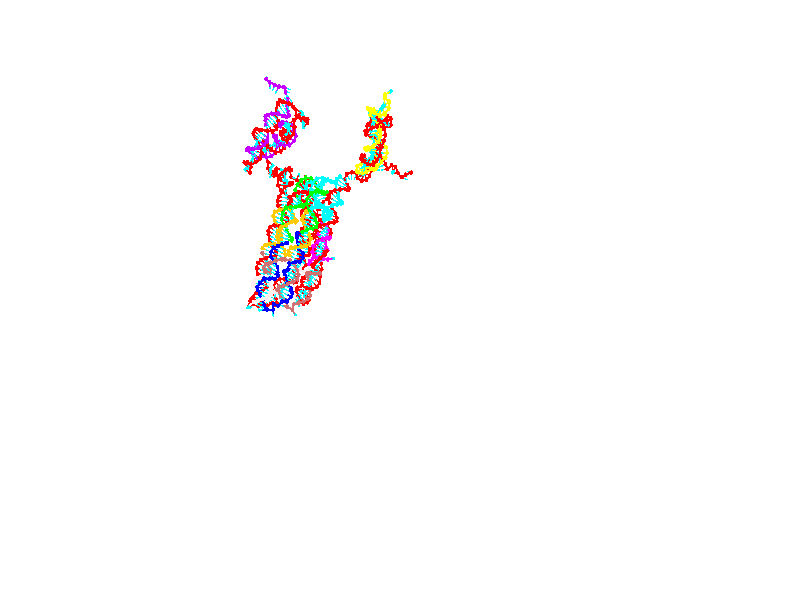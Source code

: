 // switches for output
#declare DRAW_BASES = 1; // possible values are 0, 1; only relevant for DNA ribbons
#declare DRAW_BASES_TYPE = 3; // possible values are 1, 2, 3; only relevant for DNA ribbons
#declare DRAW_FOG = 0; // set to 1 to enable fog

#include "colors.inc"

#include "transforms.inc"
background { rgb <1, 1, 1>}

#default {
   normal{
       ripples 0.25
       frequency 0.20
       turbulence 0.2
       lambda 5
   }
	finish {
		phong 0.1
		phong_size 40.
	}
}

// original window dimensions: 1024x640


// camera settings

camera {
	sky <0, 0.179814, -0.983701>
	up <0, 0.179814, -0.983701>
	right 1.6 * <1, 0, 0>
	location <25.469, 94.9851, 44.8844>
	look_at <25.469, 29.3977, 32.8955>
	direction <0, -65.5874, -11.9889>
	angle 67.0682
}


# declare cpy_camera_pos = <25.469, 94.9851, 44.8844>;
# if (DRAW_FOG = 1)
fog {
	fog_type 2
	up vnormalize(cpy_camera_pos)
	color rgbt<1,1,1,0.3>
	distance 1e-5
	fog_alt 3e-3
	fog_offset 28
}
# end


// LIGHTS

# declare lum = 6;
global_settings {
	ambient_light rgb lum * <0.05, 0.05, 0.05>
	max_trace_level 15
}# declare cpy_direct_light_amount = 0.25;
light_source
{	1000 * <-1, -1.16351, -0.803887>,
	rgb lum * cpy_direct_light_amount
	parallel
}

light_source
{	1000 * <1, 1.16351, 0.803887>,
	rgb lum * cpy_direct_light_amount
	parallel
}

// strand 0

// nucleotide -1

// particle -1
sphere {
	<4.496714, 14.624776, 15.114354> 0.250000
	pigment { color rgbt <1,0,0,0> }
	no_shadow
}
cylinder {
	<4.178975, 14.848724, 15.020072>,  <3.988332, 14.983093, 14.963503>, 0.100000
	pigment { color rgbt <1,0,0,0> }
	no_shadow
}
cylinder {
	<4.178975, 14.848724, 15.020072>,  <4.496714, 14.624776, 15.114354>, 0.100000
	pigment { color rgbt <1,0,0,0> }
	no_shadow
}

// particle -1
sphere {
	<4.178975, 14.848724, 15.020072> 0.100000
	pigment { color rgbt <1,0,0,0> }
	no_shadow
}
sphere {
	0, 1
	scale<0.080000,0.200000,0.300000>
	matrix <0.595923, 0.793477, -0.123570,
		0.117843, -0.238619, -0.963937,
		-0.794348, 0.559870, -0.235704,
		3.940671, 15.016685, 14.949361>
	pigment { color rgbt <0,1,1,0> }
	no_shadow
}
cylinder {
	<4.672009, 15.008602, 14.567689>,  <4.496714, 14.624776, 15.114354>, 0.130000
	pigment { color rgbt <1,0,0,0> }
	no_shadow
}

// nucleotide -1

// particle -1
sphere {
	<4.672009, 15.008602, 14.567689> 0.250000
	pigment { color rgbt <1,0,0,0> }
	no_shadow
}
cylinder {
	<4.365705, 15.207164, 14.731247>,  <4.181922, 15.326301, 14.829382>, 0.100000
	pigment { color rgbt <1,0,0,0> }
	no_shadow
}
cylinder {
	<4.365705, 15.207164, 14.731247>,  <4.672009, 15.008602, 14.567689>, 0.100000
	pigment { color rgbt <1,0,0,0> }
	no_shadow
}

// particle -1
sphere {
	<4.365705, 15.207164, 14.731247> 0.100000
	pigment { color rgbt <1,0,0,0> }
	no_shadow
}
sphere {
	0, 1
	scale<0.080000,0.200000,0.300000>
	matrix <0.494865, 0.860873, -0.118351,
		-0.410756, 0.111720, -0.904875,
		-0.765760, 0.496404, 0.408895,
		4.135977, 15.356085, 14.853915>
	pigment { color rgbt <0,1,1,0> }
	no_shadow
}
cylinder {
	<4.342985, 15.593345, 14.144061>,  <4.672009, 15.008602, 14.567689>, 0.130000
	pigment { color rgbt <1,0,0,0> }
	no_shadow
}

// nucleotide -1

// particle -1
sphere {
	<4.342985, 15.593345, 14.144061> 0.250000
	pigment { color rgbt <1,0,0,0> }
	no_shadow
}
cylinder {
	<4.374434, 15.601397, 14.542742>,  <4.393304, 15.606228, 14.781950>, 0.100000
	pigment { color rgbt <1,0,0,0> }
	no_shadow
}
cylinder {
	<4.374434, 15.601397, 14.542742>,  <4.342985, 15.593345, 14.144061>, 0.100000
	pigment { color rgbt <1,0,0,0> }
	no_shadow
}

// particle -1
sphere {
	<4.374434, 15.601397, 14.542742> 0.100000
	pigment { color rgbt <1,0,0,0> }
	no_shadow
}
sphere {
	0, 1
	scale<0.080000,0.200000,0.300000>
	matrix <0.579664, 0.812483, -0.062135,
		-0.811054, 0.582637, 0.052211,
		0.078623, 0.020130, 0.996701,
		4.398021, 15.607435, 14.841752>
	pigment { color rgbt <0,1,1,0> }
	no_shadow
}
cylinder {
	<4.046725, 16.140917, 14.427234>,  <4.342985, 15.593345, 14.144061>, 0.130000
	pigment { color rgbt <1,0,0,0> }
	no_shadow
}

// nucleotide -1

// particle -1
sphere {
	<4.046725, 16.140917, 14.427234> 0.250000
	pigment { color rgbt <1,0,0,0> }
	no_shadow
}
cylinder {
	<4.400462, 16.027641, 14.575688>,  <4.612704, 15.959676, 14.664761>, 0.100000
	pigment { color rgbt <1,0,0,0> }
	no_shadow
}
cylinder {
	<4.400462, 16.027641, 14.575688>,  <4.046725, 16.140917, 14.427234>, 0.100000
	pigment { color rgbt <1,0,0,0> }
	no_shadow
}

// particle -1
sphere {
	<4.400462, 16.027641, 14.575688> 0.100000
	pigment { color rgbt <1,0,0,0> }
	no_shadow
}
sphere {
	0, 1
	scale<0.080000,0.200000,0.300000>
	matrix <0.408736, 0.853787, -0.322463,
		-0.225552, 0.436864, 0.870790,
		0.884342, -0.283191, 0.371136,
		4.665764, 15.942684, 14.687029>
	pigment { color rgbt <0,1,1,0> }
	no_shadow
}
cylinder {
	<4.425576, 16.698725, 14.783360>,  <4.046725, 16.140917, 14.427234>, 0.130000
	pigment { color rgbt <1,0,0,0> }
	no_shadow
}

// nucleotide -1

// particle -1
sphere {
	<4.425576, 16.698725, 14.783360> 0.250000
	pigment { color rgbt <1,0,0,0> }
	no_shadow
}
cylinder {
	<4.693671, 16.429249, 14.658832>,  <4.854528, 16.267563, 14.584115>, 0.100000
	pigment { color rgbt <1,0,0,0> }
	no_shadow
}
cylinder {
	<4.693671, 16.429249, 14.658832>,  <4.425576, 16.698725, 14.783360>, 0.100000
	pigment { color rgbt <1,0,0,0> }
	no_shadow
}

// particle -1
sphere {
	<4.693671, 16.429249, 14.658832> 0.100000
	pigment { color rgbt <1,0,0,0> }
	no_shadow
}
sphere {
	0, 1
	scale<0.080000,0.200000,0.300000>
	matrix <0.504805, 0.721340, -0.474174,
		0.544014, 0.160654, 0.823553,
		0.670239, -0.673691, -0.311320,
		4.894743, 16.227142, 14.565435>
	pigment { color rgbt <0,1,1,0> }
	no_shadow
}
cylinder {
	<5.116498, 16.897770, 14.998075>,  <4.425576, 16.698725, 14.783360>, 0.130000
	pigment { color rgbt <1,0,0,0> }
	no_shadow
}

// nucleotide -1

// particle -1
sphere {
	<5.116498, 16.897770, 14.998075> 0.250000
	pigment { color rgbt <1,0,0,0> }
	no_shadow
}
cylinder {
	<5.124102, 16.681391, 14.661738>,  <5.128664, 16.551563, 14.459937>, 0.100000
	pigment { color rgbt <1,0,0,0> }
	no_shadow
}
cylinder {
	<5.124102, 16.681391, 14.661738>,  <5.116498, 16.897770, 14.998075>, 0.100000
	pigment { color rgbt <1,0,0,0> }
	no_shadow
}

// particle -1
sphere {
	<5.124102, 16.681391, 14.661738> 0.100000
	pigment { color rgbt <1,0,0,0> }
	no_shadow
}
sphere {
	0, 1
	scale<0.080000,0.200000,0.300000>
	matrix <0.511379, 0.727925, -0.456745,
		0.859145, -0.421305, 0.290469,
		0.019011, -0.540950, -0.840840,
		5.129805, 16.519106, 14.409487>
	pigment { color rgbt <0,1,1,0> }
	no_shadow
}
cylinder {
	<5.859044, 17.032160, 14.761622>,  <5.116498, 16.897770, 14.998075>, 0.130000
	pigment { color rgbt <1,0,0,0> }
	no_shadow
}

// nucleotide -1

// particle -1
sphere {
	<5.859044, 17.032160, 14.761622> 0.250000
	pigment { color rgbt <1,0,0,0> }
	no_shadow
}
cylinder {
	<5.653336, 16.873903, 14.457255>,  <5.529911, 16.778950, 14.274635>, 0.100000
	pigment { color rgbt <1,0,0,0> }
	no_shadow
}
cylinder {
	<5.653336, 16.873903, 14.457255>,  <5.859044, 17.032160, 14.761622>, 0.100000
	pigment { color rgbt <1,0,0,0> }
	no_shadow
}

// particle -1
sphere {
	<5.653336, 16.873903, 14.457255> 0.100000
	pigment { color rgbt <1,0,0,0> }
	no_shadow
}
sphere {
	0, 1
	scale<0.080000,0.200000,0.300000>
	matrix <0.429845, 0.648844, -0.627882,
		0.742132, -0.649977, -0.163617,
		-0.514271, -0.395641, -0.760917,
		5.499054, 16.755211, 14.228980>
	pigment { color rgbt <0,1,1,0> }
	no_shadow
}
cylinder {
	<6.389362, 16.763266, 14.229253>,  <5.859044, 17.032160, 14.761622>, 0.130000
	pigment { color rgbt <1,0,0,0> }
	no_shadow
}

// nucleotide -1

// particle -1
sphere {
	<6.389362, 16.763266, 14.229253> 0.250000
	pigment { color rgbt <1,0,0,0> }
	no_shadow
}
cylinder {
	<6.040933, 16.863892, 14.060516>,  <5.831876, 16.924267, 13.959274>, 0.100000
	pigment { color rgbt <1,0,0,0> }
	no_shadow
}
cylinder {
	<6.040933, 16.863892, 14.060516>,  <6.389362, 16.763266, 14.229253>, 0.100000
	pigment { color rgbt <1,0,0,0> }
	no_shadow
}

// particle -1
sphere {
	<6.040933, 16.863892, 14.060516> 0.100000
	pigment { color rgbt <1,0,0,0> }
	no_shadow
}
sphere {
	0, 1
	scale<0.080000,0.200000,0.300000>
	matrix <0.444883, 0.768055, -0.460620,
		0.208120, -0.588902, -0.780949,
		-0.871071, 0.251567, -0.421840,
		5.779612, 16.939362, 13.933964>
	pigment { color rgbt <0,1,1,0> }
	no_shadow
}
cylinder {
	<6.594278, 16.902750, 13.606101>,  <6.389362, 16.763266, 14.229253>, 0.130000
	pigment { color rgbt <1,0,0,0> }
	no_shadow
}

// nucleotide -1

// particle -1
sphere {
	<6.594278, 16.902750, 13.606101> 0.250000
	pigment { color rgbt <1,0,0,0> }
	no_shadow
}
cylinder {
	<6.225197, 17.053249, 13.572494>,  <6.003749, 17.143549, 13.552329>, 0.100000
	pigment { color rgbt <1,0,0,0> }
	no_shadow
}
cylinder {
	<6.225197, 17.053249, 13.572494>,  <6.594278, 16.902750, 13.606101>, 0.100000
	pigment { color rgbt <1,0,0,0> }
	no_shadow
}

// particle -1
sphere {
	<6.225197, 17.053249, 13.572494> 0.100000
	pigment { color rgbt <1,0,0,0> }
	no_shadow
}
sphere {
	0, 1
	scale<0.080000,0.200000,0.300000>
	matrix <0.319749, 0.625151, -0.712001,
		-0.215365, -0.683830, -0.697133,
		-0.922701, 0.376248, -0.084018,
		5.948387, 17.166124, 13.547288>
	pigment { color rgbt <0,1,1,0> }
	no_shadow
}
cylinder {
	<6.422983, 16.858276, 12.953463>,  <6.594278, 16.902750, 13.606101>, 0.130000
	pigment { color rgbt <1,0,0,0> }
	no_shadow
}

// nucleotide -1

// particle -1
sphere {
	<6.422983, 16.858276, 12.953463> 0.250000
	pigment { color rgbt <1,0,0,0> }
	no_shadow
}
cylinder {
	<6.187880, 17.154108, 13.084649>,  <6.046817, 17.331608, 13.163361>, 0.100000
	pigment { color rgbt <1,0,0,0> }
	no_shadow
}
cylinder {
	<6.187880, 17.154108, 13.084649>,  <6.422983, 16.858276, 12.953463>, 0.100000
	pigment { color rgbt <1,0,0,0> }
	no_shadow
}

// particle -1
sphere {
	<6.187880, 17.154108, 13.084649> 0.100000
	pigment { color rgbt <1,0,0,0> }
	no_shadow
}
sphere {
	0, 1
	scale<0.080000,0.200000,0.300000>
	matrix <0.297312, 0.574465, -0.762624,
		-0.752426, -0.350731, -0.557532,
		-0.587759, 0.739579, 0.327966,
		6.011552, 17.375982, 13.183039>
	pigment { color rgbt <0,1,1,0> }
	no_shadow
}
cylinder {
	<6.076326, 17.116369, 12.382462>,  <6.422983, 16.858276, 12.953463>, 0.130000
	pigment { color rgbt <1,0,0,0> }
	no_shadow
}

// nucleotide -1

// particle -1
sphere {
	<6.076326, 17.116369, 12.382462> 0.250000
	pigment { color rgbt <1,0,0,0> }
	no_shadow
}
cylinder {
	<6.044899, 17.410023, 12.652238>,  <6.026042, 17.586216, 12.814104>, 0.100000
	pigment { color rgbt <1,0,0,0> }
	no_shadow
}
cylinder {
	<6.044899, 17.410023, 12.652238>,  <6.076326, 17.116369, 12.382462>, 0.100000
	pigment { color rgbt <1,0,0,0> }
	no_shadow
}

// particle -1
sphere {
	<6.044899, 17.410023, 12.652238> 0.100000
	pigment { color rgbt <1,0,0,0> }
	no_shadow
}
sphere {
	0, 1
	scale<0.080000,0.200000,0.300000>
	matrix <0.244146, 0.670101, -0.700969,
		-0.966550, 0.109588, -0.231885,
		-0.078569, 0.734136, 0.674442,
		6.021328, 17.630264, 12.854570>
	pigment { color rgbt <0,1,1,0> }
	no_shadow
}
cylinder {
	<5.819009, 17.699886, 12.068197>,  <6.076326, 17.116369, 12.382462>, 0.130000
	pigment { color rgbt <1,0,0,0> }
	no_shadow
}

// nucleotide -1

// particle -1
sphere {
	<5.819009, 17.699886, 12.068197> 0.250000
	pigment { color rgbt <1,0,0,0> }
	no_shadow
}
cylinder {
	<5.988012, 17.880190, 12.382727>,  <6.089414, 17.988371, 12.571445>, 0.100000
	pigment { color rgbt <1,0,0,0> }
	no_shadow
}
cylinder {
	<5.988012, 17.880190, 12.382727>,  <5.819009, 17.699886, 12.068197>, 0.100000
	pigment { color rgbt <1,0,0,0> }
	no_shadow
}

// particle -1
sphere {
	<5.988012, 17.880190, 12.382727> 0.100000
	pigment { color rgbt <1,0,0,0> }
	no_shadow
}
sphere {
	0, 1
	scale<0.080000,0.200000,0.300000>
	matrix <0.386434, 0.695169, -0.606143,
		-0.819851, 0.559962, 0.119526,
		0.422507, 0.450758, 0.786324,
		6.114764, 18.015417, 12.618624>
	pigment { color rgbt <0,1,1,0> }
	no_shadow
}
cylinder {
	<5.707109, 18.390596, 11.898324>,  <5.819009, 17.699886, 12.068197>, 0.130000
	pigment { color rgbt <1,0,0,0> }
	no_shadow
}

// nucleotide -1

// particle -1
sphere {
	<5.707109, 18.390596, 11.898324> 0.250000
	pigment { color rgbt <1,0,0,0> }
	no_shadow
}
cylinder {
	<6.017518, 18.376673, 12.150223>,  <6.203763, 18.368319, 12.301362>, 0.100000
	pigment { color rgbt <1,0,0,0> }
	no_shadow
}
cylinder {
	<6.017518, 18.376673, 12.150223>,  <5.707109, 18.390596, 11.898324>, 0.100000
	pigment { color rgbt <1,0,0,0> }
	no_shadow
}

// particle -1
sphere {
	<6.017518, 18.376673, 12.150223> 0.100000
	pigment { color rgbt <1,0,0,0> }
	no_shadow
}
sphere {
	0, 1
	scale<0.080000,0.200000,0.300000>
	matrix <0.403920, 0.794279, -0.453839,
		-0.484398, 0.606555, 0.630436,
		0.776020, -0.034807, 0.629747,
		6.250324, 18.366230, 12.339147>
	pigment { color rgbt <0,1,1,0> }
	no_shadow
}
cylinder {
	<6.009108, 18.924339, 11.778158>,  <5.707109, 18.390596, 11.898324>, 0.130000
	pigment { color rgbt <1,0,0,0> }
	no_shadow
}

// nucleotide -1

// particle -1
sphere {
	<6.009108, 18.924339, 11.778158> 0.250000
	pigment { color rgbt <1,0,0,0> }
	no_shadow
}
cylinder {
	<6.293103, 18.784351, 12.022596>,  <6.463500, 18.700359, 12.169259>, 0.100000
	pigment { color rgbt <1,0,0,0> }
	no_shadow
}
cylinder {
	<6.293103, 18.784351, 12.022596>,  <6.009108, 18.924339, 11.778158>, 0.100000
	pigment { color rgbt <1,0,0,0> }
	no_shadow
}

// particle -1
sphere {
	<6.293103, 18.784351, 12.022596> 0.100000
	pigment { color rgbt <1,0,0,0> }
	no_shadow
}
sphere {
	0, 1
	scale<0.080000,0.200000,0.300000>
	matrix <0.681516, 0.560005, -0.471094,
		-0.177348, 0.750943, 0.636107,
		0.709988, -0.349970, 0.611095,
		6.506100, 18.679361, 12.205925>
	pigment { color rgbt <0,1,1,0> }
	no_shadow
}
cylinder {
	<6.452922, 19.466135, 11.814760>,  <6.009108, 18.924339, 11.778158>, 0.130000
	pigment { color rgbt <1,0,0,0> }
	no_shadow
}

// nucleotide -1

// particle -1
sphere {
	<6.452922, 19.466135, 11.814760> 0.250000
	pigment { color rgbt <1,0,0,0> }
	no_shadow
}
cylinder {
	<6.674598, 19.155403, 11.934365>,  <6.807604, 18.968964, 12.006128>, 0.100000
	pigment { color rgbt <1,0,0,0> }
	no_shadow
}
cylinder {
	<6.674598, 19.155403, 11.934365>,  <6.452922, 19.466135, 11.814760>, 0.100000
	pigment { color rgbt <1,0,0,0> }
	no_shadow
}

// particle -1
sphere {
	<6.674598, 19.155403, 11.934365> 0.100000
	pigment { color rgbt <1,0,0,0> }
	no_shadow
}
sphere {
	0, 1
	scale<0.080000,0.200000,0.300000>
	matrix <0.790000, 0.377688, -0.482961,
		0.262245, 0.503872, 0.823007,
		0.554190, -0.776830, 0.299012,
		6.840856, 18.922354, 12.024069>
	pigment { color rgbt <0,1,1,0> }
	no_shadow
}
cylinder {
	<7.126921, 19.723652, 12.055767>,  <6.452922, 19.466135, 11.814760>, 0.130000
	pigment { color rgbt <1,0,0,0> }
	no_shadow
}

// nucleotide -1

// particle -1
sphere {
	<7.126921, 19.723652, 12.055767> 0.250000
	pigment { color rgbt <1,0,0,0> }
	no_shadow
}
cylinder {
	<7.206795, 19.355347, 11.921711>,  <7.254720, 19.134363, 11.841277>, 0.100000
	pigment { color rgbt <1,0,0,0> }
	no_shadow
}
cylinder {
	<7.206795, 19.355347, 11.921711>,  <7.126921, 19.723652, 12.055767>, 0.100000
	pigment { color rgbt <1,0,0,0> }
	no_shadow
}

// particle -1
sphere {
	<7.206795, 19.355347, 11.921711> 0.100000
	pigment { color rgbt <1,0,0,0> }
	no_shadow
}
sphere {
	0, 1
	scale<0.080000,0.200000,0.300000>
	matrix <0.730232, 0.367901, -0.575682,
		0.653366, -0.129774, 0.745836,
		0.199685, -0.920765, -0.335139,
		7.266701, 19.079117, 11.821169>
	pigment { color rgbt <0,1,1,0> }
	no_shadow
}
cylinder {
	<7.931870, 19.706663, 12.125177>,  <7.126921, 19.723652, 12.055767>, 0.130000
	pigment { color rgbt <1,0,0,0> }
	no_shadow
}

// nucleotide -1

// particle -1
sphere {
	<7.931870, 19.706663, 12.125177> 0.250000
	pigment { color rgbt <1,0,0,0> }
	no_shadow
}
cylinder {
	<7.820332, 19.402409, 11.890682>,  <7.753408, 19.219856, 11.749985>, 0.100000
	pigment { color rgbt <1,0,0,0> }
	no_shadow
}
cylinder {
	<7.820332, 19.402409, 11.890682>,  <7.931870, 19.706663, 12.125177>, 0.100000
	pigment { color rgbt <1,0,0,0> }
	no_shadow
}

// particle -1
sphere {
	<7.820332, 19.402409, 11.890682> 0.100000
	pigment { color rgbt <1,0,0,0> }
	no_shadow
}
sphere {
	0, 1
	scale<0.080000,0.200000,0.300000>
	matrix <0.720643, 0.237759, -0.651264,
		0.634759, -0.604071, 0.481849,
		-0.278846, -0.760637, -0.586239,
		7.736678, 19.174217, 11.714810>
	pigment { color rgbt <0,1,1,0> }
	no_shadow
}
cylinder {
	<8.471336, 19.265467, 12.045627>,  <7.931870, 19.706663, 12.125177>, 0.130000
	pigment { color rgbt <1,0,0,0> }
	no_shadow
}

// nucleotide -1

// particle -1
sphere {
	<8.471336, 19.265467, 12.045627> 0.250000
	pigment { color rgbt <1,0,0,0> }
	no_shadow
}
cylinder {
	<8.235525, 19.216112, 11.726319>,  <8.094039, 19.186501, 11.534735>, 0.100000
	pigment { color rgbt <1,0,0,0> }
	no_shadow
}
cylinder {
	<8.235525, 19.216112, 11.726319>,  <8.471336, 19.265467, 12.045627>, 0.100000
	pigment { color rgbt <1,0,0,0> }
	no_shadow
}

// particle -1
sphere {
	<8.235525, 19.216112, 11.726319> 0.100000
	pigment { color rgbt <1,0,0,0> }
	no_shadow
}
sphere {
	0, 1
	scale<0.080000,0.200000,0.300000>
	matrix <0.789022, 0.123605, -0.601803,
		0.172923, -0.984631, 0.024484,
		-0.589528, -0.123384, -0.798269,
		8.058667, 19.179096, 11.486838>
	pigment { color rgbt <0,1,1,0> }
	no_shadow
}
cylinder {
	<8.952486, 18.996311, 11.574500>,  <8.471336, 19.265467, 12.045627>, 0.130000
	pigment { color rgbt <1,0,0,0> }
	no_shadow
}

// nucleotide -1

// particle -1
sphere {
	<8.952486, 18.996311, 11.574500> 0.250000
	pigment { color rgbt <1,0,0,0> }
	no_shadow
}
cylinder {
	<8.655180, 19.070784, 11.317472>,  <8.476796, 19.115467, 11.163256>, 0.100000
	pigment { color rgbt <1,0,0,0> }
	no_shadow
}
cylinder {
	<8.655180, 19.070784, 11.317472>,  <8.952486, 18.996311, 11.574500>, 0.100000
	pigment { color rgbt <1,0,0,0> }
	no_shadow
}

// particle -1
sphere {
	<8.655180, 19.070784, 11.317472> 0.100000
	pigment { color rgbt <1,0,0,0> }
	no_shadow
}
sphere {
	0, 1
	scale<0.080000,0.200000,0.300000>
	matrix <0.666583, 0.124568, -0.734949,
		-0.056788, -0.974587, -0.216691,
		-0.743264, 0.186179, -0.642569,
		8.432200, 19.126638, 11.124701>
	pigment { color rgbt <0,1,1,0> }
	no_shadow
}
cylinder {
	<8.917027, 18.496277, 11.108620>,  <8.952486, 18.996311, 11.574500>, 0.130000
	pigment { color rgbt <1,0,0,0> }
	no_shadow
}

// nucleotide -1

// particle -1
sphere {
	<8.917027, 18.496277, 11.108620> 0.250000
	pigment { color rgbt <1,0,0,0> }
	no_shadow
}
cylinder {
	<8.775222, 18.834345, 10.948616>,  <8.690139, 19.037186, 10.852613>, 0.100000
	pigment { color rgbt <1,0,0,0> }
	no_shadow
}
cylinder {
	<8.775222, 18.834345, 10.948616>,  <8.917027, 18.496277, 11.108620>, 0.100000
	pigment { color rgbt <1,0,0,0> }
	no_shadow
}

// particle -1
sphere {
	<8.775222, 18.834345, 10.948616> 0.100000
	pigment { color rgbt <1,0,0,0> }
	no_shadow
}
sphere {
	0, 1
	scale<0.080000,0.200000,0.300000>
	matrix <0.683629, -0.057591, -0.727554,
		-0.637944, -0.531385, -0.557366,
		-0.354513, 0.845170, -0.400010,
		8.668868, 19.087896, 10.828613>
	pigment { color rgbt <0,1,1,0> }
	no_shadow
}
cylinder {
	<9.030676, 18.477938, 10.439960>,  <8.917027, 18.496277, 11.108620>, 0.130000
	pigment { color rgbt <1,0,0,0> }
	no_shadow
}

// nucleotide -1

// particle -1
sphere {
	<9.030676, 18.477938, 10.439960> 0.250000
	pigment { color rgbt <1,0,0,0> }
	no_shadow
}
cylinder {
	<8.927125, 18.864283, 10.436093>,  <8.864994, 19.096090, 10.433773>, 0.100000
	pigment { color rgbt <1,0,0,0> }
	no_shadow
}
cylinder {
	<8.927125, 18.864283, 10.436093>,  <9.030676, 18.477938, 10.439960>, 0.100000
	pigment { color rgbt <1,0,0,0> }
	no_shadow
}

// particle -1
sphere {
	<8.927125, 18.864283, 10.436093> 0.100000
	pigment { color rgbt <1,0,0,0> }
	no_shadow
}
sphere {
	0, 1
	scale<0.080000,0.200000,0.300000>
	matrix <0.459579, 0.114364, -0.880743,
		-0.849570, -0.232447, -0.473496,
		-0.258878, 0.965862, -0.009667,
		8.849462, 19.154041, 10.433193>
	pigment { color rgbt <0,1,1,0> }
	no_shadow
}
cylinder {
	<8.739479, 18.634878, 9.869691>,  <9.030676, 18.477938, 10.439960>, 0.130000
	pigment { color rgbt <1,0,0,0> }
	no_shadow
}

// nucleotide -1

// particle -1
sphere {
	<8.739479, 18.634878, 9.869691> 0.250000
	pigment { color rgbt <1,0,0,0> }
	no_shadow
}
cylinder {
	<8.890260, 18.981297, 10.001064>,  <8.980728, 19.189148, 10.079888>, 0.100000
	pigment { color rgbt <1,0,0,0> }
	no_shadow
}
cylinder {
	<8.890260, 18.981297, 10.001064>,  <8.739479, 18.634878, 9.869691>, 0.100000
	pigment { color rgbt <1,0,0,0> }
	no_shadow
}

// particle -1
sphere {
	<8.890260, 18.981297, 10.001064> 0.100000
	pigment { color rgbt <1,0,0,0> }
	no_shadow
}
sphere {
	0, 1
	scale<0.080000,0.200000,0.300000>
	matrix <0.639826, 0.012920, -0.768411,
		-0.669725, 0.499794, -0.549250,
		0.376951, 0.866048, 0.328434,
		9.003345, 19.241112, 10.099594>
	pigment { color rgbt <0,1,1,0> }
	no_shadow
}
cylinder {
	<8.847550, 18.982018, 9.213269>,  <8.739479, 18.634878, 9.869691>, 0.130000
	pigment { color rgbt <1,0,0,0> }
	no_shadow
}

// nucleotide -1

// particle -1
sphere {
	<8.847550, 18.982018, 9.213269> 0.250000
	pigment { color rgbt <1,0,0,0> }
	no_shadow
}
cylinder {
	<9.059731, 19.204145, 9.469469>,  <9.187040, 19.337421, 9.623189>, 0.100000
	pigment { color rgbt <1,0,0,0> }
	no_shadow
}
cylinder {
	<9.059731, 19.204145, 9.469469>,  <8.847550, 18.982018, 9.213269>, 0.100000
	pigment { color rgbt <1,0,0,0> }
	no_shadow
}

// particle -1
sphere {
	<9.059731, 19.204145, 9.469469> 0.100000
	pigment { color rgbt <1,0,0,0> }
	no_shadow
}
sphere {
	0, 1
	scale<0.080000,0.200000,0.300000>
	matrix <0.750795, 0.043060, -0.659131,
		-0.393608, 0.830521, -0.394090,
		0.530452, 0.555320, 0.640500,
		9.218867, 19.370741, 9.661619>
	pigment { color rgbt <0,1,1,0> }
	no_shadow
}
cylinder {
	<9.151934, 19.629265, 8.835795>,  <8.847550, 18.982018, 9.213269>, 0.130000
	pigment { color rgbt <1,0,0,0> }
	no_shadow
}

// nucleotide -1

// particle -1
sphere {
	<9.151934, 19.629265, 8.835795> 0.250000
	pigment { color rgbt <1,0,0,0> }
	no_shadow
}
cylinder {
	<9.387953, 19.591824, 9.156565>,  <9.529564, 19.569359, 9.349027>, 0.100000
	pigment { color rgbt <1,0,0,0> }
	no_shadow
}
cylinder {
	<9.387953, 19.591824, 9.156565>,  <9.151934, 19.629265, 8.835795>, 0.100000
	pigment { color rgbt <1,0,0,0> }
	no_shadow
}

// particle -1
sphere {
	<9.387953, 19.591824, 9.156565> 0.100000
	pigment { color rgbt <1,0,0,0> }
	no_shadow
}
sphere {
	0, 1
	scale<0.080000,0.200000,0.300000>
	matrix <0.807133, 0.044390, -0.588699,
		0.019505, 0.994620, 0.101741,
		0.590048, -0.093601, 0.801924,
		9.564967, 19.563744, 9.397142>
	pigment { color rgbt <0,1,1,0> }
	no_shadow
}
cylinder {
	<9.550519, 20.283108, 8.794677>,  <9.151934, 19.629265, 8.835795>, 0.130000
	pigment { color rgbt <1,0,0,0> }
	no_shadow
}

// nucleotide -1

// particle -1
sphere {
	<9.550519, 20.283108, 8.794677> 0.250000
	pigment { color rgbt <1,0,0,0> }
	no_shadow
}
cylinder {
	<9.744854, 20.018003, 9.022610>,  <9.861455, 19.858940, 9.159369>, 0.100000
	pigment { color rgbt <1,0,0,0> }
	no_shadow
}
cylinder {
	<9.744854, 20.018003, 9.022610>,  <9.550519, 20.283108, 8.794677>, 0.100000
	pigment { color rgbt <1,0,0,0> }
	no_shadow
}

// particle -1
sphere {
	<9.744854, 20.018003, 9.022610> 0.100000
	pigment { color rgbt <1,0,0,0> }
	no_shadow
}
sphere {
	0, 1
	scale<0.080000,0.200000,0.300000>
	matrix <0.827000, 0.137550, -0.545115,
		0.282901, 0.736089, 0.614931,
		0.485837, -0.662762, 0.569833,
		9.890605, 19.819176, 9.193560>
	pigment { color rgbt <0,1,1,0> }
	no_shadow
}
cylinder {
	<10.152510, 20.707779, 9.175547>,  <9.550519, 20.283108, 8.794677>, 0.130000
	pigment { color rgbt <1,0,0,0> }
	no_shadow
}

// nucleotide -1

// particle -1
sphere {
	<10.152510, 20.707779, 9.175547> 0.250000
	pigment { color rgbt <1,0,0,0> }
	no_shadow
}
cylinder {
	<10.184299, 20.314257, 9.111280>,  <10.203372, 20.078144, 9.072721>, 0.100000
	pigment { color rgbt <1,0,0,0> }
	no_shadow
}
cylinder {
	<10.184299, 20.314257, 9.111280>,  <10.152510, 20.707779, 9.175547>, 0.100000
	pigment { color rgbt <1,0,0,0> }
	no_shadow
}

// particle -1
sphere {
	<10.184299, 20.314257, 9.111280> 0.100000
	pigment { color rgbt <1,0,0,0> }
	no_shadow
}
sphere {
	0, 1
	scale<0.080000,0.200000,0.300000>
	matrix <0.907594, 0.138069, -0.396497,
		0.412259, -0.114309, 0.903867,
		0.079473, -0.983804, -0.160666,
		10.208140, 20.019115, 9.063081>
	pigment { color rgbt <0,1,1,0> }
	no_shadow
}
cylinder {
	<10.854161, 20.578630, 9.347846>,  <10.152510, 20.707779, 9.175547>, 0.130000
	pigment { color rgbt <1,0,0,0> }
	no_shadow
}

// nucleotide -1

// particle -1
sphere {
	<10.854161, 20.578630, 9.347846> 0.250000
	pigment { color rgbt <1,0,0,0> }
	no_shadow
}
cylinder {
	<10.747754, 20.265465, 9.122890>,  <10.683909, 20.077566, 8.987917>, 0.100000
	pigment { color rgbt <1,0,0,0> }
	no_shadow
}
cylinder {
	<10.747754, 20.265465, 9.122890>,  <10.854161, 20.578630, 9.347846>, 0.100000
	pigment { color rgbt <1,0,0,0> }
	no_shadow
}

// particle -1
sphere {
	<10.747754, 20.265465, 9.122890> 0.100000
	pigment { color rgbt <1,0,0,0> }
	no_shadow
}
sphere {
	0, 1
	scale<0.080000,0.200000,0.300000>
	matrix <0.924705, -0.042445, -0.378311,
		0.272315, -0.620680, 0.735256,
		-0.266018, -0.782914, -0.562387,
		10.667949, 20.030590, 8.954174>
	pigment { color rgbt <0,1,1,0> }
	no_shadow
}
cylinder {
	<11.294635, 20.076233, 9.483720>,  <10.854161, 20.578630, 9.347846>, 0.130000
	pigment { color rgbt <1,0,0,0> }
	no_shadow
}

// nucleotide -1

// particle -1
sphere {
	<11.294635, 20.076233, 9.483720> 0.250000
	pigment { color rgbt <1,0,0,0> }
	no_shadow
}
cylinder {
	<11.147276, 20.073774, 9.111860>,  <11.058861, 20.072298, 8.888744>, 0.100000
	pigment { color rgbt <1,0,0,0> }
	no_shadow
}
cylinder {
	<11.147276, 20.073774, 9.111860>,  <11.294635, 20.076233, 9.483720>, 0.100000
	pigment { color rgbt <1,0,0,0> }
	no_shadow
}

// particle -1
sphere {
	<11.147276, 20.073774, 9.111860> 0.100000
	pigment { color rgbt <1,0,0,0> }
	no_shadow
}
sphere {
	0, 1
	scale<0.080000,0.200000,0.300000>
	matrix <0.921037, 0.133538, -0.365867,
		0.126393, -0.991025, -0.043530,
		-0.368396, -0.006150, -0.929649,
		11.036757, 20.071930, 8.832966>
	pigment { color rgbt <0,1,1,0> }
	no_shadow
}
cylinder {
	<11.654748, 20.419708, 9.948823>,  <11.294635, 20.076233, 9.483720>, 0.130000
	pigment { color rgbt <1,0,0,0> }
	no_shadow
}

// nucleotide -1

// particle -1
sphere {
	<11.654748, 20.419708, 9.948823> 0.250000
	pigment { color rgbt <1,0,0,0> }
	no_shadow
}
cylinder {
	<11.996708, 20.220177, 10.005842>,  <12.201883, 20.100458, 10.040053>, 0.100000
	pigment { color rgbt <1,0,0,0> }
	no_shadow
}
cylinder {
	<11.996708, 20.220177, 10.005842>,  <11.654748, 20.419708, 9.948823>, 0.100000
	pigment { color rgbt <1,0,0,0> }
	no_shadow
}

// particle -1
sphere {
	<11.996708, 20.220177, 10.005842> 0.100000
	pigment { color rgbt <1,0,0,0> }
	no_shadow
}
sphere {
	0, 1
	scale<0.080000,0.200000,0.300000>
	matrix <0.349683, 0.757020, 0.551945,
		-0.383236, -0.422011, 0.821606,
		0.854899, -0.498827, 0.142548,
		12.253178, 20.070528, 10.048607>
	pigment { color rgbt <0,1,1,0> }
	no_shadow
}
cylinder {
	<11.815611, 20.367311, 10.645088>,  <11.654748, 20.419708, 9.948823>, 0.130000
	pigment { color rgbt <1,0,0,0> }
	no_shadow
}

// nucleotide -1

// particle -1
sphere {
	<11.815611, 20.367311, 10.645088> 0.250000
	pigment { color rgbt <1,0,0,0> }
	no_shadow
}
cylinder {
	<12.154840, 20.344959, 10.434318>,  <12.358377, 20.331549, 10.307856>, 0.100000
	pigment { color rgbt <1,0,0,0> }
	no_shadow
}
cylinder {
	<12.154840, 20.344959, 10.434318>,  <11.815611, 20.367311, 10.645088>, 0.100000
	pigment { color rgbt <1,0,0,0> }
	no_shadow
}

// particle -1
sphere {
	<12.154840, 20.344959, 10.434318> 0.100000
	pigment { color rgbt <1,0,0,0> }
	no_shadow
}
sphere {
	0, 1
	scale<0.080000,0.200000,0.300000>
	matrix <0.412764, 0.693224, 0.590819,
		0.332263, -0.718553, 0.610969,
		0.848073, -0.055878, -0.526926,
		12.409262, 20.328196, 10.276240>
	pigment { color rgbt <0,1,1,0> }
	no_shadow
}
cylinder {
	<12.468079, 20.063694, 11.067117>,  <11.815611, 20.367311, 10.645088>, 0.130000
	pigment { color rgbt <1,0,0,0> }
	no_shadow
}

// nucleotide -1

// particle -1
sphere {
	<12.468079, 20.063694, 11.067117> 0.250000
	pigment { color rgbt <1,0,0,0> }
	no_shadow
}
cylinder {
	<12.588691, 20.296104, 10.764730>,  <12.661058, 20.435551, 10.583299>, 0.100000
	pigment { color rgbt <1,0,0,0> }
	no_shadow
}
cylinder {
	<12.588691, 20.296104, 10.764730>,  <12.468079, 20.063694, 11.067117>, 0.100000
	pigment { color rgbt <1,0,0,0> }
	no_shadow
}

// particle -1
sphere {
	<12.588691, 20.296104, 10.764730> 0.100000
	pigment { color rgbt <1,0,0,0> }
	no_shadow
}
sphere {
	0, 1
	scale<0.080000,0.200000,0.300000>
	matrix <0.414988, 0.633853, 0.652699,
		0.858408, -0.510525, -0.049994,
		0.301530, 0.581029, -0.755966,
		12.679150, 20.470413, 10.537941>
	pigment { color rgbt <0,1,1,0> }
	no_shadow
}
cylinder {
	<13.300091, 20.269691, 11.045275>,  <12.468079, 20.063694, 11.067117>, 0.130000
	pigment { color rgbt <1,0,0,0> }
	no_shadow
}

// nucleotide -1

// particle -1
sphere {
	<13.300091, 20.269691, 11.045275> 0.250000
	pigment { color rgbt <1,0,0,0> }
	no_shadow
}
cylinder {
	<13.002558, 20.516188, 10.941766>,  <12.824038, 20.664085, 10.879661>, 0.100000
	pigment { color rgbt <1,0,0,0> }
	no_shadow
}
cylinder {
	<13.002558, 20.516188, 10.941766>,  <13.300091, 20.269691, 11.045275>, 0.100000
	pigment { color rgbt <1,0,0,0> }
	no_shadow
}

// particle -1
sphere {
	<13.002558, 20.516188, 10.941766> 0.100000
	pigment { color rgbt <1,0,0,0> }
	no_shadow
}
sphere {
	0, 1
	scale<0.080000,0.200000,0.300000>
	matrix <0.270819, 0.631856, 0.726234,
		0.611040, 0.470116, -0.636884,
		-0.743833, 0.616238, -0.258772,
		12.779408, 20.701059, 10.864134>
	pigment { color rgbt <0,1,1,0> }
	no_shadow
}
cylinder {
	<13.314652, 20.614016, 11.589326>,  <13.300091, 20.269691, 11.045275>, 0.130000
	pigment { color rgbt <1,0,0,0> }
	no_shadow
}

// nucleotide -1

// particle -1
sphere {
	<13.314652, 20.614016, 11.589326> 0.250000
	pigment { color rgbt <1,0,0,0> }
	no_shadow
}
cylinder {
	<13.056719, 20.634521, 11.894366>,  <12.901958, 20.646826, 12.077391>, 0.100000
	pigment { color rgbt <1,0,0,0> }
	no_shadow
}
cylinder {
	<13.056719, 20.634521, 11.894366>,  <13.314652, 20.614016, 11.589326>, 0.100000
	pigment { color rgbt <1,0,0,0> }
	no_shadow
}

// particle -1
sphere {
	<13.056719, 20.634521, 11.894366> 0.100000
	pigment { color rgbt <1,0,0,0> }
	no_shadow
}
sphere {
	0, 1
	scale<0.080000,0.200000,0.300000>
	matrix <-0.007145, 0.997300, -0.073085,
		-0.764289, -0.052577, -0.642727,
		-0.644834, 0.051266, 0.762602,
		12.863269, 20.649900, 12.123147>
	pigment { color rgbt <0,1,1,0> }
	no_shadow
}
cylinder {
	<12.775078, 21.026848, 11.290090>,  <13.314652, 20.614016, 11.589326>, 0.130000
	pigment { color rgbt <1,0,0,0> }
	no_shadow
}

// nucleotide -1

// particle -1
sphere {
	<12.775078, 21.026848, 11.290090> 0.250000
	pigment { color rgbt <1,0,0,0> }
	no_shadow
}
cylinder {
	<12.831769, 21.042442, 11.685744>,  <12.865784, 21.051798, 11.923138>, 0.100000
	pigment { color rgbt <1,0,0,0> }
	no_shadow
}
cylinder {
	<12.831769, 21.042442, 11.685744>,  <12.775078, 21.026848, 11.290090>, 0.100000
	pigment { color rgbt <1,0,0,0> }
	no_shadow
}

// particle -1
sphere {
	<12.831769, 21.042442, 11.685744> 0.100000
	pigment { color rgbt <1,0,0,0> }
	no_shadow
}
sphere {
	0, 1
	scale<0.080000,0.200000,0.300000>
	matrix <-0.074512, 0.996810, -0.028611,
		-0.987097, -0.069648, 0.144180,
		0.141727, 0.038985, 0.989138,
		12.874287, 21.054138, 11.982486>
	pigment { color rgbt <0,1,1,0> }
	no_shadow
}
cylinder {
	<12.401808, 21.607891, 11.394521>,  <12.775078, 21.026848, 11.290090>, 0.130000
	pigment { color rgbt <1,0,0,0> }
	no_shadow
}

// nucleotide -1

// particle -1
sphere {
	<12.401808, 21.607891, 11.394521> 0.250000
	pigment { color rgbt <1,0,0,0> }
	no_shadow
}
cylinder {
	<12.657539, 21.527098, 11.691294>,  <12.810978, 21.478622, 11.869357>, 0.100000
	pigment { color rgbt <1,0,0,0> }
	no_shadow
}
cylinder {
	<12.657539, 21.527098, 11.691294>,  <12.401808, 21.607891, 11.394521>, 0.100000
	pigment { color rgbt <1,0,0,0> }
	no_shadow
}

// particle -1
sphere {
	<12.657539, 21.527098, 11.691294> 0.100000
	pigment { color rgbt <1,0,0,0> }
	no_shadow
}
sphere {
	0, 1
	scale<0.080000,0.200000,0.300000>
	matrix <-0.007016, 0.963311, 0.268296,
		-0.768902, -0.176734, 0.614455,
		0.639328, -0.201983, 0.741932,
		12.849338, 21.466503, 11.913874>
	pigment { color rgbt <0,1,1,0> }
	no_shadow
}
cylinder {
	<11.690259, 21.391047, 11.654905>,  <12.401808, 21.607891, 11.394521>, 0.130000
	pigment { color rgbt <1,0,0,0> }
	no_shadow
}

// nucleotide -1

// particle -1
sphere {
	<11.690259, 21.391047, 11.654905> 0.250000
	pigment { color rgbt <1,0,0,0> }
	no_shadow
}
cylinder {
	<11.365331, 21.416821, 11.886761>,  <11.170374, 21.432285, 12.025874>, 0.100000
	pigment { color rgbt <1,0,0,0> }
	no_shadow
}
cylinder {
	<11.365331, 21.416821, 11.886761>,  <11.690259, 21.391047, 11.654905>, 0.100000
	pigment { color rgbt <1,0,0,0> }
	no_shadow
}

// particle -1
sphere {
	<11.365331, 21.416821, 11.886761> 0.100000
	pigment { color rgbt <1,0,0,0> }
	no_shadow
}
sphere {
	0, 1
	scale<0.080000,0.200000,0.300000>
	matrix <-0.029071, -0.997116, 0.070106,
		0.582485, 0.040098, 0.811852,
		-0.812322, 0.064437, 0.579639,
		11.121634, 21.436152, 12.060653>
	pigment { color rgbt <0,1,1,0> }
	no_shadow
}
cylinder {
	<11.762179, 20.996656, 12.269522>,  <11.690259, 21.391047, 11.654905>, 0.130000
	pigment { color rgbt <1,0,0,0> }
	no_shadow
}

// nucleotide -1

// particle -1
sphere {
	<11.762179, 20.996656, 12.269522> 0.250000
	pigment { color rgbt <1,0,0,0> }
	no_shadow
}
cylinder {
	<11.366451, 21.017761, 12.215173>,  <11.129014, 21.030424, 12.182564>, 0.100000
	pigment { color rgbt <1,0,0,0> }
	no_shadow
}
cylinder {
	<11.366451, 21.017761, 12.215173>,  <11.762179, 20.996656, 12.269522>, 0.100000
	pigment { color rgbt <1,0,0,0> }
	no_shadow
}

// particle -1
sphere {
	<11.366451, 21.017761, 12.215173> 0.100000
	pigment { color rgbt <1,0,0,0> }
	no_shadow
}
sphere {
	0, 1
	scale<0.080000,0.200000,0.300000>
	matrix <-0.076208, -0.981860, 0.173616,
		-0.124247, 0.182117, 0.975395,
		-0.989321, 0.052762, -0.135872,
		11.069655, 21.033590, 12.174411>
	pigment { color rgbt <0,1,1,0> }
	no_shadow
}
cylinder {
	<11.532851, 20.508482, 12.855801>,  <11.762179, 20.996656, 12.269522>, 0.130000
	pigment { color rgbt <1,0,0,0> }
	no_shadow
}

// nucleotide -1

// particle -1
sphere {
	<11.532851, 20.508482, 12.855801> 0.250000
	pigment { color rgbt <1,0,0,0> }
	no_shadow
}
cylinder {
	<11.223651, 20.569139, 12.609395>,  <11.038131, 20.605534, 12.461552>, 0.100000
	pigment { color rgbt <1,0,0,0> }
	no_shadow
}
cylinder {
	<11.223651, 20.569139, 12.609395>,  <11.532851, 20.508482, 12.855801>, 0.100000
	pigment { color rgbt <1,0,0,0> }
	no_shadow
}

// particle -1
sphere {
	<11.223651, 20.569139, 12.609395> 0.100000
	pigment { color rgbt <1,0,0,0> }
	no_shadow
}
sphere {
	0, 1
	scale<0.080000,0.200000,0.300000>
	matrix <-0.325738, -0.928114, 0.180277,
		-0.544392, 0.340013, 0.766830,
		-0.773002, 0.151645, -0.616013,
		10.991751, 20.614634, 12.424591>
	pigment { color rgbt <0,1,1,0> }
	no_shadow
}
cylinder {
	<10.986858, 20.347729, 13.253875>,  <11.532851, 20.508482, 12.855801>, 0.130000
	pigment { color rgbt <1,0,0,0> }
	no_shadow
}

// nucleotide -1

// particle -1
sphere {
	<10.986858, 20.347729, 13.253875> 0.250000
	pigment { color rgbt <1,0,0,0> }
	no_shadow
}
cylinder {
	<10.882848, 20.311514, 12.869336>,  <10.820441, 20.289785, 12.638613>, 0.100000
	pigment { color rgbt <1,0,0,0> }
	no_shadow
}
cylinder {
	<10.882848, 20.311514, 12.869336>,  <10.986858, 20.347729, 13.253875>, 0.100000
	pigment { color rgbt <1,0,0,0> }
	no_shadow
}

// particle -1
sphere {
	<10.882848, 20.311514, 12.869336> 0.100000
	pigment { color rgbt <1,0,0,0> }
	no_shadow
}
sphere {
	0, 1
	scale<0.080000,0.200000,0.300000>
	matrix <-0.306506, -0.936366, 0.171090,
		-0.915664, 0.339147, 0.215729,
		-0.260026, -0.090539, -0.961347,
		10.804840, 20.284351, 12.580932>
	pigment { color rgbt <0,1,1,0> }
	no_shadow
}
cylinder {
	<10.532756, 19.867725, 13.341309>,  <10.986858, 20.347729, 13.253875>, 0.130000
	pigment { color rgbt <1,0,0,0> }
	no_shadow
}

// nucleotide -1

// particle -1
sphere {
	<10.532756, 19.867725, 13.341309> 0.250000
	pigment { color rgbt <1,0,0,0> }
	no_shadow
}
cylinder {
	<10.605259, 19.855494, 12.948125>,  <10.648761, 19.848154, 12.712214>, 0.100000
	pigment { color rgbt <1,0,0,0> }
	no_shadow
}
cylinder {
	<10.605259, 19.855494, 12.948125>,  <10.532756, 19.867725, 13.341309>, 0.100000
	pigment { color rgbt <1,0,0,0> }
	no_shadow
}

// particle -1
sphere {
	<10.605259, 19.855494, 12.948125> 0.100000
	pigment { color rgbt <1,0,0,0> }
	no_shadow
}
sphere {
	0, 1
	scale<0.080000,0.200000,0.300000>
	matrix <-0.471124, -0.880058, -0.059499,
		-0.863243, 0.473880, -0.173924,
		0.181258, -0.030577, -0.982960,
		10.659636, 19.846321, 12.653236>
	pigment { color rgbt <0,1,1,0> }
	no_shadow
}
cylinder {
	<10.012464, 19.623188, 13.066193>,  <10.532756, 19.867725, 13.341309>, 0.130000
	pigment { color rgbt <1,0,0,0> }
	no_shadow
}

// nucleotide -1

// particle -1
sphere {
	<10.012464, 19.623188, 13.066193> 0.250000
	pigment { color rgbt <1,0,0,0> }
	no_shadow
}
cylinder {
	<10.276739, 19.542044, 12.777101>,  <10.435305, 19.493357, 12.603645>, 0.100000
	pigment { color rgbt <1,0,0,0> }
	no_shadow
}
cylinder {
	<10.276739, 19.542044, 12.777101>,  <10.012464, 19.623188, 13.066193>, 0.100000
	pigment { color rgbt <1,0,0,0> }
	no_shadow
}

// particle -1
sphere {
	<10.276739, 19.542044, 12.777101> 0.100000
	pigment { color rgbt <1,0,0,0> }
	no_shadow
}
sphere {
	0, 1
	scale<0.080000,0.200000,0.300000>
	matrix <-0.346157, -0.936648, -0.053539,
		-0.666083, 0.285550, -0.689054,
		0.660688, -0.202860, -0.722730,
		10.474946, 19.481186, 12.560282>
	pigment { color rgbt <0,1,1,0> }
	no_shadow
}
cylinder {
	<9.687274, 19.448412, 12.557224>,  <10.012464, 19.623188, 13.066193>, 0.130000
	pigment { color rgbt <1,0,0,0> }
	no_shadow
}

// nucleotide -1

// particle -1
sphere {
	<9.687274, 19.448412, 12.557224> 0.250000
	pigment { color rgbt <1,0,0,0> }
	no_shadow
}
cylinder {
	<10.043475, 19.276054, 12.498800>,  <10.257196, 19.172640, 12.463746>, 0.100000
	pigment { color rgbt <1,0,0,0> }
	no_shadow
}
cylinder {
	<10.043475, 19.276054, 12.498800>,  <9.687274, 19.448412, 12.557224>, 0.100000
	pigment { color rgbt <1,0,0,0> }
	no_shadow
}

// particle -1
sphere {
	<10.043475, 19.276054, 12.498800> 0.100000
	pigment { color rgbt <1,0,0,0> }
	no_shadow
}
sphere {
	0, 1
	scale<0.080000,0.200000,0.300000>
	matrix <-0.450206, -0.880892, -0.146094,
		-0.065713, 0.195855, -0.978429,
		0.890503, -0.430895, -0.146061,
		10.310626, 19.146786, 12.454982>
	pigment { color rgbt <0,1,1,0> }
	no_shadow
}
cylinder {
	<9.540197, 19.022623, 11.997899>,  <9.687274, 19.448412, 12.557224>, 0.130000
	pigment { color rgbt <1,0,0,0> }
	no_shadow
}

// nucleotide -1

// particle -1
sphere {
	<9.540197, 19.022623, 11.997899> 0.250000
	pigment { color rgbt <1,0,0,0> }
	no_shadow
}
cylinder {
	<9.903859, 18.903883, 12.114736>,  <10.122056, 18.832638, 12.184837>, 0.100000
	pigment { color rgbt <1,0,0,0> }
	no_shadow
}
cylinder {
	<9.903859, 18.903883, 12.114736>,  <9.540197, 19.022623, 11.997899>, 0.100000
	pigment { color rgbt <1,0,0,0> }
	no_shadow
}

// particle -1
sphere {
	<9.903859, 18.903883, 12.114736> 0.100000
	pigment { color rgbt <1,0,0,0> }
	no_shadow
}
sphere {
	0, 1
	scale<0.080000,0.200000,0.300000>
	matrix <-0.275712, -0.954685, -0.112070,
		0.312122, 0.021356, -0.949802,
		0.909155, -0.296852, 0.292090,
		10.176605, 18.814827, 12.202363>
	pigment { color rgbt <0,1,1,0> }
	no_shadow
}
cylinder {
	<9.798937, 18.549385, 11.479001>,  <9.540197, 19.022623, 11.997899>, 0.130000
	pigment { color rgbt <1,0,0,0> }
	no_shadow
}

// nucleotide -1

// particle -1
sphere {
	<9.798937, 18.549385, 11.479001> 0.250000
	pigment { color rgbt <1,0,0,0> }
	no_shadow
}
cylinder {
	<9.977571, 18.474106, 11.828891>,  <10.084751, 18.428938, 12.038825>, 0.100000
	pigment { color rgbt <1,0,0,0> }
	no_shadow
}
cylinder {
	<9.977571, 18.474106, 11.828891>,  <9.798937, 18.549385, 11.479001>, 0.100000
	pigment { color rgbt <1,0,0,0> }
	no_shadow
}

// particle -1
sphere {
	<9.977571, 18.474106, 11.828891> 0.100000
	pigment { color rgbt <1,0,0,0> }
	no_shadow
}
sphere {
	0, 1
	scale<0.080000,0.200000,0.300000>
	matrix <-0.289541, -0.955423, -0.057736,
		0.846598, -0.227485, -0.481168,
		0.446585, -0.188197, 0.874725,
		10.111547, 18.417646, 12.091309>
	pigment { color rgbt <0,1,1,0> }
	no_shadow
}
cylinder {
	<10.039865, 17.864464, 11.406188>,  <9.798937, 18.549385, 11.479001>, 0.130000
	pigment { color rgbt <1,0,0,0> }
	no_shadow
}

// nucleotide -1

// particle -1
sphere {
	<10.039865, 17.864464, 11.406188> 0.250000
	pigment { color rgbt <1,0,0,0> }
	no_shadow
}
cylinder {
	<9.987485, 17.956781, 11.791848>,  <9.956057, 18.012173, 12.023244>, 0.100000
	pigment { color rgbt <1,0,0,0> }
	no_shadow
}
cylinder {
	<9.987485, 17.956781, 11.791848>,  <10.039865, 17.864464, 11.406188>, 0.100000
	pigment { color rgbt <1,0,0,0> }
	no_shadow
}

// particle -1
sphere {
	<9.987485, 17.956781, 11.791848> 0.100000
	pigment { color rgbt <1,0,0,0> }
	no_shadow
}
sphere {
	0, 1
	scale<0.080000,0.200000,0.300000>
	matrix <-0.542165, -0.830884, 0.125257,
		0.830005, -0.506327, 0.233933,
		-0.130950, 0.230794, 0.964151,
		9.948200, 18.026020, 12.081094>
	pigment { color rgbt <0,1,1,0> }
	no_shadow
}
cylinder {
	<10.161516, 17.228483, 11.753973>,  <10.039865, 17.864464, 11.406188>, 0.130000
	pigment { color rgbt <1,0,0,0> }
	no_shadow
}

// nucleotide -1

// particle -1
sphere {
	<10.161516, 17.228483, 11.753973> 0.250000
	pigment { color rgbt <1,0,0,0> }
	no_shadow
}
cylinder {
	<9.974216, 17.460407, 12.020675>,  <9.861836, 17.599562, 12.180696>, 0.100000
	pigment { color rgbt <1,0,0,0> }
	no_shadow
}
cylinder {
	<9.974216, 17.460407, 12.020675>,  <10.161516, 17.228483, 11.753973>, 0.100000
	pigment { color rgbt <1,0,0,0> }
	no_shadow
}

// particle -1
sphere {
	<9.974216, 17.460407, 12.020675> 0.100000
	pigment { color rgbt <1,0,0,0> }
	no_shadow
}
sphere {
	0, 1
	scale<0.080000,0.200000,0.300000>
	matrix <-0.458581, -0.804476, 0.377521,
		0.755279, -0.128987, 0.642585,
		-0.468249, 0.579811, 0.666755,
		9.833742, 17.634350, 12.220701>
	pigment { color rgbt <0,1,1,0> }
	no_shadow
}
cylinder {
	<10.005696, 16.801590, 12.298038>,  <10.161516, 17.228483, 11.753973>, 0.130000
	pigment { color rgbt <1,0,0,0> }
	no_shadow
}

// nucleotide -1

// particle -1
sphere {
	<10.005696, 16.801590, 12.298038> 0.250000
	pigment { color rgbt <1,0,0,0> }
	no_shadow
}
cylinder {
	<9.746964, 17.100668, 12.358119>,  <9.591723, 17.280115, 12.394168>, 0.100000
	pigment { color rgbt <1,0,0,0> }
	no_shadow
}
cylinder {
	<9.746964, 17.100668, 12.358119>,  <10.005696, 16.801590, 12.298038>, 0.100000
	pigment { color rgbt <1,0,0,0> }
	no_shadow
}

// particle -1
sphere {
	<9.746964, 17.100668, 12.358119> 0.100000
	pigment { color rgbt <1,0,0,0> }
	no_shadow
}
sphere {
	0, 1
	scale<0.080000,0.200000,0.300000>
	matrix <-0.688358, -0.657182, 0.307044,
		0.328285, 0.095213, 0.939768,
		-0.646833, 0.747695, 0.150202,
		9.552914, 17.324976, 12.403179>
	pigment { color rgbt <0,1,1,0> }
	no_shadow
}
cylinder {
	<9.557677, 16.551363, 12.866614>,  <10.005696, 16.801590, 12.298038>, 0.130000
	pigment { color rgbt <1,0,0,0> }
	no_shadow
}

// nucleotide -1

// particle -1
sphere {
	<9.557677, 16.551363, 12.866614> 0.250000
	pigment { color rgbt <1,0,0,0> }
	no_shadow
}
cylinder {
	<9.336032, 16.854816, 12.729541>,  <9.203045, 17.036888, 12.647297>, 0.100000
	pigment { color rgbt <1,0,0,0> }
	no_shadow
}
cylinder {
	<9.336032, 16.854816, 12.729541>,  <9.557677, 16.551363, 12.866614>, 0.100000
	pigment { color rgbt <1,0,0,0> }
	no_shadow
}

// particle -1
sphere {
	<9.336032, 16.854816, 12.729541> 0.100000
	pigment { color rgbt <1,0,0,0> }
	no_shadow
}
sphere {
	0, 1
	scale<0.080000,0.200000,0.300000>
	matrix <-0.820254, -0.427405, 0.380142,
		0.141925, 0.491728, 0.859105,
		-0.554113, 0.758636, -0.342683,
		9.169798, 17.082407, 12.626736>
	pigment { color rgbt <0,1,1,0> }
	no_shadow
}
cylinder {
	<9.112070, 16.649618, 13.329401>,  <9.557677, 16.551363, 12.866614>, 0.130000
	pigment { color rgbt <1,0,0,0> }
	no_shadow
}

// nucleotide -1

// particle -1
sphere {
	<9.112070, 16.649618, 13.329401> 0.250000
	pigment { color rgbt <1,0,0,0> }
	no_shadow
}
cylinder {
	<8.956597, 16.822361, 13.003843>,  <8.863314, 16.926006, 12.808509>, 0.100000
	pigment { color rgbt <1,0,0,0> }
	no_shadow
}
cylinder {
	<8.956597, 16.822361, 13.003843>,  <9.112070, 16.649618, 13.329401>, 0.100000
	pigment { color rgbt <1,0,0,0> }
	no_shadow
}

// particle -1
sphere {
	<8.956597, 16.822361, 13.003843> 0.100000
	pigment { color rgbt <1,0,0,0> }
	no_shadow
}
sphere {
	0, 1
	scale<0.080000,0.200000,0.300000>
	matrix <-0.880999, -0.432820, 0.191071,
		-0.269754, 0.791306, 0.548696,
		-0.388682, 0.431858, -0.813894,
		8.839993, 16.951918, 12.759675>
	pigment { color rgbt <0,1,1,0> }
	no_shadow
}
cylinder {
	<8.470820, 16.788473, 13.507924>,  <9.112070, 16.649618, 13.329401>, 0.130000
	pigment { color rgbt <1,0,0,0> }
	no_shadow
}

// nucleotide -1

// particle -1
sphere {
	<8.470820, 16.788473, 13.507924> 0.250000
	pigment { color rgbt <1,0,0,0> }
	no_shadow
}
cylinder {
	<8.453464, 16.862679, 13.115251>,  <8.443049, 16.907202, 12.879646>, 0.100000
	pigment { color rgbt <1,0,0,0> }
	no_shadow
}
cylinder {
	<8.453464, 16.862679, 13.115251>,  <8.470820, 16.788473, 13.507924>, 0.100000
	pigment { color rgbt <1,0,0,0> }
	no_shadow
}

// particle -1
sphere {
	<8.453464, 16.862679, 13.115251> 0.100000
	pigment { color rgbt <1,0,0,0> }
	no_shadow
}
sphere {
	0, 1
	scale<0.080000,0.200000,0.300000>
	matrix <-0.968720, -0.248123, -0.004070,
		-0.244333, 0.950799, 0.190479,
		-0.043392, 0.185515, -0.981683,
		8.440446, 16.918333, 12.820745>
	pigment { color rgbt <0,1,1,0> }
	no_shadow
}
cylinder {
	<7.910275, 17.250673, 13.328980>,  <8.470820, 16.788473, 13.507924>, 0.130000
	pigment { color rgbt <1,0,0,0> }
	no_shadow
}

// nucleotide -1

// particle -1
sphere {
	<7.910275, 17.250673, 13.328980> 0.250000
	pigment { color rgbt <1,0,0,0> }
	no_shadow
}
cylinder {
	<7.978464, 17.022539, 13.007570>,  <8.019377, 16.885658, 12.814724>, 0.100000
	pigment { color rgbt <1,0,0,0> }
	no_shadow
}
cylinder {
	<7.978464, 17.022539, 13.007570>,  <7.910275, 17.250673, 13.328980>, 0.100000
	pigment { color rgbt <1,0,0,0> }
	no_shadow
}

// particle -1
sphere {
	<7.978464, 17.022539, 13.007570> 0.100000
	pigment { color rgbt <1,0,0,0> }
	no_shadow
}
sphere {
	0, 1
	scale<0.080000,0.200000,0.300000>
	matrix <-0.913864, -0.396473, 0.087531,
		-0.368499, 0.719391, -0.588799,
		0.170474, -0.570338, -0.803526,
		8.029606, 16.851439, 12.766512>
	pigment { color rgbt <0,1,1,0> }
	no_shadow
}
cylinder {
	<7.323215, 17.350317, 12.909437>,  <7.910275, 17.250673, 13.328980>, 0.130000
	pigment { color rgbt <1,0,0,0> }
	no_shadow
}

// nucleotide -1

// particle -1
sphere {
	<7.323215, 17.350317, 12.909437> 0.250000
	pigment { color rgbt <1,0,0,0> }
	no_shadow
}
cylinder {
	<7.507117, 17.028219, 12.759660>,  <7.617458, 16.834961, 12.669793>, 0.100000
	pigment { color rgbt <1,0,0,0> }
	no_shadow
}
cylinder {
	<7.507117, 17.028219, 12.759660>,  <7.323215, 17.350317, 12.909437>, 0.100000
	pigment { color rgbt <1,0,0,0> }
	no_shadow
}

// particle -1
sphere {
	<7.507117, 17.028219, 12.759660> 0.100000
	pigment { color rgbt <1,0,0,0> }
	no_shadow
}
sphere {
	0, 1
	scale<0.080000,0.200000,0.300000>
	matrix <-0.876494, -0.479253, -0.045553,
		-0.142772, 0.349141, -0.926130,
		0.459755, -0.805243, -0.374443,
		7.645043, 16.786646, 12.647326>
	pigment { color rgbt <0,1,1,0> }
	no_shadow
}
cylinder {
	<6.905686, 17.061180, 12.483799>,  <7.323215, 17.350317, 12.909437>, 0.130000
	pigment { color rgbt <1,0,0,0> }
	no_shadow
}

// nucleotide -1

// particle -1
sphere {
	<6.905686, 17.061180, 12.483799> 0.250000
	pigment { color rgbt <1,0,0,0> }
	no_shadow
}
cylinder {
	<7.155383, 16.760988, 12.570615>,  <7.305201, 16.580873, 12.622705>, 0.100000
	pigment { color rgbt <1,0,0,0> }
	no_shadow
}
cylinder {
	<7.155383, 16.760988, 12.570615>,  <6.905686, 17.061180, 12.483799>, 0.100000
	pigment { color rgbt <1,0,0,0> }
	no_shadow
}

// particle -1
sphere {
	<7.155383, 16.760988, 12.570615> 0.100000
	pigment { color rgbt <1,0,0,0> }
	no_shadow
}
sphere {
	0, 1
	scale<0.080000,0.200000,0.300000>
	matrix <-0.756957, -0.649751, -0.069568,
		0.193231, -0.120862, -0.973681,
		0.624242, -0.750477, 0.217040,
		7.342656, 16.535845, 12.635727>
	pigment { color rgbt <0,1,1,0> }
	no_shadow
}
cylinder {
	<6.704060, 16.569847, 11.988106>,  <6.905686, 17.061180, 12.483799>, 0.130000
	pigment { color rgbt <1,0,0,0> }
	no_shadow
}

// nucleotide -1

// particle -1
sphere {
	<6.704060, 16.569847, 11.988106> 0.250000
	pigment { color rgbt <1,0,0,0> }
	no_shadow
}
cylinder {
	<6.905704, 16.366196, 12.267150>,  <7.026690, 16.244005, 12.434576>, 0.100000
	pigment { color rgbt <1,0,0,0> }
	no_shadow
}
cylinder {
	<6.905704, 16.366196, 12.267150>,  <6.704060, 16.569847, 11.988106>, 0.100000
	pigment { color rgbt <1,0,0,0> }
	no_shadow
}

// particle -1
sphere {
	<6.905704, 16.366196, 12.267150> 0.100000
	pigment { color rgbt <1,0,0,0> }
	no_shadow
}
sphere {
	0, 1
	scale<0.080000,0.200000,0.300000>
	matrix <-0.722961, -0.690645, 0.018383,
		0.472441, -0.513611, -0.716242,
		0.504110, -0.509130, 0.697610,
		7.056937, 16.213457, 12.476433>
	pigment { color rgbt <0,1,1,0> }
	no_shadow
}
cylinder {
	<6.832050, 15.766603, 11.721685>,  <6.704060, 16.569847, 11.988106>, 0.130000
	pigment { color rgbt <1,0,0,0> }
	no_shadow
}

// nucleotide -1

// particle -1
sphere {
	<6.832050, 15.766603, 11.721685> 0.250000
	pigment { color rgbt <1,0,0,0> }
	no_shadow
}
cylinder {
	<6.819067, 15.803750, 12.119745>,  <6.811276, 15.826038, 12.358582>, 0.100000
	pigment { color rgbt <1,0,0,0> }
	no_shadow
}
cylinder {
	<6.819067, 15.803750, 12.119745>,  <6.832050, 15.766603, 11.721685>, 0.100000
	pigment { color rgbt <1,0,0,0> }
	no_shadow
}

// particle -1
sphere {
	<6.819067, 15.803750, 12.119745> 0.100000
	pigment { color rgbt <1,0,0,0> }
	no_shadow
}
sphere {
	0, 1
	scale<0.080000,0.200000,0.300000>
	matrix <-0.600468, -0.797765, 0.054863,
		0.798990, -0.595774, 0.081658,
		-0.032458, 0.092868, 0.995149,
		6.809329, 15.831611, 12.418290>
	pigment { color rgbt <0,1,1,0> }
	no_shadow
}
cylinder {
	<6.906375, 15.108912, 11.901950>,  <6.832050, 15.766603, 11.721685>, 0.130000
	pigment { color rgbt <1,0,0,0> }
	no_shadow
}

// nucleotide -1

// particle -1
sphere {
	<6.906375, 15.108912, 11.901950> 0.250000
	pigment { color rgbt <1,0,0,0> }
	no_shadow
}
cylinder {
	<6.748043, 15.297504, 12.217171>,  <6.653044, 15.410660, 12.406303>, 0.100000
	pigment { color rgbt <1,0,0,0> }
	no_shadow
}
cylinder {
	<6.748043, 15.297504, 12.217171>,  <6.906375, 15.108912, 11.901950>, 0.100000
	pigment { color rgbt <1,0,0,0> }
	no_shadow
}

// particle -1
sphere {
	<6.748043, 15.297504, 12.217171> 0.100000
	pigment { color rgbt <1,0,0,0> }
	no_shadow
}
sphere {
	0, 1
	scale<0.080000,0.200000,0.300000>
	matrix <-0.786767, -0.616693, -0.026225,
		0.473621, -0.630393, 0.615051,
		-0.395829, 0.471481, 0.788051,
		6.629294, 15.438949, 12.453586>
	pigment { color rgbt <0,1,1,0> }
	no_shadow
}
cylinder {
	<6.618522, 14.605129, 12.275290>,  <6.906375, 15.108912, 11.901950>, 0.130000
	pigment { color rgbt <1,0,0,0> }
	no_shadow
}

// nucleotide -1

// particle -1
sphere {
	<6.618522, 14.605129, 12.275290> 0.250000
	pigment { color rgbt <1,0,0,0> }
	no_shadow
}
cylinder {
	<6.450965, 14.926386, 12.444757>,  <6.350431, 15.119140, 12.546438>, 0.100000
	pigment { color rgbt <1,0,0,0> }
	no_shadow
}
cylinder {
	<6.450965, 14.926386, 12.444757>,  <6.618522, 14.605129, 12.275290>, 0.100000
	pigment { color rgbt <1,0,0,0> }
	no_shadow
}

// particle -1
sphere {
	<6.450965, 14.926386, 12.444757> 0.100000
	pigment { color rgbt <1,0,0,0> }
	no_shadow
}
sphere {
	0, 1
	scale<0.080000,0.200000,0.300000>
	matrix <-0.822809, -0.533077, 0.197015,
		0.384079, -0.266070, 0.884133,
		-0.418891, 0.803141, 0.423668,
		6.325298, 15.167328, 12.571857>
	pigment { color rgbt <0,1,1,0> }
	no_shadow
}
cylinder {
	<6.614643, 14.604738, 13.096786>,  <6.618522, 14.605129, 12.275290>, 0.130000
	pigment { color rgbt <1,0,0,0> }
	no_shadow
}

// nucleotide -1

// particle -1
sphere {
	<6.614643, 14.604738, 13.096786> 0.250000
	pigment { color rgbt <1,0,0,0> }
	no_shadow
}
cylinder {
	<6.333589, 14.773857, 12.867859>,  <6.164957, 14.875328, 12.730503>, 0.100000
	pigment { color rgbt <1,0,0,0> }
	no_shadow
}
cylinder {
	<6.333589, 14.773857, 12.867859>,  <6.614643, 14.604738, 13.096786>, 0.100000
	pigment { color rgbt <1,0,0,0> }
	no_shadow
}

// particle -1
sphere {
	<6.333589, 14.773857, 12.867859> 0.100000
	pigment { color rgbt <1,0,0,0> }
	no_shadow
}
sphere {
	0, 1
	scale<0.080000,0.200000,0.300000>
	matrix <-0.653872, -0.700882, 0.284985,
		-0.280636, 0.574463, 0.768919,
		-0.702635, 0.422797, -0.572317,
		6.122799, 14.900696, 12.696164>
	pigment { color rgbt <0,1,1,0> }
	no_shadow
}
cylinder {
	<6.890350, 14.274122, 13.670809>,  <6.614643, 14.604738, 13.096786>, 0.130000
	pigment { color rgbt <1,0,0,0> }
	no_shadow
}

// nucleotide -1

// particle -1
sphere {
	<6.890350, 14.274122, 13.670809> 0.250000
	pigment { color rgbt <1,0,0,0> }
	no_shadow
}
cylinder {
	<7.214581, 14.060038, 13.765900>,  <7.409119, 13.931587, 13.822954>, 0.100000
	pigment { color rgbt <1,0,0,0> }
	no_shadow
}
cylinder {
	<7.214581, 14.060038, 13.765900>,  <6.890350, 14.274122, 13.670809>, 0.100000
	pigment { color rgbt <1,0,0,0> }
	no_shadow
}

// particle -1
sphere {
	<7.214581, 14.060038, 13.765900> 0.100000
	pigment { color rgbt <1,0,0,0> }
	no_shadow
}
sphere {
	0, 1
	scale<0.080000,0.200000,0.300000>
	matrix <-0.019749, 0.380719, 0.924480,
		-0.585300, -0.754056, 0.298032,
		0.810576, -0.535212, 0.237727,
		7.457754, 13.899474, 13.837217>
	pigment { color rgbt <0,1,1,0> }
	no_shadow
}
cylinder {
	<6.753980, 13.772270, 14.239464>,  <6.890350, 14.274122, 13.670809>, 0.130000
	pigment { color rgbt <1,0,0,0> }
	no_shadow
}

// nucleotide -1

// particle -1
sphere {
	<6.753980, 13.772270, 14.239464> 0.250000
	pigment { color rgbt <1,0,0,0> }
	no_shadow
}
cylinder {
	<7.110198, 13.946866, 14.188234>,  <7.323929, 14.051623, 14.157496>, 0.100000
	pigment { color rgbt <1,0,0,0> }
	no_shadow
}
cylinder {
	<7.110198, 13.946866, 14.188234>,  <6.753980, 13.772270, 14.239464>, 0.100000
	pigment { color rgbt <1,0,0,0> }
	no_shadow
}

// particle -1
sphere {
	<7.110198, 13.946866, 14.188234> 0.100000
	pigment { color rgbt <1,0,0,0> }
	no_shadow
}
sphere {
	0, 1
	scale<0.080000,0.200000,0.300000>
	matrix <-0.075671, 0.419775, 0.904468,
		0.448561, -0.795776, 0.406858,
		0.890543, 0.436497, -0.128078,
		7.377362, 14.077813, 14.149812>
	pigment { color rgbt <0,1,1,0> }
	no_shadow
}
cylinder {
	<7.115016, 13.699409, 14.870019>,  <6.753980, 13.772270, 14.239464>, 0.130000
	pigment { color rgbt <1,0,0,0> }
	no_shadow
}

// nucleotide -1

// particle -1
sphere {
	<7.115016, 13.699409, 14.870019> 0.250000
	pigment { color rgbt <1,0,0,0> }
	no_shadow
}
cylinder {
	<7.230520, 14.033077, 14.682073>,  <7.299822, 14.233278, 14.569304>, 0.100000
	pigment { color rgbt <1,0,0,0> }
	no_shadow
}
cylinder {
	<7.230520, 14.033077, 14.682073>,  <7.115016, 13.699409, 14.870019>, 0.100000
	pigment { color rgbt <1,0,0,0> }
	no_shadow
}

// particle -1
sphere {
	<7.230520, 14.033077, 14.682073> 0.100000
	pigment { color rgbt <1,0,0,0> }
	no_shadow
}
sphere {
	0, 1
	scale<0.080000,0.200000,0.300000>
	matrix <0.073797, 0.469920, 0.879619,
		0.954553, -0.288673, 0.074134,
		0.288759, 0.834172, -0.469867,
		7.317148, 14.283329, 14.541113>
	pigment { color rgbt <0,1,1,0> }
	no_shadow
}
cylinder {
	<7.687698, 13.956172, 15.242634>,  <7.115016, 13.699409, 14.870019>, 0.130000
	pigment { color rgbt <1,0,0,0> }
	no_shadow
}

// nucleotide -1

// particle -1
sphere {
	<7.687698, 13.956172, 15.242634> 0.250000
	pigment { color rgbt <1,0,0,0> }
	no_shadow
}
cylinder {
	<7.513855, 14.263555, 15.054765>,  <7.409550, 14.447984, 14.942043>, 0.100000
	pigment { color rgbt <1,0,0,0> }
	no_shadow
}
cylinder {
	<7.513855, 14.263555, 15.054765>,  <7.687698, 13.956172, 15.242634>, 0.100000
	pigment { color rgbt <1,0,0,0> }
	no_shadow
}

// particle -1
sphere {
	<7.513855, 14.263555, 15.054765> 0.100000
	pigment { color rgbt <1,0,0,0> }
	no_shadow
}
sphere {
	0, 1
	scale<0.080000,0.200000,0.300000>
	matrix <0.091821, 0.556588, 0.825699,
		0.895928, 0.315728, -0.312457,
		-0.434606, 0.768457, -0.469672,
		7.383474, 14.494092, 14.913863>
	pigment { color rgbt <0,1,1,0> }
	no_shadow
}
cylinder {
	<8.082366, 14.491813, 15.058828>,  <7.687698, 13.956172, 15.242634>, 0.130000
	pigment { color rgbt <1,0,0,0> }
	no_shadow
}

// nucleotide -1

// particle -1
sphere {
	<8.082366, 14.491813, 15.058828> 0.250000
	pigment { color rgbt <1,0,0,0> }
	no_shadow
}
cylinder {
	<7.705259, 14.568850, 15.167713>,  <7.478995, 14.615071, 15.233044>, 0.100000
	pigment { color rgbt <1,0,0,0> }
	no_shadow
}
cylinder {
	<7.705259, 14.568850, 15.167713>,  <8.082366, 14.491813, 15.058828>, 0.100000
	pigment { color rgbt <1,0,0,0> }
	no_shadow
}

// particle -1
sphere {
	<7.705259, 14.568850, 15.167713> 0.100000
	pigment { color rgbt <1,0,0,0> }
	no_shadow
}
sphere {
	0, 1
	scale<0.080000,0.200000,0.300000>
	matrix <0.331927, 0.464006, 0.821293,
		0.031866, 0.864643, -0.501376,
		-0.942767, 0.192591, 0.272212,
		7.422429, 14.626627, 15.249376>
	pigment { color rgbt <0,1,1,0> }
	no_shadow
}
cylinder {
	<7.944626, 15.231902, 15.256227>,  <8.082366, 14.491813, 15.058828>, 0.130000
	pigment { color rgbt <1,0,0,0> }
	no_shadow
}

// nucleotide -1

// particle -1
sphere {
	<7.944626, 15.231902, 15.256227> 0.250000
	pigment { color rgbt <1,0,0,0> }
	no_shadow
}
cylinder {
	<7.675917, 15.008945, 15.451381>,  <7.514692, 14.875170, 15.568473>, 0.100000
	pigment { color rgbt <1,0,0,0> }
	no_shadow
}
cylinder {
	<7.675917, 15.008945, 15.451381>,  <7.944626, 15.231902, 15.256227>, 0.100000
	pigment { color rgbt <1,0,0,0> }
	no_shadow
}

// particle -1
sphere {
	<7.675917, 15.008945, 15.451381> 0.100000
	pigment { color rgbt <1,0,0,0> }
	no_shadow
}
sphere {
	0, 1
	scale<0.080000,0.200000,0.300000>
	matrix <0.369418, 0.318795, 0.872869,
		-0.642068, 0.766603, -0.008246,
		-0.671773, -0.557395, 0.487886,
		7.474385, 14.841726, 15.597747>
	pigment { color rgbt <0,1,1,0> }
	no_shadow
}
cylinder {
	<8.406287, 15.782972, 15.058846>,  <7.944626, 15.231902, 15.256227>, 0.130000
	pigment { color rgbt <1,0,0,0> }
	no_shadow
}

// nucleotide -1

// particle -1
sphere {
	<8.406287, 15.782972, 15.058846> 0.250000
	pigment { color rgbt <1,0,0,0> }
	no_shadow
}
cylinder {
	<8.723052, 15.539770, 15.036203>,  <8.913111, 15.393849, 15.022618>, 0.100000
	pigment { color rgbt <1,0,0,0> }
	no_shadow
}
cylinder {
	<8.723052, 15.539770, 15.036203>,  <8.406287, 15.782972, 15.058846>, 0.100000
	pigment { color rgbt <1,0,0,0> }
	no_shadow
}

// particle -1
sphere {
	<8.723052, 15.539770, 15.036203> 0.100000
	pigment { color rgbt <1,0,0,0> }
	no_shadow
}
sphere {
	0, 1
	scale<0.080000,0.200000,0.300000>
	matrix <0.283185, 0.283545, 0.916192,
		-0.540999, -0.741574, 0.396721,
		0.791913, -0.608005, -0.056605,
		8.960626, 15.357368, 15.019221>
	pigment { color rgbt <0,1,1,0> }
	no_shadow
}
cylinder {
	<8.483876, 15.412510, 15.701661>,  <8.406287, 15.782972, 15.058846>, 0.130000
	pigment { color rgbt <1,0,0,0> }
	no_shadow
}

// nucleotide -1

// particle -1
sphere {
	<8.483876, 15.412510, 15.701661> 0.250000
	pigment { color rgbt <1,0,0,0> }
	no_shadow
}
cylinder {
	<8.846623, 15.413529, 15.533098>,  <9.064272, 15.414141, 15.431960>, 0.100000
	pigment { color rgbt <1,0,0,0> }
	no_shadow
}
cylinder {
	<8.846623, 15.413529, 15.533098>,  <8.483876, 15.412510, 15.701661>, 0.100000
	pigment { color rgbt <1,0,0,0> }
	no_shadow
}

// particle -1
sphere {
	<8.846623, 15.413529, 15.533098> 0.100000
	pigment { color rgbt <1,0,0,0> }
	no_shadow
}
sphere {
	0, 1
	scale<0.080000,0.200000,0.300000>
	matrix <0.399068, 0.316123, 0.860704,
		0.135409, -0.948715, 0.285665,
		0.906868, 0.002548, -0.421407,
		9.118684, 15.414293, 15.406676>
	pigment { color rgbt <0,1,1,0> }
	no_shadow
}
cylinder {
	<8.911318, 14.960978, 16.077826>,  <8.483876, 15.412510, 15.701661>, 0.130000
	pigment { color rgbt <1,0,0,0> }
	no_shadow
}

// nucleotide -1

// particle -1
sphere {
	<8.911318, 14.960978, 16.077826> 0.250000
	pigment { color rgbt <1,0,0,0> }
	no_shadow
}
cylinder {
	<9.153436, 15.215358, 15.886332>,  <9.298706, 15.367986, 15.771436>, 0.100000
	pigment { color rgbt <1,0,0,0> }
	no_shadow
}
cylinder {
	<9.153436, 15.215358, 15.886332>,  <8.911318, 14.960978, 16.077826>, 0.100000
	pigment { color rgbt <1,0,0,0> }
	no_shadow
}

// particle -1
sphere {
	<9.153436, 15.215358, 15.886332> 0.100000
	pigment { color rgbt <1,0,0,0> }
	no_shadow
}
sphere {
	0, 1
	scale<0.080000,0.200000,0.300000>
	matrix <0.334393, 0.342629, 0.877945,
		0.722357, -0.691500, -0.005266,
		0.605295, 0.635950, -0.478733,
		9.335024, 15.406143, 15.742712>
	pigment { color rgbt <0,1,1,0> }
	no_shadow
}
cylinder {
	<9.516481, 14.895410, 16.462030>,  <8.911318, 14.960978, 16.077826>, 0.130000
	pigment { color rgbt <1,0,0,0> }
	no_shadow
}

// nucleotide -1

// particle -1
sphere {
	<9.516481, 14.895410, 16.462030> 0.250000
	pigment { color rgbt <1,0,0,0> }
	no_shadow
}
cylinder {
	<9.555828, 15.242786, 16.267656>,  <9.579436, 15.451213, 16.151031>, 0.100000
	pigment { color rgbt <1,0,0,0> }
	no_shadow
}
cylinder {
	<9.555828, 15.242786, 16.267656>,  <9.516481, 14.895410, 16.462030>, 0.100000
	pigment { color rgbt <1,0,0,0> }
	no_shadow
}

// particle -1
sphere {
	<9.555828, 15.242786, 16.267656> 0.100000
	pigment { color rgbt <1,0,0,0> }
	no_shadow
}
sphere {
	0, 1
	scale<0.080000,0.200000,0.300000>
	matrix <0.459983, 0.393330, 0.796057,
		0.882462, -0.301827, -0.360777,
		0.098367, 0.868442, -0.485935,
		9.585339, 15.503319, 16.121876>
	pigment { color rgbt <0,1,1,0> }
	no_shadow
}
cylinder {
	<10.220900, 15.107094, 16.592846>,  <9.516481, 14.895410, 16.462030>, 0.130000
	pigment { color rgbt <1,0,0,0> }
	no_shadow
}

// nucleotide -1

// particle -1
sphere {
	<10.220900, 15.107094, 16.592846> 0.250000
	pigment { color rgbt <1,0,0,0> }
	no_shadow
}
cylinder {
	<10.004243, 15.432985, 16.510054>,  <9.874249, 15.628520, 16.460379>, 0.100000
	pigment { color rgbt <1,0,0,0> }
	no_shadow
}
cylinder {
	<10.004243, 15.432985, 16.510054>,  <10.220900, 15.107094, 16.592846>, 0.100000
	pigment { color rgbt <1,0,0,0> }
	no_shadow
}

// particle -1
sphere {
	<10.004243, 15.432985, 16.510054> 0.100000
	pigment { color rgbt <1,0,0,0> }
	no_shadow
}
sphere {
	0, 1
	scale<0.080000,0.200000,0.300000>
	matrix <0.374687, 0.454410, 0.808159,
		0.752485, 0.360180, -0.551396,
		-0.541642, 0.814728, -0.206981,
		9.841750, 15.677403, 16.447960>
	pigment { color rgbt <0,1,1,0> }
	no_shadow
}
cylinder {
	<10.618618, 15.618000, 16.687817>,  <10.220900, 15.107094, 16.592846>, 0.130000
	pigment { color rgbt <1,0,0,0> }
	no_shadow
}

// nucleotide -1

// particle -1
sphere {
	<10.618618, 15.618000, 16.687817> 0.250000
	pigment { color rgbt <1,0,0,0> }
	no_shadow
}
cylinder {
	<10.264644, 15.804266, 16.690502>,  <10.052259, 15.916025, 16.692114>, 0.100000
	pigment { color rgbt <1,0,0,0> }
	no_shadow
}
cylinder {
	<10.264644, 15.804266, 16.690502>,  <10.618618, 15.618000, 16.687817>, 0.100000
	pigment { color rgbt <1,0,0,0> }
	no_shadow
}

// particle -1
sphere {
	<10.264644, 15.804266, 16.690502> 0.100000
	pigment { color rgbt <1,0,0,0> }
	no_shadow
}
sphere {
	0, 1
	scale<0.080000,0.200000,0.300000>
	matrix <0.230614, 0.425641, 0.875012,
		0.404606, 0.775878, -0.484054,
		-0.884936, 0.465665, 0.006712,
		9.999163, 15.943965, 16.692516>
	pigment { color rgbt <0,1,1,0> }
	no_shadow
}
cylinder {
	<10.781672, 16.238661, 16.996941>,  <10.618618, 15.618000, 16.687817>, 0.130000
	pigment { color rgbt <1,0,0,0> }
	no_shadow
}

// nucleotide -1

// particle -1
sphere {
	<10.781672, 16.238661, 16.996941> 0.250000
	pigment { color rgbt <1,0,0,0> }
	no_shadow
}
cylinder {
	<10.385917, 16.192829, 17.032677>,  <10.148463, 16.165329, 17.054119>, 0.100000
	pigment { color rgbt <1,0,0,0> }
	no_shadow
}
cylinder {
	<10.385917, 16.192829, 17.032677>,  <10.781672, 16.238661, 16.996941>, 0.100000
	pigment { color rgbt <1,0,0,0> }
	no_shadow
}

// particle -1
sphere {
	<10.385917, 16.192829, 17.032677> 0.100000
	pigment { color rgbt <1,0,0,0> }
	no_shadow
}
sphere {
	0, 1
	scale<0.080000,0.200000,0.300000>
	matrix <0.053411, 0.285014, 0.957034,
		-0.135120, 0.951650, -0.275870,
		-0.989389, -0.114580, 0.089340,
		10.089100, 16.158455, 17.059479>
	pigment { color rgbt <0,1,1,0> }
	no_shadow
}
cylinder {
	<10.551586, 16.835098, 17.379383>,  <10.781672, 16.238661, 16.996941>, 0.130000
	pigment { color rgbt <1,0,0,0> }
	no_shadow
}

// nucleotide -1

// particle -1
sphere {
	<10.551586, 16.835098, 17.379383> 0.250000
	pigment { color rgbt <1,0,0,0> }
	no_shadow
}
cylinder {
	<10.265507, 16.557245, 17.410309>,  <10.093859, 16.390533, 17.428864>, 0.100000
	pigment { color rgbt <1,0,0,0> }
	no_shadow
}
cylinder {
	<10.265507, 16.557245, 17.410309>,  <10.551586, 16.835098, 17.379383>, 0.100000
	pigment { color rgbt <1,0,0,0> }
	no_shadow
}

// particle -1
sphere {
	<10.265507, 16.557245, 17.410309> 0.100000
	pigment { color rgbt <1,0,0,0> }
	no_shadow
}
sphere {
	0, 1
	scale<0.080000,0.200000,0.300000>
	matrix <-0.181113, 0.291034, 0.939413,
		-0.675047, 0.657865, -0.333954,
		-0.715199, -0.694631, 0.077314,
		10.050947, 16.348856, 17.433502>
	pigment { color rgbt <0,1,1,0> }
	no_shadow
}
cylinder {
	<9.941064, 17.154217, 17.712811>,  <10.551586, 16.835098, 17.379383>, 0.130000
	pigment { color rgbt <1,0,0,0> }
	no_shadow
}

// nucleotide -1

// particle -1
sphere {
	<9.941064, 17.154217, 17.712811> 0.250000
	pigment { color rgbt <1,0,0,0> }
	no_shadow
}
cylinder {
	<9.944060, 16.757174, 17.761269>,  <9.945858, 16.518948, 17.790344>, 0.100000
	pigment { color rgbt <1,0,0,0> }
	no_shadow
}
cylinder {
	<9.944060, 16.757174, 17.761269>,  <9.941064, 17.154217, 17.712811>, 0.100000
	pigment { color rgbt <1,0,0,0> }
	no_shadow
}

// particle -1
sphere {
	<9.944060, 16.757174, 17.761269> 0.100000
	pigment { color rgbt <1,0,0,0> }
	no_shadow
}
sphere {
	0, 1
	scale<0.080000,0.200000,0.300000>
	matrix <-0.166714, 0.118213, 0.978893,
		-0.985977, -0.027528, -0.164596,
		0.007490, -0.992606, 0.121145,
		9.946307, 16.459391, 17.797611>
	pigment { color rgbt <0,1,1,0> }
	no_shadow
}
cylinder {
	<9.569747, 17.104565, 18.227736>,  <9.941064, 17.154217, 17.712811>, 0.130000
	pigment { color rgbt <1,0,0,0> }
	no_shadow
}

// nucleotide -1

// particle -1
sphere {
	<9.569747, 17.104565, 18.227736> 0.250000
	pigment { color rgbt <1,0,0,0> }
	no_shadow
}
cylinder {
	<9.716763, 16.733013, 18.246054>,  <9.804972, 16.510082, 18.257044>, 0.100000
	pigment { color rgbt <1,0,0,0> }
	no_shadow
}
cylinder {
	<9.716763, 16.733013, 18.246054>,  <9.569747, 17.104565, 18.227736>, 0.100000
	pigment { color rgbt <1,0,0,0> }
	no_shadow
}

// particle -1
sphere {
	<9.716763, 16.733013, 18.246054> 0.100000
	pigment { color rgbt <1,0,0,0> }
	no_shadow
}
sphere {
	0, 1
	scale<0.080000,0.200000,0.300000>
	matrix <-0.206890, -0.033656, 0.977785,
		-0.906703, -0.368850, -0.204546,
		0.367540, -0.928880, 0.045795,
		9.827024, 16.454350, 18.259792>
	pigment { color rgbt <0,1,1,0> }
	no_shadow
}
cylinder {
	<9.107723, 16.876984, 18.826691>,  <9.569747, 17.104565, 18.227736>, 0.130000
	pigment { color rgbt <1,0,0,0> }
	no_shadow
}

// nucleotide -1

// particle -1
sphere {
	<9.107723, 16.876984, 18.826691> 0.250000
	pigment { color rgbt <1,0,0,0> }
	no_shadow
}
cylinder {
	<9.378635, 16.590233, 18.760506>,  <9.541183, 16.418182, 18.720795>, 0.100000
	pigment { color rgbt <1,0,0,0> }
	no_shadow
}
cylinder {
	<9.378635, 16.590233, 18.760506>,  <9.107723, 16.876984, 18.826691>, 0.100000
	pigment { color rgbt <1,0,0,0> }
	no_shadow
}

// particle -1
sphere {
	<9.378635, 16.590233, 18.760506> 0.100000
	pigment { color rgbt <1,0,0,0> }
	no_shadow
}
sphere {
	0, 1
	scale<0.080000,0.200000,0.300000>
	matrix <-0.088307, -0.302481, 0.949056,
		-0.730406, -0.628166, -0.268169,
		0.677281, -0.716878, -0.165462,
		9.581820, 16.375170, 18.710867>
	pigment { color rgbt <0,1,1,0> }
	no_shadow
}
cylinder {
	<8.799486, 16.270493, 19.064333>,  <9.107723, 16.876984, 18.826691>, 0.130000
	pigment { color rgbt <1,0,0,0> }
	no_shadow
}

// nucleotide -1

// particle -1
sphere {
	<8.799486, 16.270493, 19.064333> 0.250000
	pigment { color rgbt <1,0,0,0> }
	no_shadow
}
cylinder {
	<9.188693, 16.178720, 19.074129>,  <9.422217, 16.123657, 19.080008>, 0.100000
	pigment { color rgbt <1,0,0,0> }
	no_shadow
}
cylinder {
	<9.188693, 16.178720, 19.074129>,  <8.799486, 16.270493, 19.064333>, 0.100000
	pigment { color rgbt <1,0,0,0> }
	no_shadow
}

// particle -1
sphere {
	<9.188693, 16.178720, 19.074129> 0.100000
	pigment { color rgbt <1,0,0,0> }
	no_shadow
}
sphere {
	0, 1
	scale<0.080000,0.200000,0.300000>
	matrix <-0.107106, -0.355110, 0.928668,
		-0.204366, -0.906234, -0.370101,
		0.973018, -0.229429, 0.024490,
		9.480598, 16.109892, 19.081476>
	pigment { color rgbt <0,1,1,0> }
	no_shadow
}
cylinder {
	<8.767820, 15.673386, 19.434986>,  <8.799486, 16.270493, 19.064333>, 0.130000
	pigment { color rgbt <1,0,0,0> }
	no_shadow
}

// nucleotide -1

// particle -1
sphere {
	<8.767820, 15.673386, 19.434986> 0.250000
	pigment { color rgbt <1,0,0,0> }
	no_shadow
}
cylinder {
	<9.141479, 15.814951, 19.453381>,  <9.365675, 15.899890, 19.464417>, 0.100000
	pigment { color rgbt <1,0,0,0> }
	no_shadow
}
cylinder {
	<9.141479, 15.814951, 19.453381>,  <8.767820, 15.673386, 19.434986>, 0.100000
	pigment { color rgbt <1,0,0,0> }
	no_shadow
}

// particle -1
sphere {
	<9.141479, 15.814951, 19.453381> 0.100000
	pigment { color rgbt <1,0,0,0> }
	no_shadow
}
sphere {
	0, 1
	scale<0.080000,0.200000,0.300000>
	matrix <0.033801, -0.216012, 0.975806,
		0.355284, -0.909992, -0.213749,
		0.934147, 0.353913, 0.045987,
		9.421723, 15.921124, 19.467176>
	pigment { color rgbt <0,1,1,0> }
	no_shadow
}
cylinder {
	<9.161512, 15.087510, 19.680204>,  <8.767820, 15.673386, 19.434986>, 0.130000
	pigment { color rgbt <1,0,0,0> }
	no_shadow
}

// nucleotide -1

// particle -1
sphere {
	<9.161512, 15.087510, 19.680204> 0.250000
	pigment { color rgbt <1,0,0,0> }
	no_shadow
}
cylinder {
	<9.316748, 15.448668, 19.754147>,  <9.409889, 15.665361, 19.798512>, 0.100000
	pigment { color rgbt <1,0,0,0> }
	no_shadow
}
cylinder {
	<9.316748, 15.448668, 19.754147>,  <9.161512, 15.087510, 19.680204>, 0.100000
	pigment { color rgbt <1,0,0,0> }
	no_shadow
}

// particle -1
sphere {
	<9.316748, 15.448668, 19.754147> 0.100000
	pigment { color rgbt <1,0,0,0> }
	no_shadow
}
sphere {
	0, 1
	scale<0.080000,0.200000,0.300000>
	matrix <-0.030857, -0.187734, 0.981735,
		0.921106, -0.386704, -0.044997,
		0.388088, 0.902893, 0.184855,
		9.433174, 15.719536, 19.809603>
	pigment { color rgbt <0,1,1,0> }
	no_shadow
}
cylinder {
	<9.675303, 14.983130, 20.216417>,  <9.161512, 15.087510, 19.680204>, 0.130000
	pigment { color rgbt <1,0,0,0> }
	no_shadow
}

// nucleotide -1

// particle -1
sphere {
	<9.675303, 14.983130, 20.216417> 0.250000
	pigment { color rgbt <1,0,0,0> }
	no_shadow
}
cylinder {
	<9.579626, 15.371187, 20.232443>,  <9.522220, 15.604022, 20.242058>, 0.100000
	pigment { color rgbt <1,0,0,0> }
	no_shadow
}
cylinder {
	<9.579626, 15.371187, 20.232443>,  <9.675303, 14.983130, 20.216417>, 0.100000
	pigment { color rgbt <1,0,0,0> }
	no_shadow
}

// particle -1
sphere {
	<9.579626, 15.371187, 20.232443> 0.100000
	pigment { color rgbt <1,0,0,0> }
	no_shadow
}
sphere {
	0, 1
	scale<0.080000,0.200000,0.300000>
	matrix <-0.170145, -0.082501, 0.981959,
		0.955948, 0.228061, 0.184799,
		-0.239193, 0.970145, 0.040063,
		9.507869, 15.662230, 20.244461>
	pigment { color rgbt <0,1,1,0> }
	no_shadow
}
cylinder {
	<10.024763, 15.260026, 20.776770>,  <9.675303, 14.983130, 20.216417>, 0.130000
	pigment { color rgbt <1,0,0,0> }
	no_shadow
}

// nucleotide -1

// particle -1
sphere {
	<10.024763, 15.260026, 20.776770> 0.250000
	pigment { color rgbt <1,0,0,0> }
	no_shadow
}
cylinder {
	<9.730525, 15.525401, 20.721998>,  <9.553982, 15.684627, 20.689135>, 0.100000
	pigment { color rgbt <1,0,0,0> }
	no_shadow
}
cylinder {
	<9.730525, 15.525401, 20.721998>,  <10.024763, 15.260026, 20.776770>, 0.100000
	pigment { color rgbt <1,0,0,0> }
	no_shadow
}

// particle -1
sphere {
	<9.730525, 15.525401, 20.721998> 0.100000
	pigment { color rgbt <1,0,0,0> }
	no_shadow
}
sphere {
	0, 1
	scale<0.080000,0.200000,0.300000>
	matrix <-0.268949, -0.100495, 0.957897,
		0.621744, 0.741452, 0.252354,
		-0.735595, 0.663438, -0.136931,
		9.509847, 15.724432, 20.680920>
	pigment { color rgbt <0,1,1,0> }
	no_shadow
}
cylinder {
	<10.092138, 15.714847, 21.354523>,  <10.024763, 15.260026, 20.776770>, 0.130000
	pigment { color rgbt <1,0,0,0> }
	no_shadow
}

// nucleotide -1

// particle -1
sphere {
	<10.092138, 15.714847, 21.354523> 0.250000
	pigment { color rgbt <1,0,0,0> }
	no_shadow
}
cylinder {
	<9.721422, 15.749372, 21.208311>,  <9.498993, 15.770086, 21.120584>, 0.100000
	pigment { color rgbt <1,0,0,0> }
	no_shadow
}
cylinder {
	<9.721422, 15.749372, 21.208311>,  <10.092138, 15.714847, 21.354523>, 0.100000
	pigment { color rgbt <1,0,0,0> }
	no_shadow
}

// particle -1
sphere {
	<9.721422, 15.749372, 21.208311> 0.100000
	pigment { color rgbt <1,0,0,0> }
	no_shadow
}
sphere {
	0, 1
	scale<0.080000,0.200000,0.300000>
	matrix <-0.375502, -0.192956, 0.906513,
		0.007713, 0.977404, 0.211240,
		-0.926790, 0.086313, -0.365529,
		9.443385, 15.775266, 21.098652>
	pigment { color rgbt <0,1,1,0> }
	no_shadow
}
cylinder {
	<9.773883, 16.169456, 21.885914>,  <10.092138, 15.714847, 21.354523>, 0.130000
	pigment { color rgbt <1,0,0,0> }
	no_shadow
}

// nucleotide -1

// particle -1
sphere {
	<9.773883, 16.169456, 21.885914> 0.250000
	pigment { color rgbt <1,0,0,0> }
	no_shadow
}
cylinder {
	<9.485825, 15.959682, 21.704210>,  <9.312989, 15.833817, 21.595188>, 0.100000
	pigment { color rgbt <1,0,0,0> }
	no_shadow
}
cylinder {
	<9.485825, 15.959682, 21.704210>,  <9.773883, 16.169456, 21.885914>, 0.100000
	pigment { color rgbt <1,0,0,0> }
	no_shadow
}

// particle -1
sphere {
	<9.485825, 15.959682, 21.704210> 0.100000
	pigment { color rgbt <1,0,0,0> }
	no_shadow
}
sphere {
	0, 1
	scale<0.080000,0.200000,0.300000>
	matrix <-0.492347, -0.075040, 0.867158,
		-0.488859, 0.848135, -0.204166,
		-0.720147, -0.524439, -0.454261,
		9.269780, 15.802350, 21.567932>
	pigment { color rgbt <0,1,1,0> }
	no_shadow
}
cylinder {
	<9.211788, 16.520042, 22.086338>,  <9.773883, 16.169456, 21.885914>, 0.130000
	pigment { color rgbt <1,0,0,0> }
	no_shadow
}

// nucleotide -1

// particle -1
sphere {
	<9.211788, 16.520042, 22.086338> 0.250000
	pigment { color rgbt <1,0,0,0> }
	no_shadow
}
cylinder {
	<9.085829, 16.154211, 21.984838>,  <9.010253, 15.934712, 21.923939>, 0.100000
	pigment { color rgbt <1,0,0,0> }
	no_shadow
}
cylinder {
	<9.085829, 16.154211, 21.984838>,  <9.211788, 16.520042, 22.086338>, 0.100000
	pigment { color rgbt <1,0,0,0> }
	no_shadow
}

// particle -1
sphere {
	<9.085829, 16.154211, 21.984838> 0.100000
	pigment { color rgbt <1,0,0,0> }
	no_shadow
}
sphere {
	0, 1
	scale<0.080000,0.200000,0.300000>
	matrix <-0.516246, -0.059297, 0.854385,
		-0.796447, 0.400041, -0.453475,
		-0.314899, -0.914577, -0.253747,
		8.991359, 15.879838, 21.908714>
	pigment { color rgbt <0,1,1,0> }
	no_shadow
}
cylinder {
	<8.537881, 16.615536, 22.046459>,  <9.211788, 16.520042, 22.086338>, 0.130000
	pigment { color rgbt <1,0,0,0> }
	no_shadow
}

// nucleotide -1

// particle -1
sphere {
	<8.537881, 16.615536, 22.046459> 0.250000
	pigment { color rgbt <1,0,0,0> }
	no_shadow
}
cylinder {
	<8.622771, 16.230192, 22.112059>,  <8.673706, 15.998985, 22.151419>, 0.100000
	pigment { color rgbt <1,0,0,0> }
	no_shadow
}
cylinder {
	<8.622771, 16.230192, 22.112059>,  <8.537881, 16.615536, 22.046459>, 0.100000
	pigment { color rgbt <1,0,0,0> }
	no_shadow
}

// particle -1
sphere {
	<8.622771, 16.230192, 22.112059> 0.100000
	pigment { color rgbt <1,0,0,0> }
	no_shadow
}
sphere {
	0, 1
	scale<0.080000,0.200000,0.300000>
	matrix <-0.564581, 0.016108, 0.825220,
		-0.797626, -0.267725, -0.540477,
		0.212226, -0.963361, 0.164001,
		8.686440, 15.941184, 22.161259>
	pigment { color rgbt <0,1,1,0> }
	no_shadow
}
cylinder {
	<7.938786, 16.425409, 22.202663>,  <8.537881, 16.615536, 22.046459>, 0.130000
	pigment { color rgbt <1,0,0,0> }
	no_shadow
}

// nucleotide -1

// particle -1
sphere {
	<7.938786, 16.425409, 22.202663> 0.250000
	pigment { color rgbt <1,0,0,0> }
	no_shadow
}
cylinder {
	<8.194477, 16.141699, 22.321537>,  <8.347892, 15.971473, 22.392860>, 0.100000
	pigment { color rgbt <1,0,0,0> }
	no_shadow
}
cylinder {
	<8.194477, 16.141699, 22.321537>,  <7.938786, 16.425409, 22.202663>, 0.100000
	pigment { color rgbt <1,0,0,0> }
	no_shadow
}

// particle -1
sphere {
	<8.194477, 16.141699, 22.321537> 0.100000
	pigment { color rgbt <1,0,0,0> }
	no_shadow
}
sphere {
	0, 1
	scale<0.080000,0.200000,0.300000>
	matrix <-0.570018, -0.177605, 0.802207,
		-0.516204, -0.682192, -0.517829,
		0.639228, -0.709275, 0.297181,
		8.386246, 15.928917, 22.410692>
	pigment { color rgbt <0,1,1,0> }
	no_shadow
}
cylinder {
	<7.572890, 15.855334, 22.496141>,  <7.938786, 16.425409, 22.202663>, 0.130000
	pigment { color rgbt <1,0,0,0> }
	no_shadow
}

// nucleotide -1

// particle -1
sphere {
	<7.572890, 15.855334, 22.496141> 0.250000
	pigment { color rgbt <1,0,0,0> }
	no_shadow
}
cylinder {
	<7.921934, 15.700025, 22.614662>,  <8.131360, 15.606839, 22.685776>, 0.100000
	pigment { color rgbt <1,0,0,0> }
	no_shadow
}
cylinder {
	<7.921934, 15.700025, 22.614662>,  <7.572890, 15.855334, 22.496141>, 0.100000
	pigment { color rgbt <1,0,0,0> }
	no_shadow
}

// particle -1
sphere {
	<7.921934, 15.700025, 22.614662> 0.100000
	pigment { color rgbt <1,0,0,0> }
	no_shadow
}
sphere {
	0, 1
	scale<0.080000,0.200000,0.300000>
	matrix <-0.432286, -0.331597, 0.838553,
		-0.227336, -0.859818, -0.457201,
		0.872609, -0.388274, 0.296304,
		8.183717, 15.583543, 22.703554>
	pigment { color rgbt <0,1,1,0> }
	no_shadow
}
cylinder {
	<7.473849, 15.186580, 22.695761>,  <7.572890, 15.855334, 22.496141>, 0.130000
	pigment { color rgbt <1,0,0,0> }
	no_shadow
}

// nucleotide -1

// particle -1
sphere {
	<7.473849, 15.186580, 22.695761> 0.250000
	pigment { color rgbt <1,0,0,0> }
	no_shadow
}
cylinder {
	<7.791600, 15.305612, 22.907578>,  <7.982250, 15.377031, 23.034668>, 0.100000
	pigment { color rgbt <1,0,0,0> }
	no_shadow
}
cylinder {
	<7.791600, 15.305612, 22.907578>,  <7.473849, 15.186580, 22.695761>, 0.100000
	pigment { color rgbt <1,0,0,0> }
	no_shadow
}

// particle -1
sphere {
	<7.791600, 15.305612, 22.907578> 0.100000
	pigment { color rgbt <1,0,0,0> }
	no_shadow
}
sphere {
	0, 1
	scale<0.080000,0.200000,0.300000>
	matrix <-0.451137, -0.294724, 0.842385,
		0.406745, -0.908066, -0.099873,
		0.794377, 0.297580, 0.529540,
		8.029913, 15.394886, 23.066439>
	pigment { color rgbt <0,1,1,0> }
	no_shadow
}
cylinder {
	<7.588490, 14.617650, 23.241924>,  <7.473849, 15.186580, 22.695761>, 0.130000
	pigment { color rgbt <1,0,0,0> }
	no_shadow
}

// nucleotide -1

// particle -1
sphere {
	<7.588490, 14.617650, 23.241924> 0.250000
	pigment { color rgbt <1,0,0,0> }
	no_shadow
}
cylinder {
	<7.817962, 14.917126, 23.374804>,  <7.955645, 15.096811, 23.454531>, 0.100000
	pigment { color rgbt <1,0,0,0> }
	no_shadow
}
cylinder {
	<7.817962, 14.917126, 23.374804>,  <7.588490, 14.617650, 23.241924>, 0.100000
	pigment { color rgbt <1,0,0,0> }
	no_shadow
}

// particle -1
sphere {
	<7.817962, 14.917126, 23.374804> 0.100000
	pigment { color rgbt <1,0,0,0> }
	no_shadow
}
sphere {
	0, 1
	scale<0.080000,0.200000,0.300000>
	matrix <-0.213693, -0.254720, 0.943108,
		0.790713, -0.612030, 0.013862,
		0.573680, 0.748690, 0.332197,
		7.990066, 15.141732, 23.474463>
	pigment { color rgbt <0,1,1,0> }
	no_shadow
}
cylinder {
	<7.899003, 14.385036, 23.878811>,  <7.588490, 14.617650, 23.241924>, 0.130000
	pigment { color rgbt <1,0,0,0> }
	no_shadow
}

// nucleotide -1

// particle -1
sphere {
	<7.899003, 14.385036, 23.878811> 0.250000
	pigment { color rgbt <1,0,0,0> }
	no_shadow
}
cylinder {
	<7.918977, 14.782715, 23.916918>,  <7.930962, 15.021322, 23.939781>, 0.100000
	pigment { color rgbt <1,0,0,0> }
	no_shadow
}
cylinder {
	<7.918977, 14.782715, 23.916918>,  <7.899003, 14.385036, 23.878811>, 0.100000
	pigment { color rgbt <1,0,0,0> }
	no_shadow
}

// particle -1
sphere {
	<7.918977, 14.782715, 23.916918> 0.100000
	pigment { color rgbt <1,0,0,0> }
	no_shadow
}
sphere {
	0, 1
	scale<0.080000,0.200000,0.300000>
	matrix <-0.195160, -0.083834, 0.977182,
		0.979499, -0.067388, 0.189841,
		0.049936, 0.994198, 0.095267,
		7.933958, 15.080975, 23.945498>
	pigment { color rgbt <0,1,1,0> }
	no_shadow
}
cylinder {
	<8.413626, 14.478299, 24.459309>,  <7.899003, 14.385036, 23.878811>, 0.130000
	pigment { color rgbt <1,0,0,0> }
	no_shadow
}

// nucleotide -1

// particle -1
sphere {
	<8.413626, 14.478299, 24.459309> 0.250000
	pigment { color rgbt <1,0,0,0> }
	no_shadow
}
cylinder {
	<8.208674, 14.815910, 24.395954>,  <8.085704, 15.018477, 24.357943>, 0.100000
	pigment { color rgbt <1,0,0,0> }
	no_shadow
}
cylinder {
	<8.208674, 14.815910, 24.395954>,  <8.413626, 14.478299, 24.459309>, 0.100000
	pigment { color rgbt <1,0,0,0> }
	no_shadow
}

// particle -1
sphere {
	<8.208674, 14.815910, 24.395954> 0.100000
	pigment { color rgbt <1,0,0,0> }
	no_shadow
}
sphere {
	0, 1
	scale<0.080000,0.200000,0.300000>
	matrix <-0.147369, 0.095279, 0.984482,
		0.846021, 0.527768, 0.075564,
		-0.512378, 0.844028, -0.158385,
		8.054961, 15.069118, 24.348438>
	pigment { color rgbt <0,1,1,0> }
	no_shadow
}
cylinder {
	<8.623114, 14.910717, 24.936306>,  <8.413626, 14.478299, 24.459309>, 0.130000
	pigment { color rgbt <1,0,0,0> }
	no_shadow
}

// nucleotide -1

// particle -1
sphere {
	<8.623114, 14.910717, 24.936306> 0.250000
	pigment { color rgbt <1,0,0,0> }
	no_shadow
}
cylinder {
	<8.266084, 15.065010, 24.842909>,  <8.051866, 15.157586, 24.786871>, 0.100000
	pigment { color rgbt <1,0,0,0> }
	no_shadow
}
cylinder {
	<8.266084, 15.065010, 24.842909>,  <8.623114, 14.910717, 24.936306>, 0.100000
	pigment { color rgbt <1,0,0,0> }
	no_shadow
}

// particle -1
sphere {
	<8.266084, 15.065010, 24.842909> 0.100000
	pigment { color rgbt <1,0,0,0> }
	no_shadow
}
sphere {
	0, 1
	scale<0.080000,0.200000,0.300000>
	matrix <-0.183676, 0.161883, 0.969565,
		0.411792, 0.908297, -0.073643,
		-0.892575, 0.385733, -0.233495,
		7.998311, 15.180730, 24.772860>
	pigment { color rgbt <0,1,1,0> }
	no_shadow
}
cylinder {
	<8.535078, 15.433157, 25.365099>,  <8.623114, 14.910717, 24.936306>, 0.130000
	pigment { color rgbt <1,0,0,0> }
	no_shadow
}

// nucleotide -1

// particle -1
sphere {
	<8.535078, 15.433157, 25.365099> 0.250000
	pigment { color rgbt <1,0,0,0> }
	no_shadow
}
cylinder {
	<8.161281, 15.340466, 25.257006>,  <7.937002, 15.284852, 25.192150>, 0.100000
	pigment { color rgbt <1,0,0,0> }
	no_shadow
}
cylinder {
	<8.161281, 15.340466, 25.257006>,  <8.535078, 15.433157, 25.365099>, 0.100000
	pigment { color rgbt <1,0,0,0> }
	no_shadow
}

// particle -1
sphere {
	<8.161281, 15.340466, 25.257006> 0.100000
	pigment { color rgbt <1,0,0,0> }
	no_shadow
}
sphere {
	0, 1
	scale<0.080000,0.200000,0.300000>
	matrix <-0.320523, 0.217443, 0.921945,
		-0.154878, 0.948167, -0.277473,
		-0.934493, -0.231726, -0.270232,
		7.880933, 15.270948, 25.175936>
	pigment { color rgbt <0,1,1,0> }
	no_shadow
}
cylinder {
	<8.097712, 15.996131, 25.434101>,  <8.535078, 15.433157, 25.365099>, 0.130000
	pigment { color rgbt <1,0,0,0> }
	no_shadow
}

// nucleotide -1

// particle -1
sphere {
	<8.097712, 15.996131, 25.434101> 0.250000
	pigment { color rgbt <1,0,0,0> }
	no_shadow
}
cylinder {
	<7.847335, 15.684207, 25.438013>,  <7.697110, 15.497053, 25.440361>, 0.100000
	pigment { color rgbt <1,0,0,0> }
	no_shadow
}
cylinder {
	<7.847335, 15.684207, 25.438013>,  <8.097712, 15.996131, 25.434101>, 0.100000
	pigment { color rgbt <1,0,0,0> }
	no_shadow
}

// particle -1
sphere {
	<7.847335, 15.684207, 25.438013> 0.100000
	pigment { color rgbt <1,0,0,0> }
	no_shadow
}
sphere {
	0, 1
	scale<0.080000,0.200000,0.300000>
	matrix <-0.219272, 0.188016, 0.957376,
		-0.748410, 0.597116, -0.288677,
		-0.625941, -0.779809, 0.009782,
		7.659553, 15.450264, 25.440948>
	pigment { color rgbt <0,1,1,0> }
	no_shadow
}
cylinder {
	<7.524865, 16.290047, 25.736130>,  <8.097712, 15.996131, 25.434101>, 0.130000
	pigment { color rgbt <1,0,0,0> }
	no_shadow
}

// nucleotide -1

// particle -1
sphere {
	<7.524865, 16.290047, 25.736130> 0.250000
	pigment { color rgbt <1,0,0,0> }
	no_shadow
}
cylinder {
	<7.459133, 15.898106, 25.781527>,  <7.419694, 15.662940, 25.808765>, 0.100000
	pigment { color rgbt <1,0,0,0> }
	no_shadow
}
cylinder {
	<7.459133, 15.898106, 25.781527>,  <7.524865, 16.290047, 25.736130>, 0.100000
	pigment { color rgbt <1,0,0,0> }
	no_shadow
}

// particle -1
sphere {
	<7.459133, 15.898106, 25.781527> 0.100000
	pigment { color rgbt <1,0,0,0> }
	no_shadow
}
sphere {
	0, 1
	scale<0.080000,0.200000,0.300000>
	matrix <-0.390381, 0.170265, 0.904772,
		-0.905869, 0.104376, -0.410496,
		-0.164329, -0.979855, 0.113492,
		7.409834, 15.604149, 25.815575>
	pigment { color rgbt <0,1,1,0> }
	no_shadow
}
cylinder {
	<6.827680, 16.206543, 25.913807>,  <7.524865, 16.290047, 25.736130>, 0.130000
	pigment { color rgbt <1,0,0,0> }
	no_shadow
}

// nucleotide -1

// particle -1
sphere {
	<6.827680, 16.206543, 25.913807> 0.250000
	pigment { color rgbt <1,0,0,0> }
	no_shadow
}
cylinder {
	<7.019834, 15.873861, 26.025160>,  <7.135126, 15.674252, 26.091972>, 0.100000
	pigment { color rgbt <1,0,0,0> }
	no_shadow
}
cylinder {
	<7.019834, 15.873861, 26.025160>,  <6.827680, 16.206543, 25.913807>, 0.100000
	pigment { color rgbt <1,0,0,0> }
	no_shadow
}

// particle -1
sphere {
	<7.019834, 15.873861, 26.025160> 0.100000
	pigment { color rgbt <1,0,0,0> }
	no_shadow
}
sphere {
	0, 1
	scale<0.080000,0.200000,0.300000>
	matrix <-0.522749, -0.016651, 0.852324,
		-0.704247, -0.554967, -0.442773,
		0.480384, -0.831705, 0.278382,
		7.163949, 15.624350, 26.108675>
	pigment { color rgbt <0,1,1,0> }
	no_shadow
}
cylinder {
	<6.369259, 15.882522, 26.190426>,  <6.827680, 16.206543, 25.913807>, 0.130000
	pigment { color rgbt <1,0,0,0> }
	no_shadow
}

// nucleotide -1

// particle -1
sphere {
	<6.369259, 15.882522, 26.190426> 0.250000
	pigment { color rgbt <1,0,0,0> }
	no_shadow
}
cylinder {
	<6.694605, 15.713264, 26.350119>,  <6.889813, 15.611711, 26.445934>, 0.100000
	pigment { color rgbt <1,0,0,0> }
	no_shadow
}
cylinder {
	<6.694605, 15.713264, 26.350119>,  <6.369259, 15.882522, 26.190426>, 0.100000
	pigment { color rgbt <1,0,0,0> }
	no_shadow
}

// particle -1
sphere {
	<6.694605, 15.713264, 26.350119> 0.100000
	pigment { color rgbt <1,0,0,0> }
	no_shadow
}
sphere {
	0, 1
	scale<0.080000,0.200000,0.300000>
	matrix <-0.454822, -0.034634, 0.889908,
		-0.362732, -0.905401, -0.220625,
		0.813365, -0.423143, 0.399234,
		6.938615, 15.586322, 26.469889>
	pigment { color rgbt <0,1,1,0> }
	no_shadow
}
cylinder {
	<6.112000, 15.393150, 26.684673>,  <6.369259, 15.882522, 26.190426>, 0.130000
	pigment { color rgbt <1,0,0,0> }
	no_shadow
}

// nucleotide -1

// particle -1
sphere {
	<6.112000, 15.393150, 26.684673> 0.250000
	pigment { color rgbt <1,0,0,0> }
	no_shadow
}
cylinder {
	<6.485593, 15.429003, 26.823030>,  <6.709749, 15.450514, 26.906044>, 0.100000
	pigment { color rgbt <1,0,0,0> }
	no_shadow
}
cylinder {
	<6.485593, 15.429003, 26.823030>,  <6.112000, 15.393150, 26.684673>, 0.100000
	pigment { color rgbt <1,0,0,0> }
	no_shadow
}

// particle -1
sphere {
	<6.485593, 15.429003, 26.823030> 0.100000
	pigment { color rgbt <1,0,0,0> }
	no_shadow
}
sphere {
	0, 1
	scale<0.080000,0.200000,0.300000>
	matrix <-0.329080, -0.161400, 0.930407,
		0.139221, -0.982810, -0.121248,
		0.933983, 0.089632, 0.345894,
		6.765788, 15.455892, 26.926798>
	pigment { color rgbt <0,1,1,0> }
	no_shadow
}
cylinder {
	<6.158153, 14.946581, 27.243189>,  <6.112000, 15.393150, 26.684673>, 0.130000
	pigment { color rgbt <1,0,0,0> }
	no_shadow
}

// nucleotide -1

// particle -1
sphere {
	<6.158153, 14.946581, 27.243189> 0.250000
	pigment { color rgbt <1,0,0,0> }
	no_shadow
}
cylinder {
	<6.497981, 15.153370, 27.285080>,  <6.701878, 15.277444, 27.310215>, 0.100000
	pigment { color rgbt <1,0,0,0> }
	no_shadow
}
cylinder {
	<6.497981, 15.153370, 27.285080>,  <6.158153, 14.946581, 27.243189>, 0.100000
	pigment { color rgbt <1,0,0,0> }
	no_shadow
}

// particle -1
sphere {
	<6.497981, 15.153370, 27.285080> 0.100000
	pigment { color rgbt <1,0,0,0> }
	no_shadow
}
sphere {
	0, 1
	scale<0.080000,0.200000,0.300000>
	matrix <-0.051049, -0.117033, 0.991815,
		0.524999, -0.847963, -0.073037,
		0.849571, 0.516974, 0.104730,
		6.752852, 15.308462, 27.316500>
	pigment { color rgbt <0,1,1,0> }
	no_shadow
}
cylinder {
	<6.657033, 14.456888, 27.595821>,  <6.158153, 14.946581, 27.243189>, 0.130000
	pigment { color rgbt <1,0,0,0> }
	no_shadow
}

// nucleotide -1

// particle -1
sphere {
	<6.657033, 14.456888, 27.595821> 0.250000
	pigment { color rgbt <1,0,0,0> }
	no_shadow
}
cylinder {
	<6.756938, 14.839588, 27.655487>,  <6.816882, 15.069208, 27.691286>, 0.100000
	pigment { color rgbt <1,0,0,0> }
	no_shadow
}
cylinder {
	<6.756938, 14.839588, 27.655487>,  <6.657033, 14.456888, 27.595821>, 0.100000
	pigment { color rgbt <1,0,0,0> }
	no_shadow
}

// particle -1
sphere {
	<6.756938, 14.839588, 27.655487> 0.100000
	pigment { color rgbt <1,0,0,0> }
	no_shadow
}
sphere {
	0, 1
	scale<0.080000,0.200000,0.300000>
	matrix <-0.020807, -0.148706, 0.988663,
		0.968084, -0.250035, -0.017234,
		0.249763, 0.956749, 0.149162,
		6.831867, 15.126613, 27.700235>
	pigment { color rgbt <0,1,1,0> }
	no_shadow
}
cylinder {
	<7.200504, 14.472699, 28.010590>,  <6.657033, 14.456888, 27.595821>, 0.130000
	pigment { color rgbt <1,0,0,0> }
	no_shadow
}

// nucleotide -1

// particle -1
sphere {
	<7.200504, 14.472699, 28.010590> 0.250000
	pigment { color rgbt <1,0,0,0> }
	no_shadow
}
cylinder {
	<6.995461, 14.811729, 28.065508>,  <6.872436, 15.015147, 28.098459>, 0.100000
	pigment { color rgbt <1,0,0,0> }
	no_shadow
}
cylinder {
	<6.995461, 14.811729, 28.065508>,  <7.200504, 14.472699, 28.010590>, 0.100000
	pigment { color rgbt <1,0,0,0> }
	no_shadow
}

// particle -1
sphere {
	<6.995461, 14.811729, 28.065508> 0.100000
	pigment { color rgbt <1,0,0,0> }
	no_shadow
}
sphere {
	0, 1
	scale<0.080000,0.200000,0.300000>
	matrix <-0.101401, -0.218543, 0.970545,
		0.852615, 0.483585, 0.197972,
		-0.512606, 0.847576, 0.137297,
		6.841680, 15.066002, 28.106697>
	pigment { color rgbt <0,1,1,0> }
	no_shadow
}
cylinder {
	<7.512522, 14.785220, 28.590689>,  <7.200504, 14.472699, 28.010590>, 0.130000
	pigment { color rgbt <1,0,0,0> }
	no_shadow
}

// nucleotide -1

// particle -1
sphere {
	<7.512522, 14.785220, 28.590689> 0.250000
	pigment { color rgbt <1,0,0,0> }
	no_shadow
}
cylinder {
	<7.142392, 14.929835, 28.544971>,  <6.920313, 15.016604, 28.517542>, 0.100000
	pigment { color rgbt <1,0,0,0> }
	no_shadow
}
cylinder {
	<7.142392, 14.929835, 28.544971>,  <7.512522, 14.785220, 28.590689>, 0.100000
	pigment { color rgbt <1,0,0,0> }
	no_shadow
}

// particle -1
sphere {
	<7.142392, 14.929835, 28.544971> 0.100000
	pigment { color rgbt <1,0,0,0> }
	no_shadow
}
sphere {
	0, 1
	scale<0.080000,0.200000,0.300000>
	matrix <-0.182102, -0.159338, 0.970284,
		0.332583, 0.918641, 0.213276,
		-0.925326, 0.361538, -0.114293,
		6.864794, 15.038297, 28.510683>
	pigment { color rgbt <0,1,1,0> }
	no_shadow
}
cylinder {
	<7.433713, 15.346348, 28.979311>,  <7.512522, 14.785220, 28.590689>, 0.130000
	pigment { color rgbt <1,0,0,0> }
	no_shadow
}

// nucleotide -1

// particle -1
sphere {
	<7.433713, 15.346348, 28.979311> 0.250000
	pigment { color rgbt <1,0,0,0> }
	no_shadow
}
cylinder {
	<7.051019, 15.236707, 28.940281>,  <6.821402, 15.170922, 28.916862>, 0.100000
	pigment { color rgbt <1,0,0,0> }
	no_shadow
}
cylinder {
	<7.051019, 15.236707, 28.940281>,  <7.433713, 15.346348, 28.979311>, 0.100000
	pigment { color rgbt <1,0,0,0> }
	no_shadow
}

// particle -1
sphere {
	<7.051019, 15.236707, 28.940281> 0.100000
	pigment { color rgbt <1,0,0,0> }
	no_shadow
}
sphere {
	0, 1
	scale<0.080000,0.200000,0.300000>
	matrix <-0.107848, 0.022628, 0.993910,
		-0.270227, 0.961434, -0.051211,
		-0.956737, -0.274104, -0.097574,
		6.763998, 15.154475, 28.911009>
	pigment { color rgbt <0,1,1,0> }
	no_shadow
}
cylinder {
	<7.008672, 15.759291, 29.398779>,  <7.433713, 15.346348, 28.979311>, 0.130000
	pigment { color rgbt <1,0,0,0> }
	no_shadow
}

// nucleotide -1

// particle -1
sphere {
	<7.008672, 15.759291, 29.398779> 0.250000
	pigment { color rgbt <1,0,0,0> }
	no_shadow
}
cylinder {
	<6.786714, 15.435729, 29.321047>,  <6.653539, 15.241591, 29.274408>, 0.100000
	pigment { color rgbt <1,0,0,0> }
	no_shadow
}
cylinder {
	<6.786714, 15.435729, 29.321047>,  <7.008672, 15.759291, 29.398779>, 0.100000
	pigment { color rgbt <1,0,0,0> }
	no_shadow
}

// particle -1
sphere {
	<6.786714, 15.435729, 29.321047> 0.100000
	pigment { color rgbt <1,0,0,0> }
	no_shadow
}
sphere {
	0, 1
	scale<0.080000,0.200000,0.300000>
	matrix <-0.314174, -0.012533, 0.949283,
		-0.770315, 0.587806, -0.247182,
		-0.554896, -0.808905, -0.194328,
		6.620245, 15.193058, 29.262749>
	pigment { color rgbt <0,1,1,0> }
	no_shadow
}
cylinder {
	<6.285886, 15.863338, 29.598667>,  <7.008672, 15.759291, 29.398779>, 0.130000
	pigment { color rgbt <1,0,0,0> }
	no_shadow
}

// nucleotide -1

// particle -1
sphere {
	<6.285886, 15.863338, 29.598667> 0.250000
	pigment { color rgbt <1,0,0,0> }
	no_shadow
}
cylinder {
	<6.330574, 15.465860, 29.602434>,  <6.357387, 15.227373, 29.604694>, 0.100000
	pigment { color rgbt <1,0,0,0> }
	no_shadow
}
cylinder {
	<6.330574, 15.465860, 29.602434>,  <6.285886, 15.863338, 29.598667>, 0.100000
	pigment { color rgbt <1,0,0,0> }
	no_shadow
}

// particle -1
sphere {
	<6.330574, 15.465860, 29.602434> 0.100000
	pigment { color rgbt <1,0,0,0> }
	no_shadow
}
sphere {
	0, 1
	scale<0.080000,0.200000,0.300000>
	matrix <-0.207198, -0.014027, 0.978198,
		-0.971899, -0.111236, -0.207459,
		0.111721, -0.993695, 0.009415,
		6.364090, 15.167752, 29.605259>
	pigment { color rgbt <0,1,1,0> }
	no_shadow
}
cylinder {
	<5.726925, 15.612259, 30.091370>,  <6.285886, 15.863338, 29.598667>, 0.130000
	pigment { color rgbt <1,0,0,0> }
	no_shadow
}

// nucleotide -1

// particle -1
sphere {
	<5.726925, 15.612259, 30.091370> 0.250000
	pigment { color rgbt <1,0,0,0> }
	no_shadow
}
cylinder {
	<5.974533, 15.301798, 30.043367>,  <6.123098, 15.115521, 30.014566>, 0.100000
	pigment { color rgbt <1,0,0,0> }
	no_shadow
}
cylinder {
	<5.974533, 15.301798, 30.043367>,  <5.726925, 15.612259, 30.091370>, 0.100000
	pigment { color rgbt <1,0,0,0> }
	no_shadow
}

// particle -1
sphere {
	<5.974533, 15.301798, 30.043367> 0.100000
	pigment { color rgbt <1,0,0,0> }
	no_shadow
}
sphere {
	0, 1
	scale<0.080000,0.200000,0.300000>
	matrix <-0.412496, -0.451330, 0.791295,
		-0.668329, -0.440325, -0.599542,
		0.619019, -0.776154, -0.120005,
		6.160239, 15.068952, 30.007366>
	pigment { color rgbt <0,1,1,0> }
	no_shadow
}
cylinder {
	<5.344395, 14.959751, 30.225111>,  <5.726925, 15.612259, 30.091370>, 0.130000
	pigment { color rgbt <1,0,0,0> }
	no_shadow
}

// nucleotide -1

// particle -1
sphere {
	<5.344395, 14.959751, 30.225111> 0.250000
	pigment { color rgbt <1,0,0,0> }
	no_shadow
}
cylinder {
	<5.735583, 14.882668, 30.257215>,  <5.970295, 14.836419, 30.276478>, 0.100000
	pigment { color rgbt <1,0,0,0> }
	no_shadow
}
cylinder {
	<5.735583, 14.882668, 30.257215>,  <5.344395, 14.959751, 30.225111>, 0.100000
	pigment { color rgbt <1,0,0,0> }
	no_shadow
}

// particle -1
sphere {
	<5.735583, 14.882668, 30.257215> 0.100000
	pigment { color rgbt <1,0,0,0> }
	no_shadow
}
sphere {
	0, 1
	scale<0.080000,0.200000,0.300000>
	matrix <-0.181759, -0.596970, 0.781403,
		-0.102668, -0.778775, -0.618845,
		0.977969, -0.192706, 0.080260,
		6.028974, 14.824857, 30.281294>
	pigment { color rgbt <0,1,1,0> }
	no_shadow
}
cylinder {
	<5.517722, 14.141020, 30.082476>,  <5.344395, 14.959751, 30.225111>, 0.130000
	pigment { color rgbt <1,0,0,0> }
	no_shadow
}

// nucleotide -1

// particle -1
sphere {
	<5.517722, 14.141020, 30.082476> 0.250000
	pigment { color rgbt <1,0,0,0> }
	no_shadow
}
cylinder {
	<5.773561, 14.317370, 30.334362>,  <5.927064, 14.423181, 30.485495>, 0.100000
	pigment { color rgbt <1,0,0,0> }
	no_shadow
}
cylinder {
	<5.773561, 14.317370, 30.334362>,  <5.517722, 14.141020, 30.082476>, 0.100000
	pigment { color rgbt <1,0,0,0> }
	no_shadow
}

// particle -1
sphere {
	<5.773561, 14.317370, 30.334362> 0.100000
	pigment { color rgbt <1,0,0,0> }
	no_shadow
}
sphere {
	0, 1
	scale<0.080000,0.200000,0.300000>
	matrix <-0.293819, -0.616777, 0.730245,
		0.710342, -0.652085, -0.264951,
		0.639597, 0.440876, 0.629717,
		5.965440, 14.449634, 30.523277>
	pigment { color rgbt <0,1,1,0> }
	no_shadow
}
cylinder {
	<4.967140, 13.669836, 30.143099>,  <5.517722, 14.141020, 30.082476>, 0.130000
	pigment { color rgbt <1,0,0,0> }
	no_shadow
}

// nucleotide -1

// particle -1
sphere {
	<4.967140, 13.669836, 30.143099> 0.250000
	pigment { color rgbt <1,0,0,0> }
	no_shadow
}
cylinder {
	<4.772068, 13.618269, 30.488480>,  <4.655024, 13.587329, 30.695707>, 0.100000
	pigment { color rgbt <1,0,0,0> }
	no_shadow
}
cylinder {
	<4.772068, 13.618269, 30.488480>,  <4.967140, 13.669836, 30.143099>, 0.100000
	pigment { color rgbt <1,0,0,0> }
	no_shadow
}

// particle -1
sphere {
	<4.772068, 13.618269, 30.488480> 0.100000
	pigment { color rgbt <1,0,0,0> }
	no_shadow
}
sphere {
	0, 1
	scale<0.080000,0.200000,0.300000>
	matrix <0.607505, -0.760412, 0.229588,
		0.626981, 0.636517, 0.449157,
		-0.487681, -0.128918, 0.863451,
		4.625763, 13.579594, 30.747515>
	pigment { color rgbt <0,1,1,0> }
	no_shadow
}
cylinder {
	<5.370440, 13.165511, 30.339130>,  <4.967140, 13.669836, 30.143099>, 0.130000
	pigment { color rgbt <1,0,0,0> }
	no_shadow
}

// nucleotide -1

// particle -1
sphere {
	<5.370440, 13.165511, 30.339130> 0.250000
	pigment { color rgbt <1,0,0,0> }
	no_shadow
}
cylinder {
	<5.077276, 13.204685, 30.608425>,  <4.901378, 13.228189, 30.770002>, 0.100000
	pigment { color rgbt <1,0,0,0> }
	no_shadow
}
cylinder {
	<5.077276, 13.204685, 30.608425>,  <5.370440, 13.165511, 30.339130>, 0.100000
	pigment { color rgbt <1,0,0,0> }
	no_shadow
}

// particle -1
sphere {
	<5.077276, 13.204685, 30.608425> 0.100000
	pigment { color rgbt <1,0,0,0> }
	no_shadow
}
sphere {
	0, 1
	scale<0.080000,0.200000,0.300000>
	matrix <0.215827, -0.904997, 0.366605,
		0.645182, 0.413992, 0.642145,
		-0.732911, 0.097935, 0.673239,
		4.857403, 13.234066, 30.810396>
	pigment { color rgbt <0,1,1,0> }
	no_shadow
}
cylinder {
	<5.965116, 13.203733, 30.665592>,  <5.370440, 13.165511, 30.339130>, 0.130000
	pigment { color rgbt <1,0,0,0> }
	no_shadow
}

// nucleotide -1

// particle -1
sphere {
	<5.965116, 13.203733, 30.665592> 0.250000
	pigment { color rgbt <1,0,0,0> }
	no_shadow
}
cylinder {
	<6.098184, 13.446461, 30.954342>,  <6.178024, 13.592097, 31.127592>, 0.100000
	pigment { color rgbt <1,0,0,0> }
	no_shadow
}
cylinder {
	<6.098184, 13.446461, 30.954342>,  <5.965116, 13.203733, 30.665592>, 0.100000
	pigment { color rgbt <1,0,0,0> }
	no_shadow
}

// particle -1
sphere {
	<6.098184, 13.446461, 30.954342> 0.100000
	pigment { color rgbt <1,0,0,0> }
	no_shadow
}
sphere {
	0, 1
	scale<0.080000,0.200000,0.300000>
	matrix <0.878701, 0.078444, -0.470883,
		-0.342367, 0.790961, -0.507116,
		0.332669, 0.606818, 0.721875,
		6.197985, 13.628506, 31.170904>
	pigment { color rgbt <0,1,1,0> }
	no_shadow
}
cylinder {
	<6.326090, 13.772460, 30.316820>,  <5.965116, 13.203733, 30.665592>, 0.130000
	pigment { color rgbt <1,0,0,0> }
	no_shadow
}

// nucleotide -1

// particle -1
sphere {
	<6.326090, 13.772460, 30.316820> 0.250000
	pigment { color rgbt <1,0,0,0> }
	no_shadow
}
cylinder {
	<6.488672, 13.722804, 30.678900>,  <6.586221, 13.693010, 30.896147>, 0.100000
	pigment { color rgbt <1,0,0,0> }
	no_shadow
}
cylinder {
	<6.488672, 13.722804, 30.678900>,  <6.326090, 13.772460, 30.316820>, 0.100000
	pigment { color rgbt <1,0,0,0> }
	no_shadow
}

// particle -1
sphere {
	<6.488672, 13.722804, 30.678900> 0.100000
	pigment { color rgbt <1,0,0,0> }
	no_shadow
}
sphere {
	0, 1
	scale<0.080000,0.200000,0.300000>
	matrix <0.911764, -0.008874, -0.410619,
		0.059006, 0.992225, 0.109579,
		0.406454, -0.124139, 0.905199,
		6.610608, 13.685562, 30.950459>
	pigment { color rgbt <0,1,1,0> }
	no_shadow
}
cylinder {
	<6.859908, 14.359134, 30.542746>,  <6.326090, 13.772460, 30.316820>, 0.130000
	pigment { color rgbt <1,0,0,0> }
	no_shadow
}

// nucleotide -1

// particle -1
sphere {
	<6.859908, 14.359134, 30.542746> 0.250000
	pigment { color rgbt <1,0,0,0> }
	no_shadow
}
cylinder {
	<6.903118, 13.970156, 30.625383>,  <6.929044, 13.736769, 30.674965>, 0.100000
	pigment { color rgbt <1,0,0,0> }
	no_shadow
}
cylinder {
	<6.903118, 13.970156, 30.625383>,  <6.859908, 14.359134, 30.542746>, 0.100000
	pigment { color rgbt <1,0,0,0> }
	no_shadow
}

// particle -1
sphere {
	<6.903118, 13.970156, 30.625383> 0.100000
	pigment { color rgbt <1,0,0,0> }
	no_shadow
}
sphere {
	0, 1
	scale<0.080000,0.200000,0.300000>
	matrix <0.846657, -0.018928, -0.531803,
		0.521060, 0.232362, 0.821283,
		0.108025, -0.972445, 0.206593,
		6.935525, 13.678422, 30.687361>
	pigment { color rgbt <0,1,1,0> }
	no_shadow
}
cylinder {
	<7.496721, 14.239287, 30.756142>,  <6.859908, 14.359134, 30.542746>, 0.130000
	pigment { color rgbt <1,0,0,0> }
	no_shadow
}

// nucleotide -1

// particle -1
sphere {
	<7.496721, 14.239287, 30.756142> 0.250000
	pigment { color rgbt <1,0,0,0> }
	no_shadow
}
cylinder {
	<7.351449, 13.908651, 30.584166>,  <7.264285, 13.710270, 30.480980>, 0.100000
	pigment { color rgbt <1,0,0,0> }
	no_shadow
}
cylinder {
	<7.351449, 13.908651, 30.584166>,  <7.496721, 14.239287, 30.756142>, 0.100000
	pigment { color rgbt <1,0,0,0> }
	no_shadow
}

// particle -1
sphere {
	<7.351449, 13.908651, 30.584166> 0.100000
	pigment { color rgbt <1,0,0,0> }
	no_shadow
}
sphere {
	0, 1
	scale<0.080000,0.200000,0.300000>
	matrix <0.879158, -0.151231, -0.451896,
		0.308512, -0.542105, 0.781628,
		-0.363182, -0.826590, -0.429940,
		7.242494, 13.660674, 30.455183>
	pigment { color rgbt <0,1,1,0> }
	no_shadow
}
cylinder {
	<8.066803, 13.948538, 30.444214>,  <7.496721, 14.239287, 30.756142>, 0.130000
	pigment { color rgbt <1,0,0,0> }
	no_shadow
}

// nucleotide -1

// particle -1
sphere {
	<8.066803, 13.948538, 30.444214> 0.250000
	pigment { color rgbt <1,0,0,0> }
	no_shadow
}
cylinder {
	<7.802517, 13.667158, 30.339436>,  <7.643946, 13.498330, 30.276569>, 0.100000
	pigment { color rgbt <1,0,0,0> }
	no_shadow
}
cylinder {
	<7.802517, 13.667158, 30.339436>,  <8.066803, 13.948538, 30.444214>, 0.100000
	pigment { color rgbt <1,0,0,0> }
	no_shadow
}

// particle -1
sphere {
	<7.802517, 13.667158, 30.339436> 0.100000
	pigment { color rgbt <1,0,0,0> }
	no_shadow
}
sphere {
	0, 1
	scale<0.080000,0.200000,0.300000>
	matrix <0.693962, -0.439407, -0.570384,
		0.286136, -0.558641, 0.778490,
		-0.660714, -0.703450, -0.261946,
		7.604303, 13.456123, 30.260853>
	pigment { color rgbt <0,1,1,0> }
	no_shadow
}
cylinder {
	<8.389984, 13.280085, 30.533703>,  <8.066803, 13.948538, 30.444214>, 0.130000
	pigment { color rgbt <1,0,0,0> }
	no_shadow
}

// nucleotide -1

// particle -1
sphere {
	<8.389984, 13.280085, 30.533703> 0.250000
	pigment { color rgbt <1,0,0,0> }
	no_shadow
}
cylinder {
	<8.076771, 13.232648, 30.289474>,  <7.888843, 13.204185, 30.142939>, 0.100000
	pigment { color rgbt <1,0,0,0> }
	no_shadow
}
cylinder {
	<8.076771, 13.232648, 30.289474>,  <8.389984, 13.280085, 30.533703>, 0.100000
	pigment { color rgbt <1,0,0,0> }
	no_shadow
}

// particle -1
sphere {
	<8.076771, 13.232648, 30.289474> 0.100000
	pigment { color rgbt <1,0,0,0> }
	no_shadow
}
sphere {
	0, 1
	scale<0.080000,0.200000,0.300000>
	matrix <0.588774, -0.457789, -0.666164,
		-0.200509, -0.881116, 0.428289,
		-0.783033, -0.118594, -0.610569,
		7.841861, 13.197070, 30.106304>
	pigment { color rgbt <0,1,1,0> }
	no_shadow
}
cylinder {
	<8.448689, 12.566960, 30.257650>,  <8.389984, 13.280085, 30.533703>, 0.130000
	pigment { color rgbt <1,0,0,0> }
	no_shadow
}

// nucleotide -1

// particle -1
sphere {
	<8.448689, 12.566960, 30.257650> 0.250000
	pigment { color rgbt <1,0,0,0> }
	no_shadow
}
cylinder {
	<8.257507, 12.847079, 30.045559>,  <8.142798, 13.015151, 29.918304>, 0.100000
	pigment { color rgbt <1,0,0,0> }
	no_shadow
}
cylinder {
	<8.257507, 12.847079, 30.045559>,  <8.448689, 12.566960, 30.257650>, 0.100000
	pigment { color rgbt <1,0,0,0> }
	no_shadow
}

// particle -1
sphere {
	<8.257507, 12.847079, 30.045559> 0.100000
	pigment { color rgbt <1,0,0,0> }
	no_shadow
}
sphere {
	0, 1
	scale<0.080000,0.200000,0.300000>
	matrix <0.438194, -0.333072, -0.834895,
		-0.761279, -0.631384, -0.147674,
		-0.477953, 0.700298, -0.530230,
		8.114121, 13.057169, 29.886490>
	pigment { color rgbt <0,1,1,0> }
	no_shadow
}
cylinder {
	<8.177897, 12.256570, 29.652008>,  <8.448689, 12.566960, 30.257650>, 0.130000
	pigment { color rgbt <1,0,0,0> }
	no_shadow
}

// nucleotide -1

// particle -1
sphere {
	<8.177897, 12.256570, 29.652008> 0.250000
	pigment { color rgbt <1,0,0,0> }
	no_shadow
}
cylinder {
	<8.181787, 12.646902, 29.564684>,  <8.184121, 12.881102, 29.512289>, 0.100000
	pigment { color rgbt <1,0,0,0> }
	no_shadow
}
cylinder {
	<8.181787, 12.646902, 29.564684>,  <8.177897, 12.256570, 29.652008>, 0.100000
	pigment { color rgbt <1,0,0,0> }
	no_shadow
}

// particle -1
sphere {
	<8.181787, 12.646902, 29.564684> 0.100000
	pigment { color rgbt <1,0,0,0> }
	no_shadow
}
sphere {
	0, 1
	scale<0.080000,0.200000,0.300000>
	matrix <0.493201, -0.194598, -0.847870,
		-0.869861, -0.099426, -0.483174,
		0.009724, 0.975831, -0.218310,
		8.184705, 12.939651, 29.499191>
	pigment { color rgbt <0,1,1,0> }
	no_shadow
}
cylinder {
	<7.831529, 12.470794, 28.923603>,  <8.177897, 12.256570, 29.652008>, 0.130000
	pigment { color rgbt <1,0,0,0> }
	no_shadow
}

// nucleotide -1

// particle -1
sphere {
	<7.831529, 12.470794, 28.923603> 0.250000
	pigment { color rgbt <1,0,0,0> }
	no_shadow
}
cylinder {
	<8.107739, 12.747089, 29.009443>,  <8.273466, 12.912867, 29.060947>, 0.100000
	pigment { color rgbt <1,0,0,0> }
	no_shadow
}
cylinder {
	<8.107739, 12.747089, 29.009443>,  <7.831529, 12.470794, 28.923603>, 0.100000
	pigment { color rgbt <1,0,0,0> }
	no_shadow
}

// particle -1
sphere {
	<8.107739, 12.747089, 29.009443> 0.100000
	pigment { color rgbt <1,0,0,0> }
	no_shadow
}
sphere {
	0, 1
	scale<0.080000,0.200000,0.300000>
	matrix <0.397623, -0.114670, -0.910355,
		-0.604210, 0.713954, -0.353837,
		0.690526, 0.690739, 0.214600,
		8.314898, 12.954311, 29.073824>
	pigment { color rgbt <0,1,1,0> }
	no_shadow
}
cylinder {
	<7.916752, 12.792166, 28.297108>,  <7.831529, 12.470794, 28.923603>, 0.130000
	pigment { color rgbt <1,0,0,0> }
	no_shadow
}

// nucleotide -1

// particle -1
sphere {
	<7.916752, 12.792166, 28.297108> 0.250000
	pigment { color rgbt <1,0,0,0> }
	no_shadow
}
cylinder {
	<8.238651, 12.911250, 28.502533>,  <8.431791, 12.982700, 28.625788>, 0.100000
	pigment { color rgbt <1,0,0,0> }
	no_shadow
}
cylinder {
	<8.238651, 12.911250, 28.502533>,  <7.916752, 12.792166, 28.297108>, 0.100000
	pigment { color rgbt <1,0,0,0> }
	no_shadow
}

// particle -1
sphere {
	<8.238651, 12.911250, 28.502533> 0.100000
	pigment { color rgbt <1,0,0,0> }
	no_shadow
}
sphere {
	0, 1
	scale<0.080000,0.200000,0.300000>
	matrix <0.527250, 0.039017, -0.848814,
		-0.272739, 0.953858, -0.125569,
		0.804749, 0.297711, 0.513563,
		8.480076, 13.000564, 28.656603>
	pigment { color rgbt <0,1,1,0> }
	no_shadow
}
cylinder {
	<8.234906, 13.121748, 27.763643>,  <7.916752, 12.792166, 28.297108>, 0.130000
	pigment { color rgbt <1,0,0,0> }
	no_shadow
}

// nucleotide -1

// particle -1
sphere {
	<8.234906, 13.121748, 27.763643> 0.250000
	pigment { color rgbt <1,0,0,0> }
	no_shadow
}
cylinder {
	<8.505207, 13.077097, 28.055094>,  <8.667388, 13.050306, 28.229965>, 0.100000
	pigment { color rgbt <1,0,0,0> }
	no_shadow
}
cylinder {
	<8.505207, 13.077097, 28.055094>,  <8.234906, 13.121748, 27.763643>, 0.100000
	pigment { color rgbt <1,0,0,0> }
	no_shadow
}

// particle -1
sphere {
	<8.505207, 13.077097, 28.055094> 0.100000
	pigment { color rgbt <1,0,0,0> }
	no_shadow
}
sphere {
	0, 1
	scale<0.080000,0.200000,0.300000>
	matrix <0.737126, 0.105284, -0.667503,
		-0.002201, 0.988157, 0.153429,
		0.675752, -0.111628, 0.728628,
		8.707932, 13.043609, 28.273682>
	pigment { color rgbt <0,1,1,0> }
	no_shadow
}
cylinder {
	<8.851695, 13.524402, 27.540922>,  <8.234906, 13.121748, 27.763643>, 0.130000
	pigment { color rgbt <1,0,0,0> }
	no_shadow
}

// nucleotide -1

// particle -1
sphere {
	<8.851695, 13.524402, 27.540922> 0.250000
	pigment { color rgbt <1,0,0,0> }
	no_shadow
}
cylinder {
	<8.989266, 13.285596, 27.830830>,  <9.071809, 13.142313, 28.004774>, 0.100000
	pigment { color rgbt <1,0,0,0> }
	no_shadow
}
cylinder {
	<8.989266, 13.285596, 27.830830>,  <8.851695, 13.524402, 27.540922>, 0.100000
	pigment { color rgbt <1,0,0,0> }
	no_shadow
}

// particle -1
sphere {
	<8.989266, 13.285596, 27.830830> 0.100000
	pigment { color rgbt <1,0,0,0> }
	no_shadow
}
sphere {
	0, 1
	scale<0.080000,0.200000,0.300000>
	matrix <0.827708, -0.171730, -0.534236,
		0.443410, 0.783635, 0.435090,
		0.343928, -0.597013, 0.724768,
		9.092445, 13.106492, 28.048260>
	pigment { color rgbt <0,1,1,0> }
	no_shadow
}
cylinder {
	<9.591952, 13.725993, 27.589231>,  <8.851695, 13.524402, 27.540922>, 0.130000
	pigment { color rgbt <1,0,0,0> }
	no_shadow
}

// nucleotide -1

// particle -1
sphere {
	<9.591952, 13.725993, 27.589231> 0.250000
	pigment { color rgbt <1,0,0,0> }
	no_shadow
}
cylinder {
	<9.524405, 13.349864, 27.707401>,  <9.483877, 13.124187, 27.778303>, 0.100000
	pigment { color rgbt <1,0,0,0> }
	no_shadow
}
cylinder {
	<9.524405, 13.349864, 27.707401>,  <9.591952, 13.725993, 27.589231>, 0.100000
	pigment { color rgbt <1,0,0,0> }
	no_shadow
}

// particle -1
sphere {
	<9.524405, 13.349864, 27.707401> 0.100000
	pigment { color rgbt <1,0,0,0> }
	no_shadow
}
sphere {
	0, 1
	scale<0.080000,0.200000,0.300000>
	matrix <0.853589, -0.289383, -0.433179,
		0.492819, 0.179021, 0.851517,
		-0.168866, -0.940324, 0.295423,
		9.473745, 13.067767, 27.796028>
	pigment { color rgbt <0,1,1,0> }
	no_shadow
}
cylinder {
	<10.248711, 13.475977, 27.743361>,  <9.591952, 13.725993, 27.589231>, 0.130000
	pigment { color rgbt <1,0,0,0> }
	no_shadow
}

// nucleotide -1

// particle -1
sphere {
	<10.248711, 13.475977, 27.743361> 0.250000
	pigment { color rgbt <1,0,0,0> }
	no_shadow
}
cylinder {
	<10.024533, 13.150400, 27.682167>,  <9.890027, 12.955054, 27.645451>, 0.100000
	pigment { color rgbt <1,0,0,0> }
	no_shadow
}
cylinder {
	<10.024533, 13.150400, 27.682167>,  <10.248711, 13.475977, 27.743361>, 0.100000
	pigment { color rgbt <1,0,0,0> }
	no_shadow
}

// particle -1
sphere {
	<10.024533, 13.150400, 27.682167> 0.100000
	pigment { color rgbt <1,0,0,0> }
	no_shadow
}
sphere {
	0, 1
	scale<0.080000,0.200000,0.300000>
	matrix <0.748630, -0.418886, -0.513894,
		0.354198, -0.402535, 0.844103,
		-0.560443, -0.813941, -0.152981,
		9.856400, 12.906218, 27.636272>
	pigment { color rgbt <0,1,1,0> }
	no_shadow
}
cylinder {
	<10.670394, 12.902401, 27.812056>,  <10.248711, 13.475977, 27.743361>, 0.130000
	pigment { color rgbt <1,0,0,0> }
	no_shadow
}

// nucleotide -1

// particle -1
sphere {
	<10.670394, 12.902401, 27.812056> 0.250000
	pigment { color rgbt <1,0,0,0> }
	no_shadow
}
cylinder {
	<10.356204, 12.778234, 27.597889>,  <10.167690, 12.703732, 27.469389>, 0.100000
	pigment { color rgbt <1,0,0,0> }
	no_shadow
}
cylinder {
	<10.356204, 12.778234, 27.597889>,  <10.670394, 12.902401, 27.812056>, 0.100000
	pigment { color rgbt <1,0,0,0> }
	no_shadow
}

// particle -1
sphere {
	<10.356204, 12.778234, 27.597889> 0.100000
	pigment { color rgbt <1,0,0,0> }
	no_shadow
}
sphere {
	0, 1
	scale<0.080000,0.200000,0.300000>
	matrix <0.615152, -0.486573, -0.620351,
		-0.067949, -0.816631, 0.573146,
		-0.785475, -0.310420, -0.535414,
		10.120562, 12.685108, 27.437265>
	pigment { color rgbt <0,1,1,0> }
	no_shadow
}
cylinder {
	<10.923940, 12.205300, 27.644814>,  <10.670394, 12.902401, 27.812056>, 0.130000
	pigment { color rgbt <1,0,0,0> }
	no_shadow
}

// nucleotide -1

// particle -1
sphere {
	<10.923940, 12.205300, 27.644814> 0.250000
	pigment { color rgbt <1,0,0,0> }
	no_shadow
}
cylinder {
	<10.605018, 12.258647, 27.409351>,  <10.413664, 12.290655, 27.268074>, 0.100000
	pigment { color rgbt <1,0,0,0> }
	no_shadow
}
cylinder {
	<10.605018, 12.258647, 27.409351>,  <10.923940, 12.205300, 27.644814>, 0.100000
	pigment { color rgbt <1,0,0,0> }
	no_shadow
}

// particle -1
sphere {
	<10.605018, 12.258647, 27.409351> 0.100000
	pigment { color rgbt <1,0,0,0> }
	no_shadow
}
sphere {
	0, 1
	scale<0.080000,0.200000,0.300000>
	matrix <0.467811, -0.479718, -0.742310,
		-0.381389, -0.867228, 0.320092,
		-0.797305, 0.133366, -0.588657,
		10.365826, 12.298656, 27.232754>
	pigment { color rgbt <0,1,1,0> }
	no_shadow
}
cylinder {
	<10.893601, 11.562188, 27.393932>,  <10.923940, 12.205300, 27.644814>, 0.130000
	pigment { color rgbt <1,0,0,0> }
	no_shadow
}

// nucleotide -1

// particle -1
sphere {
	<10.893601, 11.562188, 27.393932> 0.250000
	pigment { color rgbt <1,0,0,0> }
	no_shadow
}
cylinder {
	<10.718545, 11.822180, 27.145416>,  <10.613511, 11.978175, 26.996307>, 0.100000
	pigment { color rgbt <1,0,0,0> }
	no_shadow
}
cylinder {
	<10.718545, 11.822180, 27.145416>,  <10.893601, 11.562188, 27.393932>, 0.100000
	pigment { color rgbt <1,0,0,0> }
	no_shadow
}

// particle -1
sphere {
	<10.718545, 11.822180, 27.145416> 0.100000
	pigment { color rgbt <1,0,0,0> }
	no_shadow
}
sphere {
	0, 1
	scale<0.080000,0.200000,0.300000>
	matrix <0.476631, -0.418204, -0.773258,
		-0.762427, -0.634534, -0.126777,
		-0.437640, 0.649979, -0.621288,
		10.587253, 12.017174, 26.959030>
	pigment { color rgbt <0,1,1,0> }
	no_shadow
}
cylinder {
	<10.581029, 11.160662, 26.801413>,  <10.893601, 11.562188, 27.393932>, 0.130000
	pigment { color rgbt <1,0,0,0> }
	no_shadow
}

// nucleotide -1

// particle -1
sphere {
	<10.581029, 11.160662, 26.801413> 0.250000
	pigment { color rgbt <1,0,0,0> }
	no_shadow
}
cylinder {
	<10.622789, 11.540603, 26.683510>,  <10.647846, 11.768567, 26.612768>, 0.100000
	pigment { color rgbt <1,0,0,0> }
	no_shadow
}
cylinder {
	<10.622789, 11.540603, 26.683510>,  <10.581029, 11.160662, 26.801413>, 0.100000
	pigment { color rgbt <1,0,0,0> }
	no_shadow
}

// particle -1
sphere {
	<10.622789, 11.540603, 26.683510> 0.100000
	pigment { color rgbt <1,0,0,0> }
	no_shadow
}
sphere {
	0, 1
	scale<0.080000,0.200000,0.300000>
	matrix <0.575141, -0.299454, -0.761276,
		-0.811365, -0.090048, -0.577562,
		0.104402, 0.949852, -0.294757,
		10.654110, 11.825559, 26.595083>
	pigment { color rgbt <0,1,1,0> }
	no_shadow
}
cylinder {
	<10.372370, 11.130118, 26.040508>,  <10.581029, 11.160662, 26.801413>, 0.130000
	pigment { color rgbt <1,0,0,0> }
	no_shadow
}

// nucleotide -1

// particle -1
sphere {
	<10.372370, 11.130118, 26.040508> 0.250000
	pigment { color rgbt <1,0,0,0> }
	no_shadow
}
cylinder {
	<10.594146, 11.459213, 26.090624>,  <10.727212, 11.656671, 26.120693>, 0.100000
	pigment { color rgbt <1,0,0,0> }
	no_shadow
}
cylinder {
	<10.594146, 11.459213, 26.090624>,  <10.372370, 11.130118, 26.040508>, 0.100000
	pigment { color rgbt <1,0,0,0> }
	no_shadow
}

// particle -1
sphere {
	<10.594146, 11.459213, 26.090624> 0.100000
	pigment { color rgbt <1,0,0,0> }
	no_shadow
}
sphere {
	0, 1
	scale<0.080000,0.200000,0.300000>
	matrix <0.511711, -0.218301, -0.830961,
		-0.656313, 0.524830, -0.542039,
		0.554441, 0.822738, 0.125288,
		10.760478, 11.706035, 26.128210>
	pigment { color rgbt <0,1,1,0> }
	no_shadow
}
cylinder {
	<10.468537, 11.453547, 25.346455>,  <10.372370, 11.130118, 26.040508>, 0.130000
	pigment { color rgbt <1,0,0,0> }
	no_shadow
}

// nucleotide -1

// particle -1
sphere {
	<10.468537, 11.453547, 25.346455> 0.250000
	pigment { color rgbt <1,0,0,0> }
	no_shadow
}
cylinder {
	<10.769963, 11.589179, 25.571724>,  <10.950819, 11.670559, 25.706884>, 0.100000
	pigment { color rgbt <1,0,0,0> }
	no_shadow
}
cylinder {
	<10.769963, 11.589179, 25.571724>,  <10.468537, 11.453547, 25.346455>, 0.100000
	pigment { color rgbt <1,0,0,0> }
	no_shadow
}

// particle -1
sphere {
	<10.769963, 11.589179, 25.571724> 0.100000
	pigment { color rgbt <1,0,0,0> }
	no_shadow
}
sphere {
	0, 1
	scale<0.080000,0.200000,0.300000>
	matrix <0.648042, -0.239348, -0.723018,
		-0.110368, 0.909800, -0.400103,
		0.753565, 0.339082, 0.563172,
		10.996033, 11.690904, 25.740675>
	pigment { color rgbt <0,1,1,0> }
	no_shadow
}
cylinder {
	<10.763904, 11.837666, 24.875666>,  <10.468537, 11.453547, 25.346455>, 0.130000
	pigment { color rgbt <1,0,0,0> }
	no_shadow
}

// nucleotide -1

// particle -1
sphere {
	<10.763904, 11.837666, 24.875666> 0.250000
	pigment { color rgbt <1,0,0,0> }
	no_shadow
}
cylinder {
	<11.047894, 11.762283, 25.147081>,  <11.218288, 11.717054, 25.309931>, 0.100000
	pigment { color rgbt <1,0,0,0> }
	no_shadow
}
cylinder {
	<11.047894, 11.762283, 25.147081>,  <10.763904, 11.837666, 24.875666>, 0.100000
	pigment { color rgbt <1,0,0,0> }
	no_shadow
}

// particle -1
sphere {
	<11.047894, 11.762283, 25.147081> 0.100000
	pigment { color rgbt <1,0,0,0> }
	no_shadow
}
sphere {
	0, 1
	scale<0.080000,0.200000,0.300000>
	matrix <0.656731, -0.170675, -0.734558,
		0.254241, 0.967138, 0.002589,
		0.709976, -0.188455, 0.678541,
		11.260887, 11.705747, 25.350643>
	pigment { color rgbt <0,1,1,0> }
	no_shadow
}
cylinder {
	<11.377520, 12.177320, 24.824770>,  <10.763904, 11.837666, 24.875666>, 0.130000
	pigment { color rgbt <1,0,0,0> }
	no_shadow
}

// nucleotide -1

// particle -1
sphere {
	<11.377520, 12.177320, 24.824770> 0.250000
	pigment { color rgbt <1,0,0,0> }
	no_shadow
}
cylinder {
	<11.510189, 11.804890, 24.885551>,  <11.589790, 11.581431, 24.922020>, 0.100000
	pigment { color rgbt <1,0,0,0> }
	no_shadow
}
cylinder {
	<11.510189, 11.804890, 24.885551>,  <11.377520, 12.177320, 24.824770>, 0.100000
	pigment { color rgbt <1,0,0,0> }
	no_shadow
}

// particle -1
sphere {
	<11.510189, 11.804890, 24.885551> 0.100000
	pigment { color rgbt <1,0,0,0> }
	no_shadow
}
sphere {
	0, 1
	scale<0.080000,0.200000,0.300000>
	matrix <0.311602, -0.043912, -0.949198,
		0.890448, 0.362173, 0.275560,
		0.331673, -0.931076, 0.151955,
		11.609691, 11.525567, 24.931139>
	pigment { color rgbt <0,1,1,0> }
	no_shadow
}
cylinder {
	<11.946609, 12.212130, 24.454834>,  <11.377520, 12.177320, 24.824770>, 0.130000
	pigment { color rgbt <1,0,0,0> }
	no_shadow
}

// nucleotide -1

// particle -1
sphere {
	<11.946609, 12.212130, 24.454834> 0.250000
	pigment { color rgbt <1,0,0,0> }
	no_shadow
}
cylinder {
	<11.856088, 11.824747, 24.496557>,  <11.801775, 11.592318, 24.521591>, 0.100000
	pigment { color rgbt <1,0,0,0> }
	no_shadow
}
cylinder {
	<11.856088, 11.824747, 24.496557>,  <11.946609, 12.212130, 24.454834>, 0.100000
	pigment { color rgbt <1,0,0,0> }
	no_shadow
}

// particle -1
sphere {
	<11.856088, 11.824747, 24.496557> 0.100000
	pigment { color rgbt <1,0,0,0> }
	no_shadow
}
sphere {
	0, 1
	scale<0.080000,0.200000,0.300000>
	matrix <0.360464, -0.182750, -0.914696,
		0.904905, -0.169397, 0.390451,
		-0.226302, -0.968456, 0.104310,
		11.788198, 11.534210, 24.527851>
	pigment { color rgbt <0,1,1,0> }
	no_shadow
}
cylinder {
	<12.568768, 11.869880, 24.320236>,  <11.946609, 12.212130, 24.454834>, 0.130000
	pigment { color rgbt <1,0,0,0> }
	no_shadow
}

// nucleotide -1

// particle -1
sphere {
	<12.568768, 11.869880, 24.320236> 0.250000
	pigment { color rgbt <1,0,0,0> }
	no_shadow
}
cylinder {
	<12.255940, 11.630701, 24.250000>,  <12.068244, 11.487194, 24.207859>, 0.100000
	pigment { color rgbt <1,0,0,0> }
	no_shadow
}
cylinder {
	<12.255940, 11.630701, 24.250000>,  <12.568768, 11.869880, 24.320236>, 0.100000
	pigment { color rgbt <1,0,0,0> }
	no_shadow
}

// particle -1
sphere {
	<12.255940, 11.630701, 24.250000> 0.100000
	pigment { color rgbt <1,0,0,0> }
	no_shadow
}
sphere {
	0, 1
	scale<0.080000,0.200000,0.300000>
	matrix <0.319149, -0.142278, -0.936963,
		0.535271, -0.788807, 0.302105,
		-0.782067, -0.597946, -0.175590,
		12.021320, 11.451317, 24.197323>
	pigment { color rgbt <0,1,1,0> }
	no_shadow
}
cylinder {
	<12.886763, 11.484494, 23.809940>,  <12.568768, 11.869880, 24.320236>, 0.130000
	pigment { color rgbt <1,0,0,0> }
	no_shadow
}

// nucleotide -1

// particle -1
sphere {
	<12.886763, 11.484494, 23.809940> 0.250000
	pigment { color rgbt <1,0,0,0> }
	no_shadow
}
cylinder {
	<12.497652, 11.391809, 23.808435>,  <12.264186, 11.336197, 23.807533>, 0.100000
	pigment { color rgbt <1,0,0,0> }
	no_shadow
}
cylinder {
	<12.497652, 11.391809, 23.808435>,  <12.886763, 11.484494, 23.809940>, 0.100000
	pigment { color rgbt <1,0,0,0> }
	no_shadow
}

// particle -1
sphere {
	<12.497652, 11.391809, 23.808435> 0.100000
	pigment { color rgbt <1,0,0,0> }
	no_shadow
}
sphere {
	0, 1
	scale<0.080000,0.200000,0.300000>
	matrix <0.059189, -0.232726, -0.970740,
		0.224059, -0.944535, 0.240106,
		-0.972777, -0.231715, -0.003761,
		12.205819, 11.322294, 23.807306>
	pigment { color rgbt <0,1,1,0> }
	no_shadow
}
cylinder {
	<12.859972, 10.886713, 23.367535>,  <12.886763, 11.484494, 23.809940>, 0.130000
	pigment { color rgbt <1,0,0,0> }
	no_shadow
}

// nucleotide -1

// particle -1
sphere {
	<12.859972, 10.886713, 23.367535> 0.250000
	pigment { color rgbt <1,0,0,0> }
	no_shadow
}
cylinder {
	<12.477479, 11.001008, 23.392746>,  <12.247983, 11.069585, 23.407873>, 0.100000
	pigment { color rgbt <1,0,0,0> }
	no_shadow
}
cylinder {
	<12.477479, 11.001008, 23.392746>,  <12.859972, 10.886713, 23.367535>, 0.100000
	pigment { color rgbt <1,0,0,0> }
	no_shadow
}

// particle -1
sphere {
	<12.477479, 11.001008, 23.392746> 0.100000
	pigment { color rgbt <1,0,0,0> }
	no_shadow
}
sphere {
	0, 1
	scale<0.080000,0.200000,0.300000>
	matrix <-0.146532, -0.281177, -0.948403,
		-0.253260, -0.916133, 0.310740,
		-0.956236, 0.285726, 0.063032,
		12.190609, 11.086729, 23.411655>
	pigment { color rgbt <0,1,1,0> }
	no_shadow
}
cylinder {
	<12.429492, 10.303319, 23.200138>,  <12.859972, 10.886713, 23.367535>, 0.130000
	pigment { color rgbt <1,0,0,0> }
	no_shadow
}

// nucleotide -1

// particle -1
sphere {
	<12.429492, 10.303319, 23.200138> 0.250000
	pigment { color rgbt <1,0,0,0> }
	no_shadow
}
cylinder {
	<12.220199, 10.635822, 23.125050>,  <12.094623, 10.835324, 23.079996>, 0.100000
	pigment { color rgbt <1,0,0,0> }
	no_shadow
}
cylinder {
	<12.220199, 10.635822, 23.125050>,  <12.429492, 10.303319, 23.200138>, 0.100000
	pigment { color rgbt <1,0,0,0> }
	no_shadow
}

// particle -1
sphere {
	<12.220199, 10.635822, 23.125050> 0.100000
	pigment { color rgbt <1,0,0,0> }
	no_shadow
}
sphere {
	0, 1
	scale<0.080000,0.200000,0.300000>
	matrix <-0.034608, -0.240825, -0.969952,
		-0.851487, -0.501013, 0.154776,
		-0.523232, 0.831258, -0.187720,
		12.063229, 10.885200, 23.068733>
	pigment { color rgbt <0,1,1,0> }
	no_shadow
}
cylinder {
	<11.982945, 10.158007, 22.622936>,  <12.429492, 10.303319, 23.200138>, 0.130000
	pigment { color rgbt <1,0,0,0> }
	no_shadow
}

// nucleotide -1

// particle -1
sphere {
	<11.982945, 10.158007, 22.622936> 0.250000
	pigment { color rgbt <1,0,0,0> }
	no_shadow
}
cylinder {
	<11.947513, 10.556429, 22.624983>,  <11.926253, 10.795483, 22.626211>, 0.100000
	pigment { color rgbt <1,0,0,0> }
	no_shadow
}
cylinder {
	<11.947513, 10.556429, 22.624983>,  <11.982945, 10.158007, 22.622936>, 0.100000
	pigment { color rgbt <1,0,0,0> }
	no_shadow
}

// particle -1
sphere {
	<11.947513, 10.556429, 22.624983> 0.100000
	pigment { color rgbt <1,0,0,0> }
	no_shadow
}
sphere {
	0, 1
	scale<0.080000,0.200000,0.300000>
	matrix <0.017435, 0.006685, -0.999826,
		-0.995916, -0.088476, -0.017958,
		-0.088581, 0.996056, 0.005115,
		11.920938, 10.855246, 22.626518>
	pigment { color rgbt <0,1,1,0> }
	no_shadow
}
cylinder {
	<11.461400, 10.336989, 22.061186>,  <11.982945, 10.158007, 22.622936>, 0.130000
	pigment { color rgbt <1,0,0,0> }
	no_shadow
}

// nucleotide -1

// particle -1
sphere {
	<11.461400, 10.336989, 22.061186> 0.250000
	pigment { color rgbt <1,0,0,0> }
	no_shadow
}
cylinder {
	<11.633817, 10.687661, 22.146637>,  <11.737267, 10.898065, 22.197908>, 0.100000
	pigment { color rgbt <1,0,0,0> }
	no_shadow
}
cylinder {
	<11.633817, 10.687661, 22.146637>,  <11.461400, 10.336989, 22.061186>, 0.100000
	pigment { color rgbt <1,0,0,0> }
	no_shadow
}

// particle -1
sphere {
	<11.633817, 10.687661, 22.146637> 0.100000
	pigment { color rgbt <1,0,0,0> }
	no_shadow
}
sphere {
	0, 1
	scale<0.080000,0.200000,0.300000>
	matrix <0.090346, 0.193630, -0.976906,
		-0.897798, 0.440387, 0.004258,
		0.431041, 0.876679, 0.213628,
		11.763129, 10.950665, 22.210726>
	pigment { color rgbt <0,1,1,0> }
	no_shadow
}
cylinder {
	<11.186837, 10.829012, 21.591152>,  <11.461400, 10.336989, 22.061186>, 0.130000
	pigment { color rgbt <1,0,0,0> }
	no_shadow
}

// nucleotide -1

// particle -1
sphere {
	<11.186837, 10.829012, 21.591152> 0.250000
	pigment { color rgbt <1,0,0,0> }
	no_shadow
}
cylinder {
	<11.541911, 10.975693, 21.702541>,  <11.754955, 11.063701, 21.769375>, 0.100000
	pigment { color rgbt <1,0,0,0> }
	no_shadow
}
cylinder {
	<11.541911, 10.975693, 21.702541>,  <11.186837, 10.829012, 21.591152>, 0.100000
	pigment { color rgbt <1,0,0,0> }
	no_shadow
}

// particle -1
sphere {
	<11.541911, 10.975693, 21.702541> 0.100000
	pigment { color rgbt <1,0,0,0> }
	no_shadow
}
sphere {
	0, 1
	scale<0.080000,0.200000,0.300000>
	matrix <0.233736, 0.162205, -0.958675,
		-0.396716, 0.916090, 0.058276,
		0.887684, 0.366701, 0.278472,
		11.808216, 11.085703, 21.786083>
	pigment { color rgbt <0,1,1,0> }
	no_shadow
}
cylinder {
	<11.130817, 11.537739, 21.476715>,  <11.186837, 10.829012, 21.591152>, 0.130000
	pigment { color rgbt <1,0,0,0> }
	no_shadow
}

// nucleotide -1

// particle -1
sphere {
	<11.130817, 11.537739, 21.476715> 0.250000
	pigment { color rgbt <1,0,0,0> }
	no_shadow
}
cylinder {
	<11.519757, 11.445122, 21.464554>,  <11.753121, 11.389551, 21.457256>, 0.100000
	pigment { color rgbt <1,0,0,0> }
	no_shadow
}
cylinder {
	<11.519757, 11.445122, 21.464554>,  <11.130817, 11.537739, 21.476715>, 0.100000
	pigment { color rgbt <1,0,0,0> }
	no_shadow
}

// particle -1
sphere {
	<11.519757, 11.445122, 21.464554> 0.100000
	pigment { color rgbt <1,0,0,0> }
	no_shadow
}
sphere {
	0, 1
	scale<0.080000,0.200000,0.300000>
	matrix <0.055331, 0.354902, -0.933264,
		0.226880, 0.905777, 0.357901,
		0.972350, -0.231542, -0.030403,
		11.811462, 11.375659, 21.455433>
	pigment { color rgbt <0,1,1,0> }
	no_shadow
}
cylinder {
	<11.501282, 12.081950, 21.129877>,  <11.130817, 11.537739, 21.476715>, 0.130000
	pigment { color rgbt <1,0,0,0> }
	no_shadow
}

// nucleotide -1

// particle -1
sphere {
	<11.501282, 12.081950, 21.129877> 0.250000
	pigment { color rgbt <1,0,0,0> }
	no_shadow
}
cylinder {
	<11.804686, 11.824514, 21.088976>,  <11.986728, 11.670053, 21.064436>, 0.100000
	pigment { color rgbt <1,0,0,0> }
	no_shadow
}
cylinder {
	<11.804686, 11.824514, 21.088976>,  <11.501282, 12.081950, 21.129877>, 0.100000
	pigment { color rgbt <1,0,0,0> }
	no_shadow
}

// particle -1
sphere {
	<11.804686, 11.824514, 21.088976> 0.100000
	pigment { color rgbt <1,0,0,0> }
	no_shadow
}
sphere {
	0, 1
	scale<0.080000,0.200000,0.300000>
	matrix <0.334352, 0.519036, -0.786645,
		0.559348, 0.562490, 0.608880,
		0.758510, -0.643589, -0.102252,
		12.032239, 11.631437, 21.058300>
	pigment { color rgbt <0,1,1,0> }
	no_shadow
}
cylinder {
	<12.083632, 12.382940, 20.975683>,  <11.501282, 12.081950, 21.129877>, 0.130000
	pigment { color rgbt <1,0,0,0> }
	no_shadow
}

// nucleotide -1

// particle -1
sphere {
	<12.083632, 12.382940, 20.975683> 0.250000
	pigment { color rgbt <1,0,0,0> }
	no_shadow
}
cylinder {
	<12.181646, 12.024981, 20.826490>,  <12.240456, 11.810206, 20.736975>, 0.100000
	pigment { color rgbt <1,0,0,0> }
	no_shadow
}
cylinder {
	<12.181646, 12.024981, 20.826490>,  <12.083632, 12.382940, 20.975683>, 0.100000
	pigment { color rgbt <1,0,0,0> }
	no_shadow
}

// particle -1
sphere {
	<12.181646, 12.024981, 20.826490> 0.100000
	pigment { color rgbt <1,0,0,0> }
	no_shadow
}
sphere {
	0, 1
	scale<0.080000,0.200000,0.300000>
	matrix <0.271969, 0.432710, -0.859532,
		0.930586, 0.109178, 0.349415,
		0.245038, -0.894898, -0.372981,
		12.255157, 11.756512, 20.714596>
	pigment { color rgbt <0,1,1,0> }
	no_shadow
}
cylinder {
	<12.605020, 12.562090, 20.685463>,  <12.083632, 12.382940, 20.975683>, 0.130000
	pigment { color rgbt <1,0,0,0> }
	no_shadow
}

// nucleotide -1

// particle -1
sphere {
	<12.605020, 12.562090, 20.685463> 0.250000
	pigment { color rgbt <1,0,0,0> }
	no_shadow
}
cylinder {
	<12.475121, 12.225974, 20.511818>,  <12.397182, 12.024304, 20.407631>, 0.100000
	pigment { color rgbt <1,0,0,0> }
	no_shadow
}
cylinder {
	<12.475121, 12.225974, 20.511818>,  <12.605020, 12.562090, 20.685463>, 0.100000
	pigment { color rgbt <1,0,0,0> }
	no_shadow
}

// particle -1
sphere {
	<12.475121, 12.225974, 20.511818> 0.100000
	pigment { color rgbt <1,0,0,0> }
	no_shadow
}
sphere {
	0, 1
	scale<0.080000,0.200000,0.300000>
	matrix <0.078408, 0.433492, -0.897739,
		0.942546, -0.325575, -0.074889,
		-0.324746, -0.840289, -0.434114,
		12.377698, 11.973887, 20.381584>
	pigment { color rgbt <0,1,1,0> }
	no_shadow
}
cylinder {
	<12.860328, 12.551390, 20.037758>,  <12.605020, 12.562090, 20.685463>, 0.130000
	pigment { color rgbt <1,0,0,0> }
	no_shadow
}

// nucleotide -1

// particle -1
sphere {
	<12.860328, 12.551390, 20.037758> 0.250000
	pigment { color rgbt <1,0,0,0> }
	no_shadow
}
cylinder {
	<12.614058, 12.250650, 19.943382>,  <12.466295, 12.070207, 19.886757>, 0.100000
	pigment { color rgbt <1,0,0,0> }
	no_shadow
}
cylinder {
	<12.614058, 12.250650, 19.943382>,  <12.860328, 12.551390, 20.037758>, 0.100000
	pigment { color rgbt <1,0,0,0> }
	no_shadow
}

// particle -1
sphere {
	<12.614058, 12.250650, 19.943382> 0.100000
	pigment { color rgbt <1,0,0,0> }
	no_shadow
}
sphere {
	0, 1
	scale<0.080000,0.200000,0.300000>
	matrix <0.136493, 0.193137, -0.971632,
		0.776089, -0.630413, -0.016287,
		-0.615675, -0.751850, -0.235938,
		12.429355, 12.025096, 19.872601>
	pigment { color rgbt <0,1,1,0> }
	no_shadow
}
cylinder {
	<13.265306, 12.077329, 19.598894>,  <12.860328, 12.551390, 20.037758>, 0.130000
	pigment { color rgbt <1,0,0,0> }
	no_shadow
}

// nucleotide -1

// particle -1
sphere {
	<13.265306, 12.077329, 19.598894> 0.250000
	pigment { color rgbt <1,0,0,0> }
	no_shadow
}
cylinder {
	<12.883806, 11.976340, 19.533628>,  <12.654906, 11.915748, 19.494469>, 0.100000
	pigment { color rgbt <1,0,0,0> }
	no_shadow
}
cylinder {
	<12.883806, 11.976340, 19.533628>,  <13.265306, 12.077329, 19.598894>, 0.100000
	pigment { color rgbt <1,0,0,0> }
	no_shadow
}

// particle -1
sphere {
	<12.883806, 11.976340, 19.533628> 0.100000
	pigment { color rgbt <1,0,0,0> }
	no_shadow
}
sphere {
	0, 1
	scale<0.080000,0.200000,0.300000>
	matrix <0.140888, 0.104048, -0.984543,
		0.265545, -0.961994, -0.063665,
		-0.953749, -0.252471, -0.163162,
		12.597682, 11.900599, 19.484680>
	pigment { color rgbt <0,1,1,0> }
	no_shadow
}
cylinder {
	<13.263316, 11.429102, 19.135700>,  <13.265306, 12.077329, 19.598894>, 0.130000
	pigment { color rgbt <1,0,0,0> }
	no_shadow
}

// nucleotide -1

// particle -1
sphere {
	<13.263316, 11.429102, 19.135700> 0.250000
	pigment { color rgbt <1,0,0,0> }
	no_shadow
}
cylinder {
	<12.911860, 11.618032, 19.107691>,  <12.700987, 11.731389, 19.090885>, 0.100000
	pigment { color rgbt <1,0,0,0> }
	no_shadow
}
cylinder {
	<12.911860, 11.618032, 19.107691>,  <13.263316, 11.429102, 19.135700>, 0.100000
	pigment { color rgbt <1,0,0,0> }
	no_shadow
}

// particle -1
sphere {
	<12.911860, 11.618032, 19.107691> 0.100000
	pigment { color rgbt <1,0,0,0> }
	no_shadow
}
sphere {
	0, 1
	scale<0.080000,0.200000,0.300000>
	matrix <0.100339, 0.039269, -0.994178,
		-0.466825, -0.880550, -0.081896,
		-0.878639, 0.472324, -0.070022,
		12.648269, 11.759728, 19.086685>
	pigment { color rgbt <0,1,1,0> }
	no_shadow
}
cylinder {
	<12.837796, 11.175219, 18.539087>,  <13.263316, 11.429102, 19.135700>, 0.130000
	pigment { color rgbt <1,0,0,0> }
	no_shadow
}

// nucleotide -1

// particle -1
sphere {
	<12.837796, 11.175219, 18.539087> 0.250000
	pigment { color rgbt <1,0,0,0> }
	no_shadow
}
cylinder {
	<12.689812, 11.540982, 18.604795>,  <12.601021, 11.760441, 18.644220>, 0.100000
	pigment { color rgbt <1,0,0,0> }
	no_shadow
}
cylinder {
	<12.689812, 11.540982, 18.604795>,  <12.837796, 11.175219, 18.539087>, 0.100000
	pigment { color rgbt <1,0,0,0> }
	no_shadow
}

// particle -1
sphere {
	<12.689812, 11.540982, 18.604795> 0.100000
	pigment { color rgbt <1,0,0,0> }
	no_shadow
}
sphere {
	0, 1
	scale<0.080000,0.200000,0.300000>
	matrix <-0.029986, 0.164972, -0.985842,
		-0.928563, -0.369649, -0.033614,
		-0.369961, 0.914409, 0.164271,
		12.578823, 11.815305, 18.654078>
	pigment { color rgbt <0,1,1,0> }
	no_shadow
}
cylinder {
	<12.359781, 11.230744, 17.958052>,  <12.837796, 11.175219, 18.539087>, 0.130000
	pigment { color rgbt <1,0,0,0> }
	no_shadow
}

// nucleotide -1

// particle -1
sphere {
	<12.359781, 11.230744, 17.958052> 0.250000
	pigment { color rgbt <1,0,0,0> }
	no_shadow
}
cylinder {
	<12.350188, 11.606464, 18.094954>,  <12.344433, 11.831897, 18.177095>, 0.100000
	pigment { color rgbt <1,0,0,0> }
	no_shadow
}
cylinder {
	<12.350188, 11.606464, 18.094954>,  <12.359781, 11.230744, 17.958052>, 0.100000
	pigment { color rgbt <1,0,0,0> }
	no_shadow
}

// particle -1
sphere {
	<12.350188, 11.606464, 18.094954> 0.100000
	pigment { color rgbt <1,0,0,0> }
	no_shadow
}
sphere {
	0, 1
	scale<0.080000,0.200000,0.300000>
	matrix <-0.177587, 0.332907, -0.926086,
		-0.983813, -0.082990, 0.158824,
		-0.023982, 0.939300, 0.342256,
		12.342994, 11.888254, 18.197630>
	pigment { color rgbt <0,1,1,0> }
	no_shadow
}
cylinder {
	<11.770802, 11.574196, 17.717138>,  <12.359781, 11.230744, 17.958052>, 0.130000
	pigment { color rgbt <1,0,0,0> }
	no_shadow
}

// nucleotide -1

// particle -1
sphere {
	<11.770802, 11.574196, 17.717138> 0.250000
	pigment { color rgbt <1,0,0,0> }
	no_shadow
}
cylinder {
	<12.020004, 11.873913, 17.806957>,  <12.169526, 12.053743, 17.860849>, 0.100000
	pigment { color rgbt <1,0,0,0> }
	no_shadow
}
cylinder {
	<12.020004, 11.873913, 17.806957>,  <11.770802, 11.574196, 17.717138>, 0.100000
	pigment { color rgbt <1,0,0,0> }
	no_shadow
}

// particle -1
sphere {
	<12.020004, 11.873913, 17.806957> 0.100000
	pigment { color rgbt <1,0,0,0> }
	no_shadow
}
sphere {
	0, 1
	scale<0.080000,0.200000,0.300000>
	matrix <-0.200125, 0.430198, -0.880273,
		-0.756182, 0.503479, 0.417969,
		0.623008, 0.749292, 0.224549,
		12.206906, 12.098701, 17.874323>
	pigment { color rgbt <0,1,1,0> }
	no_shadow
}
cylinder {
	<11.359217, 12.219604, 17.669756>,  <11.770802, 11.574196, 17.717138>, 0.130000
	pigment { color rgbt <1,0,0,0> }
	no_shadow
}

// nucleotide -1

// particle -1
sphere {
	<11.359217, 12.219604, 17.669756> 0.250000
	pigment { color rgbt <1,0,0,0> }
	no_shadow
}
cylinder {
	<11.746617, 12.305543, 17.619402>,  <11.979057, 12.357106, 17.589190>, 0.100000
	pigment { color rgbt <1,0,0,0> }
	no_shadow
}
cylinder {
	<11.746617, 12.305543, 17.619402>,  <11.359217, 12.219604, 17.669756>, 0.100000
	pigment { color rgbt <1,0,0,0> }
	no_shadow
}

// particle -1
sphere {
	<11.746617, 12.305543, 17.619402> 0.100000
	pigment { color rgbt <1,0,0,0> }
	no_shadow
}
sphere {
	0, 1
	scale<0.080000,0.200000,0.300000>
	matrix <-0.212733, 0.451124, -0.866736,
		-0.129427, 0.866214, 0.482619,
		0.968500, 0.214848, -0.125885,
		12.037168, 12.369997, 17.581636>
	pigment { color rgbt <0,1,1,0> }
	no_shadow
}
cylinder {
	<11.334797, 12.975508, 17.478752>,  <11.359217, 12.219604, 17.669756>, 0.130000
	pigment { color rgbt <1,0,0,0> }
	no_shadow
}

// nucleotide -1

// particle -1
sphere {
	<11.334797, 12.975508, 17.478752> 0.250000
	pigment { color rgbt <1,0,0,0> }
	no_shadow
}
cylinder {
	<11.682933, 12.828940, 17.347149>,  <11.891814, 12.741000, 17.268187>, 0.100000
	pigment { color rgbt <1,0,0,0> }
	no_shadow
}
cylinder {
	<11.682933, 12.828940, 17.347149>,  <11.334797, 12.975508, 17.478752>, 0.100000
	pigment { color rgbt <1,0,0,0> }
	no_shadow
}

// particle -1
sphere {
	<11.682933, 12.828940, 17.347149> 0.100000
	pigment { color rgbt <1,0,0,0> }
	no_shadow
}
sphere {
	0, 1
	scale<0.080000,0.200000,0.300000>
	matrix <-0.158283, 0.424501, -0.891485,
		0.466321, 0.827971, 0.311462,
		0.870340, -0.366419, -0.329007,
		11.944035, 12.719015, 17.248447>
	pigment { color rgbt <0,1,1,0> }
	no_shadow
}
cylinder {
	<11.610504, 13.488072, 17.123917>,  <11.334797, 12.975508, 17.478752>, 0.130000
	pigment { color rgbt <1,0,0,0> }
	no_shadow
}

// nucleotide -1

// particle -1
sphere {
	<11.610504, 13.488072, 17.123917> 0.250000
	pigment { color rgbt <1,0,0,0> }
	no_shadow
}
cylinder {
	<11.816825, 13.169140, 16.998562>,  <11.940618, 12.977780, 16.923349>, 0.100000
	pigment { color rgbt <1,0,0,0> }
	no_shadow
}
cylinder {
	<11.816825, 13.169140, 16.998562>,  <11.610504, 13.488072, 17.123917>, 0.100000
	pigment { color rgbt <1,0,0,0> }
	no_shadow
}

// particle -1
sphere {
	<11.816825, 13.169140, 16.998562> 0.100000
	pigment { color rgbt <1,0,0,0> }
	no_shadow
}
sphere {
	0, 1
	scale<0.080000,0.200000,0.300000>
	matrix <0.049954, 0.393174, -0.918106,
		0.855250, 0.457905, 0.242630,
		0.515801, -0.797331, -0.313388,
		11.971565, 12.929940, 16.904545>
	pigment { color rgbt <0,1,1,0> }
	no_shadow
}
cylinder {
	<12.146617, 13.665474, 16.543524>,  <11.610504, 13.488072, 17.123917>, 0.130000
	pigment { color rgbt <1,0,0,0> }
	no_shadow
}

// nucleotide -1

// particle -1
sphere {
	<12.146617, 13.665474, 16.543524> 0.250000
	pigment { color rgbt <1,0,0,0> }
	no_shadow
}
cylinder {
	<12.119946, 13.267982, 16.507626>,  <12.103943, 13.029487, 16.486086>, 0.100000
	pigment { color rgbt <1,0,0,0> }
	no_shadow
}
cylinder {
	<12.119946, 13.267982, 16.507626>,  <12.146617, 13.665474, 16.543524>, 0.100000
	pigment { color rgbt <1,0,0,0> }
	no_shadow
}

// particle -1
sphere {
	<12.119946, 13.267982, 16.507626> 0.100000
	pigment { color rgbt <1,0,0,0> }
	no_shadow
}
sphere {
	0, 1
	scale<0.080000,0.200000,0.300000>
	matrix <0.242945, 0.071069, -0.967433,
		0.967746, -0.086311, 0.236683,
		-0.066679, -0.993730, -0.089745,
		12.099941, 12.969862, 16.480701>
	pigment { color rgbt <0,1,1,0> }
	no_shadow
}
cylinder {
	<12.822864, 13.453121, 16.179426>,  <12.146617, 13.665474, 16.543524>, 0.130000
	pigment { color rgbt <1,0,0,0> }
	no_shadow
}

// nucleotide -1

// particle -1
sphere {
	<12.822864, 13.453121, 16.179426> 0.250000
	pigment { color rgbt <1,0,0,0> }
	no_shadow
}
cylinder {
	<12.531096, 13.186088, 16.119724>,  <12.356035, 13.025867, 16.083902>, 0.100000
	pigment { color rgbt <1,0,0,0> }
	no_shadow
}
cylinder {
	<12.531096, 13.186088, 16.119724>,  <12.822864, 13.453121, 16.179426>, 0.100000
	pigment { color rgbt <1,0,0,0> }
	no_shadow
}

// particle -1
sphere {
	<12.531096, 13.186088, 16.119724> 0.100000
	pigment { color rgbt <1,0,0,0> }
	no_shadow
}
sphere {
	0, 1
	scale<0.080000,0.200000,0.300000>
	matrix <0.164829, 0.040237, -0.985501,
		0.663911, -0.743445, 0.080688,
		-0.729420, -0.667585, -0.149255,
		12.312269, 12.985812, 16.074947>
	pigment { color rgbt <0,1,1,0> }
	no_shadow
}
cylinder {
	<13.022356, 12.965548, 15.729468>,  <12.822864, 13.453121, 16.179426>, 0.130000
	pigment { color rgbt <1,0,0,0> }
	no_shadow
}

// nucleotide -1

// particle -1
sphere {
	<13.022356, 12.965548, 15.729468> 0.250000
	pigment { color rgbt <1,0,0,0> }
	no_shadow
}
cylinder {
	<12.624507, 12.956591, 15.689022>,  <12.385798, 12.951217, 15.664754>, 0.100000
	pigment { color rgbt <1,0,0,0> }
	no_shadow
}
cylinder {
	<12.624507, 12.956591, 15.689022>,  <13.022356, 12.965548, 15.729468>, 0.100000
	pigment { color rgbt <1,0,0,0> }
	no_shadow
}

// particle -1
sphere {
	<12.624507, 12.956591, 15.689022> 0.100000
	pigment { color rgbt <1,0,0,0> }
	no_shadow
}
sphere {
	0, 1
	scale<0.080000,0.200000,0.300000>
	matrix <0.099941, 0.048543, -0.993809,
		0.027152, -0.998570, -0.046045,
		-0.994623, -0.022382, -0.101116,
		12.326120, 12.949873, 15.658688>
	pigment { color rgbt <0,1,1,0> }
	no_shadow
}
cylinder {
	<13.534555, 13.344053, 16.210835>,  <13.022356, 12.965548, 15.729468>, 0.130000
	pigment { color rgbt <1,0,0,0> }
	no_shadow
}

// nucleotide -1

// particle -1
sphere {
	<13.534555, 13.344053, 16.210835> 0.250000
	pigment { color rgbt <1,0,0,0> }
	no_shadow
}
cylinder {
	<13.758276, 13.664002, 16.297909>,  <13.892509, 13.855971, 16.350153>, 0.100000
	pigment { color rgbt <1,0,0,0> }
	no_shadow
}
cylinder {
	<13.758276, 13.664002, 16.297909>,  <13.534555, 13.344053, 16.210835>, 0.100000
	pigment { color rgbt <1,0,0,0> }
	no_shadow
}

// particle -1
sphere {
	<13.758276, 13.664002, 16.297909> 0.100000
	pigment { color rgbt <1,0,0,0> }
	no_shadow
}
sphere {
	0, 1
	scale<0.080000,0.200000,0.300000>
	matrix <0.462320, -0.518946, 0.718996,
		0.688071, -0.301497, -0.660044,
		0.559302, 0.799872, 0.217683,
		13.926066, 13.903964, 16.363214>
	pigment { color rgbt <0,1,1,0> }
	no_shadow
}
cylinder {
	<14.091705, 13.037878, 16.488194>,  <13.534555, 13.344053, 16.210835>, 0.130000
	pigment { color rgbt <1,0,0,0> }
	no_shadow
}

// nucleotide -1

// particle -1
sphere {
	<14.091705, 13.037878, 16.488194> 0.250000
	pigment { color rgbt <1,0,0,0> }
	no_shadow
}
cylinder {
	<14.142623, 13.415584, 16.609625>,  <14.173173, 13.642207, 16.682484>, 0.100000
	pigment { color rgbt <1,0,0,0> }
	no_shadow
}
cylinder {
	<14.142623, 13.415584, 16.609625>,  <14.091705, 13.037878, 16.488194>, 0.100000
	pigment { color rgbt <1,0,0,0> }
	no_shadow
}

// particle -1
sphere {
	<14.142623, 13.415584, 16.609625> 0.100000
	pigment { color rgbt <1,0,0,0> }
	no_shadow
}
sphere {
	0, 1
	scale<0.080000,0.200000,0.300000>
	matrix <0.436403, -0.328171, 0.837769,
		0.890702, 0.025841, -0.453853,
		0.127293, 0.944265, 0.303579,
		14.180811, 13.698863, 16.700699>
	pigment { color rgbt <0,1,1,0> }
	no_shadow
}
cylinder {
	<14.644782, 13.037066, 16.997395>,  <14.091705, 13.037878, 16.488194>, 0.130000
	pigment { color rgbt <1,0,0,0> }
	no_shadow
}

// nucleotide -1

// particle -1
sphere {
	<14.644782, 13.037066, 16.997395> 0.250000
	pigment { color rgbt <1,0,0,0> }
	no_shadow
}
cylinder {
	<14.475221, 13.396001, 17.046537>,  <14.373484, 13.611362, 17.076023>, 0.100000
	pigment { color rgbt <1,0,0,0> }
	no_shadow
}
cylinder {
	<14.475221, 13.396001, 17.046537>,  <14.644782, 13.037066, 16.997395>, 0.100000
	pigment { color rgbt <1,0,0,0> }
	no_shadow
}

// particle -1
sphere {
	<14.475221, 13.396001, 17.046537> 0.100000
	pigment { color rgbt <1,0,0,0> }
	no_shadow
}
sphere {
	0, 1
	scale<0.080000,0.200000,0.300000>
	matrix <0.411032, 0.069727, 0.908951,
		0.807068, 0.435806, -0.398391,
		-0.423905, 0.897336, 0.122856,
		14.348049, 13.665201, 17.083395>
	pigment { color rgbt <0,1,1,0> }
	no_shadow
}
cylinder {
	<15.206642, 13.457046, 17.280987>,  <14.644782, 13.037066, 16.997395>, 0.130000
	pigment { color rgbt <1,0,0,0> }
	no_shadow
}

// nucleotide -1

// particle -1
sphere {
	<15.206642, 13.457046, 17.280987> 0.250000
	pigment { color rgbt <1,0,0,0> }
	no_shadow
}
cylinder {
	<14.867578, 13.615123, 17.422573>,  <14.664139, 13.709969, 17.507524>, 0.100000
	pigment { color rgbt <1,0,0,0> }
	no_shadow
}
cylinder {
	<14.867578, 13.615123, 17.422573>,  <15.206642, 13.457046, 17.280987>, 0.100000
	pigment { color rgbt <1,0,0,0> }
	no_shadow
}

// particle -1
sphere {
	<14.867578, 13.615123, 17.422573> 0.100000
	pigment { color rgbt <1,0,0,0> }
	no_shadow
}
sphere {
	0, 1
	scale<0.080000,0.200000,0.300000>
	matrix <0.398412, 0.033589, 0.916592,
		0.350341, 0.917984, -0.185921,
		-0.847661, 0.395193, 0.353968,
		14.613279, 13.733681, 17.528763>
	pigment { color rgbt <0,1,1,0> }
	no_shadow
}
cylinder {
	<15.560127, 13.897216, 17.820148>,  <15.206642, 13.457046, 17.280987>, 0.130000
	pigment { color rgbt <1,0,0,0> }
	no_shadow
}

// nucleotide -1

// particle -1
sphere {
	<15.560127, 13.897216, 17.820148> 0.250000
	pigment { color rgbt <1,0,0,0> }
	no_shadow
}
cylinder {
	<15.167747, 13.869189, 17.892618>,  <14.932318, 13.852373, 17.936100>, 0.100000
	pigment { color rgbt <1,0,0,0> }
	no_shadow
}
cylinder {
	<15.167747, 13.869189, 17.892618>,  <15.560127, 13.897216, 17.820148>, 0.100000
	pigment { color rgbt <1,0,0,0> }
	no_shadow
}

// particle -1
sphere {
	<15.167747, 13.869189, 17.892618> 0.100000
	pigment { color rgbt <1,0,0,0> }
	no_shadow
}
sphere {
	0, 1
	scale<0.080000,0.200000,0.300000>
	matrix <0.180276, 0.019006, 0.983433,
		-0.072350, 0.997361, -0.006013,
		-0.980952, -0.070067, 0.181175,
		14.873461, 13.848169, 17.946970>
	pigment { color rgbt <0,1,1,0> }
	no_shadow
}
cylinder {
	<15.358785, 14.471249, 18.229309>,  <15.560127, 13.897216, 17.820148>, 0.130000
	pigment { color rgbt <1,0,0,0> }
	no_shadow
}

// nucleotide -1

// particle -1
sphere {
	<15.358785, 14.471249, 18.229309> 0.250000
	pigment { color rgbt <1,0,0,0> }
	no_shadow
}
cylinder {
	<15.084137, 14.185384, 18.282692>,  <14.919349, 14.013865, 18.314722>, 0.100000
	pigment { color rgbt <1,0,0,0> }
	no_shadow
}
cylinder {
	<15.084137, 14.185384, 18.282692>,  <15.358785, 14.471249, 18.229309>, 0.100000
	pigment { color rgbt <1,0,0,0> }
	no_shadow
}

// particle -1
sphere {
	<15.084137, 14.185384, 18.282692> 0.100000
	pigment { color rgbt <1,0,0,0> }
	no_shadow
}
sphere {
	0, 1
	scale<0.080000,0.200000,0.300000>
	matrix <0.116890, 0.072660, 0.990483,
		-0.717559, 0.695685, 0.033647,
		-0.686620, -0.714663, 0.133457,
		14.878151, 13.970985, 18.322729>
	pigment { color rgbt <0,1,1,0> }
	no_shadow
}
cylinder {
	<14.855583, 14.775880, 18.685026>,  <15.358785, 14.471249, 18.229309>, 0.130000
	pigment { color rgbt <1,0,0,0> }
	no_shadow
}

// nucleotide -1

// particle -1
sphere {
	<14.855583, 14.775880, 18.685026> 0.250000
	pigment { color rgbt <1,0,0,0> }
	no_shadow
}
cylinder {
	<14.800256, 14.380139, 18.703142>,  <14.767059, 14.142694, 18.714012>, 0.100000
	pigment { color rgbt <1,0,0,0> }
	no_shadow
}
cylinder {
	<14.800256, 14.380139, 18.703142>,  <14.855583, 14.775880, 18.685026>, 0.100000
	pigment { color rgbt <1,0,0,0> }
	no_shadow
}

// particle -1
sphere {
	<14.800256, 14.380139, 18.703142> 0.100000
	pigment { color rgbt <1,0,0,0> }
	no_shadow
}
sphere {
	0, 1
	scale<0.080000,0.200000,0.300000>
	matrix <-0.047822, 0.052349, 0.997483,
		-0.989233, 0.135804, -0.054554,
		-0.138318, -0.989352, 0.045291,
		14.758760, 14.083334, 18.716730>
	pigment { color rgbt <0,1,1,0> }
	no_shadow
}
cylinder {
	<14.299830, 14.682917, 19.152763>,  <14.855583, 14.775880, 18.685026>, 0.130000
	pigment { color rgbt <1,0,0,0> }
	no_shadow
}

// nucleotide -1

// particle -1
sphere {
	<14.299830, 14.682917, 19.152763> 0.250000
	pigment { color rgbt <1,0,0,0> }
	no_shadow
}
cylinder {
	<14.550602, 14.371900, 19.133223>,  <14.701065, 14.185289, 19.121498>, 0.100000
	pigment { color rgbt <1,0,0,0> }
	no_shadow
}
cylinder {
	<14.550602, 14.371900, 19.133223>,  <14.299830, 14.682917, 19.152763>, 0.100000
	pigment { color rgbt <1,0,0,0> }
	no_shadow
}

// particle -1
sphere {
	<14.550602, 14.371900, 19.133223> 0.100000
	pigment { color rgbt <1,0,0,0> }
	no_shadow
}
sphere {
	0, 1
	scale<0.080000,0.200000,0.300000>
	matrix <-0.024521, -0.082370, 0.996300,
		-0.778690, -0.623412, -0.070706,
		0.626929, -0.777543, -0.048854,
		14.738681, 14.138637, 19.118567>
	pigment { color rgbt <0,1,1,0> }
	no_shadow
}
cylinder {
	<13.950345, 14.109930, 19.414511>,  <14.299830, 14.682917, 19.152763>, 0.130000
	pigment { color rgbt <1,0,0,0> }
	no_shadow
}

// nucleotide -1

// particle -1
sphere {
	<13.950345, 14.109930, 19.414511> 0.250000
	pigment { color rgbt <1,0,0,0> }
	no_shadow
}
cylinder {
	<14.335416, 14.012577, 19.461870>,  <14.566459, 13.954165, 19.490286>, 0.100000
	pigment { color rgbt <1,0,0,0> }
	no_shadow
}
cylinder {
	<14.335416, 14.012577, 19.461870>,  <13.950345, 14.109930, 19.414511>, 0.100000
	pigment { color rgbt <1,0,0,0> }
	no_shadow
}

// particle -1
sphere {
	<14.335416, 14.012577, 19.461870> 0.100000
	pigment { color rgbt <1,0,0,0> }
	no_shadow
}
sphere {
	0, 1
	scale<0.080000,0.200000,0.300000>
	matrix <-0.135152, -0.053266, 0.989392,
		-0.234495, -0.968467, -0.084171,
		0.962677, -0.243383, 0.118399,
		14.624219, 13.939563, 19.497391>
	pigment { color rgbt <0,1,1,0> }
	no_shadow
}
cylinder {
	<13.941259, 13.677540, 20.043726>,  <13.950345, 14.109930, 19.414511>, 0.130000
	pigment { color rgbt <1,0,0,0> }
	no_shadow
}

// nucleotide -1

// particle -1
sphere {
	<13.941259, 13.677540, 20.043726> 0.250000
	pigment { color rgbt <1,0,0,0> }
	no_shadow
}
cylinder {
	<14.332877, 13.719193, 19.973722>,  <14.567848, 13.744185, 19.931721>, 0.100000
	pigment { color rgbt <1,0,0,0> }
	no_shadow
}
cylinder {
	<14.332877, 13.719193, 19.973722>,  <13.941259, 13.677540, 20.043726>, 0.100000
	pigment { color rgbt <1,0,0,0> }
	no_shadow
}

// particle -1
sphere {
	<14.332877, 13.719193, 19.973722> 0.100000
	pigment { color rgbt <1,0,0,0> }
	no_shadow
}
sphere {
	0, 1
	scale<0.080000,0.200000,0.300000>
	matrix <0.186735, -0.116201, 0.975514,
		0.081250, -0.987751, -0.133211,
		0.979045, 0.104136, -0.175007,
		14.626591, 13.750434, 19.921221>
	pigment { color rgbt <0,1,1,0> }
	no_shadow
}
cylinder {
	<14.094675, 13.024958, 20.337606>,  <13.941259, 13.677540, 20.043726>, 0.130000
	pigment { color rgbt <1,0,0,0> }
	no_shadow
}

// nucleotide -1

// particle -1
sphere {
	<14.094675, 13.024958, 20.337606> 0.250000
	pigment { color rgbt <1,0,0,0> }
	no_shadow
}
cylinder {
	<14.434299, 13.235915, 20.325256>,  <14.638073, 13.362490, 20.317846>, 0.100000
	pigment { color rgbt <1,0,0,0> }
	no_shadow
}
cylinder {
	<14.434299, 13.235915, 20.325256>,  <14.094675, 13.024958, 20.337606>, 0.100000
	pigment { color rgbt <1,0,0,0> }
	no_shadow
}

// particle -1
sphere {
	<14.434299, 13.235915, 20.325256> 0.100000
	pigment { color rgbt <1,0,0,0> }
	no_shadow
}
sphere {
	0, 1
	scale<0.080000,0.200000,0.300000>
	matrix <0.014461, 0.035221, 0.999275,
		0.528099, -0.848890, 0.022279,
		0.849060, 0.527394, -0.030876,
		14.689016, 13.394134, 20.315994>
	pigment { color rgbt <0,1,1,0> }
	no_shadow
}
cylinder {
	<14.573197, 12.572253, 20.599646>,  <14.094675, 13.024958, 20.337606>, 0.130000
	pigment { color rgbt <1,0,0,0> }
	no_shadow
}

// nucleotide -1

// particle -1
sphere {
	<14.573197, 12.572253, 20.599646> 0.250000
	pigment { color rgbt <1,0,0,0> }
	no_shadow
}
cylinder {
	<14.701987, 12.947963, 20.647141>,  <14.779261, 13.173388, 20.675638>, 0.100000
	pigment { color rgbt <1,0,0,0> }
	no_shadow
}
cylinder {
	<14.701987, 12.947963, 20.647141>,  <14.573197, 12.572253, 20.599646>, 0.100000
	pigment { color rgbt <1,0,0,0> }
	no_shadow
}

// particle -1
sphere {
	<14.701987, 12.947963, 20.647141> 0.100000
	pigment { color rgbt <1,0,0,0> }
	no_shadow
}
sphere {
	0, 1
	scale<0.080000,0.200000,0.300000>
	matrix <0.080880, -0.152246, 0.985028,
		0.943287, -0.307550, -0.124988,
		0.321974, 0.939273, 0.118738,
		14.798579, 13.229745, 20.682762>
	pigment { color rgbt <0,1,1,0> }
	no_shadow
}
cylinder {
	<15.135818, 12.558997, 20.914524>,  <14.573197, 12.572253, 20.599646>, 0.130000
	pigment { color rgbt <1,0,0,0> }
	no_shadow
}

// nucleotide -1

// particle -1
sphere {
	<15.135818, 12.558997, 20.914524> 0.250000
	pigment { color rgbt <1,0,0,0> }
	no_shadow
}
cylinder {
	<15.023201, 12.930674, 21.010307>,  <14.955631, 13.153679, 21.067778>, 0.100000
	pigment { color rgbt <1,0,0,0> }
	no_shadow
}
cylinder {
	<15.023201, 12.930674, 21.010307>,  <15.135818, 12.558997, 20.914524>, 0.100000
	pigment { color rgbt <1,0,0,0> }
	no_shadow
}

// particle -1
sphere {
	<15.023201, 12.930674, 21.010307> 0.100000
	pigment { color rgbt <1,0,0,0> }
	no_shadow
}
sphere {
	0, 1
	scale<0.080000,0.200000,0.300000>
	matrix <0.149970, -0.203875, 0.967442,
		0.947757, 0.308287, -0.081951,
		-0.281542, 0.929190, 0.239458,
		14.938738, 13.209431, 21.082144>
	pigment { color rgbt <0,1,1,0> }
	no_shadow
}
cylinder {
	<15.620943, 12.817600, 21.478582>,  <15.135818, 12.558997, 20.914524>, 0.130000
	pigment { color rgbt <1,0,0,0> }
	no_shadow
}

// nucleotide -1

// particle -1
sphere {
	<15.620943, 12.817600, 21.478582> 0.250000
	pigment { color rgbt <1,0,0,0> }
	no_shadow
}
cylinder {
	<15.306931, 13.064480, 21.499706>,  <15.118523, 13.212607, 21.512381>, 0.100000
	pigment { color rgbt <1,0,0,0> }
	no_shadow
}
cylinder {
	<15.306931, 13.064480, 21.499706>,  <15.620943, 12.817600, 21.478582>, 0.100000
	pigment { color rgbt <1,0,0,0> }
	no_shadow
}

// particle -1
sphere {
	<15.306931, 13.064480, 21.499706> 0.100000
	pigment { color rgbt <1,0,0,0> }
	no_shadow
}
sphere {
	0, 1
	scale<0.080000,0.200000,0.300000>
	matrix <0.086004, 0.024168, 0.996002,
		0.613456, 0.786435, -0.072054,
		-0.785032, 0.617200, 0.052811,
		15.071421, 13.249640, 21.515549>
	pigment { color rgbt <0,1,1,0> }
	no_shadow
}
cylinder {
	<15.789470, 13.273292, 21.958052>,  <15.620943, 12.817600, 21.478582>, 0.130000
	pigment { color rgbt <1,0,0,0> }
	no_shadow
}

// nucleotide -1

// particle -1
sphere {
	<15.789470, 13.273292, 21.958052> 0.250000
	pigment { color rgbt <1,0,0,0> }
	no_shadow
}
cylinder {
	<15.393047, 13.322464, 21.937279>,  <15.155194, 13.351968, 21.924816>, 0.100000
	pigment { color rgbt <1,0,0,0> }
	no_shadow
}
cylinder {
	<15.393047, 13.322464, 21.937279>,  <15.789470, 13.273292, 21.958052>, 0.100000
	pigment { color rgbt <1,0,0,0> }
	no_shadow
}

// particle -1
sphere {
	<15.393047, 13.322464, 21.937279> 0.100000
	pigment { color rgbt <1,0,0,0> }
	no_shadow
}
sphere {
	0, 1
	scale<0.080000,0.200000,0.300000>
	matrix <-0.060510, -0.067110, 0.995909,
		0.118943, 0.990143, 0.073949,
		-0.991055, 0.122932, -0.051931,
		15.095731, 13.359344, 21.921700>
	pigment { color rgbt <0,1,1,0> }
	no_shadow
}
cylinder {
	<15.708872, 13.662907, 22.495884>,  <15.789470, 13.273292, 21.958052>, 0.130000
	pigment { color rgbt <1,0,0,0> }
	no_shadow
}

// nucleotide -1

// particle -1
sphere {
	<15.708872, 13.662907, 22.495884> 0.250000
	pigment { color rgbt <1,0,0,0> }
	no_shadow
}
cylinder {
	<15.340839, 13.523715, 22.423927>,  <15.120020, 13.440200, 22.380754>, 0.100000
	pigment { color rgbt <1,0,0,0> }
	no_shadow
}
cylinder {
	<15.340839, 13.523715, 22.423927>,  <15.708872, 13.662907, 22.495884>, 0.100000
	pigment { color rgbt <1,0,0,0> }
	no_shadow
}

// particle -1
sphere {
	<15.340839, 13.523715, 22.423927> 0.100000
	pigment { color rgbt <1,0,0,0> }
	no_shadow
}
sphere {
	0, 1
	scale<0.080000,0.200000,0.300000>
	matrix <-0.165217, -0.071660, 0.983650,
		-0.355181, 0.934759, 0.008441,
		-0.920081, -0.347980, -0.179890,
		15.064815, 13.419321, 22.369961>
	pigment { color rgbt <0,1,1,0> }
	no_shadow
}
cylinder {
	<15.153968, 14.101040, 22.879513>,  <15.708872, 13.662907, 22.495884>, 0.130000
	pigment { color rgbt <1,0,0,0> }
	no_shadow
}

// nucleotide -1

// particle -1
sphere {
	<15.153968, 14.101040, 22.879513> 0.250000
	pigment { color rgbt <1,0,0,0> }
	no_shadow
}
cylinder {
	<14.943128, 13.772795, 22.791183>,  <14.816624, 13.575848, 22.738186>, 0.100000
	pigment { color rgbt <1,0,0,0> }
	no_shadow
}
cylinder {
	<14.943128, 13.772795, 22.791183>,  <15.153968, 14.101040, 22.879513>, 0.100000
	pigment { color rgbt <1,0,0,0> }
	no_shadow
}

// particle -1
sphere {
	<14.943128, 13.772795, 22.791183> 0.100000
	pigment { color rgbt <1,0,0,0> }
	no_shadow
}
sphere {
	0, 1
	scale<0.080000,0.200000,0.300000>
	matrix <-0.344127, -0.031475, 0.938395,
		-0.777009, 0.570619, -0.265804,
		-0.527100, -0.820612, -0.220822,
		14.784998, 13.526611, 22.724937>
	pigment { color rgbt <0,1,1,0> }
	no_shadow
}
cylinder {
	<14.431346, 14.241467, 23.060612>,  <15.153968, 14.101040, 22.879513>, 0.130000
	pigment { color rgbt <1,0,0,0> }
	no_shadow
}

// nucleotide -1

// particle -1
sphere {
	<14.431346, 14.241467, 23.060612> 0.250000
	pigment { color rgbt <1,0,0,0> }
	no_shadow
}
cylinder {
	<14.483916, 13.844991, 23.067144>,  <14.515458, 13.607105, 23.071064>, 0.100000
	pigment { color rgbt <1,0,0,0> }
	no_shadow
}
cylinder {
	<14.483916, 13.844991, 23.067144>,  <14.431346, 14.241467, 23.060612>, 0.100000
	pigment { color rgbt <1,0,0,0> }
	no_shadow
}

// particle -1
sphere {
	<14.483916, 13.844991, 23.067144> 0.100000
	pigment { color rgbt <1,0,0,0> }
	no_shadow
}
sphere {
	0, 1
	scale<0.080000,0.200000,0.300000>
	matrix <-0.362927, -0.032778, 0.931241,
		-0.922503, -0.128316, -0.364038,
		0.131426, -0.991191, 0.016331,
		14.523344, 13.547633, 23.072044>
	pigment { color rgbt <0,1,1,0> }
	no_shadow
}
cylinder {
	<13.807052, 13.963819, 23.307951>,  <14.431346, 14.241467, 23.060612>, 0.130000
	pigment { color rgbt <1,0,0,0> }
	no_shadow
}

// nucleotide -1

// particle -1
sphere {
	<13.807052, 13.963819, 23.307951> 0.250000
	pigment { color rgbt <1,0,0,0> }
	no_shadow
}
cylinder {
	<14.082849, 13.677055, 23.349216>,  <14.248326, 13.504997, 23.373976>, 0.100000
	pigment { color rgbt <1,0,0,0> }
	no_shadow
}
cylinder {
	<14.082849, 13.677055, 23.349216>,  <13.807052, 13.963819, 23.307951>, 0.100000
	pigment { color rgbt <1,0,0,0> }
	no_shadow
}

// particle -1
sphere {
	<14.082849, 13.677055, 23.349216> 0.100000
	pigment { color rgbt <1,0,0,0> }
	no_shadow
}
sphere {
	0, 1
	scale<0.080000,0.200000,0.300000>
	matrix <-0.292899, -0.145712, 0.944975,
		-0.662429, -0.681769, -0.310449,
		0.689491, -0.716909, 0.103166,
		14.289696, 13.461983, 23.380167>
	pigment { color rgbt <0,1,1,0> }
	no_shadow
}
cylinder {
	<13.421268, 13.416114, 23.577234>,  <13.807052, 13.963819, 23.307951>, 0.130000
	pigment { color rgbt <1,0,0,0> }
	no_shadow
}

// nucleotide -1

// particle -1
sphere {
	<13.421268, 13.416114, 23.577234> 0.250000
	pigment { color rgbt <1,0,0,0> }
	no_shadow
}
cylinder {
	<13.806161, 13.335519, 23.650459>,  <14.037097, 13.287162, 23.694395>, 0.100000
	pigment { color rgbt <1,0,0,0> }
	no_shadow
}
cylinder {
	<13.806161, 13.335519, 23.650459>,  <13.421268, 13.416114, 23.577234>, 0.100000
	pigment { color rgbt <1,0,0,0> }
	no_shadow
}

// particle -1
sphere {
	<13.806161, 13.335519, 23.650459> 0.100000
	pigment { color rgbt <1,0,0,0> }
	no_shadow
}
sphere {
	0, 1
	scale<0.080000,0.200000,0.300000>
	matrix <-0.236819, -0.287890, 0.927920,
		-0.134261, -0.936228, -0.324732,
		0.962232, -0.201486, 0.183065,
		14.094831, 13.275072, 23.705378>
	pigment { color rgbt <0,1,1,0> }
	no_shadow
}
cylinder {
	<13.405819, 12.739388, 23.841566>,  <13.421268, 13.416114, 23.577234>, 0.130000
	pigment { color rgbt <1,0,0,0> }
	no_shadow
}

// nucleotide -1

// particle -1
sphere {
	<13.405819, 12.739388, 23.841566> 0.250000
	pigment { color rgbt <1,0,0,0> }
	no_shadow
}
cylinder {
	<13.732872, 12.919374, 23.985237>,  <13.929104, 13.027366, 24.071440>, 0.100000
	pigment { color rgbt <1,0,0,0> }
	no_shadow
}
cylinder {
	<13.732872, 12.919374, 23.985237>,  <13.405819, 12.739388, 23.841566>, 0.100000
	pigment { color rgbt <1,0,0,0> }
	no_shadow
}

// particle -1
sphere {
	<13.732872, 12.919374, 23.985237> 0.100000
	pigment { color rgbt <1,0,0,0> }
	no_shadow
}
sphere {
	0, 1
	scale<0.080000,0.200000,0.300000>
	matrix <-0.242404, -0.296822, 0.923654,
		0.522224, -0.842276, -0.133618,
		0.817632, 0.449965, 0.359179,
		13.978162, 13.054364, 24.092991>
	pigment { color rgbt <0,1,1,0> }
	no_shadow
}
cylinder {
	<13.491624, 12.339441, 24.340246>,  <13.405819, 12.739388, 23.841566>, 0.130000
	pigment { color rgbt <1,0,0,0> }
	no_shadow
}

// nucleotide -1

// particle -1
sphere {
	<13.491624, 12.339441, 24.340246> 0.250000
	pigment { color rgbt <1,0,0,0> }
	no_shadow
}
cylinder {
	<13.786250, 12.596258, 24.425337>,  <13.963026, 12.750348, 24.476391>, 0.100000
	pigment { color rgbt <1,0,0,0> }
	no_shadow
}
cylinder {
	<13.786250, 12.596258, 24.425337>,  <13.491624, 12.339441, 24.340246>, 0.100000
	pigment { color rgbt <1,0,0,0> }
	no_shadow
}

// particle -1
sphere {
	<13.786250, 12.596258, 24.425337> 0.100000
	pigment { color rgbt <1,0,0,0> }
	no_shadow
}
sphere {
	0, 1
	scale<0.080000,0.200000,0.300000>
	matrix <0.017168, -0.332159, 0.943067,
		0.676147, -0.690979, -0.255680,
		0.736567, 0.642042, 0.212725,
		14.007220, 12.788871, 24.489155>
	pigment { color rgbt <0,1,1,0> }
	no_shadow
}
cylinder {
	<13.987350, 11.997035, 24.725605>,  <13.491624, 12.339441, 24.340246>, 0.130000
	pigment { color rgbt <1,0,0,0> }
	no_shadow
}

// nucleotide -1

// particle -1
sphere {
	<13.987350, 11.997035, 24.725605> 0.250000
	pigment { color rgbt <1,0,0,0> }
	no_shadow
}
cylinder {
	<13.991705, 12.389722, 24.801619>,  <13.994318, 12.625334, 24.847227>, 0.100000
	pigment { color rgbt <1,0,0,0> }
	no_shadow
}
cylinder {
	<13.991705, 12.389722, 24.801619>,  <13.987350, 11.997035, 24.725605>, 0.100000
	pigment { color rgbt <1,0,0,0> }
	no_shadow
}

// particle -1
sphere {
	<13.991705, 12.389722, 24.801619> 0.100000
	pigment { color rgbt <1,0,0,0> }
	no_shadow
}
sphere {
	0, 1
	scale<0.080000,0.200000,0.300000>
	matrix <-0.244157, -0.181683, 0.952564,
		0.969675, -0.056769, 0.237715,
		0.010887, 0.981717, 0.190034,
		13.994971, 12.684237, 24.858629>
	pigment { color rgbt <0,1,1,0> }
	no_shadow
}
cylinder {
	<14.374638, 12.031291, 25.387030>,  <13.987350, 11.997035, 24.725605>, 0.130000
	pigment { color rgbt <1,0,0,0> }
	no_shadow
}

// nucleotide -1

// particle -1
sphere {
	<14.374638, 12.031291, 25.387030> 0.250000
	pigment { color rgbt <1,0,0,0> }
	no_shadow
}
cylinder {
	<14.137458, 12.352630, 25.364960>,  <13.995151, 12.545433, 25.351717>, 0.100000
	pigment { color rgbt <1,0,0,0> }
	no_shadow
}
cylinder {
	<14.137458, 12.352630, 25.364960>,  <14.374638, 12.031291, 25.387030>, 0.100000
	pigment { color rgbt <1,0,0,0> }
	no_shadow
}

// particle -1
sphere {
	<14.137458, 12.352630, 25.364960> 0.100000
	pigment { color rgbt <1,0,0,0> }
	no_shadow
}
sphere {
	0, 1
	scale<0.080000,0.200000,0.300000>
	matrix <-0.222393, -0.097520, 0.970067,
		0.773921, 0.587471, 0.236483,
		-0.592948, 0.803348, -0.055177,
		13.959574, 12.593634, 25.348406>
	pigment { color rgbt <0,1,1,0> }
	no_shadow
}
cylinder {
	<14.483633, 12.284252, 26.107082>,  <14.374638, 12.031291, 25.387030>, 0.130000
	pigment { color rgbt <1,0,0,0> }
	no_shadow
}

// nucleotide -1

// particle -1
sphere {
	<14.483633, 12.284252, 26.107082> 0.250000
	pigment { color rgbt <1,0,0,0> }
	no_shadow
}
cylinder {
	<14.153955, 12.464310, 25.969637>,  <13.956147, 12.572344, 25.887169>, 0.100000
	pigment { color rgbt <1,0,0,0> }
	no_shadow
}
cylinder {
	<14.153955, 12.464310, 25.969637>,  <14.483633, 12.284252, 26.107082>, 0.100000
	pigment { color rgbt <1,0,0,0> }
	no_shadow
}

// particle -1
sphere {
	<14.153955, 12.464310, 25.969637> 0.100000
	pigment { color rgbt <1,0,0,0> }
	no_shadow
}
sphere {
	0, 1
	scale<0.080000,0.200000,0.300000>
	matrix <-0.396920, -0.026398, 0.917473,
		0.403924, 0.892566, 0.200428,
		-0.824196, 0.450144, -0.343615,
		13.906695, 12.599353, 25.866552>
	pigment { color rgbt <0,1,1,0> }
	no_shadow
}
cylinder {
	<14.319446, 12.909524, 26.580256>,  <14.483633, 12.284252, 26.107082>, 0.130000
	pigment { color rgbt <1,0,0,0> }
	no_shadow
}

// nucleotide -1

// particle -1
sphere {
	<14.319446, 12.909524, 26.580256> 0.250000
	pigment { color rgbt <1,0,0,0> }
	no_shadow
}
cylinder {
	<13.973586, 12.846980, 26.389286>,  <13.766070, 12.809454, 26.274704>, 0.100000
	pigment { color rgbt <1,0,0,0> }
	no_shadow
}
cylinder {
	<13.973586, 12.846980, 26.389286>,  <14.319446, 12.909524, 26.580256>, 0.100000
	pigment { color rgbt <1,0,0,0> }
	no_shadow
}

// particle -1
sphere {
	<13.973586, 12.846980, 26.389286> 0.100000
	pigment { color rgbt <1,0,0,0> }
	no_shadow
}
sphere {
	0, 1
	scale<0.080000,0.200000,0.300000>
	matrix <-0.500587, 0.187966, 0.845034,
		-0.042390, 0.969650, -0.240797,
		-0.864648, -0.156360, -0.477426,
		13.714191, 12.800072, 26.246058>
	pigment { color rgbt <0,1,1,0> }
	no_shadow
}
cylinder {
	<13.817996, 13.430626, 26.753975>,  <14.319446, 12.909524, 26.580256>, 0.130000
	pigment { color rgbt <1,0,0,0> }
	no_shadow
}

// nucleotide -1

// particle -1
sphere {
	<13.817996, 13.430626, 26.753975> 0.250000
	pigment { color rgbt <1,0,0,0> }
	no_shadow
}
cylinder {
	<13.580903, 13.141985, 26.610891>,  <13.438647, 12.968801, 26.525042>, 0.100000
	pigment { color rgbt <1,0,0,0> }
	no_shadow
}
cylinder {
	<13.580903, 13.141985, 26.610891>,  <13.817996, 13.430626, 26.753975>, 0.100000
	pigment { color rgbt <1,0,0,0> }
	no_shadow
}

// particle -1
sphere {
	<13.580903, 13.141985, 26.610891> 0.100000
	pigment { color rgbt <1,0,0,0> }
	no_shadow
}
sphere {
	0, 1
	scale<0.080000,0.200000,0.300000>
	matrix <-0.499552, -0.018992, 0.866076,
		-0.631757, 0.692046, -0.349221,
		-0.592732, -0.721603, -0.357711,
		13.403084, 12.925504, 26.503578>
	pigment { color rgbt <0,1,1,0> }
	no_shadow
}
cylinder {
	<13.127009, 13.596945, 26.880119>,  <13.817996, 13.430626, 26.753975>, 0.130000
	pigment { color rgbt <1,0,0,0> }
	no_shadow
}

// nucleotide -1

// particle -1
sphere {
	<13.127009, 13.596945, 26.880119> 0.250000
	pigment { color rgbt <1,0,0,0> }
	no_shadow
}
cylinder {
	<13.126734, 13.199196, 26.837744>,  <13.126569, 12.960546, 26.812319>, 0.100000
	pigment { color rgbt <1,0,0,0> }
	no_shadow
}
cylinder {
	<13.126734, 13.199196, 26.837744>,  <13.127009, 13.596945, 26.880119>, 0.100000
	pigment { color rgbt <1,0,0,0> }
	no_shadow
}

// particle -1
sphere {
	<13.126734, 13.199196, 26.837744> 0.100000
	pigment { color rgbt <1,0,0,0> }
	no_shadow
}
sphere {
	0, 1
	scale<0.080000,0.200000,0.300000>
	matrix <-0.526613, -0.089698, 0.845360,
		-0.850105, 0.056370, -0.523588,
		-0.000689, -0.994372, -0.105938,
		13.126527, 12.900884, 26.805962>
	pigment { color rgbt <0,1,1,0> }
	no_shadow
}
cylinder {
	<12.507689, 13.517099, 27.138687>,  <13.127009, 13.596945, 26.880119>, 0.130000
	pigment { color rgbt <1,0,0,0> }
	no_shadow
}

// nucleotide -1

// particle -1
sphere {
	<12.507689, 13.517099, 27.138687> 0.250000
	pigment { color rgbt <1,0,0,0> }
	no_shadow
}
cylinder {
	<12.690865, 13.161570, 27.131952>,  <12.800770, 12.948252, 27.127911>, 0.100000
	pigment { color rgbt <1,0,0,0> }
	no_shadow
}
cylinder {
	<12.690865, 13.161570, 27.131952>,  <12.507689, 13.517099, 27.138687>, 0.100000
	pigment { color rgbt <1,0,0,0> }
	no_shadow
}

// particle -1
sphere {
	<12.690865, 13.161570, 27.131952> 0.100000
	pigment { color rgbt <1,0,0,0> }
	no_shadow
}
sphere {
	0, 1
	scale<0.080000,0.200000,0.300000>
	matrix <-0.514770, -0.280566, 0.810121,
		-0.724780, -0.362316, -0.586022,
		0.457937, -0.888825, -0.016839,
		12.828246, 12.894922, 27.126900>
	pigment { color rgbt <0,1,1,0> }
	no_shadow
}
cylinder {
	<11.923262, 13.015003, 27.302711>,  <12.507689, 13.517099, 27.138687>, 0.130000
	pigment { color rgbt <1,0,0,0> }
	no_shadow
}

// nucleotide -1

// particle -1
sphere {
	<11.923262, 13.015003, 27.302711> 0.250000
	pigment { color rgbt <1,0,0,0> }
	no_shadow
}
cylinder {
	<12.269489, 12.835456, 27.391531>,  <12.477226, 12.727728, 27.444822>, 0.100000
	pigment { color rgbt <1,0,0,0> }
	no_shadow
}
cylinder {
	<12.269489, 12.835456, 27.391531>,  <11.923262, 13.015003, 27.302711>, 0.100000
	pigment { color rgbt <1,0,0,0> }
	no_shadow
}

// particle -1
sphere {
	<12.269489, 12.835456, 27.391531> 0.100000
	pigment { color rgbt <1,0,0,0> }
	no_shadow
}
sphere {
	0, 1
	scale<0.080000,0.200000,0.300000>
	matrix <-0.373258, -0.282652, 0.883621,
		-0.333867, -0.847717, -0.412199,
		0.865569, -0.448869, 0.222049,
		12.529160, 12.700795, 27.458145>
	pigment { color rgbt <0,1,1,0> }
	no_shadow
}
cylinder {
	<11.691381, 12.388148, 27.535864>,  <11.923262, 13.015003, 27.302711>, 0.130000
	pigment { color rgbt <1,0,0,0> }
	no_shadow
}

// nucleotide -1

// particle -1
sphere {
	<11.691381, 12.388148, 27.535864> 0.250000
	pigment { color rgbt <1,0,0,0> }
	no_shadow
}
cylinder {
	<12.058932, 12.453782, 27.679384>,  <12.279463, 12.493162, 27.765497>, 0.100000
	pigment { color rgbt <1,0,0,0> }
	no_shadow
}
cylinder {
	<12.058932, 12.453782, 27.679384>,  <11.691381, 12.388148, 27.535864>, 0.100000
	pigment { color rgbt <1,0,0,0> }
	no_shadow
}

// particle -1
sphere {
	<12.058932, 12.453782, 27.679384> 0.100000
	pigment { color rgbt <1,0,0,0> }
	no_shadow
}
sphere {
	0, 1
	scale<0.080000,0.200000,0.300000>
	matrix <-0.320915, -0.218181, 0.921634,
		0.229511, -0.962015, -0.147824,
		0.918879, 0.164086, 0.358800,
		12.334596, 12.503008, 27.787024>
	pigment { color rgbt <0,1,1,0> }
	no_shadow
}
cylinder {
	<11.807704, 11.914934, 28.029655>,  <11.691381, 12.388148, 27.535864>, 0.130000
	pigment { color rgbt <1,0,0,0> }
	no_shadow
}

// nucleotide -1

// particle -1
sphere {
	<11.807704, 11.914934, 28.029655> 0.250000
	pigment { color rgbt <1,0,0,0> }
	no_shadow
}
cylinder {
	<12.075417, 12.194404, 28.130781>,  <12.236044, 12.362085, 28.191458>, 0.100000
	pigment { color rgbt <1,0,0,0> }
	no_shadow
}
cylinder {
	<12.075417, 12.194404, 28.130781>,  <11.807704, 11.914934, 28.029655>, 0.100000
	pigment { color rgbt <1,0,0,0> }
	no_shadow
}

// particle -1
sphere {
	<12.075417, 12.194404, 28.130781> 0.100000
	pigment { color rgbt <1,0,0,0> }
	no_shadow
}
sphere {
	0, 1
	scale<0.080000,0.200000,0.300000>
	matrix <-0.262007, -0.096475, 0.960232,
		0.695280, -0.708905, 0.118488,
		0.669282, 0.698675, 0.252815,
		12.276201, 12.404006, 28.206625>
	pigment { color rgbt <0,1,1,0> }
	no_shadow
}
cylinder {
	<11.905925, 11.675655, 28.748327>,  <11.807704, 11.914934, 28.029655>, 0.130000
	pigment { color rgbt <1,0,0,0> }
	no_shadow
}

// nucleotide -1

// particle -1
sphere {
	<11.905925, 11.675655, 28.748327> 0.250000
	pigment { color rgbt <1,0,0,0> }
	no_shadow
}
cylinder {
	<12.081739, 12.032123, 28.703377>,  <12.187228, 12.246003, 28.676407>, 0.100000
	pigment { color rgbt <1,0,0,0> }
	no_shadow
}
cylinder {
	<12.081739, 12.032123, 28.703377>,  <11.905925, 11.675655, 28.748327>, 0.100000
	pigment { color rgbt <1,0,0,0> }
	no_shadow
}

// particle -1
sphere {
	<12.081739, 12.032123, 28.703377> 0.100000
	pigment { color rgbt <1,0,0,0> }
	no_shadow
}
sphere {
	0, 1
	scale<0.080000,0.200000,0.300000>
	matrix <-0.188390, 0.213789, 0.958542,
		0.878247, -0.400144, 0.261855,
		0.439536, 0.891167, -0.112377,
		12.213600, 12.299473, 28.669664>
	pigment { color rgbt <0,1,1,0> }
	no_shadow
}
cylinder {
	<12.453309, 11.809297, 29.347008>,  <11.905925, 11.675655, 28.748327>, 0.130000
	pigment { color rgbt <1,0,0,0> }
	no_shadow
}

// nucleotide -1

// particle -1
sphere {
	<12.453309, 11.809297, 29.347008> 0.250000
	pigment { color rgbt <1,0,0,0> }
	no_shadow
}
cylinder {
	<12.348242, 12.173698, 29.219837>,  <12.285201, 12.392340, 29.143536>, 0.100000
	pigment { color rgbt <1,0,0,0> }
	no_shadow
}
cylinder {
	<12.348242, 12.173698, 29.219837>,  <12.453309, 11.809297, 29.347008>, 0.100000
	pigment { color rgbt <1,0,0,0> }
	no_shadow
}

// particle -1
sphere {
	<12.348242, 12.173698, 29.219837> 0.100000
	pigment { color rgbt <1,0,0,0> }
	no_shadow
}
sphere {
	0, 1
	scale<0.080000,0.200000,0.300000>
	matrix <-0.162173, 0.283125, 0.945273,
		0.951160, 0.299852, 0.073373,
		-0.262668, 0.911004, -0.317925,
		12.269442, 12.447000, 29.124460>
	pigment { color rgbt <0,1,1,0> }
	no_shadow
}
cylinder {
	<12.764170, 12.233604, 29.748129>,  <12.453309, 11.809297, 29.347008>, 0.130000
	pigment { color rgbt <1,0,0,0> }
	no_shadow
}

// nucleotide -1

// particle -1
sphere {
	<12.764170, 12.233604, 29.748129> 0.250000
	pigment { color rgbt <1,0,0,0> }
	no_shadow
}
cylinder {
	<12.449533, 12.440739, 29.613596>,  <12.260751, 12.565020, 29.532877>, 0.100000
	pigment { color rgbt <1,0,0,0> }
	no_shadow
}
cylinder {
	<12.449533, 12.440739, 29.613596>,  <12.764170, 12.233604, 29.748129>, 0.100000
	pigment { color rgbt <1,0,0,0> }
	no_shadow
}

// particle -1
sphere {
	<12.449533, 12.440739, 29.613596> 0.100000
	pigment { color rgbt <1,0,0,0> }
	no_shadow
}
sphere {
	0, 1
	scale<0.080000,0.200000,0.300000>
	matrix <-0.263101, 0.211690, 0.941257,
		0.558615, 0.828874, -0.030270,
		-0.786592, 0.517837, -0.336331,
		12.213555, 12.596089, 29.512697>
	pigment { color rgbt <0,1,1,0> }
	no_shadow
}
cylinder {
	<12.681496, 12.817039, 30.147688>,  <12.764170, 12.233604, 29.748129>, 0.130000
	pigment { color rgbt <1,0,0,0> }
	no_shadow
}

// nucleotide -1

// particle -1
sphere {
	<12.681496, 12.817039, 30.147688> 0.250000
	pigment { color rgbt <1,0,0,0> }
	no_shadow
}
cylinder {
	<12.315919, 12.767178, 29.993195>,  <12.096573, 12.737261, 29.900499>, 0.100000
	pigment { color rgbt <1,0,0,0> }
	no_shadow
}
cylinder {
	<12.315919, 12.767178, 29.993195>,  <12.681496, 12.817039, 30.147688>, 0.100000
	pigment { color rgbt <1,0,0,0> }
	no_shadow
}

// particle -1
sphere {
	<12.315919, 12.767178, 29.993195> 0.100000
	pigment { color rgbt <1,0,0,0> }
	no_shadow
}
sphere {
	0, 1
	scale<0.080000,0.200000,0.300000>
	matrix <-0.396636, 0.072721, 0.915091,
		-0.085981, 0.989532, -0.115904,
		-0.913941, -0.124652, -0.386231,
		12.041737, 12.729782, 29.877325>
	pigment { color rgbt <0,1,1,0> }
	no_shadow
}
cylinder {
	<12.230977, 13.311971, 30.427813>,  <12.681496, 12.817039, 30.147688>, 0.130000
	pigment { color rgbt <1,0,0,0> }
	no_shadow
}

// nucleotide -1

// particle -1
sphere {
	<12.230977, 13.311971, 30.427813> 0.250000
	pigment { color rgbt <1,0,0,0> }
	no_shadow
}
cylinder {
	<11.992743, 13.016591, 30.301338>,  <11.849802, 12.839363, 30.225454>, 0.100000
	pigment { color rgbt <1,0,0,0> }
	no_shadow
}
cylinder {
	<11.992743, 13.016591, 30.301338>,  <12.230977, 13.311971, 30.427813>, 0.100000
	pigment { color rgbt <1,0,0,0> }
	no_shadow
}

// particle -1
sphere {
	<11.992743, 13.016591, 30.301338> 0.100000
	pigment { color rgbt <1,0,0,0> }
	no_shadow
}
sphere {
	0, 1
	scale<0.080000,0.200000,0.300000>
	matrix <-0.565573, 0.105969, 0.817862,
		-0.570443, 0.665932, -0.480760,
		-0.595586, -0.738448, -0.316184,
		11.814067, 12.795056, 30.206484>
	pigment { color rgbt <0,1,1,0> }
	no_shadow
}
cylinder {
	<11.944447, 13.934112, 30.296877>,  <12.230977, 13.311971, 30.427813>, 0.130000
	pigment { color rgbt <1,0,0,0> }
	no_shadow
}

// nucleotide -1

// particle -1
sphere {
	<11.944447, 13.934112, 30.296877> 0.250000
	pigment { color rgbt <1,0,0,0> }
	no_shadow
}
cylinder {
	<11.640390, 14.181661, 30.217697>,  <11.457956, 14.330190, 30.170189>, 0.100000
	pigment { color rgbt <1,0,0,0> }
	no_shadow
}
cylinder {
	<11.640390, 14.181661, 30.217697>,  <11.944447, 13.934112, 30.296877>, 0.100000
	pigment { color rgbt <1,0,0,0> }
	no_shadow
}

// particle -1
sphere {
	<11.640390, 14.181661, 30.217697> 0.100000
	pigment { color rgbt <1,0,0,0> }
	no_shadow
}
sphere {
	0, 1
	scale<0.080000,0.200000,0.300000>
	matrix <0.503483, 0.368445, -0.781507,
		-0.410721, -0.693718, -0.591662,
		-0.760140, 0.618873, -0.197947,
		11.412348, 14.367322, 30.158314>
	pigment { color rgbt <0,1,1,0> }
	no_shadow
}
cylinder {
	<11.535151, 13.887783, 29.574711>,  <11.944447, 13.934112, 30.296877>, 0.130000
	pigment { color rgbt <1,0,0,0> }
	no_shadow
}

// nucleotide -1

// particle -1
sphere {
	<11.535151, 13.887783, 29.574711> 0.250000
	pigment { color rgbt <1,0,0,0> }
	no_shadow
}
cylinder {
	<11.577855, 14.243394, 29.752806>,  <11.603477, 14.456760, 29.859663>, 0.100000
	pigment { color rgbt <1,0,0,0> }
	no_shadow
}
cylinder {
	<11.577855, 14.243394, 29.752806>,  <11.535151, 13.887783, 29.574711>, 0.100000
	pigment { color rgbt <1,0,0,0> }
	no_shadow
}

// particle -1
sphere {
	<11.577855, 14.243394, 29.752806> 0.100000
	pigment { color rgbt <1,0,0,0> }
	no_shadow
}
sphere {
	0, 1
	scale<0.080000,0.200000,0.300000>
	matrix <0.631001, 0.285484, -0.721343,
		-0.768401, 0.357954, -0.530499,
		0.106759, 0.889026, 0.445236,
		11.609882, 14.510101, 29.886377>
	pigment { color rgbt <0,1,1,0> }
	no_shadow
}
cylinder {
	<11.368108, 14.391650, 29.157171>,  <11.535151, 13.887783, 29.574711>, 0.130000
	pigment { color rgbt <1,0,0,0> }
	no_shadow
}

// nucleotide -1

// particle -1
sphere {
	<11.368108, 14.391650, 29.157171> 0.250000
	pigment { color rgbt <1,0,0,0> }
	no_shadow
}
cylinder {
	<11.634732, 14.534698, 29.418798>,  <11.794706, 14.620527, 29.575775>, 0.100000
	pigment { color rgbt <1,0,0,0> }
	no_shadow
}
cylinder {
	<11.634732, 14.534698, 29.418798>,  <11.368108, 14.391650, 29.157171>, 0.100000
	pigment { color rgbt <1,0,0,0> }
	no_shadow
}

// particle -1
sphere {
	<11.634732, 14.534698, 29.418798> 0.100000
	pigment { color rgbt <1,0,0,0> }
	no_shadow
}
sphere {
	0, 1
	scale<0.080000,0.200000,0.300000>
	matrix <0.474741, 0.472826, -0.742331,
		-0.574733, 0.805322, 0.145390,
		0.666560, 0.357620, 0.654069,
		11.834701, 14.641984, 29.615019>
	pigment { color rgbt <0,1,1,0> }
	no_shadow
}
cylinder {
	<11.583073, 15.043137, 28.862690>,  <11.368108, 14.391650, 29.157171>, 0.130000
	pigment { color rgbt <1,0,0,0> }
	no_shadow
}

// nucleotide -1

// particle -1
sphere {
	<11.583073, 15.043137, 28.862690> 0.250000
	pigment { color rgbt <1,0,0,0> }
	no_shadow
}
cylinder {
	<11.859192, 14.990479, 29.147270>,  <12.024863, 14.958883, 29.318018>, 0.100000
	pigment { color rgbt <1,0,0,0> }
	no_shadow
}
cylinder {
	<11.859192, 14.990479, 29.147270>,  <11.583073, 15.043137, 28.862690>, 0.100000
	pigment { color rgbt <1,0,0,0> }
	no_shadow
}

// particle -1
sphere {
	<11.859192, 14.990479, 29.147270> 0.100000
	pigment { color rgbt <1,0,0,0> }
	no_shadow
}
sphere {
	0, 1
	scale<0.080000,0.200000,0.300000>
	matrix <0.663412, 0.507586, -0.549765,
		-0.288748, 0.851484, 0.437720,
		0.690297, -0.131646, 0.711449,
		12.066281, 14.950985, 29.360704>
	pigment { color rgbt <0,1,1,0> }
	no_shadow
}
cylinder {
	<11.744187, 15.763759, 29.118505>,  <11.583073, 15.043137, 28.862690>, 0.130000
	pigment { color rgbt <1,0,0,0> }
	no_shadow
}

// nucleotide -1

// particle -1
sphere {
	<11.744187, 15.763759, 29.118505> 0.250000
	pigment { color rgbt <1,0,0,0> }
	no_shadow
}
cylinder {
	<12.044496, 15.510717, 29.194567>,  <12.224681, 15.358892, 29.240204>, 0.100000
	pigment { color rgbt <1,0,0,0> }
	no_shadow
}
cylinder {
	<12.044496, 15.510717, 29.194567>,  <11.744187, 15.763759, 29.118505>, 0.100000
	pigment { color rgbt <1,0,0,0> }
	no_shadow
}

// particle -1
sphere {
	<12.044496, 15.510717, 29.194567> 0.100000
	pigment { color rgbt <1,0,0,0> }
	no_shadow
}
sphere {
	0, 1
	scale<0.080000,0.200000,0.300000>
	matrix <0.587981, 0.508804, -0.628806,
		0.301034, 0.583895, 0.753953,
		0.750771, -0.632602, 0.190152,
		12.269727, 15.320937, 29.251612>
	pigment { color rgbt <0,1,1,0> }
	no_shadow
}
cylinder {
	<12.337345, 16.074610, 28.808973>,  <11.744187, 15.763759, 29.118505>, 0.130000
	pigment { color rgbt <1,0,0,0> }
	no_shadow
}

// nucleotide -1

// particle -1
sphere {
	<12.337345, 16.074610, 28.808973> 0.250000
	pigment { color rgbt <1,0,0,0> }
	no_shadow
}
cylinder {
	<12.536260, 15.746721, 28.922651>,  <12.655608, 15.549989, 28.990858>, 0.100000
	pigment { color rgbt <1,0,0,0> }
	no_shadow
}
cylinder {
	<12.536260, 15.746721, 28.922651>,  <12.337345, 16.074610, 28.808973>, 0.100000
	pigment { color rgbt <1,0,0,0> }
	no_shadow
}

// particle -1
sphere {
	<12.536260, 15.746721, 28.922651> 0.100000
	pigment { color rgbt <1,0,0,0> }
	no_shadow
}
sphere {
	0, 1
	scale<0.080000,0.200000,0.300000>
	matrix <0.785433, 0.286220, -0.548793,
		0.368513, 0.496124, 0.786167,
		0.497286, -0.819719, 0.284196,
		12.685446, 15.500806, 29.007910>
	pigment { color rgbt <0,1,1,0> }
	no_shadow
}
cylinder {
	<13.060758, 16.250631, 29.150024>,  <12.337345, 16.074610, 28.808973>, 0.130000
	pigment { color rgbt <1,0,0,0> }
	no_shadow
}

// nucleotide -1

// particle -1
sphere {
	<13.060758, 16.250631, 29.150024> 0.250000
	pigment { color rgbt <1,0,0,0> }
	no_shadow
}
cylinder {
	<13.053573, 15.879596, 29.000753>,  <13.049262, 15.656975, 28.911192>, 0.100000
	pigment { color rgbt <1,0,0,0> }
	no_shadow
}
cylinder {
	<13.053573, 15.879596, 29.000753>,  <13.060758, 16.250631, 29.150024>, 0.100000
	pigment { color rgbt <1,0,0,0> }
	no_shadow
}

// particle -1
sphere {
	<13.053573, 15.879596, 29.000753> 0.100000
	pigment { color rgbt <1,0,0,0> }
	no_shadow
}
sphere {
	0, 1
	scale<0.080000,0.200000,0.300000>
	matrix <0.792784, 0.214212, -0.570620,
		0.609238, -0.306097, 0.731528,
		-0.017963, -0.927587, -0.373175,
		13.048183, 15.601319, 28.888802>
	pigment { color rgbt <0,1,1,0> }
	no_shadow
}
cylinder {
	<13.741223, 15.988501, 29.221674>,  <13.060758, 16.250631, 29.150024>, 0.130000
	pigment { color rgbt <1,0,0,0> }
	no_shadow
}

// nucleotide -1

// particle -1
sphere {
	<13.741223, 15.988501, 29.221674> 0.250000
	pigment { color rgbt <1,0,0,0> }
	no_shadow
}
cylinder {
	<13.607915, 15.769338, 28.914759>,  <13.527930, 15.637840, 28.730610>, 0.100000
	pigment { color rgbt <1,0,0,0> }
	no_shadow
}
cylinder {
	<13.607915, 15.769338, 28.914759>,  <13.741223, 15.988501, 29.221674>, 0.100000
	pigment { color rgbt <1,0,0,0> }
	no_shadow
}

// particle -1
sphere {
	<13.607915, 15.769338, 28.914759> 0.100000
	pigment { color rgbt <1,0,0,0> }
	no_shadow
}
sphere {
	0, 1
	scale<0.080000,0.200000,0.300000>
	matrix <0.745955, 0.344474, -0.569989,
		0.576612, -0.762322, 0.293911,
		-0.333271, -0.547907, -0.767286,
		13.507934, 15.604965, 28.684572>
	pigment { color rgbt <0,1,1,0> }
	no_shadow
}
cylinder {
	<14.357675, 15.687761, 28.902222>,  <13.741223, 15.988501, 29.221674>, 0.130000
	pigment { color rgbt <1,0,0,0> }
	no_shadow
}

// nucleotide -1

// particle -1
sphere {
	<14.357675, 15.687761, 28.902222> 0.250000
	pigment { color rgbt <1,0,0,0> }
	no_shadow
}
cylinder {
	<14.069473, 15.675588, 28.625109>,  <13.896552, 15.668283, 28.458841>, 0.100000
	pigment { color rgbt <1,0,0,0> }
	no_shadow
}
cylinder {
	<14.069473, 15.675588, 28.625109>,  <14.357675, 15.687761, 28.902222>, 0.100000
	pigment { color rgbt <1,0,0,0> }
	no_shadow
}

// particle -1
sphere {
	<14.069473, 15.675588, 28.625109> 0.100000
	pigment { color rgbt <1,0,0,0> }
	no_shadow
}
sphere {
	0, 1
	scale<0.080000,0.200000,0.300000>
	matrix <0.669013, 0.232374, -0.705991,
		0.182470, -0.972150, -0.147067,
		-0.720504, -0.030433, -0.692783,
		13.853322, 15.666457, 28.417274>
	pigment { color rgbt <0,1,1,0> }
	no_shadow
}
cylinder {
	<14.642262, 15.375263, 28.348810>,  <14.357675, 15.687761, 28.902222>, 0.130000
	pigment { color rgbt <1,0,0,0> }
	no_shadow
}

// nucleotide -1

// particle -1
sphere {
	<14.642262, 15.375263, 28.348810> 0.250000
	pigment { color rgbt <1,0,0,0> }
	no_shadow
}
cylinder {
	<14.343706, 15.582810, 28.182110>,  <14.164573, 15.707338, 28.082090>, 0.100000
	pigment { color rgbt <1,0,0,0> }
	no_shadow
}
cylinder {
	<14.343706, 15.582810, 28.182110>,  <14.642262, 15.375263, 28.348810>, 0.100000
	pigment { color rgbt <1,0,0,0> }
	no_shadow
}

// particle -1
sphere {
	<14.343706, 15.582810, 28.182110> 0.100000
	pigment { color rgbt <1,0,0,0> }
	no_shadow
}
sphere {
	0, 1
	scale<0.080000,0.200000,0.300000>
	matrix <0.604434, 0.266464, -0.750770,
		-0.278502, -0.812264, -0.512507,
		-0.746389, 0.518867, -0.416750,
		14.119789, 15.738471, 28.057085>
	pigment { color rgbt <0,1,1,0> }
	no_shadow
}
cylinder {
	<14.686237, 15.215874, 27.553545>,  <14.642262, 15.375263, 28.348810>, 0.130000
	pigment { color rgbt <1,0,0,0> }
	no_shadow
}

// nucleotide -1

// particle -1
sphere {
	<14.686237, 15.215874, 27.553545> 0.250000
	pigment { color rgbt <1,0,0,0> }
	no_shadow
}
cylinder {
	<14.457756, 15.543240, 27.578594>,  <14.320667, 15.739659, 27.593624>, 0.100000
	pigment { color rgbt <1,0,0,0> }
	no_shadow
}
cylinder {
	<14.457756, 15.543240, 27.578594>,  <14.686237, 15.215874, 27.553545>, 0.100000
	pigment { color rgbt <1,0,0,0> }
	no_shadow
}

// particle -1
sphere {
	<14.457756, 15.543240, 27.578594> 0.100000
	pigment { color rgbt <1,0,0,0> }
	no_shadow
}
sphere {
	0, 1
	scale<0.080000,0.200000,0.300000>
	matrix <0.414092, 0.353204, -0.838913,
		-0.708699, -0.453258, -0.540651,
		-0.571204, 0.818416, 0.062625,
		14.286395, 15.788764, 27.597382>
	pigment { color rgbt <0,1,1,0> }
	no_shadow
}
cylinder {
	<14.109632, 15.283416, 26.967592>,  <14.686237, 15.215874, 27.553545>, 0.130000
	pigment { color rgbt <1,0,0,0> }
	no_shadow
}

// nucleotide -1

// particle -1
sphere {
	<14.109632, 15.283416, 26.967592> 0.250000
	pigment { color rgbt <1,0,0,0> }
	no_shadow
}
cylinder {
	<14.182324, 15.648677, 27.113537>,  <14.225940, 15.867834, 27.201103>, 0.100000
	pigment { color rgbt <1,0,0,0> }
	no_shadow
}
cylinder {
	<14.182324, 15.648677, 27.113537>,  <14.109632, 15.283416, 26.967592>, 0.100000
	pigment { color rgbt <1,0,0,0> }
	no_shadow
}

// particle -1
sphere {
	<14.182324, 15.648677, 27.113537> 0.100000
	pigment { color rgbt <1,0,0,0> }
	no_shadow
}
sphere {
	0, 1
	scale<0.080000,0.200000,0.300000>
	matrix <0.075193, 0.357050, -0.931054,
		-0.980470, 0.196635, -0.003776,
		0.181729, 0.913154, 0.364862,
		14.236843, 15.922623, 27.222996>
	pigment { color rgbt <0,1,1,0> }
	no_shadow
}
cylinder {
	<13.733529, 15.765987, 26.565695>,  <14.109632, 15.283416, 26.967592>, 0.130000
	pigment { color rgbt <1,0,0,0> }
	no_shadow
}

// nucleotide -1

// particle -1
sphere {
	<13.733529, 15.765987, 26.565695> 0.250000
	pigment { color rgbt <1,0,0,0> }
	no_shadow
}
cylinder {
	<14.045469, 15.951413, 26.733952>,  <14.232634, 16.062668, 26.834906>, 0.100000
	pigment { color rgbt <1,0,0,0> }
	no_shadow
}
cylinder {
	<14.045469, 15.951413, 26.733952>,  <13.733529, 15.765987, 26.565695>, 0.100000
	pigment { color rgbt <1,0,0,0> }
	no_shadow
}

// particle -1
sphere {
	<14.045469, 15.951413, 26.733952> 0.100000
	pigment { color rgbt <1,0,0,0> }
	no_shadow
}
sphere {
	0, 1
	scale<0.080000,0.200000,0.300000>
	matrix <0.167081, 0.493461, -0.853569,
		-0.603255, 0.735938, 0.307374,
		0.779851, 0.463564, 0.420644,
		14.279425, 16.090483, 26.860146>
	pigment { color rgbt <0,1,1,0> }
	no_shadow
}
cylinder {
	<13.784614, 16.588287, 26.610653>,  <13.733529, 15.765987, 26.565695>, 0.130000
	pigment { color rgbt <1,0,0,0> }
	no_shadow
}

// nucleotide -1

// particle -1
sphere {
	<13.784614, 16.588287, 26.610653> 0.250000
	pigment { color rgbt <1,0,0,0> }
	no_shadow
}
cylinder {
	<14.153509, 16.433851, 26.602528>,  <14.374846, 16.341190, 26.597652>, 0.100000
	pigment { color rgbt <1,0,0,0> }
	no_shadow
}
cylinder {
	<14.153509, 16.433851, 26.602528>,  <13.784614, 16.588287, 26.610653>, 0.100000
	pigment { color rgbt <1,0,0,0> }
	no_shadow
}

// particle -1
sphere {
	<14.153509, 16.433851, 26.602528> 0.100000
	pigment { color rgbt <1,0,0,0> }
	no_shadow
}
sphere {
	0, 1
	scale<0.080000,0.200000,0.300000>
	matrix <0.167069, 0.445354, -0.879629,
		0.348662, 0.807834, 0.475226,
		0.922238, -0.386089, -0.020313,
		14.430181, 16.318024, 26.596434>
	pigment { color rgbt <0,1,1,0> }
	no_shadow
}
cylinder {
	<14.333921, 17.157583, 26.359844>,  <13.784614, 16.588287, 26.610653>, 0.130000
	pigment { color rgbt <1,0,0,0> }
	no_shadow
}

// nucleotide -1

// particle -1
sphere {
	<14.333921, 17.157583, 26.359844> 0.250000
	pigment { color rgbt <1,0,0,0> }
	no_shadow
}
cylinder {
	<14.477678, 16.789001, 26.300842>,  <14.563932, 16.567852, 26.265442>, 0.100000
	pigment { color rgbt <1,0,0,0> }
	no_shadow
}
cylinder {
	<14.477678, 16.789001, 26.300842>,  <14.333921, 17.157583, 26.359844>, 0.100000
	pigment { color rgbt <1,0,0,0> }
	no_shadow
}

// particle -1
sphere {
	<14.477678, 16.789001, 26.300842> 0.100000
	pigment { color rgbt <1,0,0,0> }
	no_shadow
}
sphere {
	0, 1
	scale<0.080000,0.200000,0.300000>
	matrix <0.235031, 0.242347, -0.941291,
		0.903105, 0.303624, 0.303668,
		0.359391, -0.921456, -0.147504,
		14.585496, 16.512566, 26.256592>
	pigment { color rgbt <0,1,1,0> }
	no_shadow
}
cylinder {
	<14.913174, 17.245192, 25.960207>,  <14.333921, 17.157583, 26.359844>, 0.130000
	pigment { color rgbt <1,0,0,0> }
	no_shadow
}

// nucleotide -1

// particle -1
sphere {
	<14.913174, 17.245192, 25.960207> 0.250000
	pigment { color rgbt <1,0,0,0> }
	no_shadow
}
cylinder {
	<14.816714, 16.862608, 25.894444>,  <14.758839, 16.633057, 25.854986>, 0.100000
	pigment { color rgbt <1,0,0,0> }
	no_shadow
}
cylinder {
	<14.816714, 16.862608, 25.894444>,  <14.913174, 17.245192, 25.960207>, 0.100000
	pigment { color rgbt <1,0,0,0> }
	no_shadow
}

// particle -1
sphere {
	<14.816714, 16.862608, 25.894444> 0.100000
	pigment { color rgbt <1,0,0,0> }
	no_shadow
}
sphere {
	0, 1
	scale<0.080000,0.200000,0.300000>
	matrix <0.105232, 0.142638, -0.984165,
		0.964766, -0.254630, 0.066254,
		-0.241147, -0.956461, -0.164407,
		14.744370, 16.575670, 25.845121>
	pigment { color rgbt <0,1,1,0> }
	no_shadow
}
cylinder {
	<15.485417, 16.906944, 25.515127>,  <14.913174, 17.245192, 25.960207>, 0.130000
	pigment { color rgbt <1,0,0,0> }
	no_shadow
}

// nucleotide -1

// particle -1
sphere {
	<15.485417, 16.906944, 25.515127> 0.250000
	pigment { color rgbt <1,0,0,0> }
	no_shadow
}
cylinder {
	<15.149861, 16.695871, 25.461737>,  <14.948527, 16.569227, 25.429703>, 0.100000
	pigment { color rgbt <1,0,0,0> }
	no_shadow
}
cylinder {
	<15.149861, 16.695871, 25.461737>,  <15.485417, 16.906944, 25.515127>, 0.100000
	pigment { color rgbt <1,0,0,0> }
	no_shadow
}

// particle -1
sphere {
	<15.149861, 16.695871, 25.461737> 0.100000
	pigment { color rgbt <1,0,0,0> }
	no_shadow
}
sphere {
	0, 1
	scale<0.080000,0.200000,0.300000>
	matrix <0.238076, -0.135204, -0.961790,
		0.489473, -0.838613, 0.239050,
		-0.838890, -0.527682, -0.133475,
		14.898194, 16.537567, 25.421694>
	pigment { color rgbt <0,1,1,0> }
	no_shadow
}
cylinder {
	<15.670231, 16.415815, 24.990763>,  <15.485417, 16.906944, 25.515127>, 0.130000
	pigment { color rgbt <1,0,0,0> }
	no_shadow
}

// nucleotide -1

// particle -1
sphere {
	<15.670231, 16.415815, 24.990763> 0.250000
	pigment { color rgbt <1,0,0,0> }
	no_shadow
}
cylinder {
	<15.277811, 16.345150, 25.022587>,  <15.042359, 16.302750, 25.041681>, 0.100000
	pigment { color rgbt <1,0,0,0> }
	no_shadow
}
cylinder {
	<15.277811, 16.345150, 25.022587>,  <15.670231, 16.415815, 24.990763>, 0.100000
	pigment { color rgbt <1,0,0,0> }
	no_shadow
}

// particle -1
sphere {
	<15.277811, 16.345150, 25.022587> 0.100000
	pigment { color rgbt <1,0,0,0> }
	no_shadow
}
sphere {
	0, 1
	scale<0.080000,0.200000,0.300000>
	matrix <-0.015619, -0.337170, -0.941314,
		0.193123, -0.924719, 0.328022,
		-0.981050, -0.176666, 0.079558,
		14.983496, 16.292150, 25.046453>
	pigment { color rgbt <0,1,1,0> }
	no_shadow
}
cylinder {
	<15.563466, 15.760421, 24.831657>,  <15.670231, 16.415815, 24.990763>, 0.130000
	pigment { color rgbt <1,0,0,0> }
	no_shadow
}

// nucleotide -1

// particle -1
sphere {
	<15.563466, 15.760421, 24.831657> 0.250000
	pigment { color rgbt <1,0,0,0> }
	no_shadow
}
cylinder {
	<15.211535, 15.938505, 24.765093>,  <15.000377, 16.045355, 24.725155>, 0.100000
	pigment { color rgbt <1,0,0,0> }
	no_shadow
}
cylinder {
	<15.211535, 15.938505, 24.765093>,  <15.563466, 15.760421, 24.831657>, 0.100000
	pigment { color rgbt <1,0,0,0> }
	no_shadow
}

// particle -1
sphere {
	<15.211535, 15.938505, 24.765093> 0.100000
	pigment { color rgbt <1,0,0,0> }
	no_shadow
}
sphere {
	0, 1
	scale<0.080000,0.200000,0.300000>
	matrix <-0.037161, -0.413482, -0.909754,
		-0.473842, -0.794241, 0.380336,
		-0.879825, 0.445213, -0.166410,
		14.947587, 16.072069, 24.715170>
	pigment { color rgbt <0,1,1,0> }
	no_shadow
}
cylinder {
	<14.979283, 15.249999, 24.636660>,  <15.563466, 15.760421, 24.831657>, 0.130000
	pigment { color rgbt <1,0,0,0> }
	no_shadow
}

// nucleotide -1

// particle -1
sphere {
	<14.979283, 15.249999, 24.636660> 0.250000
	pigment { color rgbt <1,0,0,0> }
	no_shadow
}
cylinder {
	<14.896235, 15.613295, 24.491335>,  <14.846407, 15.831272, 24.404140>, 0.100000
	pigment { color rgbt <1,0,0,0> }
	no_shadow
}
cylinder {
	<14.896235, 15.613295, 24.491335>,  <14.979283, 15.249999, 24.636660>, 0.100000
	pigment { color rgbt <1,0,0,0> }
	no_shadow
}

// particle -1
sphere {
	<14.896235, 15.613295, 24.491335> 0.100000
	pigment { color rgbt <1,0,0,0> }
	no_shadow
}
sphere {
	0, 1
	scale<0.080000,0.200000,0.300000>
	matrix <-0.033501, -0.377789, -0.925285,
		-0.977636, -0.179935, 0.108863,
		-0.207619, 0.908239, -0.363312,
		14.833950, 15.885766, 24.382341>
	pigment { color rgbt <0,1,1,0> }
	no_shadow
}
cylinder {
	<14.494107, 15.221864, 24.152573>,  <14.979283, 15.249999, 24.636660>, 0.130000
	pigment { color rgbt <1,0,0,0> }
	no_shadow
}

// nucleotide -1

// particle -1
sphere {
	<14.494107, 15.221864, 24.152573> 0.250000
	pigment { color rgbt <1,0,0,0> }
	no_shadow
}
cylinder {
	<14.650674, 15.580365, 24.069122>,  <14.744614, 15.795465, 24.019053>, 0.100000
	pigment { color rgbt <1,0,0,0> }
	no_shadow
}
cylinder {
	<14.650674, 15.580365, 24.069122>,  <14.494107, 15.221864, 24.152573>, 0.100000
	pigment { color rgbt <1,0,0,0> }
	no_shadow
}

// particle -1
sphere {
	<14.650674, 15.580365, 24.069122> 0.100000
	pigment { color rgbt <1,0,0,0> }
	no_shadow
}
sphere {
	0, 1
	scale<0.080000,0.200000,0.300000>
	matrix <-0.040000, -0.209929, -0.976898,
		-0.919344, 0.390719, -0.046319,
		0.391416, 0.896252, -0.208626,
		14.768099, 15.849241, 24.006535>
	pigment { color rgbt <0,1,1,0> }
	no_shadow
}
cylinder {
	<14.056930, 15.346848, 23.680138>,  <14.494107, 15.221864, 24.152573>, 0.130000
	pigment { color rgbt <1,0,0,0> }
	no_shadow
}

// nucleotide -1

// particle -1
sphere {
	<14.056930, 15.346848, 23.680138> 0.250000
	pigment { color rgbt <1,0,0,0> }
	no_shadow
}
cylinder {
	<14.389086, 15.564944, 23.634241>,  <14.588380, 15.695802, 23.606703>, 0.100000
	pigment { color rgbt <1,0,0,0> }
	no_shadow
}
cylinder {
	<14.389086, 15.564944, 23.634241>,  <14.056930, 15.346848, 23.680138>, 0.100000
	pigment { color rgbt <1,0,0,0> }
	no_shadow
}

// particle -1
sphere {
	<14.389086, 15.564944, 23.634241> 0.100000
	pigment { color rgbt <1,0,0,0> }
	no_shadow
}
sphere {
	0, 1
	scale<0.080000,0.200000,0.300000>
	matrix <-0.045938, -0.138238, -0.989333,
		-0.555285, 0.826804, -0.089745,
		0.830391, 0.545239, -0.114744,
		14.638203, 15.728516, 23.599817>
	pigment { color rgbt <0,1,1,0> }
	no_shadow
}
cylinder {
	<13.926722, 15.699568, 23.067198>,  <14.056930, 15.346848, 23.680138>, 0.130000
	pigment { color rgbt <1,0,0,0> }
	no_shadow
}

// nucleotide -1

// particle -1
sphere {
	<13.926722, 15.699568, 23.067198> 0.250000
	pigment { color rgbt <1,0,0,0> }
	no_shadow
}
cylinder {
	<14.322124, 15.730594, 23.119102>,  <14.559366, 15.749209, 23.150246>, 0.100000
	pigment { color rgbt <1,0,0,0> }
	no_shadow
}
cylinder {
	<14.322124, 15.730594, 23.119102>,  <13.926722, 15.699568, 23.067198>, 0.100000
	pigment { color rgbt <1,0,0,0> }
	no_shadow
}

// particle -1
sphere {
	<14.322124, 15.730594, 23.119102> 0.100000
	pigment { color rgbt <1,0,0,0> }
	no_shadow
}
sphere {
	0, 1
	scale<0.080000,0.200000,0.300000>
	matrix <0.132110, -0.025939, -0.990896,
		-0.073493, 0.996650, -0.035888,
		0.988507, 0.077565, 0.129762,
		14.618676, 15.753863, 23.158031>
	pigment { color rgbt <0,1,1,0> }
	no_shadow
}
cylinder {
	<14.185781, 16.032564, 22.458796>,  <13.926722, 15.699568, 23.067198>, 0.130000
	pigment { color rgbt <1,0,0,0> }
	no_shadow
}

// nucleotide -1

// particle -1
sphere {
	<14.185781, 16.032564, 22.458796> 0.250000
	pigment { color rgbt <1,0,0,0> }
	no_shadow
}
cylinder {
	<14.546603, 15.920119, 22.589806>,  <14.763097, 15.852653, 22.668411>, 0.100000
	pigment { color rgbt <1,0,0,0> }
	no_shadow
}
cylinder {
	<14.546603, 15.920119, 22.589806>,  <14.185781, 16.032564, 22.458796>, 0.100000
	pigment { color rgbt <1,0,0,0> }
	no_shadow
}

// particle -1
sphere {
	<14.546603, 15.920119, 22.589806> 0.100000
	pigment { color rgbt <1,0,0,0> }
	no_shadow
}
sphere {
	0, 1
	scale<0.080000,0.200000,0.300000>
	matrix <0.332437, -0.031475, -0.942600,
		0.275286, 0.959159, 0.065060,
		0.902055, -0.281112, 0.327525,
		14.817220, 15.835786, 22.688063>
	pigment { color rgbt <0,1,1,0> }
	no_shadow
}
cylinder {
	<14.644385, 16.276798, 21.958433>,  <14.185781, 16.032564, 22.458796>, 0.130000
	pigment { color rgbt <1,0,0,0> }
	no_shadow
}

// nucleotide -1

// particle -1
sphere {
	<14.644385, 16.276798, 21.958433> 0.250000
	pigment { color rgbt <1,0,0,0> }
	no_shadow
}
cylinder {
	<14.871799, 16.003426, 22.141602>,  <15.008247, 15.839402, 22.251503>, 0.100000
	pigment { color rgbt <1,0,0,0> }
	no_shadow
}
cylinder {
	<14.871799, 16.003426, 22.141602>,  <14.644385, 16.276798, 21.958433>, 0.100000
	pigment { color rgbt <1,0,0,0> }
	no_shadow
}

// particle -1
sphere {
	<14.871799, 16.003426, 22.141602> 0.100000
	pigment { color rgbt <1,0,0,0> }
	no_shadow
}
sphere {
	0, 1
	scale<0.080000,0.200000,0.300000>
	matrix <0.542835, -0.106592, -0.833048,
		0.618141, 0.722191, 0.310389,
		0.568535, -0.683431, 0.457919,
		15.042360, 15.798396, 22.278976>
	pigment { color rgbt <0,1,1,0> }
	no_shadow
}
cylinder {
	<15.269814, 16.642824, 21.986044>,  <14.644385, 16.276798, 21.958433>, 0.130000
	pigment { color rgbt <1,0,0,0> }
	no_shadow
}

// nucleotide -1

// particle -1
sphere {
	<15.269814, 16.642824, 21.986044> 0.250000
	pigment { color rgbt <1,0,0,0> }
	no_shadow
}
cylinder {
	<15.317241, 16.245741, 21.994736>,  <15.345696, 16.007490, 21.999950>, 0.100000
	pigment { color rgbt <1,0,0,0> }
	no_shadow
}
cylinder {
	<15.317241, 16.245741, 21.994736>,  <15.269814, 16.642824, 21.986044>, 0.100000
	pigment { color rgbt <1,0,0,0> }
	no_shadow
}

// particle -1
sphere {
	<15.317241, 16.245741, 21.994736> 0.100000
	pigment { color rgbt <1,0,0,0> }
	no_shadow
}
sphere {
	0, 1
	scale<0.080000,0.200000,0.300000>
	matrix <0.617367, 0.056561, -0.784639,
		0.777689, 0.106448, 0.619572,
		0.118567, -0.992708, 0.021730,
		15.352811, 15.947928, 22.001255>
	pigment { color rgbt <0,1,1,0> }
	no_shadow
}
cylinder {
	<15.925730, 16.608021, 21.767445>,  <15.269814, 16.642824, 21.986044>, 0.130000
	pigment { color rgbt <1,0,0,0> }
	no_shadow
}

// nucleotide -1

// particle -1
sphere {
	<15.925730, 16.608021, 21.767445> 0.250000
	pigment { color rgbt <1,0,0,0> }
	no_shadow
}
cylinder {
	<15.823343, 16.225979, 21.707771>,  <15.761911, 15.996754, 21.671967>, 0.100000
	pigment { color rgbt <1,0,0,0> }
	no_shadow
}
cylinder {
	<15.823343, 16.225979, 21.707771>,  <15.925730, 16.608021, 21.767445>, 0.100000
	pigment { color rgbt <1,0,0,0> }
	no_shadow
}

// particle -1
sphere {
	<15.823343, 16.225979, 21.707771> 0.100000
	pigment { color rgbt <1,0,0,0> }
	no_shadow
}
sphere {
	0, 1
	scale<0.080000,0.200000,0.300000>
	matrix <0.411321, 0.032052, -0.910927,
		0.874812, -0.294528, 0.384650,
		-0.255965, -0.955105, -0.149186,
		15.746553, 15.939447, 21.663015>
	pigment { color rgbt <0,1,1,0> }
	no_shadow
}
cylinder {
	<16.547094, 16.179600, 21.640461>,  <15.925730, 16.608021, 21.767445>, 0.130000
	pigment { color rgbt <1,0,0,0> }
	no_shadow
}

// nucleotide -1

// particle -1
sphere {
	<16.547094, 16.179600, 21.640461> 0.250000
	pigment { color rgbt <1,0,0,0> }
	no_shadow
}
cylinder {
	<16.220469, 16.009315, 21.484514>,  <16.024494, 15.907145, 21.390947>, 0.100000
	pigment { color rgbt <1,0,0,0> }
	no_shadow
}
cylinder {
	<16.220469, 16.009315, 21.484514>,  <16.547094, 16.179600, 21.640461>, 0.100000
	pigment { color rgbt <1,0,0,0> }
	no_shadow
}

// particle -1
sphere {
	<16.220469, 16.009315, 21.484514> 0.100000
	pigment { color rgbt <1,0,0,0> }
	no_shadow
}
sphere {
	0, 1
	scale<0.080000,0.200000,0.300000>
	matrix <0.482763, -0.133334, -0.865541,
		0.316490, -0.894980, 0.314394,
		-0.816562, -0.425714, -0.389864,
		15.975500, 15.881601, 21.367556>
	pigment { color rgbt <0,1,1,0> }
	no_shadow
}
cylinder {
	<16.842161, 15.699677, 21.305540>,  <16.547094, 16.179600, 21.640461>, 0.130000
	pigment { color rgbt <1,0,0,0> }
	no_shadow
}

// nucleotide -1

// particle -1
sphere {
	<16.842161, 15.699677, 21.305540> 0.250000
	pigment { color rgbt <1,0,0,0> }
	no_shadow
}
cylinder {
	<16.475451, 15.725943, 21.147953>,  <16.255424, 15.741702, 21.053400>, 0.100000
	pigment { color rgbt <1,0,0,0> }
	no_shadow
}
cylinder {
	<16.475451, 15.725943, 21.147953>,  <16.842161, 15.699677, 21.305540>, 0.100000
	pigment { color rgbt <1,0,0,0> }
	no_shadow
}

// particle -1
sphere {
	<16.475451, 15.725943, 21.147953> 0.100000
	pigment { color rgbt <1,0,0,0> }
	no_shadow
}
sphere {
	0, 1
	scale<0.080000,0.200000,0.300000>
	matrix <0.372592, -0.214690, -0.902819,
		-0.143862, -0.974473, 0.172358,
		-0.916776, 0.065662, -0.393967,
		16.200418, 15.745642, 21.029762>
	pigment { color rgbt <0,1,1,0> }
	no_shadow
}
cylinder {
	<16.827065, 15.234128, 20.770731>,  <16.842161, 15.699677, 21.305540>, 0.130000
	pigment { color rgbt <1,0,0,0> }
	no_shadow
}

// nucleotide -1

// particle -1
sphere {
	<16.827065, 15.234128, 20.770731> 0.250000
	pigment { color rgbt <1,0,0,0> }
	no_shadow
}
cylinder {
	<16.516455, 15.467235, 20.674904>,  <16.330090, 15.607099, 20.617409>, 0.100000
	pigment { color rgbt <1,0,0,0> }
	no_shadow
}
cylinder {
	<16.516455, 15.467235, 20.674904>,  <16.827065, 15.234128, 20.770731>, 0.100000
	pigment { color rgbt <1,0,0,0> }
	no_shadow
}

// particle -1
sphere {
	<16.516455, 15.467235, 20.674904> 0.100000
	pigment { color rgbt <1,0,0,0> }
	no_shadow
}
sphere {
	0, 1
	scale<0.080000,0.200000,0.300000>
	matrix <0.306975, 0.017870, -0.951550,
		-0.550252, -0.812442, -0.192771,
		-0.776524, 0.582768, -0.239566,
		16.283497, 15.642065, 20.603033>
	pigment { color rgbt <0,1,1,0> }
	no_shadow
}
cylinder {
	<16.601913, 15.015288, 20.175724>,  <16.827065, 15.234128, 20.770731>, 0.130000
	pigment { color rgbt <1,0,0,0> }
	no_shadow
}

// nucleotide -1

// particle -1
sphere {
	<16.601913, 15.015288, 20.175724> 0.250000
	pigment { color rgbt <1,0,0,0> }
	no_shadow
}
cylinder {
	<16.419382, 15.370112, 20.147757>,  <16.309864, 15.583007, 20.130976>, 0.100000
	pigment { color rgbt <1,0,0,0> }
	no_shadow
}
cylinder {
	<16.419382, 15.370112, 20.147757>,  <16.601913, 15.015288, 20.175724>, 0.100000
	pigment { color rgbt <1,0,0,0> }
	no_shadow
}

// particle -1
sphere {
	<16.419382, 15.370112, 20.147757> 0.100000
	pigment { color rgbt <1,0,0,0> }
	no_shadow
}
sphere {
	0, 1
	scale<0.080000,0.200000,0.300000>
	matrix <0.242392, 0.048319, -0.968974,
		-0.856161, -0.459116, -0.237066,
		-0.456326, 0.887062, -0.069917,
		16.282484, 15.636230, 20.126781>
	pigment { color rgbt <0,1,1,0> }
	no_shadow
}
cylinder {
	<16.122276, 14.954843, 19.505438>,  <16.601913, 15.015288, 20.175724>, 0.130000
	pigment { color rgbt <1,0,0,0> }
	no_shadow
}

// nucleotide -1

// particle -1
sphere {
	<16.122276, 14.954843, 19.505438> 0.250000
	pigment { color rgbt <1,0,0,0> }
	no_shadow
}
cylinder {
	<16.158075, 15.341970, 19.599516>,  <16.179554, 15.574247, 19.655962>, 0.100000
	pigment { color rgbt <1,0,0,0> }
	no_shadow
}
cylinder {
	<16.158075, 15.341970, 19.599516>,  <16.122276, 14.954843, 19.505438>, 0.100000
	pigment { color rgbt <1,0,0,0> }
	no_shadow
}

// particle -1
sphere {
	<16.158075, 15.341970, 19.599516> 0.100000
	pigment { color rgbt <1,0,0,0> }
	no_shadow
}
sphere {
	0, 1
	scale<0.080000,0.200000,0.300000>
	matrix <0.104602, 0.225702, -0.968564,
		-0.990479, 0.111285, -0.081036,
		0.089497, 0.967819, 0.235193,
		16.184925, 15.632317, 19.670074>
	pigment { color rgbt <0,1,1,0> }
	no_shadow
}
cylinder {
	<15.791073, 15.286669, 18.995371>,  <16.122276, 14.954843, 19.505438>, 0.130000
	pigment { color rgbt <1,0,0,0> }
	no_shadow
}

// nucleotide -1

// particle -1
sphere {
	<15.791073, 15.286669, 18.995371> 0.250000
	pigment { color rgbt <1,0,0,0> }
	no_shadow
}
cylinder {
	<16.048182, 15.558962, 19.135910>,  <16.202446, 15.722338, 19.220234>, 0.100000
	pigment { color rgbt <1,0,0,0> }
	no_shadow
}
cylinder {
	<16.048182, 15.558962, 19.135910>,  <15.791073, 15.286669, 18.995371>, 0.100000
	pigment { color rgbt <1,0,0,0> }
	no_shadow
}

// particle -1
sphere {
	<16.048182, 15.558962, 19.135910> 0.100000
	pigment { color rgbt <1,0,0,0> }
	no_shadow
}
sphere {
	0, 1
	scale<0.080000,0.200000,0.300000>
	matrix <0.309680, 0.188600, -0.931949,
		-0.700673, 0.707836, -0.089583,
		0.642771, 0.680733, 0.351350,
		16.241013, 15.763182, 19.241316>
	pigment { color rgbt <0,1,1,0> }
	no_shadow
}
cylinder {
	<15.702858, 15.847587, 18.513792>,  <15.791073, 15.286669, 18.995371>, 0.130000
	pigment { color rgbt <1,0,0,0> }
	no_shadow
}

// nucleotide -1

// particle -1
sphere {
	<15.702858, 15.847587, 18.513792> 0.250000
	pigment { color rgbt <1,0,0,0> }
	no_shadow
}
cylinder {
	<16.055353, 15.899224, 18.695673>,  <16.266850, 15.930206, 18.804802>, 0.100000
	pigment { color rgbt <1,0,0,0> }
	no_shadow
}
cylinder {
	<16.055353, 15.899224, 18.695673>,  <15.702858, 15.847587, 18.513792>, 0.100000
	pigment { color rgbt <1,0,0,0> }
	no_shadow
}

// particle -1
sphere {
	<16.055353, 15.899224, 18.695673> 0.100000
	pigment { color rgbt <1,0,0,0> }
	no_shadow
}
sphere {
	0, 1
	scale<0.080000,0.200000,0.300000>
	matrix <0.428134, 0.189646, -0.883592,
		-0.200298, 0.973329, 0.111854,
		0.881239, 0.129094, 0.454701,
		16.319725, 15.937952, 18.832083>
	pigment { color rgbt <0,1,1,0> }
	no_shadow
}
cylinder {
	<15.989769, 16.405502, 18.090687>,  <15.702858, 15.847587, 18.513792>, 0.130000
	pigment { color rgbt <1,0,0,0> }
	no_shadow
}

// nucleotide -1

// particle -1
sphere {
	<15.989769, 16.405502, 18.090687> 0.250000
	pigment { color rgbt <1,0,0,0> }
	no_shadow
}
cylinder {
	<16.300907, 16.266520, 18.300156>,  <16.487591, 16.183130, 18.425837>, 0.100000
	pigment { color rgbt <1,0,0,0> }
	no_shadow
}
cylinder {
	<16.300907, 16.266520, 18.300156>,  <15.989769, 16.405502, 18.090687>, 0.100000
	pigment { color rgbt <1,0,0,0> }
	no_shadow
}

// particle -1
sphere {
	<16.300907, 16.266520, 18.300156> 0.100000
	pigment { color rgbt <1,0,0,0> }
	no_shadow
}
sphere {
	0, 1
	scale<0.080000,0.200000,0.300000>
	matrix <0.586337, 0.101315, -0.803706,
		0.226198, 0.932206, 0.282534,
		0.777845, -0.347457, 0.523670,
		16.534260, 16.162283, 18.457256>
	pigment { color rgbt <0,1,1,0> }
	no_shadow
}
cylinder {
	<16.630194, 16.839724, 18.037218>,  <15.989769, 16.405502, 18.090687>, 0.130000
	pigment { color rgbt <1,0,0,0> }
	no_shadow
}

// nucleotide -1

// particle -1
sphere {
	<16.630194, 16.839724, 18.037218> 0.250000
	pigment { color rgbt <1,0,0,0> }
	no_shadow
}
cylinder {
	<16.788702, 16.493027, 18.158363>,  <16.883808, 16.285009, 18.231050>, 0.100000
	pigment { color rgbt <1,0,0,0> }
	no_shadow
}
cylinder {
	<16.788702, 16.493027, 18.158363>,  <16.630194, 16.839724, 18.037218>, 0.100000
	pigment { color rgbt <1,0,0,0> }
	no_shadow
}

// particle -1
sphere {
	<16.788702, 16.493027, 18.158363> 0.100000
	pigment { color rgbt <1,0,0,0> }
	no_shadow
}
sphere {
	0, 1
	scale<0.080000,0.200000,0.300000>
	matrix <0.681875, 0.056931, -0.729250,
		0.614829, 0.495496, 0.613570,
		0.396272, -0.866743, 0.302863,
		16.907583, 16.233004, 18.249222>
	pigment { color rgbt <0,1,1,0> }
	no_shadow
}
cylinder {
	<17.334869, 16.915375, 17.950989>,  <16.630194, 16.839724, 18.037218>, 0.130000
	pigment { color rgbt <1,0,0,0> }
	no_shadow
}

// nucleotide -1

// particle -1
sphere {
	<17.334869, 16.915375, 17.950989> 0.250000
	pigment { color rgbt <1,0,0,0> }
	no_shadow
}
cylinder {
	<17.253229, 16.523834, 17.945461>,  <17.204245, 16.288910, 17.942144>, 0.100000
	pigment { color rgbt <1,0,0,0> }
	no_shadow
}
cylinder {
	<17.253229, 16.523834, 17.945461>,  <17.334869, 16.915375, 17.950989>, 0.100000
	pigment { color rgbt <1,0,0,0> }
	no_shadow
}

// particle -1
sphere {
	<17.253229, 16.523834, 17.945461> 0.100000
	pigment { color rgbt <1,0,0,0> }
	no_shadow
}
sphere {
	0, 1
	scale<0.080000,0.200000,0.300000>
	matrix <0.644338, -0.123699, -0.754670,
		0.737001, -0.162932, 0.655959,
		-0.204101, -0.978852, -0.013817,
		17.191999, 16.230179, 17.941317>
	pigment { color rgbt <0,1,1,0> }
	no_shadow
}
cylinder {
	<17.994108, 16.554310, 17.749861>,  <17.334869, 16.915375, 17.950989>, 0.130000
	pigment { color rgbt <1,0,0,0> }
	no_shadow
}

// nucleotide -1

// particle -1
sphere {
	<17.994108, 16.554310, 17.749861> 0.250000
	pigment { color rgbt <1,0,0,0> }
	no_shadow
}
cylinder {
	<17.713518, 16.278961, 17.676022>,  <17.545164, 16.113752, 17.631718>, 0.100000
	pigment { color rgbt <1,0,0,0> }
	no_shadow
}
cylinder {
	<17.713518, 16.278961, 17.676022>,  <17.994108, 16.554310, 17.749861>, 0.100000
	pigment { color rgbt <1,0,0,0> }
	no_shadow
}

// particle -1
sphere {
	<17.713518, 16.278961, 17.676022> 0.100000
	pigment { color rgbt <1,0,0,0> }
	no_shadow
}
sphere {
	0, 1
	scale<0.080000,0.200000,0.300000>
	matrix <0.490275, -0.278095, -0.826010,
		0.517268, -0.669929, 0.532569,
		-0.701473, -0.688374, -0.184600,
		17.503077, 16.072449, 17.620642>
	pigment { color rgbt <0,1,1,0> }
	no_shadow
}
cylinder {
	<18.341866, 15.905688, 17.705828>,  <17.994108, 16.554310, 17.749861>, 0.130000
	pigment { color rgbt <1,0,0,0> }
	no_shadow
}

// nucleotide -1

// particle -1
sphere {
	<18.341866, 15.905688, 17.705828> 0.250000
	pigment { color rgbt <1,0,0,0> }
	no_shadow
}
cylinder {
	<18.004854, 15.896567, 17.490561>,  <17.802647, 15.891095, 17.361401>, 0.100000
	pigment { color rgbt <1,0,0,0> }
	no_shadow
}
cylinder {
	<18.004854, 15.896567, 17.490561>,  <18.341866, 15.905688, 17.705828>, 0.100000
	pigment { color rgbt <1,0,0,0> }
	no_shadow
}

// particle -1
sphere {
	<18.004854, 15.896567, 17.490561> 0.100000
	pigment { color rgbt <1,0,0,0> }
	no_shadow
}
sphere {
	0, 1
	scale<0.080000,0.200000,0.300000>
	matrix <0.524643, -0.261088, -0.810298,
		-0.122033, -0.965046, 0.231937,
		-0.842530, -0.022801, -0.538166,
		17.752094, 15.889727, 17.329111>
	pigment { color rgbt <0,1,1,0> }
	no_shadow
}
cylinder {
	<18.453724, 15.382661, 17.276329>,  <18.341866, 15.905688, 17.705828>, 0.130000
	pigment { color rgbt <1,0,0,0> }
	no_shadow
}

// nucleotide -1

// particle -1
sphere {
	<18.453724, 15.382661, 17.276329> 0.250000
	pigment { color rgbt <1,0,0,0> }
	no_shadow
}
cylinder {
	<18.137129, 15.561137, 17.109255>,  <17.947172, 15.668223, 17.009010>, 0.100000
	pigment { color rgbt <1,0,0,0> }
	no_shadow
}
cylinder {
	<18.137129, 15.561137, 17.109255>,  <18.453724, 15.382661, 17.276329>, 0.100000
	pigment { color rgbt <1,0,0,0> }
	no_shadow
}

// particle -1
sphere {
	<18.137129, 15.561137, 17.109255> 0.100000
	pigment { color rgbt <1,0,0,0> }
	no_shadow
}
sphere {
	0, 1
	scale<0.080000,0.200000,0.300000>
	matrix <0.382862, -0.170743, -0.907890,
		-0.476409, -0.878499, -0.035689,
		-0.791487, 0.446191, -0.417687,
		17.899683, 15.694994, 16.983950>
	pigment { color rgbt <0,1,1,0> }
	no_shadow
}
cylinder {
	<18.164942, 14.884207, 16.727869>,  <18.453724, 15.382661, 17.276329>, 0.130000
	pigment { color rgbt <1,0,0,0> }
	no_shadow
}

// nucleotide -1

// particle -1
sphere {
	<18.164942, 14.884207, 16.727869> 0.250000
	pigment { color rgbt <1,0,0,0> }
	no_shadow
}
cylinder {
	<18.058237, 15.260410, 16.643696>,  <17.994215, 15.486133, 16.593191>, 0.100000
	pigment { color rgbt <1,0,0,0> }
	no_shadow
}
cylinder {
	<18.058237, 15.260410, 16.643696>,  <18.164942, 14.884207, 16.727869>, 0.100000
	pigment { color rgbt <1,0,0,0> }
	no_shadow
}

// particle -1
sphere {
	<18.058237, 15.260410, 16.643696> 0.100000
	pigment { color rgbt <1,0,0,0> }
	no_shadow
}
sphere {
	0, 1
	scale<0.080000,0.200000,0.300000>
	matrix <0.317247, -0.120484, -0.940658,
		-0.910051, -0.317689, -0.266233,
		-0.266760, 0.940509, -0.210432,
		17.978209, 15.542563, 16.580566>
	pigment { color rgbt <0,1,1,0> }
	no_shadow
}
cylinder {
	<17.714138, 14.857295, 16.033104>,  <18.164942, 14.884207, 16.727869>, 0.130000
	pigment { color rgbt <1,0,0,0> }
	no_shadow
}

// nucleotide -1

// particle -1
sphere {
	<17.714138, 14.857295, 16.033104> 0.250000
	pigment { color rgbt <1,0,0,0> }
	no_shadow
}
cylinder {
	<17.906565, 15.191302, 16.139927>,  <18.022020, 15.391706, 16.204020>, 0.100000
	pigment { color rgbt <1,0,0,0> }
	no_shadow
}
cylinder {
	<17.906565, 15.191302, 16.139927>,  <17.714138, 14.857295, 16.033104>, 0.100000
	pigment { color rgbt <1,0,0,0> }
	no_shadow
}

// particle -1
sphere {
	<17.906565, 15.191302, 16.139927> 0.100000
	pigment { color rgbt <1,0,0,0> }
	no_shadow
}
sphere {
	0, 1
	scale<0.080000,0.200000,0.300000>
	matrix <0.720309, -0.202833, -0.663336,
		-0.499730, 0.511472, -0.699047,
		0.481067, 0.835019, 0.267056,
		18.050884, 15.441808, 16.220043>
	pigment { color rgbt <0,1,1,0> }
	no_shadow
}
cylinder {
	<18.060671, 15.118142, 15.473969>,  <17.714138, 14.857295, 16.033104>, 0.130000
	pigment { color rgbt <1,0,0,0> }
	no_shadow
}

// nucleotide -1

// particle -1
sphere {
	<18.060671, 15.118142, 15.473969> 0.250000
	pigment { color rgbt <1,0,0,0> }
	no_shadow
}
cylinder {
	<18.247911, 15.248993, 15.802327>,  <18.360256, 15.327503, 15.999342>, 0.100000
	pigment { color rgbt <1,0,0,0> }
	no_shadow
}
cylinder {
	<18.247911, 15.248993, 15.802327>,  <18.060671, 15.118142, 15.473969>, 0.100000
	pigment { color rgbt <1,0,0,0> }
	no_shadow
}

// particle -1
sphere {
	<18.247911, 15.248993, 15.802327> 0.100000
	pigment { color rgbt <1,0,0,0> }
	no_shadow
}
sphere {
	0, 1
	scale<0.080000,0.200000,0.300000>
	matrix <0.882919, -0.134724, -0.449781,
		-0.036541, 0.935327, -0.351891,
		0.468101, 0.327127, 0.820896,
		18.388342, 15.347131, 16.048595>
	pigment { color rgbt <0,1,1,0> }
	no_shadow
}
cylinder {
	<18.763399, 15.123356, 15.264185>,  <18.060671, 15.118142, 15.473969>, 0.130000
	pigment { color rgbt <1,0,0,0> }
	no_shadow
}

// nucleotide -1

// particle -1
sphere {
	<18.763399, 15.123356, 15.264185> 0.250000
	pigment { color rgbt <1,0,0,0> }
	no_shadow
}
cylinder {
	<18.746605, 15.173491, 15.660675>,  <18.736528, 15.203572, 15.898569>, 0.100000
	pigment { color rgbt <1,0,0,0> }
	no_shadow
}
cylinder {
	<18.746605, 15.173491, 15.660675>,  <18.763399, 15.123356, 15.264185>, 0.100000
	pigment { color rgbt <1,0,0,0> }
	no_shadow
}

// particle -1
sphere {
	<18.746605, 15.173491, 15.660675> 0.100000
	pigment { color rgbt <1,0,0,0> }
	no_shadow
}
sphere {
	0, 1
	scale<0.080000,0.200000,0.300000>
	matrix <0.997487, -0.051409, 0.048753,
		0.057068, 0.990781, -0.122865,
		-0.041987, 0.125339, 0.991225,
		18.734009, 15.211093, 15.958042>
	pigment { color rgbt <0,1,1,0> }
	no_shadow
}
cylinder {
	<19.473215, 15.290878, 15.327652>,  <18.763399, 15.123356, 15.264185>, 0.130000
	pigment { color rgbt <1,0,0,0> }
	no_shadow
}

// nucleotide -1

// particle -1
sphere {
	<19.473215, 15.290878, 15.327652> 0.250000
	pigment { color rgbt <1,0,0,0> }
	no_shadow
}
cylinder {
	<19.327744, 15.292198, 15.700259>,  <19.240459, 15.292991, 15.923823>, 0.100000
	pigment { color rgbt <1,0,0,0> }
	no_shadow
}
cylinder {
	<19.327744, 15.292198, 15.700259>,  <19.473215, 15.290878, 15.327652>, 0.100000
	pigment { color rgbt <1,0,0,0> }
	no_shadow
}

// particle -1
sphere {
	<19.327744, 15.292198, 15.700259> 0.100000
	pigment { color rgbt <1,0,0,0> }
	no_shadow
}
sphere {
	0, 1
	scale<0.080000,0.200000,0.300000>
	matrix <0.926511, 0.104884, 0.361355,
		-0.096509, 0.994479, -0.041202,
		-0.363681, 0.003301, 0.931518,
		19.218639, 15.293188, 15.979714>
	pigment { color rgbt <0,1,1,0> }
	no_shadow
}
cylinder {
	<19.487869, 16.047733, 15.405335>,  <19.473215, 15.290878, 15.327652>, 0.130000
	pigment { color rgbt <1,0,0,0> }
	no_shadow
}

// nucleotide -1

// particle -1
sphere {
	<19.487869, 16.047733, 15.405335> 0.250000
	pigment { color rgbt <1,0,0,0> }
	no_shadow
}
cylinder {
	<19.761087, 15.794825, 15.551584>,  <19.925018, 15.643080, 15.639334>, 0.100000
	pigment { color rgbt <1,0,0,0> }
	no_shadow
}
cylinder {
	<19.761087, 15.794825, 15.551584>,  <19.487869, 16.047733, 15.405335>, 0.100000
	pigment { color rgbt <1,0,0,0> }
	no_shadow
}

// particle -1
sphere {
	<19.761087, 15.794825, 15.551584> 0.100000
	pigment { color rgbt <1,0,0,0> }
	no_shadow
}
sphere {
	0, 1
	scale<0.080000,0.200000,0.300000>
	matrix <0.433654, 0.753888, 0.493556,
		-0.587700, -0.178568, 0.789128,
		0.683047, -0.632271, 0.365623,
		19.966002, 15.605144, 15.661271>
	pigment { color rgbt <0,1,1,0> }
	no_shadow
}
cylinder {
	<19.582516, 15.900312, 16.167725>,  <19.487869, 16.047733, 15.405335>, 0.130000
	pigment { color rgbt <1,0,0,0> }
	no_shadow
}

// nucleotide -1

// particle -1
sphere {
	<19.582516, 15.900312, 16.167725> 0.250000
	pigment { color rgbt <1,0,0,0> }
	no_shadow
}
cylinder {
	<19.935579, 15.842198, 15.988926>,  <20.147417, 15.807330, 15.881646>, 0.100000
	pigment { color rgbt <1,0,0,0> }
	no_shadow
}
cylinder {
	<19.935579, 15.842198, 15.988926>,  <19.582516, 15.900312, 16.167725>, 0.100000
	pigment { color rgbt <1,0,0,0> }
	no_shadow
}

// particle -1
sphere {
	<19.935579, 15.842198, 15.988926> 0.100000
	pigment { color rgbt <1,0,0,0> }
	no_shadow
}
sphere {
	0, 1
	scale<0.080000,0.200000,0.300000>
	matrix <0.377228, 0.786299, 0.489319,
		0.280383, -0.600522, 0.748838,
		0.882658, -0.145286, -0.446998,
		20.200377, 15.798613, 15.854826>
	pigment { color rgbt <0,1,1,0> }
	no_shadow
}
cylinder {
	<20.199924, 16.192936, 16.657660>,  <19.582516, 15.900312, 16.167725>, 0.130000
	pigment { color rgbt <1,0,0,0> }
	no_shadow
}

// nucleotide -1

// particle -1
sphere {
	<20.199924, 16.192936, 16.657660> 0.250000
	pigment { color rgbt <1,0,0,0> }
	no_shadow
}
cylinder {
	<20.351076, 16.216873, 16.288092>,  <20.441767, 16.231236, 16.066351>, 0.100000
	pigment { color rgbt <1,0,0,0> }
	no_shadow
}
cylinder {
	<20.351076, 16.216873, 16.288092>,  <20.199924, 16.192936, 16.657660>, 0.100000
	pigment { color rgbt <1,0,0,0> }
	no_shadow
}

// particle -1
sphere {
	<20.351076, 16.216873, 16.288092> 0.100000
	pigment { color rgbt <1,0,0,0> }
	no_shadow
}
sphere {
	0, 1
	scale<0.080000,0.200000,0.300000>
	matrix <0.437963, 0.867647, 0.235322,
		0.815717, -0.493565, 0.301659,
		0.377881, 0.059841, -0.923918,
		20.464441, 16.234825, 16.010916>
	pigment { color rgbt <0,1,1,0> }
	no_shadow
}
cylinder {
	<20.898932, 16.398954, 16.617352>,  <20.199924, 16.192936, 16.657660>, 0.130000
	pigment { color rgbt <1,0,0,0> }
	no_shadow
}

// nucleotide -1

// particle -1
sphere {
	<20.898932, 16.398954, 16.617352> 0.250000
	pigment { color rgbt <1,0,0,0> }
	no_shadow
}
cylinder {
	<20.756426, 16.498087, 16.256983>,  <20.670923, 16.557568, 16.040762>, 0.100000
	pigment { color rgbt <1,0,0,0> }
	no_shadow
}
cylinder {
	<20.756426, 16.498087, 16.256983>,  <20.898932, 16.398954, 16.617352>, 0.100000
	pigment { color rgbt <1,0,0,0> }
	no_shadow
}

// particle -1
sphere {
	<20.756426, 16.498087, 16.256983> 0.100000
	pigment { color rgbt <1,0,0,0> }
	no_shadow
}
sphere {
	0, 1
	scale<0.080000,0.200000,0.300000>
	matrix <0.195392, 0.962627, 0.187541,
		0.913728, -0.109218, -0.391372,
		-0.356262, 0.247833, -0.900920,
		20.649548, 16.572437, 15.986707>
	pigment { color rgbt <0,1,1,0> }
	no_shadow
}
cylinder {
	<21.311974, 16.923103, 16.330585>,  <20.898932, 16.398954, 16.617352>, 0.130000
	pigment { color rgbt <1,0,0,0> }
	no_shadow
}

// nucleotide -1

// particle -1
sphere {
	<21.311974, 16.923103, 16.330585> 0.250000
	pigment { color rgbt <1,0,0,0> }
	no_shadow
}
cylinder {
	<20.969625, 16.986456, 16.133648>,  <20.764217, 17.024467, 16.015486>, 0.100000
	pigment { color rgbt <1,0,0,0> }
	no_shadow
}
cylinder {
	<20.969625, 16.986456, 16.133648>,  <21.311974, 16.923103, 16.330585>, 0.100000
	pigment { color rgbt <1,0,0,0> }
	no_shadow
}

// particle -1
sphere {
	<20.969625, 16.986456, 16.133648> 0.100000
	pigment { color rgbt <1,0,0,0> }
	no_shadow
}
sphere {
	0, 1
	scale<0.080000,0.200000,0.300000>
	matrix <0.198195, 0.979723, -0.029365,
		0.477711, -0.122713, -0.869904,
		-0.855868, 0.158383, -0.492346,
		20.712866, 17.033970, 15.985944>
	pigment { color rgbt <0,1,1,0> }
	no_shadow
}
cylinder {
	<21.616831, 17.452585, 15.856616>,  <21.311974, 16.923103, 16.330585>, 0.130000
	pigment { color rgbt <1,0,0,0> }
	no_shadow
}

// nucleotide -1

// particle -1
sphere {
	<21.616831, 17.452585, 15.856616> 0.250000
	pigment { color rgbt <1,0,0,0> }
	no_shadow
}
cylinder {
	<21.217829, 17.477701, 15.843728>,  <20.978428, 17.492771, 15.835996>, 0.100000
	pigment { color rgbt <1,0,0,0> }
	no_shadow
}
cylinder {
	<21.217829, 17.477701, 15.843728>,  <21.616831, 17.452585, 15.856616>, 0.100000
	pigment { color rgbt <1,0,0,0> }
	no_shadow
}

// particle -1
sphere {
	<21.217829, 17.477701, 15.843728> 0.100000
	pigment { color rgbt <1,0,0,0> }
	no_shadow
}
sphere {
	0, 1
	scale<0.080000,0.200000,0.300000>
	matrix <0.068712, 0.968242, -0.240387,
		0.016103, -0.242001, -0.970142,
		-0.997507, 0.062789, -0.032219,
		20.918577, 17.496538, 15.834063>
	pigment { color rgbt <0,1,1,0> }
	no_shadow
}
cylinder {
	<21.308500, 17.654728, 15.174445>,  <21.616831, 17.452585, 15.856616>, 0.130000
	pigment { color rgbt <1,0,0,0> }
	no_shadow
}

// nucleotide -1

// particle -1
sphere {
	<21.308500, 17.654728, 15.174445> 0.250000
	pigment { color rgbt <1,0,0,0> }
	no_shadow
}
cylinder {
	<21.049158, 17.790649, 15.446965>,  <20.893553, 17.872202, 15.610477>, 0.100000
	pigment { color rgbt <1,0,0,0> }
	no_shadow
}
cylinder {
	<21.049158, 17.790649, 15.446965>,  <21.308500, 17.654728, 15.174445>, 0.100000
	pigment { color rgbt <1,0,0,0> }
	no_shadow
}

// particle -1
sphere {
	<21.049158, 17.790649, 15.446965> 0.100000
	pigment { color rgbt <1,0,0,0> }
	no_shadow
}
sphere {
	0, 1
	scale<0.080000,0.200000,0.300000>
	matrix <0.073121, 0.918528, -0.388537,
		-0.757820, -0.202092, -0.620378,
		-0.648354, 0.339803, 0.681301,
		20.854652, 17.892590, 15.651356>
	pigment { color rgbt <0,1,1,0> }
	no_shadow
}
cylinder {
	<20.873968, 17.937485, 14.834201>,  <21.308500, 17.654728, 15.174445>, 0.130000
	pigment { color rgbt <1,0,0,0> }
	no_shadow
}

// nucleotide -1

// particle -1
sphere {
	<20.873968, 17.937485, 14.834201> 0.250000
	pigment { color rgbt <1,0,0,0> }
	no_shadow
}
cylinder {
	<20.802700, 18.140373, 15.171479>,  <20.759939, 18.262106, 15.373846>, 0.100000
	pigment { color rgbt <1,0,0,0> }
	no_shadow
}
cylinder {
	<20.802700, 18.140373, 15.171479>,  <20.873968, 17.937485, 14.834201>, 0.100000
	pigment { color rgbt <1,0,0,0> }
	no_shadow
}

// particle -1
sphere {
	<20.802700, 18.140373, 15.171479> 0.100000
	pigment { color rgbt <1,0,0,0> }
	no_shadow
}
sphere {
	0, 1
	scale<0.080000,0.200000,0.300000>
	matrix <0.116839, 0.861750, -0.493696,
		-0.977039, 0.010558, -0.212800,
		-0.178168, 0.507223, 0.843197,
		20.749250, 18.292540, 15.424438>
	pigment { color rgbt <0,1,1,0> }
	no_shadow
}
cylinder {
	<20.718288, 18.639997, 14.624116>,  <20.873968, 17.937485, 14.834201>, 0.130000
	pigment { color rgbt <1,0,0,0> }
	no_shadow
}

// nucleotide -1

// particle -1
sphere {
	<20.718288, 18.639997, 14.624116> 0.250000
	pigment { color rgbt <1,0,0,0> }
	no_shadow
}
cylinder {
	<20.732151, 18.697037, 15.019786>,  <20.740469, 18.731260, 15.257188>, 0.100000
	pigment { color rgbt <1,0,0,0> }
	no_shadow
}
cylinder {
	<20.732151, 18.697037, 15.019786>,  <20.718288, 18.639997, 14.624116>, 0.100000
	pigment { color rgbt <1,0,0,0> }
	no_shadow
}

// particle -1
sphere {
	<20.732151, 18.697037, 15.019786> 0.100000
	pigment { color rgbt <1,0,0,0> }
	no_shadow
}
sphere {
	0, 1
	scale<0.080000,0.200000,0.300000>
	matrix <0.119414, 0.982087, -0.145759,
		-0.992240, 0.123172, 0.017006,
		0.034655, 0.142597, 0.989174,
		20.742548, 18.739817, 15.316538>
	pigment { color rgbt <0,1,1,0> }
	no_shadow
}
cylinder {
	<20.450342, 19.258635, 14.800219>,  <20.718288, 18.639997, 14.624116>, 0.130000
	pigment { color rgbt <1,0,0,0> }
	no_shadow
}

// nucleotide -1

// particle -1
sphere {
	<20.450342, 19.258635, 14.800219> 0.250000
	pigment { color rgbt <1,0,0,0> }
	no_shadow
}
cylinder {
	<20.655159, 19.192303, 15.137339>,  <20.778049, 19.152504, 15.339611>, 0.100000
	pigment { color rgbt <1,0,0,0> }
	no_shadow
}
cylinder {
	<20.655159, 19.192303, 15.137339>,  <20.450342, 19.258635, 14.800219>, 0.100000
	pigment { color rgbt <1,0,0,0> }
	no_shadow
}

// particle -1
sphere {
	<20.655159, 19.192303, 15.137339> 0.100000
	pigment { color rgbt <1,0,0,0> }
	no_shadow
}
sphere {
	0, 1
	scale<0.080000,0.200000,0.300000>
	matrix <0.142459, 0.983993, 0.107062,
		-0.847065, 0.065245, 0.527469,
		0.512041, -0.165831, 0.842801,
		20.808771, 19.142553, 15.390179>
	pigment { color rgbt <0,1,1,0> }
	no_shadow
}
cylinder {
	<20.320158, 19.829275, 15.392945>,  <20.450342, 19.258635, 14.800219>, 0.130000
	pigment { color rgbt <1,0,0,0> }
	no_shadow
}

// nucleotide -1

// particle -1
sphere {
	<20.320158, 19.829275, 15.392945> 0.250000
	pigment { color rgbt <1,0,0,0> }
	no_shadow
}
cylinder {
	<20.678572, 19.661657, 15.451625>,  <20.893620, 19.561087, 15.486833>, 0.100000
	pigment { color rgbt <1,0,0,0> }
	no_shadow
}
cylinder {
	<20.678572, 19.661657, 15.451625>,  <20.320158, 19.829275, 15.392945>, 0.100000
	pigment { color rgbt <1,0,0,0> }
	no_shadow
}

// particle -1
sphere {
	<20.678572, 19.661657, 15.451625> 0.100000
	pigment { color rgbt <1,0,0,0> }
	no_shadow
}
sphere {
	0, 1
	scale<0.080000,0.200000,0.300000>
	matrix <0.421763, 0.906604, 0.013595,
		-0.138696, 0.049691, 0.989088,
		0.896035, -0.419046, 0.146700,
		20.947382, 19.535944, 15.495635>
	pigment { color rgbt <0,1,1,0> }
	no_shadow
}
cylinder {
	<20.605928, 20.238228, 15.858434>,  <20.320158, 19.829275, 15.392945>, 0.130000
	pigment { color rgbt <1,0,0,0> }
	no_shadow
}

// nucleotide -1

// particle -1
sphere {
	<20.605928, 20.238228, 15.858434> 0.250000
	pigment { color rgbt <1,0,0,0> }
	no_shadow
}
cylinder {
	<20.940399, 20.048456, 15.748363>,  <21.141083, 19.934593, 15.682320>, 0.100000
	pigment { color rgbt <1,0,0,0> }
	no_shadow
}
cylinder {
	<20.940399, 20.048456, 15.748363>,  <20.605928, 20.238228, 15.858434>, 0.100000
	pigment { color rgbt <1,0,0,0> }
	no_shadow
}

// particle -1
sphere {
	<20.940399, 20.048456, 15.748363> 0.100000
	pigment { color rgbt <1,0,0,0> }
	no_shadow
}
sphere {
	0, 1
	scale<0.080000,0.200000,0.300000>
	matrix <0.500096, 0.865537, 0.027377,
		0.225187, -0.160507, 0.961004,
		0.836179, -0.474429, -0.275177,
		21.191254, 19.906128, 15.665810>
	pigment { color rgbt <0,1,1,0> }
	no_shadow
}
cylinder {
	<21.262774, 20.457912, 16.303556>,  <20.605928, 20.238228, 15.858434>, 0.130000
	pigment { color rgbt <1,0,0,0> }
	no_shadow
}

// nucleotide -1

// particle -1
sphere {
	<21.262774, 20.457912, 16.303556> 0.250000
	pigment { color rgbt <1,0,0,0> }
	no_shadow
}
cylinder {
	<21.371172, 20.333439, 15.939199>,  <21.436211, 20.258755, 15.720585>, 0.100000
	pigment { color rgbt <1,0,0,0> }
	no_shadow
}
cylinder {
	<21.371172, 20.333439, 15.939199>,  <21.262774, 20.457912, 16.303556>, 0.100000
	pigment { color rgbt <1,0,0,0> }
	no_shadow
}

// particle -1
sphere {
	<21.371172, 20.333439, 15.939199> 0.100000
	pigment { color rgbt <1,0,0,0> }
	no_shadow
}
sphere {
	0, 1
	scale<0.080000,0.200000,0.300000>
	matrix <0.617555, 0.782088, -0.083455,
		0.738369, -0.539911, 0.404114,
		0.270994, -0.311183, -0.910894,
		21.452471, 20.240084, 15.665932>
	pigment { color rgbt <0,1,1,0> }
	no_shadow
}
cylinder {
	<22.017694, 20.611074, 16.422258>,  <21.262774, 20.457912, 16.303556>, 0.130000
	pigment { color rgbt <1,0,0,0> }
	no_shadow
}

// nucleotide -1

// particle -1
sphere {
	<22.017694, 20.611074, 16.422258> 0.250000
	pigment { color rgbt <1,0,0,0> }
	no_shadow
}
cylinder {
	<21.956720, 20.564219, 16.029720>,  <21.920135, 20.536104, 15.794197>, 0.100000
	pigment { color rgbt <1,0,0,0> }
	no_shadow
}
cylinder {
	<21.956720, 20.564219, 16.029720>,  <22.017694, 20.611074, 16.422258>, 0.100000
	pigment { color rgbt <1,0,0,0> }
	no_shadow
}

// particle -1
sphere {
	<21.956720, 20.564219, 16.029720> 0.100000
	pigment { color rgbt <1,0,0,0> }
	no_shadow
}
sphere {
	0, 1
	scale<0.080000,0.200000,0.300000>
	matrix <0.547575, 0.816606, -0.182531,
		0.822755, -0.565185, -0.060336,
		-0.152435, -0.117140, -0.981347,
		21.910990, 20.529076, 15.735316>
	pigment { color rgbt <0,1,1,0> }
	no_shadow
}
cylinder {
	<22.472168, 21.138144, 16.132309>,  <22.017694, 20.611074, 16.422258>, 0.130000
	pigment { color rgbt <1,0,0,0> }
	no_shadow
}

// nucleotide -1

// particle -1
sphere {
	<22.472168, 21.138144, 16.132309> 0.250000
	pigment { color rgbt <1,0,0,0> }
	no_shadow
}
cylinder {
	<22.221796, 21.075027, 15.826810>,  <22.071573, 21.037157, 15.643510>, 0.100000
	pigment { color rgbt <1,0,0,0> }
	no_shadow
}
cylinder {
	<22.221796, 21.075027, 15.826810>,  <22.472168, 21.138144, 16.132309>, 0.100000
	pigment { color rgbt <1,0,0,0> }
	no_shadow
}

// particle -1
sphere {
	<22.221796, 21.075027, 15.826810> 0.100000
	pigment { color rgbt <1,0,0,0> }
	no_shadow
}
sphere {
	0, 1
	scale<0.080000,0.200000,0.300000>
	matrix <0.228143, 0.899430, -0.372797,
		0.745764, -0.407588, -0.526981,
		-0.625930, -0.157791, -0.763750,
		22.034018, 21.027691, 15.597685>
	pigment { color rgbt <0,1,1,0> }
	no_shadow
}
cylinder {
	<22.874025, 21.238148, 15.597131>,  <22.472168, 21.138144, 16.132309>, 0.130000
	pigment { color rgbt <1,0,0,0> }
	no_shadow
}

// nucleotide -1

// particle -1
sphere {
	<22.874025, 21.238148, 15.597131> 0.250000
	pigment { color rgbt <1,0,0,0> }
	no_shadow
}
cylinder {
	<22.506731, 21.280859, 15.444582>,  <22.286354, 21.306486, 15.353053>, 0.100000
	pigment { color rgbt <1,0,0,0> }
	no_shadow
}
cylinder {
	<22.506731, 21.280859, 15.444582>,  <22.874025, 21.238148, 15.597131>, 0.100000
	pigment { color rgbt <1,0,0,0> }
	no_shadow
}

// particle -1
sphere {
	<22.506731, 21.280859, 15.444582> 0.100000
	pigment { color rgbt <1,0,0,0> }
	no_shadow
}
sphere {
	0, 1
	scale<0.080000,0.200000,0.300000>
	matrix <0.293730, 0.829541, -0.474957,
		0.265648, -0.548142, -0.793077,
		-0.918234, 0.106779, -0.381371,
		22.231260, 21.312893, 15.330171>
	pigment { color rgbt <0,1,1,0> }
	no_shadow
}
cylinder {
	<22.970007, 21.407080, 14.890841>,  <22.874025, 21.238148, 15.597131>, 0.130000
	pigment { color rgbt <1,0,0,0> }
	no_shadow
}

// nucleotide -1

// particle -1
sphere {
	<22.970007, 21.407080, 14.890841> 0.250000
	pigment { color rgbt <1,0,0,0> }
	no_shadow
}
cylinder {
	<22.588558, 21.507860, 14.956717>,  <22.359688, 21.568329, 14.996242>, 0.100000
	pigment { color rgbt <1,0,0,0> }
	no_shadow
}
cylinder {
	<22.588558, 21.507860, 14.956717>,  <22.970007, 21.407080, 14.890841>, 0.100000
	pigment { color rgbt <1,0,0,0> }
	no_shadow
}

// particle -1
sphere {
	<22.588558, 21.507860, 14.956717> 0.100000
	pigment { color rgbt <1,0,0,0> }
	no_shadow
}
sphere {
	0, 1
	scale<0.080000,0.200000,0.300000>
	matrix <0.101136, 0.783529, -0.613069,
		-0.283500, -0.567981, -0.772674,
		-0.953624, 0.251950, 0.164687,
		22.302471, 21.583445, 15.006123>
	pigment { color rgbt <0,1,1,0> }
	no_shadow
}
cylinder {
	<22.735157, 21.426928, 14.304271>,  <22.970007, 21.407080, 14.890841>, 0.130000
	pigment { color rgbt <1,0,0,0> }
	no_shadow
}

// nucleotide -1

// particle -1
sphere {
	<22.735157, 21.426928, 14.304271> 0.250000
	pigment { color rgbt <1,0,0,0> }
	no_shadow
}
cylinder {
	<22.497160, 21.666731, 14.518402>,  <22.354362, 21.810612, 14.646881>, 0.100000
	pigment { color rgbt <1,0,0,0> }
	no_shadow
}
cylinder {
	<22.497160, 21.666731, 14.518402>,  <22.735157, 21.426928, 14.304271>, 0.100000
	pigment { color rgbt <1,0,0,0> }
	no_shadow
}

// particle -1
sphere {
	<22.497160, 21.666731, 14.518402> 0.100000
	pigment { color rgbt <1,0,0,0> }
	no_shadow
}
sphere {
	0, 1
	scale<0.080000,0.200000,0.300000>
	matrix <-0.002646, 0.664588, -0.747205,
		-0.803727, -0.445998, -0.393839,
		-0.594993, 0.599507, 0.535328,
		22.318663, 21.846582, 14.679000>
	pigment { color rgbt <0,1,1,0> }
	no_shadow
}
cylinder {
	<22.167847, 21.524654, 13.828203>,  <22.735157, 21.426928, 14.304271>, 0.130000
	pigment { color rgbt <1,0,0,0> }
	no_shadow
}

// nucleotide -1

// particle -1
sphere {
	<22.167847, 21.524654, 13.828203> 0.250000
	pigment { color rgbt <1,0,0,0> }
	no_shadow
}
cylinder {
	<22.160921, 21.812763, 14.105594>,  <22.156765, 21.985628, 14.272028>, 0.100000
	pigment { color rgbt <1,0,0,0> }
	no_shadow
}
cylinder {
	<22.160921, 21.812763, 14.105594>,  <22.167847, 21.524654, 13.828203>, 0.100000
	pigment { color rgbt <1,0,0,0> }
	no_shadow
}

// particle -1
sphere {
	<22.160921, 21.812763, 14.105594> 0.100000
	pigment { color rgbt <1,0,0,0> }
	no_shadow
}
sphere {
	0, 1
	scale<0.080000,0.200000,0.300000>
	matrix <-0.142816, 0.684687, -0.714708,
		-0.989598, -0.111413, 0.091013,
		-0.017313, 0.720272, 0.693476,
		22.155727, 22.028845, 14.313637>
	pigment { color rgbt <0,1,1,0> }
	no_shadow
}
cylinder {
	<21.635321, 21.841568, 13.637443>,  <22.167847, 21.524654, 13.828203>, 0.130000
	pigment { color rgbt <1,0,0,0> }
	no_shadow
}

// nucleotide -1

// particle -1
sphere {
	<21.635321, 21.841568, 13.637443> 0.250000
	pigment { color rgbt <1,0,0,0> }
	no_shadow
}
cylinder {
	<21.802736, 22.096680, 13.896072>,  <21.903185, 22.249746, 14.051250>, 0.100000
	pigment { color rgbt <1,0,0,0> }
	no_shadow
}
cylinder {
	<21.802736, 22.096680, 13.896072>,  <21.635321, 21.841568, 13.637443>, 0.100000
	pigment { color rgbt <1,0,0,0> }
	no_shadow
}

// particle -1
sphere {
	<21.802736, 22.096680, 13.896072> 0.100000
	pigment { color rgbt <1,0,0,0> }
	no_shadow
}
sphere {
	0, 1
	scale<0.080000,0.200000,0.300000>
	matrix <-0.148147, 0.750340, -0.644237,
		-0.896034, 0.173850, 0.408533,
		0.418539, 0.637781, 0.646575,
		21.928299, 22.288013, 14.090045>
	pigment { color rgbt <0,1,1,0> }
	no_shadow
}
cylinder {
	<21.154762, 22.377256, 13.735867>,  <21.635321, 21.841568, 13.637443>, 0.130000
	pigment { color rgbt <1,0,0,0> }
	no_shadow
}

// nucleotide -1

// particle -1
sphere {
	<21.154762, 22.377256, 13.735867> 0.250000
	pigment { color rgbt <1,0,0,0> }
	no_shadow
}
cylinder {
	<21.535397, 22.488077, 13.789126>,  <21.763777, 22.554569, 13.821082>, 0.100000
	pigment { color rgbt <1,0,0,0> }
	no_shadow
}
cylinder {
	<21.535397, 22.488077, 13.789126>,  <21.154762, 22.377256, 13.735867>, 0.100000
	pigment { color rgbt <1,0,0,0> }
	no_shadow
}

// particle -1
sphere {
	<21.535397, 22.488077, 13.789126> 0.100000
	pigment { color rgbt <1,0,0,0> }
	no_shadow
}
sphere {
	0, 1
	scale<0.080000,0.200000,0.300000>
	matrix <-0.145055, 0.786639, -0.600131,
		-0.271008, 0.551762, 0.788742,
		0.951585, 0.277051, 0.133150,
		21.820871, 22.571192, 13.829071>
	pigment { color rgbt <0,1,1,0> }
	no_shadow
}
cylinder {
	<21.088884, 23.196890, 13.703293>,  <21.154762, 22.377256, 13.735867>, 0.130000
	pigment { color rgbt <1,0,0,0> }
	no_shadow
}

// nucleotide -1

// particle -1
sphere {
	<21.088884, 23.196890, 13.703293> 0.250000
	pigment { color rgbt <1,0,0,0> }
	no_shadow
}
cylinder {
	<21.480873, 23.123320, 13.672759>,  <21.716066, 23.079178, 13.654439>, 0.100000
	pigment { color rgbt <1,0,0,0> }
	no_shadow
}
cylinder {
	<21.480873, 23.123320, 13.672759>,  <21.088884, 23.196890, 13.703293>, 0.100000
	pigment { color rgbt <1,0,0,0> }
	no_shadow
}

// particle -1
sphere {
	<21.480873, 23.123320, 13.672759> 0.100000
	pigment { color rgbt <1,0,0,0> }
	no_shadow
}
sphere {
	0, 1
	scale<0.080000,0.200000,0.300000>
	matrix <0.122968, 0.860425, -0.494518,
		0.156635, 0.475227, 0.865809,
		0.979972, -0.183925, -0.076335,
		21.774864, 23.068142, 13.649858>
	pigment { color rgbt <0,1,1,0> }
	no_shadow
}
cylinder {
	<21.366796, 23.767864, 13.901073>,  <21.088884, 23.196890, 13.703293>, 0.130000
	pigment { color rgbt <1,0,0,0> }
	no_shadow
}

// nucleotide -1

// particle -1
sphere {
	<21.366796, 23.767864, 13.901073> 0.250000
	pigment { color rgbt <1,0,0,0> }
	no_shadow
}
cylinder {
	<21.617382, 23.567547, 13.662158>,  <21.767733, 23.447357, 13.518809>, 0.100000
	pigment { color rgbt <1,0,0,0> }
	no_shadow
}
cylinder {
	<21.617382, 23.567547, 13.662158>,  <21.366796, 23.767864, 13.901073>, 0.100000
	pigment { color rgbt <1,0,0,0> }
	no_shadow
}

// particle -1
sphere {
	<21.617382, 23.567547, 13.662158> 0.100000
	pigment { color rgbt <1,0,0,0> }
	no_shadow
}
sphere {
	0, 1
	scale<0.080000,0.200000,0.300000>
	matrix <0.312817, 0.863406, -0.395823,
		0.713925, 0.061128, 0.697549,
		0.626463, -0.500794, -0.597285,
		21.805321, 23.417309, 13.482972>
	pigment { color rgbt <0,1,1,0> }
	no_shadow
}
cylinder {
	<21.910772, 24.197811, 13.803747>,  <21.366796, 23.767864, 13.901073>, 0.130000
	pigment { color rgbt <1,0,0,0> }
	no_shadow
}

// nucleotide -1

// particle -1
sphere {
	<21.910772, 24.197811, 13.803747> 0.250000
	pigment { color rgbt <1,0,0,0> }
	no_shadow
}
cylinder {
	<21.964552, 23.929686, 13.511828>,  <21.996820, 23.768810, 13.336678>, 0.100000
	pigment { color rgbt <1,0,0,0> }
	no_shadow
}
cylinder {
	<21.964552, 23.929686, 13.511828>,  <21.910772, 24.197811, 13.803747>, 0.100000
	pigment { color rgbt <1,0,0,0> }
	no_shadow
}

// particle -1
sphere {
	<21.964552, 23.929686, 13.511828> 0.100000
	pigment { color rgbt <1,0,0,0> }
	no_shadow
}
sphere {
	0, 1
	scale<0.080000,0.200000,0.300000>
	matrix <0.472083, 0.690863, -0.547581,
		0.871241, -0.270903, 0.409330,
		0.134450, -0.670313, -0.729797,
		22.004887, 23.728592, 13.292890>
	pigment { color rgbt <0,1,1,0> }
	no_shadow
}
cylinder {
	<22.591494, 24.249552, 13.631568>,  <21.910772, 24.197811, 13.803747>, 0.130000
	pigment { color rgbt <1,0,0,0> }
	no_shadow
}

// nucleotide -1

// particle -1
sphere {
	<22.591494, 24.249552, 13.631568> 0.250000
	pigment { color rgbt <1,0,0,0> }
	no_shadow
}
cylinder {
	<22.404650, 24.094486, 13.313693>,  <22.292543, 24.001446, 13.122969>, 0.100000
	pigment { color rgbt <1,0,0,0> }
	no_shadow
}
cylinder {
	<22.404650, 24.094486, 13.313693>,  <22.591494, 24.249552, 13.631568>, 0.100000
	pigment { color rgbt <1,0,0,0> }
	no_shadow
}

// particle -1
sphere {
	<22.404650, 24.094486, 13.313693> 0.100000
	pigment { color rgbt <1,0,0,0> }
	no_shadow
}
sphere {
	0, 1
	scale<0.080000,0.200000,0.300000>
	matrix <0.470678, 0.651824, -0.594633,
		0.748514, -0.651799, -0.122006,
		-0.467107, -0.387665, -0.794686,
		22.264517, 23.978188, 13.075287>
	pigment { color rgbt <0,1,1,0> }
	no_shadow
}
cylinder {
	<23.085897, 24.318945, 13.175877>,  <22.591494, 24.249552, 13.631568>, 0.130000
	pigment { color rgbt <1,0,0,0> }
	no_shadow
}

// nucleotide -1

// particle -1
sphere {
	<23.085897, 24.318945, 13.175877> 0.250000
	pigment { color rgbt <1,0,0,0> }
	no_shadow
}
cylinder {
	<22.734425, 24.270288, 12.991215>,  <22.523540, 24.241095, 12.880418>, 0.100000
	pigment { color rgbt <1,0,0,0> }
	no_shadow
}
cylinder {
	<22.734425, 24.270288, 12.991215>,  <23.085897, 24.318945, 13.175877>, 0.100000
	pigment { color rgbt <1,0,0,0> }
	no_shadow
}

// particle -1
sphere {
	<22.734425, 24.270288, 12.991215> 0.100000
	pigment { color rgbt <1,0,0,0> }
	no_shadow
}
sphere {
	0, 1
	scale<0.080000,0.200000,0.300000>
	matrix <0.337091, 0.526678, -0.780371,
		0.338069, -0.841317, -0.421777,
		-0.878680, -0.121642, -0.461654,
		22.470821, 24.233795, 12.852718>
	pigment { color rgbt <0,1,1,0> }
	no_shadow
}
cylinder {
	<23.622723, 23.968195, 12.778618>,  <23.085897, 24.318945, 13.175877>, 0.130000
	pigment { color rgbt <1,0,0,0> }
	no_shadow
}

// nucleotide -1

// particle -1
sphere {
	<23.622723, 23.968195, 12.778618> 0.250000
	pigment { color rgbt <1,0,0,0> }
	no_shadow
}
cylinder {
	<23.810144, 23.647291, 12.926583>,  <23.922598, 23.454748, 13.015363>, 0.100000
	pigment { color rgbt <1,0,0,0> }
	no_shadow
}
cylinder {
	<23.810144, 23.647291, 12.926583>,  <23.622723, 23.968195, 12.778618>, 0.100000
	pigment { color rgbt <1,0,0,0> }
	no_shadow
}

// particle -1
sphere {
	<23.810144, 23.647291, 12.926583> 0.100000
	pigment { color rgbt <1,0,0,0> }
	no_shadow
}
sphere {
	0, 1
	scale<0.080000,0.200000,0.300000>
	matrix <-0.368148, -0.557947, -0.743749,
		0.803072, 0.212303, -0.556778,
		0.468553, -0.802261, 0.369912,
		23.950710, 23.406612, 13.037557>
	pigment { color rgbt <0,1,1,0> }
	no_shadow
}
cylinder {
	<23.898054, 23.586828, 12.207831>,  <23.622723, 23.968195, 12.778618>, 0.130000
	pigment { color rgbt <1,0,0,0> }
	no_shadow
}

// nucleotide -1

// particle -1
sphere {
	<23.898054, 23.586828, 12.207831> 0.250000
	pigment { color rgbt <1,0,0,0> }
	no_shadow
}
cylinder {
	<23.839348, 23.353859, 12.527642>,  <23.804125, 23.214077, 12.719529>, 0.100000
	pigment { color rgbt <1,0,0,0> }
	no_shadow
}
cylinder {
	<23.839348, 23.353859, 12.527642>,  <23.898054, 23.586828, 12.207831>, 0.100000
	pigment { color rgbt <1,0,0,0> }
	no_shadow
}

// particle -1
sphere {
	<23.839348, 23.353859, 12.527642> 0.100000
	pigment { color rgbt <1,0,0,0> }
	no_shadow
}
sphere {
	0, 1
	scale<0.080000,0.200000,0.300000>
	matrix <-0.492276, -0.658072, -0.569742,
		0.857977, -0.477207, -0.190129,
		-0.146766, -0.582422, 0.799528,
		23.795319, 23.179132, 12.767501>
	pigment { color rgbt <0,1,1,0> }
	no_shadow
}
cylinder {
	<24.285303, 22.886721, 12.149906>,  <23.898054, 23.586828, 12.207831>, 0.130000
	pigment { color rgbt <1,0,0,0> }
	no_shadow
}

// nucleotide -1

// particle -1
sphere {
	<24.285303, 22.886721, 12.149906> 0.250000
	pigment { color rgbt <1,0,0,0> }
	no_shadow
}
cylinder {
	<23.961569, 22.857134, 12.382975>,  <23.767328, 22.839382, 12.522816>, 0.100000
	pigment { color rgbt <1,0,0,0> }
	no_shadow
}
cylinder {
	<23.961569, 22.857134, 12.382975>,  <24.285303, 22.886721, 12.149906>, 0.100000
	pigment { color rgbt <1,0,0,0> }
	no_shadow
}

// particle -1
sphere {
	<23.961569, 22.857134, 12.382975> 0.100000
	pigment { color rgbt <1,0,0,0> }
	no_shadow
}
sphere {
	0, 1
	scale<0.080000,0.200000,0.300000>
	matrix <-0.251819, -0.852538, -0.458002,
		0.530627, -0.517405, 0.671363,
		-0.809335, -0.073967, 0.582672,
		23.718769, 22.834944, 12.557776>
	pigment { color rgbt <0,1,1,0> }
	no_shadow
}
cylinder {
	<24.273823, 22.201996, 12.540816>,  <24.285303, 22.886721, 12.149906>, 0.130000
	pigment { color rgbt <1,0,0,0> }
	no_shadow
}

// nucleotide -1

// particle -1
sphere {
	<24.273823, 22.201996, 12.540816> 0.250000
	pigment { color rgbt <1,0,0,0> }
	no_shadow
}
cylinder {
	<23.921427, 22.361279, 12.438610>,  <23.709990, 22.456848, 12.377286>, 0.100000
	pigment { color rgbt <1,0,0,0> }
	no_shadow
}
cylinder {
	<23.921427, 22.361279, 12.438610>,  <24.273823, 22.201996, 12.540816>, 0.100000
	pigment { color rgbt <1,0,0,0> }
	no_shadow
}

// particle -1
sphere {
	<23.921427, 22.361279, 12.438610> 0.100000
	pigment { color rgbt <1,0,0,0> }
	no_shadow
}
sphere {
	0, 1
	scale<0.080000,0.200000,0.300000>
	matrix <-0.274010, -0.869676, -0.410587,
		-0.385714, -0.291709, 0.875289,
		-0.880990, 0.398207, -0.255515,
		23.657129, 22.480742, 12.361956>
	pigment { color rgbt <0,1,1,0> }
	no_shadow
}
cylinder {
	<24.062435, 21.607979, 12.411957>,  <24.273823, 22.201996, 12.540816>, 0.130000
	pigment { color rgbt <1,0,0,0> }
	no_shadow
}

// nucleotide -1

// particle -1
sphere {
	<24.062435, 21.607979, 12.411957> 0.250000
	pigment { color rgbt <1,0,0,0> }
	no_shadow
}
cylinder {
	<23.772974, 21.864283, 12.309387>,  <23.599297, 22.018064, 12.247846>, 0.100000
	pigment { color rgbt <1,0,0,0> }
	no_shadow
}
cylinder {
	<23.772974, 21.864283, 12.309387>,  <24.062435, 21.607979, 12.411957>, 0.100000
	pigment { color rgbt <1,0,0,0> }
	no_shadow
}

// particle -1
sphere {
	<23.772974, 21.864283, 12.309387> 0.100000
	pigment { color rgbt <1,0,0,0> }
	no_shadow
}
sphere {
	0, 1
	scale<0.080000,0.200000,0.300000>
	matrix <-0.428985, -0.708651, -0.560166,
		-0.540647, -0.295364, 0.787694,
		-0.723652, 0.640760, -0.256423,
		23.555878, 22.056511, 12.232460>
	pigment { color rgbt <0,1,1,0> }
	no_shadow
}
cylinder {
	<23.401115, 21.326157, 12.558523>,  <24.062435, 21.607979, 12.411957>, 0.130000
	pigment { color rgbt <1,0,0,0> }
	no_shadow
}

// nucleotide -1

// particle -1
sphere {
	<23.401115, 21.326157, 12.558523> 0.250000
	pigment { color rgbt <1,0,0,0> }
	no_shadow
}
cylinder {
	<23.382271, 21.579565, 12.249606>,  <23.370964, 21.731609, 12.064256>, 0.100000
	pigment { color rgbt <1,0,0,0> }
	no_shadow
}
cylinder {
	<23.382271, 21.579565, 12.249606>,  <23.401115, 21.326157, 12.558523>, 0.100000
	pigment { color rgbt <1,0,0,0> }
	no_shadow
}

// particle -1
sphere {
	<23.382271, 21.579565, 12.249606> 0.100000
	pigment { color rgbt <1,0,0,0> }
	no_shadow
}
sphere {
	0, 1
	scale<0.080000,0.200000,0.300000>
	matrix <-0.354674, -0.733381, -0.579965,
		-0.933803, 0.246589, 0.259242,
		-0.047110, 0.633519, -0.772292,
		23.368137, 21.769621, 12.017919>
	pigment { color rgbt <0,1,1,0> }
	no_shadow
}
cylinder {
	<22.645967, 21.259758, 12.193413>,  <23.401115, 21.326157, 12.558523>, 0.130000
	pigment { color rgbt <1,0,0,0> }
	no_shadow
}

// nucleotide -1

// particle -1
sphere {
	<22.645967, 21.259758, 12.193413> 0.250000
	pigment { color rgbt <1,0,0,0> }
	no_shadow
}
cylinder {
	<22.952477, 21.349873, 11.952723>,  <23.136381, 21.403942, 11.808309>, 0.100000
	pigment { color rgbt <1,0,0,0> }
	no_shadow
}
cylinder {
	<22.952477, 21.349873, 11.952723>,  <22.645967, 21.259758, 12.193413>, 0.100000
	pigment { color rgbt <1,0,0,0> }
	no_shadow
}

// particle -1
sphere {
	<22.952477, 21.349873, 11.952723> 0.100000
	pigment { color rgbt <1,0,0,0> }
	no_shadow
}
sphere {
	0, 1
	scale<0.080000,0.200000,0.300000>
	matrix <-0.334120, -0.660209, -0.672672,
		-0.548810, 0.716497, -0.430626,
		0.766271, 0.225289, -0.601726,
		23.182358, 21.417459, 11.772204>
	pigment { color rgbt <0,1,1,0> }
	no_shadow
}
cylinder {
	<22.417923, 21.450264, 11.460621>,  <22.645967, 21.259758, 12.193413>, 0.130000
	pigment { color rgbt <1,0,0,0> }
	no_shadow
}

// nucleotide -1

// particle -1
sphere {
	<22.417923, 21.450264, 11.460621> 0.250000
	pigment { color rgbt <1,0,0,0> }
	no_shadow
}
cylinder {
	<22.766058, 21.253485, 11.451664>,  <22.974939, 21.135418, 11.446290>, 0.100000
	pigment { color rgbt <1,0,0,0> }
	no_shadow
}
cylinder {
	<22.766058, 21.253485, 11.451664>,  <22.417923, 21.450264, 11.460621>, 0.100000
	pigment { color rgbt <1,0,0,0> }
	no_shadow
}

// particle -1
sphere {
	<22.766058, 21.253485, 11.451664> 0.100000
	pigment { color rgbt <1,0,0,0> }
	no_shadow
}
sphere {
	0, 1
	scale<0.080000,0.200000,0.300000>
	matrix <-0.443434, -0.763110, -0.470138,
		0.214196, 0.419108, -0.882309,
		0.870337, -0.491947, -0.022392,
		23.027159, 21.105900, 11.444946>
	pigment { color rgbt <0,1,1,0> }
	no_shadow
}
cylinder {
	<21.827709, 21.077572, 11.559011>,  <22.417923, 21.450264, 11.460621>, 0.130000
	pigment { color rgbt <1,0,0,0> }
	no_shadow
}

// nucleotide -1

// particle -1
sphere {
	<21.827709, 21.077572, 11.559011> 0.250000
	pigment { color rgbt <1,0,0,0> }
	no_shadow
}
cylinder {
	<21.678623, 20.920475, 11.222716>,  <21.589172, 20.826218, 11.020940>, 0.100000
	pigment { color rgbt <1,0,0,0> }
	no_shadow
}
cylinder {
	<21.678623, 20.920475, 11.222716>,  <21.827709, 21.077572, 11.559011>, 0.100000
	pigment { color rgbt <1,0,0,0> }
	no_shadow
}

// particle -1
sphere {
	<21.678623, 20.920475, 11.222716> 0.100000
	pigment { color rgbt <1,0,0,0> }
	no_shadow
}
sphere {
	0, 1
	scale<0.080000,0.200000,0.300000>
	matrix <0.485702, -0.854565, 0.183881,
		-0.790681, -0.339812, 0.509264,
		-0.372715, -0.392742, -0.840736,
		21.566809, 20.802652, 10.970495>
	pigment { color rgbt <0,1,1,0> }
	no_shadow
}
cylinder {
	<21.429556, 20.553890, 11.778672>,  <21.827709, 21.077572, 11.559011>, 0.130000
	pigment { color rgbt <1,0,0,0> }
	no_shadow
}

// nucleotide -1

// particle -1
sphere {
	<21.429556, 20.553890, 11.778672> 0.250000
	pigment { color rgbt <1,0,0,0> }
	no_shadow
}
cylinder {
	<21.560261, 20.492767, 11.405603>,  <21.638683, 20.456093, 11.181762>, 0.100000
	pigment { color rgbt <1,0,0,0> }
	no_shadow
}
cylinder {
	<21.560261, 20.492767, 11.405603>,  <21.429556, 20.553890, 11.778672>, 0.100000
	pigment { color rgbt <1,0,0,0> }
	no_shadow
}

// particle -1
sphere {
	<21.560261, 20.492767, 11.405603> 0.100000
	pigment { color rgbt <1,0,0,0> }
	no_shadow
}
sphere {
	0, 1
	scale<0.080000,0.200000,0.300000>
	matrix <0.331488, -0.905620, 0.264513,
		-0.885066, -0.395603, -0.245269,
		0.326763, -0.152807, -0.932671,
		21.658289, 20.446924, 11.125802>
	pigment { color rgbt <0,1,1,0> }
	no_shadow
}
cylinder {
	<21.125864, 19.884592, 11.614294>,  <21.429556, 20.553890, 11.778672>, 0.130000
	pigment { color rgbt <1,0,0,0> }
	no_shadow
}

// nucleotide -1

// particle -1
sphere {
	<21.125864, 19.884592, 11.614294> 0.250000
	pigment { color rgbt <1,0,0,0> }
	no_shadow
}
cylinder {
	<21.413019, 19.943615, 11.342158>,  <21.585312, 19.979029, 11.178877>, 0.100000
	pigment { color rgbt <1,0,0,0> }
	no_shadow
}
cylinder {
	<21.413019, 19.943615, 11.342158>,  <21.125864, 19.884592, 11.614294>, 0.100000
	pigment { color rgbt <1,0,0,0> }
	no_shadow
}

// particle -1
sphere {
	<21.413019, 19.943615, 11.342158> 0.100000
	pigment { color rgbt <1,0,0,0> }
	no_shadow
}
sphere {
	0, 1
	scale<0.080000,0.200000,0.300000>
	matrix <0.392935, -0.892609, 0.221026,
		-0.574662, -0.426001, -0.698775,
		0.717890, 0.147558, -0.680339,
		21.628386, 19.987883, 11.138057>
	pigment { color rgbt <0,1,1,0> }
	no_shadow
}
cylinder {
	<21.157875, 19.228960, 11.193279>,  <21.125864, 19.884592, 11.614294>, 0.130000
	pigment { color rgbt <1,0,0,0> }
	no_shadow
}

// nucleotide -1

// particle -1
sphere {
	<21.157875, 19.228960, 11.193279> 0.250000
	pigment { color rgbt <1,0,0,0> }
	no_shadow
}
cylinder {
	<21.503548, 19.413473, 11.112871>,  <21.710951, 19.524181, 11.064627>, 0.100000
	pigment { color rgbt <1,0,0,0> }
	no_shadow
}
cylinder {
	<21.503548, 19.413473, 11.112871>,  <21.157875, 19.228960, 11.193279>, 0.100000
	pigment { color rgbt <1,0,0,0> }
	no_shadow
}

// particle -1
sphere {
	<21.503548, 19.413473, 11.112871> 0.100000
	pigment { color rgbt <1,0,0,0> }
	no_shadow
}
sphere {
	0, 1
	scale<0.080000,0.200000,0.300000>
	matrix <0.492196, -0.857945, 0.147218,
		-0.104556, -0.226165, -0.968461,
		0.864182, 0.461281, -0.201020,
		21.762802, 19.551857, 11.052565>
	pigment { color rgbt <0,1,1,0> }
	no_shadow
}
cylinder {
	<21.529921, 18.754856, 10.716706>,  <21.157875, 19.228960, 11.193279>, 0.130000
	pigment { color rgbt <1,0,0,0> }
	no_shadow
}

// nucleotide -1

// particle -1
sphere {
	<21.529921, 18.754856, 10.716706> 0.250000
	pigment { color rgbt <1,0,0,0> }
	no_shadow
}
cylinder {
	<21.783260, 19.002863, 10.901939>,  <21.935265, 19.151667, 11.013080>, 0.100000
	pigment { color rgbt <1,0,0,0> }
	no_shadow
}
cylinder {
	<21.783260, 19.002863, 10.901939>,  <21.529921, 18.754856, 10.716706>, 0.100000
	pigment { color rgbt <1,0,0,0> }
	no_shadow
}

// particle -1
sphere {
	<21.783260, 19.002863, 10.901939> 0.100000
	pigment { color rgbt <1,0,0,0> }
	no_shadow
}
sphere {
	0, 1
	scale<0.080000,0.200000,0.300000>
	matrix <0.422114, -0.778331, 0.464781,
		0.648604, -0.098895, -0.754674,
		0.633351, 0.620017, 0.463084,
		21.973265, 19.188868, 11.040864>
	pigment { color rgbt <0,1,1,0> }
	no_shadow
}
cylinder {
	<22.287804, 18.740738, 10.450708>,  <21.529921, 18.754856, 10.716706>, 0.130000
	pigment { color rgbt <1,0,0,0> }
	no_shadow
}

// nucleotide -1

// particle -1
sphere {
	<22.287804, 18.740738, 10.450708> 0.250000
	pigment { color rgbt <1,0,0,0> }
	no_shadow
}
cylinder {
	<22.262232, 18.851448, 10.834230>,  <22.246889, 18.917875, 11.064343>, 0.100000
	pigment { color rgbt <1,0,0,0> }
	no_shadow
}
cylinder {
	<22.262232, 18.851448, 10.834230>,  <22.287804, 18.740738, 10.450708>, 0.100000
	pigment { color rgbt <1,0,0,0> }
	no_shadow
}

// particle -1
sphere {
	<22.262232, 18.851448, 10.834230> 0.100000
	pigment { color rgbt <1,0,0,0> }
	no_shadow
}
sphere {
	0, 1
	scale<0.080000,0.200000,0.300000>
	matrix <0.568756, -0.779359, 0.262899,
		0.820018, 0.562134, -0.107594,
		-0.063930, 0.276776, 0.958805,
		22.243053, 18.934481, 11.121872>
	pigment { color rgbt <0,1,1,0> }
	no_shadow
}
cylinder {
	<22.903812, 18.355410, 10.814234>,  <22.287804, 18.740738, 10.450708>, 0.130000
	pigment { color rgbt <1,0,0,0> }
	no_shadow
}

// nucleotide -1

// particle -1
sphere {
	<22.903812, 18.355410, 10.814234> 0.250000
	pigment { color rgbt <1,0,0,0> }
	no_shadow
}
cylinder {
	<22.711306, 18.509459, 11.129210>,  <22.595802, 18.601887, 11.318196>, 0.100000
	pigment { color rgbt <1,0,0,0> }
	no_shadow
}
cylinder {
	<22.711306, 18.509459, 11.129210>,  <22.903812, 18.355410, 10.814234>, 0.100000
	pigment { color rgbt <1,0,0,0> }
	no_shadow
}

// particle -1
sphere {
	<22.711306, 18.509459, 11.129210> 0.100000
	pigment { color rgbt <1,0,0,0> }
	no_shadow
}
sphere {
	0, 1
	scale<0.080000,0.200000,0.300000>
	matrix <0.294540, -0.775040, 0.559070,
		0.825609, 0.500994, 0.259566,
		-0.481265, 0.385121, 0.787443,
		22.566927, 18.624994, 11.365443>
	pigment { color rgbt <0,1,1,0> }
	no_shadow
}
cylinder {
	<23.373005, 18.272919, 11.326542>,  <22.903812, 18.355410, 10.814234>, 0.130000
	pigment { color rgbt <1,0,0,0> }
	no_shadow
}

// nucleotide -1

// particle -1
sphere {
	<23.373005, 18.272919, 11.326542> 0.250000
	pigment { color rgbt <1,0,0,0> }
	no_shadow
}
cylinder {
	<23.023367, 18.329424, 11.512445>,  <22.813583, 18.363327, 11.623987>, 0.100000
	pigment { color rgbt <1,0,0,0> }
	no_shadow
}
cylinder {
	<23.023367, 18.329424, 11.512445>,  <23.373005, 18.272919, 11.326542>, 0.100000
	pigment { color rgbt <1,0,0,0> }
	no_shadow
}

// particle -1
sphere {
	<23.023367, 18.329424, 11.512445> 0.100000
	pigment { color rgbt <1,0,0,0> }
	no_shadow
}
sphere {
	0, 1
	scale<0.080000,0.200000,0.300000>
	matrix <0.295539, -0.604658, 0.739625,
		0.385503, 0.783857, 0.486780,
		-0.874096, 0.141265, 0.464758,
		22.761139, 18.371803, 11.651873>
	pigment { color rgbt <0,1,1,0> }
	no_shadow
}
cylinder {
	<23.473923, 18.377396, 12.062790>,  <23.373005, 18.272919, 11.326542>, 0.130000
	pigment { color rgbt <1,0,0,0> }
	no_shadow
}

// nucleotide -1

// particle -1
sphere {
	<23.473923, 18.377396, 12.062790> 0.250000
	pigment { color rgbt <1,0,0,0> }
	no_shadow
}
cylinder {
	<23.083820, 18.293417, 12.090498>,  <22.849758, 18.243031, 12.107122>, 0.100000
	pigment { color rgbt <1,0,0,0> }
	no_shadow
}
cylinder {
	<23.083820, 18.293417, 12.090498>,  <23.473923, 18.377396, 12.062790>, 0.100000
	pigment { color rgbt <1,0,0,0> }
	no_shadow
}

// particle -1
sphere {
	<23.083820, 18.293417, 12.090498> 0.100000
	pigment { color rgbt <1,0,0,0> }
	no_shadow
}
sphere {
	0, 1
	scale<0.080000,0.200000,0.300000>
	matrix <0.181396, -0.580799, 0.793580,
		-0.126378, 0.786508, 0.604511,
		-0.975256, -0.209947, 0.069269,
		22.791245, 18.230433, 12.111279>
	pigment { color rgbt <0,1,1,0> }
	no_shadow
}
cylinder {
	<23.319418, 18.457893, 12.761333>,  <23.473923, 18.377396, 12.062790>, 0.130000
	pigment { color rgbt <1,0,0,0> }
	no_shadow
}

// nucleotide -1

// particle -1
sphere {
	<23.319418, 18.457893, 12.761333> 0.250000
	pigment { color rgbt <1,0,0,0> }
	no_shadow
}
cylinder {
	<23.048750, 18.213541, 12.596924>,  <22.886349, 18.066929, 12.498278>, 0.100000
	pigment { color rgbt <1,0,0,0> }
	no_shadow
}
cylinder {
	<23.048750, 18.213541, 12.596924>,  <23.319418, 18.457893, 12.761333>, 0.100000
	pigment { color rgbt <1,0,0,0> }
	no_shadow
}

// particle -1
sphere {
	<23.048750, 18.213541, 12.596924> 0.100000
	pigment { color rgbt <1,0,0,0> }
	no_shadow
}
sphere {
	0, 1
	scale<0.080000,0.200000,0.300000>
	matrix <0.103309, -0.631491, 0.768470,
		-0.729001, 0.477540, 0.490421,
		-0.676672, -0.610880, -0.411024,
		22.845749, 18.030277, 12.473617>
	pigment { color rgbt <0,1,1,0> }
	no_shadow
}
cylinder {
	<23.033350, 18.176289, 13.374812>,  <23.319418, 18.457893, 12.761333>, 0.130000
	pigment { color rgbt <1,0,0,0> }
	no_shadow
}

// nucleotide -1

// particle -1
sphere {
	<23.033350, 18.176289, 13.374812> 0.250000
	pigment { color rgbt <1,0,0,0> }
	no_shadow
}
cylinder {
	<22.915096, 17.927502, 13.084776>,  <22.844145, 17.778229, 12.910754>, 0.100000
	pigment { color rgbt <1,0,0,0> }
	no_shadow
}
cylinder {
	<22.915096, 17.927502, 13.084776>,  <23.033350, 18.176289, 13.374812>, 0.100000
	pigment { color rgbt <1,0,0,0> }
	no_shadow
}

// particle -1
sphere {
	<22.915096, 17.927502, 13.084776> 0.100000
	pigment { color rgbt <1,0,0,0> }
	no_shadow
}
sphere {
	0, 1
	scale<0.080000,0.200000,0.300000>
	matrix <-0.044142, -0.749312, 0.660744,
		-0.954282, 0.227345, 0.194065,
		-0.295632, -0.621970, -0.725090,
		22.826406, 17.740911, 12.867249>
	pigment { color rgbt <0,1,1,0> }
	no_shadow
}
cylinder {
	<22.348125, 17.930199, 13.489037>,  <23.033350, 18.176289, 13.374812>, 0.130000
	pigment { color rgbt <1,0,0,0> }
	no_shadow
}

// nucleotide -1

// particle -1
sphere {
	<22.348125, 17.930199, 13.489037> 0.250000
	pigment { color rgbt <1,0,0,0> }
	no_shadow
}
cylinder {
	<22.546137, 17.651855, 13.280910>,  <22.664944, 17.484850, 13.156034>, 0.100000
	pigment { color rgbt <1,0,0,0> }
	no_shadow
}
cylinder {
	<22.546137, 17.651855, 13.280910>,  <22.348125, 17.930199, 13.489037>, 0.100000
	pigment { color rgbt <1,0,0,0> }
	no_shadow
}

// particle -1
sphere {
	<22.546137, 17.651855, 13.280910> 0.100000
	pigment { color rgbt <1,0,0,0> }
	no_shadow
}
sphere {
	0, 1
	scale<0.080000,0.200000,0.300000>
	matrix <-0.194523, -0.672395, 0.714175,
		-0.846822, -0.252325, -0.468215,
		0.495030, -0.695857, -0.520316,
		22.694645, 17.443098, 13.124816>
	pigment { color rgbt <0,1,1,0> }
	no_shadow
}
cylinder {
	<21.917294, 17.380909, 13.547696>,  <22.348125, 17.930199, 13.489037>, 0.130000
	pigment { color rgbt <1,0,0,0> }
	no_shadow
}

// nucleotide -1

// particle -1
sphere {
	<21.917294, 17.380909, 13.547696> 0.250000
	pigment { color rgbt <1,0,0,0> }
	no_shadow
}
cylinder {
	<22.243992, 17.200775, 13.403406>,  <22.440010, 17.092695, 13.316832>, 0.100000
	pigment { color rgbt <1,0,0,0> }
	no_shadow
}
cylinder {
	<22.243992, 17.200775, 13.403406>,  <21.917294, 17.380909, 13.547696>, 0.100000
	pigment { color rgbt <1,0,0,0> }
	no_shadow
}

// particle -1
sphere {
	<22.243992, 17.200775, 13.403406> 0.100000
	pigment { color rgbt <1,0,0,0> }
	no_shadow
}
sphere {
	0, 1
	scale<0.080000,0.200000,0.300000>
	matrix <-0.133268, -0.755506, 0.641444,
		-0.561396, -0.475824, -0.677072,
		0.816746, -0.450336, -0.360725,
		22.489016, 17.065674, 13.295188>
	pigment { color rgbt <0,1,1,0> }
	no_shadow
}
cylinder {
	<21.659132, 16.691185, 13.531170>,  <21.917294, 17.380909, 13.547696>, 0.130000
	pigment { color rgbt <1,0,0,0> }
	no_shadow
}

// nucleotide -1

// particle -1
sphere {
	<21.659132, 16.691185, 13.531170> 0.250000
	pigment { color rgbt <1,0,0,0> }
	no_shadow
}
cylinder {
	<22.059044, 16.687851, 13.523422>,  <22.298990, 16.685850, 13.518774>, 0.100000
	pigment { color rgbt <1,0,0,0> }
	no_shadow
}
cylinder {
	<22.059044, 16.687851, 13.523422>,  <21.659132, 16.691185, 13.531170>, 0.100000
	pigment { color rgbt <1,0,0,0> }
	no_shadow
}

// particle -1
sphere {
	<22.059044, 16.687851, 13.523422> 0.100000
	pigment { color rgbt <1,0,0,0> }
	no_shadow
}
sphere {
	0, 1
	scale<0.080000,0.200000,0.300000>
	matrix <0.005979, -0.768750, 0.639521,
		-0.020222, -0.639494, -0.768530,
		0.999778, -0.008337, -0.019369,
		22.358976, 16.685350, 13.517612>
	pigment { color rgbt <0,1,1,0> }
	no_shadow
}
cylinder {
	<21.909502, 16.047529, 13.356041>,  <21.659132, 16.691185, 13.531170>, 0.130000
	pigment { color rgbt <1,0,0,0> }
	no_shadow
}

// nucleotide -1

// particle -1
sphere {
	<21.909502, 16.047529, 13.356041> 0.250000
	pigment { color rgbt <1,0,0,0> }
	no_shadow
}
cylinder {
	<22.223465, 16.201754, 13.550057>,  <22.411842, 16.294289, 13.666468>, 0.100000
	pigment { color rgbt <1,0,0,0> }
	no_shadow
}
cylinder {
	<22.223465, 16.201754, 13.550057>,  <21.909502, 16.047529, 13.356041>, 0.100000
	pigment { color rgbt <1,0,0,0> }
	no_shadow
}

// particle -1
sphere {
	<22.223465, 16.201754, 13.550057> 0.100000
	pigment { color rgbt <1,0,0,0> }
	no_shadow
}
sphere {
	0, 1
	scale<0.080000,0.200000,0.300000>
	matrix <0.080771, -0.839799, 0.536854,
		0.614328, -0.382203, -0.690306,
		0.784906, 0.385561, 0.485042,
		22.458937, 16.317423, 13.695570>
	pigment { color rgbt <0,1,1,0> }
	no_shadow
}
cylinder {
	<22.307955, 15.463434, 13.497796>,  <21.909502, 16.047529, 13.356041>, 0.130000
	pigment { color rgbt <1,0,0,0> }
	no_shadow
}

// nucleotide -1

// particle -1
sphere {
	<22.307955, 15.463434, 13.497796> 0.250000
	pigment { color rgbt <1,0,0,0> }
	no_shadow
}
cylinder {
	<22.458920, 15.745471, 13.737931>,  <22.549500, 15.914693, 13.882012>, 0.100000
	pigment { color rgbt <1,0,0,0> }
	no_shadow
}
cylinder {
	<22.458920, 15.745471, 13.737931>,  <22.307955, 15.463434, 13.497796>, 0.100000
	pigment { color rgbt <1,0,0,0> }
	no_shadow
}

// particle -1
sphere {
	<22.458920, 15.745471, 13.737931> 0.100000
	pigment { color rgbt <1,0,0,0> }
	no_shadow
}
sphere {
	0, 1
	scale<0.080000,0.200000,0.300000>
	matrix <0.264655, -0.703369, 0.659719,
		0.887422, -0.090104, -0.452066,
		0.377413, 0.705091, 0.600339,
		22.572144, 15.956998, 13.918033>
	pigment { color rgbt <0,1,1,0> }
	no_shadow
}
cylinder {
	<23.032274, 15.298427, 13.627638>,  <22.307955, 15.463434, 13.497796>, 0.130000
	pigment { color rgbt <1,0,0,0> }
	no_shadow
}

// nucleotide -1

// particle -1
sphere {
	<23.032274, 15.298427, 13.627638> 0.250000
	pigment { color rgbt <1,0,0,0> }
	no_shadow
}
cylinder {
	<22.890430, 15.521695, 13.927691>,  <22.805325, 15.655657, 14.107722>, 0.100000
	pigment { color rgbt <1,0,0,0> }
	no_shadow
}
cylinder {
	<22.890430, 15.521695, 13.927691>,  <23.032274, 15.298427, 13.627638>, 0.100000
	pigment { color rgbt <1,0,0,0> }
	no_shadow
}

// particle -1
sphere {
	<22.890430, 15.521695, 13.927691> 0.100000
	pigment { color rgbt <1,0,0,0> }
	no_shadow
}
sphere {
	0, 1
	scale<0.080000,0.200000,0.300000>
	matrix <0.149323, -0.758162, 0.634738,
		0.923014, 0.337096, 0.185503,
		-0.354610, 0.558172, 0.750131,
		22.784048, 15.689147, 14.152730>
	pigment { color rgbt <0,1,1,0> }
	no_shadow
}
cylinder {
	<23.455555, 15.171172, 14.266870>,  <23.032274, 15.298427, 13.627638>, 0.130000
	pigment { color rgbt <1,0,0,0> }
	no_shadow
}

// nucleotide -1

// particle -1
sphere {
	<23.455555, 15.171172, 14.266870> 0.250000
	pigment { color rgbt <1,0,0,0> }
	no_shadow
}
cylinder {
	<23.191719, 15.389306, 14.473772>,  <23.033417, 15.520186, 14.597913>, 0.100000
	pigment { color rgbt <1,0,0,0> }
	no_shadow
}
cylinder {
	<23.191719, 15.389306, 14.473772>,  <23.455555, 15.171172, 14.266870>, 0.100000
	pigment { color rgbt <1,0,0,0> }
	no_shadow
}

// particle -1
sphere {
	<23.191719, 15.389306, 14.473772> 0.100000
	pigment { color rgbt <1,0,0,0> }
	no_shadow
}
sphere {
	0, 1
	scale<0.080000,0.200000,0.300000>
	matrix <0.090566, -0.625504, 0.774947,
		0.746149, 0.557993, 0.363187,
		-0.659590, 0.545334, 0.517254,
		22.993841, 15.552906, 14.628948>
	pigment { color rgbt <0,1,1,0> }
	no_shadow
}
cylinder {
	<23.741680, 15.429217, 14.953194>,  <23.455555, 15.171172, 14.266870>, 0.130000
	pigment { color rgbt <1,0,0,0> }
	no_shadow
}

// nucleotide -1

// particle -1
sphere {
	<23.741680, 15.429217, 14.953194> 0.250000
	pigment { color rgbt <1,0,0,0> }
	no_shadow
}
cylinder {
	<23.345482, 15.404745, 15.002465>,  <23.107763, 15.390061, 15.032028>, 0.100000
	pigment { color rgbt <1,0,0,0> }
	no_shadow
}
cylinder {
	<23.345482, 15.404745, 15.002465>,  <23.741680, 15.429217, 14.953194>, 0.100000
	pigment { color rgbt <1,0,0,0> }
	no_shadow
}

// particle -1
sphere {
	<23.345482, 15.404745, 15.002465> 0.100000
	pigment { color rgbt <1,0,0,0> }
	no_shadow
}
sphere {
	0, 1
	scale<0.080000,0.200000,0.300000>
	matrix <0.133459, -0.643991, 0.753303,
		0.033238, 0.762583, 0.646036,
		-0.990497, -0.061181, 0.123179,
		23.048332, 15.386391, 15.039419>
	pigment { color rgbt <0,1,1,0> }
	no_shadow
}
cylinder {
	<24.314341, 15.734698, 14.605141>,  <23.741680, 15.429217, 14.953194>, 0.130000
	pigment { color rgbt <1,0,0,0> }
	no_shadow
}

// nucleotide -1

// particle -1
sphere {
	<24.314341, 15.734698, 14.605141> 0.250000
	pigment { color rgbt <1,0,0,0> }
	no_shadow
}
cylinder {
	<24.443596, 15.602662, 14.959908>,  <24.521149, 15.523440, 15.172768>, 0.100000
	pigment { color rgbt <1,0,0,0> }
	no_shadow
}
cylinder {
	<24.443596, 15.602662, 14.959908>,  <24.314341, 15.734698, 14.605141>, 0.100000
	pigment { color rgbt <1,0,0,0> }
	no_shadow
}

// particle -1
sphere {
	<24.443596, 15.602662, 14.959908> 0.100000
	pigment { color rgbt <1,0,0,0> }
	no_shadow
}
sphere {
	0, 1
	scale<0.080000,0.200000,0.300000>
	matrix <-0.277621, -0.929027, -0.244614,
		0.904714, -0.167182, -0.391846,
		0.323140, -0.330090, 0.886916,
		24.540539, 15.503635, 15.225983>
	pigment { color rgbt <0,1,1,0> }
	no_shadow
}
cylinder {
	<24.870392, 15.154513, 14.633693>,  <24.314341, 15.734698, 14.605141>, 0.130000
	pigment { color rgbt <1,0,0,0> }
	no_shadow
}

// nucleotide -1

// particle -1
sphere {
	<24.870392, 15.154513, 14.633693> 0.250000
	pigment { color rgbt <1,0,0,0> }
	no_shadow
}
cylinder {
	<24.635420, 15.101946, 14.953106>,  <24.494436, 15.070405, 15.144753>, 0.100000
	pigment { color rgbt <1,0,0,0> }
	no_shadow
}
cylinder {
	<24.635420, 15.101946, 14.953106>,  <24.870392, 15.154513, 14.633693>, 0.100000
	pigment { color rgbt <1,0,0,0> }
	no_shadow
}

// particle -1
sphere {
	<24.635420, 15.101946, 14.953106> 0.100000
	pigment { color rgbt <1,0,0,0> }
	no_shadow
}
sphere {
	0, 1
	scale<0.080000,0.200000,0.300000>
	matrix <-0.115293, -0.963071, -0.243313,
		0.801019, -0.234995, 0.550587,
		-0.587431, -0.131419, 0.798532,
		24.459190, 15.062520, 15.192665>
	pigment { color rgbt <0,1,1,0> }
	no_shadow
}
cylinder {
	<25.151537, 14.667850, 15.114446>,  <24.870392, 15.154513, 14.633693>, 0.130000
	pigment { color rgbt <1,0,0,0> }
	no_shadow
}

// nucleotide -1

// particle -1
sphere {
	<25.151537, 14.667850, 15.114446> 0.250000
	pigment { color rgbt <1,0,0,0> }
	no_shadow
}
cylinder {
	<24.751909, 14.659886, 15.129747>,  <24.512133, 14.655107, 15.138928>, 0.100000
	pigment { color rgbt <1,0,0,0> }
	no_shadow
}
cylinder {
	<24.751909, 14.659886, 15.129747>,  <25.151537, 14.667850, 15.114446>, 0.100000
	pigment { color rgbt <1,0,0,0> }
	no_shadow
}

// particle -1
sphere {
	<24.751909, 14.659886, 15.129747> 0.100000
	pigment { color rgbt <1,0,0,0> }
	no_shadow
}
sphere {
	0, 1
	scale<0.080000,0.200000,0.300000>
	matrix <0.009800, -0.968654, -0.248220,
		0.041998, -0.247615, 0.967948,
		-0.999070, -0.019911, 0.038255,
		24.452188, 14.653913, 15.141224>
	pigment { color rgbt <0,1,1,0> }
	no_shadow
}
cylinder {
	<25.655483, 14.694992, 15.701640>,  <25.151537, 14.667850, 15.114446>, 0.130000
	pigment { color rgbt <1,0,0,0> }
	no_shadow
}

// nucleotide -1

// particle -1
sphere {
	<25.655483, 14.694992, 15.701640> 0.250000
	pigment { color rgbt <1,0,0,0> }
	no_shadow
}
cylinder {
	<26.009607, 14.516581, 15.754225>,  <26.222082, 14.409534, 15.785775>, 0.100000
	pigment { color rgbt <1,0,0,0> }
	no_shadow
}
cylinder {
	<26.009607, 14.516581, 15.754225>,  <25.655483, 14.694992, 15.701640>, 0.100000
	pigment { color rgbt <1,0,0,0> }
	no_shadow
}

// particle -1
sphere {
	<26.009607, 14.516581, 15.754225> 0.100000
	pigment { color rgbt <1,0,0,0> }
	no_shadow
}
sphere {
	0, 1
	scale<0.080000,0.200000,0.300000>
	matrix <0.285310, 0.297802, -0.910995,
		0.367181, 0.844021, 0.390904,
		0.885311, -0.446029, 0.131461,
		26.275200, 14.382771, 15.793663>
	pigment { color rgbt <0,1,1,0> }
	no_shadow
}
cylinder {
	<26.268482, 15.206831, 15.562885>,  <25.655483, 14.694992, 15.701640>, 0.130000
	pigment { color rgbt <1,0,0,0> }
	no_shadow
}

// nucleotide -1

// particle -1
sphere {
	<26.268482, 15.206831, 15.562885> 0.250000
	pigment { color rgbt <1,0,0,0> }
	no_shadow
}
cylinder {
	<26.328074, 14.823014, 15.467316>,  <26.363829, 14.592724, 15.409974>, 0.100000
	pigment { color rgbt <1,0,0,0> }
	no_shadow
}
cylinder {
	<26.328074, 14.823014, 15.467316>,  <26.268482, 15.206831, 15.562885>, 0.100000
	pigment { color rgbt <1,0,0,0> }
	no_shadow
}

// particle -1
sphere {
	<26.328074, 14.823014, 15.467316> 0.100000
	pigment { color rgbt <1,0,0,0> }
	no_shadow
}
sphere {
	0, 1
	scale<0.080000,0.200000,0.300000>
	matrix <0.223339, 0.268027, -0.937167,
		0.963289, 0.086258, 0.254234,
		0.148980, -0.959542, -0.238923,
		26.372768, 14.535151, 15.395638>
	pigment { color rgbt <0,1,1,0> }
	no_shadow
}
cylinder {
	<27.014746, 15.114792, 15.279943>,  <26.268482, 15.206831, 15.562885>, 0.130000
	pigment { color rgbt <1,0,0,0> }
	no_shadow
}

// nucleotide -1

// particle -1
sphere {
	<27.014746, 15.114792, 15.279943> 0.250000
	pigment { color rgbt <1,0,0,0> }
	no_shadow
}
cylinder {
	<26.785606, 14.824906, 15.126771>,  <26.648123, 14.650975, 15.034867>, 0.100000
	pigment { color rgbt <1,0,0,0> }
	no_shadow
}
cylinder {
	<26.785606, 14.824906, 15.126771>,  <27.014746, 15.114792, 15.279943>, 0.100000
	pigment { color rgbt <1,0,0,0> }
	no_shadow
}

// particle -1
sphere {
	<26.785606, 14.824906, 15.126771> 0.100000
	pigment { color rgbt <1,0,0,0> }
	no_shadow
}
sphere {
	0, 1
	scale<0.080000,0.200000,0.300000>
	matrix <0.321693, 0.230916, -0.918255,
		0.753896, -0.649206, 0.100856,
		-0.572848, -0.724713, -0.382932,
		26.613752, 14.607492, 15.011891>
	pigment { color rgbt <0,1,1,0> }
	no_shadow
}
// strand 1

// nucleotide -1

// particle -1
sphere {
	<11.181513, 17.822239, 24.142231> 0.250000
	pigment { color rgbt <0,1,0,0> }
	no_shadow
}
cylinder {
	<10.794400, 17.822634, 24.041513>,  <10.562133, 17.822870, 23.981083>, 0.100000
	pigment { color rgbt <0,1,0,0> }
	no_shadow
}
cylinder {
	<10.794400, 17.822634, 24.041513>,  <11.181513, 17.822239, 24.142231>, 0.100000
	pigment { color rgbt <0,1,0,0> }
	no_shadow
}

// particle -1
sphere {
	<10.794400, 17.822634, 24.041513> 0.100000
	pigment { color rgbt <0,1,0,0> }
	no_shadow
}
sphere {
	0, 1
	scale<0.080000,0.200000,0.300000>
	matrix <0.246653, -0.197343, -0.948798,
		-0.050624, -0.980334, 0.190741,
		-0.967781, 0.000985, -0.251793,
		10.504066, 17.822929, 23.965975>
	pigment { color rgbt <0,1,1,0> }
	no_shadow
}
cylinder {
	<11.120424, 17.304321, 23.707066>,  <11.181513, 17.822239, 24.142231>, 0.130000
	pigment { color rgbt <0,1,0,0> }
	no_shadow
}

// nucleotide -1

// particle -1
sphere {
	<11.120424, 17.304321, 23.707066> 0.250000
	pigment { color rgbt <0,1,0,0> }
	no_shadow
}
cylinder {
	<10.783691, 17.510498, 23.643013>,  <10.581652, 17.634203, 23.604582>, 0.100000
	pigment { color rgbt <0,1,0,0> }
	no_shadow
}
cylinder {
	<10.783691, 17.510498, 23.643013>,  <11.120424, 17.304321, 23.707066>, 0.100000
	pigment { color rgbt <0,1,0,0> }
	no_shadow
}

// particle -1
sphere {
	<10.783691, 17.510498, 23.643013> 0.100000
	pigment { color rgbt <0,1,0,0> }
	no_shadow
}
sphere {
	0, 1
	scale<0.080000,0.200000,0.300000>
	matrix <0.074071, -0.183549, -0.980216,
		-0.534634, -0.837037, 0.116338,
		-0.841831, 0.515440, -0.160132,
		10.531142, 17.665131, 23.594973>
	pigment { color rgbt <0,1,1,0> }
	no_shadow
}
cylinder {
	<10.683970, 16.923096, 23.231176>,  <11.120424, 17.304321, 23.707066>, 0.130000
	pigment { color rgbt <0,1,0,0> }
	no_shadow
}

// nucleotide -1

// particle -1
sphere {
	<10.683970, 16.923096, 23.231176> 0.250000
	pigment { color rgbt <0,1,0,0> }
	no_shadow
}
cylinder {
	<10.545068, 17.294430, 23.178104>,  <10.461726, 17.517231, 23.146261>, 0.100000
	pigment { color rgbt <0,1,0,0> }
	no_shadow
}
cylinder {
	<10.545068, 17.294430, 23.178104>,  <10.683970, 16.923096, 23.231176>, 0.100000
	pigment { color rgbt <0,1,0,0> }
	no_shadow
}

// particle -1
sphere {
	<10.545068, 17.294430, 23.178104> 0.100000
	pigment { color rgbt <0,1,0,0> }
	no_shadow
}
sphere {
	0, 1
	scale<0.080000,0.200000,0.300000>
	matrix <0.052529, -0.122006, -0.991138,
		-0.936298, -0.351149, -0.006398,
		-0.347256, 0.928337, -0.132680,
		10.440891, 17.572931, 23.138300>
	pigment { color rgbt <0,1,1,0> }
	no_shadow
}
cylinder {
	<10.305649, 16.913042, 22.625967>,  <10.683970, 16.923096, 23.231176>, 0.130000
	pigment { color rgbt <0,1,0,0> }
	no_shadow
}

// nucleotide -1

// particle -1
sphere {
	<10.305649, 16.913042, 22.625967> 0.250000
	pigment { color rgbt <0,1,0,0> }
	no_shadow
}
cylinder {
	<10.380666, 17.304064, 22.664364>,  <10.425676, 17.538677, 22.687403>, 0.100000
	pigment { color rgbt <0,1,0,0> }
	no_shadow
}
cylinder {
	<10.380666, 17.304064, 22.664364>,  <10.305649, 16.913042, 22.625967>, 0.100000
	pigment { color rgbt <0,1,0,0> }
	no_shadow
}

// particle -1
sphere {
	<10.380666, 17.304064, 22.664364> 0.100000
	pigment { color rgbt <0,1,0,0> }
	no_shadow
}
sphere {
	0, 1
	scale<0.080000,0.200000,0.300000>
	matrix <0.119741, 0.074245, -0.990025,
		-0.974931, 0.197166, -0.103129,
		0.187543, 0.977555, 0.095993,
		10.436929, 17.597330, 22.693161>
	pigment { color rgbt <0,1,1,0> }
	no_shadow
}
cylinder {
	<9.876872, 17.236792, 22.144073>,  <10.305649, 16.913042, 22.625967>, 0.130000
	pigment { color rgbt <0,1,0,0> }
	no_shadow
}

// nucleotide -1

// particle -1
sphere {
	<9.876872, 17.236792, 22.144073> 0.250000
	pigment { color rgbt <0,1,0,0> }
	no_shadow
}
cylinder {
	<10.168200, 17.506189, 22.194603>,  <10.342997, 17.667828, 22.224920>, 0.100000
	pigment { color rgbt <0,1,0,0> }
	no_shadow
}
cylinder {
	<10.168200, 17.506189, 22.194603>,  <9.876872, 17.236792, 22.144073>, 0.100000
	pigment { color rgbt <0,1,0,0> }
	no_shadow
}

// particle -1
sphere {
	<10.168200, 17.506189, 22.194603> 0.100000
	pigment { color rgbt <0,1,0,0> }
	no_shadow
}
sphere {
	0, 1
	scale<0.080000,0.200000,0.300000>
	matrix <0.130343, 0.044819, -0.990455,
		-0.672727, 0.737833, -0.055143,
		0.728320, 0.673493, 0.126323,
		10.386696, 17.708237, 22.232500>
	pigment { color rgbt <0,1,1,0> }
	no_shadow
}
cylinder {
	<9.750908, 17.763130, 21.673552>,  <9.876872, 17.236792, 22.144073>, 0.130000
	pigment { color rgbt <0,1,0,0> }
	no_shadow
}

// nucleotide -1

// particle -1
sphere {
	<9.750908, 17.763130, 21.673552> 0.250000
	pigment { color rgbt <0,1,0,0> }
	no_shadow
}
cylinder {
	<10.131487, 17.861811, 21.747181>,  <10.359835, 17.921019, 21.791359>, 0.100000
	pigment { color rgbt <0,1,0,0> }
	no_shadow
}
cylinder {
	<10.131487, 17.861811, 21.747181>,  <9.750908, 17.763130, 21.673552>, 0.100000
	pigment { color rgbt <0,1,0,0> }
	no_shadow
}

// particle -1
sphere {
	<10.131487, 17.861811, 21.747181> 0.100000
	pigment { color rgbt <0,1,0,0> }
	no_shadow
}
sphere {
	0, 1
	scale<0.080000,0.200000,0.300000>
	matrix <0.173233, 0.065143, -0.982724,
		-0.254432, 0.966899, 0.019243,
		0.951449, 0.246703, 0.184073,
		10.416922, 17.935822, 21.802402>
	pigment { color rgbt <0,1,1,0> }
	no_shadow
}
cylinder {
	<9.940997, 18.273220, 21.170038>,  <9.750908, 17.763130, 21.673552>, 0.130000
	pigment { color rgbt <0,1,0,0> }
	no_shadow
}

// nucleotide -1

// particle -1
sphere {
	<9.940997, 18.273220, 21.170038> 0.250000
	pigment { color rgbt <0,1,0,0> }
	no_shadow
}
cylinder {
	<10.304716, 18.149780, 21.281712>,  <10.522947, 18.075716, 21.348715>, 0.100000
	pigment { color rgbt <0,1,0,0> }
	no_shadow
}
cylinder {
	<10.304716, 18.149780, 21.281712>,  <9.940997, 18.273220, 21.170038>, 0.100000
	pigment { color rgbt <0,1,0,0> }
	no_shadow
}

// particle -1
sphere {
	<10.304716, 18.149780, 21.281712> 0.100000
	pigment { color rgbt <0,1,0,0> }
	no_shadow
}
sphere {
	0, 1
	scale<0.080000,0.200000,0.300000>
	matrix <0.321499, 0.094975, -0.942135,
		0.264229, 0.946438, 0.185576,
		0.909297, -0.308602, 0.279184,
		10.577505, 18.057199, 21.365467>
	pigment { color rgbt <0,1,1,0> }
	no_shadow
}
cylinder {
	<10.399510, 18.567619, 20.582954>,  <9.940997, 18.273220, 21.170038>, 0.130000
	pigment { color rgbt <0,1,0,0> }
	no_shadow
}

// nucleotide -1

// particle -1
sphere {
	<10.399510, 18.567619, 20.582954> 0.250000
	pigment { color rgbt <0,1,0,0> }
	no_shadow
}
cylinder {
	<10.622525, 18.308710, 20.790874>,  <10.756334, 18.153364, 20.915627>, 0.100000
	pigment { color rgbt <0,1,0,0> }
	no_shadow
}
cylinder {
	<10.622525, 18.308710, 20.790874>,  <10.399510, 18.567619, 20.582954>, 0.100000
	pigment { color rgbt <0,1,0,0> }
	no_shadow
}

// particle -1
sphere {
	<10.622525, 18.308710, 20.790874> 0.100000
	pigment { color rgbt <0,1,0,0> }
	no_shadow
}
sphere {
	0, 1
	scale<0.080000,0.200000,0.300000>
	matrix <0.545389, -0.186468, -0.817178,
		0.625862, 0.739100, 0.249052,
		0.557537, -0.647271, 0.519800,
		10.789786, 18.114529, 20.946815>
	pigment { color rgbt <0,1,1,0> }
	no_shadow
}
cylinder {
	<11.084967, 18.741302, 20.572565>,  <10.399510, 18.567619, 20.582954>, 0.130000
	pigment { color rgbt <0,1,0,0> }
	no_shadow
}

// nucleotide -1

// particle -1
sphere {
	<11.084967, 18.741302, 20.572565> 0.250000
	pigment { color rgbt <0,1,0,0> }
	no_shadow
}
cylinder {
	<11.087007, 18.346992, 20.639765>,  <11.088230, 18.110407, 20.680084>, 0.100000
	pigment { color rgbt <0,1,0,0> }
	no_shadow
}
cylinder {
	<11.087007, 18.346992, 20.639765>,  <11.084967, 18.741302, 20.572565>, 0.100000
	pigment { color rgbt <0,1,0,0> }
	no_shadow
}

// particle -1
sphere {
	<11.087007, 18.346992, 20.639765> 0.100000
	pigment { color rgbt <0,1,0,0> }
	no_shadow
}
sphere {
	0, 1
	scale<0.080000,0.200000,0.300000>
	matrix <0.647391, -0.124788, -0.751873,
		0.762141, 0.112595, 0.637545,
		0.005099, -0.985774, 0.167999,
		11.088536, 18.051260, 20.690165>
	pigment { color rgbt <0,1,1,0> }
	no_shadow
}
cylinder {
	<11.729581, 18.541195, 20.531172>,  <11.084967, 18.741302, 20.572565>, 0.130000
	pigment { color rgbt <0,1,0,0> }
	no_shadow
}

// nucleotide -1

// particle -1
sphere {
	<11.729581, 18.541195, 20.531172> 0.250000
	pigment { color rgbt <0,1,0,0> }
	no_shadow
}
cylinder {
	<11.534533, 18.199333, 20.459845>,  <11.417503, 17.994217, 20.417049>, 0.100000
	pigment { color rgbt <0,1,0,0> }
	no_shadow
}
cylinder {
	<11.534533, 18.199333, 20.459845>,  <11.729581, 18.541195, 20.531172>, 0.100000
	pigment { color rgbt <0,1,0,0> }
	no_shadow
}

// particle -1
sphere {
	<11.534533, 18.199333, 20.459845> 0.100000
	pigment { color rgbt <0,1,0,0> }
	no_shadow
}
sphere {
	0, 1
	scale<0.080000,0.200000,0.300000>
	matrix <0.676398, -0.240681, -0.696103,
		0.552008, -0.460046, 0.695446,
		-0.487620, -0.854652, -0.178316,
		11.388247, 17.942938, 20.406349>
	pigment { color rgbt <0,1,1,0> }
	no_shadow
}
cylinder {
	<12.282905, 18.056936, 20.221571>,  <11.729581, 18.541195, 20.531172>, 0.130000
	pigment { color rgbt <0,1,0,0> }
	no_shadow
}

// nucleotide -1

// particle -1
sphere {
	<12.282905, 18.056936, 20.221571> 0.250000
	pigment { color rgbt <0,1,0,0> }
	no_shadow
}
cylinder {
	<11.931049, 17.884245, 20.141722>,  <11.719936, 17.780630, 20.093811>, 0.100000
	pigment { color rgbt <0,1,0,0> }
	no_shadow
}
cylinder {
	<11.931049, 17.884245, 20.141722>,  <12.282905, 18.056936, 20.221571>, 0.100000
	pigment { color rgbt <0,1,0,0> }
	no_shadow
}

// particle -1
sphere {
	<11.931049, 17.884245, 20.141722> 0.100000
	pigment { color rgbt <0,1,0,0> }
	no_shadow
}
sphere {
	0, 1
	scale<0.080000,0.200000,0.300000>
	matrix <0.396689, -0.434312, -0.808709,
		0.262443, -0.790559, 0.553298,
		-0.879637, -0.431727, -0.199624,
		11.667158, 17.754726, 20.081835>
	pigment { color rgbt <0,1,1,0> }
	no_shadow
}
cylinder {
	<12.468742, 17.359608, 20.127972>,  <12.282905, 18.056936, 20.221571>, 0.130000
	pigment { color rgbt <0,1,0,0> }
	no_shadow
}

// nucleotide -1

// particle -1
sphere {
	<12.468742, 17.359608, 20.127972> 0.250000
	pigment { color rgbt <0,1,0,0> }
	no_shadow
}
cylinder {
	<12.113533, 17.417997, 19.953568>,  <11.900407, 17.453032, 19.848925>, 0.100000
	pigment { color rgbt <0,1,0,0> }
	no_shadow
}
cylinder {
	<12.113533, 17.417997, 19.953568>,  <12.468742, 17.359608, 20.127972>, 0.100000
	pigment { color rgbt <0,1,0,0> }
	no_shadow
}

// particle -1
sphere {
	<12.113533, 17.417997, 19.953568> 0.100000
	pigment { color rgbt <0,1,0,0> }
	no_shadow
}
sphere {
	0, 1
	scale<0.080000,0.200000,0.300000>
	matrix <0.316448, -0.493932, -0.809871,
		-0.333578, -0.857160, 0.392431,
		-0.888024, 0.145971, -0.436011,
		11.847126, 17.461788, 19.822763>
	pigment { color rgbt <0,1,1,0> }
	no_shadow
}
cylinder {
	<12.370482, 16.736731, 19.775183>,  <12.468742, 17.359608, 20.127972>, 0.130000
	pigment { color rgbt <0,1,0,0> }
	no_shadow
}

// nucleotide -1

// particle -1
sphere {
	<12.370482, 16.736731, 19.775183> 0.250000
	pigment { color rgbt <0,1,0,0> }
	no_shadow
}
cylinder {
	<12.126657, 17.006895, 19.609171>,  <11.980362, 17.168995, 19.509563>, 0.100000
	pigment { color rgbt <0,1,0,0> }
	no_shadow
}
cylinder {
	<12.126657, 17.006895, 19.609171>,  <12.370482, 16.736731, 19.775183>, 0.100000
	pigment { color rgbt <0,1,0,0> }
	no_shadow
}

// particle -1
sphere {
	<12.126657, 17.006895, 19.609171> 0.100000
	pigment { color rgbt <0,1,0,0> }
	no_shadow
}
sphere {
	0, 1
	scale<0.080000,0.200000,0.300000>
	matrix <0.318838, -0.270447, -0.908405,
		-0.725793, -0.686058, -0.050493,
		-0.609563, 0.675413, -0.415029,
		11.943789, 17.209518, 19.484661>
	pigment { color rgbt <0,1,1,0> }
	no_shadow
}
cylinder {
	<11.904059, 16.475977, 19.296051>,  <12.370482, 16.736731, 19.775183>, 0.130000
	pigment { color rgbt <0,1,0,0> }
	no_shadow
}

// nucleotide -1

// particle -1
sphere {
	<11.904059, 16.475977, 19.296051> 0.250000
	pigment { color rgbt <0,1,0,0> }
	no_shadow
}
cylinder {
	<11.940936, 16.858980, 19.186741>,  <11.963062, 17.088781, 19.121155>, 0.100000
	pigment { color rgbt <0,1,0,0> }
	no_shadow
}
cylinder {
	<11.940936, 16.858980, 19.186741>,  <11.904059, 16.475977, 19.296051>, 0.100000
	pigment { color rgbt <0,1,0,0> }
	no_shadow
}

// particle -1
sphere {
	<11.940936, 16.858980, 19.186741> 0.100000
	pigment { color rgbt <0,1,0,0> }
	no_shadow
}
sphere {
	0, 1
	scale<0.080000,0.200000,0.300000>
	matrix <0.335010, -0.288270, -0.897033,
		-0.937694, -0.008851, -0.347351,
		0.092191, 0.957508, -0.273274,
		11.968594, 17.146233, 19.104759>
	pigment { color rgbt <0,1,1,0> }
	no_shadow
}
cylinder {
	<11.477067, 16.549429, 18.705261>,  <11.904059, 16.475977, 19.296051>, 0.130000
	pigment { color rgbt <0,1,0,0> }
	no_shadow
}

// nucleotide -1

// particle -1
sphere {
	<11.477067, 16.549429, 18.705261> 0.250000
	pigment { color rgbt <0,1,0,0> }
	no_shadow
}
cylinder {
	<11.727047, 16.861109, 18.686131>,  <11.877035, 17.048117, 18.674652>, 0.100000
	pigment { color rgbt <0,1,0,0> }
	no_shadow
}
cylinder {
	<11.727047, 16.861109, 18.686131>,  <11.477067, 16.549429, 18.705261>, 0.100000
	pigment { color rgbt <0,1,0,0> }
	no_shadow
}

// particle -1
sphere {
	<11.727047, 16.861109, 18.686131> 0.100000
	pigment { color rgbt <0,1,0,0> }
	no_shadow
}
sphere {
	0, 1
	scale<0.080000,0.200000,0.300000>
	matrix <0.218810, -0.233643, -0.947382,
		-0.749373, 0.581602, -0.316512,
		0.624950, 0.779199, -0.047825,
		11.914532, 17.094868, 18.671783>
	pigment { color rgbt <0,1,1,0> }
	no_shadow
}
cylinder {
	<11.294925, 16.962713, 18.045591>,  <11.477067, 16.549429, 18.705261>, 0.130000
	pigment { color rgbt <0,1,0,0> }
	no_shadow
}

// nucleotide -1

// particle -1
sphere {
	<11.294925, 16.962713, 18.045591> 0.250000
	pigment { color rgbt <0,1,0,0> }
	no_shadow
}
cylinder {
	<11.671238, 17.017328, 18.169710>,  <11.897026, 17.050097, 18.244181>, 0.100000
	pigment { color rgbt <0,1,0,0> }
	no_shadow
}
cylinder {
	<11.671238, 17.017328, 18.169710>,  <11.294925, 16.962713, 18.045591>, 0.100000
	pigment { color rgbt <0,1,0,0> }
	no_shadow
}

// particle -1
sphere {
	<11.671238, 17.017328, 18.169710> 0.100000
	pigment { color rgbt <0,1,0,0> }
	no_shadow
}
sphere {
	0, 1
	scale<0.080000,0.200000,0.300000>
	matrix <0.326422, -0.117753, -0.937861,
		-0.091515, 0.983611, -0.155349,
		0.940784, 0.136538, 0.310296,
		11.953473, 17.058290, 18.262798>
	pigment { color rgbt <0,1,1,0> }
	no_shadow
}
cylinder {
	<11.588381, 17.032484, 17.427248>,  <11.294925, 16.962713, 18.045591>, 0.130000
	pigment { color rgbt <0,1,0,0> }
	no_shadow
}

// nucleotide -1

// particle -1
sphere {
	<11.588381, 17.032484, 17.427248> 0.250000
	pigment { color rgbt <0,1,0,0> }
	no_shadow
}
cylinder {
	<11.919456, 17.009405, 17.650534>,  <12.118102, 16.995558, 17.784506>, 0.100000
	pigment { color rgbt <0,1,0,0> }
	no_shadow
}
cylinder {
	<11.919456, 17.009405, 17.650534>,  <11.588381, 17.032484, 17.427248>, 0.100000
	pigment { color rgbt <0,1,0,0> }
	no_shadow
}

// particle -1
sphere {
	<11.919456, 17.009405, 17.650534> 0.100000
	pigment { color rgbt <0,1,0,0> }
	no_shadow
}
sphere {
	0, 1
	scale<0.080000,0.200000,0.300000>
	matrix <0.518270, -0.302921, -0.799772,
		0.215240, 0.951268, -0.220821,
		0.827688, -0.057699, 0.558214,
		12.167763, 16.992096, 17.817997>
	pigment { color rgbt <0,1,1,0> }
	no_shadow
}
cylinder {
	<12.136970, 17.488544, 17.109657>,  <11.588381, 17.032484, 17.427248>, 0.130000
	pigment { color rgbt <0,1,0,0> }
	no_shadow
}

// nucleotide -1

// particle -1
sphere {
	<12.136970, 17.488544, 17.109657> 0.250000
	pigment { color rgbt <0,1,0,0> }
	no_shadow
}
cylinder {
	<12.292198, 17.191807, 17.328407>,  <12.385336, 17.013765, 17.459656>, 0.100000
	pigment { color rgbt <0,1,0,0> }
	no_shadow
}
cylinder {
	<12.292198, 17.191807, 17.328407>,  <12.136970, 17.488544, 17.109657>, 0.100000
	pigment { color rgbt <0,1,0,0> }
	no_shadow
}

// particle -1
sphere {
	<12.292198, 17.191807, 17.328407> 0.100000
	pigment { color rgbt <0,1,0,0> }
	no_shadow
}
sphere {
	0, 1
	scale<0.080000,0.200000,0.300000>
	matrix <0.456876, -0.360484, -0.813213,
		0.800415, 0.565439, 0.199036,
		0.388073, -0.741842, 0.546873,
		12.408620, 16.969254, 17.492470>
	pigment { color rgbt <0,1,1,0> }
	no_shadow
}
cylinder {
	<12.748742, 17.299450, 16.673731>,  <12.136970, 17.488544, 17.109657>, 0.130000
	pigment { color rgbt <0,1,0,0> }
	no_shadow
}

// nucleotide -1

// particle -1
sphere {
	<12.748742, 17.299450, 16.673731> 0.250000
	pigment { color rgbt <0,1,0,0> }
	no_shadow
}
cylinder {
	<12.733048, 17.005690, 16.944763>,  <12.723632, 16.829433, 17.107384>, 0.100000
	pigment { color rgbt <0,1,0,0> }
	no_shadow
}
cylinder {
	<12.733048, 17.005690, 16.944763>,  <12.748742, 17.299450, 16.673731>, 0.100000
	pigment { color rgbt <0,1,0,0> }
	no_shadow
}

// particle -1
sphere {
	<12.733048, 17.005690, 16.944763> 0.100000
	pigment { color rgbt <0,1,0,0> }
	no_shadow
}
sphere {
	0, 1
	scale<0.080000,0.200000,0.300000>
	matrix <0.556891, -0.579099, -0.595413,
		0.829659, 0.353978, 0.431701,
		-0.039235, -0.734400, 0.677582,
		12.721278, 16.785370, 17.148037>
	pigment { color rgbt <0,1,1,0> }
	no_shadow
}
cylinder {
	<13.405028, 17.025522, 16.636877>,  <12.748742, 17.299450, 16.673731>, 0.130000
	pigment { color rgbt <0,1,0,0> }
	no_shadow
}

// nucleotide -1

// particle -1
sphere {
	<13.405028, 17.025522, 16.636877> 0.250000
	pigment { color rgbt <0,1,0,0> }
	no_shadow
}
cylinder {
	<13.188977, 16.735283, 16.807413>,  <13.059346, 16.561138, 16.909735>, 0.100000
	pigment { color rgbt <0,1,0,0> }
	no_shadow
}
cylinder {
	<13.188977, 16.735283, 16.807413>,  <13.405028, 17.025522, 16.636877>, 0.100000
	pigment { color rgbt <0,1,0,0> }
	no_shadow
}

// particle -1
sphere {
	<13.188977, 16.735283, 16.807413> 0.100000
	pigment { color rgbt <0,1,0,0> }
	no_shadow
}
sphere {
	0, 1
	scale<0.080000,0.200000,0.300000>
	matrix <0.590215, -0.687722, -0.422711,
		0.599923, 0.023314, 0.799718,
		-0.540128, -0.725600, 0.426340,
		13.026938, 16.517603, 16.935314>
	pigment { color rgbt <0,1,1,0> }
	no_shadow
}
cylinder {
	<13.852551, 16.539145, 16.911726>,  <13.405028, 17.025522, 16.636877>, 0.130000
	pigment { color rgbt <0,1,0,0> }
	no_shadow
}

// nucleotide -1

// particle -1
sphere {
	<13.852551, 16.539145, 16.911726> 0.250000
	pigment { color rgbt <0,1,0,0> }
	no_shadow
}
cylinder {
	<13.516084, 16.332609, 16.847435>,  <13.314203, 16.208689, 16.808861>, 0.100000
	pigment { color rgbt <0,1,0,0> }
	no_shadow
}
cylinder {
	<13.516084, 16.332609, 16.847435>,  <13.852551, 16.539145, 16.911726>, 0.100000
	pigment { color rgbt <0,1,0,0> }
	no_shadow
}

// particle -1
sphere {
	<13.516084, 16.332609, 16.847435> 0.100000
	pigment { color rgbt <0,1,0,0> }
	no_shadow
}
sphere {
	0, 1
	scale<0.080000,0.200000,0.300000>
	matrix <0.530030, -0.728243, -0.434431,
		0.107263, -0.450621, 0.886248,
		-0.841167, -0.516337, -0.160729,
		13.263734, 16.177708, 16.799215>
	pigment { color rgbt <0,1,1,0> }
	no_shadow
}
cylinder {
	<14.066364, 15.951722, 17.298904>,  <13.852551, 16.539145, 16.911726>, 0.130000
	pigment { color rgbt <0,1,0,0> }
	no_shadow
}

// nucleotide -1

// particle -1
sphere {
	<14.066364, 15.951722, 17.298904> 0.250000
	pigment { color rgbt <0,1,0,0> }
	no_shadow
}
cylinder {
	<13.813467, 15.872112, 16.999395>,  <13.661729, 15.824347, 16.819691>, 0.100000
	pigment { color rgbt <0,1,0,0> }
	no_shadow
}
cylinder {
	<13.813467, 15.872112, 16.999395>,  <14.066364, 15.951722, 17.298904>, 0.100000
	pigment { color rgbt <0,1,0,0> }
	no_shadow
}

// particle -1
sphere {
	<13.813467, 15.872112, 16.999395> 0.100000
	pigment { color rgbt <0,1,0,0> }
	no_shadow
}
sphere {
	0, 1
	scale<0.080000,0.200000,0.300000>
	matrix <0.325481, -0.945255, -0.023578,
		-0.703086, -0.258618, 0.662410,
		-0.632244, -0.199024, -0.748771,
		13.623794, 15.812405, 16.774765>
	pigment { color rgbt <0,1,1,0> }
	no_shadow
}
cylinder {
	<14.416511, 16.462233, 17.656761>,  <14.066364, 15.951722, 17.298904>, 0.130000
	pigment { color rgbt <0,1,0,0> }
	no_shadow
}

// nucleotide -1

// particle -1
sphere {
	<14.416511, 16.462233, 17.656761> 0.250000
	pigment { color rgbt <0,1,0,0> }
	no_shadow
}
cylinder {
	<14.692303, 16.729860, 17.545792>,  <14.857779, 16.890436, 17.479210>, 0.100000
	pigment { color rgbt <0,1,0,0> }
	no_shadow
}
cylinder {
	<14.692303, 16.729860, 17.545792>,  <14.416511, 16.462233, 17.656761>, 0.100000
	pigment { color rgbt <0,1,0,0> }
	no_shadow
}

// particle -1
sphere {
	<14.692303, 16.729860, 17.545792> 0.100000
	pigment { color rgbt <0,1,0,0> }
	no_shadow
}
sphere {
	0, 1
	scale<0.080000,0.200000,0.300000>
	matrix <-0.326073, 0.628740, 0.705948,
		0.646763, -0.396270, 0.651666,
		0.689474, 0.669071, -0.277433,
		14.899147, 16.930580, 17.462564>
	pigment { color rgbt <0,1,1,0> }
	no_shadow
}
cylinder {
	<14.828351, 16.627237, 18.189806>,  <14.416511, 16.462233, 17.656761>, 0.130000
	pigment { color rgbt <0,1,0,0> }
	no_shadow
}

// nucleotide -1

// particle -1
sphere {
	<14.828351, 16.627237, 18.189806> 0.250000
	pigment { color rgbt <0,1,0,0> }
	no_shadow
}
cylinder {
	<14.830353, 16.946848, 17.949295>,  <14.831553, 17.138615, 17.804989>, 0.100000
	pigment { color rgbt <0,1,0,0> }
	no_shadow
}
cylinder {
	<14.830353, 16.946848, 17.949295>,  <14.828351, 16.627237, 18.189806>, 0.100000
	pigment { color rgbt <0,1,0,0> }
	no_shadow
}

// particle -1
sphere {
	<14.830353, 16.946848, 17.949295> 0.100000
	pigment { color rgbt <0,1,0,0> }
	no_shadow
}
sphere {
	0, 1
	scale<0.080000,0.200000,0.300000>
	matrix <-0.254796, 0.582458, 0.771895,
		0.966982, 0.149340, 0.206503,
		0.005004, 0.799025, -0.601278,
		14.831854, 17.186556, 17.768911>
	pigment { color rgbt <0,1,1,0> }
	no_shadow
}
cylinder {
	<15.228456, 17.144205, 18.565151>,  <14.828351, 16.627237, 18.189806>, 0.130000
	pigment { color rgbt <0,1,0,0> }
	no_shadow
}

// nucleotide -1

// particle -1
sphere {
	<15.228456, 17.144205, 18.565151> 0.250000
	pigment { color rgbt <0,1,0,0> }
	no_shadow
}
cylinder {
	<15.033095, 17.370323, 18.299248>,  <14.915878, 17.505995, 18.139706>, 0.100000
	pigment { color rgbt <0,1,0,0> }
	no_shadow
}
cylinder {
	<15.033095, 17.370323, 18.299248>,  <15.228456, 17.144205, 18.565151>, 0.100000
	pigment { color rgbt <0,1,0,0> }
	no_shadow
}

// particle -1
sphere {
	<15.033095, 17.370323, 18.299248> 0.100000
	pigment { color rgbt <0,1,0,0> }
	no_shadow
}
sphere {
	0, 1
	scale<0.080000,0.200000,0.300000>
	matrix <-0.098676, 0.721133, 0.685733,
		0.867021, 0.400510, -0.296422,
		-0.488403, 0.565296, -0.664758,
		14.886575, 17.539911, 18.099821>
	pigment { color rgbt <0,1,1,0> }
	no_shadow
}
cylinder {
	<15.699675, 17.696238, 18.524431>,  <15.228456, 17.144205, 18.565151>, 0.130000
	pigment { color rgbt <0,1,0,0> }
	no_shadow
}

// nucleotide -1

// particle -1
sphere {
	<15.699675, 17.696238, 18.524431> 0.250000
	pigment { color rgbt <0,1,0,0> }
	no_shadow
}
cylinder {
	<15.314036, 17.748884, 18.432173>,  <15.082654, 17.780472, 18.376818>, 0.100000
	pigment { color rgbt <0,1,0,0> }
	no_shadow
}
cylinder {
	<15.314036, 17.748884, 18.432173>,  <15.699675, 17.696238, 18.524431>, 0.100000
	pigment { color rgbt <0,1,0,0> }
	no_shadow
}

// particle -1
sphere {
	<15.314036, 17.748884, 18.432173> 0.100000
	pigment { color rgbt <0,1,0,0> }
	no_shadow
}
sphere {
	0, 1
	scale<0.080000,0.200000,0.300000>
	matrix <-0.048079, 0.767679, 0.639028,
		0.261169, 0.627173, -0.733788,
		-0.964095, 0.131615, -0.230647,
		15.024808, 17.788368, 18.362978>
	pigment { color rgbt <0,1,1,0> }
	no_shadow
}
cylinder {
	<15.449965, 18.264740, 18.914446>,  <15.699675, 17.696238, 18.524431>, 0.130000
	pigment { color rgbt <0,1,0,0> }
	no_shadow
}

// nucleotide -1

// particle -1
sphere {
	<15.449965, 18.264740, 18.914446> 0.250000
	pigment { color rgbt <0,1,0,0> }
	no_shadow
}
cylinder {
	<15.090951, 18.191513, 18.753986>,  <14.875543, 18.147577, 18.657711>, 0.100000
	pigment { color rgbt <0,1,0,0> }
	no_shadow
}
cylinder {
	<15.090951, 18.191513, 18.753986>,  <15.449965, 18.264740, 18.914446>, 0.100000
	pigment { color rgbt <0,1,0,0> }
	no_shadow
}

// particle -1
sphere {
	<15.090951, 18.191513, 18.753986> 0.100000
	pigment { color rgbt <0,1,0,0> }
	no_shadow
}
sphere {
	0, 1
	scale<0.080000,0.200000,0.300000>
	matrix <-0.418224, 0.641693, 0.642899,
		0.139720, 0.744793, -0.652504,
		-0.897534, -0.183067, -0.401148,
		14.821691, 18.136593, 18.633642>
	pigment { color rgbt <0,1,1,0> }
	no_shadow
}
cylinder {
	<15.141862, 18.893950, 18.897947>,  <15.449965, 18.264740, 18.914446>, 0.130000
	pigment { color rgbt <0,1,0,0> }
	no_shadow
}

// nucleotide -1

// particle -1
sphere {
	<15.141862, 18.893950, 18.897947> 0.250000
	pigment { color rgbt <0,1,0,0> }
	no_shadow
}
cylinder {
	<14.850968, 18.619394, 18.897598>,  <14.676432, 18.454660, 18.897388>, 0.100000
	pigment { color rgbt <0,1,0,0> }
	no_shadow
}
cylinder {
	<14.850968, 18.619394, 18.897598>,  <15.141862, 18.893950, 18.897947>, 0.100000
	pigment { color rgbt <0,1,0,0> }
	no_shadow
}

// particle -1
sphere {
	<14.850968, 18.619394, 18.897598> 0.100000
	pigment { color rgbt <0,1,0,0> }
	no_shadow
}
sphere {
	0, 1
	scale<0.080000,0.200000,0.300000>
	matrix <-0.469444, 0.496450, 0.730178,
		-0.500751, 0.531422, -0.683256,
		-0.727235, -0.686388, -0.000875,
		14.632798, 18.413477, 18.897335>
	pigment { color rgbt <0,1,1,0> }
	no_shadow
}
cylinder {
	<14.497089, 19.307135, 18.982307>,  <15.141862, 18.893950, 18.897947>, 0.130000
	pigment { color rgbt <0,1,0,0> }
	no_shadow
}

// nucleotide -1

// particle -1
sphere {
	<14.497089, 19.307135, 18.982307> 0.250000
	pigment { color rgbt <0,1,0,0> }
	no_shadow
}
cylinder {
	<14.425559, 18.929117, 19.091787>,  <14.382641, 18.702307, 19.157475>, 0.100000
	pigment { color rgbt <0,1,0,0> }
	no_shadow
}
cylinder {
	<14.425559, 18.929117, 19.091787>,  <14.497089, 19.307135, 18.982307>, 0.100000
	pigment { color rgbt <0,1,0,0> }
	no_shadow
}

// particle -1
sphere {
	<14.425559, 18.929117, 19.091787> 0.100000
	pigment { color rgbt <0,1,0,0> }
	no_shadow
}
sphere {
	0, 1
	scale<0.080000,0.200000,0.300000>
	matrix <-0.524247, 0.326927, 0.786310,
		-0.832578, -0.002874, -0.553900,
		-0.178825, -0.945045, 0.273699,
		14.371911, 18.645603, 19.173897>
	pigment { color rgbt <0,1,1,0> }
	no_shadow
}
cylinder {
	<13.756833, 19.292873, 19.219782>,  <14.497089, 19.307135, 18.982307>, 0.130000
	pigment { color rgbt <0,1,0,0> }
	no_shadow
}

// nucleotide -1

// particle -1
sphere {
	<13.756833, 19.292873, 19.219782> 0.250000
	pigment { color rgbt <0,1,0,0> }
	no_shadow
}
cylinder {
	<13.962892, 18.992912, 19.385803>,  <14.086527, 18.812935, 19.485416>, 0.100000
	pigment { color rgbt <0,1,0,0> }
	no_shadow
}
cylinder {
	<13.962892, 18.992912, 19.385803>,  <13.756833, 19.292873, 19.219782>, 0.100000
	pigment { color rgbt <0,1,0,0> }
	no_shadow
}

// particle -1
sphere {
	<13.962892, 18.992912, 19.385803> 0.100000
	pigment { color rgbt <0,1,0,0> }
	no_shadow
}
sphere {
	0, 1
	scale<0.080000,0.200000,0.300000>
	matrix <-0.393493, 0.223279, 0.891801,
		-0.761438, -0.622727, -0.180061,
		0.515145, -0.749905, 0.415052,
		14.117435, 18.767941, 19.510319>
	pigment { color rgbt <0,1,1,0> }
	no_shadow
}
cylinder {
	<13.274022, 19.020172, 19.741648>,  <13.756833, 19.292873, 19.219782>, 0.130000
	pigment { color rgbt <0,1,0,0> }
	no_shadow
}

// nucleotide -1

// particle -1
sphere {
	<13.274022, 19.020172, 19.741648> 0.250000
	pigment { color rgbt <0,1,0,0> }
	no_shadow
}
cylinder {
	<13.642110, 18.897879, 19.839399>,  <13.862963, 18.824503, 19.898050>, 0.100000
	pigment { color rgbt <0,1,0,0> }
	no_shadow
}
cylinder {
	<13.642110, 18.897879, 19.839399>,  <13.274022, 19.020172, 19.741648>, 0.100000
	pigment { color rgbt <0,1,0,0> }
	no_shadow
}

// particle -1
sphere {
	<13.642110, 18.897879, 19.839399> 0.100000
	pigment { color rgbt <0,1,0,0> }
	no_shadow
}
sphere {
	0, 1
	scale<0.080000,0.200000,0.300000>
	matrix <-0.214717, 0.127708, 0.968291,
		-0.327249, -0.943513, 0.051873,
		0.920220, -0.305734, 0.244381,
		13.918176, 18.806158, 19.912714>
	pigment { color rgbt <0,1,1,0> }
	no_shadow
}
cylinder {
	<13.113204, 18.637651, 20.197716>,  <13.274022, 19.020172, 19.741648>, 0.130000
	pigment { color rgbt <0,1,0,0> }
	no_shadow
}

// nucleotide -1

// particle -1
sphere {
	<13.113204, 18.637651, 20.197716> 0.250000
	pigment { color rgbt <0,1,0,0> }
	no_shadow
}
cylinder {
	<13.501595, 18.703325, 20.267279>,  <13.734631, 18.742729, 20.309015>, 0.100000
	pigment { color rgbt <0,1,0,0> }
	no_shadow
}
cylinder {
	<13.501595, 18.703325, 20.267279>,  <13.113204, 18.637651, 20.197716>, 0.100000
	pigment { color rgbt <0,1,0,0> }
	no_shadow
}

// particle -1
sphere {
	<13.501595, 18.703325, 20.267279> 0.100000
	pigment { color rgbt <0,1,0,0> }
	no_shadow
}
sphere {
	0, 1
	scale<0.080000,0.200000,0.300000>
	matrix <-0.185142, 0.055694, 0.981132,
		0.151404, -0.984856, 0.084476,
		0.970978, 0.164187, 0.173906,
		13.792889, 18.752581, 20.319450>
	pigment { color rgbt <0,1,1,0> }
	no_shadow
}
cylinder {
	<13.419714, 18.114815, 20.664721>,  <13.113204, 18.637651, 20.197716>, 0.130000
	pigment { color rgbt <0,1,0,0> }
	no_shadow
}

// nucleotide -1

// particle -1
sphere {
	<13.419714, 18.114815, 20.664721> 0.250000
	pigment { color rgbt <0,1,0,0> }
	no_shadow
}
cylinder {
	<13.714334, 18.381470, 20.710480>,  <13.891107, 18.541462, 20.737936>, 0.100000
	pigment { color rgbt <0,1,0,0> }
	no_shadow
}
cylinder {
	<13.714334, 18.381470, 20.710480>,  <13.419714, 18.114815, 20.664721>, 0.100000
	pigment { color rgbt <0,1,0,0> }
	no_shadow
}

// particle -1
sphere {
	<13.714334, 18.381470, 20.710480> 0.100000
	pigment { color rgbt <0,1,0,0> }
	no_shadow
}
sphere {
	0, 1
	scale<0.080000,0.200000,0.300000>
	matrix <-0.122028, -0.035391, 0.991896,
		0.665283, -0.744541, 0.055281,
		0.736551, 0.666638, 0.114400,
		13.935300, 18.581461, 20.744799>
	pigment { color rgbt <0,1,1,0> }
	no_shadow
}
cylinder {
	<13.884803, 17.831249, 21.090054>,  <13.419714, 18.114815, 20.664721>, 0.130000
	pigment { color rgbt <0,1,0,0> }
	no_shadow
}

// nucleotide -1

// particle -1
sphere {
	<13.884803, 17.831249, 21.090054> 0.250000
	pigment { color rgbt <0,1,0,0> }
	no_shadow
}
cylinder {
	<13.888221, 18.229774, 21.124193>,  <13.890272, 18.468889, 21.144676>, 0.100000
	pigment { color rgbt <0,1,0,0> }
	no_shadow
}
cylinder {
	<13.888221, 18.229774, 21.124193>,  <13.884803, 17.831249, 21.090054>, 0.100000
	pigment { color rgbt <0,1,0,0> }
	no_shadow
}

// particle -1
sphere {
	<13.888221, 18.229774, 21.124193> 0.100000
	pigment { color rgbt <0,1,0,0> }
	no_shadow
}
sphere {
	0, 1
	scale<0.080000,0.200000,0.300000>
	matrix <-0.123035, -0.083655, 0.988870,
		0.992365, -0.018951, 0.121867,
		0.008545, 0.996314, 0.085348,
		13.890784, 18.528669, 21.149797>
	pigment { color rgbt <0,1,1,0> }
	no_shadow
}
cylinder {
	<14.239695, 17.963331, 21.666357>,  <13.884803, 17.831249, 21.090054>, 0.130000
	pigment { color rgbt <0,1,0,0> }
	no_shadow
}

// nucleotide -1

// particle -1
sphere {
	<14.239695, 17.963331, 21.666357> 0.250000
	pigment { color rgbt <0,1,0,0> }
	no_shadow
}
cylinder {
	<14.071197, 18.325727, 21.649683>,  <13.970098, 18.543165, 21.639679>, 0.100000
	pigment { color rgbt <0,1,0,0> }
	no_shadow
}
cylinder {
	<14.071197, 18.325727, 21.649683>,  <14.239695, 17.963331, 21.666357>, 0.100000
	pigment { color rgbt <0,1,0,0> }
	no_shadow
}

// particle -1
sphere {
	<14.071197, 18.325727, 21.649683> 0.100000
	pigment { color rgbt <0,1,0,0> }
	no_shadow
}
sphere {
	0, 1
	scale<0.080000,0.200000,0.300000>
	matrix <-0.223476, -0.059142, 0.972914,
		0.878983, 0.419150, 0.227380,
		-0.421245, 0.905988, -0.041685,
		13.944823, 18.597525, 21.637178>
	pigment { color rgbt <0,1,1,0> }
	no_shadow
}
cylinder {
	<14.505273, 18.309734, 22.237841>,  <14.239695, 17.963331, 21.666357>, 0.130000
	pigment { color rgbt <0,1,0,0> }
	no_shadow
}

// nucleotide -1

// particle -1
sphere {
	<14.505273, 18.309734, 22.237841> 0.250000
	pigment { color rgbt <0,1,0,0> }
	no_shadow
}
cylinder {
	<14.175881, 18.510050, 22.131189>,  <13.978247, 18.630239, 22.067200>, 0.100000
	pigment { color rgbt <0,1,0,0> }
	no_shadow
}
cylinder {
	<14.175881, 18.510050, 22.131189>,  <14.505273, 18.309734, 22.237841>, 0.100000
	pigment { color rgbt <0,1,0,0> }
	no_shadow
}

// particle -1
sphere {
	<14.175881, 18.510050, 22.131189> 0.100000
	pigment { color rgbt <0,1,0,0> }
	no_shadow
}
sphere {
	0, 1
	scale<0.080000,0.200000,0.300000>
	matrix <-0.229308, 0.136073, 0.963796,
		0.518940, 0.854806, 0.002782,
		-0.823480, 0.500790, -0.266627,
		13.928838, 18.660286, 22.051201>
	pigment { color rgbt <0,1,1,0> }
	no_shadow
}
cylinder {
	<14.517609, 18.747953, 22.828608>,  <14.505273, 18.309734, 22.237841>, 0.130000
	pigment { color rgbt <0,1,0,0> }
	no_shadow
}

// nucleotide -1

// particle -1
sphere {
	<14.517609, 18.747953, 22.828608> 0.250000
	pigment { color rgbt <0,1,0,0> }
	no_shadow
}
cylinder {
	<14.149154, 18.766035, 22.673967>,  <13.928081, 18.776884, 22.581182>, 0.100000
	pigment { color rgbt <0,1,0,0> }
	no_shadow
}
cylinder {
	<14.149154, 18.766035, 22.673967>,  <14.517609, 18.747953, 22.828608>, 0.100000
	pigment { color rgbt <0,1,0,0> }
	no_shadow
}

// particle -1
sphere {
	<14.149154, 18.766035, 22.673967> 0.100000
	pigment { color rgbt <0,1,0,0> }
	no_shadow
}
sphere {
	0, 1
	scale<0.080000,0.200000,0.300000>
	matrix <-0.365289, 0.242601, 0.898726,
		0.134416, 0.969072, -0.206956,
		-0.921138, 0.045204, -0.386601,
		13.872812, 18.779596, 22.557987>
	pigment { color rgbt <0,1,1,0> }
	no_shadow
}
cylinder {
	<14.123559, 19.322727, 23.199799>,  <14.517609, 18.747953, 22.828608>, 0.130000
	pigment { color rgbt <0,1,0,0> }
	no_shadow
}

// nucleotide -1

// particle -1
sphere {
	<14.123559, 19.322727, 23.199799> 0.250000
	pigment { color rgbt <0,1,0,0> }
	no_shadow
}
cylinder {
	<13.842851, 19.119520, 23.000025>,  <13.674426, 18.997597, 22.880161>, 0.100000
	pigment { color rgbt <0,1,0,0> }
	no_shadow
}
cylinder {
	<13.842851, 19.119520, 23.000025>,  <14.123559, 19.322727, 23.199799>, 0.100000
	pigment { color rgbt <0,1,0,0> }
	no_shadow
}

// particle -1
sphere {
	<13.842851, 19.119520, 23.000025> 0.100000
	pigment { color rgbt <0,1,0,0> }
	no_shadow
}
sphere {
	0, 1
	scale<0.080000,0.200000,0.300000>
	matrix <-0.603100, 0.050499, 0.796066,
		-0.379195, 0.859865, -0.341824,
		-0.701771, -0.508018, -0.499435,
		13.632319, 18.967115, 22.850195>
	pigment { color rgbt <0,1,1,0> }
	no_shadow
}
cylinder {
	<13.500259, 19.589830, 23.381079>,  <14.123559, 19.322727, 23.199799>, 0.130000
	pigment { color rgbt <0,1,0,0> }
	no_shadow
}

// nucleotide -1

// particle -1
sphere {
	<13.500259, 19.589830, 23.381079> 0.250000
	pigment { color rgbt <0,1,0,0> }
	no_shadow
}
cylinder {
	<13.388260, 19.226040, 23.258146>,  <13.321060, 19.007765, 23.184387>, 0.100000
	pigment { color rgbt <0,1,0,0> }
	no_shadow
}
cylinder {
	<13.388260, 19.226040, 23.258146>,  <13.500259, 19.589830, 23.381079>, 0.100000
	pigment { color rgbt <0,1,0,0> }
	no_shadow
}

// particle -1
sphere {
	<13.388260, 19.226040, 23.258146> 0.100000
	pigment { color rgbt <0,1,0,0> }
	no_shadow
}
sphere {
	0, 1
	scale<0.080000,0.200000,0.300000>
	matrix <-0.531435, -0.119764, 0.838590,
		-0.799486, 0.398129, -0.449795,
		-0.279998, -0.909478, -0.307329,
		13.304260, 18.953197, 23.165947>
	pigment { color rgbt <0,1,1,0> }
	no_shadow
}
cylinder {
	<12.800212, 19.480549, 23.622425>,  <13.500259, 19.589830, 23.381079>, 0.130000
	pigment { color rgbt <0,1,0,0> }
	no_shadow
}

// nucleotide -1

// particle -1
sphere {
	<12.800212, 19.480549, 23.622425> 0.250000
	pigment { color rgbt <0,1,0,0> }
	no_shadow
}
cylinder {
	<12.916716, 19.107855, 23.535675>,  <12.986618, 18.884237, 23.483625>, 0.100000
	pigment { color rgbt <0,1,0,0> }
	no_shadow
}
cylinder {
	<12.916716, 19.107855, 23.535675>,  <12.800212, 19.480549, 23.622425>, 0.100000
	pigment { color rgbt <0,1,0,0> }
	no_shadow
}

// particle -1
sphere {
	<12.916716, 19.107855, 23.535675> 0.100000
	pigment { color rgbt <0,1,0,0> }
	no_shadow
}
sphere {
	0, 1
	scale<0.080000,0.200000,0.300000>
	matrix <-0.579748, -0.352245, 0.734721,
		-0.760960, -0.088260, -0.642767,
		0.291258, -0.931737, -0.216876,
		13.004093, 18.828333, 23.470612>
	pigment { color rgbt <0,1,1,0> }
	no_shadow
}
// strand 2

// nucleotide -1

// particle -1
sphere {
	<12.184439, 19.056122, 23.603523> 0.250000
	pigment { color rgbt <0,0,1,0> }
	no_shadow
}
cylinder {
	<12.484474, 18.794111, 23.639980>,  <12.664495, 18.636906, 23.661854>, 0.100000
	pigment { color rgbt <0,0,1,0> }
	no_shadow
}
cylinder {
	<12.484474, 18.794111, 23.639980>,  <12.184439, 19.056122, 23.603523>, 0.100000
	pigment { color rgbt <0,0,1,0> }
	no_shadow
}

// particle -1
sphere {
	<12.484474, 18.794111, 23.639980> 0.100000
	pigment { color rgbt <0,0,1,0> }
	no_shadow
}
sphere {
	0, 1
	scale<0.080000,0.200000,0.300000>
	matrix <-0.470835, -0.432148, 0.769130,
		-0.464419, -0.619825, -0.632560,
		0.750086, -0.655030, 0.091138,
		12.709501, 18.597603, 23.667324>
	pigment { color rgbt <0,1,1,0> }
	no_shadow
}
cylinder {
	<11.879373, 18.406883, 23.554609>,  <12.184439, 19.056122, 23.603523>, 0.130000
	pigment { color rgbt <0,0,1,0> }
	no_shadow
}

// nucleotide -1

// particle -1
sphere {
	<11.879373, 18.406883, 23.554609> 0.250000
	pigment { color rgbt <0,0,1,0> }
	no_shadow
}
cylinder {
	<12.216960, 18.380470, 23.767534>,  <12.419513, 18.364622, 23.895288>, 0.100000
	pigment { color rgbt <0,0,1,0> }
	no_shadow
}
cylinder {
	<12.216960, 18.380470, 23.767534>,  <11.879373, 18.406883, 23.554609>, 0.100000
	pigment { color rgbt <0,0,1,0> }
	no_shadow
}

// particle -1
sphere {
	<12.216960, 18.380470, 23.767534> 0.100000
	pigment { color rgbt <0,0,1,0> }
	no_shadow
}
sphere {
	0, 1
	scale<0.080000,0.200000,0.300000>
	matrix <-0.516312, -0.368999, 0.772827,
		0.145391, -0.927081, -0.345517,
		0.843969, -0.066033, 0.532313,
		12.470151, 18.360661, 23.927227>
	pigment { color rgbt <0,1,1,0> }
	no_shadow
}
cylinder {
	<11.863434, 17.743896, 23.745279>,  <11.879373, 18.406883, 23.554609>, 0.130000
	pigment { color rgbt <0,0,1,0> }
	no_shadow
}

// nucleotide -1

// particle -1
sphere {
	<11.863434, 17.743896, 23.745279> 0.250000
	pigment { color rgbt <0,0,1,0> }
	no_shadow
}
cylinder {
	<12.117279, 17.946062, 23.979143>,  <12.269586, 18.067362, 24.119461>, 0.100000
	pigment { color rgbt <0,0,1,0> }
	no_shadow
}
cylinder {
	<12.117279, 17.946062, 23.979143>,  <11.863434, 17.743896, 23.745279>, 0.100000
	pigment { color rgbt <0,0,1,0> }
	no_shadow
}

// particle -1
sphere {
	<12.117279, 17.946062, 23.979143> 0.100000
	pigment { color rgbt <0,0,1,0> }
	no_shadow
}
sphere {
	0, 1
	scale<0.080000,0.200000,0.300000>
	matrix <-0.380032, -0.454646, 0.805526,
		0.672936, -0.733385, -0.096451,
		0.634612, 0.505413, 0.584658,
		12.307663, 18.097687, 24.154541>
	pigment { color rgbt <0,1,1,0> }
	no_shadow
}
cylinder {
	<11.887571, 17.361811, 24.248919>,  <11.863434, 17.743896, 23.745279>, 0.130000
	pigment { color rgbt <0,0,1,0> }
	no_shadow
}

// nucleotide -1

// particle -1
sphere {
	<11.887571, 17.361811, 24.248919> 0.250000
	pigment { color rgbt <0,0,1,0> }
	no_shadow
}
cylinder {
	<12.044043, 17.689779, 24.416111>,  <12.137925, 17.886560, 24.516426>, 0.100000
	pigment { color rgbt <0,0,1,0> }
	no_shadow
}
cylinder {
	<12.044043, 17.689779, 24.416111>,  <11.887571, 17.361811, 24.248919>, 0.100000
	pigment { color rgbt <0,0,1,0> }
	no_shadow
}

// particle -1
sphere {
	<12.044043, 17.689779, 24.416111> 0.100000
	pigment { color rgbt <0,0,1,0> }
	no_shadow
}
sphere {
	0, 1
	scale<0.080000,0.200000,0.300000>
	matrix <-0.378956, -0.270376, 0.885036,
		0.838673, -0.504603, 0.204949,
		0.391178, 0.819922, 0.417979,
		12.161396, 17.935757, 24.541506>
	pigment { color rgbt <0,1,1,0> }
	no_shadow
}
cylinder {
	<12.105813, 17.155201, 24.939922>,  <11.887571, 17.361811, 24.248919>, 0.130000
	pigment { color rgbt <0,0,1,0> }
	no_shadow
}

// nucleotide -1

// particle -1
sphere {
	<12.105813, 17.155201, 24.939922> 0.250000
	pigment { color rgbt <0,0,1,0> }
	no_shadow
}
cylinder {
	<12.104927, 17.551994, 24.990469>,  <12.104396, 17.790070, 25.020796>, 0.100000
	pigment { color rgbt <0,0,1,0> }
	no_shadow
}
cylinder {
	<12.104927, 17.551994, 24.990469>,  <12.105813, 17.155201, 24.939922>, 0.100000
	pigment { color rgbt <0,0,1,0> }
	no_shadow
}

// particle -1
sphere {
	<12.104927, 17.551994, 24.990469> 0.100000
	pigment { color rgbt <0,0,1,0> }
	no_shadow
}
sphere {
	0, 1
	scale<0.080000,0.200000,0.300000>
	matrix <-0.260456, -0.122576, 0.957673,
		0.965483, -0.030792, 0.258638,
		-0.002214, 0.991981, 0.126365,
		12.104263, 17.849588, 25.028378>
	pigment { color rgbt <0,1,1,0> }
	no_shadow
}
cylinder {
	<12.650565, 17.357214, 25.499166>,  <12.105813, 17.155201, 24.939922>, 0.130000
	pigment { color rgbt <0,0,1,0> }
	no_shadow
}

// nucleotide -1

// particle -1
sphere {
	<12.650565, 17.357214, 25.499166> 0.250000
	pigment { color rgbt <0,0,1,0> }
	no_shadow
}
cylinder {
	<12.363982, 17.635225, 25.475082>,  <12.192032, 17.802032, 25.460632>, 0.100000
	pigment { color rgbt <0,0,1,0> }
	no_shadow
}
cylinder {
	<12.363982, 17.635225, 25.475082>,  <12.650565, 17.357214, 25.499166>, 0.100000
	pigment { color rgbt <0,0,1,0> }
	no_shadow
}

// particle -1
sphere {
	<12.363982, 17.635225, 25.475082> 0.100000
	pigment { color rgbt <0,0,1,0> }
	no_shadow
}
sphere {
	0, 1
	scale<0.080000,0.200000,0.300000>
	matrix <-0.137970, -0.056560, 0.988820,
		0.683851, 0.716756, 0.136416,
		-0.716458, 0.695027, -0.060212,
		12.149045, 17.843733, 25.457018>
	pigment { color rgbt <0,1,1,0> }
	no_shadow
}
cylinder {
	<12.685584, 17.789993, 26.098400>,  <12.650565, 17.357214, 25.499166>, 0.130000
	pigment { color rgbt <0,0,1,0> }
	no_shadow
}

// nucleotide -1

// particle -1
sphere {
	<12.685584, 17.789993, 26.098400> 0.250000
	pigment { color rgbt <0,0,1,0> }
	no_shadow
}
cylinder {
	<12.311630, 17.833973, 25.963404>,  <12.087257, 17.860361, 25.882406>, 0.100000
	pigment { color rgbt <0,0,1,0> }
	no_shadow
}
cylinder {
	<12.311630, 17.833973, 25.963404>,  <12.685584, 17.789993, 26.098400>, 0.100000
	pigment { color rgbt <0,0,1,0> }
	no_shadow
}

// particle -1
sphere {
	<12.311630, 17.833973, 25.963404> 0.100000
	pigment { color rgbt <0,0,1,0> }
	no_shadow
}
sphere {
	0, 1
	scale<0.080000,0.200000,0.300000>
	matrix <-0.333228, 0.055633, 0.941203,
		0.122260, 0.992379, -0.015373,
		-0.934886, 0.109949, -0.337491,
		12.031164, 17.866957, 25.862156>
	pigment { color rgbt <0,1,1,0> }
	no_shadow
}
cylinder {
	<12.376698, 18.201920, 26.633486>,  <12.685584, 17.789993, 26.098400>, 0.130000
	pigment { color rgbt <0,0,1,0> }
	no_shadow
}

// nucleotide -1

// particle -1
sphere {
	<12.376698, 18.201920, 26.633486> 0.250000
	pigment { color rgbt <0,0,1,0> }
	no_shadow
}
cylinder {
	<12.042792, 18.072586, 26.455215>,  <11.842449, 17.994986, 26.348253>, 0.100000
	pigment { color rgbt <0,0,1,0> }
	no_shadow
}
cylinder {
	<12.042792, 18.072586, 26.455215>,  <12.376698, 18.201920, 26.633486>, 0.100000
	pigment { color rgbt <0,0,1,0> }
	no_shadow
}

// particle -1
sphere {
	<12.042792, 18.072586, 26.455215> 0.100000
	pigment { color rgbt <0,0,1,0> }
	no_shadow
}
sphere {
	0, 1
	scale<0.080000,0.200000,0.300000>
	matrix <-0.428200, -0.127638, 0.894625,
		-0.346147, 0.937638, -0.031903,
		-0.834762, -0.323332, -0.445678,
		11.792364, 17.975586, 26.321512>
	pigment { color rgbt <0,1,1,0> }
	no_shadow
}
cylinder {
	<11.860820, 18.695280, 26.785988>,  <12.376698, 18.201920, 26.633486>, 0.130000
	pigment { color rgbt <0,0,1,0> }
	no_shadow
}

// nucleotide -1

// particle -1
sphere {
	<11.860820, 18.695280, 26.785988> 0.250000
	pigment { color rgbt <0,0,1,0> }
	no_shadow
}
cylinder {
	<11.702070, 18.339863, 26.693918>,  <11.606820, 18.126612, 26.638678>, 0.100000
	pigment { color rgbt <0,0,1,0> }
	no_shadow
}
cylinder {
	<11.702070, 18.339863, 26.693918>,  <11.860820, 18.695280, 26.785988>, 0.100000
	pigment { color rgbt <0,0,1,0> }
	no_shadow
}

// particle -1
sphere {
	<11.702070, 18.339863, 26.693918> 0.100000
	pigment { color rgbt <0,0,1,0> }
	no_shadow
}
sphere {
	0, 1
	scale<0.080000,0.200000,0.300000>
	matrix <-0.493740, -0.004732, 0.869597,
		-0.773765, 0.458766, -0.436831,
		-0.396875, -0.888544, -0.230173,
		11.583008, 18.073299, 26.624866>
	pigment { color rgbt <0,1,1,0> }
	no_shadow
}
cylinder {
	<11.100446, 18.714882, 26.910246>,  <11.860820, 18.695280, 26.785988>, 0.130000
	pigment { color rgbt <0,0,1,0> }
	no_shadow
}

// nucleotide -1

// particle -1
sphere {
	<11.100446, 18.714882, 26.910246> 0.250000
	pigment { color rgbt <0,0,1,0> }
	no_shadow
}
cylinder {
	<11.175806, 18.322258, 26.923172>,  <11.221023, 18.086683, 26.930927>, 0.100000
	pigment { color rgbt <0,0,1,0> }
	no_shadow
}
cylinder {
	<11.175806, 18.322258, 26.923172>,  <11.100446, 18.714882, 26.910246>, 0.100000
	pigment { color rgbt <0,0,1,0> }
	no_shadow
}

// particle -1
sphere {
	<11.175806, 18.322258, 26.923172> 0.100000
	pigment { color rgbt <0,0,1,0> }
	no_shadow
}
sphere {
	0, 1
	scale<0.080000,0.200000,0.300000>
	matrix <-0.413047, -0.049343, 0.909372,
		-0.891009, -0.184673, -0.414726,
		0.188401, -0.981560, 0.032313,
		11.232327, 18.027790, 26.932865>
	pigment { color rgbt <0,1,1,0> }
	no_shadow
}
cylinder {
	<10.915740, 18.521816, 27.547886>,  <11.100446, 18.714882, 26.910246>, 0.130000
	pigment { color rgbt <0,0,1,0> }
	no_shadow
}

// nucleotide -1

// particle -1
sphere {
	<10.915740, 18.521816, 27.547886> 0.250000
	pigment { color rgbt <0,0,1,0> }
	no_shadow
}
cylinder {
	<11.063916, 18.161261, 27.458199>,  <11.152822, 17.944927, 27.404387>, 0.100000
	pigment { color rgbt <0,0,1,0> }
	no_shadow
}
cylinder {
	<11.063916, 18.161261, 27.458199>,  <10.915740, 18.521816, 27.547886>, 0.100000
	pigment { color rgbt <0,0,1,0> }
	no_shadow
}

// particle -1
sphere {
	<11.063916, 18.161261, 27.458199> 0.100000
	pigment { color rgbt <0,0,1,0> }
	no_shadow
}
sphere {
	0, 1
	scale<0.080000,0.200000,0.300000>
	matrix <-0.280436, -0.338663, 0.898144,
		-0.885511, -0.269830, -0.378236,
		0.370441, -0.901387, -0.224220,
		11.175049, 17.890844, 27.390932>
	pigment { color rgbt <0,1,1,0> }
	no_shadow
}
cylinder {
	<10.317149, 18.068628, 27.634016>,  <10.915740, 18.521816, 27.547886>, 0.130000
	pigment { color rgbt <0,0,1,0> }
	no_shadow
}

// nucleotide -1

// particle -1
sphere {
	<10.317149, 18.068628, 27.634016> 0.250000
	pigment { color rgbt <0,0,1,0> }
	no_shadow
}
cylinder {
	<10.673218, 17.895069, 27.689625>,  <10.886859, 17.790934, 27.722990>, 0.100000
	pigment { color rgbt <0,0,1,0> }
	no_shadow
}
cylinder {
	<10.673218, 17.895069, 27.689625>,  <10.317149, 18.068628, 27.634016>, 0.100000
	pigment { color rgbt <0,0,1,0> }
	no_shadow
}

// particle -1
sphere {
	<10.673218, 17.895069, 27.689625> 0.100000
	pigment { color rgbt <0,0,1,0> }
	no_shadow
}
sphere {
	0, 1
	scale<0.080000,0.200000,0.300000>
	matrix <-0.335370, -0.417436, 0.844555,
		-0.308418, -0.798423, -0.517106,
		0.890171, -0.433898, 0.139022,
		10.940269, 17.764900, 27.731331>
	pigment { color rgbt <0,1,1,0> }
	no_shadow
}
cylinder {
	<10.233946, 17.230827, 27.791697>,  <10.317149, 18.068628, 27.634016>, 0.130000
	pigment { color rgbt <0,0,1,0> }
	no_shadow
}

// nucleotide -1

// particle -1
sphere {
	<10.233946, 17.230827, 27.791697> 0.250000
	pigment { color rgbt <0,0,1,0> }
	no_shadow
}
cylinder {
	<10.589569, 17.326385, 27.947903>,  <10.802943, 17.383720, 28.041626>, 0.100000
	pigment { color rgbt <0,0,1,0> }
	no_shadow
}
cylinder {
	<10.589569, 17.326385, 27.947903>,  <10.233946, 17.230827, 27.791697>, 0.100000
	pigment { color rgbt <0,0,1,0> }
	no_shadow
}

// particle -1
sphere {
	<10.589569, 17.326385, 27.947903> 0.100000
	pigment { color rgbt <0,0,1,0> }
	no_shadow
}
sphere {
	0, 1
	scale<0.080000,0.200000,0.300000>
	matrix <-0.238238, -0.486986, 0.840290,
		0.390919, -0.840103, -0.376045,
		0.889058, 0.238897, 0.390516,
		10.856287, 17.398054, 28.065058>
	pigment { color rgbt <0,1,1,0> }
	no_shadow
}
cylinder {
	<10.404862, 16.630421, 28.059599>,  <10.233946, 17.230827, 27.791697>, 0.130000
	pigment { color rgbt <0,0,1,0> }
	no_shadow
}

// nucleotide -1

// particle -1
sphere {
	<10.404862, 16.630421, 28.059599> 0.250000
	pigment { color rgbt <0,0,1,0> }
	no_shadow
}
cylinder {
	<10.595278, 16.932434, 28.239958>,  <10.709527, 17.113642, 28.348173>, 0.100000
	pigment { color rgbt <0,0,1,0> }
	no_shadow
}
cylinder {
	<10.595278, 16.932434, 28.239958>,  <10.404862, 16.630421, 28.059599>, 0.100000
	pigment { color rgbt <0,0,1,0> }
	no_shadow
}

// particle -1
sphere {
	<10.595278, 16.932434, 28.239958> 0.100000
	pigment { color rgbt <0,0,1,0> }
	no_shadow
}
sphere {
	0, 1
	scale<0.080000,0.200000,0.300000>
	matrix <-0.413639, -0.260230, 0.872458,
		0.776074, -0.601832, 0.188433,
		0.476038, 0.755035, 0.450899,
		10.738090, 17.158945, 28.375227>
	pigment { color rgbt <0,1,1,0> }
	no_shadow
}
cylinder {
	<10.437243, 16.424103, 28.726471>,  <10.404862, 16.630421, 28.059599>, 0.130000
	pigment { color rgbt <0,0,1,0> }
	no_shadow
}

// nucleotide -1

// particle -1
sphere {
	<10.437243, 16.424103, 28.726471> 0.250000
	pigment { color rgbt <0,0,1,0> }
	no_shadow
}
cylinder {
	<10.557109, 16.803244, 28.769875>,  <10.629028, 17.030729, 28.795916>, 0.100000
	pigment { color rgbt <0,0,1,0> }
	no_shadow
}
cylinder {
	<10.557109, 16.803244, 28.769875>,  <10.437243, 16.424103, 28.726471>, 0.100000
	pigment { color rgbt <0,0,1,0> }
	no_shadow
}

// particle -1
sphere {
	<10.557109, 16.803244, 28.769875> 0.100000
	pigment { color rgbt <0,0,1,0> }
	no_shadow
}
sphere {
	0, 1
	scale<0.080000,0.200000,0.300000>
	matrix <-0.119671, -0.075492, 0.989939,
		0.946510, -0.309635, 0.090808,
		0.299665, 0.947854, 0.108508,
		10.647008, 17.087601, 28.802427>
	pigment { color rgbt <0,1,1,0> }
	no_shadow
}
cylinder {
	<10.964286, 16.331726, 29.210083>,  <10.437243, 16.424103, 28.726471>, 0.130000
	pigment { color rgbt <0,0,1,0> }
	no_shadow
}

// nucleotide -1

// particle -1
sphere {
	<10.964286, 16.331726, 29.210083> 0.250000
	pigment { color rgbt <0,0,1,0> }
	no_shadow
}
cylinder {
	<10.818194, 16.704046, 29.204111>,  <10.730539, 16.927439, 29.200529>, 0.100000
	pigment { color rgbt <0,0,1,0> }
	no_shadow
}
cylinder {
	<10.818194, 16.704046, 29.204111>,  <10.964286, 16.331726, 29.210083>, 0.100000
	pigment { color rgbt <0,0,1,0> }
	no_shadow
}

// particle -1
sphere {
	<10.818194, 16.704046, 29.204111> 0.100000
	pigment { color rgbt <0,0,1,0> }
	no_shadow
}
sphere {
	0, 1
	scale<0.080000,0.200000,0.300000>
	matrix <-0.174191, -0.052578, 0.983307,
		0.914476, 0.361733, 0.181339,
		-0.365229, 0.930798, -0.014929,
		10.708626, 16.983286, 29.199633>
	pigment { color rgbt <0,1,1,0> }
	no_shadow
}
cylinder {
	<11.238629, 16.726099, 29.776384>,  <10.964286, 16.331726, 29.210083>, 0.130000
	pigment { color rgbt <0,0,1,0> }
	no_shadow
}

// nucleotide -1

// particle -1
sphere {
	<11.238629, 16.726099, 29.776384> 0.250000
	pigment { color rgbt <0,0,1,0> }
	no_shadow
}
cylinder {
	<10.923277, 16.948118, 29.670267>,  <10.734066, 17.081329, 29.606596>, 0.100000
	pigment { color rgbt <0,0,1,0> }
	no_shadow
}
cylinder {
	<10.923277, 16.948118, 29.670267>,  <11.238629, 16.726099, 29.776384>, 0.100000
	pigment { color rgbt <0,0,1,0> }
	no_shadow
}

// particle -1
sphere {
	<10.923277, 16.948118, 29.670267> 0.100000
	pigment { color rgbt <0,0,1,0> }
	no_shadow
}
sphere {
	0, 1
	scale<0.080000,0.200000,0.300000>
	matrix <-0.330435, -0.018312, 0.943651,
		0.518911, 0.831618, 0.197844,
		-0.788380, 0.555046, -0.265293,
		10.686763, 17.114632, 29.590679>
	pigment { color rgbt <0,1,1,0> }
	no_shadow
}
cylinder {
	<11.190353, 17.203829, 30.309542>,  <11.238629, 16.726099, 29.776384>, 0.130000
	pigment { color rgbt <0,0,1,0> }
	no_shadow
}

// nucleotide -1

// particle -1
sphere {
	<11.190353, 17.203829, 30.309542> 0.250000
	pigment { color rgbt <0,0,1,0> }
	no_shadow
}
cylinder {
	<10.827913, 17.169718, 30.143791>,  <10.610449, 17.149250, 30.044340>, 0.100000
	pigment { color rgbt <0,0,1,0> }
	no_shadow
}
cylinder {
	<10.827913, 17.169718, 30.143791>,  <11.190353, 17.203829, 30.309542>, 0.100000
	pigment { color rgbt <0,0,1,0> }
	no_shadow
}

// particle -1
sphere {
	<10.827913, 17.169718, 30.143791> 0.100000
	pigment { color rgbt <0,0,1,0> }
	no_shadow
}
sphere {
	0, 1
	scale<0.080000,0.200000,0.300000>
	matrix <-0.401957, -0.131948, 0.906102,
		-0.131948, 0.987581, 0.085279,
		-0.906102, -0.085279, -0.414376,
		10.556083, 17.144135, 30.019478>
	pigment { color rgbt <0,1,1,0> }
	no_shadow
}
cylinder {
	<10.737472, 17.328423, 30.847164>,  <11.190353, 17.203829, 30.309542>, 0.130000
	pigment { color rgbt <0,0,1,0> }
	no_shadow
}

// nucleotide -1

// particle -1
sphere {
	<10.737472, 17.328423, 30.847164> 0.250000
	pigment { color rgbt <0,0,1,0> }
	no_shadow
}
cylinder {
	<10.477541, 17.165363, 30.590555>,  <10.321583, 17.067528, 30.436590>, 0.100000
	pigment { color rgbt <0,0,1,0> }
	no_shadow
}
cylinder {
	<10.477541, 17.165363, 30.590555>,  <10.737472, 17.328423, 30.847164>, 0.100000
	pigment { color rgbt <0,0,1,0> }
	no_shadow
}

// particle -1
sphere {
	<10.477541, 17.165363, 30.590555> 0.100000
	pigment { color rgbt <0,0,1,0> }
	no_shadow
}
sphere {
	0, 1
	scale<0.080000,0.200000,0.300000>
	matrix <-0.519290, -0.378222, 0.766346,
		-0.555036, 0.831127, 0.034092,
		-0.649825, -0.407646, -0.641523,
		10.282594, 17.043070, 30.398098>
	pigment { color rgbt <0,1,1,0> }
	no_shadow
}
cylinder {
	<10.132552, 17.680622, 30.901936>,  <10.737472, 17.328423, 30.847164>, 0.130000
	pigment { color rgbt <0,0,1,0> }
	no_shadow
}

// nucleotide -1

// particle -1
sphere {
	<10.132552, 17.680622, 30.901936> 0.250000
	pigment { color rgbt <0,0,1,0> }
	no_shadow
}
cylinder {
	<10.072737, 17.307892, 30.769670>,  <10.036848, 17.084253, 30.690311>, 0.100000
	pigment { color rgbt <0,0,1,0> }
	no_shadow
}
cylinder {
	<10.072737, 17.307892, 30.769670>,  <10.132552, 17.680622, 30.901936>, 0.100000
	pigment { color rgbt <0,0,1,0> }
	no_shadow
}

// particle -1
sphere {
	<10.072737, 17.307892, 30.769670> 0.100000
	pigment { color rgbt <0,0,1,0> }
	no_shadow
}
sphere {
	0, 1
	scale<0.080000,0.200000,0.300000>
	matrix <-0.547276, -0.200522, 0.812576,
		-0.823485, 0.302476, -0.479981,
		-0.149538, -0.931826, -0.330664,
		10.027875, 17.028343, 30.670471>
	pigment { color rgbt <0,1,1,0> }
	no_shadow
}
cylinder {
	<9.545500, 17.415880, 31.346275>,  <10.132552, 17.680622, 30.901936>, 0.130000
	pigment { color rgbt <0,0,1,0> }
	no_shadow
}

// nucleotide -1

// particle -1
sphere {
	<9.545500, 17.415880, 31.346275> 0.250000
	pigment { color rgbt <0,0,1,0> }
	no_shadow
}
cylinder {
	<9.641542, 17.090633, 31.134167>,  <9.699168, 16.895485, 31.006903>, 0.100000
	pigment { color rgbt <0,0,1,0> }
	no_shadow
}
cylinder {
	<9.641542, 17.090633, 31.134167>,  <9.545500, 17.415880, 31.346275>, 0.100000
	pigment { color rgbt <0,0,1,0> }
	no_shadow
}

// particle -1
sphere {
	<9.641542, 17.090633, 31.134167> 0.100000
	pigment { color rgbt <0,0,1,0> }
	no_shadow
}
sphere {
	0, 1
	scale<0.080000,0.200000,0.300000>
	matrix <-0.545616, -0.564842, 0.619077,
		-0.802902, 0.140680, -0.579273,
		0.240106, -0.813119, -0.530270,
		9.713574, 16.846697, 30.975086>
	pigment { color rgbt <0,1,1,0> }
	no_shadow
}
cylinder {
	<8.909157, 17.047167, 31.058430>,  <9.545500, 17.415880, 31.346275>, 0.130000
	pigment { color rgbt <0,0,1,0> }
	no_shadow
}

// nucleotide -1

// particle -1
sphere {
	<8.909157, 17.047167, 31.058430> 0.250000
	pigment { color rgbt <0,0,1,0> }
	no_shadow
}
cylinder {
	<9.215304, 16.796358, 31.116470>,  <9.398993, 16.645872, 31.151295>, 0.100000
	pigment { color rgbt <0,0,1,0> }
	no_shadow
}
cylinder {
	<9.215304, 16.796358, 31.116470>,  <8.909157, 17.047167, 31.058430>, 0.100000
	pigment { color rgbt <0,0,1,0> }
	no_shadow
}

// particle -1
sphere {
	<9.215304, 16.796358, 31.116470> 0.100000
	pigment { color rgbt <0,0,1,0> }
	no_shadow
}
sphere {
	0, 1
	scale<0.080000,0.200000,0.300000>
	matrix <-0.560149, -0.537966, 0.629941,
		-0.316928, -0.563415, -0.762968,
		0.765369, -0.627021, 0.145100,
		9.444915, 16.608252, 31.160000>
	pigment { color rgbt <0,1,1,0> }
	no_shadow
}
cylinder {
	<8.878405, 17.224424, 31.773535>,  <8.909157, 17.047167, 31.058430>, 0.130000
	pigment { color rgbt <0,0,1,0> }
	no_shadow
}

// nucleotide -1

// particle -1
sphere {
	<8.878405, 17.224424, 31.773535> 0.250000
	pigment { color rgbt <0,0,1,0> }
	no_shadow
}
cylinder {
	<8.926277, 17.450737, 32.099865>,  <8.955001, 17.586525, 32.295662>, 0.100000
	pigment { color rgbt <0,0,1,0> }
	no_shadow
}
cylinder {
	<8.926277, 17.450737, 32.099865>,  <8.878405, 17.224424, 31.773535>, 0.100000
	pigment { color rgbt <0,0,1,0> }
	no_shadow
}

// particle -1
sphere {
	<8.926277, 17.450737, 32.099865> 0.100000
	pigment { color rgbt <0,0,1,0> }
	no_shadow
}
sphere {
	0, 1
	scale<0.080000,0.200000,0.300000>
	matrix <0.783619, 0.450724, -0.427538,
		-0.609604, 0.690463, -0.389414,
		0.119681, 0.565781, 0.815823,
		8.962181, 17.620472, 32.344612>
	pigment { color rgbt <0,1,1,0> }
	no_shadow
}
cylinder {
	<8.062788, 17.257545, 31.746555>,  <8.878405, 17.224424, 31.773535>, 0.130000
	pigment { color rgbt <0,0,1,0> }
	no_shadow
}

// nucleotide -1

// particle -1
sphere {
	<8.062788, 17.257545, 31.746555> 0.250000
	pigment { color rgbt <0,0,1,0> }
	no_shadow
}
cylinder {
	<7.668005, 17.197254, 31.769159>,  <7.431134, 17.161079, 31.782721>, 0.100000
	pigment { color rgbt <0,0,1,0> }
	no_shadow
}
cylinder {
	<7.668005, 17.197254, 31.769159>,  <8.062788, 17.257545, 31.746555>, 0.100000
	pigment { color rgbt <0,0,1,0> }
	no_shadow
}

// particle -1
sphere {
	<7.668005, 17.197254, 31.769159> 0.100000
	pigment { color rgbt <0,0,1,0> }
	no_shadow
}
sphere {
	0, 1
	scale<0.080000,0.200000,0.300000>
	matrix <0.001889, -0.361860, -0.932231,
		0.160964, -0.919966, 0.357425,
		-0.986958, -0.150731, 0.056508,
		7.371917, 17.152035, 31.786112>
	pigment { color rgbt <0,1,1,0> }
	no_shadow
}
cylinder {
	<7.898249, 16.565977, 31.534428>,  <8.062788, 17.257545, 31.746555>, 0.130000
	pigment { color rgbt <0,0,1,0> }
	no_shadow
}

// nucleotide -1

// particle -1
sphere {
	<7.898249, 16.565977, 31.534428> 0.250000
	pigment { color rgbt <0,0,1,0> }
	no_shadow
}
cylinder {
	<7.605043, 16.826799, 31.456957>,  <7.429120, 16.983294, 31.410475>, 0.100000
	pigment { color rgbt <0,0,1,0> }
	no_shadow
}
cylinder {
	<7.605043, 16.826799, 31.456957>,  <7.898249, 16.565977, 31.534428>, 0.100000
	pigment { color rgbt <0,0,1,0> }
	no_shadow
}

// particle -1
sphere {
	<7.605043, 16.826799, 31.456957> 0.100000
	pigment { color rgbt <0,0,1,0> }
	no_shadow
}
sphere {
	0, 1
	scale<0.080000,0.200000,0.300000>
	matrix <0.087674, -0.191788, -0.977512,
		-0.674540, -0.733511, 0.083415,
		-0.733014, 0.652058, -0.193678,
		7.385139, 17.022417, 31.398853>
	pigment { color rgbt <0,1,1,0> }
	no_shadow
}
cylinder {
	<7.428273, 16.230122, 31.097439>,  <7.898249, 16.565977, 31.534428>, 0.130000
	pigment { color rgbt <0,0,1,0> }
	no_shadow
}

// nucleotide -1

// particle -1
sphere {
	<7.428273, 16.230122, 31.097439> 0.250000
	pigment { color rgbt <0,0,1,0> }
	no_shadow
}
cylinder {
	<7.356475, 16.618410, 31.033583>,  <7.313396, 16.851383, 30.995268>, 0.100000
	pigment { color rgbt <0,0,1,0> }
	no_shadow
}
cylinder {
	<7.356475, 16.618410, 31.033583>,  <7.428273, 16.230122, 31.097439>, 0.100000
	pigment { color rgbt <0,0,1,0> }
	no_shadow
}

// particle -1
sphere {
	<7.356475, 16.618410, 31.033583> 0.100000
	pigment { color rgbt <0,0,1,0> }
	no_shadow
}
sphere {
	0, 1
	scale<0.080000,0.200000,0.300000>
	matrix <0.158544, -0.131612, -0.978541,
		-0.970899, -0.200953, -0.130278,
		-0.179494, 0.970720, -0.159641,
		7.302627, 16.909626, 30.985691>
	pigment { color rgbt <0,1,1,0> }
	no_shadow
}
cylinder {
	<7.266954, 16.179094, 30.421734>,  <7.428273, 16.230122, 31.097439>, 0.130000
	pigment { color rgbt <0,0,1,0> }
	no_shadow
}

// nucleotide -1

// particle -1
sphere {
	<7.266954, 16.179094, 30.421734> 0.250000
	pigment { color rgbt <0,0,1,0> }
	no_shadow
}
cylinder {
	<7.307800, 16.571873, 30.485424>,  <7.332307, 16.807541, 30.523638>, 0.100000
	pigment { color rgbt <0,0,1,0> }
	no_shadow
}
cylinder {
	<7.307800, 16.571873, 30.485424>,  <7.266954, 16.179094, 30.421734>, 0.100000
	pigment { color rgbt <0,0,1,0> }
	no_shadow
}

// particle -1
sphere {
	<7.307800, 16.571873, 30.485424> 0.100000
	pigment { color rgbt <0,0,1,0> }
	no_shadow
}
sphere {
	0, 1
	scale<0.080000,0.200000,0.300000>
	matrix <0.278049, 0.125507, -0.952332,
		-0.955124, 0.141519, -0.260213,
		0.102115, 0.981947, 0.159224,
		7.338434, 16.866457, 30.533192>
	pigment { color rgbt <0,1,1,0> }
	no_shadow
}
cylinder {
	<6.934711, 16.494524, 29.958651>,  <7.266954, 16.179094, 30.421734>, 0.130000
	pigment { color rgbt <0,0,1,0> }
	no_shadow
}

// nucleotide -1

// particle -1
sphere {
	<6.934711, 16.494524, 29.958651> 0.250000
	pigment { color rgbt <0,0,1,0> }
	no_shadow
}
cylinder {
	<7.183671, 16.789925, 30.062366>,  <7.333048, 16.967165, 30.124596>, 0.100000
	pigment { color rgbt <0,0,1,0> }
	no_shadow
}
cylinder {
	<7.183671, 16.789925, 30.062366>,  <6.934711, 16.494524, 29.958651>, 0.100000
	pigment { color rgbt <0,0,1,0> }
	no_shadow
}

// particle -1
sphere {
	<7.183671, 16.789925, 30.062366> 0.100000
	pigment { color rgbt <0,0,1,0> }
	no_shadow
}
sphere {
	0, 1
	scale<0.080000,0.200000,0.300000>
	matrix <0.222907, 0.150312, -0.963182,
		-0.750284, 0.657285, -0.071062,
		0.622403, 0.738500, 0.259290,
		7.370392, 17.011475, 30.140154>
	pigment { color rgbt <0,1,1,0> }
	no_shadow
}
cylinder {
	<6.733373, 17.061323, 29.531517>,  <6.934711, 16.494524, 29.958651>, 0.130000
	pigment { color rgbt <0,0,1,0> }
	no_shadow
}

// nucleotide -1

// particle -1
sphere {
	<6.733373, 17.061323, 29.531517> 0.250000
	pigment { color rgbt <0,0,1,0> }
	no_shadow
}
cylinder {
	<7.098838, 17.167627, 29.654539>,  <7.318118, 17.231409, 29.728352>, 0.100000
	pigment { color rgbt <0,0,1,0> }
	no_shadow
}
cylinder {
	<7.098838, 17.167627, 29.654539>,  <6.733373, 17.061323, 29.531517>, 0.100000
	pigment { color rgbt <0,0,1,0> }
	no_shadow
}

// particle -1
sphere {
	<7.098838, 17.167627, 29.654539> 0.100000
	pigment { color rgbt <0,0,1,0> }
	no_shadow
}
sphere {
	0, 1
	scale<0.080000,0.200000,0.300000>
	matrix <0.262329, 0.192433, -0.945597,
		-0.310485, 0.944638, 0.106103,
		0.913664, 0.265760, 0.307553,
		7.372938, 17.247355, 29.746805>
	pigment { color rgbt <0,1,1,0> }
	no_shadow
}
cylinder {
	<6.825649, 17.719103, 29.311422>,  <6.733373, 17.061323, 29.531517>, 0.130000
	pigment { color rgbt <0,0,1,0> }
	no_shadow
}

// nucleotide -1

// particle -1
sphere {
	<6.825649, 17.719103, 29.311422> 0.250000
	pigment { color rgbt <0,0,1,0> }
	no_shadow
}
cylinder {
	<7.197537, 17.589102, 29.380695>,  <7.420671, 17.511101, 29.422258>, 0.100000
	pigment { color rgbt <0,0,1,0> }
	no_shadow
}
cylinder {
	<7.197537, 17.589102, 29.380695>,  <6.825649, 17.719103, 29.311422>, 0.100000
	pigment { color rgbt <0,0,1,0> }
	no_shadow
}

// particle -1
sphere {
	<7.197537, 17.589102, 29.380695> 0.100000
	pigment { color rgbt <0,0,1,0> }
	no_shadow
}
sphere {
	0, 1
	scale<0.080000,0.200000,0.300000>
	matrix <0.250509, 0.213442, -0.944292,
		0.269931, 0.921313, 0.279857,
		0.929722, -0.325001, 0.173183,
		7.476454, 17.491602, 29.432650>
	pigment { color rgbt <0,1,1,0> }
	no_shadow
}
cylinder {
	<7.275259, 18.182117, 28.968676>,  <6.825649, 17.719103, 29.311422>, 0.130000
	pigment { color rgbt <0,0,1,0> }
	no_shadow
}

// nucleotide -1

// particle -1
sphere {
	<7.275259, 18.182117, 28.968676> 0.250000
	pigment { color rgbt <0,0,1,0> }
	no_shadow
}
cylinder {
	<7.521951, 17.870638, 29.014753>,  <7.669966, 17.683750, 29.042400>, 0.100000
	pigment { color rgbt <0,0,1,0> }
	no_shadow
}
cylinder {
	<7.521951, 17.870638, 29.014753>,  <7.275259, 18.182117, 28.968676>, 0.100000
	pigment { color rgbt <0,0,1,0> }
	no_shadow
}

// particle -1
sphere {
	<7.521951, 17.870638, 29.014753> 0.100000
	pigment { color rgbt <0,0,1,0> }
	no_shadow
}
sphere {
	0, 1
	scale<0.080000,0.200000,0.300000>
	matrix <0.472021, 0.248722, -0.845774,
		0.629953, 0.575989, 0.520957,
		0.616730, -0.778700, 0.115196,
		7.706970, 17.637028, 29.049313>
	pigment { color rgbt <0,1,1,0> }
	no_shadow
}
cylinder {
	<7.849804, 18.394192, 28.535219>,  <7.275259, 18.182117, 28.968676>, 0.130000
	pigment { color rgbt <0,0,1,0> }
	no_shadow
}

// nucleotide -1

// particle -1
sphere {
	<7.849804, 18.394192, 28.535219> 0.250000
	pigment { color rgbt <0,0,1,0> }
	no_shadow
}
cylinder {
	<7.923263, 18.008348, 28.610910>,  <7.967339, 17.776842, 28.656326>, 0.100000
	pigment { color rgbt <0,0,1,0> }
	no_shadow
}
cylinder {
	<7.923263, 18.008348, 28.610910>,  <7.849804, 18.394192, 28.535219>, 0.100000
	pigment { color rgbt <0,0,1,0> }
	no_shadow
}

// particle -1
sphere {
	<7.923263, 18.008348, 28.610910> 0.100000
	pigment { color rgbt <0,0,1,0> }
	no_shadow
}
sphere {
	0, 1
	scale<0.080000,0.200000,0.300000>
	matrix <0.576549, -0.050216, -0.815518,
		0.796156, 0.258868, 0.546921,
		0.183647, -0.964606, 0.189230,
		7.978357, 17.718967, 28.667679>
	pigment { color rgbt <0,1,1,0> }
	no_shadow
}
cylinder {
	<8.545518, 18.351974, 28.546320>,  <7.849804, 18.394192, 28.535219>, 0.130000
	pigment { color rgbt <0,0,1,0> }
	no_shadow
}

// nucleotide -1

// particle -1
sphere {
	<8.545518, 18.351974, 28.546320> 0.250000
	pigment { color rgbt <0,0,1,0> }
	no_shadow
}
cylinder {
	<8.365993, 18.009087, 28.445330>,  <8.258277, 17.803354, 28.384735>, 0.100000
	pigment { color rgbt <0,0,1,0> }
	no_shadow
}
cylinder {
	<8.365993, 18.009087, 28.445330>,  <8.545518, 18.351974, 28.546320>, 0.100000
	pigment { color rgbt <0,0,1,0> }
	no_shadow
}

// particle -1
sphere {
	<8.365993, 18.009087, 28.445330> 0.100000
	pigment { color rgbt <0,0,1,0> }
	no_shadow
}
sphere {
	0, 1
	scale<0.080000,0.200000,0.300000>
	matrix <0.512984, -0.015801, -0.858253,
		0.731720, -0.514712, 0.446831,
		-0.448813, -0.857218, -0.252477,
		8.231349, 17.751921, 28.369587>
	pigment { color rgbt <0,1,1,0> }
	no_shadow
}
cylinder {
	<9.116523, 17.919142, 28.485365>,  <8.545518, 18.351974, 28.546320>, 0.130000
	pigment { color rgbt <0,0,1,0> }
	no_shadow
}

// nucleotide -1

// particle -1
sphere {
	<9.116523, 17.919142, 28.485365> 0.250000
	pigment { color rgbt <0,0,1,0> }
	no_shadow
}
cylinder {
	<8.812777, 17.775869, 28.268082>,  <8.630529, 17.689907, 28.137712>, 0.100000
	pigment { color rgbt <0,0,1,0> }
	no_shadow
}
cylinder {
	<8.812777, 17.775869, 28.268082>,  <9.116523, 17.919142, 28.485365>, 0.100000
	pigment { color rgbt <0,0,1,0> }
	no_shadow
}

// particle -1
sphere {
	<8.812777, 17.775869, 28.268082> 0.100000
	pigment { color rgbt <0,0,1,0> }
	no_shadow
}
sphere {
	0, 1
	scale<0.080000,0.200000,0.300000>
	matrix <0.593411, -0.038798, -0.803964,
		0.266888, -0.932846, 0.242010,
		-0.759364, -0.358180, -0.543206,
		8.584968, 17.668415, 28.105120>
	pigment { color rgbt <0,1,1,0> }
	no_shadow
}
cylinder {
	<9.409698, 17.403139, 27.991421>,  <9.116523, 17.919142, 28.485365>, 0.130000
	pigment { color rgbt <0,0,1,0> }
	no_shadow
}

// nucleotide -1

// particle -1
sphere {
	<9.409698, 17.403139, 27.991421> 0.250000
	pigment { color rgbt <0,0,1,0> }
	no_shadow
}
cylinder {
	<9.059244, 17.504433, 27.827341>,  <8.848972, 17.565208, 27.728893>, 0.100000
	pigment { color rgbt <0,0,1,0> }
	no_shadow
}
cylinder {
	<9.059244, 17.504433, 27.827341>,  <9.409698, 17.403139, 27.991421>, 0.100000
	pigment { color rgbt <0,0,1,0> }
	no_shadow
}

// particle -1
sphere {
	<9.059244, 17.504433, 27.827341> 0.100000
	pigment { color rgbt <0,0,1,0> }
	no_shadow
}
sphere {
	0, 1
	scale<0.080000,0.200000,0.300000>
	matrix <0.411334, -0.051017, -0.910056,
		-0.251386, -0.966058, -0.059467,
		-0.876133, 0.253236, -0.410198,
		8.796404, 17.580404, 27.704281>
	pigment { color rgbt <0,1,1,0> }
	no_shadow
}
cylinder {
	<9.249275, 16.804298, 27.535522>,  <9.409698, 17.403139, 27.991421>, 0.130000
	pigment { color rgbt <0,0,1,0> }
	no_shadow
}

// nucleotide -1

// particle -1
sphere {
	<9.249275, 16.804298, 27.535522> 0.250000
	pigment { color rgbt <0,0,1,0> }
	no_shadow
}
cylinder {
	<9.024442, 17.113525, 27.417925>,  <8.889542, 17.299061, 27.347366>, 0.100000
	pigment { color rgbt <0,0,1,0> }
	no_shadow
}
cylinder {
	<9.024442, 17.113525, 27.417925>,  <9.249275, 16.804298, 27.535522>, 0.100000
	pigment { color rgbt <0,0,1,0> }
	no_shadow
}

// particle -1
sphere {
	<9.024442, 17.113525, 27.417925> 0.100000
	pigment { color rgbt <0,0,1,0> }
	no_shadow
}
sphere {
	0, 1
	scale<0.080000,0.200000,0.300000>
	matrix <0.202556, -0.215967, -0.955160,
		-0.801894, -0.596429, -0.035198,
		-0.562083, 0.773066, -0.293992,
		8.855817, 17.345446, 27.329727>
	pigment { color rgbt <0,1,1,0> }
	no_shadow
}
cylinder {
	<9.149626, 16.595098, 26.862320>,  <9.249275, 16.804298, 27.535522>, 0.130000
	pigment { color rgbt <0,0,1,0> }
	no_shadow
}

// nucleotide -1

// particle -1
sphere {
	<9.149626, 16.595098, 26.862320> 0.250000
	pigment { color rgbt <0,0,1,0> }
	no_shadow
}
cylinder {
	<9.020752, 16.973713, 26.855764>,  <8.943427, 17.200882, 26.851831>, 0.100000
	pigment { color rgbt <0,0,1,0> }
	no_shadow
}
cylinder {
	<9.020752, 16.973713, 26.855764>,  <9.149626, 16.595098, 26.862320>, 0.100000
	pigment { color rgbt <0,0,1,0> }
	no_shadow
}

// particle -1
sphere {
	<9.020752, 16.973713, 26.855764> 0.100000
	pigment { color rgbt <0,0,1,0> }
	no_shadow
}
sphere {
	0, 1
	scale<0.080000,0.200000,0.300000>
	matrix <0.248758, 0.067946, -0.966180,
		-0.913409, -0.315365, -0.257349,
		-0.322185, 0.946535, -0.016387,
		8.924096, 17.257673, 26.850849>
	pigment { color rgbt <0,1,1,0> }
	no_shadow
}
cylinder {
	<8.746233, 16.597675, 26.273705>,  <9.149626, 16.595098, 26.862320>, 0.130000
	pigment { color rgbt <0,0,1,0> }
	no_shadow
}

// nucleotide -1

// particle -1
sphere {
	<8.746233, 16.597675, 26.273705> 0.250000
	pigment { color rgbt <0,0,1,0> }
	no_shadow
}
cylinder {
	<8.861629, 16.971859, 26.355379>,  <8.930866, 17.196369, 26.404385>, 0.100000
	pigment { color rgbt <0,0,1,0> }
	no_shadow
}
cylinder {
	<8.861629, 16.971859, 26.355379>,  <8.746233, 16.597675, 26.273705>, 0.100000
	pigment { color rgbt <0,0,1,0> }
	no_shadow
}

// particle -1
sphere {
	<8.861629, 16.971859, 26.355379> 0.100000
	pigment { color rgbt <0,0,1,0> }
	no_shadow
}
sphere {
	0, 1
	scale<0.080000,0.200000,0.300000>
	matrix <0.109438, 0.179640, -0.977626,
		-0.951208, 0.304380, -0.050550,
		0.288489, 0.935458, 0.204186,
		8.948175, 17.252497, 26.416636>
	pigment { color rgbt <0,1,1,0> }
	no_shadow
}
cylinder {
	<8.385264, 17.161270, 25.841602>,  <8.746233, 16.597675, 26.273705>, 0.130000
	pigment { color rgbt <0,0,1,0> }
	no_shadow
}

// nucleotide -1

// particle -1
sphere {
	<8.385264, 17.161270, 25.841602> 0.250000
	pigment { color rgbt <0,0,1,0> }
	no_shadow
}
cylinder {
	<8.733961, 17.324541, 25.950012>,  <8.943179, 17.422504, 26.015059>, 0.100000
	pigment { color rgbt <0,0,1,0> }
	no_shadow
}
cylinder {
	<8.733961, 17.324541, 25.950012>,  <8.385264, 17.161270, 25.841602>, 0.100000
	pigment { color rgbt <0,0,1,0> }
	no_shadow
}

// particle -1
sphere {
	<8.733961, 17.324541, 25.950012> 0.100000
	pigment { color rgbt <0,0,1,0> }
	no_shadow
}
sphere {
	0, 1
	scale<0.080000,0.200000,0.300000>
	matrix <0.270615, 0.060021, -0.960815,
		-0.408451, 0.910927, -0.058136,
		0.871743, 0.408178, 0.271026,
		8.995484, 17.446995, 26.031321>
	pigment { color rgbt <0,1,1,0> }
	no_shadow
}
cylinder {
	<8.490002, 17.675037, 25.366056>,  <8.385264, 17.161270, 25.841602>, 0.130000
	pigment { color rgbt <0,0,1,0> }
	no_shadow
}

// nucleotide -1

// particle -1
sphere {
	<8.490002, 17.675037, 25.366056> 0.250000
	pigment { color rgbt <0,0,1,0> }
	no_shadow
}
cylinder {
	<8.864416, 17.652349, 25.504978>,  <9.089065, 17.638737, 25.588331>, 0.100000
	pigment { color rgbt <0,0,1,0> }
	no_shadow
}
cylinder {
	<8.864416, 17.652349, 25.504978>,  <8.490002, 17.675037, 25.366056>, 0.100000
	pigment { color rgbt <0,0,1,0> }
	no_shadow
}

// particle -1
sphere {
	<8.864416, 17.652349, 25.504978> 0.100000
	pigment { color rgbt <0,0,1,0> }
	no_shadow
}
sphere {
	0, 1
	scale<0.080000,0.200000,0.300000>
	matrix <0.350801, 0.072223, -0.933661,
		0.027875, 0.995774, 0.087501,
		0.936035, -0.056722, 0.347306,
		9.145226, 17.635332, 25.609169>
	pigment { color rgbt <0,1,1,0> }
	no_shadow
}
cylinder {
	<8.913218, 18.229956, 25.048489>,  <8.490002, 17.675037, 25.366056>, 0.130000
	pigment { color rgbt <0,0,1,0> }
	no_shadow
}

// nucleotide -1

// particle -1
sphere {
	<8.913218, 18.229956, 25.048489> 0.250000
	pigment { color rgbt <0,0,1,0> }
	no_shadow
}
cylinder {
	<9.169631, 17.948355, 25.170773>,  <9.323480, 17.779394, 25.244143>, 0.100000
	pigment { color rgbt <0,0,1,0> }
	no_shadow
}
cylinder {
	<9.169631, 17.948355, 25.170773>,  <8.913218, 18.229956, 25.048489>, 0.100000
	pigment { color rgbt <0,0,1,0> }
	no_shadow
}

// particle -1
sphere {
	<9.169631, 17.948355, 25.170773> 0.100000
	pigment { color rgbt <0,0,1,0> }
	no_shadow
}
sphere {
	0, 1
	scale<0.080000,0.200000,0.300000>
	matrix <0.525010, 0.111663, -0.843739,
		0.559856, 0.701366, 0.441187,
		0.641035, -0.704000, 0.305709,
		9.361941, 17.737154, 25.262486>
	pigment { color rgbt <0,1,1,0> }
	no_shadow
}
cylinder {
	<9.477067, 18.565214, 24.964281>,  <8.913218, 18.229956, 25.048489>, 0.130000
	pigment { color rgbt <0,0,1,0> }
	no_shadow
}

// nucleotide -1

// particle -1
sphere {
	<9.477067, 18.565214, 24.964281> 0.250000
	pigment { color rgbt <0,0,1,0> }
	no_shadow
}
cylinder {
	<9.596422, 18.183441, 24.966394>,  <9.668036, 17.954378, 24.967663>, 0.100000
	pigment { color rgbt <0,0,1,0> }
	no_shadow
}
cylinder {
	<9.596422, 18.183441, 24.966394>,  <9.477067, 18.565214, 24.964281>, 0.100000
	pigment { color rgbt <0,0,1,0> }
	no_shadow
}

// particle -1
sphere {
	<9.596422, 18.183441, 24.966394> 0.100000
	pigment { color rgbt <0,0,1,0> }
	no_shadow
}
sphere {
	0, 1
	scale<0.080000,0.200000,0.300000>
	matrix <0.614636, 0.187914, -0.766101,
		0.730197, 0.231842, 0.642699,
		0.298387, -0.954430, 0.005284,
		9.685938, 17.897112, 24.967979>
	pigment { color rgbt <0,1,1,0> }
	no_shadow
}
cylinder {
	<10.095184, 18.662943, 24.763504>,  <9.477067, 18.565214, 24.964281>, 0.130000
	pigment { color rgbt <0,0,1,0> }
	no_shadow
}

// nucleotide -1

// particle -1
sphere {
	<10.095184, 18.662943, 24.763504> 0.250000
	pigment { color rgbt <0,0,1,0> }
	no_shadow
}
cylinder {
	<9.993897, 18.281412, 24.698887>,  <9.933125, 18.052494, 24.660116>, 0.100000
	pigment { color rgbt <0,0,1,0> }
	no_shadow
}
cylinder {
	<9.993897, 18.281412, 24.698887>,  <10.095184, 18.662943, 24.763504>, 0.100000
	pigment { color rgbt <0,0,1,0> }
	no_shadow
}

// particle -1
sphere {
	<9.993897, 18.281412, 24.698887> 0.100000
	pigment { color rgbt <0,0,1,0> }
	no_shadow
}
sphere {
	0, 1
	scale<0.080000,0.200000,0.300000>
	matrix <0.597408, -0.022834, -0.801612,
		0.760911, -0.299487, 0.575606,
		-0.253216, -0.953827, -0.161541,
		9.917933, 17.995264, 24.650425>
	pigment { color rgbt <0,1,1,0> }
	no_shadow
}
cylinder {
	<10.748003, 18.407831, 24.575792>,  <10.095184, 18.662943, 24.763504>, 0.130000
	pigment { color rgbt <0,0,1,0> }
	no_shadow
}

// nucleotide -1

// particle -1
sphere {
	<10.748003, 18.407831, 24.575792> 0.250000
	pigment { color rgbt <0,0,1,0> }
	no_shadow
}
cylinder {
	<10.488115, 18.142197, 24.427816>,  <10.332183, 17.982817, 24.339031>, 0.100000
	pigment { color rgbt <0,0,1,0> }
	no_shadow
}
cylinder {
	<10.488115, 18.142197, 24.427816>,  <10.748003, 18.407831, 24.575792>, 0.100000
	pigment { color rgbt <0,0,1,0> }
	no_shadow
}

// particle -1
sphere {
	<10.488115, 18.142197, 24.427816> 0.100000
	pigment { color rgbt <0,0,1,0> }
	no_shadow
}
sphere {
	0, 1
	scale<0.080000,0.200000,0.300000>
	matrix <0.562491, -0.092640, -0.821597,
		0.511340, -0.741894, 0.433733,
		-0.649719, -0.664087, -0.369938,
		10.293200, 17.942970, 24.316835>
	pigment { color rgbt <0,1,1,0> }
	no_shadow
}
// strand 3

// nucleotide -1

// particle -1
sphere {
	<23.676414, 26.289087, 11.100502> 0.250000
	pigment { color rgbt <1,1,0,0> }
	no_shadow
}
cylinder {
	<24.030533, 26.426559, 10.975194>,  <24.243004, 26.509043, 10.900009>, 0.100000
	pigment { color rgbt <1,1,0,0> }
	no_shadow
}
cylinder {
	<24.030533, 26.426559, 10.975194>,  <23.676414, 26.289087, 11.100502>, 0.100000
	pigment { color rgbt <1,1,0,0> }
	no_shadow
}

// particle -1
sphere {
	<24.030533, 26.426559, 10.975194> 0.100000
	pigment { color rgbt <1,1,0,0> }
	no_shadow
}
sphere {
	0, 1
	scale<0.080000,0.200000,0.300000>
	matrix <-0.112928, 0.812373, 0.572100,
		0.451110, -0.471100, 0.758000,
		0.885295, 0.343679, -0.313269,
		24.296122, 26.529663, 10.881213>
	pigment { color rgbt <0,1,1,0> }
	no_shadow
}
cylinder {
	<23.636387, 26.800182, 11.675395>,  <23.676414, 26.289087, 11.100502>, 0.130000
	pigment { color rgbt <1,1,0,0> }
	no_shadow
}

// nucleotide -1

// particle -1
sphere {
	<23.636387, 26.800182, 11.675395> 0.250000
	pigment { color rgbt <1,1,0,0> }
	no_shadow
}
cylinder {
	<23.596891, 26.705353, 12.061979>,  <23.573195, 26.648455, 12.293930>, 0.100000
	pigment { color rgbt <1,1,0,0> }
	no_shadow
}
cylinder {
	<23.596891, 26.705353, 12.061979>,  <23.636387, 26.800182, 11.675395>, 0.100000
	pigment { color rgbt <1,1,0,0> }
	no_shadow
}

// particle -1
sphere {
	<23.596891, 26.705353, 12.061979> 0.100000
	pigment { color rgbt <1,1,0,0> }
	no_shadow
}
sphere {
	0, 1
	scale<0.080000,0.200000,0.300000>
	matrix <-0.342620, -0.903727, -0.256689,
		0.934271, -0.356474, 0.008006,
		-0.098738, -0.237074, 0.966461,
		23.567270, 26.634230, 12.351917>
	pigment { color rgbt <0,1,1,0> }
	no_shadow
}
cylinder {
	<24.124857, 26.167686, 11.821362>,  <23.636387, 26.800182, 11.675395>, 0.130000
	pigment { color rgbt <1,1,0,0> }
	no_shadow
}

// nucleotide -1

// particle -1
sphere {
	<24.124857, 26.167686, 11.821362> 0.250000
	pigment { color rgbt <1,1,0,0> }
	no_shadow
}
cylinder {
	<23.801163, 26.178450, 12.056110>,  <23.606947, 26.184908, 12.196959>, 0.100000
	pigment { color rgbt <1,1,0,0> }
	no_shadow
}
cylinder {
	<23.801163, 26.178450, 12.056110>,  <24.124857, 26.167686, 11.821362>, 0.100000
	pigment { color rgbt <1,1,0,0> }
	no_shadow
}

// particle -1
sphere {
	<23.801163, 26.178450, 12.056110> 0.100000
	pigment { color rgbt <1,1,0,0> }
	no_shadow
}
sphere {
	0, 1
	scale<0.080000,0.200000,0.300000>
	matrix <-0.270080, -0.904172, -0.330954,
		0.521724, -0.426321, 0.738955,
		-0.809235, 0.026910, 0.586869,
		23.558392, 26.186523, 12.232171>
	pigment { color rgbt <0,1,1,0> }
	no_shadow
}
cylinder {
	<24.084930, 25.469227, 12.180885>,  <24.124857, 26.167686, 11.821362>, 0.130000
	pigment { color rgbt <1,1,0,0> }
	no_shadow
}

// nucleotide -1

// particle -1
sphere {
	<24.084930, 25.469227, 12.180885> 0.250000
	pigment { color rgbt <1,1,0,0> }
	no_shadow
}
cylinder {
	<23.730732, 25.652872, 12.152287>,  <23.518213, 25.763060, 12.135129>, 0.100000
	pigment { color rgbt <1,1,0,0> }
	no_shadow
}
cylinder {
	<23.730732, 25.652872, 12.152287>,  <24.084930, 25.469227, 12.180885>, 0.100000
	pigment { color rgbt <1,1,0,0> }
	no_shadow
}

// particle -1
sphere {
	<23.730732, 25.652872, 12.152287> 0.100000
	pigment { color rgbt <1,1,0,0> }
	no_shadow
}
sphere {
	0, 1
	scale<0.080000,0.200000,0.300000>
	matrix <-0.415599, -0.851399, -0.319996,
		-0.207786, -0.253642, 0.944717,
		-0.885496, 0.459114, -0.071495,
		23.465084, 25.790606, 12.130838>
	pigment { color rgbt <0,1,1,0> }
	no_shadow
}
cylinder {
	<23.619040, 25.136936, 12.712282>,  <24.084930, 25.469227, 12.180885>, 0.130000
	pigment { color rgbt <1,1,0,0> }
	no_shadow
}

// nucleotide -1

// particle -1
sphere {
	<23.619040, 25.136936, 12.712282> 0.250000
	pigment { color rgbt <1,1,0,0> }
	no_shadow
}
cylinder {
	<23.423010, 25.295549, 12.401776>,  <23.305391, 25.390717, 12.215472>, 0.100000
	pigment { color rgbt <1,1,0,0> }
	no_shadow
}
cylinder {
	<23.423010, 25.295549, 12.401776>,  <23.619040, 25.136936, 12.712282>, 0.100000
	pigment { color rgbt <1,1,0,0> }
	no_shadow
}

// particle -1
sphere {
	<23.423010, 25.295549, 12.401776> 0.100000
	pigment { color rgbt <1,1,0,0> }
	no_shadow
}
sphere {
	0, 1
	scale<0.080000,0.200000,0.300000>
	matrix <-0.517406, -0.849018, -0.107046,
		-0.701511, 0.349184, 0.621251,
		-0.490075, 0.396533, -0.776265,
		23.275988, 25.414509, 12.168897>
	pigment { color rgbt <0,1,1,0> }
	no_shadow
}
cylinder {
	<22.917480, 25.216288, 12.821629>,  <23.619040, 25.136936, 12.712282>, 0.130000
	pigment { color rgbt <1,1,0,0> }
	no_shadow
}

// nucleotide -1

// particle -1
sphere {
	<22.917480, 25.216288, 12.821629> 0.250000
	pigment { color rgbt <1,1,0,0> }
	no_shadow
}
cylinder {
	<23.001614, 25.113827, 12.444238>,  <23.052094, 25.052351, 12.217803>, 0.100000
	pigment { color rgbt <1,1,0,0> }
	no_shadow
}
cylinder {
	<23.001614, 25.113827, 12.444238>,  <22.917480, 25.216288, 12.821629>, 0.100000
	pigment { color rgbt <1,1,0,0> }
	no_shadow
}

// particle -1
sphere {
	<23.001614, 25.113827, 12.444238> 0.100000
	pigment { color rgbt <1,1,0,0> }
	no_shadow
}
sphere {
	0, 1
	scale<0.080000,0.200000,0.300000>
	matrix <-0.618698, -0.782098, 0.074408,
		-0.756950, 0.568076, -0.322980,
		0.210333, -0.256150, -0.943476,
		23.064713, 25.036982, 12.161195>
	pigment { color rgbt <0,1,1,0> }
	no_shadow
}
cylinder {
	<22.238482, 25.129290, 12.458375>,  <22.917480, 25.216288, 12.821629>, 0.130000
	pigment { color rgbt <1,1,0,0> }
	no_shadow
}

// nucleotide -1

// particle -1
sphere {
	<22.238482, 25.129290, 12.458375> 0.250000
	pigment { color rgbt <1,1,0,0> }
	no_shadow
}
cylinder {
	<22.534433, 24.910156, 12.302191>,  <22.712004, 24.778677, 12.208481>, 0.100000
	pigment { color rgbt <1,1,0,0> }
	no_shadow
}
cylinder {
	<22.534433, 24.910156, 12.302191>,  <22.238482, 25.129290, 12.458375>, 0.100000
	pigment { color rgbt <1,1,0,0> }
	no_shadow
}

// particle -1
sphere {
	<22.534433, 24.910156, 12.302191> 0.100000
	pigment { color rgbt <1,1,0,0> }
	no_shadow
}
sphere {
	0, 1
	scale<0.080000,0.200000,0.300000>
	matrix <-0.542079, -0.829210, 0.136240,
		-0.398410, 0.110859, -0.910483,
		0.739878, -0.547833, -0.390459,
		22.756397, 24.745806, 12.185053>
	pigment { color rgbt <0,1,1,0> }
	no_shadow
}
cylinder {
	<21.848345, 24.691078, 12.208087>,  <22.238482, 25.129290, 12.458375>, 0.130000
	pigment { color rgbt <1,1,0,0> }
	no_shadow
}

// nucleotide -1

// particle -1
sphere {
	<21.848345, 24.691078, 12.208087> 0.250000
	pigment { color rgbt <1,1,0,0> }
	no_shadow
}
cylinder {
	<22.211138, 24.522614, 12.207398>,  <22.428814, 24.421535, 12.206985>, 0.100000
	pigment { color rgbt <1,1,0,0> }
	no_shadow
}
cylinder {
	<22.211138, 24.522614, 12.207398>,  <21.848345, 24.691078, 12.208087>, 0.100000
	pigment { color rgbt <1,1,0,0> }
	no_shadow
}

// particle -1
sphere {
	<22.211138, 24.522614, 12.207398> 0.100000
	pigment { color rgbt <1,1,0,0> }
	no_shadow
}
sphere {
	0, 1
	scale<0.080000,0.200000,0.300000>
	matrix <-0.410532, -0.884992, 0.219666,
		-0.094039, -0.198527, -0.975574,
		0.906984, -0.421161, -0.001722,
		22.483232, 24.396265, 12.206882>
	pigment { color rgbt <0,1,1,0> }
	no_shadow
}
cylinder {
	<21.838938, 24.076992, 11.708358>,  <21.848345, 24.691078, 12.208087>, 0.130000
	pigment { color rgbt <1,1,0,0> }
	no_shadow
}

// nucleotide -1

// particle -1
sphere {
	<21.838938, 24.076992, 11.708358> 0.250000
	pigment { color rgbt <1,1,0,0> }
	no_shadow
}
cylinder {
	<22.069036, 24.061714, 12.035192>,  <22.207096, 24.052547, 12.231293>, 0.100000
	pigment { color rgbt <1,1,0,0> }
	no_shadow
}
cylinder {
	<22.069036, 24.061714, 12.035192>,  <21.838938, 24.076992, 11.708358>, 0.100000
	pigment { color rgbt <1,1,0,0> }
	no_shadow
}

// particle -1
sphere {
	<22.069036, 24.061714, 12.035192> 0.100000
	pigment { color rgbt <1,1,0,0> }
	no_shadow
}
sphere {
	0, 1
	scale<0.080000,0.200000,0.300000>
	matrix <-0.414337, -0.874883, 0.250807,
		0.705276, -0.482825, -0.519101,
		0.575249, -0.038195, 0.817086,
		22.241611, 24.050255, 12.280318>
	pigment { color rgbt <0,1,1,0> }
	no_shadow
}
cylinder {
	<21.724554, 23.458622, 11.983019>,  <21.838938, 24.076992, 11.708358>, 0.130000
	pigment { color rgbt <1,1,0,0> }
	no_shadow
}

// nucleotide -1

// particle -1
sphere {
	<21.724554, 23.458622, 11.983019> 0.250000
	pigment { color rgbt <1,1,0,0> }
	no_shadow
}
cylinder {
	<21.935936, 23.590977, 12.295749>,  <22.062765, 23.670389, 12.483387>, 0.100000
	pigment { color rgbt <1,1,0,0> }
	no_shadow
}
cylinder {
	<21.935936, 23.590977, 12.295749>,  <21.724554, 23.458622, 11.983019>, 0.100000
	pigment { color rgbt <1,1,0,0> }
	no_shadow
}

// particle -1
sphere {
	<21.935936, 23.590977, 12.295749> 0.100000
	pigment { color rgbt <1,1,0,0> }
	no_shadow
}
sphere {
	0, 1
	scale<0.080000,0.200000,0.300000>
	matrix <-0.231779, -0.829701, 0.507814,
		0.816710, -0.449566, -0.361765,
		0.528453, 0.330887, 0.781825,
		22.094471, 23.690243, 12.530296>
	pigment { color rgbt <0,1,1,0> }
	no_shadow
}
cylinder {
	<22.117367, 22.888769, 12.279554>,  <21.724554, 23.458622, 11.983019>, 0.130000
	pigment { color rgbt <1,1,0,0> }
	no_shadow
}

// nucleotide -1

// particle -1
sphere {
	<22.117367, 22.888769, 12.279554> 0.250000
	pigment { color rgbt <1,1,0,0> }
	no_shadow
}
cylinder {
	<22.093971, 23.152248, 12.579606>,  <22.079933, 23.310335, 12.759637>, 0.100000
	pigment { color rgbt <1,1,0,0> }
	no_shadow
}
cylinder {
	<22.093971, 23.152248, 12.579606>,  <22.117367, 22.888769, 12.279554>, 0.100000
	pigment { color rgbt <1,1,0,0> }
	no_shadow
}

// particle -1
sphere {
	<22.093971, 23.152248, 12.579606> 0.100000
	pigment { color rgbt <1,1,0,0> }
	no_shadow
}
sphere {
	0, 1
	scale<0.080000,0.200000,0.300000>
	matrix <-0.066959, -0.752313, 0.655395,
		0.996040, -0.011895, 0.088108,
		-0.058489, 0.658699, 0.750130,
		22.076426, 23.349857, 12.804646>
	pigment { color rgbt <0,1,1,0> }
	no_shadow
}
cylinder {
	<22.634216, 22.740509, 12.770506>,  <22.117367, 22.888769, 12.279554>, 0.130000
	pigment { color rgbt <1,1,0,0> }
	no_shadow
}

// nucleotide -1

// particle -1
sphere {
	<22.634216, 22.740509, 12.770506> 0.250000
	pigment { color rgbt <1,1,0,0> }
	no_shadow
}
cylinder {
	<22.396368, 22.970369, 12.995434>,  <22.253658, 23.108286, 13.130390>, 0.100000
	pigment { color rgbt <1,1,0,0> }
	no_shadow
}
cylinder {
	<22.396368, 22.970369, 12.995434>,  <22.634216, 22.740509, 12.770506>, 0.100000
	pigment { color rgbt <1,1,0,0> }
	no_shadow
}

// particle -1
sphere {
	<22.396368, 22.970369, 12.995434> 0.100000
	pigment { color rgbt <1,1,0,0> }
	no_shadow
}
sphere {
	0, 1
	scale<0.080000,0.200000,0.300000>
	matrix <0.165686, -0.596804, 0.785095,
		0.786749, 0.560003, 0.259661,
		-0.594621, 0.574650, 0.562319,
		22.217981, 23.142765, 13.164129>
	pigment { color rgbt <0,1,1,0> }
	no_shadow
}
cylinder {
	<22.996157, 22.821093, 13.433108>,  <22.634216, 22.740509, 12.770506>, 0.130000
	pigment { color rgbt <1,1,0,0> }
	no_shadow
}

// nucleotide -1

// particle -1
sphere {
	<22.996157, 22.821093, 13.433108> 0.250000
	pigment { color rgbt <1,1,0,0> }
	no_shadow
}
cylinder {
	<22.610846, 22.893921, 13.512049>,  <22.379660, 22.937618, 13.559413>, 0.100000
	pigment { color rgbt <1,1,0,0> }
	no_shadow
}
cylinder {
	<22.610846, 22.893921, 13.512049>,  <22.996157, 22.821093, 13.433108>, 0.100000
	pigment { color rgbt <1,1,0,0> }
	no_shadow
}

// particle -1
sphere {
	<22.610846, 22.893921, 13.512049> 0.100000
	pigment { color rgbt <1,1,0,0> }
	no_shadow
}
sphere {
	0, 1
	scale<0.080000,0.200000,0.300000>
	matrix <0.050586, -0.598770, 0.799322,
		0.263702, 0.779951, 0.567571,
		-0.963277, 0.182071, 0.197352,
		22.321863, 22.948542, 13.571255>
	pigment { color rgbt <0,1,1,0> }
	no_shadow
}
cylinder {
	<22.999529, 22.997103, 14.152581>,  <22.996157, 22.821093, 13.433108>, 0.130000
	pigment { color rgbt <1,1,0,0> }
	no_shadow
}

// nucleotide -1

// particle -1
sphere {
	<22.999529, 22.997103, 14.152581> 0.250000
	pigment { color rgbt <1,1,0,0> }
	no_shadow
}
cylinder {
	<22.636238, 22.878757, 14.034202>,  <22.418262, 22.807751, 13.963174>, 0.100000
	pigment { color rgbt <1,1,0,0> }
	no_shadow
}
cylinder {
	<22.636238, 22.878757, 14.034202>,  <22.999529, 22.997103, 14.152581>, 0.100000
	pigment { color rgbt <1,1,0,0> }
	no_shadow
}

// particle -1
sphere {
	<22.636238, 22.878757, 14.034202> 0.100000
	pigment { color rgbt <1,1,0,0> }
	no_shadow
}
sphere {
	0, 1
	scale<0.080000,0.200000,0.300000>
	matrix <-0.047900, -0.629062, 0.775878,
		-0.415724, 0.718851, 0.557160,
		-0.908229, -0.295863, -0.295949,
		22.363770, 22.789999, 13.945416>
	pigment { color rgbt <0,1,1,0> }
	no_shadow
}
cylinder {
	<22.695147, 23.050014, 14.829992>,  <22.999529, 22.997103, 14.152581>, 0.130000
	pigment { color rgbt <1,1,0,0> }
	no_shadow
}

// nucleotide -1

// particle -1
sphere {
	<22.695147, 23.050014, 14.829992> 0.250000
	pigment { color rgbt <1,1,0,0> }
	no_shadow
}
cylinder {
	<22.422918, 22.848093, 14.617577>,  <22.259583, 22.726940, 14.490128>, 0.100000
	pigment { color rgbt <1,1,0,0> }
	no_shadow
}
cylinder {
	<22.422918, 22.848093, 14.617577>,  <22.695147, 23.050014, 14.829992>, 0.100000
	pigment { color rgbt <1,1,0,0> }
	no_shadow
}

// particle -1
sphere {
	<22.422918, 22.848093, 14.617577> 0.100000
	pigment { color rgbt <1,1,0,0> }
	no_shadow
}
sphere {
	0, 1
	scale<0.080000,0.200000,0.300000>
	matrix <-0.104282, -0.650669, 0.752167,
		-0.725225, 0.567279, 0.390184,
		-0.680569, -0.504801, -0.531038,
		22.218748, 22.696653, 14.458265>
	pigment { color rgbt <0,1,1,0> }
	no_shadow
}
cylinder {
	<22.120459, 22.948677, 15.294665>,  <22.695147, 23.050014, 14.829992>, 0.130000
	pigment { color rgbt <1,1,0,0> }
	no_shadow
}

// nucleotide -1

// particle -1
sphere {
	<22.120459, 22.948677, 15.294665> 0.250000
	pigment { color rgbt <1,1,0,0> }
	no_shadow
}
cylinder {
	<22.146446, 22.680813, 14.998737>,  <22.162039, 22.520094, 14.821180>, 0.100000
	pigment { color rgbt <1,1,0,0> }
	no_shadow
}
cylinder {
	<22.146446, 22.680813, 14.998737>,  <22.120459, 22.948677, 15.294665>, 0.100000
	pigment { color rgbt <1,1,0,0> }
	no_shadow
}

// particle -1
sphere {
	<22.146446, 22.680813, 14.998737> 0.100000
	pigment { color rgbt <1,1,0,0> }
	no_shadow
}
sphere {
	0, 1
	scale<0.080000,0.200000,0.300000>
	matrix <-0.128804, -0.740813, 0.659247,
		-0.989540, 0.052461, -0.134384,
		0.064969, -0.669660, -0.739820,
		22.165937, 22.479916, 14.776792>
	pigment { color rgbt <0,1,1,0> }
	no_shadow
}
cylinder {
	<21.604628, 22.558910, 15.451960>,  <22.120459, 22.948677, 15.294665>, 0.130000
	pigment { color rgbt <1,1,0,0> }
	no_shadow
}

// nucleotide -1

// particle -1
sphere {
	<21.604628, 22.558910, 15.451960> 0.250000
	pigment { color rgbt <1,1,0,0> }
	no_shadow
}
cylinder {
	<21.842461, 22.356659, 15.201900>,  <21.985161, 22.235308, 15.051865>, 0.100000
	pigment { color rgbt <1,1,0,0> }
	no_shadow
}
cylinder {
	<21.842461, 22.356659, 15.201900>,  <21.604628, 22.558910, 15.451960>, 0.100000
	pigment { color rgbt <1,1,0,0> }
	no_shadow
}

// particle -1
sphere {
	<21.842461, 22.356659, 15.201900> 0.100000
	pigment { color rgbt <1,1,0,0> }
	no_shadow
}
sphere {
	0, 1
	scale<0.080000,0.200000,0.300000>
	matrix <-0.281673, -0.859232, 0.427060,
		-0.753080, -0.077836, -0.653308,
		0.594584, -0.505630, -0.625146,
		22.020836, 22.204969, 15.014357>
	pigment { color rgbt <0,1,1,0> }
	no_shadow
}
cylinder {
	<21.201082, 22.048042, 15.334065>,  <21.604628, 22.558910, 15.451960>, 0.130000
	pigment { color rgbt <1,1,0,0> }
	no_shadow
}

// nucleotide -1

// particle -1
sphere {
	<21.201082, 22.048042, 15.334065> 0.250000
	pigment { color rgbt <1,1,0,0> }
	no_shadow
}
cylinder {
	<21.543516, 21.898525, 15.191294>,  <21.748976, 21.808815, 15.105631>, 0.100000
	pigment { color rgbt <1,1,0,0> }
	no_shadow
}
cylinder {
	<21.543516, 21.898525, 15.191294>,  <21.201082, 22.048042, 15.334065>, 0.100000
	pigment { color rgbt <1,1,0,0> }
	no_shadow
}

// particle -1
sphere {
	<21.543516, 21.898525, 15.191294> 0.100000
	pigment { color rgbt <1,1,0,0> }
	no_shadow
}
sphere {
	0, 1
	scale<0.080000,0.200000,0.300000>
	matrix <-0.244741, -0.901457, 0.357040,
		-0.455215, -0.218301, -0.863206,
		0.856085, -0.373792, -0.356929,
		21.800341, 21.786388, 15.084215>
	pigment { color rgbt <0,1,1,0> }
	no_shadow
}
cylinder {
	<20.989386, 21.531235, 14.942803>,  <21.201082, 22.048042, 15.334065>, 0.130000
	pigment { color rgbt <1,1,0,0> }
	no_shadow
}

// nucleotide -1

// particle -1
sphere {
	<20.989386, 21.531235, 14.942803> 0.250000
	pigment { color rgbt <1,1,0,0> }
	no_shadow
}
cylinder {
	<21.367674, 21.466166, 15.055336>,  <21.594646, 21.427124, 15.122855>, 0.100000
	pigment { color rgbt <1,1,0,0> }
	no_shadow
}
cylinder {
	<21.367674, 21.466166, 15.055336>,  <20.989386, 21.531235, 14.942803>, 0.100000
	pigment { color rgbt <1,1,0,0> }
	no_shadow
}

// particle -1
sphere {
	<21.367674, 21.466166, 15.055336> 0.100000
	pigment { color rgbt <1,1,0,0> }
	no_shadow
}
sphere {
	0, 1
	scale<0.080000,0.200000,0.300000>
	matrix <-0.238146, -0.935960, 0.259357,
		0.221124, -0.312277, -0.923898,
		0.945722, -0.162672, 0.281331,
		21.651390, 21.417364, 15.139735>
	pigment { color rgbt <0,1,1,0> }
	no_shadow
}
cylinder {
	<21.285398, 20.947042, 14.589083>,  <20.989386, 21.531235, 14.942803>, 0.130000
	pigment { color rgbt <1,1,0,0> }
	no_shadow
}

// nucleotide -1

// particle -1
sphere {
	<21.285398, 20.947042, 14.589083> 0.250000
	pigment { color rgbt <1,1,0,0> }
	no_shadow
}
cylinder {
	<21.535007, 20.941959, 14.901605>,  <21.684772, 20.938910, 15.089118>, 0.100000
	pigment { color rgbt <1,1,0,0> }
	no_shadow
}
cylinder {
	<21.535007, 20.941959, 14.901605>,  <21.285398, 20.947042, 14.589083>, 0.100000
	pigment { color rgbt <1,1,0,0> }
	no_shadow
}

// particle -1
sphere {
	<21.535007, 20.941959, 14.901605> 0.100000
	pigment { color rgbt <1,1,0,0> }
	no_shadow
}
sphere {
	0, 1
	scale<0.080000,0.200000,0.300000>
	matrix <-0.200595, -0.968966, 0.144452,
		0.755222, -0.246867, -0.607204,
		0.624020, -0.012709, 0.781305,
		21.722214, 20.938147, 15.135996>
	pigment { color rgbt <0,1,1,0> }
	no_shadow
}
cylinder {
	<21.796877, 20.470711, 14.404124>,  <21.285398, 20.947042, 14.589083>, 0.130000
	pigment { color rgbt <1,1,0,0> }
	no_shadow
}

// nucleotide -1

// particle -1
sphere {
	<21.796877, 20.470711, 14.404124> 0.250000
	pigment { color rgbt <1,1,0,0> }
	no_shadow
}
cylinder {
	<21.816679, 20.475344, 14.803607>,  <21.828560, 20.478125, 15.043297>, 0.100000
	pigment { color rgbt <1,1,0,0> }
	no_shadow
}
cylinder {
	<21.816679, 20.475344, 14.803607>,  <21.796877, 20.470711, 14.404124>, 0.100000
	pigment { color rgbt <1,1,0,0> }
	no_shadow
}

// particle -1
sphere {
	<21.816679, 20.475344, 14.803607> 0.100000
	pigment { color rgbt <1,1,0,0> }
	no_shadow
}
sphere {
	0, 1
	scale<0.080000,0.200000,0.300000>
	matrix <-0.182426, -0.983007, 0.020445,
		0.981973, -0.183202, -0.046549,
		0.049503, 0.011584, 0.998707,
		21.831532, 20.478819, 15.103219>
	pigment { color rgbt <0,1,1,0> }
	no_shadow
}
cylinder {
	<22.226151, 19.903393, 14.747540>,  <21.796877, 20.470711, 14.404124>, 0.130000
	pigment { color rgbt <1,1,0,0> }
	no_shadow
}

// nucleotide -1

// particle -1
sphere {
	<22.226151, 19.903393, 14.747540> 0.250000
	pigment { color rgbt <1,1,0,0> }
	no_shadow
}
cylinder {
	<21.952095, 19.991850, 15.025151>,  <21.787661, 20.044924, 15.191718>, 0.100000
	pigment { color rgbt <1,1,0,0> }
	no_shadow
}
cylinder {
	<21.952095, 19.991850, 15.025151>,  <22.226151, 19.903393, 14.747540>, 0.100000
	pigment { color rgbt <1,1,0,0> }
	no_shadow
}

// particle -1
sphere {
	<21.952095, 19.991850, 15.025151> 0.100000
	pigment { color rgbt <1,1,0,0> }
	no_shadow
}
sphere {
	0, 1
	scale<0.080000,0.200000,0.300000>
	matrix <-0.177947, -0.974746, 0.134924,
		0.706341, -0.031059, 0.707190,
		-0.685140, 0.221145, 0.694030,
		21.746553, 20.058193, 15.233360>
	pigment { color rgbt <0,1,1,0> }
	no_shadow
}
cylinder {
	<22.207674, 19.335295, 15.106529>,  <22.226151, 19.903393, 14.747540>, 0.130000
	pigment { color rgbt <1,1,0,0> }
	no_shadow
}

// nucleotide -1

// particle -1
sphere {
	<22.207674, 19.335295, 15.106529> 0.250000
	pigment { color rgbt <1,1,0,0> }
	no_shadow
}
cylinder {
	<21.880888, 19.497643, 15.270400>,  <21.684816, 19.595051, 15.368723>, 0.100000
	pigment { color rgbt <1,1,0,0> }
	no_shadow
}
cylinder {
	<21.880888, 19.497643, 15.270400>,  <22.207674, 19.335295, 15.106529>, 0.100000
	pigment { color rgbt <1,1,0,0> }
	no_shadow
}

// particle -1
sphere {
	<21.880888, 19.497643, 15.270400> 0.100000
	pigment { color rgbt <1,1,0,0> }
	no_shadow
}
sphere {
	0, 1
	scale<0.080000,0.200000,0.300000>
	matrix <-0.429289, -0.902372, 0.037907,
		0.385066, -0.144901, 0.911443,
		-0.816967, 0.405869, 0.409677,
		21.635798, 19.619404, 15.393303>
	pigment { color rgbt <0,1,1,0> }
	no_shadow
}
cylinder {
	<22.132179, 19.142002, 15.730453>,  <22.207674, 19.335295, 15.106529>, 0.130000
	pigment { color rgbt <1,1,0,0> }
	no_shadow
}

// nucleotide -1

// particle -1
sphere {
	<22.132179, 19.142002, 15.730453> 0.250000
	pigment { color rgbt <1,1,0,0> }
	no_shadow
}
cylinder {
	<21.752159, 19.244970, 15.659870>,  <21.524147, 19.306751, 15.617521>, 0.100000
	pigment { color rgbt <1,1,0,0> }
	no_shadow
}
cylinder {
	<21.752159, 19.244970, 15.659870>,  <22.132179, 19.142002, 15.730453>, 0.100000
	pigment { color rgbt <1,1,0,0> }
	no_shadow
}

// particle -1
sphere {
	<21.752159, 19.244970, 15.659870> 0.100000
	pigment { color rgbt <1,1,0,0> }
	no_shadow
}
sphere {
	0, 1
	scale<0.080000,0.200000,0.300000>
	matrix <-0.300046, -0.908945, 0.289468,
		-0.085873, 0.327954, 0.940783,
		-0.950052, 0.257421, -0.176455,
		21.467144, 19.322197, 15.606934>
	pigment { color rgbt <0,1,1,0> }
	no_shadow
}
cylinder {
	<21.692596, 18.770153, 16.241684>,  <22.132179, 19.142002, 15.730453>, 0.130000
	pigment { color rgbt <1,1,0,0> }
	no_shadow
}

// nucleotide -1

// particle -1
sphere {
	<21.692596, 18.770153, 16.241684> 0.250000
	pigment { color rgbt <1,1,0,0> }
	no_shadow
}
cylinder {
	<21.418362, 18.888597, 15.975664>,  <21.253820, 18.959663, 15.816052>, 0.100000
	pigment { color rgbt <1,1,0,0> }
	no_shadow
}
cylinder {
	<21.418362, 18.888597, 15.975664>,  <21.692596, 18.770153, 16.241684>, 0.100000
	pigment { color rgbt <1,1,0,0> }
	no_shadow
}

// particle -1
sphere {
	<21.418362, 18.888597, 15.975664> 0.100000
	pigment { color rgbt <1,1,0,0> }
	no_shadow
}
sphere {
	0, 1
	scale<0.080000,0.200000,0.300000>
	matrix <-0.551762, -0.807298, 0.209354,
		-0.474900, 0.510479, 0.716855,
		-0.685586, 0.296111, -0.665048,
		21.212687, 18.977430, 15.776150>
	pigment { color rgbt <0,1,1,0> }
	no_shadow
}
cylinder {
	<21.034008, 18.752562, 16.584242>,  <21.692596, 18.770153, 16.241684>, 0.130000
	pigment { color rgbt <1,1,0,0> }
	no_shadow
}

// nucleotide -1

// particle -1
sphere {
	<21.034008, 18.752562, 16.584242> 0.250000
	pigment { color rgbt <1,1,0,0> }
	no_shadow
}
cylinder {
	<20.950697, 18.745281, 16.193081>,  <20.900711, 18.740913, 15.958385>, 0.100000
	pigment { color rgbt <1,1,0,0> }
	no_shadow
}
cylinder {
	<20.950697, 18.745281, 16.193081>,  <21.034008, 18.752562, 16.584242>, 0.100000
	pigment { color rgbt <1,1,0,0> }
	no_shadow
}

// particle -1
sphere {
	<20.950697, 18.745281, 16.193081> 0.100000
	pigment { color rgbt <1,1,0,0> }
	no_shadow
}
sphere {
	0, 1
	scale<0.080000,0.200000,0.300000>
	matrix <-0.544843, -0.828170, 0.131456,
		-0.812260, 0.560181, 0.162574,
		-0.208278, -0.018199, -0.977900,
		20.888214, 18.739822, 15.899711>
	pigment { color rgbt <0,1,1,0> }
	no_shadow
}
cylinder {
	<20.424740, 18.504354, 16.605259>,  <21.034008, 18.752562, 16.584242>, 0.130000
	pigment { color rgbt <1,1,0,0> }
	no_shadow
}

// nucleotide -1

// particle -1
sphere {
	<20.424740, 18.504354, 16.605259> 0.250000
	pigment { color rgbt <1,1,0,0> }
	no_shadow
}
cylinder {
	<20.508059, 18.458876, 16.216684>,  <20.558050, 18.431589, 15.983540>, 0.100000
	pigment { color rgbt <1,1,0,0> }
	no_shadow
}
cylinder {
	<20.508059, 18.458876, 16.216684>,  <20.424740, 18.504354, 16.605259>, 0.100000
	pigment { color rgbt <1,1,0,0> }
	no_shadow
}

// particle -1
sphere {
	<20.508059, 18.458876, 16.216684> 0.100000
	pigment { color rgbt <1,1,0,0> }
	no_shadow
}
sphere {
	0, 1
	scale<0.080000,0.200000,0.300000>
	matrix <-0.321518, -0.945981, 0.041778,
		-0.923709, 0.303632, -0.233600,
		0.208296, -0.113697, -0.971435,
		20.570547, 18.424767, 15.925254>
	pigment { color rgbt <0,1,1,0> }
	no_shadow
}
cylinder {
	<19.855181, 18.142923, 16.370159>,  <20.424740, 18.504354, 16.605259>, 0.130000
	pigment { color rgbt <1,1,0,0> }
	no_shadow
}

// nucleotide -1

// particle -1
sphere {
	<19.855181, 18.142923, 16.370159> 0.250000
	pigment { color rgbt <1,1,0,0> }
	no_shadow
}
cylinder {
	<20.154690, 18.068119, 16.115801>,  <20.334396, 18.023235, 15.963186>, 0.100000
	pigment { color rgbt <1,1,0,0> }
	no_shadow
}
cylinder {
	<20.154690, 18.068119, 16.115801>,  <19.855181, 18.142923, 16.370159>, 0.100000
	pigment { color rgbt <1,1,0,0> }
	no_shadow
}

// particle -1
sphere {
	<20.154690, 18.068119, 16.115801> 0.100000
	pigment { color rgbt <1,1,0,0> }
	no_shadow
}
sphere {
	0, 1
	scale<0.080000,0.200000,0.300000>
	matrix <-0.279159, -0.959111, -0.046644,
		-0.601171, 0.212442, -0.770365,
		0.748775, -0.187013, -0.635895,
		20.379322, 18.012014, 15.925033>
	pigment { color rgbt <0,1,1,0> }
	no_shadow
}
cylinder {
	<19.624273, 17.623791, 16.016851>,  <19.855181, 18.142923, 16.370159>, 0.130000
	pigment { color rgbt <1,1,0,0> }
	no_shadow
}

// nucleotide -1

// particle -1
sphere {
	<19.624273, 17.623791, 16.016851> 0.250000
	pigment { color rgbt <1,1,0,0> }
	no_shadow
}
cylinder {
	<20.010494, 17.581364, 15.921803>,  <20.242226, 17.555908, 15.864775>, 0.100000
	pigment { color rgbt <1,1,0,0> }
	no_shadow
}
cylinder {
	<20.010494, 17.581364, 15.921803>,  <19.624273, 17.623791, 16.016851>, 0.100000
	pigment { color rgbt <1,1,0,0> }
	no_shadow
}

// particle -1
sphere {
	<20.010494, 17.581364, 15.921803> 0.100000
	pigment { color rgbt <1,1,0,0> }
	no_shadow
}
sphere {
	0, 1
	scale<0.080000,0.200000,0.300000>
	matrix <-0.149838, -0.973198, -0.174453,
		-0.212747, 0.204048, -0.955564,
		0.965550, -0.106066, -0.237619,
		20.300159, 17.549543, 15.850517>
	pigment { color rgbt <0,1,1,0> }
	no_shadow
}
cylinder {
	<19.652554, 17.246542, 15.312382>,  <19.624273, 17.623791, 16.016851>, 0.130000
	pigment { color rgbt <1,1,0,0> }
	no_shadow
}

// nucleotide -1

// particle -1
sphere {
	<19.652554, 17.246542, 15.312382> 0.250000
	pigment { color rgbt <1,1,0,0> }
	no_shadow
}
cylinder {
	<19.979433, 17.182280, 15.533788>,  <20.175560, 17.143723, 15.666631>, 0.100000
	pigment { color rgbt <1,1,0,0> }
	no_shadow
}
cylinder {
	<19.979433, 17.182280, 15.533788>,  <19.652554, 17.246542, 15.312382>, 0.100000
	pigment { color rgbt <1,1,0,0> }
	no_shadow
}

// particle -1
sphere {
	<19.979433, 17.182280, 15.533788> 0.100000
	pigment { color rgbt <1,1,0,0> }
	no_shadow
}
sphere {
	0, 1
	scale<0.080000,0.200000,0.300000>
	matrix <-0.025645, -0.969550, -0.243547,
		0.575787, 0.184831, -0.796434,
		0.817197, -0.160656, 0.553514,
		20.224592, 17.134083, 15.699842>
	pigment { color rgbt <0,1,1,0> }
	no_shadow
}
cylinder {
	<20.195457, 16.924849, 14.882113>,  <19.652554, 17.246542, 15.312382>, 0.130000
	pigment { color rgbt <1,1,0,0> }
	no_shadow
}

// nucleotide -1

// particle -1
sphere {
	<20.195457, 16.924849, 14.882113> 0.250000
	pigment { color rgbt <1,1,0,0> }
	no_shadow
}
cylinder {
	<20.292091, 16.805395, 15.251428>,  <20.350071, 16.733723, 15.473016>, 0.100000
	pigment { color rgbt <1,1,0,0> }
	no_shadow
}
cylinder {
	<20.292091, 16.805395, 15.251428>,  <20.195457, 16.924849, 14.882113>, 0.100000
	pigment { color rgbt <1,1,0,0> }
	no_shadow
}

// particle -1
sphere {
	<20.292091, 16.805395, 15.251428> 0.100000
	pigment { color rgbt <1,1,0,0> }
	no_shadow
}
sphere {
	0, 1
	scale<0.080000,0.200000,0.300000>
	matrix <0.099535, -0.938824, -0.329701,
		0.965261, 0.171550, -0.197080,
		0.241584, -0.298631, 0.923286,
		20.364567, 16.715805, 15.528414>
	pigment { color rgbt <0,1,1,0> }
	no_shadow
}
cylinder {
	<20.715202, 16.330187, 14.771541>,  <20.195457, 16.924849, 14.882113>, 0.130000
	pigment { color rgbt <1,1,0,0> }
	no_shadow
}

// nucleotide -1

// particle -1
sphere {
	<20.715202, 16.330187, 14.771541> 0.250000
	pigment { color rgbt <1,1,0,0> }
	no_shadow
}
cylinder {
	<20.576027, 16.282446, 15.143497>,  <20.492521, 16.253801, 15.366670>, 0.100000
	pigment { color rgbt <1,1,0,0> }
	no_shadow
}
cylinder {
	<20.576027, 16.282446, 15.143497>,  <20.715202, 16.330187, 14.771541>, 0.100000
	pigment { color rgbt <1,1,0,0> }
	no_shadow
}

// particle -1
sphere {
	<20.576027, 16.282446, 15.143497> 0.100000
	pigment { color rgbt <1,1,0,0> }
	no_shadow
}
sphere {
	0, 1
	scale<0.080000,0.200000,0.300000>
	matrix <-0.063940, -0.986533, -0.150549,
		0.935335, -0.111838, 0.335620,
		-0.347937, -0.119354, 0.929889,
		20.471645, 16.246639, 15.422463>
	pigment { color rgbt <0,1,1,0> }
	no_shadow
}
cylinder {
	<21.105585, 15.746555, 15.043611>,  <20.715202, 16.330187, 14.771541>, 0.130000
	pigment { color rgbt <1,1,0,0> }
	no_shadow
}

// nucleotide -1

// particle -1
sphere {
	<21.105585, 15.746555, 15.043611> 0.250000
	pigment { color rgbt <1,1,0,0> }
	no_shadow
}
cylinder {
	<20.739145, 15.842752, 15.171937>,  <20.519281, 15.900471, 15.248933>, 0.100000
	pigment { color rgbt <1,1,0,0> }
	no_shadow
}
cylinder {
	<20.739145, 15.842752, 15.171937>,  <21.105585, 15.746555, 15.043611>, 0.100000
	pigment { color rgbt <1,1,0,0> }
	no_shadow
}

// particle -1
sphere {
	<20.739145, 15.842752, 15.171937> 0.100000
	pigment { color rgbt <1,1,0,0> }
	no_shadow
}
sphere {
	0, 1
	scale<0.080000,0.200000,0.300000>
	matrix <-0.325997, -0.912590, -0.246789,
		0.233422, -0.330669, 0.914425,
		-0.916101, 0.240494, 0.320816,
		20.464315, 15.914901, 15.268182>
	pigment { color rgbt <0,1,1,0> }
	no_shadow
}
cylinder {
	<21.780081, 15.458401, 15.104608>,  <21.105585, 15.746555, 15.043611>, 0.130000
	pigment { color rgbt <1,1,0,0> }
	no_shadow
}

// nucleotide -1

// particle -1
sphere {
	<21.780081, 15.458401, 15.104608> 0.250000
	pigment { color rgbt <1,1,0,0> }
	no_shadow
}
cylinder {
	<22.180037, 15.463240, 15.101189>,  <22.420010, 15.466144, 15.099137>, 0.100000
	pigment { color rgbt <1,1,0,0> }
	no_shadow
}
cylinder {
	<22.180037, 15.463240, 15.101189>,  <21.780081, 15.458401, 15.104608>, 0.100000
	pigment { color rgbt <1,1,0,0> }
	no_shadow
}

// particle -1
sphere {
	<22.180037, 15.463240, 15.101189> 0.100000
	pigment { color rgbt <1,1,0,0> }
	no_shadow
}
sphere {
	0, 1
	scale<0.080000,0.200000,0.300000>
	matrix <-0.014665, 0.726859, -0.686630,
		-0.002094, 0.686680, 0.726957,
		0.999890, 0.012098, -0.008548,
		22.480003, 15.466869, 15.098624>
	pigment { color rgbt <0,1,1,0> }
	no_shadow
}
cylinder {
	<21.932055, 16.084751, 15.178036>,  <21.780081, 15.458401, 15.104608>, 0.130000
	pigment { color rgbt <1,1,0,0> }
	no_shadow
}

// nucleotide -1

// particle -1
sphere {
	<21.932055, 16.084751, 15.178036> 0.250000
	pigment { color rgbt <1,1,0,0> }
	no_shadow
}
cylinder {
	<22.257204, 15.919385, 15.013926>,  <22.452293, 15.820166, 14.915460>, 0.100000
	pigment { color rgbt <1,1,0,0> }
	no_shadow
}
cylinder {
	<22.257204, 15.919385, 15.013926>,  <21.932055, 16.084751, 15.178036>, 0.100000
	pigment { color rgbt <1,1,0,0> }
	no_shadow
}

// particle -1
sphere {
	<22.257204, 15.919385, 15.013926> 0.100000
	pigment { color rgbt <1,1,0,0> }
	no_shadow
}
sphere {
	0, 1
	scale<0.080000,0.200000,0.300000>
	matrix <-0.007096, 0.697324, -0.716721,
		0.582398, 0.585515, 0.563902,
		0.812873, -0.413415, -0.410275,
		22.501066, 15.795361, 14.890843>
	pigment { color rgbt <0,1,1,0> }
	no_shadow
}
cylinder {
	<22.405918, 16.559752, 15.066017>,  <21.932055, 16.084751, 15.178036>, 0.130000
	pigment { color rgbt <1,1,0,0> }
	no_shadow
}

// nucleotide -1

// particle -1
sphere {
	<22.405918, 16.559752, 15.066017> 0.250000
	pigment { color rgbt <1,1,0,0> }
	no_shadow
}
cylinder {
	<22.524263, 16.294968, 14.790546>,  <22.595270, 16.136097, 14.625264>, 0.100000
	pigment { color rgbt <1,1,0,0> }
	no_shadow
}
cylinder {
	<22.524263, 16.294968, 14.790546>,  <22.405918, 16.559752, 15.066017>, 0.100000
	pigment { color rgbt <1,1,0,0> }
	no_shadow
}

// particle -1
sphere {
	<22.524263, 16.294968, 14.790546> 0.100000
	pigment { color rgbt <1,1,0,0> }
	no_shadow
}
sphere {
	0, 1
	scale<0.080000,0.200000,0.300000>
	matrix <-0.048812, 0.709535, -0.702977,
		0.953982, 0.241602, 0.177615,
		0.295864, -0.661958, -0.688677,
		22.613022, 16.096380, 14.583943>
	pigment { color rgbt <0,1,1,0> }
	no_shadow
}
cylinder {
	<22.946772, 16.917887, 14.675230>,  <22.405918, 16.559752, 15.066017>, 0.130000
	pigment { color rgbt <1,1,0,0> }
	no_shadow
}

// nucleotide -1

// particle -1
sphere {
	<22.946772, 16.917887, 14.675230> 0.250000
	pigment { color rgbt <1,1,0,0> }
	no_shadow
}
cylinder {
	<22.856308, 16.608988, 14.437748>,  <22.802031, 16.423649, 14.295259>, 0.100000
	pigment { color rgbt <1,1,0,0> }
	no_shadow
}
cylinder {
	<22.856308, 16.608988, 14.437748>,  <22.946772, 16.917887, 14.675230>, 0.100000
	pigment { color rgbt <1,1,0,0> }
	no_shadow
}

// particle -1
sphere {
	<22.856308, 16.608988, 14.437748> 0.100000
	pigment { color rgbt <1,1,0,0> }
	no_shadow
}
sphere {
	0, 1
	scale<0.080000,0.200000,0.300000>
	matrix <0.103151, 0.587083, -0.802928,
		0.968614, -0.242829, -0.053115,
		-0.226157, -0.772248, -0.593705,
		22.788460, 16.377314, 14.259637>
	pigment { color rgbt <0,1,1,0> }
	no_shadow
}
cylinder {
	<23.516348, 16.873621, 14.148692>,  <22.946772, 16.917887, 14.675230>, 0.130000
	pigment { color rgbt <1,1,0,0> }
	no_shadow
}

// nucleotide -1

// particle -1
sphere {
	<23.516348, 16.873621, 14.148692> 0.250000
	pigment { color rgbt <1,1,0,0> }
	no_shadow
}
cylinder {
	<23.193739, 16.681351, 14.011012>,  <23.000174, 16.565989, 13.928404>, 0.100000
	pigment { color rgbt <1,1,0,0> }
	no_shadow
}
cylinder {
	<23.193739, 16.681351, 14.011012>,  <23.516348, 16.873621, 14.148692>, 0.100000
	pigment { color rgbt <1,1,0,0> }
	no_shadow
}

// particle -1
sphere {
	<23.193739, 16.681351, 14.011012> 0.100000
	pigment { color rgbt <1,1,0,0> }
	no_shadow
}
sphere {
	0, 1
	scale<0.080000,0.200000,0.300000>
	matrix <0.125071, 0.430302, -0.893978,
		0.577825, -0.764061, -0.286929,
		-0.806520, -0.480677, -0.344201,
		22.951782, 16.537148, 13.907752>
	pigment { color rgbt <0,1,1,0> }
	no_shadow
}
cylinder {
	<23.678444, 16.596170, 13.491595>,  <23.516348, 16.873621, 14.148692>, 0.130000
	pigment { color rgbt <1,1,0,0> }
	no_shadow
}

// nucleotide -1

// particle -1
sphere {
	<23.678444, 16.596170, 13.491595> 0.250000
	pigment { color rgbt <1,1,0,0> }
	no_shadow
}
cylinder {
	<23.281961, 16.645666, 13.510372>,  <23.044073, 16.675364, 13.521638>, 0.100000
	pigment { color rgbt <1,1,0,0> }
	no_shadow
}
cylinder {
	<23.281961, 16.645666, 13.510372>,  <23.678444, 16.596170, 13.491595>, 0.100000
	pigment { color rgbt <1,1,0,0> }
	no_shadow
}

// particle -1
sphere {
	<23.281961, 16.645666, 13.510372> 0.100000
	pigment { color rgbt <1,1,0,0> }
	no_shadow
}
sphere {
	0, 1
	scale<0.080000,0.200000,0.300000>
	matrix <0.013908, 0.450131, -0.892854,
		-0.131609, -0.884348, -0.447893,
		-0.991204, 0.123737, 0.046942,
		22.984600, 16.682787, 13.524455>
	pigment { color rgbt <0,1,1,0> }
	no_shadow
}
cylinder {
	<23.577082, 16.618597, 12.788033>,  <23.678444, 16.596170, 13.491595>, 0.130000
	pigment { color rgbt <1,1,0,0> }
	no_shadow
}

// nucleotide -1

// particle -1
sphere {
	<23.577082, 16.618597, 12.788033> 0.250000
	pigment { color rgbt <1,1,0,0> }
	no_shadow
}
cylinder {
	<23.228954, 16.743200, 12.940615>,  <23.020079, 16.817963, 13.032165>, 0.100000
	pigment { color rgbt <1,1,0,0> }
	no_shadow
}
cylinder {
	<23.228954, 16.743200, 12.940615>,  <23.577082, 16.618597, 12.788033>, 0.100000
	pigment { color rgbt <1,1,0,0> }
	no_shadow
}

// particle -1
sphere {
	<23.228954, 16.743200, 12.940615> 0.100000
	pigment { color rgbt <1,1,0,0> }
	no_shadow
}
sphere {
	0, 1
	scale<0.080000,0.200000,0.300000>
	matrix <-0.090088, 0.660778, -0.745155,
		-0.484181, -0.682886, -0.547023,
		-0.870318, 0.311510, 0.381456,
		22.967859, 16.836653, 13.055052>
	pigment { color rgbt <0,1,1,0> }
	no_shadow
}
cylinder {
	<23.117836, 16.619558, 12.248660>,  <23.577082, 16.618597, 12.788033>, 0.130000
	pigment { color rgbt <1,1,0,0> }
	no_shadow
}

// nucleotide -1

// particle -1
sphere {
	<23.117836, 16.619558, 12.248660> 0.250000
	pigment { color rgbt <1,1,0,0> }
	no_shadow
}
cylinder {
	<22.985035, 16.885195, 12.516618>,  <22.905354, 17.044577, 12.677393>, 0.100000
	pigment { color rgbt <1,1,0,0> }
	no_shadow
}
cylinder {
	<22.985035, 16.885195, 12.516618>,  <23.117836, 16.619558, 12.248660>, 0.100000
	pigment { color rgbt <1,1,0,0> }
	no_shadow
}

// particle -1
sphere {
	<22.985035, 16.885195, 12.516618> 0.100000
	pigment { color rgbt <1,1,0,0> }
	no_shadow
}
sphere {
	0, 1
	scale<0.080000,0.200000,0.300000>
	matrix <-0.292196, 0.602841, -0.742431,
		-0.896881, -0.442230, -0.006101,
		-0.332003, 0.664089, 0.669895,
		22.885433, 17.084421, 12.717587>
	pigment { color rgbt <0,1,1,0> }
	no_shadow
}
cylinder {
	<22.515881, 16.904154, 11.923768>,  <23.117836, 16.619558, 12.248660>, 0.130000
	pigment { color rgbt <1,1,0,0> }
	no_shadow
}

// nucleotide -1

// particle -1
sphere {
	<22.515881, 16.904154, 11.923768> 0.250000
	pigment { color rgbt <1,1,0,0> }
	no_shadow
}
cylinder {
	<22.624300, 17.158802, 12.212558>,  <22.689352, 17.311592, 12.385832>, 0.100000
	pigment { color rgbt <1,1,0,0> }
	no_shadow
}
cylinder {
	<22.624300, 17.158802, 12.212558>,  <22.515881, 16.904154, 11.923768>, 0.100000
	pigment { color rgbt <1,1,0,0> }
	no_shadow
}

// particle -1
sphere {
	<22.624300, 17.158802, 12.212558> 0.100000
	pigment { color rgbt <1,1,0,0> }
	no_shadow
}
sphere {
	0, 1
	scale<0.080000,0.200000,0.300000>
	matrix <-0.336948, 0.765347, -0.548370,
		-0.901665, -0.094634, 0.421953,
		0.271046, 0.636622, 0.721974,
		22.705614, 17.349789, 12.429150>
	pigment { color rgbt <0,1,1,0> }
	no_shadow
}
cylinder {
	<21.959377, 17.227867, 12.014388>,  <22.515881, 16.904154, 11.923768>, 0.130000
	pigment { color rgbt <1,1,0,0> }
	no_shadow
}

// nucleotide -1

// particle -1
sphere {
	<21.959377, 17.227867, 12.014388> 0.250000
	pigment { color rgbt <1,1,0,0> }
	no_shadow
}
cylinder {
	<22.220476, 17.488554, 12.168887>,  <22.377134, 17.644966, 12.261586>, 0.100000
	pigment { color rgbt <1,1,0,0> }
	no_shadow
}
cylinder {
	<22.220476, 17.488554, 12.168887>,  <21.959377, 17.227867, 12.014388>, 0.100000
	pigment { color rgbt <1,1,0,0> }
	no_shadow
}

// particle -1
sphere {
	<22.220476, 17.488554, 12.168887> 0.100000
	pigment { color rgbt <1,1,0,0> }
	no_shadow
}
sphere {
	0, 1
	scale<0.080000,0.200000,0.300000>
	matrix <-0.320874, 0.699695, -0.638331,
		-0.686267, 0.292731, 0.665842,
		0.652746, 0.651717, 0.386248,
		22.416300, 17.684069, 12.284761>
	pigment { color rgbt <0,1,1,0> }
	no_shadow
}
cylinder {
	<21.558722, 17.871479, 12.163690>,  <21.959377, 17.227867, 12.014388>, 0.130000
	pigment { color rgbt <1,1,0,0> }
	no_shadow
}

// nucleotide -1

// particle -1
sphere {
	<21.558722, 17.871479, 12.163690> 0.250000
	pigment { color rgbt <1,1,0,0> }
	no_shadow
}
cylinder {
	<21.945847, 17.970957, 12.148272>,  <22.178122, 18.030643, 12.139021>, 0.100000
	pigment { color rgbt <1,1,0,0> }
	no_shadow
}
cylinder {
	<21.945847, 17.970957, 12.148272>,  <21.558722, 17.871479, 12.163690>, 0.100000
	pigment { color rgbt <1,1,0,0> }
	no_shadow
}

// particle -1
sphere {
	<21.945847, 17.970957, 12.148272> 0.100000
	pigment { color rgbt <1,1,0,0> }
	no_shadow
}
sphere {
	0, 1
	scale<0.080000,0.200000,0.300000>
	matrix <-0.230819, 0.816143, -0.529748,
		-0.100287, 0.521595, 0.847278,
		0.967815, 0.248694, -0.038546,
		22.236191, 18.045565, 12.136708>
	pigment { color rgbt <0,1,1,0> }
	no_shadow
}
cylinder {
	<21.662836, 18.560545, 12.295755>,  <21.558722, 17.871479, 12.163690>, 0.130000
	pigment { color rgbt <1,1,0,0> }
	no_shadow
}

// nucleotide -1

// particle -1
sphere {
	<21.662836, 18.560545, 12.295755> 0.250000
	pigment { color rgbt <1,1,0,0> }
	no_shadow
}
cylinder {
	<22.025824, 18.508249, 12.136053>,  <22.243616, 18.476871, 12.040232>, 0.100000
	pigment { color rgbt <1,1,0,0> }
	no_shadow
}
cylinder {
	<22.025824, 18.508249, 12.136053>,  <21.662836, 18.560545, 12.295755>, 0.100000
	pigment { color rgbt <1,1,0,0> }
	no_shadow
}

// particle -1
sphere {
	<22.025824, 18.508249, 12.136053> 0.100000
	pigment { color rgbt <1,1,0,0> }
	no_shadow
}
sphere {
	0, 1
	scale<0.080000,0.200000,0.300000>
	matrix <-0.097606, 0.858732, -0.503043,
		0.408620, 0.495467, 0.766513,
		0.907471, -0.130737, -0.399255,
		22.298065, 18.469028, 12.016276>
	pigment { color rgbt <0,1,1,0> }
	no_shadow
}
cylinder {
	<22.007013, 19.203297, 12.403270>,  <21.662836, 18.560545, 12.295755>, 0.130000
	pigment { color rgbt <1,1,0,0> }
	no_shadow
}

// nucleotide -1

// particle -1
sphere {
	<22.007013, 19.203297, 12.403270> 0.250000
	pigment { color rgbt <1,1,0,0> }
	no_shadow
}
cylinder {
	<22.168488, 19.019587, 12.086762>,  <22.265371, 18.909361, 11.896858>, 0.100000
	pigment { color rgbt <1,1,0,0> }
	no_shadow
}
cylinder {
	<22.168488, 19.019587, 12.086762>,  <22.007013, 19.203297, 12.403270>, 0.100000
	pigment { color rgbt <1,1,0,0> }
	no_shadow
}

// particle -1
sphere {
	<22.168488, 19.019587, 12.086762> 0.100000
	pigment { color rgbt <1,1,0,0> }
	no_shadow
}
sphere {
	0, 1
	scale<0.080000,0.200000,0.300000>
	matrix <-0.277621, 0.762598, -0.584270,
		0.871759, 0.455534, 0.180346,
		0.403686, -0.459275, -0.791268,
		22.289593, 18.881804, 11.849382>
	pigment { color rgbt <0,1,1,0> }
	no_shadow
}
cylinder {
	<22.668039, 19.567148, 12.113828>,  <22.007013, 19.203297, 12.403270>, 0.130000
	pigment { color rgbt <1,1,0,0> }
	no_shadow
}

// nucleotide -1

// particle -1
sphere {
	<22.668039, 19.567148, 12.113828> 0.250000
	pigment { color rgbt <1,1,0,0> }
	no_shadow
}
cylinder {
	<22.492634, 19.387753, 11.802299>,  <22.387390, 19.280115, 11.615382>, 0.100000
	pigment { color rgbt <1,1,0,0> }
	no_shadow
}
cylinder {
	<22.492634, 19.387753, 11.802299>,  <22.668039, 19.567148, 12.113828>, 0.100000
	pigment { color rgbt <1,1,0,0> }
	no_shadow
}

// particle -1
sphere {
	<22.492634, 19.387753, 11.802299> 0.100000
	pigment { color rgbt <1,1,0,0> }
	no_shadow
}
sphere {
	0, 1
	scale<0.080000,0.200000,0.300000>
	matrix <-0.050490, 0.877510, -0.476893,
		0.897306, -0.169801, -0.407444,
		-0.438513, -0.448490, -0.778821,
		22.361080, 19.253206, 11.568653>
	pigment { color rgbt <0,1,1,0> }
	no_shadow
}
cylinder {
	<22.811325, 20.018579, 11.574452>,  <22.668039, 19.567148, 12.113828>, 0.130000
	pigment { color rgbt <1,1,0,0> }
	no_shadow
}

// nucleotide -1

// particle -1
sphere {
	<22.811325, 20.018579, 11.574452> 0.250000
	pigment { color rgbt <1,1,0,0> }
	no_shadow
}
cylinder {
	<22.557150, 19.776142, 11.383090>,  <22.404644, 19.630680, 11.268272>, 0.100000
	pigment { color rgbt <1,1,0,0> }
	no_shadow
}
cylinder {
	<22.557150, 19.776142, 11.383090>,  <22.811325, 20.018579, 11.574452>, 0.100000
	pigment { color rgbt <1,1,0,0> }
	no_shadow
}

// particle -1
sphere {
	<22.557150, 19.776142, 11.383090> 0.100000
	pigment { color rgbt <1,1,0,0> }
	no_shadow
}
sphere {
	0, 1
	scale<0.080000,0.200000,0.300000>
	matrix <-0.132322, 0.695883, -0.705860,
		0.760732, -0.385224, -0.522388,
		-0.635435, -0.606094, -0.478406,
		22.366518, 19.594315, 11.239569>
	pigment { color rgbt <0,1,1,0> }
	no_shadow
}
cylinder {
	<22.876499, 20.173933, 10.801976>,  <22.811325, 20.018579, 11.574452>, 0.130000
	pigment { color rgbt <1,1,0,0> }
	no_shadow
}

// nucleotide -1

// particle -1
sphere {
	<22.876499, 20.173933, 10.801976> 0.250000
	pigment { color rgbt <1,1,0,0> }
	no_shadow
}
cylinder {
	<22.545492, 19.956419, 10.857856>,  <22.346888, 19.825911, 10.891383>, 0.100000
	pigment { color rgbt <1,1,0,0> }
	no_shadow
}
cylinder {
	<22.545492, 19.956419, 10.857856>,  <22.876499, 20.173933, 10.801976>, 0.100000
	pigment { color rgbt <1,1,0,0> }
	no_shadow
}

// particle -1
sphere {
	<22.545492, 19.956419, 10.857856> 0.100000
	pigment { color rgbt <1,1,0,0> }
	no_shadow
}
sphere {
	0, 1
	scale<0.080000,0.200000,0.300000>
	matrix <-0.460280, 0.514594, -0.723419,
		0.321494, -0.662943, -0.676128,
		-0.827517, -0.543783, 0.139700,
		22.297237, 19.793283, 10.899765>
	pigment { color rgbt <0,1,1,0> }
	no_shadow
}
cylinder {
	<22.531969, 20.046053, 10.209774>,  <22.876499, 20.173933, 10.801976>, 0.130000
	pigment { color rgbt <1,1,0,0> }
	no_shadow
}

// nucleotide -1

// particle -1
sphere {
	<22.531969, 20.046053, 10.209774> 0.250000
	pigment { color rgbt <1,1,0,0> }
	no_shadow
}
cylinder {
	<22.238390, 20.019207, 10.480127>,  <22.062243, 20.003099, 10.642340>, 0.100000
	pigment { color rgbt <1,1,0,0> }
	no_shadow
}
cylinder {
	<22.238390, 20.019207, 10.480127>,  <22.531969, 20.046053, 10.209774>, 0.100000
	pigment { color rgbt <1,1,0,0> }
	no_shadow
}

// particle -1
sphere {
	<22.238390, 20.019207, 10.480127> 0.100000
	pigment { color rgbt <1,1,0,0> }
	no_shadow
}
sphere {
	0, 1
	scale<0.080000,0.200000,0.300000>
	matrix <-0.447634, 0.796212, -0.407026,
		-0.510830, -0.601283, -0.614419,
		-0.733946, -0.067114, 0.675884,
		22.018206, 19.999073, 10.682893>
	pigment { color rgbt <0,1,1,0> }
	no_shadow
}
cylinder {
	<21.989851, 20.189131, 9.853090>,  <22.531969, 20.046053, 10.209774>, 0.130000
	pigment { color rgbt <1,1,0,0> }
	no_shadow
}

// nucleotide -1

// particle -1
sphere {
	<21.989851, 20.189131, 9.853090> 0.250000
	pigment { color rgbt <1,1,0,0> }
	no_shadow
}
cylinder {
	<21.885029, 20.263041, 10.231970>,  <21.822136, 20.307386, 10.459297>, 0.100000
	pigment { color rgbt <1,1,0,0> }
	no_shadow
}
cylinder {
	<21.885029, 20.263041, 10.231970>,  <21.989851, 20.189131, 9.853090>, 0.100000
	pigment { color rgbt <1,1,0,0> }
	no_shadow
}

// particle -1
sphere {
	<21.885029, 20.263041, 10.231970> 0.100000
	pigment { color rgbt <1,1,0,0> }
	no_shadow
}
sphere {
	0, 1
	scale<0.080000,0.200000,0.300000>
	matrix <-0.561177, 0.769320, -0.305331,
		-0.785116, -0.611560, -0.097913,
		-0.262055, 0.184774, 0.947199,
		21.806412, 20.318472, 10.516129>
	pigment { color rgbt <0,1,1,0> }
	no_shadow
}
cylinder {
	<21.217403, 20.433874, 9.819091>,  <21.989851, 20.189131, 9.853090>, 0.130000
	pigment { color rgbt <1,1,0,0> }
	no_shadow
}

// nucleotide -1

// particle -1
sphere {
	<21.217403, 20.433874, 9.819091> 0.250000
	pigment { color rgbt <1,1,0,0> }
	no_shadow
}
cylinder {
	<21.311205, 20.542767, 10.192379>,  <21.367485, 20.608101, 10.416351>, 0.100000
	pigment { color rgbt <1,1,0,0> }
	no_shadow
}
cylinder {
	<21.311205, 20.542767, 10.192379>,  <21.217403, 20.433874, 9.819091>, 0.100000
	pigment { color rgbt <1,1,0,0> }
	no_shadow
}

// particle -1
sphere {
	<21.311205, 20.542767, 10.192379> 0.100000
	pigment { color rgbt <1,1,0,0> }
	no_shadow
}
sphere {
	0, 1
	scale<0.080000,0.200000,0.300000>
	matrix <-0.502303, 0.855836, -0.123435,
		-0.832286, -0.439813, 0.337439,
		0.234504, 0.272230, 0.933220,
		21.381556, 20.624435, 10.472345>
	pigment { color rgbt <0,1,1,0> }
	no_shadow
}
// strand 4

// nucleotide -1

// particle -1
sphere {
	<13.996248, 19.881472, 21.083370> 0.250000
	pigment { color rgbt <0,1,1,0> }
	no_shadow
}
cylinder {
	<13.959467, 19.483442, 21.098188>,  <13.937398, 19.244625, 21.107080>, 0.100000
	pigment { color rgbt <0,1,1,0> }
	no_shadow
}
cylinder {
	<13.959467, 19.483442, 21.098188>,  <13.996248, 19.881472, 21.083370>, 0.100000
	pigment { color rgbt <0,1,1,0> }
	no_shadow
}

// particle -1
sphere {
	<13.959467, 19.483442, 21.098188> 0.100000
	pigment { color rgbt <0,1,1,0> }
	no_shadow
}
sphere {
	0, 1
	scale<0.080000,0.200000,0.300000>
	matrix <0.595127, -0.084749, -0.799151,
		0.798354, -0.051437, 0.599988,
		-0.091954, -0.995074, 0.037048,
		13.931881, 19.184919, 21.109303>
	pigment { color rgbt <0,1,1,0> }
	no_shadow
}
cylinder {
	<14.668528, 19.590380, 20.877787>,  <13.996248, 19.881472, 21.083370>, 0.130000
	pigment { color rgbt <0,1,1,0> }
	no_shadow
}

// nucleotide -1

// particle -1
sphere {
	<14.668528, 19.590380, 20.877787> 0.250000
	pigment { color rgbt <0,1,1,0> }
	no_shadow
}
cylinder {
	<14.405666, 19.295202, 20.816357>,  <14.247950, 19.118095, 20.779499>, 0.100000
	pigment { color rgbt <0,1,1,0> }
	no_shadow
}
cylinder {
	<14.405666, 19.295202, 20.816357>,  <14.668528, 19.590380, 20.877787>, 0.100000
	pigment { color rgbt <0,1,1,0> }
	no_shadow
}

// particle -1
sphere {
	<14.405666, 19.295202, 20.816357> 0.100000
	pigment { color rgbt <0,1,1,0> }
	no_shadow
}
sphere {
	0, 1
	scale<0.080000,0.200000,0.300000>
	matrix <0.433228, -0.203050, -0.878114,
		0.616817, -0.643589, 0.453134,
		-0.657154, -0.737946, -0.153576,
		14.208520, 19.073818, 20.770285>
	pigment { color rgbt <0,1,1,0> }
	no_shadow
}
cylinder {
	<15.061234, 18.974417, 20.660854>,  <14.668528, 19.590380, 20.877787>, 0.130000
	pigment { color rgbt <0,1,1,0> }
	no_shadow
}

// nucleotide -1

// particle -1
sphere {
	<15.061234, 18.974417, 20.660854> 0.250000
	pigment { color rgbt <0,1,1,0> }
	no_shadow
}
cylinder {
	<14.684099, 18.894239, 20.554358>,  <14.457819, 18.846132, 20.490459>, 0.100000
	pigment { color rgbt <0,1,1,0> }
	no_shadow
}
cylinder {
	<14.684099, 18.894239, 20.554358>,  <15.061234, 18.974417, 20.660854>, 0.100000
	pigment { color rgbt <0,1,1,0> }
	no_shadow
}

// particle -1
sphere {
	<14.684099, 18.894239, 20.554358> 0.100000
	pigment { color rgbt <0,1,1,0> }
	no_shadow
}
sphere {
	0, 1
	scale<0.080000,0.200000,0.300000>
	matrix <0.325729, -0.385381, -0.863355,
		0.070450, -0.900724, 0.428641,
		-0.942835, -0.200444, -0.266242,
		14.401249, 18.834106, 20.474485>
	pigment { color rgbt <0,1,1,0> }
	no_shadow
}
cylinder {
	<15.017159, 18.271698, 20.341150>,  <15.061234, 18.974417, 20.660854>, 0.130000
	pigment { color rgbt <0,1,1,0> }
	no_shadow
}

// nucleotide -1

// particle -1
sphere {
	<15.017159, 18.271698, 20.341150> 0.250000
	pigment { color rgbt <0,1,1,0> }
	no_shadow
}
cylinder {
	<14.667520, 18.414206, 20.209074>,  <14.457736, 18.499710, 20.129827>, 0.100000
	pigment { color rgbt <0,1,1,0> }
	no_shadow
}
cylinder {
	<14.667520, 18.414206, 20.209074>,  <15.017159, 18.271698, 20.341150>, 0.100000
	pigment { color rgbt <0,1,1,0> }
	no_shadow
}

// particle -1
sphere {
	<14.667520, 18.414206, 20.209074> 0.100000
	pigment { color rgbt <0,1,1,0> }
	no_shadow
}
sphere {
	0, 1
	scale<0.080000,0.200000,0.300000>
	matrix <0.177779, -0.397960, -0.900013,
		-0.452052, -0.845399, 0.284517,
		-0.874096, 0.356271, -0.330193,
		14.405291, 18.521086, 20.110016>
	pigment { color rgbt <0,1,1,0> }
	no_shadow
}
cylinder {
	<14.759072, 17.708624, 19.877399>,  <15.017159, 18.271698, 20.341150>, 0.130000
	pigment { color rgbt <0,1,1,0> }
	no_shadow
}

// nucleotide -1

// particle -1
sphere {
	<14.759072, 17.708624, 19.877399> 0.250000
	pigment { color rgbt <0,1,1,0> }
	no_shadow
}
cylinder {
	<14.550114, 18.035471, 19.779896>,  <14.424739, 18.231579, 19.721394>, 0.100000
	pigment { color rgbt <0,1,1,0> }
	no_shadow
}
cylinder {
	<14.550114, 18.035471, 19.779896>,  <14.759072, 17.708624, 19.877399>, 0.100000
	pigment { color rgbt <0,1,1,0> }
	no_shadow
}

// particle -1
sphere {
	<14.550114, 18.035471, 19.779896> 0.100000
	pigment { color rgbt <0,1,1,0> }
	no_shadow
}
sphere {
	0, 1
	scale<0.080000,0.200000,0.300000>
	matrix <0.075612, -0.240351, -0.967737,
		-0.849344, -0.523972, 0.063774,
		-0.522395, 0.817120, -0.243760,
		14.393395, 18.280607, 19.706768>
	pigment { color rgbt <0,1,1,0> }
	no_shadow
}
cylinder {
	<14.151061, 17.412964, 19.505428>,  <14.759072, 17.708624, 19.877399>, 0.130000
	pigment { color rgbt <0,1,1,0> }
	no_shadow
}

// nucleotide -1

// particle -1
sphere {
	<14.151061, 17.412964, 19.505428> 0.250000
	pigment { color rgbt <0,1,1,0> }
	no_shadow
}
cylinder {
	<14.244685, 17.791878, 19.417915>,  <14.300859, 18.019226, 19.365408>, 0.100000
	pigment { color rgbt <0,1,1,0> }
	no_shadow
}
cylinder {
	<14.244685, 17.791878, 19.417915>,  <14.151061, 17.412964, 19.505428>, 0.100000
	pigment { color rgbt <0,1,1,0> }
	no_shadow
}

// particle -1
sphere {
	<14.244685, 17.791878, 19.417915> 0.100000
	pigment { color rgbt <0,1,1,0> }
	no_shadow
}
sphere {
	0, 1
	scale<0.080000,0.200000,0.300000>
	matrix <0.174027, -0.262223, -0.949186,
		-0.956520, 0.184091, -0.226229,
		0.234059, 0.947285, -0.218784,
		14.314903, 18.076063, 19.352280>
	pigment { color rgbt <0,1,1,0> }
	no_shadow
}
cylinder {
	<13.787664, 17.501408, 18.863508>,  <14.151061, 17.412964, 19.505428>, 0.130000
	pigment { color rgbt <0,1,1,0> }
	no_shadow
}

// nucleotide -1

// particle -1
sphere {
	<13.787664, 17.501408, 18.863508> 0.250000
	pigment { color rgbt <0,1,1,0> }
	no_shadow
}
cylinder {
	<14.040506, 17.811272, 18.870983>,  <14.192211, 17.997190, 18.875467>, 0.100000
	pigment { color rgbt <0,1,1,0> }
	no_shadow
}
cylinder {
	<14.040506, 17.811272, 18.870983>,  <13.787664, 17.501408, 18.863508>, 0.100000
	pigment { color rgbt <0,1,1,0> }
	no_shadow
}

// particle -1
sphere {
	<14.040506, 17.811272, 18.870983> 0.100000
	pigment { color rgbt <0,1,1,0> }
	no_shadow
}
sphere {
	0, 1
	scale<0.080000,0.200000,0.300000>
	matrix <0.340798, -0.256263, -0.904536,
		-0.695917, 0.578130, -0.425986,
		0.632104, 0.774658, 0.018688,
		14.230138, 18.043669, 18.876589>
	pigment { color rgbt <0,1,1,0> }
	no_shadow
}
cylinder {
	<13.587133, 17.908056, 18.270197>,  <13.787664, 17.501408, 18.863508>, 0.130000
	pigment { color rgbt <0,1,1,0> }
	no_shadow
}

// nucleotide -1

// particle -1
sphere {
	<13.587133, 17.908056, 18.270197> 0.250000
	pigment { color rgbt <0,1,1,0> }
	no_shadow
}
cylinder {
	<13.967743, 17.975170, 18.373308>,  <14.196109, 18.015438, 18.435175>, 0.100000
	pigment { color rgbt <0,1,1,0> }
	no_shadow
}
cylinder {
	<13.967743, 17.975170, 18.373308>,  <13.587133, 17.908056, 18.270197>, 0.100000
	pigment { color rgbt <0,1,1,0> }
	no_shadow
}

// particle -1
sphere {
	<13.967743, 17.975170, 18.373308> 0.100000
	pigment { color rgbt <0,1,1,0> }
	no_shadow
}
sphere {
	0, 1
	scale<0.080000,0.200000,0.300000>
	matrix <0.298846, -0.306100, -0.903877,
		-0.072750, 0.937097, -0.341403,
		0.951524, 0.167784, 0.257779,
		14.253201, 18.025505, 18.450642>
	pigment { color rgbt <0,1,1,0> }
	no_shadow
}
cylinder {
	<13.781885, 18.060429, 17.610476>,  <13.587133, 17.908056, 18.270197>, 0.130000
	pigment { color rgbt <0,1,1,0> }
	no_shadow
}

// nucleotide -1

// particle -1
sphere {
	<13.781885, 18.060429, 17.610476> 0.250000
	pigment { color rgbt <0,1,1,0> }
	no_shadow
}
cylinder {
	<14.125934, 18.014833, 17.809351>,  <14.332363, 17.987476, 17.928677>, 0.100000
	pigment { color rgbt <0,1,1,0> }
	no_shadow
}
cylinder {
	<14.125934, 18.014833, 17.809351>,  <13.781885, 18.060429, 17.610476>, 0.100000
	pigment { color rgbt <0,1,1,0> }
	no_shadow
}

// particle -1
sphere {
	<14.125934, 18.014833, 17.809351> 0.100000
	pigment { color rgbt <0,1,1,0> }
	no_shadow
}
sphere {
	0, 1
	scale<0.080000,0.200000,0.300000>
	matrix <0.437403, -0.336649, -0.833874,
		0.262431, 0.934705, -0.239699,
		0.860121, -0.113990, 0.497190,
		14.383970, 17.980637, 17.958508>
	pigment { color rgbt <0,1,1,0> }
	no_shadow
}
cylinder {
	<14.350576, 18.305086, 17.160429>,  <13.781885, 18.060429, 17.610476>, 0.130000
	pigment { color rgbt <0,1,1,0> }
	no_shadow
}

// nucleotide -1

// particle -1
sphere {
	<14.350576, 18.305086, 17.160429> 0.250000
	pigment { color rgbt <0,1,1,0> }
	no_shadow
}
cylinder {
	<14.516833, 18.064672, 17.433485>,  <14.616588, 17.920424, 17.597319>, 0.100000
	pigment { color rgbt <0,1,1,0> }
	no_shadow
}
cylinder {
	<14.516833, 18.064672, 17.433485>,  <14.350576, 18.305086, 17.160429>, 0.100000
	pigment { color rgbt <0,1,1,0> }
	no_shadow
}

// particle -1
sphere {
	<14.516833, 18.064672, 17.433485> 0.100000
	pigment { color rgbt <0,1,1,0> }
	no_shadow
}
sphere {
	0, 1
	scale<0.080000,0.200000,0.300000>
	matrix <0.569533, -0.413190, -0.710567,
		0.709136, 0.684129, 0.170569,
		0.415642, -0.601034, 0.682642,
		14.641526, 17.884363, 17.638277>
	pigment { color rgbt <0,1,1,0> }
	no_shadow
}
cylinder {
	<15.131592, 18.292295, 17.076012>,  <14.350576, 18.305086, 17.160429>, 0.130000
	pigment { color rgbt <0,1,1,0> }
	no_shadow
}

// nucleotide -1

// particle -1
sphere {
	<15.131592, 18.292295, 17.076012> 0.250000
	pigment { color rgbt <0,1,1,0> }
	no_shadow
}
cylinder {
	<15.023255, 17.958294, 17.267599>,  <14.958254, 17.757893, 17.382551>, 0.100000
	pigment { color rgbt <0,1,1,0> }
	no_shadow
}
cylinder {
	<15.023255, 17.958294, 17.267599>,  <15.131592, 18.292295, 17.076012>, 0.100000
	pigment { color rgbt <0,1,1,0> }
	no_shadow
}

// particle -1
sphere {
	<15.023255, 17.958294, 17.267599> 0.100000
	pigment { color rgbt <0,1,1,0> }
	no_shadow
}
sphere {
	0, 1
	scale<0.080000,0.200000,0.300000>
	matrix <0.584960, -0.537924, -0.607009,
		0.764504, 0.115775, 0.634137,
		-0.270841, -0.835006, 0.478969,
		14.942003, 17.707792, 17.411289>
	pigment { color rgbt <0,1,1,0> }
	no_shadow
}
cylinder {
	<15.782581, 17.807674, 17.070402>,  <15.131592, 18.292295, 17.076012>, 0.130000
	pigment { color rgbt <0,1,1,0> }
	no_shadow
}

// nucleotide -1

// particle -1
sphere {
	<15.782581, 17.807674, 17.070402> 0.250000
	pigment { color rgbt <0,1,1,0> }
	no_shadow
}
cylinder {
	<15.477947, 17.557611, 17.138714>,  <15.295167, 17.407574, 17.179701>, 0.100000
	pigment { color rgbt <0,1,1,0> }
	no_shadow
}
cylinder {
	<15.477947, 17.557611, 17.138714>,  <15.782581, 17.807674, 17.070402>, 0.100000
	pigment { color rgbt <0,1,1,0> }
	no_shadow
}

// particle -1
sphere {
	<15.477947, 17.557611, 17.138714> 0.100000
	pigment { color rgbt <0,1,1,0> }
	no_shadow
}
sphere {
	0, 1
	scale<0.080000,0.200000,0.300000>
	matrix <0.396650, -0.658051, -0.640029,
		0.512500, -0.419697, 0.749131,
		-0.761585, -0.625158, 0.170779,
		15.249472, 17.370064, 17.189947>
	pigment { color rgbt <0,1,1,0> }
	no_shadow
}
cylinder {
	<16.087835, 17.108217, 17.054504>,  <15.782581, 17.807674, 17.070402>, 0.130000
	pigment { color rgbt <0,1,1,0> }
	no_shadow
}

// nucleotide -1

// particle -1
sphere {
	<16.087835, 17.108217, 17.054504> 0.250000
	pigment { color rgbt <0,1,1,0> }
	no_shadow
}
cylinder {
	<15.696290, 17.038977, 17.010931>,  <15.461364, 16.997433, 16.984787>, 0.100000
	pigment { color rgbt <0,1,1,0> }
	no_shadow
}
cylinder {
	<15.696290, 17.038977, 17.010931>,  <16.087835, 17.108217, 17.054504>, 0.100000
	pigment { color rgbt <0,1,1,0> }
	no_shadow
}

// particle -1
sphere {
	<15.696290, 17.038977, 17.010931> 0.100000
	pigment { color rgbt <0,1,1,0> }
	no_shadow
}
sphere {
	0, 1
	scale<0.080000,0.200000,0.300000>
	matrix <0.204450, -0.813689, -0.544160,
		0.005559, -0.554928, 0.831880,
		-0.978861, -0.173103, -0.108932,
		15.402632, 16.987045, 16.978251>
	pigment { color rgbt <0,1,1,0> }
	no_shadow
}
cylinder {
	<16.817635, 16.715178, 16.961988>,  <16.087835, 17.108217, 17.054504>, 0.130000
	pigment { color rgbt <0,1,1,0> }
	no_shadow
}

// nucleotide -1

// particle -1
sphere {
	<16.817635, 16.715178, 16.961988> 0.250000
	pigment { color rgbt <0,1,1,0> }
	no_shadow
}
cylinder {
	<16.489790, 16.486834, 16.942581>,  <16.293083, 16.349827, 16.930937>, 0.100000
	pigment { color rgbt <0,1,1,0> }
	no_shadow
}
cylinder {
	<16.489790, 16.486834, 16.942581>,  <16.817635, 16.715178, 16.961988>, 0.100000
	pigment { color rgbt <0,1,1,0> }
	no_shadow
}

// particle -1
sphere {
	<16.489790, 16.486834, 16.942581> 0.100000
	pigment { color rgbt <0,1,1,0> }
	no_shadow
}
sphere {
	0, 1
	scale<0.080000,0.200000,0.300000>
	matrix <-0.515550, 0.697955, 0.497058,
		-0.249885, 0.432409, -0.866360,
		-0.819613, -0.570860, -0.048520,
		16.243906, 16.315577, 16.928026>
	pigment { color rgbt <0,1,1,0> }
	no_shadow
}
cylinder {
	<17.302242, 16.688478, 16.329489>,  <16.817635, 16.715178, 16.961988>, 0.130000
	pigment { color rgbt <0,1,1,0> }
	no_shadow
}

// nucleotide -1

// particle -1
sphere {
	<17.302242, 16.688478, 16.329489> 0.250000
	pigment { color rgbt <0,1,1,0> }
	no_shadow
}
cylinder {
	<17.486723, 16.339445, 16.393852>,  <17.597412, 16.130026, 16.432470>, 0.100000
	pigment { color rgbt <0,1,1,0> }
	no_shadow
}
cylinder {
	<17.486723, 16.339445, 16.393852>,  <17.302242, 16.688478, 16.329489>, 0.100000
	pigment { color rgbt <0,1,1,0> }
	no_shadow
}

// particle -1
sphere {
	<17.486723, 16.339445, 16.393852> 0.100000
	pigment { color rgbt <0,1,1,0> }
	no_shadow
}
sphere {
	0, 1
	scale<0.080000,0.200000,0.300000>
	matrix <-0.357475, -0.016749, 0.933773,
		-0.812099, -0.488178, -0.319651,
		0.461201, -0.872583, 0.160910,
		17.625084, 16.077671, 16.442125>
	pigment { color rgbt <0,1,1,0> }
	no_shadow
}
cylinder {
	<16.827227, 16.182142, 16.427410>,  <17.302242, 16.688478, 16.329489>, 0.130000
	pigment { color rgbt <0,1,1,0> }
	no_shadow
}

// nucleotide -1

// particle -1
sphere {
	<16.827227, 16.182142, 16.427410> 0.250000
	pigment { color rgbt <0,1,1,0> }
	no_shadow
}
cylinder {
	<17.151119, 16.029617, 16.605818>,  <17.345455, 15.938102, 16.712862>, 0.100000
	pigment { color rgbt <0,1,1,0> }
	no_shadow
}
cylinder {
	<17.151119, 16.029617, 16.605818>,  <16.827227, 16.182142, 16.427410>, 0.100000
	pigment { color rgbt <0,1,1,0> }
	no_shadow
}

// particle -1
sphere {
	<17.151119, 16.029617, 16.605818> 0.100000
	pigment { color rgbt <0,1,1,0> }
	no_shadow
}
sphere {
	0, 1
	scale<0.080000,0.200000,0.300000>
	matrix <-0.491976, -0.026866, 0.870194,
		-0.319834, -0.924056, -0.209351,
		0.809732, -0.381313, 0.446020,
		17.394039, 15.915223, 16.739624>
	pigment { color rgbt <0,1,1,0> }
	no_shadow
}
cylinder {
	<16.628277, 15.639117, 16.814798>,  <16.827227, 16.182142, 16.427410>, 0.130000
	pigment { color rgbt <0,1,1,0> }
	no_shadow
}

// nucleotide -1

// particle -1
sphere {
	<16.628277, 15.639117, 16.814798> 0.250000
	pigment { color rgbt <0,1,1,0> }
	no_shadow
}
cylinder {
	<16.989635, 15.685201, 16.980017>,  <17.206450, 15.712851, 17.079147>, 0.100000
	pigment { color rgbt <0,1,1,0> }
	no_shadow
}
cylinder {
	<16.989635, 15.685201, 16.980017>,  <16.628277, 15.639117, 16.814798>, 0.100000
	pigment { color rgbt <0,1,1,0> }
	no_shadow
}

// particle -1
sphere {
	<16.989635, 15.685201, 16.980017> 0.100000
	pigment { color rgbt <0,1,1,0> }
	no_shadow
}
sphere {
	0, 1
	scale<0.080000,0.200000,0.300000>
	matrix <-0.405931, -0.080668, 0.910337,
		0.138199, -0.990060, -0.026107,
		0.903394, 0.115210, 0.413044,
		17.260654, 15.719764, 17.103930>
	pigment { color rgbt <0,1,1,0> }
	no_shadow
}
cylinder {
	<16.570597, 15.106026, 17.407530>,  <16.628277, 15.639117, 16.814798>, 0.130000
	pigment { color rgbt <0,1,1,0> }
	no_shadow
}

// nucleotide -1

// particle -1
sphere {
	<16.570597, 15.106026, 17.407530> 0.250000
	pigment { color rgbt <0,1,1,0> }
	no_shadow
}
cylinder {
	<16.848854, 15.384743, 17.477457>,  <17.015808, 15.551972, 17.519413>, 0.100000
	pigment { color rgbt <0,1,1,0> }
	no_shadow
}
cylinder {
	<16.848854, 15.384743, 17.477457>,  <16.570597, 15.106026, 17.407530>, 0.100000
	pigment { color rgbt <0,1,1,0> }
	no_shadow
}

// particle -1
sphere {
	<16.848854, 15.384743, 17.477457> 0.100000
	pigment { color rgbt <0,1,1,0> }
	no_shadow
}
sphere {
	0, 1
	scale<0.080000,0.200000,0.300000>
	matrix <-0.258907, 0.016176, 0.965767,
		0.670111, -0.717091, 0.191657,
		0.695643, 0.696792, 0.174820,
		17.057547, 15.593781, 17.529903>
	pigment { color rgbt <0,1,1,0> }
	no_shadow
}
cylinder {
	<16.890423, 14.914194, 17.986727>,  <16.570597, 15.106026, 17.407530>, 0.130000
	pigment { color rgbt <0,1,1,0> }
	no_shadow
}

// nucleotide -1

// particle -1
sphere {
	<16.890423, 14.914194, 17.986727> 0.250000
	pigment { color rgbt <0,1,1,0> }
	no_shadow
}
cylinder {
	<16.985201, 15.302327, 17.967499>,  <17.042068, 15.535207, 17.955963>, 0.100000
	pigment { color rgbt <0,1,1,0> }
	no_shadow
}
cylinder {
	<16.985201, 15.302327, 17.967499>,  <16.890423, 14.914194, 17.986727>, 0.100000
	pigment { color rgbt <0,1,1,0> }
	no_shadow
}

// particle -1
sphere {
	<16.985201, 15.302327, 17.967499> 0.100000
	pigment { color rgbt <0,1,1,0> }
	no_shadow
}
sphere {
	0, 1
	scale<0.080000,0.200000,0.300000>
	matrix <-0.272075, 0.113773, 0.955527,
		0.932648, -0.213329, 0.290961,
		0.236945, 0.970333, -0.048069,
		17.056284, 15.593427, 17.953077>
	pigment { color rgbt <0,1,1,0> }
	no_shadow
}
cylinder {
	<17.202482, 15.031408, 18.654808>,  <16.890423, 14.914194, 17.986727>, 0.130000
	pigment { color rgbt <0,1,1,0> }
	no_shadow
}

// nucleotide -1

// particle -1
sphere {
	<17.202482, 15.031408, 18.654808> 0.250000
	pigment { color rgbt <0,1,1,0> }
	no_shadow
}
cylinder {
	<17.102098, 15.383512, 18.493729>,  <17.041868, 15.594773, 18.397081>, 0.100000
	pigment { color rgbt <0,1,1,0> }
	no_shadow
}
cylinder {
	<17.102098, 15.383512, 18.493729>,  <17.202482, 15.031408, 18.654808>, 0.100000
	pigment { color rgbt <0,1,1,0> }
	no_shadow
}

// particle -1
sphere {
	<17.102098, 15.383512, 18.493729> 0.100000
	pigment { color rgbt <0,1,1,0> }
	no_shadow
}
sphere {
	0, 1
	scale<0.080000,0.200000,0.300000>
	matrix <-0.427452, 0.272482, 0.861997,
		0.868507, 0.388460, 0.307886,
		-0.250958, 0.880257, -0.402700,
		17.026812, 15.647589, 18.372919>
	pigment { color rgbt <0,1,1,0> }
	no_shadow
}
cylinder {
	<17.578295, 15.575556, 19.064697>,  <17.202482, 15.031408, 18.654808>, 0.130000
	pigment { color rgbt <0,1,1,0> }
	no_shadow
}

// nucleotide -1

// particle -1
sphere {
	<17.578295, 15.575556, 19.064697> 0.250000
	pigment { color rgbt <0,1,1,0> }
	no_shadow
}
cylinder {
	<17.253536, 15.719614, 18.880909>,  <17.058681, 15.806049, 18.770636>, 0.100000
	pigment { color rgbt <0,1,1,0> }
	no_shadow
}
cylinder {
	<17.253536, 15.719614, 18.880909>,  <17.578295, 15.575556, 19.064697>, 0.100000
	pigment { color rgbt <0,1,1,0> }
	no_shadow
}

// particle -1
sphere {
	<17.253536, 15.719614, 18.880909> 0.100000
	pigment { color rgbt <0,1,1,0> }
	no_shadow
}
sphere {
	0, 1
	scale<0.080000,0.200000,0.300000>
	matrix <-0.372878, 0.285680, 0.882807,
		0.449203, 0.888077, -0.097653,
		-0.811898, 0.360147, -0.459473,
		17.009966, 15.827658, 18.743067>
	pigment { color rgbt <0,1,1,0> }
	no_shadow
}
cylinder {
	<17.471010, 16.254435, 19.399694>,  <17.578295, 15.575556, 19.064697>, 0.130000
	pigment { color rgbt <0,1,1,0> }
	no_shadow
}

// nucleotide -1

// particle -1
sphere {
	<17.471010, 16.254435, 19.399694> 0.250000
	pigment { color rgbt <0,1,1,0> }
	no_shadow
}
cylinder {
	<17.120794, 16.148573, 19.238008>,  <16.910666, 16.085056, 19.140997>, 0.100000
	pigment { color rgbt <0,1,1,0> }
	no_shadow
}
cylinder {
	<17.120794, 16.148573, 19.238008>,  <17.471010, 16.254435, 19.399694>, 0.100000
	pigment { color rgbt <0,1,1,0> }
	no_shadow
}

// particle -1
sphere {
	<17.120794, 16.148573, 19.238008> 0.100000
	pigment { color rgbt <0,1,1,0> }
	no_shadow
}
sphere {
	0, 1
	scale<0.080000,0.200000,0.300000>
	matrix <-0.441201, 0.096973, 0.892154,
		-0.196915, 0.959455, -0.201670,
		-0.875538, -0.264656, -0.404217,
		16.858133, 16.069176, 19.116743>
	pigment { color rgbt <0,1,1,0> }
	no_shadow
}
cylinder {
	<16.957680, 16.767460, 19.671398>,  <17.471010, 16.254435, 19.399694>, 0.130000
	pigment { color rgbt <0,1,1,0> }
	no_shadow
}

// nucleotide -1

// particle -1
sphere {
	<16.957680, 16.767460, 19.671398> 0.250000
	pigment { color rgbt <0,1,1,0> }
	no_shadow
}
cylinder {
	<16.768496, 16.433767, 19.558001>,  <16.654985, 16.233553, 19.489962>, 0.100000
	pigment { color rgbt <0,1,1,0> }
	no_shadow
}
cylinder {
	<16.768496, 16.433767, 19.558001>,  <16.957680, 16.767460, 19.671398>, 0.100000
	pigment { color rgbt <0,1,1,0> }
	no_shadow
}

// particle -1
sphere {
	<16.768496, 16.433767, 19.558001> 0.100000
	pigment { color rgbt <0,1,1,0> }
	no_shadow
}
sphere {
	0, 1
	scale<0.080000,0.200000,0.300000>
	matrix <-0.623998, 0.089987, 0.776227,
		-0.622041, 0.544025, -0.563118,
		-0.472960, -0.834230, -0.283495,
		16.626608, 16.183498, 19.472952>
	pigment { color rgbt <0,1,1,0> }
	no_shadow
}
cylinder {
	<16.268854, 16.930477, 19.876158>,  <16.957680, 16.767460, 19.671398>, 0.130000
	pigment { color rgbt <0,1,1,0> }
	no_shadow
}

// nucleotide -1

// particle -1
sphere {
	<16.268854, 16.930477, 19.876158> 0.250000
	pigment { color rgbt <0,1,1,0> }
	no_shadow
}
cylinder {
	<16.256620, 16.534803, 19.818781>,  <16.249281, 16.297400, 19.784355>, 0.100000
	pigment { color rgbt <0,1,1,0> }
	no_shadow
}
cylinder {
	<16.256620, 16.534803, 19.818781>,  <16.268854, 16.930477, 19.876158>, 0.100000
	pigment { color rgbt <0,1,1,0> }
	no_shadow
}

// particle -1
sphere {
	<16.256620, 16.534803, 19.818781> 0.100000
	pigment { color rgbt <0,1,1,0> }
	no_shadow
}
sphere {
	0, 1
	scale<0.080000,0.200000,0.300000>
	matrix <-0.518255, -0.107018, 0.848504,
		-0.854679, 0.100290, -0.509378,
		-0.030584, -0.989186, -0.143442,
		16.247446, 16.238047, 19.775747>
	pigment { color rgbt <0,1,1,0> }
	no_shadow
}
cylinder {
	<15.648760, 16.756481, 20.137272>,  <16.268854, 16.930477, 19.876158>, 0.130000
	pigment { color rgbt <0,1,1,0> }
	no_shadow
}

// nucleotide -1

// particle -1
sphere {
	<15.648760, 16.756481, 20.137272> 0.250000
	pigment { color rgbt <0,1,1,0> }
	no_shadow
}
cylinder {
	<15.838560, 16.404499, 20.128048>,  <15.952440, 16.193310, 20.122515>, 0.100000
	pigment { color rgbt <0,1,1,0> }
	no_shadow
}
cylinder {
	<15.838560, 16.404499, 20.128048>,  <15.648760, 16.756481, 20.137272>, 0.100000
	pigment { color rgbt <0,1,1,0> }
	no_shadow
}

// particle -1
sphere {
	<15.838560, 16.404499, 20.128048> 0.100000
	pigment { color rgbt <0,1,1,0> }
	no_shadow
}
sphere {
	0, 1
	scale<0.080000,0.200000,0.300000>
	matrix <-0.461641, -0.271064, 0.844637,
		-0.749491, -0.390135, -0.534843,
		0.474500, -0.879954, -0.023058,
		15.980910, 16.140512, 20.121130>
	pigment { color rgbt <0,1,1,0> }
	no_shadow
}
cylinder {
	<15.189642, 16.330954, 20.364618>,  <15.648760, 16.756481, 20.137272>, 0.130000
	pigment { color rgbt <0,1,1,0> }
	no_shadow
}

// nucleotide -1

// particle -1
sphere {
	<15.189642, 16.330954, 20.364618> 0.250000
	pigment { color rgbt <0,1,1,0> }
	no_shadow
}
cylinder {
	<15.503193, 16.086823, 20.410284>,  <15.691323, 15.940343, 20.437683>, 0.100000
	pigment { color rgbt <0,1,1,0> }
	no_shadow
}
cylinder {
	<15.503193, 16.086823, 20.410284>,  <15.189642, 16.330954, 20.364618>, 0.100000
	pigment { color rgbt <0,1,1,0> }
	no_shadow
}

// particle -1
sphere {
	<15.503193, 16.086823, 20.410284> 0.100000
	pigment { color rgbt <0,1,1,0> }
	no_shadow
}
sphere {
	0, 1
	scale<0.080000,0.200000,0.300000>
	matrix <-0.285140, -0.190512, 0.939362,
		-0.551572, -0.768897, -0.323367,
		0.783878, -0.610331, 0.114162,
		15.738357, 15.903724, 20.444532>
	pigment { color rgbt <0,1,1,0> }
	no_shadow
}
cylinder {
	<14.971963, 15.696757, 20.557558>,  <15.189642, 16.330954, 20.364618>, 0.130000
	pigment { color rgbt <0,1,1,0> }
	no_shadow
}

// nucleotide -1

// particle -1
sphere {
	<14.971963, 15.696757, 20.557558> 0.250000
	pigment { color rgbt <0,1,1,0> }
	no_shadow
}
cylinder {
	<15.339572, 15.726801, 20.712351>,  <15.560138, 15.744827, 20.805227>, 0.100000
	pigment { color rgbt <0,1,1,0> }
	no_shadow
}
cylinder {
	<15.339572, 15.726801, 20.712351>,  <14.971963, 15.696757, 20.557558>, 0.100000
	pigment { color rgbt <0,1,1,0> }
	no_shadow
}

// particle -1
sphere {
	<15.339572, 15.726801, 20.712351> 0.100000
	pigment { color rgbt <0,1,1,0> }
	no_shadow
}
sphere {
	0, 1
	scale<0.080000,0.200000,0.300000>
	matrix <-0.350222, -0.295045, 0.888984,
		0.180950, -0.952527, -0.244847,
		0.919022, 0.075111, 0.386984,
		15.615278, 15.749334, 20.828445>
	pigment { color rgbt <0,1,1,0> }
	no_shadow
}
cylinder {
	<14.979070, 15.199076, 20.882734>,  <14.971963, 15.696757, 20.557558>, 0.130000
	pigment { color rgbt <0,1,1,0> }
	no_shadow
}

// nucleotide -1

// particle -1
sphere {
	<14.979070, 15.199076, 20.882734> 0.250000
	pigment { color rgbt <0,1,1,0> }
	no_shadow
}
cylinder {
	<15.281940, 15.410482, 21.036282>,  <15.463663, 15.537326, 21.128410>, 0.100000
	pigment { color rgbt <0,1,1,0> }
	no_shadow
}
cylinder {
	<15.281940, 15.410482, 21.036282>,  <14.979070, 15.199076, 20.882734>, 0.100000
	pigment { color rgbt <0,1,1,0> }
	no_shadow
}

// particle -1
sphere {
	<15.281940, 15.410482, 21.036282> 0.100000
	pigment { color rgbt <0,1,1,0> }
	no_shadow
}
sphere {
	0, 1
	scale<0.080000,0.200000,0.300000>
	matrix <-0.336837, -0.187592, 0.922686,
		0.559666, -0.827937, 0.035984,
		0.757176, 0.528517, 0.383869,
		15.509093, 15.569037, 21.151442>
	pigment { color rgbt <0,1,1,0> }
	no_shadow
}
cylinder {
	<15.091349, 14.516418, 20.777208>,  <14.979070, 15.199076, 20.882734>, 0.130000
	pigment { color rgbt <0,1,1,0> }
	no_shadow
}

// nucleotide -1

// particle -1
sphere {
	<15.091349, 14.516418, 20.777208> 0.250000
	pigment { color rgbt <0,1,1,0> }
	no_shadow
}
cylinder {
	<15.008120, 14.125598, 20.758965>,  <14.958182, 13.891106, 20.748018>, 0.100000
	pigment { color rgbt <0,1,1,0> }
	no_shadow
}
cylinder {
	<15.008120, 14.125598, 20.758965>,  <15.091349, 14.516418, 20.777208>, 0.100000
	pigment { color rgbt <0,1,1,0> }
	no_shadow
}

// particle -1
sphere {
	<15.008120, 14.125598, 20.758965> 0.100000
	pigment { color rgbt <0,1,1,0> }
	no_shadow
}
sphere {
	0, 1
	scale<0.080000,0.200000,0.300000>
	matrix <0.274274, -0.013525, -0.961557,
		0.938872, -0.212582, 0.270793,
		-0.208072, -0.977050, -0.045608,
		14.945698, 13.832483, 20.745281>
	pigment { color rgbt <0,1,1,0> }
	no_shadow
}
cylinder {
	<15.672259, 14.261414, 20.468195>,  <15.091349, 14.516418, 20.777208>, 0.130000
	pigment { color rgbt <0,1,1,0> }
	no_shadow
}

// nucleotide -1

// particle -1
sphere {
	<15.672259, 14.261414, 20.468195> 0.250000
	pigment { color rgbt <0,1,1,0> }
	no_shadow
}
cylinder {
	<15.381684, 13.992072, 20.413231>,  <15.207339, 13.830467, 20.380253>, 0.100000
	pigment { color rgbt <0,1,1,0> }
	no_shadow
}
cylinder {
	<15.381684, 13.992072, 20.413231>,  <15.672259, 14.261414, 20.468195>, 0.100000
	pigment { color rgbt <0,1,1,0> }
	no_shadow
}

// particle -1
sphere {
	<15.381684, 13.992072, 20.413231> 0.100000
	pigment { color rgbt <0,1,1,0> }
	no_shadow
}
sphere {
	0, 1
	scale<0.080000,0.200000,0.300000>
	matrix <0.173606, 0.013661, -0.984721,
		0.664943, -0.739194, 0.106974,
		-0.726438, -0.673354, -0.137412,
		15.163753, 13.790066, 20.372007>
	pigment { color rgbt <0,1,1,0> }
	no_shadow
}
cylinder {
	<15.881425, 13.864191, 19.969090>,  <15.672259, 14.261414, 20.468195>, 0.130000
	pigment { color rgbt <0,1,1,0> }
	no_shadow
}

// nucleotide -1

// particle -1
sphere {
	<15.881425, 13.864191, 19.969090> 0.250000
	pigment { color rgbt <0,1,1,0> }
	no_shadow
}
cylinder {
	<15.494340, 13.766090, 19.945827>,  <15.262089, 13.707230, 19.931870>, 0.100000
	pigment { color rgbt <0,1,1,0> }
	no_shadow
}
cylinder {
	<15.494340, 13.766090, 19.945827>,  <15.881425, 13.864191, 19.969090>, 0.100000
	pigment { color rgbt <0,1,1,0> }
	no_shadow
}

// particle -1
sphere {
	<15.494340, 13.766090, 19.945827> 0.100000
	pigment { color rgbt <0,1,1,0> }
	no_shadow
}
sphere {
	0, 1
	scale<0.080000,0.200000,0.300000>
	matrix <0.036110, 0.093457, -0.994968,
		0.249455, -0.964944, -0.081583,
		-0.967713, -0.245253, -0.058157,
		15.204026, 13.692514, 19.928381>
	pigment { color rgbt <0,1,1,0> }
	no_shadow
}
cylinder {
	<15.745667, 13.345389, 19.524994>,  <15.881425, 13.864191, 19.969090>, 0.130000
	pigment { color rgbt <0,1,1,0> }
	no_shadow
}

// nucleotide -1

// particle -1
sphere {
	<15.745667, 13.345389, 19.524994> 0.250000
	pigment { color rgbt <0,1,1,0> }
	no_shadow
}
cylinder {
	<15.395581, 13.538775, 19.518511>,  <15.185530, 13.654807, 19.514622>, 0.100000
	pigment { color rgbt <0,1,1,0> }
	no_shadow
}
cylinder {
	<15.395581, 13.538775, 19.518511>,  <15.745667, 13.345389, 19.524994>, 0.100000
	pigment { color rgbt <0,1,1,0> }
	no_shadow
}

// particle -1
sphere {
	<15.395581, 13.538775, 19.518511> 0.100000
	pigment { color rgbt <0,1,1,0> }
	no_shadow
}
sphere {
	0, 1
	scale<0.080000,0.200000,0.300000>
	matrix <-0.078683, -0.175336, -0.981359,
		-0.477295, -0.857624, 0.191497,
		-0.875213, 0.483465, -0.016207,
		15.133018, 13.683815, 19.513649>
	pigment { color rgbt <0,1,1,0> }
	no_shadow
}
cylinder {
	<15.344750, 12.968625, 19.146318>,  <15.745667, 13.345389, 19.524994>, 0.130000
	pigment { color rgbt <0,1,1,0> }
	no_shadow
}

// nucleotide -1

// particle -1
sphere {
	<15.344750, 12.968625, 19.146318> 0.250000
	pigment { color rgbt <0,1,1,0> }
	no_shadow
}
cylinder {
	<15.142965, 13.313962, 19.151329>,  <15.021894, 13.521164, 19.154335>, 0.100000
	pigment { color rgbt <0,1,1,0> }
	no_shadow
}
cylinder {
	<15.142965, 13.313962, 19.151329>,  <15.344750, 12.968625, 19.146318>, 0.100000
	pigment { color rgbt <0,1,1,0> }
	no_shadow
}

// particle -1
sphere {
	<15.142965, 13.313962, 19.151329> 0.100000
	pigment { color rgbt <0,1,1,0> }
	no_shadow
}
sphere {
	0, 1
	scale<0.080000,0.200000,0.300000>
	matrix <-0.233430, -0.122403, -0.964639,
		-0.831281, -0.489548, 0.263278,
		-0.504463, 0.863342, 0.012524,
		14.991627, 13.572965, 19.155087>
	pigment { color rgbt <0,1,1,0> }
	no_shadow
}
cylinder {
	<14.706221, 12.808857, 18.768135>,  <15.344750, 12.968625, 19.146318>, 0.130000
	pigment { color rgbt <0,1,1,0> }
	no_shadow
}

// nucleotide -1

// particle -1
sphere {
	<14.706221, 12.808857, 18.768135> 0.250000
	pigment { color rgbt <0,1,1,0> }
	no_shadow
}
cylinder {
	<14.728302, 13.208241, 18.770428>,  <14.741550, 13.447870, 18.771803>, 0.100000
	pigment { color rgbt <0,1,1,0> }
	no_shadow
}
cylinder {
	<14.728302, 13.208241, 18.770428>,  <14.706221, 12.808857, 18.768135>, 0.100000
	pigment { color rgbt <0,1,1,0> }
	no_shadow
}

// particle -1
sphere {
	<14.728302, 13.208241, 18.770428> 0.100000
	pigment { color rgbt <0,1,1,0> }
	no_shadow
}
sphere {
	0, 1
	scale<0.080000,0.200000,0.300000>
	matrix <-0.229267, 0.018261, -0.973192,
		-0.971797, 0.052409, 0.229922,
		0.055202, 0.998459, 0.005731,
		14.744863, 13.507778, 18.772146>
	pigment { color rgbt <0,1,1,0> }
	no_shadow
}
cylinder {
	<14.019821, 13.032366, 18.596914>,  <14.706221, 12.808857, 18.768135>, 0.130000
	pigment { color rgbt <0,1,1,0> }
	no_shadow
}

// nucleotide -1

// particle -1
sphere {
	<14.019821, 13.032366, 18.596914> 0.250000
	pigment { color rgbt <0,1,1,0> }
	no_shadow
}
cylinder {
	<14.278692, 13.327899, 18.521772>,  <14.434014, 13.505219, 18.476686>, 0.100000
	pigment { color rgbt <0,1,1,0> }
	no_shadow
}
cylinder {
	<14.278692, 13.327899, 18.521772>,  <14.019821, 13.032366, 18.596914>, 0.100000
	pigment { color rgbt <0,1,1,0> }
	no_shadow
}

// particle -1
sphere {
	<14.278692, 13.327899, 18.521772> 0.100000
	pigment { color rgbt <0,1,1,0> }
	no_shadow
}
sphere {
	0, 1
	scale<0.080000,0.200000,0.300000>
	matrix <-0.420077, 0.139989, -0.896626,
		-0.636159, 0.659189, 0.400964,
		0.647177, 0.738832, -0.187855,
		14.472845, 13.549548, 18.465416>
	pigment { color rgbt <0,1,1,0> }
	no_shadow
}
cylinder {
	<13.596925, 13.566665, 18.300676>,  <14.019821, 13.032366, 18.596914>, 0.130000
	pigment { color rgbt <0,1,1,0> }
	no_shadow
}

// nucleotide -1

// particle -1
sphere {
	<13.596925, 13.566665, 18.300676> 0.250000
	pigment { color rgbt <0,1,1,0> }
	no_shadow
}
cylinder {
	<13.964932, 13.665770, 18.179232>,  <14.185737, 13.725232, 18.106365>, 0.100000
	pigment { color rgbt <0,1,1,0> }
	no_shadow
}
cylinder {
	<13.964932, 13.665770, 18.179232>,  <13.596925, 13.566665, 18.300676>, 0.100000
	pigment { color rgbt <0,1,1,0> }
	no_shadow
}

// particle -1
sphere {
	<13.964932, 13.665770, 18.179232> 0.100000
	pigment { color rgbt <0,1,1,0> }
	no_shadow
}
sphere {
	0, 1
	scale<0.080000,0.200000,0.300000>
	matrix <-0.360564, 0.231749, -0.903486,
		-0.153488, 0.940695, 0.302547,
		0.920019, 0.247762, -0.303610,
		14.240938, 13.740098, 18.088148>
	pigment { color rgbt <0,1,1,0> }
	no_shadow
}
cylinder {
	<13.489427, 14.230316, 17.916819>,  <13.596925, 13.566665, 18.300676>, 0.130000
	pigment { color rgbt <0,1,1,0> }
	no_shadow
}

// nucleotide -1

// particle -1
sphere {
	<13.489427, 14.230316, 17.916819> 0.250000
	pigment { color rgbt <0,1,1,0> }
	no_shadow
}
cylinder {
	<13.843098, 14.092655, 17.790462>,  <14.055301, 14.010058, 17.714649>, 0.100000
	pigment { color rgbt <0,1,1,0> }
	no_shadow
}
cylinder {
	<13.843098, 14.092655, 17.790462>,  <13.489427, 14.230316, 17.916819>, 0.100000
	pigment { color rgbt <0,1,1,0> }
	no_shadow
}

// particle -1
sphere {
	<13.843098, 14.092655, 17.790462> 0.100000
	pigment { color rgbt <0,1,1,0> }
	no_shadow
}
sphere {
	0, 1
	scale<0.080000,0.200000,0.300000>
	matrix <-0.265250, 0.186770, -0.945917,
		0.384539, 0.920150, 0.073852,
		0.884179, -0.344153, -0.315890,
		14.108352, 13.989409, 17.695696>
	pigment { color rgbt <0,1,1,0> }
	no_shadow
}
cylinder {
	<13.733763, 14.723552, 17.386784>,  <13.489427, 14.230316, 17.916819>, 0.130000
	pigment { color rgbt <0,1,1,0> }
	no_shadow
}

// nucleotide -1

// particle -1
sphere {
	<13.733763, 14.723552, 17.386784> 0.250000
	pigment { color rgbt <0,1,1,0> }
	no_shadow
}
cylinder {
	<13.929127, 14.381658, 17.316490>,  <14.046345, 14.176521, 17.274313>, 0.100000
	pigment { color rgbt <0,1,1,0> }
	no_shadow
}
cylinder {
	<13.929127, 14.381658, 17.316490>,  <13.733763, 14.723552, 17.386784>, 0.100000
	pigment { color rgbt <0,1,1,0> }
	no_shadow
}

// particle -1
sphere {
	<13.929127, 14.381658, 17.316490> 0.100000
	pigment { color rgbt <0,1,1,0> }
	no_shadow
}
sphere {
	0, 1
	scale<0.080000,0.200000,0.300000>
	matrix <-0.007436, 0.197305, -0.980314,
		0.872583, 0.480101, 0.090010,
		0.488409, -0.854736, -0.175735,
		14.075649, 14.125237, 17.263769>
	pigment { color rgbt <0,1,1,0> }
	no_shadow
}
cylinder {
	<14.383488, 14.943609, 17.046587>,  <13.733763, 14.723552, 17.386784>, 0.130000
	pigment { color rgbt <0,1,1,0> }
	no_shadow
}

// nucleotide -1

// particle -1
sphere {
	<14.383488, 14.943609, 17.046587> 0.250000
	pigment { color rgbt <0,1,1,0> }
	no_shadow
}
cylinder {
	<14.284760, 14.570528, 16.941402>,  <14.225524, 14.346680, 16.878292>, 0.100000
	pigment { color rgbt <0,1,1,0> }
	no_shadow
}
cylinder {
	<14.284760, 14.570528, 16.941402>,  <14.383488, 14.943609, 17.046587>, 0.100000
	pigment { color rgbt <0,1,1,0> }
	no_shadow
}

// particle -1
sphere {
	<14.284760, 14.570528, 16.941402> 0.100000
	pigment { color rgbt <0,1,1,0> }
	no_shadow
}
sphere {
	0, 1
	scale<0.080000,0.200000,0.300000>
	matrix <0.191289, 0.219123, -0.956762,
		0.949995, -0.286446, 0.124332,
		-0.246817, -0.932702, -0.262960,
		14.210715, 14.290717, 16.862514>
	pigment { color rgbt <0,1,1,0> }
	no_shadow
}
cylinder {
	<14.804707, 14.807430, 16.540989>,  <14.383488, 14.943609, 17.046587>, 0.130000
	pigment { color rgbt <0,1,1,0> }
	no_shadow
}

// nucleotide -1

// particle -1
sphere {
	<14.804707, 14.807430, 16.540989> 0.250000
	pigment { color rgbt <0,1,1,0> }
	no_shadow
}
cylinder {
	<14.501999, 14.548457, 16.504919>,  <14.320374, 14.393073, 16.483276>, 0.100000
	pigment { color rgbt <0,1,1,0> }
	no_shadow
}
cylinder {
	<14.501999, 14.548457, 16.504919>,  <14.804707, 14.807430, 16.540989>, 0.100000
	pigment { color rgbt <0,1,1,0> }
	no_shadow
}

// particle -1
sphere {
	<14.501999, 14.548457, 16.504919> 0.100000
	pigment { color rgbt <0,1,1,0> }
	no_shadow
}
sphere {
	0, 1
	scale<0.080000,0.200000,0.300000>
	matrix <0.052709, 0.077060, -0.995632,
		0.651555, -0.758215, -0.024191,
		-0.756768, -0.647434, -0.090174,
		14.274968, 14.354227, 16.477867>
	pigment { color rgbt <0,1,1,0> }
	no_shadow
}
// strand 5

// nucleotide -1

// particle -1
sphere {
	<12.707251, 12.493691, 25.510849> 0.250000
	pigment { color rgbt <1,0,1,0> }
	no_shadow
}
cylinder {
	<13.015086, 12.602887, 25.741747>,  <13.199787, 12.668405, 25.880285>, 0.100000
	pigment { color rgbt <1,0,1,0> }
	no_shadow
}
cylinder {
	<13.015086, 12.602887, 25.741747>,  <12.707251, 12.493691, 25.510849>, 0.100000
	pigment { color rgbt <1,0,1,0> }
	no_shadow
}

// particle -1
sphere {
	<13.015086, 12.602887, 25.741747> 0.100000
	pigment { color rgbt <1,0,1,0> }
	no_shadow
}
sphere {
	0, 1
	scale<0.080000,0.200000,0.300000>
	matrix <0.489476, 0.328327, -0.807846,
		-0.410057, 0.904256, 0.119055,
		0.769588, 0.272988, 0.577245,
		13.245962, 12.684784, 25.914921>
	pigment { color rgbt <0,1,1,0> }
	no_shadow
}
cylinder {
	<12.866790, 13.211957, 25.332340>,  <12.707251, 12.493691, 25.510849>, 0.130000
	pigment { color rgbt <1,0,1,0> }
	no_shadow
}

// nucleotide -1

// particle -1
sphere {
	<12.866790, 13.211957, 25.332340> 0.250000
	pigment { color rgbt <1,0,1,0> }
	no_shadow
}
cylinder {
	<13.187128, 13.028284, 25.486118>,  <13.379331, 12.918080, 25.578386>, 0.100000
	pigment { color rgbt <1,0,1,0> }
	no_shadow
}
cylinder {
	<13.187128, 13.028284, 25.486118>,  <12.866790, 13.211957, 25.332340>, 0.100000
	pigment { color rgbt <1,0,1,0> }
	no_shadow
}

// particle -1
sphere {
	<13.187128, 13.028284, 25.486118> 0.100000
	pigment { color rgbt <1,0,1,0> }
	no_shadow
}
sphere {
	0, 1
	scale<0.080000,0.200000,0.300000>
	matrix <0.587306, 0.476635, -0.654133,
		0.117125, 0.749648, 0.651391,
		0.800845, -0.459182, 0.384447,
		13.427382, 12.890530, 25.601452>
	pigment { color rgbt <0,1,1,0> }
	no_shadow
}
cylinder {
	<13.339925, 13.706102, 25.261530>,  <12.866790, 13.211957, 25.332340>, 0.130000
	pigment { color rgbt <1,0,1,0> }
	no_shadow
}

// nucleotide -1

// particle -1
sphere {
	<13.339925, 13.706102, 25.261530> 0.250000
	pigment { color rgbt <1,0,1,0> }
	no_shadow
}
cylinder {
	<13.532471, 13.356203, 25.283806>,  <13.647998, 13.146263, 25.297173>, 0.100000
	pigment { color rgbt <1,0,1,0> }
	no_shadow
}
cylinder {
	<13.532471, 13.356203, 25.283806>,  <13.339925, 13.706102, 25.261530>, 0.100000
	pigment { color rgbt <1,0,1,0> }
	no_shadow
}

// particle -1
sphere {
	<13.532471, 13.356203, 25.283806> 0.100000
	pigment { color rgbt <1,0,1,0> }
	no_shadow
}
sphere {
	0, 1
	scale<0.080000,0.200000,0.300000>
	matrix <0.650560, 0.313970, -0.691516,
		0.587417, 0.369102, 0.720211,
		0.481365, -0.874749, 0.055692,
		13.676880, 13.093779, 25.300514>
	pigment { color rgbt <0,1,1,0> }
	no_shadow
}
cylinder {
	<13.971216, 13.955980, 24.997522>,  <13.339925, 13.706102, 25.261530>, 0.130000
	pigment { color rgbt <1,0,1,0> }
	no_shadow
}

// nucleotide -1

// particle -1
sphere {
	<13.971216, 13.955980, 24.997522> 0.250000
	pigment { color rgbt <1,0,1,0> }
	no_shadow
}
cylinder {
	<14.009905, 13.558550, 24.974022>,  <14.033118, 13.320091, 24.959921>, 0.100000
	pigment { color rgbt <1,0,1,0> }
	no_shadow
}
cylinder {
	<14.009905, 13.558550, 24.974022>,  <13.971216, 13.955980, 24.997522>, 0.100000
	pigment { color rgbt <1,0,1,0> }
	no_shadow
}

// particle -1
sphere {
	<14.009905, 13.558550, 24.974022> 0.100000
	pigment { color rgbt <1,0,1,0> }
	no_shadow
}
sphere {
	0, 1
	scale<0.080000,0.200000,0.300000>
	matrix <0.545786, 0.102307, -0.831655,
		0.832323, 0.048373, 0.552175,
		0.096721, -0.993576, -0.058751,
		14.038921, 13.260477, 24.956396>
	pigment { color rgbt <0,1,1,0> }
	no_shadow
}
cylinder {
	<14.625791, 13.887325, 24.841774>,  <13.971216, 13.955980, 24.997522>, 0.130000
	pigment { color rgbt <1,0,1,0> }
	no_shadow
}

// nucleotide -1

// particle -1
sphere {
	<14.625791, 13.887325, 24.841774> 0.250000
	pigment { color rgbt <1,0,1,0> }
	no_shadow
}
cylinder {
	<14.448420, 13.548258, 24.725273>,  <14.341997, 13.344817, 24.655373>, 0.100000
	pigment { color rgbt <1,0,1,0> }
	no_shadow
}
cylinder {
	<14.448420, 13.548258, 24.725273>,  <14.625791, 13.887325, 24.841774>, 0.100000
	pigment { color rgbt <1,0,1,0> }
	no_shadow
}

// particle -1
sphere {
	<14.448420, 13.548258, 24.725273> 0.100000
	pigment { color rgbt <1,0,1,0> }
	no_shadow
}
sphere {
	0, 1
	scale<0.080000,0.200000,0.300000>
	matrix <0.468872, 0.057566, -0.881388,
		0.763892, -0.527392, 0.371923,
		-0.443427, -0.847670, -0.291254,
		14.315392, 13.293957, 24.637897>
	pigment { color rgbt <0,1,1,0> }
	no_shadow
}
cylinder {
	<15.139824, 13.631944, 24.397722>,  <14.625791, 13.887325, 24.841774>, 0.130000
	pigment { color rgbt <1,0,1,0> }
	no_shadow
}

// nucleotide -1

// particle -1
sphere {
	<15.139824, 13.631944, 24.397722> 0.250000
	pigment { color rgbt <1,0,1,0> }
	no_shadow
}
cylinder {
	<14.809334, 13.422286, 24.315140>,  <14.611040, 13.296492, 24.265591>, 0.100000
	pigment { color rgbt <1,0,1,0> }
	no_shadow
}
cylinder {
	<14.809334, 13.422286, 24.315140>,  <15.139824, 13.631944, 24.397722>, 0.100000
	pigment { color rgbt <1,0,1,0> }
	no_shadow
}

// particle -1
sphere {
	<14.809334, 13.422286, 24.315140> 0.100000
	pigment { color rgbt <1,0,1,0> }
	no_shadow
}
sphere {
	0, 1
	scale<0.080000,0.200000,0.300000>
	matrix <0.314524, -0.125159, -0.940962,
		0.467361, -0.842381, 0.268266,
		-0.826225, -0.524145, -0.206455,
		14.561466, 13.265042, 24.253202>
	pigment { color rgbt <0,1,1,0> }
	no_shadow
}
cylinder {
	<15.373629, 13.103619, 24.033531>,  <15.139824, 13.631944, 24.397722>, 0.130000
	pigment { color rgbt <1,0,1,0> }
	no_shadow
}

// nucleotide -1

// particle -1
sphere {
	<15.373629, 13.103619, 24.033531> 0.250000
	pigment { color rgbt <1,0,1,0> }
	no_shadow
}
cylinder {
	<14.992145, 13.155966, 23.925228>,  <14.763254, 13.187374, 23.860247>, 0.100000
	pigment { color rgbt <1,0,1,0> }
	no_shadow
}
cylinder {
	<14.992145, 13.155966, 23.925228>,  <15.373629, 13.103619, 24.033531>, 0.100000
	pigment { color rgbt <1,0,1,0> }
	no_shadow
}

// particle -1
sphere {
	<14.992145, 13.155966, 23.925228> 0.100000
	pigment { color rgbt <1,0,1,0> }
	no_shadow
}
sphere {
	0, 1
	scale<0.080000,0.200000,0.300000>
	matrix <0.267329, -0.043434, -0.962626,
		-0.137738, -0.990448, 0.006439,
		-0.953710, 0.130869, -0.270758,
		14.706032, 13.195226, 23.844000>
	pigment { color rgbt <0,1,1,0> }
	no_shadow
}
cylinder {
	<15.159338, 12.485103, 23.631832>,  <15.373629, 13.103619, 24.033531>, 0.130000
	pigment { color rgbt <1,0,1,0> }
	no_shadow
}

// nucleotide -1

// particle -1
sphere {
	<15.159338, 12.485103, 23.631832> 0.250000
	pigment { color rgbt <1,0,1,0> }
	no_shadow
}
cylinder {
	<14.895935, 12.767325, 23.527098>,  <14.737893, 12.936659, 23.464258>, 0.100000
	pigment { color rgbt <1,0,1,0> }
	no_shadow
}
cylinder {
	<14.895935, 12.767325, 23.527098>,  <15.159338, 12.485103, 23.631832>, 0.100000
	pigment { color rgbt <1,0,1,0> }
	no_shadow
}

// particle -1
sphere {
	<14.895935, 12.767325, 23.527098> 0.100000
	pigment { color rgbt <1,0,1,0> }
	no_shadow
}
sphere {
	0, 1
	scale<0.080000,0.200000,0.300000>
	matrix <0.334627, -0.037126, -0.941619,
		-0.674087, -0.707679, -0.211651,
		-0.658507, 0.705558, -0.261835,
		14.698383, 12.978992, 23.448547>
	pigment { color rgbt <0,1,1,0> }
	no_shadow
}
cylinder {
	<14.979460, 12.318281, 22.952810>,  <15.159338, 12.485103, 23.631832>, 0.130000
	pigment { color rgbt <1,0,1,0> }
	no_shadow
}

// nucleotide -1

// particle -1
sphere {
	<14.979460, 12.318281, 22.952810> 0.250000
	pigment { color rgbt <1,0,1,0> }
	no_shadow
}
cylinder {
	<14.796962, 12.671163, 22.999382>,  <14.687463, 12.882892, 23.027325>, 0.100000
	pigment { color rgbt <1,0,1,0> }
	no_shadow
}
cylinder {
	<14.796962, 12.671163, 22.999382>,  <14.979460, 12.318281, 22.952810>, 0.100000
	pigment { color rgbt <1,0,1,0> }
	no_shadow
}

// particle -1
sphere {
	<14.796962, 12.671163, 22.999382> 0.100000
	pigment { color rgbt <1,0,1,0> }
	no_shadow
}
sphere {
	0, 1
	scale<0.080000,0.200000,0.300000>
	matrix <0.025666, 0.143835, -0.989269,
		-0.889484, -0.448360, -0.088267,
		-0.456245, 0.882204, 0.116431,
		14.660089, 12.935823, 23.034311>
	pigment { color rgbt <0,1,1,0> }
	no_shadow
}
cylinder {
	<14.353810, 12.383481, 22.471216>,  <14.979460, 12.318281, 22.952810>, 0.130000
	pigment { color rgbt <1,0,1,0> }
	no_shadow
}

// nucleotide -1

// particle -1
sphere {
	<14.353810, 12.383481, 22.471216> 0.250000
	pigment { color rgbt <1,0,1,0> }
	no_shadow
}
cylinder {
	<14.435716, 12.763115, 22.566975>,  <14.484859, 12.990895, 22.624430>, 0.100000
	pigment { color rgbt <1,0,1,0> }
	no_shadow
}
cylinder {
	<14.435716, 12.763115, 22.566975>,  <14.353810, 12.383481, 22.471216>, 0.100000
	pigment { color rgbt <1,0,1,0> }
	no_shadow
}

// particle -1
sphere {
	<14.435716, 12.763115, 22.566975> 0.100000
	pigment { color rgbt <1,0,1,0> }
	no_shadow
}
sphere {
	0, 1
	scale<0.080000,0.200000,0.300000>
	matrix <-0.030112, 0.250570, -0.967630,
		-0.978348, 0.190926, 0.079886,
		0.204763, 0.949085, 0.239395,
		14.497145, 13.047840, 22.638794>
	pigment { color rgbt <0,1,1,0> }
	no_shadow
}
cylinder {
	<13.877521, 12.902284, 22.169552>,  <14.353810, 12.383481, 22.471216>, 0.130000
	pigment { color rgbt <1,0,1,0> }
	no_shadow
}

// nucleotide -1

// particle -1
sphere {
	<13.877521, 12.902284, 22.169552> 0.250000
	pigment { color rgbt <1,0,1,0> }
	no_shadow
}
cylinder {
	<14.219274, 13.099672, 22.234688>,  <14.424325, 13.218105, 22.273769>, 0.100000
	pigment { color rgbt <1,0,1,0> }
	no_shadow
}
cylinder {
	<14.219274, 13.099672, 22.234688>,  <13.877521, 12.902284, 22.169552>, 0.100000
	pigment { color rgbt <1,0,1,0> }
	no_shadow
}

// particle -1
sphere {
	<14.219274, 13.099672, 22.234688> 0.100000
	pigment { color rgbt <1,0,1,0> }
	no_shadow
}
sphere {
	0, 1
	scale<0.080000,0.200000,0.300000>
	matrix <-0.021370, 0.346469, -0.937818,
		-0.519207, 0.797774, 0.306563,
		0.854382, 0.493473, 0.162841,
		14.475588, 13.247714, 22.283541>
	pigment { color rgbt <0,1,1,0> }
	no_shadow
}
cylinder {
	<13.815641, 13.594714, 22.013611>,  <13.877521, 12.902284, 22.169552>, 0.130000
	pigment { color rgbt <1,0,1,0> }
	no_shadow
}

// nucleotide -1

// particle -1
sphere {
	<13.815641, 13.594714, 22.013611> 0.250000
	pigment { color rgbt <1,0,1,0> }
	no_shadow
}
cylinder {
	<14.200324, 13.503836, 21.952291>,  <14.431134, 13.449308, 21.915499>, 0.100000
	pigment { color rgbt <1,0,1,0> }
	no_shadow
}
cylinder {
	<14.200324, 13.503836, 21.952291>,  <13.815641, 13.594714, 22.013611>, 0.100000
	pigment { color rgbt <1,0,1,0> }
	no_shadow
}

// particle -1
sphere {
	<14.200324, 13.503836, 21.952291> 0.100000
	pigment { color rgbt <1,0,1,0> }
	no_shadow
}
sphere {
	0, 1
	scale<0.080000,0.200000,0.300000>
	matrix <-0.062436, 0.363019, -0.929688,
		0.266872, 0.903659, 0.334933,
		0.961708, -0.227196, -0.153300,
		14.488836, 13.435677, 21.906301>
	pigment { color rgbt <0,1,1,0> }
	no_shadow
}
cylinder {
	<13.903955, 13.879083, 21.402615>,  <13.815641, 13.594714, 22.013611>, 0.130000
	pigment { color rgbt <1,0,1,0> }
	no_shadow
}

// nucleotide -1

// particle -1
sphere {
	<13.903955, 13.879083, 21.402615> 0.250000
	pigment { color rgbt <1,0,1,0> }
	no_shadow
}
cylinder {
	<14.262440, 13.712679, 21.464245>,  <14.477530, 13.612837, 21.501223>, 0.100000
	pigment { color rgbt <1,0,1,0> }
	no_shadow
}
cylinder {
	<14.262440, 13.712679, 21.464245>,  <13.903955, 13.879083, 21.402615>, 0.100000
	pigment { color rgbt <1,0,1,0> }
	no_shadow
}

// particle -1
sphere {
	<14.262440, 13.712679, 21.464245> 0.100000
	pigment { color rgbt <1,0,1,0> }
	no_shadow
}
sphere {
	0, 1
	scale<0.080000,0.200000,0.300000>
	matrix <0.242101, 0.167615, -0.955663,
		0.371740, 0.893779, 0.250935,
		0.896212, -0.416010, 0.154075,
		14.531303, 13.587876, 21.510468>
	pigment { color rgbt <0,1,1,0> }
	no_shadow
}
cylinder {
	<14.536953, 14.377333, 21.223719>,  <13.903955, 13.879083, 21.402615>, 0.130000
	pigment { color rgbt <1,0,1,0> }
	no_shadow
}

// nucleotide -1

// particle -1
sphere {
	<14.536953, 14.377333, 21.223719> 0.250000
	pigment { color rgbt <1,0,1,0> }
	no_shadow
}
cylinder {
	<14.653816, 13.996806, 21.184441>,  <14.723934, 13.768491, 21.160873>, 0.100000
	pigment { color rgbt <1,0,1,0> }
	no_shadow
}
cylinder {
	<14.653816, 13.996806, 21.184441>,  <14.536953, 14.377333, 21.223719>, 0.100000
	pigment { color rgbt <1,0,1,0> }
	no_shadow
}

// particle -1
sphere {
	<14.653816, 13.996806, 21.184441> 0.100000
	pigment { color rgbt <1,0,1,0> }
	no_shadow
}
sphere {
	0, 1
	scale<0.080000,0.200000,0.300000>
	matrix <0.275588, 0.182061, -0.943877,
		0.915803, 0.248701, 0.315362,
		0.292158, -0.951316, -0.098193,
		14.741464, 13.711411, 21.154984>
	pigment { color rgbt <0,1,1,0> }
	no_shadow
}
cylinder {
	<15.274638, 14.754029, 21.462919>,  <14.536953, 14.377333, 21.223719>, 0.130000
	pigment { color rgbt <1,0,1,0> }
	no_shadow
}

// nucleotide -1

// particle -1
sphere {
	<15.274638, 14.754029, 21.462919> 0.250000
	pigment { color rgbt <1,0,1,0> }
	no_shadow
}
cylinder {
	<15.408281, 15.124838, 21.531044>,  <15.488467, 15.347322, 21.571918>, 0.100000
	pigment { color rgbt <1,0,1,0> }
	no_shadow
}
cylinder {
	<15.408281, 15.124838, 21.531044>,  <15.274638, 14.754029, 21.462919>, 0.100000
	pigment { color rgbt <1,0,1,0> }
	no_shadow
}

// particle -1
sphere {
	<15.408281, 15.124838, 21.531044> 0.100000
	pigment { color rgbt <1,0,1,0> }
	no_shadow
}
sphere {
	0, 1
	scale<0.080000,0.200000,0.300000>
	matrix <-0.352111, -0.044850, 0.934883,
		0.874294, -0.372319, 0.311430,
		0.334107, 0.927020, 0.170310,
		15.508513, 15.402944, 21.582136>
	pigment { color rgbt <0,1,1,0> }
	no_shadow
}
cylinder {
	<15.628344, 14.664077, 22.086756>,  <15.274638, 14.754029, 21.462919>, 0.130000
	pigment { color rgbt <1,0,1,0> }
	no_shadow
}

// nucleotide -1

// particle -1
sphere {
	<15.628344, 14.664077, 22.086756> 0.250000
	pigment { color rgbt <1,0,1,0> }
	no_shadow
}
cylinder {
	<15.572811, 15.058967, 22.055481>,  <15.539492, 15.295900, 22.036716>, 0.100000
	pigment { color rgbt <1,0,1,0> }
	no_shadow
}
cylinder {
	<15.572811, 15.058967, 22.055481>,  <15.628344, 14.664077, 22.086756>, 0.100000
	pigment { color rgbt <1,0,1,0> }
	no_shadow
}

// particle -1
sphere {
	<15.572811, 15.058967, 22.055481> 0.100000
	pigment { color rgbt <1,0,1,0> }
	no_shadow
}
sphere {
	0, 1
	scale<0.080000,0.200000,0.300000>
	matrix <-0.280406, 0.036535, 0.959186,
		0.949789, 0.155089, 0.271751,
		-0.138831, 0.987225, -0.078189,
		15.531162, 15.355134, 22.032024>
	pigment { color rgbt <0,1,1,0> }
	no_shadow
}
cylinder {
	<15.422738, 14.841369, 22.790524>,  <15.628344, 14.664077, 22.086756>, 0.130000
	pigment { color rgbt <1,0,1,0> }
	no_shadow
}

// nucleotide -1

// particle -1
sphere {
	<15.422738, 14.841369, 22.790524> 0.250000
	pigment { color rgbt <1,0,1,0> }
	no_shadow
}
cylinder {
	<15.431067, 15.208152, 22.631149>,  <15.436066, 15.428222, 22.535524>, 0.100000
	pigment { color rgbt <1,0,1,0> }
	no_shadow
}
cylinder {
	<15.431067, 15.208152, 22.631149>,  <15.422738, 14.841369, 22.790524>, 0.100000
	pigment { color rgbt <1,0,1,0> }
	no_shadow
}

// particle -1
sphere {
	<15.431067, 15.208152, 22.631149> 0.100000
	pigment { color rgbt <1,0,1,0> }
	no_shadow
}
sphere {
	0, 1
	scale<0.080000,0.200000,0.300000>
	matrix <0.052682, 0.396964, 0.916321,
		0.998394, -0.040072, -0.040041,
		0.020824, 0.916959, -0.398438,
		15.437315, 15.483239, 22.511618>
	pigment { color rgbt <0,1,1,0> }
	no_shadow
}
cylinder {
	<15.994707, 15.281479, 23.087645>,  <15.422738, 14.841369, 22.790524>, 0.130000
	pigment { color rgbt <1,0,1,0> }
	no_shadow
}

// nucleotide -1

// particle -1
sphere {
	<15.994707, 15.281479, 23.087645> 0.250000
	pigment { color rgbt <1,0,1,0> }
	no_shadow
}
cylinder {
	<15.663025, 15.471779, 22.970287>,  <15.464016, 15.585959, 22.899872>, 0.100000
	pigment { color rgbt <1,0,1,0> }
	no_shadow
}
cylinder {
	<15.663025, 15.471779, 22.970287>,  <15.994707, 15.281479, 23.087645>, 0.100000
	pigment { color rgbt <1,0,1,0> }
	no_shadow
}

// particle -1
sphere {
	<15.663025, 15.471779, 22.970287> 0.100000
	pigment { color rgbt <1,0,1,0> }
	no_shadow
}
sphere {
	0, 1
	scale<0.080000,0.200000,0.300000>
	matrix <-0.119453, 0.361946, 0.924514,
		0.546031, 0.801658, -0.243298,
		-0.829205, 0.475751, -0.293395,
		15.414264, 15.614504, 22.882269>
	pigment { color rgbt <0,1,1,0> }
	no_shadow
}
cylinder {
	<15.867495, 15.925178, 23.421690>,  <15.994707, 15.281479, 23.087645>, 0.130000
	pigment { color rgbt <1,0,1,0> }
	no_shadow
}

// nucleotide -1

// particle -1
sphere {
	<15.867495, 15.925178, 23.421690> 0.250000
	pigment { color rgbt <1,0,1,0> }
	no_shadow
}
cylinder {
	<15.485919, 15.845495, 23.331963>,  <15.256974, 15.797686, 23.278126>, 0.100000
	pigment { color rgbt <1,0,1,0> }
	no_shadow
}
cylinder {
	<15.485919, 15.845495, 23.331963>,  <15.867495, 15.925178, 23.421690>, 0.100000
	pigment { color rgbt <1,0,1,0> }
	no_shadow
}

// particle -1
sphere {
	<15.485919, 15.845495, 23.331963> 0.100000
	pigment { color rgbt <1,0,1,0> }
	no_shadow
}
sphere {
	0, 1
	scale<0.080000,0.200000,0.300000>
	matrix <-0.288417, 0.403168, 0.868488,
		-0.082569, 0.893182, -0.442051,
		-0.953938, -0.199205, -0.224320,
		15.199738, 15.785734, 23.264668>
	pigment { color rgbt <0,1,1,0> }
	no_shadow
}
cylinder {
	<15.625360, 16.512611, 23.530296>,  <15.867495, 15.925178, 23.421690>, 0.130000
	pigment { color rgbt <1,0,1,0> }
	no_shadow
}

// nucleotide -1

// particle -1
sphere {
	<15.625360, 16.512611, 23.530296> 0.250000
	pigment { color rgbt <1,0,1,0> }
	no_shadow
}
cylinder {
	<15.316537, 16.259565, 23.554728>,  <15.131244, 16.107738, 23.569386>, 0.100000
	pigment { color rgbt <1,0,1,0> }
	no_shadow
}
cylinder {
	<15.316537, 16.259565, 23.554728>,  <15.625360, 16.512611, 23.530296>, 0.100000
	pigment { color rgbt <1,0,1,0> }
	no_shadow
}

// particle -1
sphere {
	<15.316537, 16.259565, 23.554728> 0.100000
	pigment { color rgbt <1,0,1,0> }
	no_shadow
}
sphere {
	0, 1
	scale<0.080000,0.200000,0.300000>
	matrix <-0.340288, 0.492626, 0.800952,
		-0.536781, 0.597595, -0.595605,
		-0.772056, -0.632614, 0.061078,
		15.084920, 16.069782, 23.573051>
	pigment { color rgbt <0,1,1,0> }
	no_shadow
}
cylinder {
	<15.171943, 17.035618, 23.709761>,  <15.625360, 16.512611, 23.530296>, 0.130000
	pigment { color rgbt <1,0,1,0> }
	no_shadow
}

// nucleotide -1

// particle -1
sphere {
	<15.171943, 17.035618, 23.709761> 0.250000
	pigment { color rgbt <1,0,1,0> }
	no_shadow
}
cylinder {
	<15.052452, 16.666975, 23.808878>,  <14.980758, 16.445789, 23.868349>, 0.100000
	pigment { color rgbt <1,0,1,0> }
	no_shadow
}
cylinder {
	<15.052452, 16.666975, 23.808878>,  <15.171943, 17.035618, 23.709761>, 0.100000
	pigment { color rgbt <1,0,1,0> }
	no_shadow
}

// particle -1
sphere {
	<15.052452, 16.666975, 23.808878> 0.100000
	pigment { color rgbt <1,0,1,0> }
	no_shadow
}
sphere {
	0, 1
	scale<0.080000,0.200000,0.300000>
	matrix <-0.452134, 0.365334, 0.813699,
		-0.840439, 0.131036, -0.525825,
		-0.298726, -0.921608, 0.247795,
		14.962834, 16.390493, 23.883217>
	pigment { color rgbt <0,1,1,0> }
	no_shadow
}
cylinder {
	<14.474644, 17.104919, 24.053556>,  <15.171943, 17.035618, 23.709761>, 0.130000
	pigment { color rgbt <1,0,1,0> }
	no_shadow
}

// nucleotide -1

// particle -1
sphere {
	<14.474644, 17.104919, 24.053556> 0.250000
	pigment { color rgbt <1,0,1,0> }
	no_shadow
}
cylinder {
	<14.548331, 16.724771, 24.153845>,  <14.592544, 16.496683, 24.214018>, 0.100000
	pigment { color rgbt <1,0,1,0> }
	no_shadow
}
cylinder {
	<14.548331, 16.724771, 24.153845>,  <14.474644, 17.104919, 24.053556>, 0.100000
	pigment { color rgbt <1,0,1,0> }
	no_shadow
}

// particle -1
sphere {
	<14.548331, 16.724771, 24.153845> 0.100000
	pigment { color rgbt <1,0,1,0> }
	no_shadow
}
sphere {
	0, 1
	scale<0.080000,0.200000,0.300000>
	matrix <-0.214496, 0.210068, 0.953867,
		-0.959195, -0.229500, -0.165152,
		0.184220, -0.950369, 0.250723,
		14.603597, 16.439661, 24.229061>
	pigment { color rgbt <0,1,1,0> }
	no_shadow
}
cylinder {
	<13.881120, 16.772827, 24.467506>,  <14.474644, 17.104919, 24.053556>, 0.130000
	pigment { color rgbt <1,0,1,0> }
	no_shadow
}

// nucleotide -1

// particle -1
sphere {
	<13.881120, 16.772827, 24.467506> 0.250000
	pigment { color rgbt <1,0,1,0> }
	no_shadow
}
cylinder {
	<14.205198, 16.553902, 24.551441>,  <14.399645, 16.422546, 24.601801>, 0.100000
	pigment { color rgbt <1,0,1,0> }
	no_shadow
}
cylinder {
	<14.205198, 16.553902, 24.551441>,  <13.881120, 16.772827, 24.467506>, 0.100000
	pigment { color rgbt <1,0,1,0> }
	no_shadow
}

// particle -1
sphere {
	<14.205198, 16.553902, 24.551441> 0.100000
	pigment { color rgbt <1,0,1,0> }
	no_shadow
}
sphere {
	0, 1
	scale<0.080000,0.200000,0.300000>
	matrix <-0.241022, 0.015255, 0.970400,
		-0.534314, -0.836789, -0.119555,
		0.810196, -0.547313, 0.209836,
		14.448257, 16.389708, 24.614391>
	pigment { color rgbt <0,1,1,0> }
	no_shadow
}
cylinder {
	<13.706291, 16.367054, 25.061880>,  <13.881120, 16.772827, 24.467506>, 0.130000
	pigment { color rgbt <1,0,1,0> }
	no_shadow
}

// nucleotide -1

// particle -1
sphere {
	<13.706291, 16.367054, 25.061880> 0.250000
	pigment { color rgbt <1,0,1,0> }
	no_shadow
}
cylinder {
	<14.104895, 16.347137, 25.035067>,  <14.344056, 16.335188, 25.018978>, 0.100000
	pigment { color rgbt <1,0,1,0> }
	no_shadow
}
cylinder {
	<14.104895, 16.347137, 25.035067>,  <13.706291, 16.367054, 25.061880>, 0.100000
	pigment { color rgbt <1,0,1,0> }
	no_shadow
}

// particle -1
sphere {
	<14.104895, 16.347137, 25.035067> 0.100000
	pigment { color rgbt <1,0,1,0> }
	no_shadow
}
sphere {
	0, 1
	scale<0.080000,0.200000,0.300000>
	matrix <0.066491, -0.012453, 0.997709,
		-0.050520, -0.998681, -0.009099,
		0.996507, -0.049800, -0.067032,
		14.403847, 16.332199, 25.014957>
	pigment { color rgbt <0,1,1,0> }
	no_shadow
}
cylinder {
	<13.849123, 15.797709, 25.338631>,  <13.706291, 16.367054, 25.061880>, 0.130000
	pigment { color rgbt <1,0,1,0> }
	no_shadow
}

// nucleotide -1

// particle -1
sphere {
	<13.849123, 15.797709, 25.338631> 0.250000
	pigment { color rgbt <1,0,1,0> }
	no_shadow
}
cylinder {
	<14.156679, 16.052441, 25.361462>,  <14.341213, 16.205280, 25.375160>, 0.100000
	pigment { color rgbt <1,0,1,0> }
	no_shadow
}
cylinder {
	<14.156679, 16.052441, 25.361462>,  <13.849123, 15.797709, 25.338631>, 0.100000
	pigment { color rgbt <1,0,1,0> }
	no_shadow
}

// particle -1
sphere {
	<14.156679, 16.052441, 25.361462> 0.100000
	pigment { color rgbt <1,0,1,0> }
	no_shadow
}
sphere {
	0, 1
	scale<0.080000,0.200000,0.300000>
	matrix <0.088269, -0.194139, 0.976995,
		0.633259, -0.746163, -0.205484,
		0.768890, 0.636828, 0.057077,
		14.387346, 16.243488, 25.378584>
	pigment { color rgbt <0,1,1,0> }
	no_shadow
}
cylinder {
	<14.346982, 15.357478, 25.619789>,  <13.849123, 15.797709, 25.338631>, 0.130000
	pigment { color rgbt <1,0,1,0> }
	no_shadow
}

// nucleotide -1

// particle -1
sphere {
	<14.346982, 15.357478, 25.619789> 0.250000
	pigment { color rgbt <1,0,1,0> }
	no_shadow
}
cylinder {
	<14.452700, 15.735464, 25.696928>,  <14.516130, 15.962255, 25.743212>, 0.100000
	pigment { color rgbt <1,0,1,0> }
	no_shadow
}
cylinder {
	<14.452700, 15.735464, 25.696928>,  <14.346982, 15.357478, 25.619789>, 0.100000
	pigment { color rgbt <1,0,1,0> }
	no_shadow
}

// particle -1
sphere {
	<14.452700, 15.735464, 25.696928> 0.100000
	pigment { color rgbt <1,0,1,0> }
	no_shadow
}
sphere {
	0, 1
	scale<0.080000,0.200000,0.300000>
	matrix <0.325147, -0.275557, 0.904626,
		0.907980, -0.176383, -0.380080,
		0.264294, 0.944964, 0.192850,
		14.531988, 16.018953, 25.754784>
	pigment { color rgbt <0,1,1,0> }
	no_shadow
}
cylinder {
	<15.102912, 15.476024, 25.672770>,  <14.346982, 15.357478, 25.619789>, 0.130000
	pigment { color rgbt <1,0,1,0> }
	no_shadow
}

// nucleotide -1

// particle -1
sphere {
	<15.102912, 15.476024, 25.672770> 0.250000
	pigment { color rgbt <1,0,1,0> }
	no_shadow
}
cylinder {
	<14.896503, 15.739205, 25.892159>,  <14.772658, 15.897114, 26.023792>, 0.100000
	pigment { color rgbt <1,0,1,0> }
	no_shadow
}
cylinder {
	<14.896503, 15.739205, 25.892159>,  <15.102912, 15.476024, 25.672770>, 0.100000
	pigment { color rgbt <1,0,1,0> }
	no_shadow
}

// particle -1
sphere {
	<14.896503, 15.739205, 25.892159> 0.100000
	pigment { color rgbt <1,0,1,0> }
	no_shadow
}
sphere {
	0, 1
	scale<0.080000,0.200000,0.300000>
	matrix <0.495820, -0.292700, 0.817612,
		0.698488, 0.693847, -0.175188,
		-0.516020, 0.657954, 0.548471,
		14.741697, 15.936591, 26.056700>
	pigment { color rgbt <0,1,1,0> }
	no_shadow
}
cylinder {
	<15.741690, 15.845320, 25.797001>,  <15.102912, 15.476024, 25.672770>, 0.130000
	pigment { color rgbt <1,0,1,0> }
	no_shadow
}

// nucleotide -1

// particle -1
sphere {
	<15.741690, 15.845320, 25.797001> 0.250000
	pigment { color rgbt <1,0,1,0> }
	no_shadow
}
cylinder {
	<16.119097, 15.741594, 25.714510>,  <16.345541, 15.679359, 25.665014>, 0.100000
	pigment { color rgbt <1,0,1,0> }
	no_shadow
}
cylinder {
	<16.119097, 15.741594, 25.714510>,  <15.741690, 15.845320, 25.797001>, 0.100000
	pigment { color rgbt <1,0,1,0> }
	no_shadow
}

// particle -1
sphere {
	<16.119097, 15.741594, 25.714510> 0.100000
	pigment { color rgbt <1,0,1,0> }
	no_shadow
}
sphere {
	0, 1
	scale<0.080000,0.200000,0.300000>
	matrix <-0.330035, -0.790385, -0.516109,
		-0.029166, 0.555021, -0.831325,
		0.943518, -0.259313, -0.206228,
		16.402153, 15.663800, 25.652641>
	pigment { color rgbt <0,1,1,0> }
	no_shadow
}
// strand 6

// nucleotide -1

// particle -1
sphere {
	<6.847936, 15.728992, 24.455555> 0.250000
	pigment { color rgbt <1,0.6,0,0> }
	no_shadow
}
cylinder {
	<7.198135, 15.561753, 24.552462>,  <7.408256, 15.461410, 24.610605>, 0.100000
	pigment { color rgbt <1,0.6,0,0> }
	no_shadow
}
cylinder {
	<7.198135, 15.561753, 24.552462>,  <6.847936, 15.728992, 24.455555>, 0.100000
	pigment { color rgbt <1,0.6,0,0> }
	no_shadow
}

// particle -1
sphere {
	<7.198135, 15.561753, 24.552462> 0.100000
	pigment { color rgbt <1,0.6,0,0> }
	no_shadow
}
sphere {
	0, 1
	scale<0.080000,0.200000,0.300000>
	matrix <0.330094, 0.151321, -0.931740,
		0.352899, 0.895709, 0.270494,
		0.875500, -0.418099, 0.242268,
		7.460785, 15.436324, 24.625141>
	pigment { color rgbt <0,1,1,0> }
	no_shadow
}
cylinder {
	<7.330909, 16.215235, 24.213413>,  <6.847936, 15.728992, 24.455555>, 0.130000
	pigment { color rgbt <1,0.6,0,0> }
	no_shadow
}

// nucleotide -1

// particle -1
sphere {
	<7.330909, 16.215235, 24.213413> 0.250000
	pigment { color rgbt <1,0.6,0,0> }
	no_shadow
}
cylinder {
	<7.509791, 15.860618, 24.260822>,  <7.617121, 15.647847, 24.289268>, 0.100000
	pigment { color rgbt <1,0.6,0,0> }
	no_shadow
}
cylinder {
	<7.509791, 15.860618, 24.260822>,  <7.330909, 16.215235, 24.213413>, 0.100000
	pigment { color rgbt <1,0.6,0,0> }
	no_shadow
}

// particle -1
sphere {
	<7.509791, 15.860618, 24.260822> 0.100000
	pigment { color rgbt <1,0.6,0,0> }
	no_shadow
}
sphere {
	0, 1
	scale<0.080000,0.200000,0.300000>
	matrix <0.432360, 0.098268, -0.896330,
		0.782989, 0.452088, 0.427252,
		0.447205, -0.886544, 0.118522,
		7.643953, 15.594654, 24.296379>
	pigment { color rgbt <0,1,1,0> }
	no_shadow
}
cylinder {
	<7.955280, 16.377312, 24.119432>,  <7.330909, 16.215235, 24.213413>, 0.130000
	pigment { color rgbt <1,0.6,0,0> }
	no_shadow
}

// nucleotide -1

// particle -1
sphere {
	<7.955280, 16.377312, 24.119432> 0.250000
	pigment { color rgbt <1,0.6,0,0> }
	no_shadow
}
cylinder {
	<7.976379, 15.981286, 24.067295>,  <7.989038, 15.743670, 24.036013>, 0.100000
	pigment { color rgbt <1,0.6,0,0> }
	no_shadow
}
cylinder {
	<7.976379, 15.981286, 24.067295>,  <7.955280, 16.377312, 24.119432>, 0.100000
	pigment { color rgbt <1,0.6,0,0> }
	no_shadow
}

// particle -1
sphere {
	<7.976379, 15.981286, 24.067295> 0.100000
	pigment { color rgbt <1,0.6,0,0> }
	no_shadow
}
sphere {
	0, 1
	scale<0.080000,0.200000,0.300000>
	matrix <0.440796, 0.140203, -0.886590,
		0.896056, -0.010689, 0.443812,
		0.052747, -0.990065, -0.130341,
		7.992203, 15.684266, 24.028193>
	pigment { color rgbt <0,1,1,0> }
	no_shadow
}
cylinder {
	<8.622053, 16.079144, 24.116100>,  <7.955280, 16.377312, 24.119432>, 0.130000
	pigment { color rgbt <1,0.6,0,0> }
	no_shadow
}

// nucleotide -1

// particle -1
sphere {
	<8.622053, 16.079144, 24.116100> 0.250000
	pigment { color rgbt <1,0.6,0,0> }
	no_shadow
}
cylinder {
	<8.405536, 15.822351, 23.898895>,  <8.275625, 15.668275, 23.768572>, 0.100000
	pigment { color rgbt <1,0.6,0,0> }
	no_shadow
}
cylinder {
	<8.405536, 15.822351, 23.898895>,  <8.622053, 16.079144, 24.116100>, 0.100000
	pigment { color rgbt <1,0.6,0,0> }
	no_shadow
}

// particle -1
sphere {
	<8.405536, 15.822351, 23.898895> 0.100000
	pigment { color rgbt <1,0.6,0,0> }
	no_shadow
}
sphere {
	0, 1
	scale<0.080000,0.200000,0.300000>
	matrix <0.669008, 0.062372, -0.740633,
		0.509341, -0.764180, 0.395728,
		-0.541295, -0.641981, -0.543011,
		8.243147, 15.629756, 23.735992>
	pigment { color rgbt <0,1,1,0> }
	no_shadow
}
cylinder {
	<9.068709, 15.635698, 23.787601>,  <8.622053, 16.079144, 24.116100>, 0.130000
	pigment { color rgbt <1,0.6,0,0> }
	no_shadow
}

// nucleotide -1

// particle -1
sphere {
	<9.068709, 15.635698, 23.787601> 0.250000
	pigment { color rgbt <1,0.6,0,0> }
	no_shadow
}
cylinder {
	<8.750628, 15.587418, 23.549919>,  <8.559778, 15.558449, 23.407310>, 0.100000
	pigment { color rgbt <1,0.6,0,0> }
	no_shadow
}
cylinder {
	<8.750628, 15.587418, 23.549919>,  <9.068709, 15.635698, 23.787601>, 0.100000
	pigment { color rgbt <1,0.6,0,0> }
	no_shadow
}

// particle -1
sphere {
	<8.750628, 15.587418, 23.549919> 0.100000
	pigment { color rgbt <1,0.6,0,0> }
	no_shadow
}
sphere {
	0, 1
	scale<0.080000,0.200000,0.300000>
	matrix <0.603116, -0.056508, -0.795649,
		0.062461, -0.991079, 0.117734,
		-0.795204, -0.120704, -0.594206,
		8.512066, 15.551207, 23.371656>
	pigment { color rgbt <0,1,1,0> }
	no_shadow
}
cylinder {
	<9.307856, 15.188531, 23.279177>,  <9.068709, 15.635698, 23.787601>, 0.130000
	pigment { color rgbt <1,0.6,0,0> }
	no_shadow
}

// nucleotide -1

// particle -1
sphere {
	<9.307856, 15.188531, 23.279177> 0.250000
	pigment { color rgbt <1,0.6,0,0> }
	no_shadow
}
cylinder {
	<8.963076, 15.333055, 23.136911>,  <8.756207, 15.419770, 23.051552>, 0.100000
	pigment { color rgbt <1,0.6,0,0> }
	no_shadow
}
cylinder {
	<8.963076, 15.333055, 23.136911>,  <9.307856, 15.188531, 23.279177>, 0.100000
	pigment { color rgbt <1,0.6,0,0> }
	no_shadow
}

// particle -1
sphere {
	<8.963076, 15.333055, 23.136911> 0.100000
	pigment { color rgbt <1,0.6,0,0> }
	no_shadow
}
sphere {
	0, 1
	scale<0.080000,0.200000,0.300000>
	matrix <0.381098, -0.000928, -0.924534,
		-0.334375, -0.932445, -0.136895,
		-0.861950, 0.361311, -0.355663,
		8.704491, 15.441449, 23.030212>
	pigment { color rgbt <0,1,1,0> }
	no_shadow
}
cylinder {
	<9.155372, 14.857562, 22.699907>,  <9.307856, 15.188531, 23.279177>, 0.130000
	pigment { color rgbt <1,0.6,0,0> }
	no_shadow
}

// nucleotide -1

// particle -1
sphere {
	<9.155372, 14.857562, 22.699907> 0.250000
	pigment { color rgbt <1,0.6,0,0> }
	no_shadow
}
cylinder {
	<8.909738, 15.168440, 22.644958>,  <8.762358, 15.354966, 22.611990>, 0.100000
	pigment { color rgbt <1,0.6,0,0> }
	no_shadow
}
cylinder {
	<8.909738, 15.168440, 22.644958>,  <9.155372, 14.857562, 22.699907>, 0.100000
	pigment { color rgbt <1,0.6,0,0> }
	no_shadow
}

// particle -1
sphere {
	<8.909738, 15.168440, 22.644958> 0.100000
	pigment { color rgbt <1,0.6,0,0> }
	no_shadow
}
sphere {
	0, 1
	scale<0.080000,0.200000,0.300000>
	matrix <0.207790, -0.008706, -0.978135,
		-0.761396, -0.629201, -0.156147,
		-0.614084, 0.777194, -0.137370,
		8.725513, 15.401598, 22.603748>
	pigment { color rgbt <0,1,1,0> }
	no_shadow
}
cylinder {
	<8.965717, 14.708505, 22.124844>,  <9.155372, 14.857562, 22.699907>, 0.130000
	pigment { color rgbt <1,0.6,0,0> }
	no_shadow
}

// nucleotide -1

// particle -1
sphere {
	<8.965717, 14.708505, 22.124844> 0.250000
	pigment { color rgbt <1,0.6,0,0> }
	no_shadow
}
cylinder {
	<8.853578, 15.091703, 22.148991>,  <8.786293, 15.321623, 22.163479>, 0.100000
	pigment { color rgbt <1,0.6,0,0> }
	no_shadow
}
cylinder {
	<8.853578, 15.091703, 22.148991>,  <8.965717, 14.708505, 22.124844>, 0.100000
	pigment { color rgbt <1,0.6,0,0> }
	no_shadow
}

// particle -1
sphere {
	<8.853578, 15.091703, 22.148991> 0.100000
	pigment { color rgbt <1,0.6,0,0> }
	no_shadow
}
sphere {
	0, 1
	scale<0.080000,0.200000,0.300000>
	matrix <-0.007886, 0.060590, -0.998131,
		-0.959865, -0.280303, -0.009432,
		-0.280350, 0.957997, 0.060369,
		8.769472, 15.379103, 22.167101>
	pigment { color rgbt <0,1,1,0> }
	no_shadow
}
cylinder {
	<8.605686, 14.725030, 21.533655>,  <8.965717, 14.708505, 22.124844>, 0.130000
	pigment { color rgbt <1,0.6,0,0> }
	no_shadow
}

// nucleotide -1

// particle -1
sphere {
	<8.605686, 14.725030, 21.533655> 0.250000
	pigment { color rgbt <1,0.6,0,0> }
	no_shadow
}
cylinder {
	<8.671529, 15.107925, 21.628815>,  <8.711035, 15.337663, 21.685911>, 0.100000
	pigment { color rgbt <1,0.6,0,0> }
	no_shadow
}
cylinder {
	<8.671529, 15.107925, 21.628815>,  <8.605686, 14.725030, 21.533655>, 0.100000
	pigment { color rgbt <1,0.6,0,0> }
	no_shadow
}

// particle -1
sphere {
	<8.671529, 15.107925, 21.628815> 0.100000
	pigment { color rgbt <1,0.6,0,0> }
	no_shadow
}
sphere {
	0, 1
	scale<0.080000,0.200000,0.300000>
	matrix <0.209057, 0.201852, -0.956844,
		-0.963950, 0.207238, -0.166891,
		0.164608, 0.957240, 0.237900,
		8.720911, 15.395098, 21.700184>
	pigment { color rgbt <0,1,1,0> }
	no_shadow
}
cylinder {
	<8.254096, 15.217724, 21.057402>,  <8.605686, 14.725030, 21.533655>, 0.130000
	pigment { color rgbt <1,0.6,0,0> }
	no_shadow
}

// nucleotide -1

// particle -1
sphere {
	<8.254096, 15.217724, 21.057402> 0.250000
	pigment { color rgbt <1,0.6,0,0> }
	no_shadow
}
cylinder {
	<8.564127, 15.408339, 21.223373>,  <8.750146, 15.522708, 21.322956>, 0.100000
	pigment { color rgbt <1,0.6,0,0> }
	no_shadow
}
cylinder {
	<8.564127, 15.408339, 21.223373>,  <8.254096, 15.217724, 21.057402>, 0.100000
	pigment { color rgbt <1,0.6,0,0> }
	no_shadow
}

// particle -1
sphere {
	<8.564127, 15.408339, 21.223373> 0.100000
	pigment { color rgbt <1,0.6,0,0> }
	no_shadow
}
sphere {
	0, 1
	scale<0.080000,0.200000,0.300000>
	matrix <0.293136, 0.310552, -0.904228,
		-0.559756, 0.822478, 0.101012,
		0.775077, 0.476537, 0.414931,
		8.796650, 15.551300, 21.347853>
	pigment { color rgbt <0,1,1,0> }
	no_shadow
}
cylinder {
	<8.189795, 15.860738, 20.713327>,  <8.254096, 15.217724, 21.057402>, 0.130000
	pigment { color rgbt <1,0.6,0,0> }
	no_shadow
}

// nucleotide -1

// particle -1
sphere {
	<8.189795, 15.860738, 20.713327> 0.250000
	pigment { color rgbt <1,0.6,0,0> }
	no_shadow
}
cylinder {
	<8.566906, 15.822934, 20.841228>,  <8.793172, 15.800252, 20.917969>, 0.100000
	pigment { color rgbt <1,0.6,0,0> }
	no_shadow
}
cylinder {
	<8.566906, 15.822934, 20.841228>,  <8.189795, 15.860738, 20.713327>, 0.100000
	pigment { color rgbt <1,0.6,0,0> }
	no_shadow
}

// particle -1
sphere {
	<8.566906, 15.822934, 20.841228> 0.100000
	pigment { color rgbt <1,0.6,0,0> }
	no_shadow
}
sphere {
	0, 1
	scale<0.080000,0.200000,0.300000>
	matrix <0.329542, 0.410053, -0.850446,
		-0.050739, 0.907152, 0.417733,
		0.942776, -0.094510, 0.319751,
		8.849739, 15.794581, 20.937153>
	pigment { color rgbt <0,1,1,0> }
	no_shadow
}
cylinder {
	<8.562462, 16.537155, 20.425667>,  <8.189795, 15.860738, 20.713327>, 0.130000
	pigment { color rgbt <1,0.6,0,0> }
	no_shadow
}

// nucleotide -1

// particle -1
sphere {
	<8.562462, 16.537155, 20.425667> 0.250000
	pigment { color rgbt <1,0.6,0,0> }
	no_shadow
}
cylinder {
	<8.862302, 16.287571, 20.514006>,  <9.042206, 16.137821, 20.567009>, 0.100000
	pigment { color rgbt <1,0.6,0,0> }
	no_shadow
}
cylinder {
	<8.862302, 16.287571, 20.514006>,  <8.562462, 16.537155, 20.425667>, 0.100000
	pigment { color rgbt <1,0.6,0,0> }
	no_shadow
}

// particle -1
sphere {
	<8.862302, 16.287571, 20.514006> 0.100000
	pigment { color rgbt <1,0.6,0,0> }
	no_shadow
}
sphere {
	0, 1
	scale<0.080000,0.200000,0.300000>
	matrix <0.496913, 0.310098, -0.810504,
		0.437237, 0.717297, 0.542503,
		0.749601, -0.623959, 0.220848,
		9.087182, 16.100384, 20.580259>
	pigment { color rgbt <0,1,1,0> }
	no_shadow
}
cylinder {
	<9.242515, 16.947203, 20.329622>,  <8.562462, 16.537155, 20.425667>, 0.130000
	pigment { color rgbt <1,0.6,0,0> }
	no_shadow
}

// nucleotide -1

// particle -1
sphere {
	<9.242515, 16.947203, 20.329622> 0.250000
	pigment { color rgbt <1,0.6,0,0> }
	no_shadow
}
cylinder {
	<9.349617, 16.561811, 20.328049>,  <9.413878, 16.330576, 20.327105>, 0.100000
	pigment { color rgbt <1,0.6,0,0> }
	no_shadow
}
cylinder {
	<9.349617, 16.561811, 20.328049>,  <9.242515, 16.947203, 20.329622>, 0.100000
	pigment { color rgbt <1,0.6,0,0> }
	no_shadow
}

// particle -1
sphere {
	<9.349617, 16.561811, 20.328049> 0.100000
	pigment { color rgbt <1,0.6,0,0> }
	no_shadow
}
sphere {
	0, 1
	scale<0.080000,0.200000,0.300000>
	matrix <0.535361, 0.152171, -0.830802,
		0.801059, 0.220346, 0.556554,
		0.267755, -0.963479, -0.003933,
		9.429943, 16.272768, 20.326868>
	pigment { color rgbt <0,1,1,0> }
	no_shadow
}
cylinder {
	<9.978913, 16.920406, 20.168474>,  <9.242515, 16.947203, 20.329622>, 0.130000
	pigment { color rgbt <1,0.6,0,0> }
	no_shadow
}

// nucleotide -1

// particle -1
sphere {
	<9.978913, 16.920406, 20.168474> 0.250000
	pigment { color rgbt <1,0.6,0,0> }
	no_shadow
}
cylinder {
	<9.817229, 16.573315, 20.052778>,  <9.720219, 16.365059, 19.983360>, 0.100000
	pigment { color rgbt <1,0.6,0,0> }
	no_shadow
}
cylinder {
	<9.817229, 16.573315, 20.052778>,  <9.978913, 16.920406, 20.168474>, 0.100000
	pigment { color rgbt <1,0.6,0,0> }
	no_shadow
}

// particle -1
sphere {
	<9.817229, 16.573315, 20.052778> 0.100000
	pigment { color rgbt <1,0.6,0,0> }
	no_shadow
}
sphere {
	0, 1
	scale<0.080000,0.200000,0.300000>
	matrix <0.415201, 0.107697, -0.903333,
		0.814999, -0.485228, 0.316750,
		-0.404209, -0.867730, -0.289240,
		9.695967, 16.312996, 19.966007>
	pigment { color rgbt <0,1,1,0> }
	no_shadow
}
cylinder {
	<10.727668, 16.823170, 20.247541>,  <9.978913, 16.920406, 20.168474>, 0.130000
	pigment { color rgbt <1,0.6,0,0> }
	no_shadow
}

// nucleotide -1

// particle -1
sphere {
	<10.727668, 16.823170, 20.247541> 0.250000
	pigment { color rgbt <1,0.6,0,0> }
	no_shadow
}
cylinder {
	<10.943893, 17.155985, 20.297354>,  <11.073628, 17.355673, 20.327242>, 0.100000
	pigment { color rgbt <1,0.6,0,0> }
	no_shadow
}
cylinder {
	<10.943893, 17.155985, 20.297354>,  <10.727668, 16.823170, 20.247541>, 0.100000
	pigment { color rgbt <1,0.6,0,0> }
	no_shadow
}

// particle -1
sphere {
	<10.943893, 17.155985, 20.297354> 0.100000
	pigment { color rgbt <1,0.6,0,0> }
	no_shadow
}
sphere {
	0, 1
	scale<0.080000,0.200000,0.300000>
	matrix <-0.344253, 0.083695, 0.935139,
		0.767646, -0.548372, 0.331673,
		0.540563, 0.832036, 0.124530,
		11.106063, 17.405596, 20.334713>
	pigment { color rgbt <0,1,1,0> }
	no_shadow
}
cylinder {
	<11.085817, 16.794611, 20.883646>,  <10.727668, 16.823170, 20.247541>, 0.130000
	pigment { color rgbt <1,0.6,0,0> }
	no_shadow
}

// nucleotide -1

// particle -1
sphere {
	<11.085817, 16.794611, 20.883646> 0.250000
	pigment { color rgbt <1,0.6,0,0> }
	no_shadow
}
cylinder {
	<11.075943, 17.188183, 20.812914>,  <11.070019, 17.424326, 20.770475>, 0.100000
	pigment { color rgbt <1,0.6,0,0> }
	no_shadow
}
cylinder {
	<11.075943, 17.188183, 20.812914>,  <11.085817, 16.794611, 20.883646>, 0.100000
	pigment { color rgbt <1,0.6,0,0> }
	no_shadow
}

// particle -1
sphere {
	<11.075943, 17.188183, 20.812914> 0.100000
	pigment { color rgbt <1,0.6,0,0> }
	no_shadow
}
sphere {
	0, 1
	scale<0.080000,0.200000,0.300000>
	matrix <-0.345141, 0.157620, 0.925221,
		0.938226, 0.083871, 0.335704,
		-0.024686, 0.983932, -0.176831,
		11.068538, 17.483362, 20.759865>
	pigment { color rgbt <0,1,1,0> }
	no_shadow
}
cylinder {
	<11.419623, 17.107977, 21.521950>,  <11.085817, 16.794611, 20.883646>, 0.130000
	pigment { color rgbt <1,0.6,0,0> }
	no_shadow
}

// nucleotide -1

// particle -1
sphere {
	<11.419623, 17.107977, 21.521950> 0.250000
	pigment { color rgbt <1,0.6,0,0> }
	no_shadow
}
cylinder {
	<11.243415, 17.429989, 21.363020>,  <11.137690, 17.623196, 21.267662>, 0.100000
	pigment { color rgbt <1,0.6,0,0> }
	no_shadow
}
cylinder {
	<11.243415, 17.429989, 21.363020>,  <11.419623, 17.107977, 21.521950>, 0.100000
	pigment { color rgbt <1,0.6,0,0> }
	no_shadow
}

// particle -1
sphere {
	<11.243415, 17.429989, 21.363020> 0.100000
	pigment { color rgbt <1,0.6,0,0> }
	no_shadow
}
sphere {
	0, 1
	scale<0.080000,0.200000,0.300000>
	matrix <-0.102285, 0.394694, 0.913102,
		0.891897, 0.442881, -0.091529,
		-0.440521, 0.805030, -0.397326,
		11.111259, 17.671497, 21.243822>
	pigment { color rgbt <0,1,1,0> }
	no_shadow
}
cylinder {
	<11.737737, 17.602449, 21.810219>,  <11.419623, 17.107977, 21.521950>, 0.130000
	pigment { color rgbt <1,0.6,0,0> }
	no_shadow
}

// nucleotide -1

// particle -1
sphere {
	<11.737737, 17.602449, 21.810219> 0.250000
	pigment { color rgbt <1,0.6,0,0> }
	no_shadow
}
cylinder {
	<11.378726, 17.732597, 21.691168>,  <11.163320, 17.810686, 21.619738>, 0.100000
	pigment { color rgbt <1,0.6,0,0> }
	no_shadow
}
cylinder {
	<11.378726, 17.732597, 21.691168>,  <11.737737, 17.602449, 21.810219>, 0.100000
	pigment { color rgbt <1,0.6,0,0> }
	no_shadow
}

// particle -1
sphere {
	<11.378726, 17.732597, 21.691168> 0.100000
	pigment { color rgbt <1,0.6,0,0> }
	no_shadow
}
sphere {
	0, 1
	scale<0.080000,0.200000,0.300000>
	matrix <-0.153210, 0.402802, 0.902373,
		0.413489, 0.855503, -0.311676,
		-0.897527, 0.325369, -0.297625,
		11.109468, 17.830208, 21.601881>
	pigment { color rgbt <0,1,1,0> }
	no_shadow
}
cylinder {
	<11.652894, 18.173681, 22.152048>,  <11.737737, 17.602449, 21.810219>, 0.130000
	pigment { color rgbt <1,0.6,0,0> }
	no_shadow
}

// nucleotide -1

// particle -1
sphere {
	<11.652894, 18.173681, 22.152048> 0.250000
	pigment { color rgbt <1,0.6,0,0> }
	no_shadow
}
cylinder {
	<11.280511, 18.092310, 22.030764>,  <11.057081, 18.043488, 21.957993>, 0.100000
	pigment { color rgbt <1,0.6,0,0> }
	no_shadow
}
cylinder {
	<11.280511, 18.092310, 22.030764>,  <11.652894, 18.173681, 22.152048>, 0.100000
	pigment { color rgbt <1,0.6,0,0> }
	no_shadow
}

// particle -1
sphere {
	<11.280511, 18.092310, 22.030764> 0.100000
	pigment { color rgbt <1,0.6,0,0> }
	no_shadow
}
sphere {
	0, 1
	scale<0.080000,0.200000,0.300000>
	matrix <-0.355086, 0.310981, 0.881592,
		-0.085049, 0.928390, -0.361744,
		-0.930957, -0.203429, -0.303210,
		11.001224, 18.031281, 21.939800>
	pigment { color rgbt <0,1,1,0> }
	no_shadow
}
cylinder {
	<11.215516, 18.719292, 22.306223>,  <11.652894, 18.173681, 22.152048>, 0.130000
	pigment { color rgbt <1,0.6,0,0> }
	no_shadow
}

// nucleotide -1

// particle -1
sphere {
	<11.215516, 18.719292, 22.306223> 0.250000
	pigment { color rgbt <1,0.6,0,0> }
	no_shadow
}
cylinder {
	<10.969978, 18.403677, 22.296307>,  <10.822656, 18.214308, 22.290358>, 0.100000
	pigment { color rgbt <1,0.6,0,0> }
	no_shadow
}
cylinder {
	<10.969978, 18.403677, 22.296307>,  <11.215516, 18.719292, 22.306223>, 0.100000
	pigment { color rgbt <1,0.6,0,0> }
	no_shadow
}

// particle -1
sphere {
	<10.969978, 18.403677, 22.296307> 0.100000
	pigment { color rgbt <1,0.6,0,0> }
	no_shadow
}
sphere {
	0, 1
	scale<0.080000,0.200000,0.300000>
	matrix <-0.332878, 0.230238, 0.914430,
		-0.715813, 0.569569, -0.403984,
		-0.613844, -0.789038, -0.024790,
		10.785825, 18.166965, 22.288870>
	pigment { color rgbt <0,1,1,0> }
	no_shadow
}
cylinder {
	<10.618461, 18.896544, 22.694639>,  <11.215516, 18.719292, 22.306223>, 0.130000
	pigment { color rgbt <1,0.6,0,0> }
	no_shadow
}

// nucleotide -1

// particle -1
sphere {
	<10.618461, 18.896544, 22.694639> 0.250000
	pigment { color rgbt <1,0.6,0,0> }
	no_shadow
}
cylinder {
	<10.574781, 18.499031, 22.703373>,  <10.548573, 18.260525, 22.708612>, 0.100000
	pigment { color rgbt <1,0.6,0,0> }
	no_shadow
}
cylinder {
	<10.574781, 18.499031, 22.703373>,  <10.618461, 18.896544, 22.694639>, 0.100000
	pigment { color rgbt <1,0.6,0,0> }
	no_shadow
}

// particle -1
sphere {
	<10.574781, 18.499031, 22.703373> 0.100000
	pigment { color rgbt <1,0.6,0,0> }
	no_shadow
}
sphere {
	0, 1
	scale<0.080000,0.200000,0.300000>
	matrix <-0.330504, 0.057012, 0.942081,
		-0.937466, 0.095658, -0.334674,
		-0.109198, -0.993780, 0.021832,
		10.542022, 18.200897, 22.709923>
	pigment { color rgbt <0,1,1,0> }
	no_shadow
}
cylinder {
	<9.884600, 18.706320, 22.883066>,  <10.618461, 18.896544, 22.694639>, 0.130000
	pigment { color rgbt <1,0.6,0,0> }
	no_shadow
}

// nucleotide -1

// particle -1
sphere {
	<9.884600, 18.706320, 22.883066> 0.250000
	pigment { color rgbt <1,0.6,0,0> }
	no_shadow
}
cylinder {
	<10.063479, 18.362345, 22.981472>,  <10.170807, 18.155960, 23.040516>, 0.100000
	pigment { color rgbt <1,0.6,0,0> }
	no_shadow
}
cylinder {
	<10.063479, 18.362345, 22.981472>,  <9.884600, 18.706320, 22.883066>, 0.100000
	pigment { color rgbt <1,0.6,0,0> }
	no_shadow
}

// particle -1
sphere {
	<10.063479, 18.362345, 22.981472> 0.100000
	pigment { color rgbt <1,0.6,0,0> }
	no_shadow
}
sphere {
	0, 1
	scale<0.080000,0.200000,0.300000>
	matrix <-0.546266, -0.044795, 0.836413,
		-0.708242, -0.508431, -0.489787,
		0.447198, -0.859937, 0.246013,
		10.197639, 18.104364, 23.055275>
	pigment { color rgbt <0,1,1,0> }
	no_shadow
}
cylinder {
	<9.401423, 18.340555, 23.178925>,  <9.884600, 18.706320, 22.883066>, 0.130000
	pigment { color rgbt <1,0.6,0,0> }
	no_shadow
}

// nucleotide -1

// particle -1
sphere {
	<9.401423, 18.340555, 23.178925> 0.250000
	pigment { color rgbt <1,0.6,0,0> }
	no_shadow
}
cylinder {
	<9.737159, 18.151714, 23.286724>,  <9.938601, 18.038410, 23.351404>, 0.100000
	pigment { color rgbt <1,0.6,0,0> }
	no_shadow
}
cylinder {
	<9.737159, 18.151714, 23.286724>,  <9.401423, 18.340555, 23.178925>, 0.100000
	pigment { color rgbt <1,0.6,0,0> }
	no_shadow
}

// particle -1
sphere {
	<9.737159, 18.151714, 23.286724> 0.100000
	pigment { color rgbt <1,0.6,0,0> }
	no_shadow
}
sphere {
	0, 1
	scale<0.080000,0.200000,0.300000>
	matrix <-0.423427, -0.256880, 0.868747,
		-0.340913, -0.843284, -0.415512,
		0.839337, -0.472107, 0.269496,
		9.988960, 18.010084, 23.367573>
	pigment { color rgbt <0,1,1,0> }
	no_shadow
}
cylinder {
	<9.187395, 17.761873, 23.653917>,  <9.401423, 18.340555, 23.178925>, 0.130000
	pigment { color rgbt <1,0.6,0,0> }
	no_shadow
}

// nucleotide -1

// particle -1
sphere {
	<9.187395, 17.761873, 23.653917> 0.250000
	pigment { color rgbt <1,0.6,0,0> }
	no_shadow
}
cylinder {
	<9.576813, 17.796995, 23.738300>,  <9.810463, 17.818068, 23.788931>, 0.100000
	pigment { color rgbt <1,0.6,0,0> }
	no_shadow
}
cylinder {
	<9.576813, 17.796995, 23.738300>,  <9.187395, 17.761873, 23.653917>, 0.100000
	pigment { color rgbt <1,0.6,0,0> }
	no_shadow
}

// particle -1
sphere {
	<9.576813, 17.796995, 23.738300> 0.100000
	pigment { color rgbt <1,0.6,0,0> }
	no_shadow
}
sphere {
	0, 1
	scale<0.080000,0.200000,0.300000>
	matrix <-0.200213, -0.117162, 0.972722,
		0.110126, -0.989224, -0.096483,
		0.973543, 0.087805, 0.210958,
		9.868876, 17.823338, 23.801588>
	pigment { color rgbt <0,1,1,0> }
	no_shadow
}
cylinder {
	<9.297488, 17.189831, 23.965990>,  <9.187395, 17.761873, 23.653917>, 0.130000
	pigment { color rgbt <1,0.6,0,0> }
	no_shadow
}

// nucleotide -1

// particle -1
sphere {
	<9.297488, 17.189831, 23.965990> 0.250000
	pigment { color rgbt <1,0.6,0,0> }
	no_shadow
}
cylinder {
	<9.613674, 17.407532, 24.078384>,  <9.803386, 17.538153, 24.145821>, 0.100000
	pigment { color rgbt <1,0.6,0,0> }
	no_shadow
}
cylinder {
	<9.613674, 17.407532, 24.078384>,  <9.297488, 17.189831, 23.965990>, 0.100000
	pigment { color rgbt <1,0.6,0,0> }
	no_shadow
}

// particle -1
sphere {
	<9.613674, 17.407532, 24.078384> 0.100000
	pigment { color rgbt <1,0.6,0,0> }
	no_shadow
}
sphere {
	0, 1
	scale<0.080000,0.200000,0.300000>
	matrix <-0.161328, -0.257550, 0.952702,
		0.590880, -0.798409, -0.115780,
		0.790465, 0.544254, 0.280987,
		9.850814, 17.570808, 24.162680>
	pigment { color rgbt <0,1,1,0> }
	no_shadow
}
cylinder {
	<9.680185, 16.729542, 24.407877>,  <9.297488, 17.189831, 23.965990>, 0.130000
	pigment { color rgbt <1,0.6,0,0> }
	no_shadow
}

// nucleotide -1

// particle -1
sphere {
	<9.680185, 16.729542, 24.407877> 0.250000
	pigment { color rgbt <1,0.6,0,0> }
	no_shadow
}
cylinder {
	<9.781968, 17.108685, 24.484629>,  <9.843038, 17.336170, 24.530680>, 0.100000
	pigment { color rgbt <1,0.6,0,0> }
	no_shadow
}
cylinder {
	<9.781968, 17.108685, 24.484629>,  <9.680185, 16.729542, 24.407877>, 0.100000
	pigment { color rgbt <1,0.6,0,0> }
	no_shadow
}

// particle -1
sphere {
	<9.781968, 17.108685, 24.484629> 0.100000
	pigment { color rgbt <1,0.6,0,0> }
	no_shadow
}
sphere {
	0, 1
	scale<0.080000,0.200000,0.300000>
	matrix <-0.174754, -0.150076, 0.973107,
		0.951164, -0.281144, 0.127454,
		0.254456, 0.947858, 0.191878,
		9.858305, 17.393042, 24.542192>
	pigment { color rgbt <0,1,1,0> }
	no_shadow
}
cylinder {
	<10.053506, 16.669615, 24.956642>,  <9.680185, 16.729542, 24.407877>, 0.130000
	pigment { color rgbt <1,0.6,0,0> }
	no_shadow
}

// nucleotide -1

// particle -1
sphere {
	<10.053506, 16.669615, 24.956642> 0.250000
	pigment { color rgbt <1,0.6,0,0> }
	no_shadow
}
cylinder {
	<9.946479, 17.055010, 24.960600>,  <9.882263, 17.286247, 24.962975>, 0.100000
	pigment { color rgbt <1,0.6,0,0> }
	no_shadow
}
cylinder {
	<9.946479, 17.055010, 24.960600>,  <10.053506, 16.669615, 24.956642>, 0.100000
	pigment { color rgbt <1,0.6,0,0> }
	no_shadow
}

// particle -1
sphere {
	<9.946479, 17.055010, 24.960600> 0.100000
	pigment { color rgbt <1,0.6,0,0> }
	no_shadow
}
sphere {
	0, 1
	scale<0.080000,0.200000,0.300000>
	matrix <-0.338622, -0.103643, 0.935197,
		0.902077, 0.246877, 0.353990,
		-0.267567, 0.963489, 0.009896,
		9.866209, 17.344057, 24.963568>
	pigment { color rgbt <0,1,1,0> }
	no_shadow
}
cylinder {
	<10.272222, 16.922636, 25.532352>,  <10.053506, 16.669615, 24.956642>, 0.130000
	pigment { color rgbt <1,0.6,0,0> }
	no_shadow
}

// nucleotide -1

// particle -1
sphere {
	<10.272222, 16.922636, 25.532352> 0.250000
	pigment { color rgbt <1,0.6,0,0> }
	no_shadow
}
cylinder {
	<9.976645, 17.174025, 25.435198>,  <9.799300, 17.324858, 25.376905>, 0.100000
	pigment { color rgbt <1,0.6,0,0> }
	no_shadow
}
cylinder {
	<9.976645, 17.174025, 25.435198>,  <10.272222, 16.922636, 25.532352>, 0.100000
	pigment { color rgbt <1,0.6,0,0> }
	no_shadow
}

// particle -1
sphere {
	<9.976645, 17.174025, 25.435198> 0.100000
	pigment { color rgbt <1,0.6,0,0> }
	no_shadow
}
sphere {
	0, 1
	scale<0.080000,0.200000,0.300000>
	matrix <-0.217212, 0.119035, 0.968839,
		0.637798, 0.768672, 0.048552,
		-0.738940, 0.628470, -0.242885,
		9.754964, 17.362566, 25.362331>
	pigment { color rgbt <0,1,1,0> }
	no_shadow
}
cylinder {
	<10.794290, 17.553085, 25.666254>,  <10.272222, 16.922636, 25.532352>, 0.130000
	pigment { color rgbt <1,0.6,0,0> }
	no_shadow
}

// nucleotide -1

// particle -1
sphere {
	<10.794290, 17.553085, 25.666254> 0.250000
	pigment { color rgbt <1,0.6,0,0> }
	no_shadow
}
cylinder {
	<11.103287, 17.711176, 25.865070>,  <11.288685, 17.806030, 25.984360>, 0.100000
	pigment { color rgbt <1,0.6,0,0> }
	no_shadow
}
cylinder {
	<11.103287, 17.711176, 25.865070>,  <10.794290, 17.553085, 25.666254>, 0.100000
	pigment { color rgbt <1,0.6,0,0> }
	no_shadow
}

// particle -1
sphere {
	<11.103287, 17.711176, 25.865070> 0.100000
	pigment { color rgbt <1,0.6,0,0> }
	no_shadow
}
sphere {
	0, 1
	scale<0.080000,0.200000,0.300000>
	matrix <0.400377, 0.304407, -0.864312,
		-0.492901, 0.866679, 0.076913,
		0.772494, 0.395226, 0.497041,
		11.335035, 17.829744, 26.014183>
	pigment { color rgbt <0,1,1,0> }
	no_shadow
}
cylinder {
	<10.859499, 18.186359, 25.388512>,  <10.794290, 17.553085, 25.666254>, 0.130000
	pigment { color rgbt <1,0.6,0,0> }
	no_shadow
}

// nucleotide -1

// particle -1
sphere {
	<10.859499, 18.186359, 25.388512> 0.250000
	pigment { color rgbt <1,0.6,0,0> }
	no_shadow
}
cylinder {
	<11.211874, 18.094507, 25.554026>,  <11.423299, 18.039396, 25.653334>, 0.100000
	pigment { color rgbt <1,0.6,0,0> }
	no_shadow
}
cylinder {
	<11.211874, 18.094507, 25.554026>,  <10.859499, 18.186359, 25.388512>, 0.100000
	pigment { color rgbt <1,0.6,0,0> }
	no_shadow
}

// particle -1
sphere {
	<11.211874, 18.094507, 25.554026> 0.100000
	pigment { color rgbt <1,0.6,0,0> }
	no_shadow
}
sphere {
	0, 1
	scale<0.080000,0.200000,0.300000>
	matrix <0.472951, 0.457388, -0.753069,
		-0.016332, 0.859107, 0.511535,
		0.880937, -0.229632, 0.413786,
		11.476155, 18.025618, 25.678162>
	pigment { color rgbt <0,1,1,0> }
	no_shadow
}
cylinder {
	<11.264870, 18.734407, 25.144882>,  <10.859499, 18.186359, 25.388512>, 0.130000
	pigment { color rgbt <1,0.6,0,0> }
	no_shadow
}

// nucleotide -1

// particle -1
sphere {
	<11.264870, 18.734407, 25.144882> 0.250000
	pigment { color rgbt <1,0.6,0,0> }
	no_shadow
}
cylinder {
	<11.542873, 18.474752, 25.268549>,  <11.709676, 18.318960, 25.342749>, 0.100000
	pigment { color rgbt <1,0.6,0,0> }
	no_shadow
}
cylinder {
	<11.542873, 18.474752, 25.268549>,  <11.264870, 18.734407, 25.144882>, 0.100000
	pigment { color rgbt <1,0.6,0,0> }
	no_shadow
}

// particle -1
sphere {
	<11.542873, 18.474752, 25.268549> 0.100000
	pigment { color rgbt <1,0.6,0,0> }
	no_shadow
}
sphere {
	0, 1
	scale<0.080000,0.200000,0.300000>
	matrix <0.537902, 0.184105, -0.822658,
		0.477098, 0.738057, 0.477127,
		0.695010, -0.649136, 0.309166,
		11.751376, 18.280012, 25.361300>
	pigment { color rgbt <0,1,1,0> }
	no_shadow
}
cylinder {
	<11.935243, 19.087847, 25.222525>,  <11.264870, 18.734407, 25.144882>, 0.130000
	pigment { color rgbt <1,0.6,0,0> }
	no_shadow
}

// nucleotide -1

// particle -1
sphere {
	<11.935243, 19.087847, 25.222525> 0.250000
	pigment { color rgbt <1,0.6,0,0> }
	no_shadow
}
cylinder {
	<11.985326, 18.698856, 25.143927>,  <12.015375, 18.465462, 25.096767>, 0.100000
	pigment { color rgbt <1,0.6,0,0> }
	no_shadow
}
cylinder {
	<11.985326, 18.698856, 25.143927>,  <11.935243, 19.087847, 25.222525>, 0.100000
	pigment { color rgbt <1,0.6,0,0> }
	no_shadow
}

// particle -1
sphere {
	<11.985326, 18.698856, 25.143927> 0.100000
	pigment { color rgbt <1,0.6,0,0> }
	no_shadow
}
sphere {
	0, 1
	scale<0.080000,0.200000,0.300000>
	matrix <0.400177, 0.230732, -0.886917,
		0.907845, 0.032415, 0.418052,
		0.125207, -0.972477, -0.196497,
		12.022888, 18.407114, 25.084978>
	pigment { color rgbt <0,1,1,0> }
	no_shadow
}
cylinder {
	<12.717306, 18.955177, 25.133293>,  <11.935243, 19.087847, 25.222525>, 0.130000
	pigment { color rgbt <1,0.6,0,0> }
	no_shadow
}

// nucleotide -1

// particle -1
sphere {
	<12.717306, 18.955177, 25.133293> 0.250000
	pigment { color rgbt <1,0.6,0,0> }
	no_shadow
}
cylinder {
	<12.508400, 18.677761, 24.934803>,  <12.383057, 18.511311, 24.815710>, 0.100000
	pigment { color rgbt <1,0.6,0,0> }
	no_shadow
}
cylinder {
	<12.508400, 18.677761, 24.934803>,  <12.717306, 18.955177, 25.133293>, 0.100000
	pigment { color rgbt <1,0.6,0,0> }
	no_shadow
}

// particle -1
sphere {
	<12.508400, 18.677761, 24.934803> 0.100000
	pigment { color rgbt <1,0.6,0,0> }
	no_shadow
}
sphere {
	0, 1
	scale<0.080000,0.200000,0.300000>
	matrix <0.564055, 0.155483, -0.810967,
		0.639594, -0.703437, 0.309993,
		-0.522265, -0.693543, -0.496223,
		12.351721, 18.469698, 24.785936>
	pigment { color rgbt <0,1,1,0> }
	no_shadow
}
cylinder {
	<13.246651, 18.509844, 24.926914>,  <12.717306, 18.955177, 25.133293>, 0.130000
	pigment { color rgbt <1,0.6,0,0> }
	no_shadow
}

// nucleotide -1

// particle -1
sphere {
	<13.246651, 18.509844, 24.926914> 0.250000
	pigment { color rgbt <1,0.6,0,0> }
	no_shadow
}
cylinder {
	<12.933314, 18.398481, 24.704611>,  <12.745313, 18.331663, 24.571228>, 0.100000
	pigment { color rgbt <1,0.6,0,0> }
	no_shadow
}
cylinder {
	<12.933314, 18.398481, 24.704611>,  <13.246651, 18.509844, 24.926914>, 0.100000
	pigment { color rgbt <1,0.6,0,0> }
	no_shadow
}

// particle -1
sphere {
	<12.933314, 18.398481, 24.704611> 0.100000
	pigment { color rgbt <1,0.6,0,0> }
	no_shadow
}
sphere {
	0, 1
	scale<0.080000,0.200000,0.300000>
	matrix <0.602304, -0.118963, -0.789353,
		0.153646, -0.953067, 0.260874,
		-0.783341, -0.278407, -0.555758,
		12.698312, 18.314960, 24.537884>
	pigment { color rgbt <0,1,1,0> }
	no_shadow
}
cylinder {
	<13.559730, 17.979811, 24.555326>,  <13.246651, 18.509844, 24.926914>, 0.130000
	pigment { color rgbt <1,0.6,0,0> }
	no_shadow
}

// nucleotide -1

// particle -1
sphere {
	<13.559730, 17.979811, 24.555326> 0.250000
	pigment { color rgbt <1,0.6,0,0> }
	no_shadow
}
cylinder {
	<13.237986, 18.125124, 24.367271>,  <13.044939, 18.212313, 24.254438>, 0.100000
	pigment { color rgbt <1,0.6,0,0> }
	no_shadow
}
cylinder {
	<13.237986, 18.125124, 24.367271>,  <13.559730, 17.979811, 24.555326>, 0.100000
	pigment { color rgbt <1,0.6,0,0> }
	no_shadow
}

// particle -1
sphere {
	<13.237986, 18.125124, 24.367271> 0.100000
	pigment { color rgbt <1,0.6,0,0> }
	no_shadow
}
sphere {
	0, 1
	scale<0.080000,0.200000,0.300000>
	matrix <0.520235, 0.048429, -0.852649,
		-0.286986, -0.930419, -0.227947,
		-0.804360, 0.363284, -0.470138,
		12.996677, 18.234110, 24.226231>
	pigment { color rgbt <0,1,1,0> }
	no_shadow
}
cylinder {
	<13.704210, 17.793205, 23.916836>,  <13.559730, 17.979811, 24.555326>, 0.130000
	pigment { color rgbt <1,0.6,0,0> }
	no_shadow
}

// nucleotide -1

// particle -1
sphere {
	<13.704210, 17.793205, 23.916836> 0.250000
	pigment { color rgbt <1,0.6,0,0> }
	no_shadow
}
cylinder {
	<13.389371, 18.021862, 23.824142>,  <13.200467, 18.159056, 23.768526>, 0.100000
	pigment { color rgbt <1,0.6,0,0> }
	no_shadow
}
cylinder {
	<13.389371, 18.021862, 23.824142>,  <13.704210, 17.793205, 23.916836>, 0.100000
	pigment { color rgbt <1,0.6,0,0> }
	no_shadow
}

// particle -1
sphere {
	<13.389371, 18.021862, 23.824142> 0.100000
	pigment { color rgbt <1,0.6,0,0> }
	no_shadow
}
sphere {
	0, 1
	scale<0.080000,0.200000,0.300000>
	matrix <0.409853, 0.203916, -0.889066,
		-0.460973, -0.794760, -0.394791,
		-0.787099, 0.571642, -0.231735,
		13.153241, 18.193354, 23.754622>
	pigment { color rgbt <0,1,1,0> }
	no_shadow
}
cylinder {
	<13.376530, 17.612379, 23.352333>,  <13.704210, 17.793205, 23.916836>, 0.130000
	pigment { color rgbt <1,0.6,0,0> }
	no_shadow
}

// nucleotide -1

// particle -1
sphere {
	<13.376530, 17.612379, 23.352333> 0.250000
	pigment { color rgbt <1,0.6,0,0> }
	no_shadow
}
cylinder {
	<13.274127, 17.998405, 23.374641>,  <13.212686, 18.230021, 23.388025>, 0.100000
	pigment { color rgbt <1,0.6,0,0> }
	no_shadow
}
cylinder {
	<13.274127, 17.998405, 23.374641>,  <13.376530, 17.612379, 23.352333>, 0.100000
	pigment { color rgbt <1,0.6,0,0> }
	no_shadow
}

// particle -1
sphere {
	<13.274127, 17.998405, 23.374641> 0.100000
	pigment { color rgbt <1,0.6,0,0> }
	no_shadow
}
sphere {
	0, 1
	scale<0.080000,0.200000,0.300000>
	matrix <0.204104, 0.110354, -0.972709,
		-0.944882, -0.237637, -0.225225,
		-0.256007, 0.965065, 0.055769,
		13.197325, 18.287926, 23.391373>
	pigment { color rgbt <0,1,1,0> }
	no_shadow
}
cylinder {
	<12.965015, 17.759714, 22.744457>,  <13.376530, 17.612379, 23.352333>, 0.130000
	pigment { color rgbt <1,0.6,0,0> }
	no_shadow
}

// nucleotide -1

// particle -1
sphere {
	<12.965015, 17.759714, 22.744457> 0.250000
	pigment { color rgbt <1,0.6,0,0> }
	no_shadow
}
cylinder {
	<13.055987, 18.126574, 22.875368>,  <13.110571, 18.346689, 22.953915>, 0.100000
	pigment { color rgbt <1,0.6,0,0> }
	no_shadow
}
cylinder {
	<13.055987, 18.126574, 22.875368>,  <12.965015, 17.759714, 22.744457>, 0.100000
	pigment { color rgbt <1,0.6,0,0> }
	no_shadow
}

// particle -1
sphere {
	<13.055987, 18.126574, 22.875368> 0.100000
	pigment { color rgbt <1,0.6,0,0> }
	no_shadow
}
sphere {
	0, 1
	scale<0.080000,0.200000,0.300000>
	matrix <-0.051532, 0.346950, -0.936467,
		-0.972430, 0.196115, 0.126170,
		0.227430, 0.917150, 0.327278,
		13.124216, 18.401718, 22.973551>
	pigment { color rgbt <0,1,1,0> }
	no_shadow
}
cylinder {
	<12.770810, 18.173433, 22.263874>,  <12.965015, 17.759714, 22.744457>, 0.130000
	pigment { color rgbt <1,0.6,0,0> }
	no_shadow
}

// nucleotide -1

// particle -1
sphere {
	<12.770810, 18.173433, 22.263874> 0.250000
	pigment { color rgbt <1,0.6,0,0> }
	no_shadow
}
cylinder {
	<12.995589, 18.442486, 22.456448>,  <13.130457, 18.603918, 22.571991>, 0.100000
	pigment { color rgbt <1,0.6,0,0> }
	no_shadow
}
cylinder {
	<12.995589, 18.442486, 22.456448>,  <12.770810, 18.173433, 22.263874>, 0.100000
	pigment { color rgbt <1,0.6,0,0> }
	no_shadow
}

// particle -1
sphere {
	<12.995589, 18.442486, 22.456448> 0.100000
	pigment { color rgbt <1,0.6,0,0> }
	no_shadow
}
sphere {
	0, 1
	scale<0.080000,0.200000,0.300000>
	matrix <0.211060, 0.446161, -0.869709,
		-0.799792, 0.590344, 0.108754,
		0.561949, 0.672633, 0.481434,
		13.164174, 18.644276, 22.600878>
	pigment { color rgbt <0,1,1,0> }
	no_shadow
}
cylinder {
	<12.652719, 18.809332, 22.041164>,  <12.770810, 18.173433, 22.263874>, 0.130000
	pigment { color rgbt <1,0.6,0,0> }
	no_shadow
}

// nucleotide -1

// particle -1
sphere {
	<12.652719, 18.809332, 22.041164> 0.250000
	pigment { color rgbt <1,0.6,0,0> }
	no_shadow
}
cylinder {
	<13.025017, 18.830694, 22.185865>,  <13.248395, 18.843512, 22.272686>, 0.100000
	pigment { color rgbt <1,0.6,0,0> }
	no_shadow
}
cylinder {
	<13.025017, 18.830694, 22.185865>,  <12.652719, 18.809332, 22.041164>, 0.100000
	pigment { color rgbt <1,0.6,0,0> }
	no_shadow
}

// particle -1
sphere {
	<13.025017, 18.830694, 22.185865> 0.100000
	pigment { color rgbt <1,0.6,0,0> }
	no_shadow
}
sphere {
	0, 1
	scale<0.080000,0.200000,0.300000>
	matrix <0.339184, 0.243590, -0.908635,
		-0.136645, 0.968407, 0.208606,
		0.930743, 0.053405, 0.361753,
		13.304239, 18.846716, 22.294392>
	pigment { color rgbt <0,1,1,0> }
	no_shadow
}
cylinder {
	<12.879596, 19.397949, 21.809458>,  <12.652719, 18.809332, 22.041164>, 0.130000
	pigment { color rgbt <1,0.6,0,0> }
	no_shadow
}

// nucleotide -1

// particle -1
sphere {
	<12.879596, 19.397949, 21.809458> 0.250000
	pigment { color rgbt <1,0.6,0,0> }
	no_shadow
}
cylinder {
	<13.200026, 19.173277, 21.892206>,  <13.392283, 19.038473, 21.941854>, 0.100000
	pigment { color rgbt <1,0.6,0,0> }
	no_shadow
}
cylinder {
	<13.200026, 19.173277, 21.892206>,  <12.879596, 19.397949, 21.809458>, 0.100000
	pigment { color rgbt <1,0.6,0,0> }
	no_shadow
}

// particle -1
sphere {
	<13.200026, 19.173277, 21.892206> 0.100000
	pigment { color rgbt <1,0.6,0,0> }
	no_shadow
}
sphere {
	0, 1
	scale<0.080000,0.200000,0.300000>
	matrix <0.333489, 0.131814, -0.933494,
		0.497055, 0.816788, 0.292906,
		0.801075, -0.561679, 0.206871,
		13.440348, 19.004774, 21.954268>
	pigment { color rgbt <0,1,1,0> }
	no_shadow
}
cylinder {
	<13.301628, 19.718285, 21.405174>,  <12.879596, 19.397949, 21.809458>, 0.130000
	pigment { color rgbt <1,0.6,0,0> }
	no_shadow
}

// nucleotide -1

// particle -1
sphere {
	<13.301628, 19.718285, 21.405174> 0.250000
	pigment { color rgbt <1,0.6,0,0> }
	no_shadow
}
cylinder {
	<13.523113, 19.392538, 21.474701>,  <13.656005, 19.197090, 21.516417>, 0.100000
	pigment { color rgbt <1,0.6,0,0> }
	no_shadow
}
cylinder {
	<13.523113, 19.392538, 21.474701>,  <13.301628, 19.718285, 21.405174>, 0.100000
	pigment { color rgbt <1,0.6,0,0> }
	no_shadow
}

// particle -1
sphere {
	<13.523113, 19.392538, 21.474701> 0.100000
	pigment { color rgbt <1,0.6,0,0> }
	no_shadow
}
sphere {
	0, 1
	scale<0.080000,0.200000,0.300000>
	matrix <0.468743, 0.132303, -0.873371,
		0.688245, 0.565073, 0.454985,
		0.553714, -0.814364, 0.173817,
		13.689227, 19.148230, 21.526846>
	pigment { color rgbt <0,1,1,0> }
	no_shadow
}
// strand 7

// nucleotide -1

// particle -1
sphere {
	<7.633558, 20.288609, 6.265420> 0.250000
	pigment { color rgbt <0.56,0,1,0> }
	no_shadow
}
cylinder {
	<7.572000, 19.991613, 6.004643>,  <7.535065, 19.813416, 5.848177>, 0.100000
	pigment { color rgbt <0.56,0,1,0> }
	no_shadow
}
cylinder {
	<7.572000, 19.991613, 6.004643>,  <7.633558, 20.288609, 6.265420>, 0.100000
	pigment { color rgbt <0.56,0,1,0> }
	no_shadow
}

// particle -1
sphere {
	<7.572000, 19.991613, 6.004643> 0.100000
	pigment { color rgbt <0.56,0,1,0> }
	no_shadow
}
sphere {
	0, 1
	scale<0.080000,0.200000,0.300000>
	matrix <-0.860002, 0.425537, -0.281629,
		0.486532, 0.517331, -0.704028,
		-0.153894, -0.742487, -0.651943,
		7.525832, 19.768867, 5.809061>
	pigment { color rgbt <0,1,1,0> }
	no_shadow
}
cylinder {
	<7.942160, 19.530279, 6.264041>,  <7.633558, 20.288609, 6.265420>, 0.130000
	pigment { color rgbt <0.56,0,1,0> }
	no_shadow
}

// nucleotide -1

// particle -1
sphere {
	<7.942160, 19.530279, 6.264041> 0.250000
	pigment { color rgbt <0.56,0,1,0> }
	no_shadow
}
cylinder {
	<8.006161, 19.603437, 6.652051>,  <8.044561, 19.647333, 6.884857>, 0.100000
	pigment { color rgbt <0.56,0,1,0> }
	no_shadow
}
cylinder {
	<8.006161, 19.603437, 6.652051>,  <7.942160, 19.530279, 6.264041>, 0.100000
	pigment { color rgbt <0.56,0,1,0> }
	no_shadow
}

// particle -1
sphere {
	<8.006161, 19.603437, 6.652051> 0.100000
	pigment { color rgbt <0.56,0,1,0> }
	no_shadow
}
sphere {
	0, 1
	scale<0.080000,0.200000,0.300000>
	matrix <0.855870, -0.515315, -0.044011,
		0.491819, 0.837256, -0.238989,
		0.160003, 0.182898, 0.970024,
		8.054162, 19.658306, 6.943058>
	pigment { color rgbt <0,1,1,0> }
	no_shadow
}
cylinder {
	<8.475132, 19.095140, 6.370731>,  <7.942160, 19.530279, 6.264041>, 0.130000
	pigment { color rgbt <0.56,0,1,0> }
	no_shadow
}

// nucleotide -1

// particle -1
sphere {
	<8.475132, 19.095140, 6.370731> 0.250000
	pigment { color rgbt <0.56,0,1,0> }
	no_shadow
}
cylinder {
	<8.459726, 19.263126, 6.733421>,  <8.450483, 19.363918, 6.951035>, 0.100000
	pigment { color rgbt <0.56,0,1,0> }
	no_shadow
}
cylinder {
	<8.459726, 19.263126, 6.733421>,  <8.475132, 19.095140, 6.370731>, 0.100000
	pigment { color rgbt <0.56,0,1,0> }
	no_shadow
}

// particle -1
sphere {
	<8.459726, 19.263126, 6.733421> 0.100000
	pigment { color rgbt <0.56,0,1,0> }
	no_shadow
}
sphere {
	0, 1
	scale<0.080000,0.200000,0.300000>
	matrix <0.643930, -0.683440, 0.343896,
		0.764115, 0.597111, -0.244105,
		-0.038514, 0.419963, 0.906724,
		8.448173, 19.389114, 7.005438>
	pigment { color rgbt <0,1,1,0> }
	no_shadow
}
cylinder {
	<9.142591, 19.223053, 6.652729>,  <8.475132, 19.095140, 6.370731>, 0.130000
	pigment { color rgbt <0.56,0,1,0> }
	no_shadow
}

// nucleotide -1

// particle -1
sphere {
	<9.142591, 19.223053, 6.652729> 0.250000
	pigment { color rgbt <0.56,0,1,0> }
	no_shadow
}
cylinder {
	<8.923283, 19.115116, 6.969357>,  <8.791698, 19.050354, 7.159335>, 0.100000
	pigment { color rgbt <0.56,0,1,0> }
	no_shadow
}
cylinder {
	<8.923283, 19.115116, 6.969357>,  <9.142591, 19.223053, 6.652729>, 0.100000
	pigment { color rgbt <0.56,0,1,0> }
	no_shadow
}

// particle -1
sphere {
	<8.923283, 19.115116, 6.969357> 0.100000
	pigment { color rgbt <0.56,0,1,0> }
	no_shadow
}
sphere {
	0, 1
	scale<0.080000,0.200000,0.300000>
	matrix <0.666676, -0.712485, 0.218881,
		0.504919, 0.647727, 0.570532,
		-0.548270, -0.269843, 0.791571,
		8.758801, 19.034163, 7.206829>
	pigment { color rgbt <0,1,1,0> }
	no_shadow
}
cylinder {
	<9.723210, 18.942793, 6.540127>,  <9.142591, 19.223053, 6.652729>, 0.130000
	pigment { color rgbt <0.56,0,1,0> }
	no_shadow
}

// nucleotide -1

// particle -1
sphere {
	<9.723210, 18.942793, 6.540127> 0.250000
	pigment { color rgbt <0.56,0,1,0> }
	no_shadow
}
cylinder {
	<10.100184, 18.874458, 6.655109>,  <10.326369, 18.833458, 6.724098>, 0.100000
	pigment { color rgbt <0.56,0,1,0> }
	no_shadow
}
cylinder {
	<10.100184, 18.874458, 6.655109>,  <9.723210, 18.942793, 6.540127>, 0.100000
	pigment { color rgbt <0.56,0,1,0> }
	no_shadow
}

// particle -1
sphere {
	<10.100184, 18.874458, 6.655109> 0.100000
	pigment { color rgbt <0.56,0,1,0> }
	no_shadow
}
sphere {
	0, 1
	scale<0.080000,0.200000,0.300000>
	matrix <-0.313723, -0.154208, 0.936909,
		-0.115719, -0.973159, -0.198923,
		0.942437, -0.170825, 0.287458,
		10.382915, 18.823208, 6.741345>
	pigment { color rgbt <0,1,1,0> }
	no_shadow
}
cylinder {
	<9.859867, 18.217337, 6.856679>,  <9.723210, 18.942793, 6.540127>, 0.130000
	pigment { color rgbt <0.56,0,1,0> }
	no_shadow
}

// nucleotide -1

// particle -1
sphere {
	<9.859867, 18.217337, 6.856679> 0.250000
	pigment { color rgbt <0.56,0,1,0> }
	no_shadow
}
cylinder {
	<10.116623, 18.491549, 6.994098>,  <10.270677, 18.656076, 7.076549>, 0.100000
	pigment { color rgbt <0.56,0,1,0> }
	no_shadow
}
cylinder {
	<10.116623, 18.491549, 6.994098>,  <9.859867, 18.217337, 6.856679>, 0.100000
	pigment { color rgbt <0.56,0,1,0> }
	no_shadow
}

// particle -1
sphere {
	<10.116623, 18.491549, 6.994098> 0.100000
	pigment { color rgbt <0.56,0,1,0> }
	no_shadow
}
sphere {
	0, 1
	scale<0.080000,0.200000,0.300000>
	matrix <-0.322545, -0.165075, 0.932049,
		0.695660, -0.709081, 0.115155,
		0.641889, 0.685532, 0.343547,
		10.309190, 18.697208, 7.097162>
	pigment { color rgbt <0,1,1,0> }
	no_shadow
}
cylinder {
	<10.108856, 17.929485, 7.455073>,  <9.859867, 18.217337, 6.856679>, 0.130000
	pigment { color rgbt <0.56,0,1,0> }
	no_shadow
}

// nucleotide -1

// particle -1
sphere {
	<10.108856, 17.929485, 7.455073> 0.250000
	pigment { color rgbt <0.56,0,1,0> }
	no_shadow
}
cylinder {
	<10.158252, 18.325756, 7.478073>,  <10.187889, 18.563519, 7.491872>, 0.100000
	pigment { color rgbt <0.56,0,1,0> }
	no_shadow
}
cylinder {
	<10.158252, 18.325756, 7.478073>,  <10.108856, 17.929485, 7.455073>, 0.100000
	pigment { color rgbt <0.56,0,1,0> }
	no_shadow
}

// particle -1
sphere {
	<10.158252, 18.325756, 7.478073> 0.100000
	pigment { color rgbt <0.56,0,1,0> }
	no_shadow
}
sphere {
	0, 1
	scale<0.080000,0.200000,0.300000>
	matrix <-0.376739, -0.006800, 0.926295,
		0.918051, -0.136048, 0.372387,
		0.123488, 0.990679, 0.057498,
		10.195298, 18.622959, 7.495322>
	pigment { color rgbt <0,1,1,0> }
	no_shadow
}
cylinder {
	<10.228611, 18.131840, 8.111917>,  <10.108856, 17.929485, 7.455073>, 0.130000
	pigment { color rgbt <0.56,0,1,0> }
	no_shadow
}

// nucleotide -1

// particle -1
sphere {
	<10.228611, 18.131840, 8.111917> 0.250000
	pigment { color rgbt <0.56,0,1,0> }
	no_shadow
}
cylinder {
	<10.059402, 18.459196, 7.956334>,  <9.957876, 18.655609, 7.862984>, 0.100000
	pigment { color rgbt <0.56,0,1,0> }
	no_shadow
}
cylinder {
	<10.059402, 18.459196, 7.956334>,  <10.228611, 18.131840, 8.111917>, 0.100000
	pigment { color rgbt <0.56,0,1,0> }
	no_shadow
}

// particle -1
sphere {
	<10.059402, 18.459196, 7.956334> 0.100000
	pigment { color rgbt <0.56,0,1,0> }
	no_shadow
}
sphere {
	0, 1
	scale<0.080000,0.200000,0.300000>
	matrix <-0.543567, 0.114247, 0.831554,
		0.724973, 0.563192, 0.396521,
		-0.423023, 0.818390, -0.388959,
		9.932494, 18.704714, 7.839646>
	pigment { color rgbt <0,1,1,0> }
	no_shadow
}
cylinder {
	<10.170575, 18.628922, 8.668089>,  <10.228611, 18.131840, 8.111917>, 0.130000
	pigment { color rgbt <0.56,0,1,0> }
	no_shadow
}

// nucleotide -1

// particle -1
sphere {
	<10.170575, 18.628922, 8.668089> 0.250000
	pigment { color rgbt <0.56,0,1,0> }
	no_shadow
}
cylinder {
	<9.908157, 18.744152, 8.389057>,  <9.750707, 18.813290, 8.221638>, 0.100000
	pigment { color rgbt <0.56,0,1,0> }
	no_shadow
}
cylinder {
	<9.908157, 18.744152, 8.389057>,  <10.170575, 18.628922, 8.668089>, 0.100000
	pigment { color rgbt <0.56,0,1,0> }
	no_shadow
}

// particle -1
sphere {
	<9.908157, 18.744152, 8.389057> 0.100000
	pigment { color rgbt <0.56,0,1,0> }
	no_shadow
}
sphere {
	0, 1
	scale<0.080000,0.200000,0.300000>
	matrix <-0.713395, 0.064959, 0.697745,
		0.246318, 0.955402, 0.162896,
		-0.656045, 0.288076, -0.697579,
		9.711344, 18.830574, 8.179784>
	pigment { color rgbt <0,1,1,0> }
	no_shadow
}
cylinder {
	<10.321259, 18.646549, 9.313350>,  <10.170575, 18.628922, 8.668089>, 0.130000
	pigment { color rgbt <0.56,0,1,0> }
	no_shadow
}

// nucleotide -1

// particle -1
sphere {
	<10.321259, 18.646549, 9.313350> 0.250000
	pigment { color rgbt <0.56,0,1,0> }
	no_shadow
}
cylinder {
	<10.394690, 19.037554, 9.271841>,  <10.438747, 19.272158, 9.246936>, 0.100000
	pigment { color rgbt <0.56,0,1,0> }
	no_shadow
}
cylinder {
	<10.394690, 19.037554, 9.271841>,  <10.321259, 18.646549, 9.313350>, 0.100000
	pigment { color rgbt <0.56,0,1,0> }
	no_shadow
}

// particle -1
sphere {
	<10.394690, 19.037554, 9.271841> 0.100000
	pigment { color rgbt <0.56,0,1,0> }
	no_shadow
}
sphere {
	0, 1
	scale<0.080000,0.200000,0.300000>
	matrix <-0.640451, 0.199020, 0.741764,
		0.745737, -0.069708, 0.662584,
		0.183574, 0.977513, -0.103772,
		10.449761, 19.330809, 9.240709>
	pigment { color rgbt <0,1,1,0> }
	no_shadow
}
cylinder {
	<10.564848, 18.963284, 9.978518>,  <10.321259, 18.646549, 9.313350>, 0.130000
	pigment { color rgbt <0.56,0,1,0> }
	no_shadow
}

// nucleotide -1

// particle -1
sphere {
	<10.564848, 18.963284, 9.978518> 0.250000
	pigment { color rgbt <0.56,0,1,0> }
	no_shadow
}
cylinder {
	<10.367781, 19.227070, 9.751402>,  <10.249540, 19.385342, 9.615132>, 0.100000
	pigment { color rgbt <0.56,0,1,0> }
	no_shadow
}
cylinder {
	<10.367781, 19.227070, 9.751402>,  <10.564848, 18.963284, 9.978518>, 0.100000
	pigment { color rgbt <0.56,0,1,0> }
	no_shadow
}

// particle -1
sphere {
	<10.367781, 19.227070, 9.751402> 0.100000
	pigment { color rgbt <0.56,0,1,0> }
	no_shadow
}
sphere {
	0, 1
	scale<0.080000,0.200000,0.300000>
	matrix <-0.715530, 0.064359, 0.695612,
		0.495274, 0.748976, 0.440158,
		-0.492668, 0.659464, -0.567790,
		10.219980, 19.424910, 9.581065>
	pigment { color rgbt <0,1,1,0> }
	no_shadow
}
cylinder {
	<10.379962, 19.515965, 10.438762>,  <10.564848, 18.963284, 9.978518>, 0.130000
	pigment { color rgbt <0.56,0,1,0> }
	no_shadow
}

// nucleotide -1

// particle -1
sphere {
	<10.379962, 19.515965, 10.438762> 0.250000
	pigment { color rgbt <0.56,0,1,0> }
	no_shadow
}
cylinder {
	<10.137972, 19.523386, 10.120351>,  <9.992778, 19.527838, 9.929304>, 0.100000
	pigment { color rgbt <0.56,0,1,0> }
	no_shadow
}
cylinder {
	<10.137972, 19.523386, 10.120351>,  <10.379962, 19.515965, 10.438762>, 0.100000
	pigment { color rgbt <0.56,0,1,0> }
	no_shadow
}

// particle -1
sphere {
	<10.137972, 19.523386, 10.120351> 0.100000
	pigment { color rgbt <0.56,0,1,0> }
	no_shadow
}
sphere {
	0, 1
	scale<0.080000,0.200000,0.300000>
	matrix <-0.796180, -0.026711, 0.604470,
		-0.010049, 0.999471, 0.030930,
		-0.604976, 0.018552, -0.796027,
		9.956479, 19.528952, 9.881542>
	pigment { color rgbt <0,1,1,0> }
	no_shadow
}
cylinder {
	<9.902296, 20.022665, 10.551847>,  <10.379962, 19.515965, 10.438762>, 0.130000
	pigment { color rgbt <0.56,0,1,0> }
	no_shadow
}

// nucleotide -1

// particle -1
sphere {
	<9.902296, 20.022665, 10.551847> 0.250000
	pigment { color rgbt <0.56,0,1,0> }
	no_shadow
}
cylinder {
	<9.686824, 19.798416, 10.300284>,  <9.557540, 19.663868, 10.149346>, 0.100000
	pigment { color rgbt <0.56,0,1,0> }
	no_shadow
}
cylinder {
	<9.686824, 19.798416, 10.300284>,  <9.902296, 20.022665, 10.551847>, 0.100000
	pigment { color rgbt <0.56,0,1,0> }
	no_shadow
}

// particle -1
sphere {
	<9.686824, 19.798416, 10.300284> 0.100000
	pigment { color rgbt <0.56,0,1,0> }
	no_shadow
}
sphere {
	0, 1
	scale<0.080000,0.200000,0.300000>
	matrix <-0.826636, 0.207477, 0.523093,
		-0.162772, 0.801659, -0.575194,
		-0.538682, -0.560621, -0.628908,
		9.525219, 19.630230, 10.111612>
	pigment { color rgbt <0,1,1,0> }
	no_shadow
}
cylinder {
	<9.376947, 20.471838, 10.460566>,  <9.902296, 20.022665, 10.551847>, 0.130000
	pigment { color rgbt <0.56,0,1,0> }
	no_shadow
}

// nucleotide -1

// particle -1
sphere {
	<9.376947, 20.471838, 10.460566> 0.250000
	pigment { color rgbt <0.56,0,1,0> }
	no_shadow
}
cylinder {
	<9.244177, 20.108408, 10.359119>,  <9.164515, 19.890350, 10.298252>, 0.100000
	pigment { color rgbt <0.56,0,1,0> }
	no_shadow
}
cylinder {
	<9.244177, 20.108408, 10.359119>,  <9.376947, 20.471838, 10.460566>, 0.100000
	pigment { color rgbt <0.56,0,1,0> }
	no_shadow
}

// particle -1
sphere {
	<9.244177, 20.108408, 10.359119> 0.100000
	pigment { color rgbt <0.56,0,1,0> }
	no_shadow
}
sphere {
	0, 1
	scale<0.080000,0.200000,0.300000>
	matrix <-0.880817, 0.202298, 0.428061,
		-0.337619, 0.365473, -0.867435,
		-0.331925, -0.908573, -0.253615,
		9.144599, 19.835836, 10.283035>
	pigment { color rgbt <0,1,1,0> }
	no_shadow
}
cylinder {
	<8.559963, 20.456533, 10.467022>,  <9.376947, 20.471838, 10.460566>, 0.130000
	pigment { color rgbt <0.56,0,1,0> }
	no_shadow
}

// nucleotide -1

// particle -1
sphere {
	<8.559963, 20.456533, 10.467022> 0.250000
	pigment { color rgbt <0.56,0,1,0> }
	no_shadow
}
cylinder {
	<8.646448, 20.066156, 10.478285>,  <8.698339, 19.831930, 10.485043>, 0.100000
	pigment { color rgbt <0.56,0,1,0> }
	no_shadow
}
cylinder {
	<8.646448, 20.066156, 10.478285>,  <8.559963, 20.456533, 10.467022>, 0.100000
	pigment { color rgbt <0.56,0,1,0> }
	no_shadow
}

// particle -1
sphere {
	<8.646448, 20.066156, 10.478285> 0.100000
	pigment { color rgbt <0.56,0,1,0> }
	no_shadow
}
sphere {
	0, 1
	scale<0.080000,0.200000,0.300000>
	matrix <-0.791045, -0.158200, 0.590948,
		-0.572276, -0.150044, -0.806218,
		0.216212, -0.975940, 0.028157,
		8.711311, 19.773375, 10.486732>
	pigment { color rgbt <0,1,1,0> }
	no_shadow
}
cylinder {
	<7.897800, 20.130352, 10.472878>,  <8.559963, 20.456533, 10.467022>, 0.130000
	pigment { color rgbt <0.56,0,1,0> }
	no_shadow
}

// nucleotide -1

// particle -1
sphere {
	<7.897800, 20.130352, 10.472878> 0.250000
	pigment { color rgbt <0.56,0,1,0> }
	no_shadow
}
cylinder {
	<8.134247, 19.817804, 10.552925>,  <8.276114, 19.630276, 10.600954>, 0.100000
	pigment { color rgbt <0.56,0,1,0> }
	no_shadow
}
cylinder {
	<8.134247, 19.817804, 10.552925>,  <7.897800, 20.130352, 10.472878>, 0.100000
	pigment { color rgbt <0.56,0,1,0> }
	no_shadow
}

// particle -1
sphere {
	<8.134247, 19.817804, 10.552925> 0.100000
	pigment { color rgbt <0.56,0,1,0> }
	no_shadow
}
sphere {
	0, 1
	scale<0.080000,0.200000,0.300000>
	matrix <-0.706657, -0.382082, 0.595524,
		-0.388878, -0.493417, -0.778019,
		0.591109, -0.781379, 0.200094,
		8.311582, 19.583395, 10.612961>
	pigment { color rgbt <0,1,1,0> }
	no_shadow
}
cylinder {
	<7.510411, 19.432636, 10.331932>,  <7.897800, 20.130352, 10.472878>, 0.130000
	pigment { color rgbt <0.56,0,1,0> }
	no_shadow
}

// nucleotide -1

// particle -1
sphere {
	<7.510411, 19.432636, 10.331932> 0.250000
	pigment { color rgbt <0.56,0,1,0> }
	no_shadow
}
cylinder {
	<7.802603, 19.343885, 10.590286>,  <7.977919, 19.290634, 10.745299>, 0.100000
	pigment { color rgbt <0.56,0,1,0> }
	no_shadow
}
cylinder {
	<7.802603, 19.343885, 10.590286>,  <7.510411, 19.432636, 10.331932>, 0.100000
	pigment { color rgbt <0.56,0,1,0> }
	no_shadow
}

// particle -1
sphere {
	<7.802603, 19.343885, 10.590286> 0.100000
	pigment { color rgbt <0.56,0,1,0> }
	no_shadow
}
sphere {
	0, 1
	scale<0.080000,0.200000,0.300000>
	matrix <-0.654365, -0.498080, 0.568966,
		0.195462, -0.838264, -0.509027,
		0.730480, -0.221878, 0.645887,
		8.021748, 19.277323, 10.784052>
	pigment { color rgbt <0,1,1,0> }
	no_shadow
}
cylinder {
	<7.373538, 18.806984, 10.502974>,  <7.510411, 19.432636, 10.331932>, 0.130000
	pigment { color rgbt <0.56,0,1,0> }
	no_shadow
}

// nucleotide -1

// particle -1
sphere {
	<7.373538, 18.806984, 10.502974> 0.250000
	pigment { color rgbt <0.56,0,1,0> }
	no_shadow
}
cylinder {
	<7.602652, 18.918758, 10.811216>,  <7.740120, 18.985823, 10.996161>, 0.100000
	pigment { color rgbt <0.56,0,1,0> }
	no_shadow
}
cylinder {
	<7.602652, 18.918758, 10.811216>,  <7.373538, 18.806984, 10.502974>, 0.100000
	pigment { color rgbt <0.56,0,1,0> }
	no_shadow
}

// particle -1
sphere {
	<7.602652, 18.918758, 10.811216> 0.100000
	pigment { color rgbt <0.56,0,1,0> }
	no_shadow
}
sphere {
	0, 1
	scale<0.080000,0.200000,0.300000>
	matrix <-0.641737, -0.432029, 0.633659,
		0.509991, -0.857477, -0.068136,
		0.572785, 0.279435, 0.770606,
		7.774487, 19.002588, 11.042398>
	pigment { color rgbt <0,1,1,0> }
	no_shadow
}
cylinder {
	<7.329506, 18.259602, 10.816789>,  <7.373538, 18.806984, 10.502974>, 0.130000
	pigment { color rgbt <0.56,0,1,0> }
	no_shadow
}

// nucleotide -1

// particle -1
sphere {
	<7.329506, 18.259602, 10.816789> 0.250000
	pigment { color rgbt <0.56,0,1,0> }
	no_shadow
}
cylinder {
	<7.448062, 18.528143, 11.088505>,  <7.519196, 18.689268, 11.251534>, 0.100000
	pigment { color rgbt <0.56,0,1,0> }
	no_shadow
}
cylinder {
	<7.448062, 18.528143, 11.088505>,  <7.329506, 18.259602, 10.816789>, 0.100000
	pigment { color rgbt <0.56,0,1,0> }
	no_shadow
}

// particle -1
sphere {
	<7.448062, 18.528143, 11.088505> 0.100000
	pigment { color rgbt <0.56,0,1,0> }
	no_shadow
}
sphere {
	0, 1
	scale<0.080000,0.200000,0.300000>
	matrix <-0.532011, -0.474626, 0.701209,
		0.793169, -0.569221, 0.216494,
		0.296389, 0.671355, 0.679291,
		7.536979, 18.729549, 11.292292>
	pigment { color rgbt <0,1,1,0> }
	no_shadow
}
cylinder {
	<7.527107, 17.904066, 11.394178>,  <7.329506, 18.259602, 10.816789>, 0.130000
	pigment { color rgbt <0.56,0,1,0> }
	no_shadow
}

// nucleotide -1

// particle -1
sphere {
	<7.527107, 17.904066, 11.394178> 0.250000
	pigment { color rgbt <0.56,0,1,0> }
	no_shadow
}
cylinder {
	<7.441414, 18.269907, 11.531352>,  <7.389998, 18.489412, 11.613656>, 0.100000
	pigment { color rgbt <0.56,0,1,0> }
	no_shadow
}
cylinder {
	<7.441414, 18.269907, 11.531352>,  <7.527107, 17.904066, 11.394178>, 0.100000
	pigment { color rgbt <0.56,0,1,0> }
	no_shadow
}

// particle -1
sphere {
	<7.441414, 18.269907, 11.531352> 0.100000
	pigment { color rgbt <0.56,0,1,0> }
	no_shadow
}
sphere {
	0, 1
	scale<0.080000,0.200000,0.300000>
	matrix <-0.419443, -0.403207, 0.813321,
		0.882141, 0.030399, 0.470004,
		-0.214233, 0.914604, 0.342935,
		7.377144, 18.544289, 11.634233>
	pigment { color rgbt <0,1,1,0> }
	no_shadow
}
cylinder {
	<7.517282, 17.855946, 12.199770>,  <7.527107, 17.904066, 11.394178>, 0.130000
	pigment { color rgbt <0.56,0,1,0> }
	no_shadow
}

// nucleotide -1

// particle -1
sphere {
	<7.517282, 17.855946, 12.199770> 0.250000
	pigment { color rgbt <0.56,0,1,0> }
	no_shadow
}
cylinder {
	<7.314412, 18.195585, 12.140703>,  <7.192690, 18.399368, 12.105264>, 0.100000
	pigment { color rgbt <0.56,0,1,0> }
	no_shadow
}
cylinder {
	<7.314412, 18.195585, 12.140703>,  <7.517282, 17.855946, 12.199770>, 0.100000
	pigment { color rgbt <0.56,0,1,0> }
	no_shadow
}

// particle -1
sphere {
	<7.314412, 18.195585, 12.140703> 0.100000
	pigment { color rgbt <0.56,0,1,0> }
	no_shadow
}
sphere {
	0, 1
	scale<0.080000,0.200000,0.300000>
	matrix <-0.543399, -0.182060, 0.819495,
		0.668948, 0.495869, 0.553735,
		-0.507175, 0.849099, -0.147666,
		7.162260, 18.450315, 12.096403>
	pigment { color rgbt <0,1,1,0> }
	no_shadow
}
cylinder {
	<7.548087, 18.269070, 12.787742>,  <7.517282, 17.855946, 12.199770>, 0.130000
	pigment { color rgbt <0.56,0,1,0> }
	no_shadow
}

// nucleotide -1

// particle -1
sphere {
	<7.548087, 18.269070, 12.787742> 0.250000
	pigment { color rgbt <0.56,0,1,0> }
	no_shadow
}
cylinder {
	<7.206803, 18.376389, 12.608832>,  <7.002033, 18.440779, 12.501487>, 0.100000
	pigment { color rgbt <0.56,0,1,0> }
	no_shadow
}
cylinder {
	<7.206803, 18.376389, 12.608832>,  <7.548087, 18.269070, 12.787742>, 0.100000
	pigment { color rgbt <0.56,0,1,0> }
	no_shadow
}

// particle -1
sphere {
	<7.206803, 18.376389, 12.608832> 0.100000
	pigment { color rgbt <0.56,0,1,0> }
	no_shadow
}
sphere {
	0, 1
	scale<0.080000,0.200000,0.300000>
	matrix <-0.519611, -0.362989, 0.773462,
		0.045161, 0.892332, 0.449115,
		-0.853208, 0.268295, -0.447273,
		6.950841, 18.456877, 12.474650>
	pigment { color rgbt <0,1,1,0> }
	no_shadow
}
cylinder {
	<7.192409, 18.482098, 13.268154>,  <7.548087, 18.269070, 12.787742>, 0.130000
	pigment { color rgbt <0.56,0,1,0> }
	no_shadow
}

// nucleotide -1

// particle -1
sphere {
	<7.192409, 18.482098, 13.268154> 0.250000
	pigment { color rgbt <0.56,0,1,0> }
	no_shadow
}
cylinder {
	<6.894932, 18.437782, 13.004443>,  <6.716445, 18.411194, 12.846216>, 0.100000
	pigment { color rgbt <0.56,0,1,0> }
	no_shadow
}
cylinder {
	<6.894932, 18.437782, 13.004443>,  <7.192409, 18.482098, 13.268154>, 0.100000
	pigment { color rgbt <0.56,0,1,0> }
	no_shadow
}

// particle -1
sphere {
	<6.894932, 18.437782, 13.004443> 0.100000
	pigment { color rgbt <0.56,0,1,0> }
	no_shadow
}
sphere {
	0, 1
	scale<0.080000,0.200000,0.300000>
	matrix <-0.535553, -0.491523, 0.686723,
		-0.400130, 0.863789, 0.306210,
		-0.743693, -0.110787, -0.659278,
		6.671824, 18.404547, 12.806660>
	pigment { color rgbt <0,1,1,0> }
	no_shadow
}
cylinder {
	<6.586274, 18.573376, 13.687001>,  <7.192409, 18.482098, 13.268154>, 0.130000
	pigment { color rgbt <0.56,0,1,0> }
	no_shadow
}

// nucleotide -1

// particle -1
sphere {
	<6.586274, 18.573376, 13.687001> 0.250000
	pigment { color rgbt <0.56,0,1,0> }
	no_shadow
}
cylinder {
	<6.427103, 18.408611, 13.359103>,  <6.331600, 18.309752, 13.162364>, 0.100000
	pigment { color rgbt <0.56,0,1,0> }
	no_shadow
}
cylinder {
	<6.427103, 18.408611, 13.359103>,  <6.586274, 18.573376, 13.687001>, 0.100000
	pigment { color rgbt <0.56,0,1,0> }
	no_shadow
}

// particle -1
sphere {
	<6.427103, 18.408611, 13.359103> 0.100000
	pigment { color rgbt <0.56,0,1,0> }
	no_shadow
}
sphere {
	0, 1
	scale<0.080000,0.200000,0.300000>
	matrix <-0.588767, -0.570591, 0.572520,
		-0.703567, 0.710461, -0.015466,
		-0.397928, -0.411912, -0.819745,
		6.307724, 18.285038, 13.113180>
	pigment { color rgbt <0,1,1,0> }
	no_shadow
}
cylinder {
	<5.808081, 18.487579, 13.787791>,  <6.586274, 18.573376, 13.687001>, 0.130000
	pigment { color rgbt <0.56,0,1,0> }
	no_shadow
}

// nucleotide -1

// particle -1
sphere {
	<5.808081, 18.487579, 13.787791> 0.250000
	pigment { color rgbt <0.56,0,1,0> }
	no_shadow
}
cylinder {
	<5.880871, 18.230686, 13.489954>,  <5.924546, 18.076550, 13.311252>, 0.100000
	pigment { color rgbt <0.56,0,1,0> }
	no_shadow
}
cylinder {
	<5.880871, 18.230686, 13.489954>,  <5.808081, 18.487579, 13.787791>, 0.100000
	pigment { color rgbt <0.56,0,1,0> }
	no_shadow
}

// particle -1
sphere {
	<5.880871, 18.230686, 13.489954> 0.100000
	pigment { color rgbt <0.56,0,1,0> }
	no_shadow
}
sphere {
	0, 1
	scale<0.080000,0.200000,0.300000>
	matrix <-0.675264, -0.632067, 0.380144,
		-0.714775, 0.433620, -0.548699,
		0.181977, -0.642234, -0.744594,
		5.935464, 18.038015, 13.266576>
	pigment { color rgbt <0,1,1,0> }
	no_shadow
}
cylinder {
	<5.128157, 18.275320, 13.545101>,  <5.808081, 18.487579, 13.787791>, 0.130000
	pigment { color rgbt <0.56,0,1,0> }
	no_shadow
}

// nucleotide -1

// particle -1
sphere {
	<5.128157, 18.275320, 13.545101> 0.250000
	pigment { color rgbt <0.56,0,1,0> }
	no_shadow
}
cylinder {
	<5.401182, 18.002863, 13.439156>,  <5.564996, 17.839388, 13.375588>, 0.100000
	pigment { color rgbt <0.56,0,1,0> }
	no_shadow
}
cylinder {
	<5.401182, 18.002863, 13.439156>,  <5.128157, 18.275320, 13.545101>, 0.100000
	pigment { color rgbt <0.56,0,1,0> }
	no_shadow
}

// particle -1
sphere {
	<5.401182, 18.002863, 13.439156> 0.100000
	pigment { color rgbt <0.56,0,1,0> }
	no_shadow
}
sphere {
	0, 1
	scale<0.080000,0.200000,0.300000>
	matrix <-0.569142, -0.722767, 0.392028,
		-0.458462, -0.116838, -0.881000,
		0.682561, -0.681144, -0.264864,
		5.605950, 17.798519, 13.359696>
	pigment { color rgbt <0,1,1,0> }
	no_shadow
}
cylinder {
	<4.747792, 17.736876, 13.592332>,  <5.128157, 18.275320, 13.545101>, 0.130000
	pigment { color rgbt <0.56,0,1,0> }
	no_shadow
}

// nucleotide -1

// particle -1
sphere {
	<4.747792, 17.736876, 13.592332> 0.250000
	pigment { color rgbt <0.56,0,1,0> }
	no_shadow
}
cylinder {
	<5.106143, 17.563478, 13.553364>,  <5.321153, 17.459440, 13.529983>, 0.100000
	pigment { color rgbt <0.56,0,1,0> }
	no_shadow
}
cylinder {
	<5.106143, 17.563478, 13.553364>,  <4.747792, 17.736876, 13.592332>, 0.100000
	pigment { color rgbt <0.56,0,1,0> }
	no_shadow
}

// particle -1
sphere {
	<5.106143, 17.563478, 13.553364> 0.100000
	pigment { color rgbt <0.56,0,1,0> }
	no_shadow
}
sphere {
	0, 1
	scale<0.080000,0.200000,0.300000>
	matrix <-0.380676, -0.861968, 0.334810,
		-0.229110, -0.262863, -0.937236,
		0.895876, -0.433491, -0.097420,
		5.374906, 17.433432, 13.524137>
	pigment { color rgbt <0,1,1,0> }
	no_shadow
}
cylinder {
	<4.700043, 17.122814, 13.167860>,  <4.747792, 17.736876, 13.592332>, 0.130000
	pigment { color rgbt <0.56,0,1,0> }
	no_shadow
}

// nucleotide -1

// particle -1
sphere {
	<4.700043, 17.122814, 13.167860> 0.250000
	pigment { color rgbt <0.56,0,1,0> }
	no_shadow
}
cylinder {
	<5.033857, 17.064817, 13.380473>,  <5.234146, 17.030020, 13.508040>, 0.100000
	pigment { color rgbt <0.56,0,1,0> }
	no_shadow
}
cylinder {
	<5.033857, 17.064817, 13.380473>,  <4.700043, 17.122814, 13.167860>, 0.100000
	pigment { color rgbt <0.56,0,1,0> }
	no_shadow
}

// particle -1
sphere {
	<5.033857, 17.064817, 13.380473> 0.100000
	pigment { color rgbt <0.56,0,1,0> }
	no_shadow
}
sphere {
	0, 1
	scale<0.080000,0.200000,0.300000>
	matrix <-0.391696, -0.834597, 0.387327,
		0.387457, -0.531437, -0.753294,
		0.834537, -0.144990, 0.531532,
		5.284218, 17.021320, 13.539933>
	pigment { color rgbt <0,1,1,0> }
	no_shadow
}
cylinder {
	<4.848923, 16.371893, 13.209036>,  <4.700043, 17.122814, 13.167860>, 0.130000
	pigment { color rgbt <0.56,0,1,0> }
	no_shadow
}

// nucleotide -1

// particle -1
sphere {
	<4.848923, 16.371893, 13.209036> 0.250000
	pigment { color rgbt <0.56,0,1,0> }
	no_shadow
}
cylinder {
	<5.070238, 16.480486, 13.524039>,  <5.203026, 16.545643, 13.713041>, 0.100000
	pigment { color rgbt <0.56,0,1,0> }
	no_shadow
}
cylinder {
	<5.070238, 16.480486, 13.524039>,  <4.848923, 16.371893, 13.209036>, 0.100000
	pigment { color rgbt <0.56,0,1,0> }
	no_shadow
}

// particle -1
sphere {
	<5.070238, 16.480486, 13.524039> 0.100000
	pigment { color rgbt <0.56,0,1,0> }
	no_shadow
}
sphere {
	0, 1
	scale<0.080000,0.200000,0.300000>
	matrix <-0.244912, -0.850595, 0.465303,
		0.796173, -0.450316, -0.404133,
		0.553287, 0.271484, 0.787509,
		5.236224, 16.561932, 13.760292>
	pigment { color rgbt <0,1,1,0> }
	no_shadow
}
cylinder {
	<5.255120, 15.778233, 13.370624>,  <4.848923, 16.371893, 13.209036>, 0.130000
	pigment { color rgbt <0.56,0,1,0> }
	no_shadow
}

// nucleotide -1

// particle -1
sphere {
	<5.255120, 15.778233, 13.370624> 0.250000
	pigment { color rgbt <0.56,0,1,0> }
	no_shadow
}
cylinder {
	<5.238029, 15.991344, 13.708694>,  <5.227775, 16.119211, 13.911535>, 0.100000
	pigment { color rgbt <0.56,0,1,0> }
	no_shadow
}
cylinder {
	<5.238029, 15.991344, 13.708694>,  <5.255120, 15.778233, 13.370624>, 0.100000
	pigment { color rgbt <0.56,0,1,0> }
	no_shadow
}

// particle -1
sphere {
	<5.238029, 15.991344, 13.708694> 0.100000
	pigment { color rgbt <0.56,0,1,0> }
	no_shadow
}
sphere {
	0, 1
	scale<0.080000,0.200000,0.300000>
	matrix <-0.084715, -0.844833, 0.528280,
		0.995489, -0.049028, 0.081232,
		-0.042727, 0.532779, 0.845175,
		5.225212, 16.151178, 13.962246>
	pigment { color rgbt <0,1,1,0> }
	no_shadow
}
cylinder {
	<5.696706, 15.478091, 13.898168>,  <5.255120, 15.778233, 13.370624>, 0.130000
	pigment { color rgbt <0.56,0,1,0> }
	no_shadow
}

// nucleotide -1

// particle -1
sphere {
	<5.696706, 15.478091, 13.898168> 0.250000
	pigment { color rgbt <0.56,0,1,0> }
	no_shadow
}
cylinder {
	<5.435430, 15.700353, 14.103922>,  <5.278665, 15.833710, 14.227374>, 0.100000
	pigment { color rgbt <0.56,0,1,0> }
	no_shadow
}
cylinder {
	<5.435430, 15.700353, 14.103922>,  <5.696706, 15.478091, 13.898168>, 0.100000
	pigment { color rgbt <0.56,0,1,0> }
	no_shadow
}

// particle -1
sphere {
	<5.435430, 15.700353, 14.103922> 0.100000
	pigment { color rgbt <0.56,0,1,0> }
	no_shadow
}
sphere {
	0, 1
	scale<0.080000,0.200000,0.300000>
	matrix <-0.123016, -0.748179, 0.651993,
		0.747135, 0.362597, 0.557057,
		-0.653189, 0.555654, 0.514385,
		5.239473, 15.867049, 14.258238>
	pigment { color rgbt <0,1,1,0> }
	no_shadow
}
cylinder {
	<6.243203, 15.895188, 13.552711>,  <5.696706, 15.478091, 13.898168>, 0.130000
	pigment { color rgbt <0.56,0,1,0> }
	no_shadow
}

// nucleotide -1

// particle -1
sphere {
	<6.243203, 15.895188, 13.552711> 0.250000
	pigment { color rgbt <0.56,0,1,0> }
	no_shadow
}
cylinder {
	<6.405092, 15.756398, 13.214289>,  <6.502226, 15.673124, 13.011236>, 0.100000
	pigment { color rgbt <0.56,0,1,0> }
	no_shadow
}
cylinder {
	<6.405092, 15.756398, 13.214289>,  <6.243203, 15.895188, 13.552711>, 0.100000
	pigment { color rgbt <0.56,0,1,0> }
	no_shadow
}

// particle -1
sphere {
	<6.405092, 15.756398, 13.214289> 0.100000
	pigment { color rgbt <0.56,0,1,0> }
	no_shadow
}
sphere {
	0, 1
	scale<0.080000,0.200000,0.300000>
	matrix <0.767771, 0.631507, 0.108289,
		0.496715, -0.693402, 0.521984,
		0.404725, -0.346975, -0.846053,
		6.526510, 15.652306, 12.960473>
	pigment { color rgbt <0,1,1,0> }
	no_shadow
}
cylinder {
	<6.979400, 15.831578, 13.710675>,  <6.243203, 15.895188, 13.552711>, 0.130000
	pigment { color rgbt <0.56,0,1,0> }
	no_shadow
}

// nucleotide -1

// particle -1
sphere {
	<6.979400, 15.831578, 13.710675> 0.250000
	pigment { color rgbt <0.56,0,1,0> }
	no_shadow
}
cylinder {
	<6.919061, 15.854233, 13.315902>,  <6.882857, 15.867826, 13.079038>, 0.100000
	pigment { color rgbt <0.56,0,1,0> }
	no_shadow
}
cylinder {
	<6.919061, 15.854233, 13.315902>,  <6.979400, 15.831578, 13.710675>, 0.100000
	pigment { color rgbt <0.56,0,1,0> }
	no_shadow
}

// particle -1
sphere {
	<6.919061, 15.854233, 13.315902> 0.100000
	pigment { color rgbt <0.56,0,1,0> }
	no_shadow
}
sphere {
	0, 1
	scale<0.080000,0.200000,0.300000>
	matrix <0.764790, 0.639267, -0.080210,
		0.626371, -0.766896, -0.139747,
		-0.150849, 0.056636, -0.986933,
		6.873806, 15.871223, 13.019822>
	pigment { color rgbt <0,1,1,0> }
	no_shadow
}
cylinder {
	<7.630309, 15.613183, 13.481348>,  <6.979400, 15.831578, 13.710675>, 0.130000
	pigment { color rgbt <0.56,0,1,0> }
	no_shadow
}

// nucleotide -1

// particle -1
sphere {
	<7.630309, 15.613183, 13.481348> 0.250000
	pigment { color rgbt <0.56,0,1,0> }
	no_shadow
}
cylinder {
	<7.450633, 15.798254, 13.175628>,  <7.342827, 15.909297, 12.992195>, 0.100000
	pigment { color rgbt <0.56,0,1,0> }
	no_shadow
}
cylinder {
	<7.450633, 15.798254, 13.175628>,  <7.630309, 15.613183, 13.481348>, 0.100000
	pigment { color rgbt <0.56,0,1,0> }
	no_shadow
}

// particle -1
sphere {
	<7.450633, 15.798254, 13.175628> 0.100000
	pigment { color rgbt <0.56,0,1,0> }
	no_shadow
}
sphere {
	0, 1
	scale<0.080000,0.200000,0.300000>
	matrix <0.847450, 0.491562, -0.200486,
		0.282941, -0.737764, -0.612902,
		-0.449191, 0.462678, -0.764301,
		7.315876, 15.937057, 12.946338>
	pigment { color rgbt <0,1,1,0> }
	no_shadow
}
cylinder {
	<8.165818, 15.664533, 13.077599>,  <7.630309, 15.613183, 13.481348>, 0.130000
	pigment { color rgbt <0.56,0,1,0> }
	no_shadow
}

// nucleotide -1

// particle -1
sphere {
	<8.165818, 15.664533, 13.077599> 0.250000
	pigment { color rgbt <0.56,0,1,0> }
	no_shadow
}
cylinder {
	<7.909077, 15.927703, 12.920037>,  <7.755033, 16.085606, 12.825500>, 0.100000
	pigment { color rgbt <0.56,0,1,0> }
	no_shadow
}
cylinder {
	<7.909077, 15.927703, 12.920037>,  <8.165818, 15.664533, 13.077599>, 0.100000
	pigment { color rgbt <0.56,0,1,0> }
	no_shadow
}

// particle -1
sphere {
	<7.909077, 15.927703, 12.920037> 0.100000
	pigment { color rgbt <0.56,0,1,0> }
	no_shadow
}
sphere {
	0, 1
	scale<0.080000,0.200000,0.300000>
	matrix <0.765166, 0.583306, -0.272535,
		0.050459, -0.476328, -0.877818,
		-0.641853, 0.657925, -0.393903,
		7.716521, 16.125080, 12.801867>
	pigment { color rgbt <0,1,1,0> }
	no_shadow
}
cylinder {
	<8.354349, 15.747442, 12.357897>,  <8.165818, 15.664533, 13.077599>, 0.130000
	pigment { color rgbt <0.56,0,1,0> }
	no_shadow
}

// nucleotide -1

// particle -1
sphere {
	<8.354349, 15.747442, 12.357897> 0.250000
	pigment { color rgbt <0.56,0,1,0> }
	no_shadow
}
cylinder {
	<8.113968, 16.057463, 12.436028>,  <7.969739, 16.243475, 12.482905>, 0.100000
	pigment { color rgbt <0.56,0,1,0> }
	no_shadow
}
cylinder {
	<8.113968, 16.057463, 12.436028>,  <8.354349, 15.747442, 12.357897>, 0.100000
	pigment { color rgbt <0.56,0,1,0> }
	no_shadow
}

// particle -1
sphere {
	<8.113968, 16.057463, 12.436028> 0.100000
	pigment { color rgbt <0.56,0,1,0> }
	no_shadow
}
sphere {
	0, 1
	scale<0.080000,0.200000,0.300000>
	matrix <0.644096, 0.614292, -0.455835,
		-0.473283, -0.148127, -0.868367,
		-0.600952, 0.775051, 0.195326,
		7.933682, 16.289978, 12.494625>
	pigment { color rgbt <0,1,1,0> }
	no_shadow
}
cylinder {
	<8.379554, 16.128895, 11.705724>,  <8.354349, 15.747442, 12.357897>, 0.130000
	pigment { color rgbt <0.56,0,1,0> }
	no_shadow
}

// nucleotide -1

// particle -1
sphere {
	<8.379554, 16.128895, 11.705724> 0.250000
	pigment { color rgbt <0.56,0,1,0> }
	no_shadow
}
cylinder {
	<8.262253, 16.350842, 12.017140>,  <8.191873, 16.484009, 12.203990>, 0.100000
	pigment { color rgbt <0.56,0,1,0> }
	no_shadow
}
cylinder {
	<8.262253, 16.350842, 12.017140>,  <8.379554, 16.128895, 11.705724>, 0.100000
	pigment { color rgbt <0.56,0,1,0> }
	no_shadow
}

// particle -1
sphere {
	<8.262253, 16.350842, 12.017140> 0.100000
	pigment { color rgbt <0.56,0,1,0> }
	no_shadow
}
sphere {
	0, 1
	scale<0.080000,0.200000,0.300000>
	matrix <0.726359, 0.658798, -0.195930,
		-0.621616, 0.508043, -0.596227,
		-0.293252, 0.554867, 0.778541,
		8.174277, 16.517302, 12.250703>
	pigment { color rgbt <0,1,1,0> }
	no_shadow
}
cylinder {
	<8.486448, 16.890013, 11.524886>,  <8.379554, 16.128895, 11.705724>, 0.130000
	pigment { color rgbt <0.56,0,1,0> }
	no_shadow
}

// nucleotide -1

// particle -1
sphere {
	<8.486448, 16.890013, 11.524886> 0.250000
	pigment { color rgbt <0.56,0,1,0> }
	no_shadow
}
cylinder {
	<8.449210, 16.920408, 11.921988>,  <8.426867, 16.938644, 12.160249>, 0.100000
	pigment { color rgbt <0.56,0,1,0> }
	no_shadow
}
cylinder {
	<8.449210, 16.920408, 11.921988>,  <8.486448, 16.890013, 11.524886>, 0.100000
	pigment { color rgbt <0.56,0,1,0> }
	no_shadow
}

// particle -1
sphere {
	<8.449210, 16.920408, 11.921988> 0.100000
	pigment { color rgbt <0.56,0,1,0> }
	no_shadow
}
sphere {
	0, 1
	scale<0.080000,0.200000,0.300000>
	matrix <0.785197, 0.618688, 0.026276,
		-0.612208, 0.781953, -0.117261,
		-0.093094, 0.075986, 0.992754,
		8.421282, 16.943205, 12.219813>
	pigment { color rgbt <0,1,1,0> }
	no_shadow
}
cylinder {
	<8.262750, 17.526861, 11.728639>,  <8.486448, 16.890013, 11.524886>, 0.130000
	pigment { color rgbt <0.56,0,1,0> }
	no_shadow
}

// nucleotide -1

// particle -1
sphere {
	<8.262750, 17.526861, 11.728639> 0.250000
	pigment { color rgbt <0.56,0,1,0> }
	no_shadow
}
cylinder {
	<8.441363, 17.387079, 12.058121>,  <8.548532, 17.303211, 12.255810>, 0.100000
	pigment { color rgbt <0.56,0,1,0> }
	no_shadow
}
cylinder {
	<8.441363, 17.387079, 12.058121>,  <8.262750, 17.526861, 11.728639>, 0.100000
	pigment { color rgbt <0.56,0,1,0> }
	no_shadow
}

// particle -1
sphere {
	<8.441363, 17.387079, 12.058121> 0.100000
	pigment { color rgbt <0.56,0,1,0> }
	no_shadow
}
sphere {
	0, 1
	scale<0.080000,0.200000,0.300000>
	matrix <0.593279, 0.804753, 0.019794,
		-0.669797, 0.479848, 0.566673,
		0.446534, -0.349453, 0.823705,
		8.575323, 17.282244, 12.305232>
	pigment { color rgbt <0,1,1,0> }
	no_shadow
}
cylinder {
	<8.471907, 18.069321, 12.183850>,  <8.262750, 17.526861, 11.728639>, 0.130000
	pigment { color rgbt <0.56,0,1,0> }
	no_shadow
}

// nucleotide -1

// particle -1
sphere {
	<8.471907, 18.069321, 12.183850> 0.250000
	pigment { color rgbt <0.56,0,1,0> }
	no_shadow
}
cylinder {
	<8.691941, 17.767702, 12.327416>,  <8.823962, 17.586731, 12.413556>, 0.100000
	pigment { color rgbt <0.56,0,1,0> }
	no_shadow
}
cylinder {
	<8.691941, 17.767702, 12.327416>,  <8.471907, 18.069321, 12.183850>, 0.100000
	pigment { color rgbt <0.56,0,1,0> }
	no_shadow
}

// particle -1
sphere {
	<8.691941, 17.767702, 12.327416> 0.100000
	pigment { color rgbt <0.56,0,1,0> }
	no_shadow
}
sphere {
	0, 1
	scale<0.080000,0.200000,0.300000>
	matrix <0.801237, 0.597705, 0.027718,
		-0.235426, 0.272329, 0.932959,
		0.550086, -0.754046, 0.358915,
		8.856967, 17.541489, 12.435091>
	pigment { color rgbt <0,1,1,0> }
	no_shadow
}
cylinder {
	<8.812047, 18.344412, 12.700807>,  <8.471907, 18.069321, 12.183850>, 0.130000
	pigment { color rgbt <0.56,0,1,0> }
	no_shadow
}

// nucleotide -1

// particle -1
sphere {
	<8.812047, 18.344412, 12.700807> 0.250000
	pigment { color rgbt <0.56,0,1,0> }
	no_shadow
}
cylinder {
	<9.020185, 18.014997, 12.610451>,  <9.145068, 17.817348, 12.556237>, 0.100000
	pigment { color rgbt <0.56,0,1,0> }
	no_shadow
}
cylinder {
	<9.020185, 18.014997, 12.610451>,  <8.812047, 18.344412, 12.700807>, 0.100000
	pigment { color rgbt <0.56,0,1,0> }
	no_shadow
}

// particle -1
sphere {
	<9.020185, 18.014997, 12.610451> 0.100000
	pigment { color rgbt <0.56,0,1,0> }
	no_shadow
}
sphere {
	0, 1
	scale<0.080000,0.200000,0.300000>
	matrix <0.847146, 0.531148, 0.015002,
		0.107627, -0.199169, 0.974037,
		0.520346, -0.823537, -0.225891,
		9.176290, 17.767937, 12.542684>
	pigment { color rgbt <0,1,1,0> }
	no_shadow
}
cylinder {
	<9.276890, 18.326822, 13.211870>,  <8.812047, 18.344412, 12.700807>, 0.130000
	pigment { color rgbt <0.56,0,1,0> }
	no_shadow
}

// nucleotide -1

// particle -1
sphere {
	<9.276890, 18.326822, 13.211870> 0.250000
	pigment { color rgbt <0.56,0,1,0> }
	no_shadow
}
cylinder {
	<9.431104, 18.107944, 12.914700>,  <9.523632, 17.976618, 12.736397>, 0.100000
	pigment { color rgbt <0.56,0,1,0> }
	no_shadow
}
cylinder {
	<9.431104, 18.107944, 12.914700>,  <9.276890, 18.326822, 13.211870>, 0.100000
	pigment { color rgbt <0.56,0,1,0> }
	no_shadow
}

// particle -1
sphere {
	<9.431104, 18.107944, 12.914700> 0.100000
	pigment { color rgbt <0.56,0,1,0> }
	no_shadow
}
sphere {
	0, 1
	scale<0.080000,0.200000,0.300000>
	matrix <0.824738, 0.565398, 0.011553,
		0.413728, -0.617174, 0.669273,
		0.385536, -0.547194, -0.742927,
		9.546764, 17.943787, 12.691821>
	pigment { color rgbt <0,1,1,0> }
	no_shadow
}
cylinder {
	<9.963378, 18.442741, 13.315637>,  <9.276890, 18.326822, 13.211870>, 0.130000
	pigment { color rgbt <0.56,0,1,0> }
	no_shadow
}

// nucleotide -1

// particle -1
sphere {
	<9.963378, 18.442741, 13.315637> 0.250000
	pigment { color rgbt <0.56,0,1,0> }
	no_shadow
}
cylinder {
	<9.956052, 18.291162, 12.945542>,  <9.951656, 18.200214, 12.723486>, 0.100000
	pigment { color rgbt <0.56,0,1,0> }
	no_shadow
}
cylinder {
	<9.956052, 18.291162, 12.945542>,  <9.963378, 18.442741, 13.315637>, 0.100000
	pigment { color rgbt <0.56,0,1,0> }
	no_shadow
}

// particle -1
sphere {
	<9.956052, 18.291162, 12.945542> 0.100000
	pigment { color rgbt <0.56,0,1,0> }
	no_shadow
}
sphere {
	0, 1
	scale<0.080000,0.200000,0.300000>
	matrix <0.888845, 0.417583, -0.188625,
		0.457842, -0.825846, 0.329179,
		-0.018316, -0.378949, -0.925236,
		9.950557, 18.177479, 12.667972>
	pigment { color rgbt <0,1,1,0> }
	no_shadow
}
cylinder {
	<10.630481, 18.292543, 13.242541>,  <9.963378, 18.442741, 13.315637>, 0.130000
	pigment { color rgbt <0.56,0,1,0> }
	no_shadow
}

// nucleotide -1

// particle -1
sphere {
	<10.630481, 18.292543, 13.242541> 0.250000
	pigment { color rgbt <0.56,0,1,0> }
	no_shadow
}
cylinder {
	<10.492047, 18.335438, 12.869720>,  <10.408987, 18.361174, 12.646027>, 0.100000
	pigment { color rgbt <0.56,0,1,0> }
	no_shadow
}
cylinder {
	<10.492047, 18.335438, 12.869720>,  <10.630481, 18.292543, 13.242541>, 0.100000
	pigment { color rgbt <0.56,0,1,0> }
	no_shadow
}

// particle -1
sphere {
	<10.492047, 18.335438, 12.869720> 0.100000
	pigment { color rgbt <0.56,0,1,0> }
	no_shadow
}
sphere {
	0, 1
	scale<0.080000,0.200000,0.300000>
	matrix <0.791097, 0.567425, -0.228461,
		0.504371, -0.816412, -0.281212,
		-0.346085, 0.107237, -0.932055,
		10.388222, 18.367609, 12.590103>
	pigment { color rgbt <0,1,1,0> }
	no_shadow
}
cylinder {
	<11.190961, 18.251759, 12.724451>,  <10.630481, 18.292543, 13.242541>, 0.130000
	pigment { color rgbt <0.56,0,1,0> }
	no_shadow
}

// nucleotide -1

// particle -1
sphere {
	<11.190961, 18.251759, 12.724451> 0.250000
	pigment { color rgbt <0.56,0,1,0> }
	no_shadow
}
cylinder {
	<10.881258, 18.422655, 12.537692>,  <10.695436, 18.525192, 12.425637>, 0.100000
	pigment { color rgbt <0.56,0,1,0> }
	no_shadow
}
cylinder {
	<10.881258, 18.422655, 12.537692>,  <11.190961, 18.251759, 12.724451>, 0.100000
	pigment { color rgbt <0.56,0,1,0> }
	no_shadow
}

// particle -1
sphere {
	<10.881258, 18.422655, 12.537692> 0.100000
	pigment { color rgbt <0.56,0,1,0> }
	no_shadow
}
sphere {
	0, 1
	scale<0.080000,0.200000,0.300000>
	matrix <0.465728, 0.884165, 0.036750,
		0.428514, -0.188992, -0.883548,
		-0.774257, 0.427241, -0.466896,
		10.648981, 18.550827, 12.397623>
	pigment { color rgbt <0,1,1,0> }
	no_shadow
}
cylinder {
	<11.505389, 18.751028, 12.284966>,  <11.190961, 18.251759, 12.724451>, 0.130000
	pigment { color rgbt <0.56,0,1,0> }
	no_shadow
}

// nucleotide -1

// particle -1
sphere {
	<11.505389, 18.751028, 12.284966> 0.250000
	pigment { color rgbt <0.56,0,1,0> }
	no_shadow
}
cylinder {
	<11.127538, 18.878254, 12.317245>,  <10.900826, 18.954590, 12.336612>, 0.100000
	pigment { color rgbt <0.56,0,1,0> }
	no_shadow
}
cylinder {
	<11.127538, 18.878254, 12.317245>,  <11.505389, 18.751028, 12.284966>, 0.100000
	pigment { color rgbt <0.56,0,1,0> }
	no_shadow
}

// particle -1
sphere {
	<11.127538, 18.878254, 12.317245> 0.100000
	pigment { color rgbt <0.56,0,1,0> }
	no_shadow
}
sphere {
	0, 1
	scale<0.080000,0.200000,0.300000>
	matrix <0.299349, 0.936014, -0.185117,
		-0.134413, -0.150710, -0.979398,
		-0.944629, 0.318064, 0.080697,
		10.844149, 18.973673, 12.341454>
	pigment { color rgbt <0,1,1,0> }
	no_shadow
}
cylinder {
	<11.344081, 19.125074, 11.666047>,  <11.505389, 18.751028, 12.284966>, 0.130000
	pigment { color rgbt <0.56,0,1,0> }
	no_shadow
}

// nucleotide -1

// particle -1
sphere {
	<11.344081, 19.125074, 11.666047> 0.250000
	pigment { color rgbt <0.56,0,1,0> }
	no_shadow
}
cylinder {
	<11.078553, 19.243856, 11.940612>,  <10.919236, 19.315126, 12.105350>, 0.100000
	pigment { color rgbt <0.56,0,1,0> }
	no_shadow
}
cylinder {
	<11.078553, 19.243856, 11.940612>,  <11.344081, 19.125074, 11.666047>, 0.100000
	pigment { color rgbt <0.56,0,1,0> }
	no_shadow
}

// particle -1
sphere {
	<11.078553, 19.243856, 11.940612> 0.100000
	pigment { color rgbt <0.56,0,1,0> }
	no_shadow
}
sphere {
	0, 1
	scale<0.080000,0.200000,0.300000>
	matrix <0.186070, 0.954511, -0.232996,
		-0.724377, -0.026947, -0.688877,
		-0.663819, 0.296956, 0.686412,
		10.879408, 19.332943, 12.146535>
	pigment { color rgbt <0,1,1,0> }
	no_shadow
}
cylinder {
	<11.050722, 19.707115, 11.384394>,  <11.344081, 19.125074, 11.666047>, 0.130000
	pigment { color rgbt <0.56,0,1,0> }
	no_shadow
}

// nucleotide -1

// particle -1
sphere {
	<11.050722, 19.707115, 11.384394> 0.250000
	pigment { color rgbt <0.56,0,1,0> }
	no_shadow
}
cylinder {
	<10.931504, 19.745495, 11.764280>,  <10.859974, 19.768522, 11.992212>, 0.100000
	pigment { color rgbt <0.56,0,1,0> }
	no_shadow
}
cylinder {
	<10.931504, 19.745495, 11.764280>,  <11.050722, 19.707115, 11.384394>, 0.100000
	pigment { color rgbt <0.56,0,1,0> }
	no_shadow
}

// particle -1
sphere {
	<10.931504, 19.745495, 11.764280> 0.100000
	pigment { color rgbt <0.56,0,1,0> }
	no_shadow
}
sphere {
	0, 1
	scale<0.080000,0.200000,0.300000>
	matrix <-0.055252, 0.991533, -0.117512,
		-0.952952, -0.087497, -0.290219,
		-0.298044, 0.095948, 0.949718,
		10.842091, 19.774279, 12.049195>
	pigment { color rgbt <0,1,1,0> }
	no_shadow
}
cylinder {
	<10.492352, 20.043821, 11.326375>,  <11.050722, 19.707115, 11.384394>, 0.130000
	pigment { color rgbt <0.56,0,1,0> }
	no_shadow
}

// nucleotide -1

// particle -1
sphere {
	<10.492352, 20.043821, 11.326375> 0.250000
	pigment { color rgbt <0.56,0,1,0> }
	no_shadow
}
cylinder {
	<10.583569, 20.121475, 11.708015>,  <10.638298, 20.168068, 11.936999>, 0.100000
	pigment { color rgbt <0.56,0,1,0> }
	no_shadow
}
cylinder {
	<10.583569, 20.121475, 11.708015>,  <10.492352, 20.043821, 11.326375>, 0.100000
	pigment { color rgbt <0.56,0,1,0> }
	no_shadow
}

// particle -1
sphere {
	<10.583569, 20.121475, 11.708015> 0.100000
	pigment { color rgbt <0.56,0,1,0> }
	no_shadow
}
sphere {
	0, 1
	scale<0.080000,0.200000,0.300000>
	matrix <-0.129724, 0.977242, -0.167838,
		-0.964971, -0.085496, 0.248035,
		0.228041, 0.194135, 0.954101,
		10.651980, 20.179716, 11.994246>
	pigment { color rgbt <0,1,1,0> }
	no_shadow
}
cylinder {
	<10.015426, 20.499508, 11.482196>,  <10.492352, 20.043821, 11.326375>, 0.130000
	pigment { color rgbt <0.56,0,1,0> }
	no_shadow
}

// nucleotide -1

// particle -1
sphere {
	<10.015426, 20.499508, 11.482196> 0.250000
	pigment { color rgbt <0.56,0,1,0> }
	no_shadow
}
cylinder {
	<10.299269, 20.558287, 11.757837>,  <10.469574, 20.593554, 11.923223>, 0.100000
	pigment { color rgbt <0.56,0,1,0> }
	no_shadow
}
cylinder {
	<10.299269, 20.558287, 11.757837>,  <10.015426, 20.499508, 11.482196>, 0.100000
	pigment { color rgbt <0.56,0,1,0> }
	no_shadow
}

// particle -1
sphere {
	<10.299269, 20.558287, 11.757837> 0.100000
	pigment { color rgbt <0.56,0,1,0> }
	no_shadow
}
sphere {
	0, 1
	scale<0.080000,0.200000,0.300000>
	matrix <-0.158209, 0.986267, -0.047399,
		-0.686606, -0.075388, 0.723110,
		0.709607, 0.146947, 0.689104,
		10.512151, 20.602371, 11.964568>
	pigment { color rgbt <0,1,1,0> }
	no_shadow
}
cylinder {
	<9.811875, 20.974655, 11.913683>,  <10.015426, 20.499508, 11.482196>, 0.130000
	pigment { color rgbt <0.56,0,1,0> }
	no_shadow
}

// nucleotide -1

// particle -1
sphere {
	<9.811875, 20.974655, 11.913683> 0.250000
	pigment { color rgbt <0.56,0,1,0> }
	no_shadow
}
cylinder {
	<10.207504, 20.988203, 11.971076>,  <10.444881, 20.996332, 12.005512>, 0.100000
	pigment { color rgbt <0.56,0,1,0> }
	no_shadow
}
cylinder {
	<10.207504, 20.988203, 11.971076>,  <9.811875, 20.974655, 11.913683>, 0.100000
	pigment { color rgbt <0.56,0,1,0> }
	no_shadow
}

// particle -1
sphere {
	<10.207504, 20.988203, 11.971076> 0.100000
	pigment { color rgbt <0.56,0,1,0> }
	no_shadow
}
sphere {
	0, 1
	scale<0.080000,0.200000,0.300000>
	matrix <-0.016159, 0.992295, -0.122839,
		-0.146537, 0.119178, 0.982000,
		0.989073, 0.033869, 0.143482,
		10.504227, 20.998363, 12.014121>
	pigment { color rgbt <0,1,1,0> }
	no_shadow
}
cylinder {
	<9.981422, 21.515196, 12.418621>,  <9.811875, 20.974655, 11.913683>, 0.130000
	pigment { color rgbt <0.56,0,1,0> }
	no_shadow
}

// nucleotide -1

// particle -1
sphere {
	<9.981422, 21.515196, 12.418621> 0.250000
	pigment { color rgbt <0.56,0,1,0> }
	no_shadow
}
cylinder {
	<10.297776, 21.440447, 12.185528>,  <10.487589, 21.395597, 12.045671>, 0.100000
	pigment { color rgbt <0.56,0,1,0> }
	no_shadow
}
cylinder {
	<10.297776, 21.440447, 12.185528>,  <9.981422, 21.515196, 12.418621>, 0.100000
	pigment { color rgbt <0.56,0,1,0> }
	no_shadow
}

// particle -1
sphere {
	<10.297776, 21.440447, 12.185528> 0.100000
	pigment { color rgbt <0.56,0,1,0> }
	no_shadow
}
sphere {
	0, 1
	scale<0.080000,0.200000,0.300000>
	matrix <-0.029108, 0.939670, -0.340841,
		0.611272, 0.286529, 0.737732,
		0.790885, -0.186872, -0.582734,
		10.535042, 21.384386, 12.010708>
	pigment { color rgbt <0,1,1,0> }
	no_shadow
}
// strand 8

// nucleotide -1

// particle -1
sphere {
	<14.903862, 16.904949, 27.628998> 0.250000
	pigment { color rgbt <0.647,0.165,0.165,0> }
	no_shadow
}
cylinder {
	<14.706110, 16.684633, 27.360008>,  <14.587459, 16.552444, 27.198614>, 0.100000
	pigment { color rgbt <0.647,0.165,0.165,0> }
	no_shadow
}
cylinder {
	<14.706110, 16.684633, 27.360008>,  <14.903862, 16.904949, 27.628998>, 0.100000
	pigment { color rgbt <0.647,0.165,0.165,0> }
	no_shadow
}

// particle -1
sphere {
	<14.706110, 16.684633, 27.360008> 0.100000
	pigment { color rgbt <0.647,0.165,0.165,0> }
	no_shadow
}
sphere {
	0, 1
	scale<0.080000,0.200000,0.300000>
	matrix <-0.713597, -0.184590, 0.675800,
		-0.496356, 0.813976, -0.301785,
		-0.494379, -0.550790, -0.672473,
		14.557796, 16.519396, 27.158266>
	pigment { color rgbt <0,1,1,0> }
	no_shadow
}
cylinder {
	<14.219710, 17.054871, 27.701490>,  <14.903862, 16.904949, 27.628998>, 0.130000
	pigment { color rgbt <0.647,0.165,0.165,0> }
	no_shadow
}

// nucleotide -1

// particle -1
sphere {
	<14.219710, 17.054871, 27.701490> 0.250000
	pigment { color rgbt <0.647,0.165,0.165,0> }
	no_shadow
}
cylinder {
	<14.226800, 16.694624, 27.527790>,  <14.231053, 16.478476, 27.423571>, 0.100000
	pigment { color rgbt <0.647,0.165,0.165,0> }
	no_shadow
}
cylinder {
	<14.226800, 16.694624, 27.527790>,  <14.219710, 17.054871, 27.701490>, 0.100000
	pigment { color rgbt <0.647,0.165,0.165,0> }
	no_shadow
}

// particle -1
sphere {
	<14.226800, 16.694624, 27.527790> 0.100000
	pigment { color rgbt <0.647,0.165,0.165,0> }
	no_shadow
}
sphere {
	0, 1
	scale<0.080000,0.200000,0.300000>
	matrix <-0.706882, -0.318447, 0.631594,
		-0.707110, 0.295770, -0.642274,
		0.017724, -0.900617, -0.434251,
		14.232117, 16.424438, 27.397514>
	pigment { color rgbt <0,1,1,0> }
	no_shadow
}
cylinder {
	<13.459893, 16.816879, 27.594807>,  <14.219710, 17.054871, 27.701490>, 0.130000
	pigment { color rgbt <0.647,0.165,0.165,0> }
	no_shadow
}

// nucleotide -1

// particle -1
sphere {
	<13.459893, 16.816879, 27.594807> 0.250000
	pigment { color rgbt <0.647,0.165,0.165,0> }
	no_shadow
}
cylinder {
	<13.717778, 16.511513, 27.610502>,  <13.872509, 16.328293, 27.619919>, 0.100000
	pigment { color rgbt <0.647,0.165,0.165,0> }
	no_shadow
}
cylinder {
	<13.717778, 16.511513, 27.610502>,  <13.459893, 16.816879, 27.594807>, 0.100000
	pigment { color rgbt <0.647,0.165,0.165,0> }
	no_shadow
}

// particle -1
sphere {
	<13.717778, 16.511513, 27.610502> 0.100000
	pigment { color rgbt <0.647,0.165,0.165,0> }
	no_shadow
}
sphere {
	0, 1
	scale<0.080000,0.200000,0.300000>
	matrix <-0.669733, -0.539361, 0.510439,
		-0.368514, -0.355366, -0.859018,
		0.644713, -0.763417, 0.039238,
		13.911192, 16.282488, 27.622274>
	pigment { color rgbt <0,1,1,0> }
	no_shadow
}
cylinder {
	<13.079289, 16.207794, 27.470835>,  <13.459893, 16.816879, 27.594807>, 0.130000
	pigment { color rgbt <0.647,0.165,0.165,0> }
	no_shadow
}

// nucleotide -1

// particle -1
sphere {
	<13.079289, 16.207794, 27.470835> 0.250000
	pigment { color rgbt <0.647,0.165,0.165,0> }
	no_shadow
}
cylinder {
	<13.404236, 16.071024, 27.659788>,  <13.599204, 15.988961, 27.773161>, 0.100000
	pigment { color rgbt <0.647,0.165,0.165,0> }
	no_shadow
}
cylinder {
	<13.404236, 16.071024, 27.659788>,  <13.079289, 16.207794, 27.470835>, 0.100000
	pigment { color rgbt <0.647,0.165,0.165,0> }
	no_shadow
}

// particle -1
sphere {
	<13.404236, 16.071024, 27.659788> 0.100000
	pigment { color rgbt <0.647,0.165,0.165,0> }
	no_shadow
}
sphere {
	0, 1
	scale<0.080000,0.200000,0.300000>
	matrix <-0.578929, -0.570152, 0.582897,
		0.070023, -0.747002, -0.661123,
		0.812366, -0.341927, 0.472385,
		13.647945, 15.968446, 27.801504>
	pigment { color rgbt <0,1,1,0> }
	no_shadow
}
cylinder {
	<12.939379, 15.484275, 27.548094>,  <13.079289, 16.207794, 27.470835>, 0.130000
	pigment { color rgbt <0.647,0.165,0.165,0> }
	no_shadow
}

// nucleotide -1

// particle -1
sphere {
	<12.939379, 15.484275, 27.548094> 0.250000
	pigment { color rgbt <0.647,0.165,0.165,0> }
	no_shadow
}
cylinder {
	<13.220345, 15.503187, 27.832172>,  <13.388924, 15.514535, 28.002619>, 0.100000
	pigment { color rgbt <0.647,0.165,0.165,0> }
	no_shadow
}
cylinder {
	<13.220345, 15.503187, 27.832172>,  <12.939379, 15.484275, 27.548094>, 0.100000
	pigment { color rgbt <0.647,0.165,0.165,0> }
	no_shadow
}

// particle -1
sphere {
	<13.220345, 15.503187, 27.832172> 0.100000
	pigment { color rgbt <0.647,0.165,0.165,0> }
	no_shadow
}
sphere {
	0, 1
	scale<0.080000,0.200000,0.300000>
	matrix <-0.571004, -0.558260, 0.601913,
		0.424934, -0.828318, -0.365131,
		0.702414, 0.047282, 0.710197,
		13.431068, 15.517372, 28.045231>
	pigment { color rgbt <0,1,1,0> }
	no_shadow
}
cylinder {
	<13.008256, 14.780524, 27.871714>,  <12.939379, 15.484275, 27.548094>, 0.130000
	pigment { color rgbt <0.647,0.165,0.165,0> }
	no_shadow
}

// nucleotide -1

// particle -1
sphere {
	<13.008256, 14.780524, 27.871714> 0.250000
	pigment { color rgbt <0.647,0.165,0.165,0> }
	no_shadow
}
cylinder {
	<13.152366, 15.061720, 28.116993>,  <13.238832, 15.230437, 28.264160>, 0.100000
	pigment { color rgbt <0.647,0.165,0.165,0> }
	no_shadow
}
cylinder {
	<13.152366, 15.061720, 28.116993>,  <13.008256, 14.780524, 27.871714>, 0.100000
	pigment { color rgbt <0.647,0.165,0.165,0> }
	no_shadow
}

// particle -1
sphere {
	<13.152366, 15.061720, 28.116993> 0.100000
	pigment { color rgbt <0.647,0.165,0.165,0> }
	no_shadow
}
sphere {
	0, 1
	scale<0.080000,0.200000,0.300000>
	matrix <-0.552382, -0.368936, 0.747502,
		0.751716, -0.608024, 0.255400,
		0.360273, 0.702988, 0.613197,
		13.260448, 15.272616, 28.300953>
	pigment { color rgbt <0,1,1,0> }
	no_shadow
}
cylinder {
	<13.283650, 14.409073, 28.418549>,  <13.008256, 14.780524, 27.871714>, 0.130000
	pigment { color rgbt <0.647,0.165,0.165,0> }
	no_shadow
}

// nucleotide -1

// particle -1
sphere {
	<13.283650, 14.409073, 28.418549> 0.250000
	pigment { color rgbt <0.647,0.165,0.165,0> }
	no_shadow
}
cylinder {
	<13.181357, 14.769101, 28.559671>,  <13.119982, 14.985118, 28.644344>, 0.100000
	pigment { color rgbt <0.647,0.165,0.165,0> }
	no_shadow
}
cylinder {
	<13.181357, 14.769101, 28.559671>,  <13.283650, 14.409073, 28.418549>, 0.100000
	pigment { color rgbt <0.647,0.165,0.165,0> }
	no_shadow
}

// particle -1
sphere {
	<13.181357, 14.769101, 28.559671> 0.100000
	pigment { color rgbt <0.647,0.165,0.165,0> }
	no_shadow
}
sphere {
	0, 1
	scale<0.080000,0.200000,0.300000>
	matrix <-0.488692, -0.435240, 0.756139,
		0.834135, 0.020956, 0.551163,
		-0.255733, 0.900071, 0.352807,
		13.104637, 15.039123, 28.665514>
	pigment { color rgbt <0,1,1,0> }
	no_shadow
}
cylinder {
	<13.206075, 14.262828, 29.073734>,  <13.283650, 14.409073, 28.418549>, 0.130000
	pigment { color rgbt <0.647,0.165,0.165,0> }
	no_shadow
}

// nucleotide -1

// particle -1
sphere {
	<13.206075, 14.262828, 29.073734> 0.250000
	pigment { color rgbt <0.647,0.165,0.165,0> }
	no_shadow
}
cylinder {
	<13.058972, 14.633410, 29.041649>,  <12.970711, 14.855760, 29.022398>, 0.100000
	pigment { color rgbt <0.647,0.165,0.165,0> }
	no_shadow
}
cylinder {
	<13.058972, 14.633410, 29.041649>,  <13.206075, 14.262828, 29.073734>, 0.100000
	pigment { color rgbt <0.647,0.165,0.165,0> }
	no_shadow
}

// particle -1
sphere {
	<13.058972, 14.633410, 29.041649> 0.100000
	pigment { color rgbt <0.647,0.165,0.165,0> }
	no_shadow
}
sphere {
	0, 1
	scale<0.080000,0.200000,0.300000>
	matrix <-0.586718, -0.164239, 0.792962,
		0.721470, 0.338680, 0.603968,
		-0.367755, 0.926456, -0.080216,
		12.948646, 14.911347, 29.017584>
	pigment { color rgbt <0,1,1,0> }
	no_shadow
}
cylinder {
	<13.322485, 14.583043, 29.675430>,  <13.206075, 14.262828, 29.073734>, 0.130000
	pigment { color rgbt <0.647,0.165,0.165,0> }
	no_shadow
}

// nucleotide -1

// particle -1
sphere {
	<13.322485, 14.583043, 29.675430> 0.250000
	pigment { color rgbt <0.647,0.165,0.165,0> }
	no_shadow
}
cylinder {
	<13.031113, 14.811843, 29.524590>,  <12.856290, 14.949123, 29.434086>, 0.100000
	pigment { color rgbt <0.647,0.165,0.165,0> }
	no_shadow
}
cylinder {
	<13.031113, 14.811843, 29.524590>,  <13.322485, 14.583043, 29.675430>, 0.100000
	pigment { color rgbt <0.647,0.165,0.165,0> }
	no_shadow
}

// particle -1
sphere {
	<13.031113, 14.811843, 29.524590> 0.100000
	pigment { color rgbt <0.647,0.165,0.165,0> }
	no_shadow
}
sphere {
	0, 1
	scale<0.080000,0.200000,0.300000>
	matrix <-0.536208, -0.133360, 0.833484,
		0.426463, 0.809339, 0.403855,
		-0.728430, 0.572001, -0.377101,
		12.812584, 14.983443, 29.411459>
	pigment { color rgbt <0,1,1,0> }
	no_shadow
}
cylinder {
	<13.119633, 15.136855, 30.158619>,  <13.322485, 14.583043, 29.675430>, 0.130000
	pigment { color rgbt <0.647,0.165,0.165,0> }
	no_shadow
}

// nucleotide -1

// particle -1
sphere {
	<13.119633, 15.136855, 30.158619> 0.250000
	pigment { color rgbt <0.647,0.165,0.165,0> }
	no_shadow
}
cylinder {
	<12.801909, 15.037512, 29.936846>,  <12.611276, 14.977906, 29.803782>, 0.100000
	pigment { color rgbt <0.647,0.165,0.165,0> }
	no_shadow
}
cylinder {
	<12.801909, 15.037512, 29.936846>,  <13.119633, 15.136855, 30.158619>, 0.100000
	pigment { color rgbt <0.647,0.165,0.165,0> }
	no_shadow
}

// particle -1
sphere {
	<12.801909, 15.037512, 29.936846> 0.100000
	pigment { color rgbt <0.647,0.165,0.165,0> }
	no_shadow
}
sphere {
	0, 1
	scale<0.080000,0.200000,0.300000>
	matrix <-0.488865, -0.280514, 0.826029,
		-0.360676, 0.927163, 0.101401,
		-0.794307, -0.248357, -0.554432,
		12.563618, 14.963005, 29.770515>
	pigment { color rgbt <0,1,1,0> }
	no_shadow
}
cylinder {
	<12.525964, 15.363059, 30.489679>,  <13.119633, 15.136855, 30.158619>, 0.130000
	pigment { color rgbt <0.647,0.165,0.165,0> }
	no_shadow
}

// nucleotide -1

// particle -1
sphere {
	<12.525964, 15.363059, 30.489679> 0.250000
	pigment { color rgbt <0.647,0.165,0.165,0> }
	no_shadow
}
cylinder {
	<12.330621, 15.130370, 30.229492>,  <12.213415, 14.990757, 30.073380>, 0.100000
	pigment { color rgbt <0.647,0.165,0.165,0> }
	no_shadow
}
cylinder {
	<12.330621, 15.130370, 30.229492>,  <12.525964, 15.363059, 30.489679>, 0.100000
	pigment { color rgbt <0.647,0.165,0.165,0> }
	no_shadow
}

// particle -1
sphere {
	<12.330621, 15.130370, 30.229492> 0.100000
	pigment { color rgbt <0.647,0.165,0.165,0> }
	no_shadow
}
sphere {
	0, 1
	scale<0.080000,0.200000,0.300000>
	matrix <-0.652853, -0.251054, 0.714671,
		-0.579043, 0.773673, -0.257176,
		-0.488357, -0.581723, -0.650466,
		12.184114, 14.955853, 30.034353>
	pigment { color rgbt <0,1,1,0> }
	no_shadow
}
cylinder {
	<11.885061, 15.466069, 30.723595>,  <12.525964, 15.363059, 30.489679>, 0.130000
	pigment { color rgbt <0.647,0.165,0.165,0> }
	no_shadow
}

// nucleotide -1

// particle -1
sphere {
	<11.885061, 15.466069, 30.723595> 0.250000
	pigment { color rgbt <0.647,0.165,0.165,0> }
	no_shadow
}
cylinder {
	<11.857691, 15.162138, 30.464989>,  <11.841269, 14.979779, 30.309826>, 0.100000
	pigment { color rgbt <0.647,0.165,0.165,0> }
	no_shadow
}
cylinder {
	<11.857691, 15.162138, 30.464989>,  <11.885061, 15.466069, 30.723595>, 0.100000
	pigment { color rgbt <0.647,0.165,0.165,0> }
	no_shadow
}

// particle -1
sphere {
	<11.857691, 15.162138, 30.464989> 0.100000
	pigment { color rgbt <0.647,0.165,0.165,0> }
	no_shadow
}
sphere {
	0, 1
	scale<0.080000,0.200000,0.300000>
	matrix <-0.592413, -0.490467, 0.639131,
		-0.802723, 0.426737, -0.416571,
		-0.068426, -0.759828, -0.646514,
		11.837163, 14.934190, 30.271034>
	pigment { color rgbt <0,1,1,0> }
	no_shadow
}
cylinder {
	<11.204154, 15.217091, 30.788790>,  <11.885061, 15.466069, 30.723595>, 0.130000
	pigment { color rgbt <0.647,0.165,0.165,0> }
	no_shadow
}

// nucleotide -1

// particle -1
sphere {
	<11.204154, 15.217091, 30.788790> 0.250000
	pigment { color rgbt <0.647,0.165,0.165,0> }
	no_shadow
}
cylinder {
	<11.408461, 14.908914, 30.636192>,  <11.531045, 14.724008, 30.544634>, 0.100000
	pigment { color rgbt <0.647,0.165,0.165,0> }
	no_shadow
}
cylinder {
	<11.408461, 14.908914, 30.636192>,  <11.204154, 15.217091, 30.788790>, 0.100000
	pigment { color rgbt <0.647,0.165,0.165,0> }
	no_shadow
}

// particle -1
sphere {
	<11.408461, 14.908914, 30.636192> 0.100000
	pigment { color rgbt <0.647,0.165,0.165,0> }
	no_shadow
}
sphere {
	0, 1
	scale<0.080000,0.200000,0.300000>
	matrix <-0.418318, -0.610386, 0.672635,
		-0.751084, -0.183975, -0.634055,
		0.510767, -0.770442, -0.381492,
		11.561690, 14.677781, 30.521746>
	pigment { color rgbt <0,1,1,0> }
	no_shadow
}
cylinder {
	<11.141032, 15.583658, 31.480598>,  <11.204154, 15.217091, 30.788790>, 0.130000
	pigment { color rgbt <0.647,0.165,0.165,0> }
	no_shadow
}

// nucleotide -1

// particle -1
sphere {
	<11.141032, 15.583658, 31.480598> 0.250000
	pigment { color rgbt <0.647,0.165,0.165,0> }
	no_shadow
}
cylinder {
	<11.290559, 15.302968, 31.723198>,  <11.380275, 15.134554, 31.868757>, 0.100000
	pigment { color rgbt <0.647,0.165,0.165,0> }
	no_shadow
}
cylinder {
	<11.290559, 15.302968, 31.723198>,  <11.141032, 15.583658, 31.480598>, 0.100000
	pigment { color rgbt <0.647,0.165,0.165,0> }
	no_shadow
}

// particle -1
sphere {
	<11.290559, 15.302968, 31.723198> 0.100000
	pigment { color rgbt <0.647,0.165,0.165,0> }
	no_shadow
}
sphere {
	0, 1
	scale<0.080000,0.200000,0.300000>
	matrix <-0.100140, 0.619549, 0.778544,
		-0.922081, -0.351768, 0.161328,
		0.373818, -0.701725, 0.606501,
		11.402704, 15.092450, 31.905148>
	pigment { color rgbt <0,1,1,0> }
	no_shadow
}
cylinder {
	<10.427015, 15.757818, 31.145596>,  <11.141032, 15.583658, 31.480598>, 0.130000
	pigment { color rgbt <0.647,0.165,0.165,0> }
	no_shadow
}

// nucleotide -1

// particle -1
sphere {
	<10.427015, 15.757818, 31.145596> 0.250000
	pigment { color rgbt <0.647,0.165,0.165,0> }
	no_shadow
}
cylinder {
	<10.100069, 15.987855, 31.131836>,  <9.903901, 16.125877, 31.123581>, 0.100000
	pigment { color rgbt <0.647,0.165,0.165,0> }
	no_shadow
}
cylinder {
	<10.100069, 15.987855, 31.131836>,  <10.427015, 15.757818, 31.145596>, 0.100000
	pigment { color rgbt <0.647,0.165,0.165,0> }
	no_shadow
}

// particle -1
sphere {
	<10.100069, 15.987855, 31.131836> 0.100000
	pigment { color rgbt <0.647,0.165,0.165,0> }
	no_shadow
}
sphere {
	0, 1
	scale<0.080000,0.200000,0.300000>
	matrix <0.298026, 0.370973, -0.879522,
		-0.493045, -0.729142, -0.474613,
		-0.817366, 0.575091, -0.034397,
		9.854859, 16.160383, 31.121517>
	pigment { color rgbt <0,1,1,0> }
	no_shadow
}
cylinder {
	<10.218334, 15.747983, 30.413506>,  <10.427015, 15.757818, 31.145596>, 0.130000
	pigment { color rgbt <0.647,0.165,0.165,0> }
	no_shadow
}

// nucleotide -1

// particle -1
sphere {
	<10.218334, 15.747983, 30.413506> 0.250000
	pigment { color rgbt <0.647,0.165,0.165,0> }
	no_shadow
}
cylinder {
	<10.053180, 16.074100, 30.575899>,  <9.954087, 16.269772, 30.673334>, 0.100000
	pigment { color rgbt <0.647,0.165,0.165,0> }
	no_shadow
}
cylinder {
	<10.053180, 16.074100, 30.575899>,  <10.218334, 15.747983, 30.413506>, 0.100000
	pigment { color rgbt <0.647,0.165,0.165,0> }
	no_shadow
}

// particle -1
sphere {
	<10.053180, 16.074100, 30.575899> 0.100000
	pigment { color rgbt <0.647,0.165,0.165,0> }
	no_shadow
}
sphere {
	0, 1
	scale<0.080000,0.200000,0.300000>
	matrix <0.207005, 0.518088, -0.829900,
		-0.886947, -0.258613, -0.382681,
		-0.412885, 0.815294, 0.405982,
		9.929315, 16.318689, 30.697695>
	pigment { color rgbt <0,1,1,0> }
	no_shadow
}
cylinder {
	<9.579608, 15.946965, 30.078312>,  <10.218334, 15.747983, 30.413506>, 0.130000
	pigment { color rgbt <0.647,0.165,0.165,0> }
	no_shadow
}

// nucleotide -1

// particle -1
sphere {
	<9.579608, 15.946965, 30.078312> 0.250000
	pigment { color rgbt <0.647,0.165,0.165,0> }
	no_shadow
}
cylinder {
	<9.718207, 16.276457, 30.257828>,  <9.801367, 16.474152, 30.365538>, 0.100000
	pigment { color rgbt <0.647,0.165,0.165,0> }
	no_shadow
}
cylinder {
	<9.718207, 16.276457, 30.257828>,  <9.579608, 15.946965, 30.078312>, 0.100000
	pigment { color rgbt <0.647,0.165,0.165,0> }
	no_shadow
}

// particle -1
sphere {
	<9.718207, 16.276457, 30.257828> 0.100000
	pigment { color rgbt <0.647,0.165,0.165,0> }
	no_shadow
}
sphere {
	0, 1
	scale<0.080000,0.200000,0.300000>
	matrix <0.269499, 0.370841, -0.888734,
		-0.898504, 0.428892, -0.093498,
		0.346498, 0.823728, 0.448788,
		9.822157, 16.523575, 30.392464>
	pigment { color rgbt <0,1,1,0> }
	no_shadow
}
cylinder {
	<9.484903, 16.426483, 29.590189>,  <9.579608, 15.946965, 30.078312>, 0.130000
	pigment { color rgbt <0.647,0.165,0.165,0> }
	no_shadow
}

// nucleotide -1

// particle -1
sphere {
	<9.484903, 16.426483, 29.590189> 0.250000
	pigment { color rgbt <0.647,0.165,0.165,0> }
	no_shadow
}
cylinder {
	<9.722787, 16.624727, 29.843390>,  <9.865517, 16.743673, 29.995310>, 0.100000
	pigment { color rgbt <0.647,0.165,0.165,0> }
	no_shadow
}
cylinder {
	<9.722787, 16.624727, 29.843390>,  <9.484903, 16.426483, 29.590189>, 0.100000
	pigment { color rgbt <0.647,0.165,0.165,0> }
	no_shadow
}

// particle -1
sphere {
	<9.722787, 16.624727, 29.843390> 0.100000
	pigment { color rgbt <0.647,0.165,0.165,0> }
	no_shadow
}
sphere {
	0, 1
	scale<0.080000,0.200000,0.300000>
	matrix <0.418156, 0.481790, -0.770080,
		-0.686634, 0.722667, 0.079282,
		0.594709, 0.495611, 0.633001,
		9.901199, 16.773411, 30.033289>
	pigment { color rgbt <0,1,1,0> }
	no_shadow
}
cylinder {
	<9.318675, 17.154963, 29.515869>,  <9.484903, 16.426483, 29.590189>, 0.130000
	pigment { color rgbt <0.647,0.165,0.165,0> }
	no_shadow
}

// nucleotide -1

// particle -1
sphere {
	<9.318675, 17.154963, 29.515869> 0.250000
	pigment { color rgbt <0.647,0.165,0.165,0> }
	no_shadow
}
cylinder {
	<9.692337, 17.091579, 29.643772>,  <9.916534, 17.053549, 29.720514>, 0.100000
	pigment { color rgbt <0.647,0.165,0.165,0> }
	no_shadow
}
cylinder {
	<9.692337, 17.091579, 29.643772>,  <9.318675, 17.154963, 29.515869>, 0.100000
	pigment { color rgbt <0.647,0.165,0.165,0> }
	no_shadow
}

// particle -1
sphere {
	<9.692337, 17.091579, 29.643772> 0.100000
	pigment { color rgbt <0.647,0.165,0.165,0> }
	no_shadow
}
sphere {
	0, 1
	scale<0.080000,0.200000,0.300000>
	matrix <0.353941, 0.525870, -0.773425,
		-0.045594, 0.835674, 0.547329,
		0.934156, -0.158459, 0.319756,
		9.972584, 17.044043, 29.739698>
	pigment { color rgbt <0,1,1,0> }
	no_shadow
}
cylinder {
	<9.700577, 17.831785, 29.305037>,  <9.318675, 17.154963, 29.515869>, 0.130000
	pigment { color rgbt <0.647,0.165,0.165,0> }
	no_shadow
}

// nucleotide -1

// particle -1
sphere {
	<9.700577, 17.831785, 29.305037> 0.250000
	pigment { color rgbt <0.647,0.165,0.165,0> }
	no_shadow
}
cylinder {
	<10.005438, 17.582741, 29.376001>,  <10.188354, 17.433313, 29.418581>, 0.100000
	pigment { color rgbt <0.647,0.165,0.165,0> }
	no_shadow
}
cylinder {
	<10.005438, 17.582741, 29.376001>,  <9.700577, 17.831785, 29.305037>, 0.100000
	pigment { color rgbt <0.647,0.165,0.165,0> }
	no_shadow
}

// particle -1
sphere {
	<10.005438, 17.582741, 29.376001> 0.100000
	pigment { color rgbt <0.647,0.165,0.165,0> }
	no_shadow
}
sphere {
	0, 1
	scale<0.080000,0.200000,0.300000>
	matrix <0.534193, 0.449998, -0.715639,
		0.365731, 0.640199, 0.675563,
		0.762153, -0.622613, 0.177412,
		10.234084, 17.395956, 29.429224>
	pigment { color rgbt <0,1,1,0> }
	no_shadow
}
cylinder {
	<10.318785, 18.250208, 29.295458>,  <9.700577, 17.831785, 29.305037>, 0.130000
	pigment { color rgbt <0.647,0.165,0.165,0> }
	no_shadow
}

// nucleotide -1

// particle -1
sphere {
	<10.318785, 18.250208, 29.295458> 0.250000
	pigment { color rgbt <0.647,0.165,0.165,0> }
	no_shadow
}
cylinder {
	<10.402631, 17.864843, 29.228645>,  <10.452938, 17.633625, 29.188559>, 0.100000
	pigment { color rgbt <0.647,0.165,0.165,0> }
	no_shadow
}
cylinder {
	<10.402631, 17.864843, 29.228645>,  <10.318785, 18.250208, 29.295458>, 0.100000
	pigment { color rgbt <0.647,0.165,0.165,0> }
	no_shadow
}

// particle -1
sphere {
	<10.402631, 17.864843, 29.228645> 0.100000
	pigment { color rgbt <0.647,0.165,0.165,0> }
	no_shadow
}
sphere {
	0, 1
	scale<0.080000,0.200000,0.300000>
	matrix <0.537278, 0.256213, -0.803547,
		0.816942, 0.078694, 0.571326,
		0.209615, -0.963412, -0.167031,
		10.465515, 17.575819, 29.178535>
	pigment { color rgbt <0,1,1,0> }
	no_shadow
}
cylinder {
	<10.914229, 18.311552, 29.098267>,  <10.318785, 18.250208, 29.295458>, 0.130000
	pigment { color rgbt <0.647,0.165,0.165,0> }
	no_shadow
}

// nucleotide -1

// particle -1
sphere {
	<10.914229, 18.311552, 29.098267> 0.250000
	pigment { color rgbt <0.647,0.165,0.165,0> }
	no_shadow
}
cylinder {
	<10.851867, 17.929777, 28.996487>,  <10.814449, 17.700712, 28.935419>, 0.100000
	pigment { color rgbt <0.647,0.165,0.165,0> }
	no_shadow
}
cylinder {
	<10.851867, 17.929777, 28.996487>,  <10.914229, 18.311552, 29.098267>, 0.100000
	pigment { color rgbt <0.647,0.165,0.165,0> }
	no_shadow
}

// particle -1
sphere {
	<10.851867, 17.929777, 28.996487> 0.100000
	pigment { color rgbt <0.647,0.165,0.165,0> }
	no_shadow
}
sphere {
	0, 1
	scale<0.080000,0.200000,0.300000>
	matrix <0.604602, 0.111498, -0.788685,
		0.781120, -0.276802, 0.559671,
		-0.155907, -0.954436, -0.254449,
		10.805095, 17.643446, 28.920153>
	pigment { color rgbt <0,1,1,0> }
	no_shadow
}
cylinder {
	<11.516950, 18.105947, 28.845421>,  <10.914229, 18.311552, 29.098267>, 0.130000
	pigment { color rgbt <0.647,0.165,0.165,0> }
	no_shadow
}

// nucleotide -1

// particle -1
sphere {
	<11.516950, 18.105947, 28.845421> 0.250000
	pigment { color rgbt <0.647,0.165,0.165,0> }
	no_shadow
}
cylinder {
	<11.261247, 17.830832, 28.707844>,  <11.107825, 17.665762, 28.625298>, 0.100000
	pigment { color rgbt <0.647,0.165,0.165,0> }
	no_shadow
}
cylinder {
	<11.261247, 17.830832, 28.707844>,  <11.516950, 18.105947, 28.845421>, 0.100000
	pigment { color rgbt <0.647,0.165,0.165,0> }
	no_shadow
}

// particle -1
sphere {
	<11.261247, 17.830832, 28.707844> 0.100000
	pigment { color rgbt <0.647,0.165,0.165,0> }
	no_shadow
}
sphere {
	0, 1
	scale<0.080000,0.200000,0.300000>
	matrix <0.514601, -0.050252, -0.855956,
		0.571434, -0.724168, 0.386061,
		-0.639256, -0.687790, -0.343942,
		11.069469, 17.624495, 28.604662>
	pigment { color rgbt <0,1,1,0> }
	no_shadow
}
cylinder {
	<12.049092, 17.669794, 28.450777>,  <11.516950, 18.105947, 28.845421>, 0.130000
	pigment { color rgbt <0.647,0.165,0.165,0> }
	no_shadow
}

// nucleotide -1

// particle -1
sphere {
	<12.049092, 17.669794, 28.450777> 0.250000
	pigment { color rgbt <0.647,0.165,0.165,0> }
	no_shadow
}
cylinder {
	<11.679195, 17.590111, 28.321058>,  <11.457257, 17.542301, 28.243227>, 0.100000
	pigment { color rgbt <0.647,0.165,0.165,0> }
	no_shadow
}
cylinder {
	<11.679195, 17.590111, 28.321058>,  <12.049092, 17.669794, 28.450777>, 0.100000
	pigment { color rgbt <0.647,0.165,0.165,0> }
	no_shadow
}

// particle -1
sphere {
	<11.679195, 17.590111, 28.321058> 0.100000
	pigment { color rgbt <0.647,0.165,0.165,0> }
	no_shadow
}
sphere {
	0, 1
	scale<0.080000,0.200000,0.300000>
	matrix <0.310460, 0.098046, -0.945517,
		0.220154, -0.975039, -0.028820,
		-0.924742, -0.199212, -0.324296,
		11.401772, 17.530348, 28.223770>
	pigment { color rgbt <0,1,1,0> }
	no_shadow
}
cylinder {
	<12.101371, 17.186708, 27.846146>,  <12.049092, 17.669794, 28.450777>, 0.130000
	pigment { color rgbt <0.647,0.165,0.165,0> }
	no_shadow
}

// nucleotide -1

// particle -1
sphere {
	<12.101371, 17.186708, 27.846146> 0.250000
	pigment { color rgbt <0.647,0.165,0.165,0> }
	no_shadow
}
cylinder {
	<11.742102, 17.360554, 27.819620>,  <11.526541, 17.464861, 27.803705>, 0.100000
	pigment { color rgbt <0.647,0.165,0.165,0> }
	no_shadow
}
cylinder {
	<11.742102, 17.360554, 27.819620>,  <12.101371, 17.186708, 27.846146>, 0.100000
	pigment { color rgbt <0.647,0.165,0.165,0> }
	no_shadow
}

// particle -1
sphere {
	<11.742102, 17.360554, 27.819620> 0.100000
	pigment { color rgbt <0.647,0.165,0.165,0> }
	no_shadow
}
sphere {
	0, 1
	scale<0.080000,0.200000,0.300000>
	matrix <0.132170, 0.123074, -0.983557,
		-0.419307, -0.892167, -0.167985,
		-0.898172, 0.434615, -0.066312,
		11.472651, 17.490938, 27.799726>
	pigment { color rgbt <0,1,1,0> }
	no_shadow
}
cylinder {
	<11.858590, 16.803341, 27.269657>,  <12.101371, 17.186708, 27.846146>, 0.130000
	pigment { color rgbt <0.647,0.165,0.165,0> }
	no_shadow
}

// nucleotide -1

// particle -1
sphere {
	<11.858590, 16.803341, 27.269657> 0.250000
	pigment { color rgbt <0.647,0.165,0.165,0> }
	no_shadow
}
cylinder {
	<11.677614, 17.154863, 27.330320>,  <11.569029, 17.365776, 27.366718>, 0.100000
	pigment { color rgbt <0.647,0.165,0.165,0> }
	no_shadow
}
cylinder {
	<11.677614, 17.154863, 27.330320>,  <11.858590, 16.803341, 27.269657>, 0.100000
	pigment { color rgbt <0.647,0.165,0.165,0> }
	no_shadow
}

// particle -1
sphere {
	<11.677614, 17.154863, 27.330320> 0.100000
	pigment { color rgbt <0.647,0.165,0.165,0> }
	no_shadow
}
sphere {
	0, 1
	scale<0.080000,0.200000,0.300000>
	matrix <0.078012, 0.208411, -0.974925,
		-0.888376, -0.429265, -0.162851,
		-0.452441, 0.878804, 0.151660,
		11.541882, 17.418505, 27.375818>
	pigment { color rgbt <0,1,1,0> }
	no_shadow
}
cylinder {
	<11.442683, 16.770987, 26.698404>,  <11.858590, 16.803341, 27.269657>, 0.130000
	pigment { color rgbt <0.647,0.165,0.165,0> }
	no_shadow
}

// nucleotide -1

// particle -1
sphere {
	<11.442683, 16.770987, 26.698404> 0.250000
	pigment { color rgbt <0.647,0.165,0.165,0> }
	no_shadow
}
cylinder {
	<11.407645, 17.156321, 26.799845>,  <11.386622, 17.387522, 26.860710>, 0.100000
	pigment { color rgbt <0.647,0.165,0.165,0> }
	no_shadow
}
cylinder {
	<11.407645, 17.156321, 26.799845>,  <11.442683, 16.770987, 26.698404>, 0.100000
	pigment { color rgbt <0.647,0.165,0.165,0> }
	no_shadow
}

// particle -1
sphere {
	<11.407645, 17.156321, 26.799845> 0.100000
	pigment { color rgbt <0.647,0.165,0.165,0> }
	no_shadow
}
sphere {
	0, 1
	scale<0.080000,0.200000,0.300000>
	matrix <0.070296, 0.259924, -0.963067,
		-0.993673, -0.066533, -0.090486,
		-0.087596, 0.963334, 0.253602,
		11.381367, 17.445320, 26.875925>
	pigment { color rgbt <0,1,1,0> }
	no_shadow
}
cylinder {
	<10.925614, 17.076471, 26.191782>,  <11.442683, 16.770987, 26.698404>, 0.130000
	pigment { color rgbt <0.647,0.165,0.165,0> }
	no_shadow
}

// nucleotide -1

// particle -1
sphere {
	<10.925614, 17.076471, 26.191782> 0.250000
	pigment { color rgbt <0.647,0.165,0.165,0> }
	no_shadow
}
cylinder {
	<11.126122, 17.386314, 26.346033>,  <11.246426, 17.572220, 26.438583>, 0.100000
	pigment { color rgbt <0.647,0.165,0.165,0> }
	no_shadow
}
cylinder {
	<11.126122, 17.386314, 26.346033>,  <10.925614, 17.076471, 26.191782>, 0.100000
	pigment { color rgbt <0.647,0.165,0.165,0> }
	no_shadow
}

// particle -1
sphere {
	<11.126122, 17.386314, 26.346033> 0.100000
	pigment { color rgbt <0.647,0.165,0.165,0> }
	no_shadow
}
sphere {
	0, 1
	scale<0.080000,0.200000,0.300000>
	matrix <0.260886, 0.289630, -0.920898,
		-0.825026, 0.562223, -0.056902,
		0.501269, 0.774610, 0.385629,
		11.276503, 17.618698, 26.461721>
	pigment { color rgbt <0,1,1,0> }
	no_shadow
}
cylinder {
	<10.293925, 17.435364, 26.167751>,  <10.925614, 17.076471, 26.191782>, 0.130000
	pigment { color rgbt <0.647,0.165,0.165,0> }
	no_shadow
}

// nucleotide -1

// particle -1
sphere {
	<10.293925, 17.435364, 26.167751> 0.250000
	pigment { color rgbt <0.647,0.165,0.165,0> }
	no_shadow
}
cylinder {
	<9.946212, 17.535231, 25.997101>,  <9.737583, 17.595152, 25.894711>, 0.100000
	pigment { color rgbt <0.647,0.165,0.165,0> }
	no_shadow
}
cylinder {
	<9.946212, 17.535231, 25.997101>,  <10.293925, 17.435364, 26.167751>, 0.100000
	pigment { color rgbt <0.647,0.165,0.165,0> }
	no_shadow
}

// particle -1
sphere {
	<9.946212, 17.535231, 25.997101> 0.100000
	pigment { color rgbt <0.647,0.165,0.165,0> }
	no_shadow
}
sphere {
	0, 1
	scale<0.080000,0.200000,0.300000>
	matrix <-0.363719, 0.261397, 0.894081,
		0.334743, 0.932382, -0.136419,
		-0.869285, 0.249669, -0.426626,
		9.685427, 17.610132, 25.869114>
	pigment { color rgbt <0,1,1,0> }
	no_shadow
}
cylinder {
	<10.017986, 18.111475, 26.372416>,  <10.293925, 17.435364, 26.167751>, 0.130000
	pigment { color rgbt <0.647,0.165,0.165,0> }
	no_shadow
}

// nucleotide -1

// particle -1
sphere {
	<10.017986, 18.111475, 26.372416> 0.250000
	pigment { color rgbt <0.647,0.165,0.165,0> }
	no_shadow
}
cylinder {
	<9.701673, 17.893761, 26.260406>,  <9.511884, 17.763132, 26.193201>, 0.100000
	pigment { color rgbt <0.647,0.165,0.165,0> }
	no_shadow
}
cylinder {
	<9.701673, 17.893761, 26.260406>,  <10.017986, 18.111475, 26.372416>, 0.100000
	pigment { color rgbt <0.647,0.165,0.165,0> }
	no_shadow
}

// particle -1
sphere {
	<9.701673, 17.893761, 26.260406> 0.100000
	pigment { color rgbt <0.647,0.165,0.165,0> }
	no_shadow
}
sphere {
	0, 1
	scale<0.080000,0.200000,0.300000>
	matrix <-0.455700, 0.218082, 0.863005,
		-0.408652, 0.810059, -0.420486,
		-0.790785, -0.544284, -0.280025,
		9.464437, 17.730476, 26.176399>
	pigment { color rgbt <0,1,1,0> }
	no_shadow
}
cylinder {
	<9.342763, 18.512117, 26.531908>,  <10.017986, 18.111475, 26.372416>, 0.130000
	pigment { color rgbt <0.647,0.165,0.165,0> }
	no_shadow
}

// nucleotide -1

// particle -1
sphere {
	<9.342763, 18.512117, 26.531908> 0.250000
	pigment { color rgbt <0.647,0.165,0.165,0> }
	no_shadow
}
cylinder {
	<9.240377, 18.127115, 26.495989>,  <9.178946, 17.896114, 26.474438>, 0.100000
	pigment { color rgbt <0.647,0.165,0.165,0> }
	no_shadow
}
cylinder {
	<9.240377, 18.127115, 26.495989>,  <9.342763, 18.512117, 26.531908>, 0.100000
	pigment { color rgbt <0.647,0.165,0.165,0> }
	no_shadow
}

// particle -1
sphere {
	<9.240377, 18.127115, 26.495989> 0.100000
	pigment { color rgbt <0.647,0.165,0.165,0> }
	no_shadow
}
sphere {
	0, 1
	scale<0.080000,0.200000,0.300000>
	matrix <-0.468472, 0.042252, 0.882468,
		-0.845586, 0.267949, -0.461722,
		-0.255965, -0.962506, -0.089798,
		9.163588, 17.838364, 26.469049>
	pigment { color rgbt <0,1,1,0> }
	no_shadow
}
cylinder {
	<8.627576, 18.523767, 26.799433>,  <9.342763, 18.512117, 26.531908>, 0.130000
	pigment { color rgbt <0.647,0.165,0.165,0> }
	no_shadow
}

// nucleotide -1

// particle -1
sphere {
	<8.627576, 18.523767, 26.799433> 0.250000
	pigment { color rgbt <0.647,0.165,0.165,0> }
	no_shadow
}
cylinder {
	<8.704977, 18.131374, 26.805443>,  <8.751418, 17.895939, 26.809048>, 0.100000
	pigment { color rgbt <0.647,0.165,0.165,0> }
	no_shadow
}
cylinder {
	<8.704977, 18.131374, 26.805443>,  <8.627576, 18.523767, 26.799433>, 0.100000
	pigment { color rgbt <0.647,0.165,0.165,0> }
	no_shadow
}

// particle -1
sphere {
	<8.704977, 18.131374, 26.805443> 0.100000
	pigment { color rgbt <0.647,0.165,0.165,0> }
	no_shadow
}
sphere {
	0, 1
	scale<0.080000,0.200000,0.300000>
	matrix <-0.466125, -0.078450, 0.881234,
		-0.863298, -0.177525, -0.472442,
		0.193504, -0.980984, 0.015023,
		8.763028, 17.837078, 26.809950>
	pigment { color rgbt <0,1,1,0> }
	no_shadow
}
cylinder {
	<7.949443, 18.207504, 26.883001>,  <8.627576, 18.523767, 26.799433>, 0.130000
	pigment { color rgbt <0.647,0.165,0.165,0> }
	no_shadow
}

// nucleotide -1

// particle -1
sphere {
	<7.949443, 18.207504, 26.883001> 0.250000
	pigment { color rgbt <0.647,0.165,0.165,0> }
	no_shadow
}
cylinder {
	<8.227570, 17.949207, 27.009209>,  <8.394445, 17.794230, 27.084932>, 0.100000
	pigment { color rgbt <0.647,0.165,0.165,0> }
	no_shadow
}
cylinder {
	<8.227570, 17.949207, 27.009209>,  <7.949443, 18.207504, 26.883001>, 0.100000
	pigment { color rgbt <0.647,0.165,0.165,0> }
	no_shadow
}

// particle -1
sphere {
	<8.227570, 17.949207, 27.009209> 0.100000
	pigment { color rgbt <0.647,0.165,0.165,0> }
	no_shadow
}
sphere {
	0, 1
	scale<0.080000,0.200000,0.300000>
	matrix <-0.476909, -0.086120, 0.874724,
		-0.537674, -0.758683, -0.367841,
		0.695317, -0.645743, 0.315518,
		8.436165, 17.755486, 27.103865>
	pigment { color rgbt <0,1,1,0> }
	no_shadow
}
cylinder {
	<7.583462, 17.793041, 27.190113>,  <7.949443, 18.207504, 26.883001>, 0.130000
	pigment { color rgbt <0.647,0.165,0.165,0> }
	no_shadow
}

// nucleotide -1

// particle -1
sphere {
	<7.583462, 17.793041, 27.190113> 0.250000
	pigment { color rgbt <0.647,0.165,0.165,0> }
	no_shadow
}
cylinder {
	<7.951083, 17.720407, 27.330038>,  <8.171656, 17.676826, 27.413994>, 0.100000
	pigment { color rgbt <0.647,0.165,0.165,0> }
	no_shadow
}
cylinder {
	<7.951083, 17.720407, 27.330038>,  <7.583462, 17.793041, 27.190113>, 0.100000
	pigment { color rgbt <0.647,0.165,0.165,0> }
	no_shadow
}

// particle -1
sphere {
	<7.951083, 17.720407, 27.330038> 0.100000
	pigment { color rgbt <0.647,0.165,0.165,0> }
	no_shadow
}
sphere {
	0, 1
	scale<0.080000,0.200000,0.300000>
	matrix <-0.390982, -0.308013, 0.867330,
		-0.049745, -0.933892, -0.354076,
		0.919053, -0.181583, 0.349813,
		8.226799, 17.665932, 27.434982>
	pigment { color rgbt <0,1,1,0> }
	no_shadow
}
cylinder {
	<7.602808, 17.094416, 27.488615>,  <7.583462, 17.793041, 27.190113>, 0.130000
	pigment { color rgbt <0.647,0.165,0.165,0> }
	no_shadow
}

// nucleotide -1

// particle -1
sphere {
	<7.602808, 17.094416, 27.488615> 0.250000
	pigment { color rgbt <0.647,0.165,0.165,0> }
	no_shadow
}
cylinder {
	<7.902276, 17.283512, 27.674522>,  <8.081956, 17.396971, 27.786066>, 0.100000
	pigment { color rgbt <0.647,0.165,0.165,0> }
	no_shadow
}
cylinder {
	<7.902276, 17.283512, 27.674522>,  <7.602808, 17.094416, 27.488615>, 0.100000
	pigment { color rgbt <0.647,0.165,0.165,0> }
	no_shadow
}

// particle -1
sphere {
	<7.902276, 17.283512, 27.674522> 0.100000
	pigment { color rgbt <0.647,0.165,0.165,0> }
	no_shadow
}
sphere {
	0, 1
	scale<0.080000,0.200000,0.300000>
	matrix <-0.486894, -0.083694, 0.869442,
		0.449921, -0.877217, 0.167517,
		0.748669, 0.472743, 0.464767,
		8.126877, 17.425335, 27.813953>
	pigment { color rgbt <0,1,1,0> }
	no_shadow
}
cylinder {
	<7.593308, 16.367083, 27.343803>,  <7.602808, 17.094416, 27.488615>, 0.130000
	pigment { color rgbt <0.647,0.165,0.165,0> }
	no_shadow
}

// nucleotide -1

// particle -1
sphere {
	<7.593308, 16.367083, 27.343803> 0.250000
	pigment { color rgbt <0.647,0.165,0.165,0> }
	no_shadow
}
cylinder {
	<7.379064, 16.030447, 27.371649>,  <7.250517, 15.828465, 27.388355>, 0.100000
	pigment { color rgbt <0.647,0.165,0.165,0> }
	no_shadow
}
cylinder {
	<7.379064, 16.030447, 27.371649>,  <7.593308, 16.367083, 27.343803>, 0.100000
	pigment { color rgbt <0.647,0.165,0.165,0> }
	no_shadow
}

// particle -1
sphere {
	<7.379064, 16.030447, 27.371649> 0.100000
	pigment { color rgbt <0.647,0.165,0.165,0> }
	no_shadow
}
sphere {
	0, 1
	scale<0.080000,0.200000,0.300000>
	matrix <0.284338, -0.257349, -0.923538,
		0.795156, -0.474864, 0.377135,
		-0.535610, -0.841591, 0.069611,
		7.218380, 15.777969, 27.392532>
	pigment { color rgbt <0,1,1,0> }
	no_shadow
}
cylinder {
	<7.950261, 15.672007, 27.273733>,  <7.593308, 16.367083, 27.343803>, 0.130000
	pigment { color rgbt <0.647,0.165,0.165,0> }
	no_shadow
}

// nucleotide -1

// particle -1
sphere {
	<7.950261, 15.672007, 27.273733> 0.250000
	pigment { color rgbt <0.647,0.165,0.165,0> }
	no_shadow
}
cylinder {
	<7.583998, 15.577722, 27.143494>,  <7.364241, 15.521151, 27.065350>, 0.100000
	pigment { color rgbt <0.647,0.165,0.165,0> }
	no_shadow
}
cylinder {
	<7.583998, 15.577722, 27.143494>,  <7.950261, 15.672007, 27.273733>, 0.100000
	pigment { color rgbt <0.647,0.165,0.165,0> }
	no_shadow
}

// particle -1
sphere {
	<7.583998, 15.577722, 27.143494> 0.100000
	pigment { color rgbt <0.647,0.165,0.165,0> }
	no_shadow
}
sphere {
	0, 1
	scale<0.080000,0.200000,0.300000>
	matrix <0.391703, -0.341384, -0.854415,
		0.090243, -0.909888, 0.404920,
		-0.915656, -0.235713, -0.325598,
		7.309301, 15.507008, 27.045815>
	pigment { color rgbt <0,1,1,0> }
	no_shadow
}
cylinder {
	<7.884306, 14.949298, 27.059092>,  <7.950261, 15.672007, 27.273733>, 0.130000
	pigment { color rgbt <0.647,0.165,0.165,0> }
	no_shadow
}

// nucleotide -1

// particle -1
sphere {
	<7.884306, 14.949298, 27.059092> 0.250000
	pigment { color rgbt <0.647,0.165,0.165,0> }
	no_shadow
}
cylinder {
	<7.597855, 15.155620, 26.871004>,  <7.425984, 15.279412, 26.758152>, 0.100000
	pigment { color rgbt <0.647,0.165,0.165,0> }
	no_shadow
}
cylinder {
	<7.597855, 15.155620, 26.871004>,  <7.884306, 14.949298, 27.059092>, 0.100000
	pigment { color rgbt <0.647,0.165,0.165,0> }
	no_shadow
}

// particle -1
sphere {
	<7.597855, 15.155620, 26.871004> 0.100000
	pigment { color rgbt <0.647,0.165,0.165,0> }
	no_shadow
}
sphere {
	0, 1
	scale<0.080000,0.200000,0.300000>
	matrix <0.325908, -0.348630, -0.878773,
		-0.617207, -0.782562, 0.081559,
		-0.716128, 0.515804, -0.470220,
		7.383016, 15.310361, 26.729939>
	pigment { color rgbt <0,1,1,0> }
	no_shadow
}
cylinder {
	<7.734595, 14.554071, 26.502674>,  <7.884306, 14.949298, 27.059092>, 0.130000
	pigment { color rgbt <0.647,0.165,0.165,0> }
	no_shadow
}

// nucleotide -1

// particle -1
sphere {
	<7.734595, 14.554071, 26.502674> 0.250000
	pigment { color rgbt <0.647,0.165,0.165,0> }
	no_shadow
}
cylinder {
	<7.565226, 14.897794, 26.387918>,  <7.463604, 15.104027, 26.319065>, 0.100000
	pigment { color rgbt <0.647,0.165,0.165,0> }
	no_shadow
}
cylinder {
	<7.565226, 14.897794, 26.387918>,  <7.734595, 14.554071, 26.502674>, 0.100000
	pigment { color rgbt <0.647,0.165,0.165,0> }
	no_shadow
}

// particle -1
sphere {
	<7.565226, 14.897794, 26.387918> 0.100000
	pigment { color rgbt <0.647,0.165,0.165,0> }
	no_shadow
}
sphere {
	0, 1
	scale<0.080000,0.200000,0.300000>
	matrix <0.218028, -0.210712, -0.952924,
		-0.879305, -0.466040, -0.098132,
		-0.423423, 0.859306, -0.286890,
		7.438199, 15.155585, 26.301851>
	pigment { color rgbt <0,1,1,0> }
	no_shadow
}
cylinder {
	<7.306900, 14.332442, 25.883110>,  <7.734595, 14.554071, 26.502674>, 0.130000
	pigment { color rgbt <0.647,0.165,0.165,0> }
	no_shadow
}

// nucleotide -1

// particle -1
sphere {
	<7.306900, 14.332442, 25.883110> 0.250000
	pigment { color rgbt <0.647,0.165,0.165,0> }
	no_shadow
}
cylinder {
	<7.335781, 14.731338, 25.876162>,  <7.353110, 14.970675, 25.871992>, 0.100000
	pigment { color rgbt <0.647,0.165,0.165,0> }
	no_shadow
}
cylinder {
	<7.335781, 14.731338, 25.876162>,  <7.306900, 14.332442, 25.883110>, 0.100000
	pigment { color rgbt <0.647,0.165,0.165,0> }
	no_shadow
}

// particle -1
sphere {
	<7.335781, 14.731338, 25.876162> 0.100000
	pigment { color rgbt <0.647,0.165,0.165,0> }
	no_shadow
}
sphere {
	0, 1
	scale<0.080000,0.200000,0.300000>
	matrix <-0.024590, -0.015631, -0.999576,
		-0.997087, 0.072600, 0.023393,
		0.072203, 0.997239, -0.017370,
		7.357442, 15.030509, 25.870951>
	pigment { color rgbt <0,1,1,0> }
	no_shadow
}
cylinder {
	<6.874443, 14.454917, 25.345285>,  <7.306900, 14.332442, 25.883110>, 0.130000
	pigment { color rgbt <0.647,0.165,0.165,0> }
	no_shadow
}

// nucleotide -1

// particle -1
sphere {
	<6.874443, 14.454917, 25.345285> 0.250000
	pigment { color rgbt <0.647,0.165,0.165,0> }
	no_shadow
}
cylinder {
	<7.101984, 14.781281, 25.386654>,  <7.238509, 14.977100, 25.411474>, 0.100000
	pigment { color rgbt <0.647,0.165,0.165,0> }
	no_shadow
}
cylinder {
	<7.101984, 14.781281, 25.386654>,  <6.874443, 14.454917, 25.345285>, 0.100000
	pigment { color rgbt <0.647,0.165,0.165,0> }
	no_shadow
}

// particle -1
sphere {
	<7.101984, 14.781281, 25.386654> 0.100000
	pigment { color rgbt <0.647,0.165,0.165,0> }
	no_shadow
}
sphere {
	0, 1
	scale<0.080000,0.200000,0.300000>
	matrix <0.043008, 0.096065, -0.994445,
		-0.821315, 0.570140, 0.019556,
		0.568852, 0.815911, 0.103420,
		7.272640, 15.026055, 25.417681>
	pigment { color rgbt <0,1,1,0> }
	no_shadow
}
cylinder {
	<6.685050, 15.005610, 24.834888>,  <6.874443, 14.454917, 25.345285>, 0.130000
	pigment { color rgbt <0.647,0.165,0.165,0> }
	no_shadow
}

// nucleotide -1

// particle -1
sphere {
	<6.685050, 15.005610, 24.834888> 0.250000
	pigment { color rgbt <0.647,0.165,0.165,0> }
	no_shadow
}
cylinder {
	<7.069442, 15.065367, 24.928009>,  <7.300078, 15.101221, 24.983881>, 0.100000
	pigment { color rgbt <0.647,0.165,0.165,0> }
	no_shadow
}
cylinder {
	<7.069442, 15.065367, 24.928009>,  <6.685050, 15.005610, 24.834888>, 0.100000
	pigment { color rgbt <0.647,0.165,0.165,0> }
	no_shadow
}

// particle -1
sphere {
	<7.069442, 15.065367, 24.928009> 0.100000
	pigment { color rgbt <0.647,0.165,0.165,0> }
	no_shadow
}
sphere {
	0, 1
	scale<0.080000,0.200000,0.300000>
	matrix <0.191814, 0.246499, -0.949971,
		-0.199303, 0.957560, 0.208226,
		0.960982, 0.149391, 0.232801,
		7.357737, 15.110184, 24.997849>
	pigment { color rgbt <0,1,1,0> }
	no_shadow
}
// strand 9

// nucleotide -1

// particle -1
sphere {
	<11.570485, 11.512488, 30.220844> 0.250000
	pigment { color rgbt <0.98,0.855,0.867,0> }
	no_shadow
}
cylinder {
	<11.483247, 11.884134, 30.340296>,  <11.430903, 12.107121, 30.411966>, 0.100000
	pigment { color rgbt <0.98,0.855,0.867,0> }
	no_shadow
}
cylinder {
	<11.483247, 11.884134, 30.340296>,  <11.570485, 11.512488, 30.220844>, 0.100000
	pigment { color rgbt <0.98,0.855,0.867,0> }
	no_shadow
}

// particle -1
sphere {
	<11.483247, 11.884134, 30.340296> 0.100000
	pigment { color rgbt <0.98,0.855,0.867,0> }
	no_shadow
}
sphere {
	0, 1
	scale<0.080000,0.200000,0.300000>
	matrix <0.364450, 0.361397, -0.858236,
		-0.905323, -0.078343, -0.417435,
		-0.218097, 0.929115, 0.298629,
		11.417818, 12.162868, 30.429884>
	pigment { color rgbt <0,1,1,0> }
	no_shadow
}
cylinder {
	<11.041234, 11.884516, 29.785387>,  <11.570485, 11.512488, 30.220844>, 0.130000
	pigment { color rgbt <0.98,0.855,0.867,0> }
	no_shadow
}

// nucleotide -1

// particle -1
sphere {
	<11.041234, 11.884516, 29.785387> 0.250000
	pigment { color rgbt <0.98,0.855,0.867,0> }
	no_shadow
}
cylinder {
	<11.287418, 12.154684, 29.947876>,  <11.435129, 12.316785, 30.045368>, 0.100000
	pigment { color rgbt <0.98,0.855,0.867,0> }
	no_shadow
}
cylinder {
	<11.287418, 12.154684, 29.947876>,  <11.041234, 11.884516, 29.785387>, 0.100000
	pigment { color rgbt <0.98,0.855,0.867,0> }
	no_shadow
}

// particle -1
sphere {
	<11.287418, 12.154684, 29.947876> 0.100000
	pigment { color rgbt <0.98,0.855,0.867,0> }
	no_shadow
}
sphere {
	0, 1
	scale<0.080000,0.200000,0.300000>
	matrix <0.244266, 0.326567, -0.913065,
		-0.749362, 0.661181, 0.036007,
		0.615460, 0.675421, 0.406221,
		11.472056, 12.357310, 30.069742>
	pigment { color rgbt <0,1,1,0> }
	no_shadow
}
cylinder {
	<10.936781, 12.566334, 29.330854>,  <11.041234, 11.884516, 29.785387>, 0.130000
	pigment { color rgbt <0.98,0.855,0.867,0> }
	no_shadow
}

// nucleotide -1

// particle -1
sphere {
	<10.936781, 12.566334, 29.330854> 0.250000
	pigment { color rgbt <0.98,0.855,0.867,0> }
	no_shadow
}
cylinder {
	<11.291739, 12.668526, 29.484352>,  <11.504714, 12.729841, 29.576450>, 0.100000
	pigment { color rgbt <0.98,0.855,0.867,0> }
	no_shadow
}
cylinder {
	<11.291739, 12.668526, 29.484352>,  <10.936781, 12.566334, 29.330854>, 0.100000
	pigment { color rgbt <0.98,0.855,0.867,0> }
	no_shadow
}

// particle -1
sphere {
	<11.291739, 12.668526, 29.484352> 0.100000
	pigment { color rgbt <0.98,0.855,0.867,0> }
	no_shadow
}
sphere {
	0, 1
	scale<0.080000,0.200000,0.300000>
	matrix <0.390942, 0.024116, -0.920099,
		-0.244322, 0.966513, -0.078477,
		0.887396, 0.255480, 0.383743,
		11.557959, 12.745170, 29.599476>
	pigment { color rgbt <0,1,1,0> }
	no_shadow
}
cylinder {
	<11.222818, 13.311931, 29.028440>,  <10.936781, 12.566334, 29.330854>, 0.130000
	pigment { color rgbt <0.98,0.855,0.867,0> }
	no_shadow
}

// nucleotide -1

// particle -1
sphere {
	<11.222818, 13.311931, 29.028440> 0.250000
	pigment { color rgbt <0.98,0.855,0.867,0> }
	no_shadow
}
cylinder {
	<11.528265, 13.105823, 29.184074>,  <11.711533, 12.982158, 29.277454>, 0.100000
	pigment { color rgbt <0.98,0.855,0.867,0> }
	no_shadow
}
cylinder {
	<11.528265, 13.105823, 29.184074>,  <11.222818, 13.311931, 29.028440>, 0.100000
	pigment { color rgbt <0.98,0.855,0.867,0> }
	no_shadow
}

// particle -1
sphere {
	<11.528265, 13.105823, 29.184074> 0.100000
	pigment { color rgbt <0.98,0.855,0.867,0> }
	no_shadow
}
sphere {
	0, 1
	scale<0.080000,0.200000,0.300000>
	matrix <0.490395, 0.070848, -0.868616,
		0.420005, 0.854095, 0.306786,
		0.763616, -0.515269, 0.389087,
		11.757350, 12.951241, 29.300800>
	pigment { color rgbt <0,1,1,0> }
	no_shadow
}
cylinder {
	<11.842526, 13.587133, 28.663219>,  <11.222818, 13.311931, 29.028440>, 0.130000
	pigment { color rgbt <0.98,0.855,0.867,0> }
	no_shadow
}

// nucleotide -1

// particle -1
sphere {
	<11.842526, 13.587133, 28.663219> 0.250000
	pigment { color rgbt <0.98,0.855,0.867,0> }
	no_shadow
}
cylinder {
	<11.987316, 13.242544, 28.805677>,  <12.074190, 13.035790, 28.891151>, 0.100000
	pigment { color rgbt <0.98,0.855,0.867,0> }
	no_shadow
}
cylinder {
	<11.987316, 13.242544, 28.805677>,  <11.842526, 13.587133, 28.663219>, 0.100000
	pigment { color rgbt <0.98,0.855,0.867,0> }
	no_shadow
}

// particle -1
sphere {
	<11.987316, 13.242544, 28.805677> 0.100000
	pigment { color rgbt <0.98,0.855,0.867,0> }
	no_shadow
}
sphere {
	0, 1
	scale<0.080000,0.200000,0.300000>
	matrix <0.642142, -0.046517, -0.765173,
		0.675743, 0.505667, 0.536350,
		0.361973, -0.861474, 0.356144,
		12.095908, 12.984102, 28.912521>
	pigment { color rgbt <0,1,1,0> }
	no_shadow
}
cylinder {
	<12.593091, 13.573856, 28.565792>,  <11.842526, 13.587133, 28.663219>, 0.130000
	pigment { color rgbt <0.98,0.855,0.867,0> }
	no_shadow
}

// nucleotide -1

// particle -1
sphere {
	<12.593091, 13.573856, 28.565792> 0.250000
	pigment { color rgbt <0.98,0.855,0.867,0> }
	no_shadow
}
cylinder {
	<12.488394, 13.189876, 28.605753>,  <12.425575, 12.959487, 28.629730>, 0.100000
	pigment { color rgbt <0.98,0.855,0.867,0> }
	no_shadow
}
cylinder {
	<12.488394, 13.189876, 28.605753>,  <12.593091, 13.573856, 28.565792>, 0.100000
	pigment { color rgbt <0.98,0.855,0.867,0> }
	no_shadow
}

// particle -1
sphere {
	<12.488394, 13.189876, 28.605753> 0.100000
	pigment { color rgbt <0.98,0.855,0.867,0> }
	no_shadow
}
sphere {
	0, 1
	scale<0.080000,0.200000,0.300000>
	matrix <0.507681, -0.224977, -0.831652,
		0.820823, -0.166961, 0.546236,
		-0.261744, -0.959953, 0.099904,
		12.409870, 12.901890, 28.635723>
	pigment { color rgbt <0,1,1,0> }
	no_shadow
}
cylinder {
	<13.242777, 13.237055, 28.385567>,  <12.593091, 13.573856, 28.565792>, 0.130000
	pigment { color rgbt <0.98,0.855,0.867,0> }
	no_shadow
}

// nucleotide -1

// particle -1
sphere {
	<13.242777, 13.237055, 28.385567> 0.250000
	pigment { color rgbt <0.98,0.855,0.867,0> }
	no_shadow
}
cylinder {
	<12.932155, 12.991990, 28.326771>,  <12.745781, 12.844952, 28.291492>, 0.100000
	pigment { color rgbt <0.98,0.855,0.867,0> }
	no_shadow
}
cylinder {
	<12.932155, 12.991990, 28.326771>,  <13.242777, 13.237055, 28.385567>, 0.100000
	pigment { color rgbt <0.98,0.855,0.867,0> }
	no_shadow
}

// particle -1
sphere {
	<12.932155, 12.991990, 28.326771> 0.100000
	pigment { color rgbt <0.98,0.855,0.867,0> }
	no_shadow
}
sphere {
	0, 1
	scale<0.080000,0.200000,0.300000>
	matrix <0.315209, -0.175777, -0.932602,
		0.545532, -0.770550, 0.329617,
		-0.776556, -0.612662, -0.146992,
		12.699188, 12.808191, 28.282673>
	pigment { color rgbt <0,1,1,0> }
	no_shadow
}
cylinder {
	<13.582443, 12.634026, 28.085617>,  <13.242777, 13.237055, 28.385567>, 0.130000
	pigment { color rgbt <0.98,0.855,0.867,0> }
	no_shadow
}

// nucleotide -1

// particle -1
sphere {
	<13.582443, 12.634026, 28.085617> 0.250000
	pigment { color rgbt <0.98,0.855,0.867,0> }
	no_shadow
}
cylinder {
	<13.191757, 12.608097, 28.003813>,  <12.957345, 12.592540, 27.954731>, 0.100000
	pigment { color rgbt <0.98,0.855,0.867,0> }
	no_shadow
}
cylinder {
	<13.191757, 12.608097, 28.003813>,  <13.582443, 12.634026, 28.085617>, 0.100000
	pigment { color rgbt <0.98,0.855,0.867,0> }
	no_shadow
}

// particle -1
sphere {
	<13.191757, 12.608097, 28.003813> 0.100000
	pigment { color rgbt <0.98,0.855,0.867,0> }
	no_shadow
}
sphere {
	0, 1
	scale<0.080000,0.200000,0.300000>
	matrix <0.214130, -0.235981, -0.947872,
		0.013182, -0.969594, 0.244366,
		-0.976716, -0.064821, -0.204508,
		12.898743, 12.588651, 27.942461>
	pigment { color rgbt <0,1,1,0> }
	no_shadow
}
cylinder {
	<13.525814, 11.958426, 27.748566>,  <13.582443, 12.634026, 28.085617>, 0.130000
	pigment { color rgbt <0.98,0.855,0.867,0> }
	no_shadow
}

// nucleotide -1

// particle -1
sphere {
	<13.525814, 11.958426, 27.748566> 0.250000
	pigment { color rgbt <0.98,0.855,0.867,0> }
	no_shadow
}
cylinder {
	<13.226837, 12.206985, 27.654593>,  <13.047451, 12.356121, 27.598209>, 0.100000
	pigment { color rgbt <0.98,0.855,0.867,0> }
	no_shadow
}
cylinder {
	<13.226837, 12.206985, 27.654593>,  <13.525814, 11.958426, 27.748566>, 0.100000
	pigment { color rgbt <0.98,0.855,0.867,0> }
	no_shadow
}

// particle -1
sphere {
	<13.226837, 12.206985, 27.654593> 0.100000
	pigment { color rgbt <0.98,0.855,0.867,0> }
	no_shadow
}
sphere {
	0, 1
	scale<0.080000,0.200000,0.300000>
	matrix <0.167122, -0.166388, -0.971795,
		-0.642962, -0.765623, 0.020516,
		-0.747442, 0.621399, -0.234934,
		13.002604, 12.393405, 27.584112>
	pigment { color rgbt <0,1,1,0> }
	no_shadow
}
cylinder {
	<13.317215, 11.677450, 27.224726>,  <13.525814, 11.958426, 27.748566>, 0.130000
	pigment { color rgbt <0.98,0.855,0.867,0> }
	no_shadow
}

// nucleotide -1

// particle -1
sphere {
	<13.317215, 11.677450, 27.224726> 0.250000
	pigment { color rgbt <0.98,0.855,0.867,0> }
	no_shadow
}
cylinder {
	<13.140425, 12.035039, 27.195143>,  <13.034350, 12.249593, 27.177393>, 0.100000
	pigment { color rgbt <0.98,0.855,0.867,0> }
	no_shadow
}
cylinder {
	<13.140425, 12.035039, 27.195143>,  <13.317215, 11.677450, 27.224726>, 0.100000
	pigment { color rgbt <0.98,0.855,0.867,0> }
	no_shadow
}

// particle -1
sphere {
	<13.140425, 12.035039, 27.195143> 0.100000
	pigment { color rgbt <0.98,0.855,0.867,0> }
	no_shadow
}
sphere {
	0, 1
	scale<0.080000,0.200000,0.300000>
	matrix <0.368342, 0.105693, -0.923663,
		-0.817913, -0.435479, -0.376001,
		-0.441977, 0.893973, -0.073957,
		13.007832, 12.303230, 27.172956>
	pigment { color rgbt <0,1,1,0> }
	no_shadow
}
cylinder {
	<12.988602, 11.640819, 26.567041>,  <13.317215, 11.677450, 27.224726>, 0.130000
	pigment { color rgbt <0.98,0.855,0.867,0> }
	no_shadow
}

// nucleotide -1

// particle -1
sphere {
	<12.988602, 11.640819, 26.567041> 0.250000
	pigment { color rgbt <0.98,0.855,0.867,0> }
	no_shadow
}
cylinder {
	<13.031698, 12.028148, 26.657145>,  <13.057556, 12.260545, 26.711206>, 0.100000
	pigment { color rgbt <0.98,0.855,0.867,0> }
	no_shadow
}
cylinder {
	<13.031698, 12.028148, 26.657145>,  <12.988602, 11.640819, 26.567041>, 0.100000
	pigment { color rgbt <0.98,0.855,0.867,0> }
	no_shadow
}

// particle -1
sphere {
	<13.031698, 12.028148, 26.657145> 0.100000
	pigment { color rgbt <0.98,0.855,0.867,0> }
	no_shadow
}
sphere {
	0, 1
	scale<0.080000,0.200000,0.300000>
	matrix <0.469627, 0.150134, -0.870006,
		-0.876266, 0.199525, -0.438575,
		0.107743, 0.968323, 0.225260,
		13.064021, 12.318645, 26.724722>
	pigment { color rgbt <0,1,1,0> }
	no_shadow
}
cylinder {
	<12.683000, 11.954259, 26.036633>,  <12.988602, 11.640819, 26.567041>, 0.130000
	pigment { color rgbt <0.98,0.855,0.867,0> }
	no_shadow
}

// nucleotide -1

// particle -1
sphere {
	<12.683000, 11.954259, 26.036633> 0.250000
	pigment { color rgbt <0.98,0.855,0.867,0> }
	no_shadow
}
cylinder {
	<12.912352, 12.246403, 26.185123>,  <13.049963, 12.421689, 26.274218>, 0.100000
	pigment { color rgbt <0.98,0.855,0.867,0> }
	no_shadow
}
cylinder {
	<12.912352, 12.246403, 26.185123>,  <12.683000, 11.954259, 26.036633>, 0.100000
	pigment { color rgbt <0.98,0.855,0.867,0> }
	no_shadow
}

// particle -1
sphere {
	<12.912352, 12.246403, 26.185123> 0.100000
	pigment { color rgbt <0.98,0.855,0.867,0> }
	no_shadow
}
sphere {
	0, 1
	scale<0.080000,0.200000,0.300000>
	matrix <0.344465, 0.196205, -0.918067,
		-0.743356, 0.654276, -0.139084,
		0.573380, 0.730361, 0.371226,
		13.084366, 12.465511, 26.296492>
	pigment { color rgbt <0,1,1,0> }
	no_shadow
}
cylinder {
	<11.982910, 12.230784, 26.381418>,  <12.683000, 11.954259, 26.036633>, 0.130000
	pigment { color rgbt <0.98,0.855,0.867,0> }
	no_shadow
}

// nucleotide -1

// particle -1
sphere {
	<11.982910, 12.230784, 26.381418> 0.250000
	pigment { color rgbt <0.98,0.855,0.867,0> }
	no_shadow
}
cylinder {
	<11.679937, 12.073734, 26.172750>,  <11.498154, 11.979504, 26.047550>, 0.100000
	pigment { color rgbt <0.98,0.855,0.867,0> }
	no_shadow
}
cylinder {
	<11.679937, 12.073734, 26.172750>,  <11.982910, 12.230784, 26.381418>, 0.100000
	pigment { color rgbt <0.98,0.855,0.867,0> }
	no_shadow
}

// particle -1
sphere {
	<11.679937, 12.073734, 26.172750> 0.100000
	pigment { color rgbt <0.98,0.855,0.867,0> }
	no_shadow
}
sphere {
	0, 1
	scale<0.080000,0.200000,0.300000>
	matrix <-0.647522, 0.349259, 0.677298,
		-0.083727, 0.850801, -0.518774,
		-0.757433, -0.392626, -0.521671,
		11.452707, 11.955947, 26.016249>
	pigment { color rgbt <0,1,1,0> }
	no_shadow
}
cylinder {
	<11.498285, 12.723739, 26.236891>,  <11.982910, 12.230784, 26.381418>, 0.130000
	pigment { color rgbt <0.98,0.855,0.867,0> }
	no_shadow
}

// nucleotide -1

// particle -1
sphere {
	<11.498285, 12.723739, 26.236891> 0.250000
	pigment { color rgbt <0.98,0.855,0.867,0> }
	no_shadow
}
cylinder {
	<11.246134, 12.417063, 26.188215>,  <11.094843, 12.233057, 26.159010>, 0.100000
	pigment { color rgbt <0.98,0.855,0.867,0> }
	no_shadow
}
cylinder {
	<11.246134, 12.417063, 26.188215>,  <11.498285, 12.723739, 26.236891>, 0.100000
	pigment { color rgbt <0.98,0.855,0.867,0> }
	no_shadow
}

// particle -1
sphere {
	<11.246134, 12.417063, 26.188215> 0.100000
	pigment { color rgbt <0.98,0.855,0.867,0> }
	no_shadow
}
sphere {
	0, 1
	scale<0.080000,0.200000,0.300000>
	matrix <-0.611877, 0.394256, 0.685689,
		-0.477734, 0.506703, -0.717650,
		-0.630379, -0.766690, -0.121690,
		11.057020, 12.187056, 26.151709>
	pigment { color rgbt <0,1,1,0> }
	no_shadow
}
cylinder {
	<10.882807, 13.069183, 26.212521>,  <11.498285, 12.723739, 26.236891>, 0.130000
	pigment { color rgbt <0.98,0.855,0.867,0> }
	no_shadow
}

// nucleotide -1

// particle -1
sphere {
	<10.882807, 13.069183, 26.212521> 0.250000
	pigment { color rgbt <0.98,0.855,0.867,0> }
	no_shadow
}
cylinder {
	<10.808696, 12.689507, 26.314274>,  <10.764229, 12.461701, 26.375326>, 0.100000
	pigment { color rgbt <0.98,0.855,0.867,0> }
	no_shadow
}
cylinder {
	<10.808696, 12.689507, 26.314274>,  <10.882807, 13.069183, 26.212521>, 0.100000
	pigment { color rgbt <0.98,0.855,0.867,0> }
	no_shadow
}

// particle -1
sphere {
	<10.808696, 12.689507, 26.314274> 0.100000
	pigment { color rgbt <0.98,0.855,0.867,0> }
	no_shadow
}
sphere {
	0, 1
	scale<0.080000,0.200000,0.300000>
	matrix <-0.623567, 0.313632, 0.716100,
		-0.759497, -0.025947, -0.649993,
		-0.185278, -0.949190, 0.254382,
		10.753113, 12.404751, 26.390589>
	pigment { color rgbt <0,1,1,0> }
	no_shadow
}
cylinder {
	<10.059342, 12.897551, 26.127169>,  <10.882807, 13.069183, 26.212521>, 0.130000
	pigment { color rgbt <0.98,0.855,0.867,0> }
	no_shadow
}

// nucleotide -1

// particle -1
sphere {
	<10.059342, 12.897551, 26.127169> 0.250000
	pigment { color rgbt <0.98,0.855,0.867,0> }
	no_shadow
}
cylinder {
	<10.212865, 12.629778, 26.381586>,  <10.304978, 12.469114, 26.534237>, 0.100000
	pigment { color rgbt <0.98,0.855,0.867,0> }
	no_shadow
}
cylinder {
	<10.212865, 12.629778, 26.381586>,  <10.059342, 12.897551, 26.127169>, 0.100000
	pigment { color rgbt <0.98,0.855,0.867,0> }
	no_shadow
}

// particle -1
sphere {
	<10.212865, 12.629778, 26.381586> 0.100000
	pigment { color rgbt <0.98,0.855,0.867,0> }
	no_shadow
}
sphere {
	0, 1
	scale<0.080000,0.200000,0.300000>
	matrix <-0.699072, 0.239386, 0.673790,
		-0.603316, -0.703247, -0.376103,
		0.383807, -0.669432, 0.636046,
		10.328007, 12.428948, 26.572399>
	pigment { color rgbt <0,1,1,0> }
	no_shadow
}
cylinder {
	<9.470096, 12.553711, 26.335651>,  <10.059342, 12.897551, 26.127169>, 0.130000
	pigment { color rgbt <0.98,0.855,0.867,0> }
	no_shadow
}

// nucleotide -1

// particle -1
sphere {
	<9.470096, 12.553711, 26.335651> 0.250000
	pigment { color rgbt <0.98,0.855,0.867,0> }
	no_shadow
}
cylinder {
	<9.740300, 12.466233, 26.617319>,  <9.902423, 12.413747, 26.786320>, 0.100000
	pigment { color rgbt <0.98,0.855,0.867,0> }
	no_shadow
}
cylinder {
	<9.740300, 12.466233, 26.617319>,  <9.470096, 12.553711, 26.335651>, 0.100000
	pigment { color rgbt <0.98,0.855,0.867,0> }
	no_shadow
}

// particle -1
sphere {
	<9.740300, 12.466233, 26.617319> 0.100000
	pigment { color rgbt <0.98,0.855,0.867,0> }
	no_shadow
}
sphere {
	0, 1
	scale<0.080000,0.200000,0.300000>
	matrix <-0.643225, 0.292110, 0.707766,
		-0.360479, -0.931045, 0.056654,
		0.675512, -0.218694, 0.704171,
		9.942954, 12.400625, 26.828571>
	pigment { color rgbt <0,1,1,0> }
	no_shadow
}
cylinder {
	<9.133330, 12.047258, 26.795589>,  <9.470096, 12.553711, 26.335651>, 0.130000
	pigment { color rgbt <0.98,0.855,0.867,0> }
	no_shadow
}

// nucleotide -1

// particle -1
sphere {
	<9.133330, 12.047258, 26.795589> 0.250000
	pigment { color rgbt <0.98,0.855,0.867,0> }
	no_shadow
}
cylinder {
	<9.428651, 12.230766, 26.993353>,  <9.605844, 12.340871, 27.112011>, 0.100000
	pigment { color rgbt <0.98,0.855,0.867,0> }
	no_shadow
}
cylinder {
	<9.428651, 12.230766, 26.993353>,  <9.133330, 12.047258, 26.795589>, 0.100000
	pigment { color rgbt <0.98,0.855,0.867,0> }
	no_shadow
}

// particle -1
sphere {
	<9.428651, 12.230766, 26.993353> 0.100000
	pigment { color rgbt <0.98,0.855,0.867,0> }
	no_shadow
}
sphere {
	0, 1
	scale<0.080000,0.200000,0.300000>
	matrix <-0.634091, 0.222299, 0.740615,
		0.229891, -0.860282, 0.455044,
		0.738294, 0.458800, 0.494393,
		9.650141, 12.368398, 27.141676>
	pigment { color rgbt <0,1,1,0> }
	no_shadow
}
cylinder {
	<9.019561, 11.877066, 27.568581>,  <9.133330, 12.047258, 26.795589>, 0.130000
	pigment { color rgbt <0.98,0.855,0.867,0> }
	no_shadow
}

// nucleotide -1

// particle -1
sphere {
	<9.019561, 11.877066, 27.568581> 0.250000
	pigment { color rgbt <0.98,0.855,0.867,0> }
	no_shadow
}
cylinder {
	<9.273029, 12.186337, 27.558369>,  <9.425111, 12.371901, 27.552240>, 0.100000
	pigment { color rgbt <0.98,0.855,0.867,0> }
	no_shadow
}
cylinder {
	<9.273029, 12.186337, 27.558369>,  <9.019561, 11.877066, 27.568581>, 0.100000
	pigment { color rgbt <0.98,0.855,0.867,0> }
	no_shadow
}

// particle -1
sphere {
	<9.273029, 12.186337, 27.558369> 0.100000
	pigment { color rgbt <0.98,0.855,0.867,0> }
	no_shadow
}
sphere {
	0, 1
	scale<0.080000,0.200000,0.300000>
	matrix <-0.442177, 0.389078, 0.808145,
		0.634776, -0.500808, 0.588430,
		0.633671, 0.773181, -0.025532,
		9.463131, 12.418292, 27.550709>
	pigment { color rgbt <0,1,1,0> }
	no_shadow
}
cylinder {
	<9.163404, 11.896548, 28.318846>,  <9.019561, 11.877066, 27.568581>, 0.130000
	pigment { color rgbt <0.98,0.855,0.867,0> }
	no_shadow
}

// nucleotide -1

// particle -1
sphere {
	<9.163404, 11.896548, 28.318846> 0.250000
	pigment { color rgbt <0.98,0.855,0.867,0> }
	no_shadow
}
cylinder {
	<9.297334, 12.244068, 28.172926>,  <9.377691, 12.452580, 28.085373>, 0.100000
	pigment { color rgbt <0.98,0.855,0.867,0> }
	no_shadow
}
cylinder {
	<9.297334, 12.244068, 28.172926>,  <9.163404, 11.896548, 28.318846>, 0.100000
	pigment { color rgbt <0.98,0.855,0.867,0> }
	no_shadow
}

// particle -1
sphere {
	<9.297334, 12.244068, 28.172926> 0.100000
	pigment { color rgbt <0.98,0.855,0.867,0> }
	no_shadow
}
sphere {
	0, 1
	scale<0.080000,0.200000,0.300000>
	matrix <-0.409357, 0.482821, 0.774152,
		0.848716, -0.109871, 0.517309,
		0.334824, 0.868800, -0.364802,
		9.397781, 12.504708, 28.063486>
	pigment { color rgbt <0,1,1,0> }
	no_shadow
}
cylinder {
	<9.609033, 12.205849, 28.839470>,  <9.163404, 11.896548, 28.318846>, 0.130000
	pigment { color rgbt <0.98,0.855,0.867,0> }
	no_shadow
}

// nucleotide -1

// particle -1
sphere {
	<9.609033, 12.205849, 28.839470> 0.250000
	pigment { color rgbt <0.98,0.855,0.867,0> }
	no_shadow
}
cylinder {
	<9.452309, 12.487174, 28.602207>,  <9.358274, 12.655970, 28.459850>, 0.100000
	pigment { color rgbt <0.98,0.855,0.867,0> }
	no_shadow
}
cylinder {
	<9.452309, 12.487174, 28.602207>,  <9.609033, 12.205849, 28.839470>, 0.100000
	pigment { color rgbt <0.98,0.855,0.867,0> }
	no_shadow
}

// particle -1
sphere {
	<9.452309, 12.487174, 28.602207> 0.100000
	pigment { color rgbt <0.98,0.855,0.867,0> }
	no_shadow
}
sphere {
	0, 1
	scale<0.080000,0.200000,0.300000>
	matrix <-0.450784, 0.415268, 0.790155,
		0.802047, 0.576976, 0.154337,
		-0.391810, 0.703314, -0.593156,
		9.334765, 12.698169, 28.424261>
	pigment { color rgbt <0,1,1,0> }
	no_shadow
}
cylinder {
	<9.589874, 12.784649, 29.216703>,  <9.609033, 12.205849, 28.839470>, 0.130000
	pigment { color rgbt <0.98,0.855,0.867,0> }
	no_shadow
}

// nucleotide -1

// particle -1
sphere {
	<9.589874, 12.784649, 29.216703> 0.250000
	pigment { color rgbt <0.98,0.855,0.867,0> }
	no_shadow
}
cylinder {
	<9.326313, 12.872421, 28.928898>,  <9.168177, 12.925084, 28.756214>, 0.100000
	pigment { color rgbt <0.98,0.855,0.867,0> }
	no_shadow
}
cylinder {
	<9.326313, 12.872421, 28.928898>,  <9.589874, 12.784649, 29.216703>, 0.100000
	pigment { color rgbt <0.98,0.855,0.867,0> }
	no_shadow
}

// particle -1
sphere {
	<9.326313, 12.872421, 28.928898> 0.100000
	pigment { color rgbt <0.98,0.855,0.867,0> }
	no_shadow
}
sphere {
	0, 1
	scale<0.080000,0.200000,0.300000>
	matrix <-0.557301, 0.500041, 0.662854,
		0.505235, 0.837741, -0.207190,
		-0.658903, 0.219430, -0.719512,
		9.128642, 12.938251, 28.713045>
	pigment { color rgbt <0,1,1,0> }
	no_shadow
}
cylinder {
	<9.532788, 13.481382, 29.267515>,  <9.589874, 12.784649, 29.216703>, 0.130000
	pigment { color rgbt <0.98,0.855,0.867,0> }
	no_shadow
}

// nucleotide -1

// particle -1
sphere {
	<9.532788, 13.481382, 29.267515> 0.250000
	pigment { color rgbt <0.98,0.855,0.867,0> }
	no_shadow
}
cylinder {
	<9.210721, 13.332301, 29.082996>,  <9.017481, 13.242852, 28.972284>, 0.100000
	pigment { color rgbt <0.98,0.855,0.867,0> }
	no_shadow
}
cylinder {
	<9.210721, 13.332301, 29.082996>,  <9.532788, 13.481382, 29.267515>, 0.100000
	pigment { color rgbt <0.98,0.855,0.867,0> }
	no_shadow
}

// particle -1
sphere {
	<9.210721, 13.332301, 29.082996> 0.100000
	pigment { color rgbt <0.98,0.855,0.867,0> }
	no_shadow
}
sphere {
	0, 1
	scale<0.080000,0.200000,0.300000>
	matrix <-0.589381, 0.416532, 0.692193,
		-0.065837, 0.829213, -0.555042,
		-0.805168, -0.372703, -0.461299,
		8.969171, 13.220490, 28.944607>
	pigment { color rgbt <0,1,1,0> }
	no_shadow
}
cylinder {
	<9.071906, 14.001765, 29.254322>,  <9.532788, 13.481382, 29.267515>, 0.130000
	pigment { color rgbt <0.98,0.855,0.867,0> }
	no_shadow
}

// nucleotide -1

// particle -1
sphere {
	<9.071906, 14.001765, 29.254322> 0.250000
	pigment { color rgbt <0.98,0.855,0.867,0> }
	no_shadow
}
cylinder {
	<8.840096, 13.679514, 29.205151>,  <8.701010, 13.486163, 29.175648>, 0.100000
	pigment { color rgbt <0.98,0.855,0.867,0> }
	no_shadow
}
cylinder {
	<8.840096, 13.679514, 29.205151>,  <9.071906, 14.001765, 29.254322>, 0.100000
	pigment { color rgbt <0.98,0.855,0.867,0> }
	no_shadow
}

// particle -1
sphere {
	<8.840096, 13.679514, 29.205151> 0.100000
	pigment { color rgbt <0.98,0.855,0.867,0> }
	no_shadow
}
sphere {
	0, 1
	scale<0.080000,0.200000,0.300000>
	matrix <-0.661878, 0.377283, 0.647746,
		-0.475465, 0.456748, -0.751874,
		-0.579526, -0.805629, -0.122927,
		8.666238, 13.437825, 29.168272>
	pigment { color rgbt <0,1,1,0> }
	no_shadow
}
cylinder {
	<8.346719, 14.225496, 29.211718>,  <9.071906, 14.001765, 29.254322>, 0.130000
	pigment { color rgbt <0.98,0.855,0.867,0> }
	no_shadow
}

// nucleotide -1

// particle -1
sphere {
	<8.346719, 14.225496, 29.211718> 0.250000
	pigment { color rgbt <0.98,0.855,0.867,0> }
	no_shadow
}
cylinder {
	<8.301435, 13.837064, 29.295797>,  <8.274264, 13.604004, 29.346245>, 0.100000
	pigment { color rgbt <0.98,0.855,0.867,0> }
	no_shadow
}
cylinder {
	<8.301435, 13.837064, 29.295797>,  <8.346719, 14.225496, 29.211718>, 0.100000
	pigment { color rgbt <0.98,0.855,0.867,0> }
	no_shadow
}

// particle -1
sphere {
	<8.301435, 13.837064, 29.295797> 0.100000
	pigment { color rgbt <0.98,0.855,0.867,0> }
	no_shadow
}
sphere {
	0, 1
	scale<0.080000,0.200000,0.300000>
	matrix <-0.714402, 0.226587, 0.662033,
		-0.690517, -0.075217, -0.719395,
		-0.113210, -0.971082, 0.210197,
		8.267471, 13.545739, 29.358856>
	pigment { color rgbt <0,1,1,0> }
	no_shadow
}
cylinder {
	<7.593446, 14.092463, 29.335802>,  <8.346719, 14.225496, 29.211718>, 0.130000
	pigment { color rgbt <0.98,0.855,0.867,0> }
	no_shadow
}

// nucleotide -1

// particle -1
sphere {
	<7.593446, 14.092463, 29.335802> 0.250000
	pigment { color rgbt <0.98,0.855,0.867,0> }
	no_shadow
}
cylinder {
	<7.748378, 13.765647, 29.506645>,  <7.841337, 13.569557, 29.609150>, 0.100000
	pigment { color rgbt <0.98,0.855,0.867,0> }
	no_shadow
}
cylinder {
	<7.748378, 13.765647, 29.506645>,  <7.593446, 14.092463, 29.335802>, 0.100000
	pigment { color rgbt <0.98,0.855,0.867,0> }
	no_shadow
}

// particle -1
sphere {
	<7.748378, 13.765647, 29.506645> 0.100000
	pigment { color rgbt <0.98,0.855,0.867,0> }
	no_shadow
}
sphere {
	0, 1
	scale<0.080000,0.200000,0.300000>
	matrix <-0.624441, 0.108332, 0.773522,
		-0.678269, -0.566310, -0.468234,
		0.387329, -0.817042, 0.427106,
		7.864576, 13.520535, 29.634777>
	pigment { color rgbt <0,1,1,0> }
	no_shadow
}
cylinder {
	<7.084738, 14.177995, 29.843639>,  <7.593446, 14.092463, 29.335802>, 0.130000
	pigment { color rgbt <0.98,0.855,0.867,0> }
	no_shadow
}

// nucleotide -1

// particle -1
sphere {
	<7.084738, 14.177995, 29.843639> 0.250000
	pigment { color rgbt <0.98,0.855,0.867,0> }
	no_shadow
}
cylinder {
	<6.755298, 14.401814, 29.880707>,  <6.557633, 14.536106, 29.902948>, 0.100000
	pigment { color rgbt <0.98,0.855,0.867,0> }
	no_shadow
}
cylinder {
	<6.755298, 14.401814, 29.880707>,  <7.084738, 14.177995, 29.843639>, 0.100000
	pigment { color rgbt <0.98,0.855,0.867,0> }
	no_shadow
}

// particle -1
sphere {
	<6.755298, 14.401814, 29.880707> 0.100000
	pigment { color rgbt <0.98,0.855,0.867,0> }
	no_shadow
}
sphere {
	0, 1
	scale<0.080000,0.200000,0.300000>
	matrix <0.070227, 0.262742, -0.962307,
		-0.562806, -0.786049, -0.255690,
		-0.823600, 0.559549, 0.092671,
		6.508217, 14.569679, 29.908508>
	pigment { color rgbt <0,1,1,0> }
	no_shadow
}
cylinder {
	<6.427446, 13.848909, 29.449209>,  <7.084738, 14.177995, 29.843639>, 0.130000
	pigment { color rgbt <0.98,0.855,0.867,0> }
	no_shadow
}

// nucleotide -1

// particle -1
sphere {
	<6.427446, 13.848909, 29.449209> 0.250000
	pigment { color rgbt <0.98,0.855,0.867,0> }
	no_shadow
}
cylinder {
	<6.394464, 14.243571, 29.505367>,  <6.374675, 14.480369, 29.539062>, 0.100000
	pigment { color rgbt <0.98,0.855,0.867,0> }
	no_shadow
}
cylinder {
	<6.394464, 14.243571, 29.505367>,  <6.427446, 13.848909, 29.449209>, 0.100000
	pigment { color rgbt <0.98,0.855,0.867,0> }
	no_shadow
}

// particle -1
sphere {
	<6.394464, 14.243571, 29.505367> 0.100000
	pigment { color rgbt <0.98,0.855,0.867,0> }
	no_shadow
}
sphere {
	0, 1
	scale<0.080000,0.200000,0.300000>
	matrix <0.080810, 0.147033, -0.985825,
		-0.993313, -0.069940, -0.091856,
		-0.082454, 0.986656, 0.140398,
		6.369728, 14.539568, 29.547487>
	pigment { color rgbt <0,1,1,0> }
	no_shadow
}
cylinder {
	<5.861152, 14.166095, 29.069870>,  <6.427446, 13.848909, 29.449209>, 0.130000
	pigment { color rgbt <0.98,0.855,0.867,0> }
	no_shadow
}

// nucleotide -1

// particle -1
sphere {
	<5.861152, 14.166095, 29.069870> 0.250000
	pigment { color rgbt <0.98,0.855,0.867,0> }
	no_shadow
}
cylinder {
	<6.116829, 14.467912, 29.129333>,  <6.270235, 14.649002, 29.165012>, 0.100000
	pigment { color rgbt <0.98,0.855,0.867,0> }
	no_shadow
}
cylinder {
	<6.116829, 14.467912, 29.129333>,  <5.861152, 14.166095, 29.069870>, 0.100000
	pigment { color rgbt <0.98,0.855,0.867,0> }
	no_shadow
}

// particle -1
sphere {
	<6.116829, 14.467912, 29.129333> 0.100000
	pigment { color rgbt <0.98,0.855,0.867,0> }
	no_shadow
}
sphere {
	0, 1
	scale<0.080000,0.200000,0.300000>
	matrix <0.075829, 0.130525, -0.988541,
		-0.765300, 0.643140, 0.026215,
		0.639192, 0.754542, 0.148659,
		6.308587, 14.694274, 29.173931>
	pigment { color rgbt <0,1,1,0> }
	no_shadow
}
cylinder {
	<5.556249, 14.760222, 28.553303>,  <5.861152, 14.166095, 29.069870>, 0.130000
	pigment { color rgbt <0.98,0.855,0.867,0> }
	no_shadow
}

// nucleotide -1

// particle -1
sphere {
	<5.556249, 14.760222, 28.553303> 0.250000
	pigment { color rgbt <0.98,0.855,0.867,0> }
	no_shadow
}
cylinder {
	<5.910177, 14.905101, 28.670544>,  <6.122533, 14.992028, 28.740889>, 0.100000
	pigment { color rgbt <0.98,0.855,0.867,0> }
	no_shadow
}
cylinder {
	<5.910177, 14.905101, 28.670544>,  <5.556249, 14.760222, 28.553303>, 0.100000
	pigment { color rgbt <0.98,0.855,0.867,0> }
	no_shadow
}

// particle -1
sphere {
	<5.910177, 14.905101, 28.670544> 0.100000
	pigment { color rgbt <0.98,0.855,0.867,0> }
	no_shadow
}
sphere {
	0, 1
	scale<0.080000,0.200000,0.300000>
	matrix <0.249811, 0.162236, -0.954607,
		-0.393307, 0.917874, 0.053068,
		0.884818, 0.362197, 0.293104,
		6.175622, 15.013760, 28.758474>
	pigment { color rgbt <0,1,1,0> }
	no_shadow
}
cylinder {
	<5.663794, 15.472807, 28.318584>,  <5.556249, 14.760222, 28.553303>, 0.130000
	pigment { color rgbt <0.98,0.855,0.867,0> }
	no_shadow
}

// nucleotide -1

// particle -1
sphere {
	<5.663794, 15.472807, 28.318584> 0.250000
	pigment { color rgbt <0.98,0.855,0.867,0> }
	no_shadow
}
cylinder {
	<6.039665, 15.360895, 28.397303>,  <6.265187, 15.293748, 28.444534>, 0.100000
	pigment { color rgbt <0.98,0.855,0.867,0> }
	no_shadow
}
cylinder {
	<6.039665, 15.360895, 28.397303>,  <5.663794, 15.472807, 28.318584>, 0.100000
	pigment { color rgbt <0.98,0.855,0.867,0> }
	no_shadow
}

// particle -1
sphere {
	<6.039665, 15.360895, 28.397303> 0.100000
	pigment { color rgbt <0.98,0.855,0.867,0> }
	no_shadow
}
sphere {
	0, 1
	scale<0.080000,0.200000,0.300000>
	matrix <0.315630, 0.487437, -0.814115,
		0.131847, 0.827121, 0.546340,
		0.939678, -0.279780, 0.196797,
		6.321568, 15.276961, 28.456343>
	pigment { color rgbt <0,1,1,0> }
	no_shadow
}
cylinder {
	<6.084551, 16.055422, 28.123083>,  <5.663794, 15.472807, 28.318584>, 0.130000
	pigment { color rgbt <0.98,0.855,0.867,0> }
	no_shadow
}

// nucleotide -1

// particle -1
sphere {
	<6.084551, 16.055422, 28.123083> 0.250000
	pigment { color rgbt <0.98,0.855,0.867,0> }
	no_shadow
}
cylinder {
	<6.356071, 15.762690, 28.147263>,  <6.518983, 15.587050, 28.161770>, 0.100000
	pigment { color rgbt <0.98,0.855,0.867,0> }
	no_shadow
}
cylinder {
	<6.356071, 15.762690, 28.147263>,  <6.084551, 16.055422, 28.123083>, 0.100000
	pigment { color rgbt <0.98,0.855,0.867,0> }
	no_shadow
}

// particle -1
sphere {
	<6.356071, 15.762690, 28.147263> 0.100000
	pigment { color rgbt <0.98,0.855,0.867,0> }
	no_shadow
}
sphere {
	0, 1
	scale<0.080000,0.200000,0.300000>
	matrix <0.481109, 0.381035, -0.789523,
		0.554764, 0.565010, 0.610737,
		0.678801, -0.731830, 0.060447,
		6.559711, 15.543140, 28.165396>
	pigment { color rgbt <0,1,1,0> }
	no_shadow
}
cylinder {
	<6.869688, 16.405678, 27.975258>,  <6.084551, 16.055422, 28.123083>, 0.130000
	pigment { color rgbt <0.98,0.855,0.867,0> }
	no_shadow
}

// nucleotide -1

// particle -1
sphere {
	<6.869688, 16.405678, 27.975258> 0.250000
	pigment { color rgbt <0.98,0.855,0.867,0> }
	no_shadow
}
cylinder {
	<6.879102, 16.017927, 27.877476>,  <6.884751, 15.785277, 27.818808>, 0.100000
	pigment { color rgbt <0.98,0.855,0.867,0> }
	no_shadow
}
cylinder {
	<6.879102, 16.017927, 27.877476>,  <6.869688, 16.405678, 27.975258>, 0.100000
	pigment { color rgbt <0.98,0.855,0.867,0> }
	no_shadow
}

// particle -1
sphere {
	<6.879102, 16.017927, 27.877476> 0.100000
	pigment { color rgbt <0.98,0.855,0.867,0> }
	no_shadow
}
sphere {
	0, 1
	scale<0.080000,0.200000,0.300000>
	matrix <0.442784, 0.229338, -0.866802,
		0.896319, -0.087839, 0.434621,
		0.023536, -0.969375, -0.244454,
		6.886163, 15.727115, 27.804140>
	pigment { color rgbt <0,1,1,0> }
	no_shadow
}
cylinder {
	<7.718219, 16.581003, 28.077982>,  <6.869688, 16.405678, 27.975258>, 0.130000
	pigment { color rgbt <0.98,0.855,0.867,0> }
	no_shadow
}

// nucleotide -1

// particle -1
sphere {
	<7.718219, 16.581003, 28.077982> 0.250000
	pigment { color rgbt <0.98,0.855,0.867,0> }
	no_shadow
}
cylinder {
	<7.865772, 16.941149, 28.170301>,  <7.954304, 17.157236, 28.225693>, 0.100000
	pigment { color rgbt <0.98,0.855,0.867,0> }
	no_shadow
}
cylinder {
	<7.865772, 16.941149, 28.170301>,  <7.718219, 16.581003, 28.077982>, 0.100000
	pigment { color rgbt <0.98,0.855,0.867,0> }
	no_shadow
}

// particle -1
sphere {
	<7.865772, 16.941149, 28.170301> 0.100000
	pigment { color rgbt <0.98,0.855,0.867,0> }
	no_shadow
}
sphere {
	0, 1
	scale<0.080000,0.200000,0.300000>
	matrix <-0.204133, -0.163770, 0.965147,
		0.906783, -0.403139, 0.123382,
		0.368883, 0.900366, 0.230798,
		7.976437, 17.211258, 28.239540>
	pigment { color rgbt <0,1,1,0> }
	no_shadow
}
cylinder {
	<8.055760, 16.463146, 28.722122>,  <7.718219, 16.581003, 28.077982>, 0.130000
	pigment { color rgbt <0.98,0.855,0.867,0> }
	no_shadow
}

// nucleotide -1

// particle -1
sphere {
	<8.055760, 16.463146, 28.722122> 0.250000
	pigment { color rgbt <0.98,0.855,0.867,0> }
	no_shadow
}
cylinder {
	<8.013684, 16.860540, 28.704590>,  <7.988439, 17.098976, 28.694071>, 0.100000
	pigment { color rgbt <0.98,0.855,0.867,0> }
	no_shadow
}
cylinder {
	<8.013684, 16.860540, 28.704590>,  <8.055760, 16.463146, 28.722122>, 0.100000
	pigment { color rgbt <0.98,0.855,0.867,0> }
	no_shadow
}

// particle -1
sphere {
	<8.013684, 16.860540, 28.704590> 0.100000
	pigment { color rgbt <0.98,0.855,0.867,0> }
	no_shadow
}
sphere {
	0, 1
	scale<0.080000,0.200000,0.300000>
	matrix <-0.298999, 0.010438, 0.954196,
		0.948438, 0.113477, 0.295953,
		-0.105190, 0.993486, -0.043829,
		7.982127, 17.158587, 28.691441>
	pigment { color rgbt <0,1,1,0> }
	no_shadow
}
cylinder {
	<8.513123, 16.648542, 29.154972>,  <8.055760, 16.463146, 28.722122>, 0.130000
	pigment { color rgbt <0.98,0.855,0.867,0> }
	no_shadow
}

// nucleotide -1

// particle -1
sphere {
	<8.513123, 16.648542, 29.154972> 0.250000
	pigment { color rgbt <0.98,0.855,0.867,0> }
	no_shadow
}
cylinder {
	<8.233891, 16.932878, 29.120584>,  <8.066351, 17.103479, 29.099951>, 0.100000
	pigment { color rgbt <0.98,0.855,0.867,0> }
	no_shadow
}
cylinder {
	<8.233891, 16.932878, 29.120584>,  <8.513123, 16.648542, 29.154972>, 0.100000
	pigment { color rgbt <0.98,0.855,0.867,0> }
	no_shadow
}

// particle -1
sphere {
	<8.233891, 16.932878, 29.120584> 0.100000
	pigment { color rgbt <0.98,0.855,0.867,0> }
	no_shadow
}
sphere {
	0, 1
	scale<0.080000,0.200000,0.300000>
	matrix <-0.273927, -0.154198, 0.949309,
		0.661550, 0.686243, 0.302361,
		-0.698080, 0.710840, -0.085971,
		8.024467, 17.146130, 29.094793>
	pigment { color rgbt <0,1,1,0> }
	no_shadow
}
cylinder {
	<8.647440, 16.911869, 29.765961>,  <8.513123, 16.648542, 29.154972>, 0.130000
	pigment { color rgbt <0.98,0.855,0.867,0> }
	no_shadow
}

// nucleotide -1

// particle -1
sphere {
	<8.647440, 16.911869, 29.765961> 0.250000
	pigment { color rgbt <0.98,0.855,0.867,0> }
	no_shadow
}
cylinder {
	<8.308472, 17.090744, 29.651487>,  <8.105090, 17.198069, 29.582804>, 0.100000
	pigment { color rgbt <0.98,0.855,0.867,0> }
	no_shadow
}
cylinder {
	<8.308472, 17.090744, 29.651487>,  <8.647440, 16.911869, 29.765961>, 0.100000
	pigment { color rgbt <0.98,0.855,0.867,0> }
	no_shadow
}

// particle -1
sphere {
	<8.308472, 17.090744, 29.651487> 0.100000
	pigment { color rgbt <0.98,0.855,0.867,0> }
	no_shadow
}
sphere {
	0, 1
	scale<0.080000,0.200000,0.300000>
	matrix <-0.325659, -0.012098, 0.945410,
		0.419312, 0.894359, 0.155883,
		-0.847421, 0.447187, -0.286184,
		8.054245, 17.224899, 29.565632>
	pigment { color rgbt <0,1,1,0> }
	no_shadow
}
cylinder {
	<8.593599, 17.521475, 30.153362>,  <8.647440, 16.911869, 29.765961>, 0.130000
	pigment { color rgbt <0.98,0.855,0.867,0> }
	no_shadow
}

// nucleotide -1

// particle -1
sphere {
	<8.593599, 17.521475, 30.153362> 0.250000
	pigment { color rgbt <0.98,0.855,0.867,0> }
	no_shadow
}
cylinder {
	<8.219336, 17.437786, 30.039686>,  <7.994777, 17.387573, 29.971479>, 0.100000
	pigment { color rgbt <0.98,0.855,0.867,0> }
	no_shadow
}
cylinder {
	<8.219336, 17.437786, 30.039686>,  <8.593599, 17.521475, 30.153362>, 0.100000
	pigment { color rgbt <0.98,0.855,0.867,0> }
	no_shadow
}

// particle -1
sphere {
	<8.219336, 17.437786, 30.039686> 0.100000
	pigment { color rgbt <0.98,0.855,0.867,0> }
	no_shadow
}
sphere {
	0, 1
	scale<0.080000,0.200000,0.300000>
	matrix <-0.332164, 0.250137, 0.909449,
		-0.119192, 0.945334, -0.303540,
		-0.935660, -0.209224, -0.284192,
		7.938637, 17.375019, 29.954428>
	pigment { color rgbt <0,1,1,0> }
	no_shadow
}
cylinder {
	<8.232444, 17.896587, 30.583017>,  <8.593599, 17.521475, 30.153362>, 0.130000
	pigment { color rgbt <0.98,0.855,0.867,0> }
	no_shadow
}

// nucleotide -1

// particle -1
sphere {
	<8.232444, 17.896587, 30.583017> 0.250000
	pigment { color rgbt <0.98,0.855,0.867,0> }
	no_shadow
}
cylinder {
	<7.945306, 17.658154, 30.439140>,  <7.773023, 17.515093, 30.352814>, 0.100000
	pigment { color rgbt <0.98,0.855,0.867,0> }
	no_shadow
}
cylinder {
	<7.945306, 17.658154, 30.439140>,  <8.232444, 17.896587, 30.583017>, 0.100000
	pigment { color rgbt <0.98,0.855,0.867,0> }
	no_shadow
}

// particle -1
sphere {
	<7.945306, 17.658154, 30.439140> 0.100000
	pigment { color rgbt <0.98,0.855,0.867,0> }
	no_shadow
}
sphere {
	0, 1
	scale<0.080000,0.200000,0.300000>
	matrix <-0.389280, -0.084675, 0.917219,
		-0.577199, 0.798443, -0.171261,
		-0.717846, -0.596086, -0.359692,
		7.729952, 17.479328, 30.331232>
	pigment { color rgbt <0,1,1,0> }
	no_shadow
}
cylinder {
	<7.647997, 18.210106, 30.731972>,  <8.232444, 17.896587, 30.583017>, 0.130000
	pigment { color rgbt <0.98,0.855,0.867,0> }
	no_shadow
}

// nucleotide -1

// particle -1
sphere {
	<7.647997, 18.210106, 30.731972> 0.250000
	pigment { color rgbt <0.98,0.855,0.867,0> }
	no_shadow
}
cylinder {
	<7.544365, 17.826077, 30.689758>,  <7.482186, 17.595659, 30.664431>, 0.100000
	pigment { color rgbt <0.98,0.855,0.867,0> }
	no_shadow
}
cylinder {
	<7.544365, 17.826077, 30.689758>,  <7.647997, 18.210106, 30.731972>, 0.100000
	pigment { color rgbt <0.98,0.855,0.867,0> }
	no_shadow
}

// particle -1
sphere {
	<7.544365, 17.826077, 30.689758> 0.100000
	pigment { color rgbt <0.98,0.855,0.867,0> }
	no_shadow
}
sphere {
	0, 1
	scale<0.080000,0.200000,0.300000>
	matrix <-0.384835, 0.002395, 0.922982,
		-0.885878, 0.279738, -0.370091,
		-0.259079, -0.960073, -0.105532,
		7.466641, 17.538055, 30.658098>
	pigment { color rgbt <0,1,1,0> }
	no_shadow
}
cylinder {
	<6.990493, 18.171623, 30.938805>,  <7.647997, 18.210106, 30.731972>, 0.130000
	pigment { color rgbt <0.98,0.855,0.867,0> }
	no_shadow
}

// nucleotide -1

// particle -1
sphere {
	<6.990493, 18.171623, 30.938805> 0.250000
	pigment { color rgbt <0.98,0.855,0.867,0> }
	no_shadow
}
cylinder {
	<7.091403, 17.784805, 30.952578>,  <7.151949, 17.552715, 30.960842>, 0.100000
	pigment { color rgbt <0.98,0.855,0.867,0> }
	no_shadow
}
cylinder {
	<7.091403, 17.784805, 30.952578>,  <6.990493, 18.171623, 30.938805>, 0.100000
	pigment { color rgbt <0.98,0.855,0.867,0> }
	no_shadow
}

// particle -1
sphere {
	<7.091403, 17.784805, 30.952578> 0.100000
	pigment { color rgbt <0.98,0.855,0.867,0> }
	no_shadow
}
sphere {
	0, 1
	scale<0.080000,0.200000,0.300000>
	matrix <-0.368979, -0.063239, 0.927284,
		-0.894546, -0.246635, -0.372772,
		0.252275, -0.967043, 0.034433,
		7.167086, 17.494692, 30.962908>
	pigment { color rgbt <0,1,1,0> }
	no_shadow
}
cylinder {
	<6.420321, 17.756626, 30.999996>,  <6.990493, 18.171623, 30.938805>, 0.130000
	pigment { color rgbt <0.98,0.855,0.867,0> }
	no_shadow
}

// nucleotide -1

// particle -1
sphere {
	<6.420321, 17.756626, 30.999996> 0.250000
	pigment { color rgbt <0.98,0.855,0.867,0> }
	no_shadow
}
cylinder {
	<6.730319, 17.560965, 31.160049>,  <6.916319, 17.443567, 31.256083>, 0.100000
	pigment { color rgbt <0.98,0.855,0.867,0> }
	no_shadow
}
cylinder {
	<6.730319, 17.560965, 31.160049>,  <6.420321, 17.756626, 30.999996>, 0.100000
	pigment { color rgbt <0.98,0.855,0.867,0> }
	no_shadow
}

// particle -1
sphere {
	<6.730319, 17.560965, 31.160049> 0.100000
	pigment { color rgbt <0.98,0.855,0.867,0> }
	no_shadow
}
sphere {
	0, 1
	scale<0.080000,0.200000,0.300000>
	matrix <-0.528624, -0.154799, 0.834622,
		-0.346317, -0.858351, -0.378547,
		0.774997, -0.489153, 0.400135,
		6.962819, 17.414219, 31.280090>
	pigment { color rgbt <0,1,1,0> }
	no_shadow
}
// strand 10

// nucleotide -1

// particle -1
sphere {
	<12.476580, 15.783615, 16.051884> 0.250000
	pigment { color rgbt <1,0,0,0> }
	no_shadow
}
cylinder {
	<12.771472, 15.679447, 16.301258>,  <12.948407, 15.616946, 16.450884>, 0.100000
	pigment { color rgbt <1,0,0,0> }
	no_shadow
}
cylinder {
	<12.771472, 15.679447, 16.301258>,  <12.476580, 15.783615, 16.051884>, 0.100000
	pigment { color rgbt <1,0,0,0> }
	no_shadow
}

// particle -1
sphere {
	<12.771472, 15.679447, 16.301258> 0.100000
	pigment { color rgbt <1,0,0,0> }
	no_shadow
}
sphere {
	0, 1
	scale<0.080000,0.200000,0.300000>
	matrix <-0.204898, 0.793104, 0.573588,
		-0.643824, -0.550607, 0.531340,
		0.737230, -0.260419, 0.623438,
		12.992640, 15.601321, 16.488289>
	pigment { color rgbt <0,1,1,0> }
	no_shadow
}
cylinder {
	<12.241917, 15.452199, 16.699160>,  <12.476580, 15.783615, 16.051884>, 0.130000
	pigment { color rgbt <1,0,0,0> }
	no_shadow
}

// nucleotide -1

// particle -1
sphere {
	<12.241917, 15.452199, 16.699160> 0.250000
	pigment { color rgbt <1,0,0,0> }
	no_shadow
}
cylinder {
	<12.574427, 15.671550, 16.735527>,  <12.773932, 15.803160, 16.757347>, 0.100000
	pigment { color rgbt <1,0,0,0> }
	no_shadow
}
cylinder {
	<12.574427, 15.671550, 16.735527>,  <12.241917, 15.452199, 16.699160>, 0.100000
	pigment { color rgbt <1,0,0,0> }
	no_shadow
}

// particle -1
sphere {
	<12.574427, 15.671550, 16.735527> 0.100000
	pigment { color rgbt <1,0,0,0> }
	no_shadow
}
sphere {
	0, 1
	scale<0.080000,0.200000,0.300000>
	matrix <-0.393793, 0.465536, 0.792593,
		0.392311, -0.694667, 0.602935,
		0.831276, 0.548374, 0.090920,
		12.823809, 15.836062, 16.762802>
	pigment { color rgbt <0,1,1,0> }
	no_shadow
}
cylinder {
	<12.186116, 15.622910, 17.394096>,  <12.241917, 15.452199, 16.699160>, 0.130000
	pigment { color rgbt <1,0,0,0> }
	no_shadow
}

// nucleotide -1

// particle -1
sphere {
	<12.186116, 15.622910, 17.394096> 0.250000
	pigment { color rgbt <1,0,0,0> }
	no_shadow
}
cylinder {
	<12.463002, 15.887098, 17.277740>,  <12.629134, 16.045610, 17.207928>, 0.100000
	pigment { color rgbt <1,0,0,0> }
	no_shadow
}
cylinder {
	<12.463002, 15.887098, 17.277740>,  <12.186116, 15.622910, 17.394096>, 0.100000
	pigment { color rgbt <1,0,0,0> }
	no_shadow
}

// particle -1
sphere {
	<12.463002, 15.887098, 17.277740> 0.100000
	pigment { color rgbt <1,0,0,0> }
	no_shadow
}
sphere {
	0, 1
	scale<0.080000,0.200000,0.300000>
	matrix <-0.210419, 0.570257, 0.794059,
		0.690335, -0.488451, 0.533716,
		0.692215, 0.660471, -0.290889,
		12.670667, 16.085239, 17.190474>
	pigment { color rgbt <0,1,1,0> }
	no_shadow
}
cylinder {
	<12.741132, 15.750286, 17.923124>,  <12.186116, 15.622910, 17.394096>, 0.130000
	pigment { color rgbt <1,0,0,0> }
	no_shadow
}

// nucleotide -1

// particle -1
sphere {
	<12.741132, 15.750286, 17.923124> 0.250000
	pigment { color rgbt <1,0,0,0> }
	no_shadow
}
cylinder {
	<12.731803, 16.079708, 17.696423>,  <12.726206, 16.277361, 17.560402>, 0.100000
	pigment { color rgbt <1,0,0,0> }
	no_shadow
}
cylinder {
	<12.731803, 16.079708, 17.696423>,  <12.741132, 15.750286, 17.923124>, 0.100000
	pigment { color rgbt <1,0,0,0> }
	no_shadow
}

// particle -1
sphere {
	<12.731803, 16.079708, 17.696423> 0.100000
	pigment { color rgbt <1,0,0,0> }
	no_shadow
}
sphere {
	0, 1
	scale<0.080000,0.200000,0.300000>
	matrix <-0.201075, 0.551460, 0.809605,
		0.979298, 0.132843, 0.152735,
		-0.023323, 0.823556, -0.566755,
		12.724806, 16.326775, 17.526396>
	pigment { color rgbt <0,1,1,0> }
	no_shadow
}
cylinder {
	<13.095479, 16.219185, 18.272575>,  <12.741132, 15.750286, 17.923124>, 0.130000
	pigment { color rgbt <1,0,0,0> }
	no_shadow
}

// nucleotide -1

// particle -1
sphere {
	<13.095479, 16.219185, 18.272575> 0.250000
	pigment { color rgbt <1,0,0,0> }
	no_shadow
}
cylinder {
	<12.865313, 16.441639, 18.032707>,  <12.727213, 16.575111, 17.888786>, 0.100000
	pigment { color rgbt <1,0,0,0> }
	no_shadow
}
cylinder {
	<12.865313, 16.441639, 18.032707>,  <13.095479, 16.219185, 18.272575>, 0.100000
	pigment { color rgbt <1,0,0,0> }
	no_shadow
}

// particle -1
sphere {
	<12.865313, 16.441639, 18.032707> 0.100000
	pigment { color rgbt <1,0,0,0> }
	no_shadow
}
sphere {
	0, 1
	scale<0.080000,0.200000,0.300000>
	matrix <-0.274110, 0.559675, 0.782066,
		0.770558, 0.614390, -0.169603,
		-0.575417, 0.556137, -0.599673,
		12.692688, 16.608480, 17.852806>
	pigment { color rgbt <0,1,1,0> }
	no_shadow
}
cylinder {
	<13.154289, 16.849058, 18.631393>,  <13.095479, 16.219185, 18.272575>, 0.130000
	pigment { color rgbt <1,0,0,0> }
	no_shadow
}

// nucleotide -1

// particle -1
sphere {
	<13.154289, 16.849058, 18.631393> 0.250000
	pigment { color rgbt <1,0,0,0> }
	no_shadow
}
cylinder {
	<12.857160, 16.896576, 18.367849>,  <12.678882, 16.925087, 18.209723>, 0.100000
	pigment { color rgbt <1,0,0,0> }
	no_shadow
}
cylinder {
	<12.857160, 16.896576, 18.367849>,  <13.154289, 16.849058, 18.631393>, 0.100000
	pigment { color rgbt <1,0,0,0> }
	no_shadow
}

// particle -1
sphere {
	<12.857160, 16.896576, 18.367849> 0.100000
	pigment { color rgbt <1,0,0,0> }
	no_shadow
}
sphere {
	0, 1
	scale<0.080000,0.200000,0.300000>
	matrix <-0.513074, 0.531189, 0.674235,
		0.430077, 0.838883, -0.333629,
		-0.742825, 0.118797, -0.658861,
		12.634312, 16.932215, 18.170191>
	pigment { color rgbt <0,1,1,0> }
	no_shadow
}
cylinder {
	<13.082280, 17.517153, 18.727112>,  <13.154289, 16.849058, 18.631393>, 0.130000
	pigment { color rgbt <1,0,0,0> }
	no_shadow
}

// nucleotide -1

// particle -1
sphere {
	<13.082280, 17.517153, 18.727112> 0.250000
	pigment { color rgbt <1,0,0,0> }
	no_shadow
}
cylinder {
	<12.755474, 17.359962, 18.558325>,  <12.559391, 17.265648, 18.457052>, 0.100000
	pigment { color rgbt <1,0,0,0> }
	no_shadow
}
cylinder {
	<12.755474, 17.359962, 18.558325>,  <13.082280, 17.517153, 18.727112>, 0.100000
	pigment { color rgbt <1,0,0,0> }
	no_shadow
}

// particle -1
sphere {
	<12.755474, 17.359962, 18.558325> 0.100000
	pigment { color rgbt <1,0,0,0> }
	no_shadow
}
sphere {
	0, 1
	scale<0.080000,0.200000,0.300000>
	matrix <-0.576101, 0.525339, 0.626200,
		-0.024404, 0.754711, -0.655603,
		-0.817014, -0.392976, -0.421969,
		12.510370, 17.242069, 18.431734>
	pigment { color rgbt <0,1,1,0> }
	no_shadow
}
cylinder {
	<12.721156, 18.105610, 18.653219>,  <13.082280, 17.517153, 18.727112>, 0.130000
	pigment { color rgbt <1,0,0,0> }
	no_shadow
}

// nucleotide -1

// particle -1
sphere {
	<12.721156, 18.105610, 18.653219> 0.250000
	pigment { color rgbt <1,0,0,0> }
	no_shadow
}
cylinder {
	<12.482282, 17.784840, 18.646454>,  <12.338957, 17.592379, 18.642395>, 0.100000
	pigment { color rgbt <1,0,0,0> }
	no_shadow
}
cylinder {
	<12.482282, 17.784840, 18.646454>,  <12.721156, 18.105610, 18.653219>, 0.100000
	pigment { color rgbt <1,0,0,0> }
	no_shadow
}

// particle -1
sphere {
	<12.482282, 17.784840, 18.646454> 0.100000
	pigment { color rgbt <1,0,0,0> }
	no_shadow
}
sphere {
	0, 1
	scale<0.080000,0.200000,0.300000>
	matrix <-0.517826, 0.369347, 0.771647,
		-0.612555, 0.469575, -0.635826,
		-0.597186, -0.801924, -0.016913,
		12.303125, 17.544262, 18.641380>
	pigment { color rgbt <0,1,1,0> }
	no_shadow
}
cylinder {
	<11.990254, 18.342051, 18.730871>,  <12.721156, 18.105610, 18.653219>, 0.130000
	pigment { color rgbt <1,0,0,0> }
	no_shadow
}

// nucleotide -1

// particle -1
sphere {
	<11.990254, 18.342051, 18.730871> 0.250000
	pigment { color rgbt <1,0,0,0> }
	no_shadow
}
cylinder {
	<12.014781, 17.965181, 18.862659>,  <12.029497, 17.739059, 18.941732>, 0.100000
	pigment { color rgbt <1,0,0,0> }
	no_shadow
}
cylinder {
	<12.014781, 17.965181, 18.862659>,  <11.990254, 18.342051, 18.730871>, 0.100000
	pigment { color rgbt <1,0,0,0> }
	no_shadow
}

// particle -1
sphere {
	<12.014781, 17.965181, 18.862659> 0.100000
	pigment { color rgbt <1,0,0,0> }
	no_shadow
}
sphere {
	0, 1
	scale<0.080000,0.200000,0.300000>
	matrix <-0.644782, 0.214581, 0.733629,
		-0.761904, -0.257420, -0.594338,
		0.061317, -0.942173, 0.329470,
		12.033176, 17.682529, 18.961500>
	pigment { color rgbt <0,1,1,0> }
	no_shadow
}
cylinder {
	<11.398667, 18.284349, 18.998899>,  <11.990254, 18.342051, 18.730871>, 0.130000
	pigment { color rgbt <1,0,0,0> }
	no_shadow
}

// nucleotide -1

// particle -1
sphere {
	<11.398667, 18.284349, 18.998899> 0.250000
	pigment { color rgbt <1,0,0,0> }
	no_shadow
}
cylinder {
	<11.536200, 17.934761, 19.136280>,  <11.618719, 17.725008, 19.218708>, 0.100000
	pigment { color rgbt <1,0,0,0> }
	no_shadow
}
cylinder {
	<11.536200, 17.934761, 19.136280>,  <11.398667, 18.284349, 18.998899>, 0.100000
	pigment { color rgbt <1,0,0,0> }
	no_shadow
}

// particle -1
sphere {
	<11.536200, 17.934761, 19.136280> 0.100000
	pigment { color rgbt <1,0,0,0> }
	no_shadow
}
sphere {
	0, 1
	scale<0.080000,0.200000,0.300000>
	matrix <-0.544269, 0.112570, 0.831324,
		-0.765214, -0.472763, -0.436970,
		0.343830, -0.873970, 0.343450,
		11.639348, 17.672569, 19.239315>
	pigment { color rgbt <0,1,1,0> }
	no_shadow
}
cylinder {
	<10.794848, 17.754786, 19.113409>,  <11.398667, 18.284349, 18.998899>, 0.130000
	pigment { color rgbt <1,0,0,0> }
	no_shadow
}

// nucleotide -1

// particle -1
sphere {
	<10.794848, 17.754786, 19.113409> 0.250000
	pigment { color rgbt <1,0,0,0> }
	no_shadow
}
cylinder {
	<11.106465, 17.654320, 19.343195>,  <11.293435, 17.594040, 19.481066>, 0.100000
	pigment { color rgbt <1,0,0,0> }
	no_shadow
}
cylinder {
	<11.106465, 17.654320, 19.343195>,  <10.794848, 17.754786, 19.113409>, 0.100000
	pigment { color rgbt <1,0,0,0> }
	no_shadow
}

// particle -1
sphere {
	<11.106465, 17.654320, 19.343195> 0.100000
	pigment { color rgbt <1,0,0,0> }
	no_shadow
}
sphere {
	0, 1
	scale<0.080000,0.200000,0.300000>
	matrix <-0.561655, 0.127622, 0.817469,
		-0.278633, -0.959494, -0.041645,
		0.779042, -0.251164, 0.574465,
		11.340178, 17.578970, 19.515535>
	pigment { color rgbt <0,1,1,0> }
	no_shadow
}
cylinder {
	<10.589662, 17.210787, 19.594828>,  <10.794848, 17.754786, 19.113409>, 0.130000
	pigment { color rgbt <1,0,0,0> }
	no_shadow
}

// nucleotide -1

// particle -1
sphere {
	<10.589662, 17.210787, 19.594828> 0.250000
	pigment { color rgbt <1,0,0,0> }
	no_shadow
}
cylinder {
	<10.913476, 17.392359, 19.743744>,  <11.107764, 17.501301, 19.833094>, 0.100000
	pigment { color rgbt <1,0,0,0> }
	no_shadow
}
cylinder {
	<10.913476, 17.392359, 19.743744>,  <10.589662, 17.210787, 19.594828>, 0.100000
	pigment { color rgbt <1,0,0,0> }
	no_shadow
}

// particle -1
sphere {
	<10.913476, 17.392359, 19.743744> 0.100000
	pigment { color rgbt <1,0,0,0> }
	no_shadow
}
sphere {
	0, 1
	scale<0.080000,0.200000,0.300000>
	matrix <-0.428373, 0.023108, 0.903306,
		0.401434, -0.890738, 0.213158,
		0.809536, 0.453929, 0.372292,
		11.156337, 17.528538, 19.855431>
	pigment { color rgbt <0,1,1,0> }
	no_shadow
}
cylinder {
	<10.591852, 16.476280, 19.558159>,  <10.589662, 17.210787, 19.594828>, 0.130000
	pigment { color rgbt <1,0,0,0> }
	no_shadow
}

// nucleotide -1

// particle -1
sphere {
	<10.591852, 16.476280, 19.558159> 0.250000
	pigment { color rgbt <1,0,0,0> }
	no_shadow
}
cylinder {
	<10.247499, 16.274626, 19.530649>,  <10.040888, 16.153633, 19.514143>, 0.100000
	pigment { color rgbt <1,0,0,0> }
	no_shadow
}
cylinder {
	<10.247499, 16.274626, 19.530649>,  <10.591852, 16.476280, 19.558159>, 0.100000
	pigment { color rgbt <1,0,0,0> }
	no_shadow
}

// particle -1
sphere {
	<10.247499, 16.274626, 19.530649> 0.100000
	pigment { color rgbt <1,0,0,0> }
	no_shadow
}
sphere {
	0, 1
	scale<0.080000,0.200000,0.300000>
	matrix <0.023400, 0.095799, -0.995126,
		0.508267, -0.858295, -0.070674,
		-0.860881, -0.504136, -0.068776,
		9.989235, 16.123384, 19.510017>
	pigment { color rgbt <0,1,1,0> }
	no_shadow
}
cylinder {
	<10.700753, 15.756174, 19.283703>,  <10.591852, 16.476280, 19.558159>, 0.130000
	pigment { color rgbt <1,0,0,0> }
	no_shadow
}

// nucleotide -1

// particle -1
sphere {
	<10.700753, 15.756174, 19.283703> 0.250000
	pigment { color rgbt <1,0,0,0> }
	no_shadow
}
cylinder {
	<10.327607, 15.872259, 19.198343>,  <10.103720, 15.941910, 19.147127>, 0.100000
	pigment { color rgbt <1,0,0,0> }
	no_shadow
}
cylinder {
	<10.327607, 15.872259, 19.198343>,  <10.700753, 15.756174, 19.283703>, 0.100000
	pigment { color rgbt <1,0,0,0> }
	no_shadow
}

// particle -1
sphere {
	<10.327607, 15.872259, 19.198343> 0.100000
	pigment { color rgbt <1,0,0,0> }
	no_shadow
}
sphere {
	0, 1
	scale<0.080000,0.200000,0.300000>
	matrix <0.241790, 0.065332, -0.968127,
		-0.267022, -0.954729, -0.131117,
		-0.932865, 0.290214, -0.213399,
		10.047748, 15.959323, 19.134323>
	pigment { color rgbt <0,1,1,0> }
	no_shadow
}
cylinder {
	<10.464685, 15.437465, 18.791546>,  <10.700753, 15.756174, 19.283703>, 0.130000
	pigment { color rgbt <1,0,0,0> }
	no_shadow
}

// nucleotide -1

// particle -1
sphere {
	<10.464685, 15.437465, 18.791546> 0.250000
	pigment { color rgbt <1,0,0,0> }
	no_shadow
}
cylinder {
	<10.211027, 15.742661, 18.741425>,  <10.058832, 15.925779, 18.711351>, 0.100000
	pigment { color rgbt <1,0,0,0> }
	no_shadow
}
cylinder {
	<10.211027, 15.742661, 18.741425>,  <10.464685, 15.437465, 18.791546>, 0.100000
	pigment { color rgbt <1,0,0,0> }
	no_shadow
}

// particle -1
sphere {
	<10.211027, 15.742661, 18.741425> 0.100000
	pigment { color rgbt <1,0,0,0> }
	no_shadow
}
sphere {
	0, 1
	scale<0.080000,0.200000,0.300000>
	matrix <0.167034, -0.023051, -0.985682,
		-0.754955, -0.645997, -0.112828,
		-0.634147, 0.762992, -0.125306,
		10.020783, 15.971559, 18.703833>
	pigment { color rgbt <0,1,1,0> }
	no_shadow
}
cylinder {
	<10.071631, 15.181871, 18.240055>,  <10.464685, 15.437465, 18.791546>, 0.130000
	pigment { color rgbt <1,0,0,0> }
	no_shadow
}

// nucleotide -1

// particle -1
sphere {
	<10.071631, 15.181871, 18.240055> 0.250000
	pigment { color rgbt <1,0,0,0> }
	no_shadow
}
cylinder {
	<9.990438, 15.573496, 18.246208>,  <9.941721, 15.808471, 18.249901>, 0.100000
	pigment { color rgbt <1,0,0,0> }
	no_shadow
}
cylinder {
	<9.990438, 15.573496, 18.246208>,  <10.071631, 15.181871, 18.240055>, 0.100000
	pigment { color rgbt <1,0,0,0> }
	no_shadow
}

// particle -1
sphere {
	<9.990438, 15.573496, 18.246208> 0.100000
	pigment { color rgbt <1,0,0,0> }
	no_shadow
}
sphere {
	0, 1
	scale<0.080000,0.200000,0.300000>
	matrix <-0.080459, -0.001021, -0.996758,
		-0.975871, -0.203564, 0.078981,
		-0.202985, 0.979061, 0.015382,
		9.929542, 15.867214, 18.250822>
	pigment { color rgbt <0,1,1,0> }
	no_shadow
}
cylinder {
	<9.605575, 15.135918, 17.793554>,  <10.071631, 15.181871, 18.240055>, 0.130000
	pigment { color rgbt <1,0,0,0> }
	no_shadow
}

// nucleotide -1

// particle -1
sphere {
	<9.605575, 15.135918, 17.793554> 0.250000
	pigment { color rgbt <1,0,0,0> }
	no_shadow
}
cylinder {
	<9.697040, 15.522973, 17.836241>,  <9.751919, 15.755206, 17.861853>, 0.100000
	pigment { color rgbt <1,0,0,0> }
	no_shadow
}
cylinder {
	<9.697040, 15.522973, 17.836241>,  <9.605575, 15.135918, 17.793554>, 0.100000
	pigment { color rgbt <1,0,0,0> }
	no_shadow
}

// particle -1
sphere {
	<9.697040, 15.522973, 17.836241> 0.100000
	pigment { color rgbt <1,0,0,0> }
	no_shadow
}
sphere {
	0, 1
	scale<0.080000,0.200000,0.300000>
	matrix <-0.219869, 0.158123, -0.962629,
		-0.948352, 0.196654, 0.248911,
		0.228663, 0.967638, 0.106718,
		9.765638, 15.813265, 17.868256>
	pigment { color rgbt <0,1,1,0> }
	no_shadow
}
cylinder {
	<9.062054, 15.530078, 17.532230>,  <9.605575, 15.135918, 17.793554>, 0.130000
	pigment { color rgbt <1,0,0,0> }
	no_shadow
}

// nucleotide -1

// particle -1
sphere {
	<9.062054, 15.530078, 17.532230> 0.250000
	pigment { color rgbt <1,0,0,0> }
	no_shadow
}
cylinder {
	<9.362608, 15.790568, 17.489666>,  <9.542940, 15.946863, 17.464127>, 0.100000
	pigment { color rgbt <1,0,0,0> }
	no_shadow
}
cylinder {
	<9.362608, 15.790568, 17.489666>,  <9.062054, 15.530078, 17.532230>, 0.100000
	pigment { color rgbt <1,0,0,0> }
	no_shadow
}

// particle -1
sphere {
	<9.362608, 15.790568, 17.489666> 0.100000
	pigment { color rgbt <1,0,0,0> }
	no_shadow
}
sphere {
	0, 1
	scale<0.080000,0.200000,0.300000>
	matrix <-0.324733, 0.224549, -0.918763,
		-0.574429, 0.724901, 0.380197,
		0.751385, 0.651227, -0.106412,
		9.588023, 15.985936, 17.457743>
	pigment { color rgbt <0,1,1,0> }
	no_shadow
}
cylinder {
	<8.778341, 16.069632, 17.171255>,  <9.062054, 15.530078, 17.532230>, 0.130000
	pigment { color rgbt <1,0,0,0> }
	no_shadow
}

// nucleotide -1

// particle -1
sphere {
	<8.778341, 16.069632, 17.171255> 0.250000
	pigment { color rgbt <1,0,0,0> }
	no_shadow
}
cylinder {
	<9.173099, 16.125633, 17.139153>,  <9.409953, 16.159235, 17.119890>, 0.100000
	pigment { color rgbt <1,0,0,0> }
	no_shadow
}
cylinder {
	<9.173099, 16.125633, 17.139153>,  <8.778341, 16.069632, 17.171255>, 0.100000
	pigment { color rgbt <1,0,0,0> }
	no_shadow
}

// particle -1
sphere {
	<9.173099, 16.125633, 17.139153> 0.100000
	pigment { color rgbt <1,0,0,0> }
	no_shadow
}
sphere {
	0, 1
	scale<0.080000,0.200000,0.300000>
	matrix <-0.097385, 0.120103, -0.987973,
		-0.128683, 0.982840, 0.132163,
		0.986893, 0.140006, -0.080258,
		9.469167, 16.167635, 17.115074>
	pigment { color rgbt <0,1,1,0> }
	no_shadow
}
cylinder {
	<8.903549, 16.591486, 16.615499>,  <8.778341, 16.069632, 17.171255>, 0.130000
	pigment { color rgbt <1,0,0,0> }
	no_shadow
}

// nucleotide -1

// particle -1
sphere {
	<8.903549, 16.591486, 16.615499> 0.250000
	pigment { color rgbt <1,0,0,0> }
	no_shadow
}
cylinder {
	<9.246468, 16.386497, 16.635180>,  <9.452218, 16.263504, 16.646988>, 0.100000
	pigment { color rgbt <1,0,0,0> }
	no_shadow
}
cylinder {
	<9.246468, 16.386497, 16.635180>,  <8.903549, 16.591486, 16.615499>, 0.100000
	pigment { color rgbt <1,0,0,0> }
	no_shadow
}

// particle -1
sphere {
	<9.246468, 16.386497, 16.635180> 0.100000
	pigment { color rgbt <1,0,0,0> }
	no_shadow
}
sphere {
	0, 1
	scale<0.080000,0.200000,0.300000>
	matrix <0.013307, -0.073475, -0.997208,
		0.514653, 0.855556, -0.056170,
		0.857295, -0.512469, 0.049199,
		9.503656, 16.232758, 16.649939>
	pigment { color rgbt <0,1,1,0> }
	no_shadow
}
cylinder {
	<9.380647, 16.801733, 15.991161>,  <8.903549, 16.591486, 16.615499>, 0.130000
	pigment { color rgbt <1,0,0,0> }
	no_shadow
}

// nucleotide -1

// particle -1
sphere {
	<9.380647, 16.801733, 15.991161> 0.250000
	pigment { color rgbt <1,0,0,0> }
	no_shadow
}
cylinder {
	<9.500446, 16.445381, 16.127766>,  <9.572326, 16.231569, 16.209728>, 0.100000
	pigment { color rgbt <1,0,0,0> }
	no_shadow
}
cylinder {
	<9.500446, 16.445381, 16.127766>,  <9.380647, 16.801733, 15.991161>, 0.100000
	pigment { color rgbt <1,0,0,0> }
	no_shadow
}

// particle -1
sphere {
	<9.500446, 16.445381, 16.127766> 0.100000
	pigment { color rgbt <1,0,0,0> }
	no_shadow
}
sphere {
	0, 1
	scale<0.080000,0.200000,0.300000>
	matrix <-0.098556, -0.384915, -0.917675,
		0.948993, 0.241185, -0.203084,
		0.299499, -0.890882, 0.341511,
		9.590296, 16.178116, 16.230219>
	pigment { color rgbt <0,1,1,0> }
	no_shadow
}
cylinder {
	<9.839309, 16.565760, 15.458104>,  <9.380647, 16.801733, 15.991161>, 0.130000
	pigment { color rgbt <1,0,0,0> }
	no_shadow
}

// nucleotide -1

// particle -1
sphere {
	<9.839309, 16.565760, 15.458104> 0.250000
	pigment { color rgbt <1,0,0,0> }
	no_shadow
}
cylinder {
	<9.757318, 16.232779, 15.664020>,  <9.708124, 16.032990, 15.787569>, 0.100000
	pigment { color rgbt <1,0,0,0> }
	no_shadow
}
cylinder {
	<9.757318, 16.232779, 15.664020>,  <9.839309, 16.565760, 15.458104>, 0.100000
	pigment { color rgbt <1,0,0,0> }
	no_shadow
}

// particle -1
sphere {
	<9.757318, 16.232779, 15.664020> 0.100000
	pigment { color rgbt <1,0,0,0> }
	no_shadow
}
sphere {
	0, 1
	scale<0.080000,0.200000,0.300000>
	matrix <0.069835, -0.537054, -0.840653,
		0.976272, -0.136364, 0.168218,
		-0.204977, -0.832453, 0.514788,
		9.695826, 15.983043, 15.818456>
	pigment { color rgbt <0,1,1,0> }
	no_shadow
}
cylinder {
	<10.230137, 16.093987, 15.086370>,  <9.839309, 16.565760, 15.458104>, 0.130000
	pigment { color rgbt <1,0,0,0> }
	no_shadow
}

// nucleotide -1

// particle -1
sphere {
	<10.230137, 16.093987, 15.086370> 0.250000
	pigment { color rgbt <1,0,0,0> }
	no_shadow
}
cylinder {
	<9.949212, 15.911096, 15.304618>,  <9.780658, 15.801361, 15.435567>, 0.100000
	pigment { color rgbt <1,0,0,0> }
	no_shadow
}
cylinder {
	<9.949212, 15.911096, 15.304618>,  <10.230137, 16.093987, 15.086370>, 0.100000
	pigment { color rgbt <1,0,0,0> }
	no_shadow
}

// particle -1
sphere {
	<9.949212, 15.911096, 15.304618> 0.100000
	pigment { color rgbt <1,0,0,0> }
	no_shadow
}
sphere {
	0, 1
	scale<0.080000,0.200000,0.300000>
	matrix <-0.196931, -0.611762, -0.766137,
		0.684089, -0.645516, 0.339605,
		-0.702311, -0.457227, 0.545621,
		9.738519, 15.773928, 15.468305>
	pigment { color rgbt <0,1,1,0> }
	no_shadow
}
cylinder {
	<10.397291, 15.442305, 15.088812>,  <10.230137, 16.093987, 15.086370>, 0.130000
	pigment { color rgbt <1,0,0,0> }
	no_shadow
}

// nucleotide -1

// particle -1
sphere {
	<10.397291, 15.442305, 15.088812> 0.250000
	pigment { color rgbt <1,0,0,0> }
	no_shadow
}
cylinder {
	<10.000043, 15.454654, 15.133992>,  <9.761694, 15.462064, 15.161100>, 0.100000
	pigment { color rgbt <1,0,0,0> }
	no_shadow
}
cylinder {
	<10.000043, 15.454654, 15.133992>,  <10.397291, 15.442305, 15.088812>, 0.100000
	pigment { color rgbt <1,0,0,0> }
	no_shadow
}

// particle -1
sphere {
	<10.000043, 15.454654, 15.133992> 0.100000
	pigment { color rgbt <1,0,0,0> }
	no_shadow
}
sphere {
	0, 1
	scale<0.080000,0.200000,0.300000>
	matrix <-0.111913, -0.534046, -0.838016,
		0.034449, -0.844891, 0.533828,
		-0.993121, 0.030874, 0.112952,
		9.702106, 15.463916, 15.167878>
	pigment { color rgbt <0,1,1,0> }
	no_shadow
}
cylinder {
	<10.102375, 14.728961, 14.889156>,  <10.397291, 15.442305, 15.088812>, 0.130000
	pigment { color rgbt <1,0,0,0> }
	no_shadow
}

// nucleotide -1

// particle -1
sphere {
	<10.102375, 14.728961, 14.889156> 0.250000
	pigment { color rgbt <1,0,0,0> }
	no_shadow
}
cylinder {
	<9.760274, 14.935108, 14.910834>,  <9.555013, 15.058797, 14.923841>, 0.100000
	pigment { color rgbt <1,0,0,0> }
	no_shadow
}
cylinder {
	<9.760274, 14.935108, 14.910834>,  <10.102375, 14.728961, 14.889156>, 0.100000
	pigment { color rgbt <1,0,0,0> }
	no_shadow
}

// particle -1
sphere {
	<9.760274, 14.935108, 14.910834> 0.100000
	pigment { color rgbt <1,0,0,0> }
	no_shadow
}
sphere {
	0, 1
	scale<0.080000,0.200000,0.300000>
	matrix <-0.269491, -0.353003, -0.895971,
		-0.442624, -0.780887, 0.440794,
		-0.855253, 0.515368, 0.054194,
		9.503698, 15.089719, 14.927093>
	pigment { color rgbt <0,1,1,0> }
	no_shadow
}
cylinder {
	<10.213588, 14.324195, 15.567375>,  <10.102375, 14.728961, 14.889156>, 0.130000
	pigment { color rgbt <1,0,0,0> }
	no_shadow
}

// nucleotide -1

// particle -1
sphere {
	<10.213588, 14.324195, 15.567375> 0.250000
	pigment { color rgbt <1,0,0,0> }
	no_shadow
}
cylinder {
	<10.489646, 14.578442, 15.705760>,  <10.655281, 14.730989, 15.788791>, 0.100000
	pigment { color rgbt <1,0,0,0> }
	no_shadow
}
cylinder {
	<10.489646, 14.578442, 15.705760>,  <10.213588, 14.324195, 15.567375>, 0.100000
	pigment { color rgbt <1,0,0,0> }
	no_shadow
}

// particle -1
sphere {
	<10.489646, 14.578442, 15.705760> 0.100000
	pigment { color rgbt <1,0,0,0> }
	no_shadow
}
sphere {
	0, 1
	scale<0.080000,0.200000,0.300000>
	matrix <0.182221, 0.310027, -0.933102,
		-0.700354, 0.707017, 0.098141,
		0.690145, 0.635618, 0.345962,
		10.696690, 14.769127, 15.809548>
	pigment { color rgbt <0,1,1,0> }
	no_shadow
}
cylinder {
	<10.894445, 14.042414, 15.809413>,  <10.213588, 14.324195, 15.567375>, 0.130000
	pigment { color rgbt <1,0,0,0> }
	no_shadow
}

// nucleotide -1

// particle -1
sphere {
	<10.894445, 14.042414, 15.809413> 0.250000
	pigment { color rgbt <1,0,0,0> }
	no_shadow
}
cylinder {
	<11.106333, 14.128873, 15.481345>,  <11.233465, 14.180749, 15.284504>, 0.100000
	pigment { color rgbt <1,0,0,0> }
	no_shadow
}
cylinder {
	<11.106333, 14.128873, 15.481345>,  <10.894445, 14.042414, 15.809413>, 0.100000
	pigment { color rgbt <1,0,0,0> }
	no_shadow
}

// particle -1
sphere {
	<11.106333, 14.128873, 15.481345> 0.100000
	pigment { color rgbt <1,0,0,0> }
	no_shadow
}
sphere {
	0, 1
	scale<0.080000,0.200000,0.300000>
	matrix <-0.517768, -0.683497, -0.514537,
		-0.671800, 0.697217, -0.250146,
		0.529718, 0.216148, -0.820170,
		11.265248, 14.193717, 15.235294>
	pigment { color rgbt <0,1,1,0> }
	no_shadow
}
cylinder {
	<11.307760, 13.436643, 15.654137>,  <10.894445, 14.042414, 15.809413>, 0.130000
	pigment { color rgbt <1,0,0,0> }
	no_shadow
}

// nucleotide -1

// particle -1
sphere {
	<11.307760, 13.436643, 15.654137> 0.250000
	pigment { color rgbt <1,0,0,0> }
	no_shadow
}
cylinder {
	<11.504200, 13.158714, 15.443976>,  <11.622064, 12.991958, 15.317881>, 0.100000
	pigment { color rgbt <1,0,0,0> }
	no_shadow
}
cylinder {
	<11.504200, 13.158714, 15.443976>,  <11.307760, 13.436643, 15.654137>, 0.100000
	pigment { color rgbt <1,0,0,0> }
	no_shadow
}

// particle -1
sphere {
	<11.504200, 13.158714, 15.443976> 0.100000
	pigment { color rgbt <1,0,0,0> }
	no_shadow
}
sphere {
	0, 1
	scale<0.080000,0.200000,0.300000>
	matrix <0.118297, -0.544360, 0.830469,
		-0.863034, -0.469996, -0.185140,
		0.491100, -0.694821, -0.525400,
		11.651530, 12.950268, 15.286356>
	pigment { color rgbt <0,1,1,0> }
	no_shadow
}
cylinder {
	<11.043704, 12.660769, 15.610334>,  <11.307760, 13.436643, 15.654137>, 0.130000
	pigment { color rgbt <1,0,0,0> }
	no_shadow
}

// nucleotide -1

// particle -1
sphere {
	<11.043704, 12.660769, 15.610334> 0.250000
	pigment { color rgbt <1,0,0,0> }
	no_shadow
}
cylinder {
	<11.434152, 12.746646, 15.623600>,  <11.668420, 12.798172, 15.631559>, 0.100000
	pigment { color rgbt <1,0,0,0> }
	no_shadow
}
cylinder {
	<11.434152, 12.746646, 15.623600>,  <11.043704, 12.660769, 15.610334>, 0.100000
	pigment { color rgbt <1,0,0,0> }
	no_shadow
}

// particle -1
sphere {
	<11.434152, 12.746646, 15.623600> 0.100000
	pigment { color rgbt <1,0,0,0> }
	no_shadow
}
sphere {
	0, 1
	scale<0.080000,0.200000,0.300000>
	matrix <0.063083, -0.426214, 0.902420,
		0.207879, -0.878777, -0.429579,
		0.976118, 0.214693, 0.033165,
		11.726987, 12.811053, 15.633550>
	pigment { color rgbt <0,1,1,0> }
	no_shadow
}
cylinder {
	<11.421512, 12.080058, 15.969435>,  <11.043704, 12.660769, 15.610334>, 0.130000
	pigment { color rgbt <1,0,0,0> }
	no_shadow
}

// nucleotide -1

// particle -1
sphere {
	<11.421512, 12.080058, 15.969435> 0.250000
	pigment { color rgbt <1,0,0,0> }
	no_shadow
}
cylinder {
	<11.688006, 12.376315, 16.004248>,  <11.847903, 12.554070, 16.025135>, 0.100000
	pigment { color rgbt <1,0,0,0> }
	no_shadow
}
cylinder {
	<11.688006, 12.376315, 16.004248>,  <11.421512, 12.080058, 15.969435>, 0.100000
	pigment { color rgbt <1,0,0,0> }
	no_shadow
}

// particle -1
sphere {
	<11.688006, 12.376315, 16.004248> 0.100000
	pigment { color rgbt <1,0,0,0> }
	no_shadow
}
sphere {
	0, 1
	scale<0.080000,0.200000,0.300000>
	matrix <0.192521, -0.283570, 0.939427,
		0.720460, -0.609127, -0.331514,
		0.666238, 0.740644, 0.087032,
		11.887877, 12.598508, 16.030357>
	pigment { color rgbt <0,1,1,0> }
	no_shadow
}
cylinder {
	<12.084835, 11.726419, 16.236712>,  <11.421512, 12.080058, 15.969435>, 0.130000
	pigment { color rgbt <1,0,0,0> }
	no_shadow
}

// nucleotide -1

// particle -1
sphere {
	<12.084835, 11.726419, 16.236712> 0.250000
	pigment { color rgbt <1,0,0,0> }
	no_shadow
}
cylinder {
	<12.096035, 12.120451, 16.304636>,  <12.102756, 12.356870, 16.345390>, 0.100000
	pigment { color rgbt <1,0,0,0> }
	no_shadow
}
cylinder {
	<12.096035, 12.120451, 16.304636>,  <12.084835, 11.726419, 16.236712>, 0.100000
	pigment { color rgbt <1,0,0,0> }
	no_shadow
}

// particle -1
sphere {
	<12.096035, 12.120451, 16.304636> 0.100000
	pigment { color rgbt <1,0,0,0> }
	no_shadow
}
sphere {
	0, 1
	scale<0.080000,0.200000,0.300000>
	matrix <0.314310, -0.169937, 0.933986,
		0.948907, 0.027221, -0.314378,
		0.028000, 0.985079, 0.169811,
		12.104435, 12.415975, 16.355579>
	pigment { color rgbt <0,1,1,0> }
	no_shadow
}
cylinder {
	<12.764812, 11.966696, 16.538288>,  <12.084835, 11.726419, 16.236712>, 0.130000
	pigment { color rgbt <1,0,0,0> }
	no_shadow
}

// nucleotide -1

// particle -1
sphere {
	<12.764812, 11.966696, 16.538288> 0.250000
	pigment { color rgbt <1,0,0,0> }
	no_shadow
}
cylinder {
	<12.496665, 12.240450, 16.652985>,  <12.335776, 12.404703, 16.721802>, 0.100000
	pigment { color rgbt <1,0,0,0> }
	no_shadow
}
cylinder {
	<12.496665, 12.240450, 16.652985>,  <12.764812, 11.966696, 16.538288>, 0.100000
	pigment { color rgbt <1,0,0,0> }
	no_shadow
}

// particle -1
sphere {
	<12.496665, 12.240450, 16.652985> 0.100000
	pigment { color rgbt <1,0,0,0> }
	no_shadow
}
sphere {
	0, 1
	scale<0.080000,0.200000,0.300000>
	matrix <0.414971, 0.025423, 0.909480,
		0.615146, 0.728676, -0.301043,
		-0.670370, 0.684386, 0.286740,
		12.295554, 12.445765, 16.739006>
	pigment { color rgbt <0,1,1,0> }
	no_shadow
}
cylinder {
	<13.109451, 12.470135, 16.939457>,  <12.764812, 11.966696, 16.538288>, 0.130000
	pigment { color rgbt <1,0,0,0> }
	no_shadow
}

// nucleotide -1

// particle -1
sphere {
	<13.109451, 12.470135, 16.939457> 0.250000
	pigment { color rgbt <1,0,0,0> }
	no_shadow
}
cylinder {
	<12.724905, 12.482261, 17.048899>,  <12.494178, 12.489536, 17.114563>, 0.100000
	pigment { color rgbt <1,0,0,0> }
	no_shadow
}
cylinder {
	<12.724905, 12.482261, 17.048899>,  <13.109451, 12.470135, 16.939457>, 0.100000
	pigment { color rgbt <1,0,0,0> }
	no_shadow
}

// particle -1
sphere {
	<12.724905, 12.482261, 17.048899> 0.100000
	pigment { color rgbt <1,0,0,0> }
	no_shadow
}
sphere {
	0, 1
	scale<0.080000,0.200000,0.300000>
	matrix <0.270800, -0.074406, 0.959756,
		0.049452, 0.996767, 0.063322,
		-0.961365, 0.030314, 0.273604,
		12.436496, 12.491355, 17.130980>
	pigment { color rgbt <0,1,1,0> }
	no_shadow
}
cylinder {
	<13.245366, 12.775874, 17.580259>,  <13.109451, 12.470135, 16.939457>, 0.130000
	pigment { color rgbt <1,0,0,0> }
	no_shadow
}

// nucleotide -1

// particle -1
sphere {
	<13.245366, 12.775874, 17.580259> 0.250000
	pigment { color rgbt <1,0,0,0> }
	no_shadow
}
cylinder {
	<12.870885, 12.635371, 17.575459>,  <12.646196, 12.551069, 17.572578>, 0.100000
	pigment { color rgbt <1,0,0,0> }
	no_shadow
}
cylinder {
	<12.870885, 12.635371, 17.575459>,  <13.245366, 12.775874, 17.580259>, 0.100000
	pigment { color rgbt <1,0,0,0> }
	no_shadow
}

// particle -1
sphere {
	<12.870885, 12.635371, 17.575459> 0.100000
	pigment { color rgbt <1,0,0,0> }
	no_shadow
}
sphere {
	0, 1
	scale<0.080000,0.200000,0.300000>
	matrix <0.087600, -0.266282, 0.959906,
		-0.340369, 0.897615, 0.280064,
		-0.936203, -0.351256, -0.012003,
		12.590024, 12.529994, 17.571857>
	pigment { color rgbt <0,1,1,0> }
	no_shadow
}
cylinder {
	<12.964407, 13.115693, 18.154974>,  <13.245366, 12.775874, 17.580259>, 0.130000
	pigment { color rgbt <1,0,0,0> }
	no_shadow
}

// nucleotide -1

// particle -1
sphere {
	<12.964407, 13.115693, 18.154974> 0.250000
	pigment { color rgbt <1,0,0,0> }
	no_shadow
}
cylinder {
	<12.752515, 12.790168, 18.059397>,  <12.625380, 12.594852, 18.002050>, 0.100000
	pigment { color rgbt <1,0,0,0> }
	no_shadow
}
cylinder {
	<12.752515, 12.790168, 18.059397>,  <12.964407, 13.115693, 18.154974>, 0.100000
	pigment { color rgbt <1,0,0,0> }
	no_shadow
}

// particle -1
sphere {
	<12.752515, 12.790168, 18.059397> 0.100000
	pigment { color rgbt <1,0,0,0> }
	no_shadow
}
sphere {
	0, 1
	scale<0.080000,0.200000,0.300000>
	matrix <-0.000759, -0.281261, 0.959631,
		-0.848166, 0.508527, 0.148375,
		-0.529730, -0.813814, -0.238942,
		12.593596, 12.546023, 17.987715>
	pigment { color rgbt <0,1,1,0> }
	no_shadow
}
cylinder {
	<12.478777, 13.110112, 18.601854>,  <12.964407, 13.115693, 18.154974>, 0.130000
	pigment { color rgbt <1,0,0,0> }
	no_shadow
}

// nucleotide -1

// particle -1
sphere {
	<12.478777, 13.110112, 18.601854> 0.250000
	pigment { color rgbt <1,0,0,0> }
	no_shadow
}
cylinder {
	<12.431010, 12.731289, 18.482643>,  <12.402350, 12.503995, 18.411116>, 0.100000
	pigment { color rgbt <1,0,0,0> }
	no_shadow
}
cylinder {
	<12.431010, 12.731289, 18.482643>,  <12.478777, 13.110112, 18.601854>, 0.100000
	pigment { color rgbt <1,0,0,0> }
	no_shadow
}

// particle -1
sphere {
	<12.431010, 12.731289, 18.482643> 0.100000
	pigment { color rgbt <1,0,0,0> }
	no_shadow
}
sphere {
	0, 1
	scale<0.080000,0.200000,0.300000>
	matrix <-0.312606, -0.249045, 0.916654,
		-0.942347, 0.202629, -0.266316,
		-0.119416, -0.947057, -0.298030,
		12.395185, 12.447172, 18.393234>
	pigment { color rgbt <0,1,1,0> }
	no_shadow
}
cylinder {
	<11.879023, 12.918603, 18.896782>,  <12.478777, 13.110112, 18.601854>, 0.130000
	pigment { color rgbt <1,0,0,0> }
	no_shadow
}

// nucleotide -1

// particle -1
sphere {
	<11.879023, 12.918603, 18.896782> 0.250000
	pigment { color rgbt <1,0,0,0> }
	no_shadow
}
cylinder {
	<12.080050, 12.580262, 18.825274>,  <12.200665, 12.377257, 18.782368>, 0.100000
	pigment { color rgbt <1,0,0,0> }
	no_shadow
}
cylinder {
	<12.080050, 12.580262, 18.825274>,  <11.879023, 12.918603, 18.896782>, 0.100000
	pigment { color rgbt <1,0,0,0> }
	no_shadow
}

// particle -1
sphere {
	<12.080050, 12.580262, 18.825274> 0.100000
	pigment { color rgbt <1,0,0,0> }
	no_shadow
}
sphere {
	0, 1
	scale<0.080000,0.200000,0.300000>
	matrix <-0.224943, -0.327597, 0.917650,
		-0.834762, -0.420966, -0.354908,
		0.502566, -0.845853, -0.178772,
		12.230820, 12.326507, 18.771643>
	pigment { color rgbt <0,1,1,0> }
	no_shadow
}
cylinder {
	<11.482663, 12.300371, 19.045664>,  <11.879023, 12.918603, 18.896782>, 0.130000
	pigment { color rgbt <1,0,0,0> }
	no_shadow
}

// nucleotide -1

// particle -1
sphere {
	<11.482663, 12.300371, 19.045664> 0.250000
	pigment { color rgbt <1,0,0,0> }
	no_shadow
}
cylinder {
	<11.835519, 12.111993, 19.043119>,  <12.047232, 11.998965, 19.041594>, 0.100000
	pigment { color rgbt <1,0,0,0> }
	no_shadow
}
cylinder {
	<11.835519, 12.111993, 19.043119>,  <11.482663, 12.300371, 19.045664>, 0.100000
	pigment { color rgbt <1,0,0,0> }
	no_shadow
}

// particle -1
sphere {
	<11.835519, 12.111993, 19.043119> 0.100000
	pigment { color rgbt <1,0,0,0> }
	no_shadow
}
sphere {
	0, 1
	scale<0.080000,0.200000,0.300000>
	matrix <-0.249655, -0.478999, 0.841565,
		-0.399378, -0.740790, -0.540118,
		0.882140, -0.470946, -0.006360,
		12.100161, 11.970709, 19.041210>
	pigment { color rgbt <0,1,1,0> }
	no_shadow
}
cylinder {
	<11.316083, 11.666331, 19.304535>,  <11.482663, 12.300371, 19.045664>, 0.130000
	pigment { color rgbt <1,0,0,0> }
	no_shadow
}

// nucleotide -1

// particle -1
sphere {
	<11.316083, 11.666331, 19.304535> 0.250000
	pigment { color rgbt <1,0,0,0> }
	no_shadow
}
cylinder {
	<11.706074, 11.732471, 19.363976>,  <11.940068, 11.772154, 19.399639>, 0.100000
	pigment { color rgbt <1,0,0,0> }
	no_shadow
}
cylinder {
	<11.706074, 11.732471, 19.363976>,  <11.316083, 11.666331, 19.304535>, 0.100000
	pigment { color rgbt <1,0,0,0> }
	no_shadow
}

// particle -1
sphere {
	<11.706074, 11.732471, 19.363976> 0.100000
	pigment { color rgbt <1,0,0,0> }
	no_shadow
}
sphere {
	0, 1
	scale<0.080000,0.200000,0.300000>
	matrix <-0.066366, -0.421474, 0.904409,
		0.212173, -0.891639, -0.399954,
		0.974976, 0.165348, 0.148600,
		11.998567, 11.782075, 19.408556>
	pigment { color rgbt <0,1,1,0> }
	no_shadow
}
cylinder {
	<11.509955, 11.108054, 19.574499>,  <11.316083, 11.666331, 19.304535>, 0.130000
	pigment { color rgbt <1,0,0,0> }
	no_shadow
}

// nucleotide -1

// particle -1
sphere {
	<11.509955, 11.108054, 19.574499> 0.250000
	pigment { color rgbt <1,0,0,0> }
	no_shadow
}
cylinder {
	<11.800845, 11.365458, 19.670031>,  <11.975379, 11.519901, 19.727348>, 0.100000
	pigment { color rgbt <1,0,0,0> }
	no_shadow
}
cylinder {
	<11.800845, 11.365458, 19.670031>,  <11.509955, 11.108054, 19.574499>, 0.100000
	pigment { color rgbt <1,0,0,0> }
	no_shadow
}

// particle -1
sphere {
	<11.800845, 11.365458, 19.670031> 0.100000
	pigment { color rgbt <1,0,0,0> }
	no_shadow
}
sphere {
	0, 1
	scale<0.080000,0.200000,0.300000>
	matrix <0.096210, -0.440070, 0.892794,
		0.679623, -0.626285, -0.381942,
		0.727225, 0.643510, 0.238827,
		12.019012, 11.558512, 19.741678>
	pigment { color rgbt <0,1,1,0> }
	no_shadow
}
cylinder {
	<12.059340, 10.765280, 19.789661>,  <11.509955, 11.108054, 19.574499>, 0.130000
	pigment { color rgbt <1,0,0,0> }
	no_shadow
}

// nucleotide -1

// particle -1
sphere {
	<12.059340, 10.765280, 19.789661> 0.250000
	pigment { color rgbt <1,0,0,0> }
	no_shadow
}
cylinder {
	<12.110465, 11.122445, 19.962343>,  <12.141140, 11.336744, 20.065952>, 0.100000
	pigment { color rgbt <1,0,0,0> }
	no_shadow
}
cylinder {
	<12.110465, 11.122445, 19.962343>,  <12.059340, 10.765280, 19.789661>, 0.100000
	pigment { color rgbt <1,0,0,0> }
	no_shadow
}

// particle -1
sphere {
	<12.110465, 11.122445, 19.962343> 0.100000
	pigment { color rgbt <1,0,0,0> }
	no_shadow
}
sphere {
	0, 1
	scale<0.080000,0.200000,0.300000>
	matrix <0.232702, -0.450124, 0.862113,
		0.964113, -0.009729, -0.265314,
		0.127812, 0.892913, 0.431706,
		12.148808, 11.390319, 20.091856>
	pigment { color rgbt <0,1,1,0> }
	no_shadow
}
cylinder {
	<12.568339, 10.581912, 20.320915>,  <12.059340, 10.765280, 19.789661>, 0.130000
	pigment { color rgbt <1,0,0,0> }
	no_shadow
}

// nucleotide -1

// particle -1
sphere {
	<12.568339, 10.581912, 20.320915> 0.250000
	pigment { color rgbt <1,0,0,0> }
	no_shadow
}
cylinder {
	<12.435245, 10.938522, 20.443859>,  <12.355388, 11.152489, 20.517626>, 0.100000
	pigment { color rgbt <1,0,0,0> }
	no_shadow
}
cylinder {
	<12.435245, 10.938522, 20.443859>,  <12.568339, 10.581912, 20.320915>, 0.100000
	pigment { color rgbt <1,0,0,0> }
	no_shadow
}

// particle -1
sphere {
	<12.435245, 10.938522, 20.443859> 0.100000
	pigment { color rgbt <1,0,0,0> }
	no_shadow
}
sphere {
	0, 1
	scale<0.080000,0.200000,0.300000>
	matrix <0.057469, -0.306155, 0.950245,
		0.941267, 0.333845, 0.050634,
		-0.332737, 0.891525, 0.307359,
		12.335423, 11.205979, 20.536066>
	pigment { color rgbt <0,1,1,0> }
	no_shadow
}
cylinder {
	<13.027511, 10.819078, 20.908230>,  <12.568339, 10.581912, 20.320915>, 0.130000
	pigment { color rgbt <1,0,0,0> }
	no_shadow
}

// nucleotide -1

// particle -1
sphere {
	<13.027511, 10.819078, 20.908230> 0.250000
	pigment { color rgbt <1,0,0,0> }
	no_shadow
}
cylinder {
	<12.709574, 11.060213, 20.935980>,  <12.518811, 11.204894, 20.952631>, 0.100000
	pigment { color rgbt <1,0,0,0> }
	no_shadow
}
cylinder {
	<12.709574, 11.060213, 20.935980>,  <13.027511, 10.819078, 20.908230>, 0.100000
	pigment { color rgbt <1,0,0,0> }
	no_shadow
}

// particle -1
sphere {
	<12.709574, 11.060213, 20.935980> 0.100000
	pigment { color rgbt <1,0,0,0> }
	no_shadow
}
sphere {
	0, 1
	scale<0.080000,0.200000,0.300000>
	matrix <-0.131309, -0.282488, 0.950241,
		0.592439, 0.746182, 0.303692,
		-0.794842, 0.602838, 0.069376,
		12.471121, 11.241064, 20.956793>
	pigment { color rgbt <0,1,1,0> }
	no_shadow
}
cylinder {
	<13.003245, 10.944700, 21.526628>,  <13.027511, 10.819078, 20.908230>, 0.130000
	pigment { color rgbt <1,0,0,0> }
	no_shadow
}

// nucleotide -1

// particle -1
sphere {
	<13.003245, 10.944700, 21.526628> 0.250000
	pigment { color rgbt <1,0,0,0> }
	no_shadow
}
cylinder {
	<12.634315, 11.096478, 21.497414>,  <12.412956, 11.187546, 21.479885>, 0.100000
	pigment { color rgbt <1,0,0,0> }
	no_shadow
}
cylinder {
	<12.634315, 11.096478, 21.497414>,  <13.003245, 10.944700, 21.526628>, 0.100000
	pigment { color rgbt <1,0,0,0> }
	no_shadow
}

// particle -1
sphere {
	<12.634315, 11.096478, 21.497414> 0.100000
	pigment { color rgbt <1,0,0,0> }
	no_shadow
}
sphere {
	0, 1
	scale<0.080000,0.200000,0.300000>
	matrix <-0.192259, -0.286673, 0.938539,
		0.335188, 0.879681, 0.337358,
		-0.922326, 0.379447, -0.073037,
		12.357616, 11.210313, 21.475502>
	pigment { color rgbt <0,1,1,0> }
	no_shadow
}
cylinder {
	<12.984174, 11.428453, 22.103123>,  <13.003245, 10.944700, 21.526628>, 0.130000
	pigment { color rgbt <1,0,0,0> }
	no_shadow
}

// nucleotide -1

// particle -1
sphere {
	<12.984174, 11.428453, 22.103123> 0.250000
	pigment { color rgbt <1,0,0,0> }
	no_shadow
}
cylinder {
	<12.601450, 11.351027, 22.016363>,  <12.371816, 11.304570, 21.964308>, 0.100000
	pigment { color rgbt <1,0,0,0> }
	no_shadow
}
cylinder {
	<12.601450, 11.351027, 22.016363>,  <12.984174, 11.428453, 22.103123>, 0.100000
	pigment { color rgbt <1,0,0,0> }
	no_shadow
}

// particle -1
sphere {
	<12.601450, 11.351027, 22.016363> 0.100000
	pigment { color rgbt <1,0,0,0> }
	no_shadow
}
sphere {
	0, 1
	scale<0.080000,0.200000,0.300000>
	matrix <-0.219085, -0.010309, 0.975651,
		-0.191090, 0.981033, -0.032544,
		-0.956810, -0.193567, -0.216899,
		12.314406, 11.292956, 21.951294>
	pigment { color rgbt <0,1,1,0> }
	no_shadow
}
cylinder {
	<12.582889, 11.945167, 22.479437>,  <12.984174, 11.428453, 22.103123>, 0.130000
	pigment { color rgbt <1,0,0,0> }
	no_shadow
}

// nucleotide -1

// particle -1
sphere {
	<12.582889, 11.945167, 22.479437> 0.250000
	pigment { color rgbt <1,0,0,0> }
	no_shadow
}
cylinder {
	<12.337934, 11.641518, 22.391151>,  <12.190962, 11.459328, 22.338181>, 0.100000
	pigment { color rgbt <1,0,0,0> }
	no_shadow
}
cylinder {
	<12.337934, 11.641518, 22.391151>,  <12.582889, 11.945167, 22.479437>, 0.100000
	pigment { color rgbt <1,0,0,0> }
	no_shadow
}

// particle -1
sphere {
	<12.337934, 11.641518, 22.391151> 0.100000
	pigment { color rgbt <1,0,0,0> }
	no_shadow
}
sphere {
	0, 1
	scale<0.080000,0.200000,0.300000>
	matrix <-0.346347, 0.006651, 0.938083,
		-0.710652, 0.650913, -0.266993,
		-0.612386, -0.759123, -0.220715,
		12.154219, 11.413781, 22.324936>
	pigment { color rgbt <0,1,1,0> }
	no_shadow
}
cylinder {
	<11.936332, 12.143642, 22.723148>,  <12.582889, 11.945167, 22.479437>, 0.130000
	pigment { color rgbt <1,0,0,0> }
	no_shadow
}

// nucleotide -1

// particle -1
sphere {
	<11.936332, 12.143642, 22.723148> 0.250000
	pigment { color rgbt <1,0,0,0> }
	no_shadow
}
cylinder {
	<11.947104, 11.744331, 22.702297>,  <11.953568, 11.504745, 22.689787>, 0.100000
	pigment { color rgbt <1,0,0,0> }
	no_shadow
}
cylinder {
	<11.947104, 11.744331, 22.702297>,  <11.936332, 12.143642, 22.723148>, 0.100000
	pigment { color rgbt <1,0,0,0> }
	no_shadow
}

// particle -1
sphere {
	<11.947104, 11.744331, 22.702297> 0.100000
	pigment { color rgbt <1,0,0,0> }
	no_shadow
}
sphere {
	0, 1
	scale<0.080000,0.200000,0.300000>
	matrix <-0.412133, -0.058595, 0.909238,
		-0.910726, -0.003005, -0.413001,
		0.026933, -0.998278, -0.052126,
		11.955184, 11.444848, 22.686659>
	pigment { color rgbt <0,1,1,0> }
	no_shadow
}
cylinder {
	<11.249816, 11.906708, 22.825504>,  <11.936332, 12.143642, 22.723148>, 0.130000
	pigment { color rgbt <1,0,0,0> }
	no_shadow
}

// nucleotide -1

// particle -1
sphere {
	<11.249816, 11.906708, 22.825504> 0.250000
	pigment { color rgbt <1,0,0,0> }
	no_shadow
}
cylinder {
	<11.492705, 11.602951, 22.918974>,  <11.638439, 11.420697, 22.975056>, 0.100000
	pigment { color rgbt <1,0,0,0> }
	no_shadow
}
cylinder {
	<11.492705, 11.602951, 22.918974>,  <11.249816, 11.906708, 22.825504>, 0.100000
	pigment { color rgbt <1,0,0,0> }
	no_shadow
}

// particle -1
sphere {
	<11.492705, 11.602951, 22.918974> 0.100000
	pigment { color rgbt <1,0,0,0> }
	no_shadow
}
sphere {
	0, 1
	scale<0.080000,0.200000,0.300000>
	matrix <-0.422987, -0.060012, 0.904146,
		-0.672579, -0.647859, -0.357654,
		0.607223, -0.759393, 0.233673,
		11.674872, 11.375134, 22.989077>
	pigment { color rgbt <0,1,1,0> }
	no_shadow
}
cylinder {
	<10.920704, 11.387948, 23.245760>,  <11.249816, 11.906708, 22.825504>, 0.130000
	pigment { color rgbt <1,0,0,0> }
	no_shadow
}

// nucleotide -1

// particle -1
sphere {
	<10.920704, 11.387948, 23.245760> 0.250000
	pigment { color rgbt <1,0,0,0> }
	no_shadow
}
cylinder {
	<11.312445, 11.336256, 23.307947>,  <11.547489, 11.305241, 23.345259>, 0.100000
	pigment { color rgbt <1,0,0,0> }
	no_shadow
}
cylinder {
	<11.312445, 11.336256, 23.307947>,  <10.920704, 11.387948, 23.245760>, 0.100000
	pigment { color rgbt <1,0,0,0> }
	no_shadow
}

// particle -1
sphere {
	<11.312445, 11.336256, 23.307947> 0.100000
	pigment { color rgbt <1,0,0,0> }
	no_shadow
}
sphere {
	0, 1
	scale<0.080000,0.200000,0.300000>
	matrix <-0.144690, 0.089020, 0.985464,
		-0.141193, -0.987611, 0.068483,
		0.979351, -0.129231, 0.155466,
		11.606250, 11.297487, 23.354588>
	pigment { color rgbt <0,1,1,0> }
	no_shadow
}
cylinder {
	<10.911715, 11.009974, 23.792747>,  <10.920704, 11.387948, 23.245760>, 0.130000
	pigment { color rgbt <1,0,0,0> }
	no_shadow
}

// nucleotide -1

// particle -1
sphere {
	<10.911715, 11.009974, 23.792747> 0.250000
	pigment { color rgbt <1,0,0,0> }
	no_shadow
}
cylinder {
	<11.296612, 11.117589, 23.776226>,  <11.527551, 11.182158, 23.766314>, 0.100000
	pigment { color rgbt <1,0,0,0> }
	no_shadow
}
cylinder {
	<11.296612, 11.117589, 23.776226>,  <10.911715, 11.009974, 23.792747>, 0.100000
	pigment { color rgbt <1,0,0,0> }
	no_shadow
}

// particle -1
sphere {
	<11.296612, 11.117589, 23.776226> 0.100000
	pigment { color rgbt <1,0,0,0> }
	no_shadow
}
sphere {
	0, 1
	scale<0.080000,0.200000,0.300000>
	matrix <0.047113, -0.015177, 0.998774,
		0.268081, -0.963010, -0.027279,
		0.962244, 0.269038, -0.041302,
		11.585285, 11.198300, 23.763836>
	pigment { color rgbt <0,1,1,0> }
	no_shadow
}
cylinder {
	<11.223220, 10.493473, 23.907097>,  <10.911715, 11.009974, 23.792747>, 0.130000
	pigment { color rgbt <1,0,0,0> }
	no_shadow
}

// nucleotide -1

// particle -1
sphere {
	<11.223220, 10.493473, 23.907097> 0.250000
	pigment { color rgbt <1,0,0,0> }
	no_shadow
}
cylinder {
	<11.456467, 10.799567, 24.016195>,  <11.596415, 10.983224, 24.081654>, 0.100000
	pigment { color rgbt <1,0,0,0> }
	no_shadow
}
cylinder {
	<11.456467, 10.799567, 24.016195>,  <11.223220, 10.493473, 23.907097>, 0.100000
	pigment { color rgbt <1,0,0,0> }
	no_shadow
}

// particle -1
sphere {
	<11.456467, 10.799567, 24.016195> 0.100000
	pigment { color rgbt <1,0,0,0> }
	no_shadow
}
sphere {
	0, 1
	scale<0.080000,0.200000,0.300000>
	matrix <-0.096026, -0.268454, 0.958495,
		0.806694, -0.585104, -0.083057,
		0.583116, 0.765236, 0.272745,
		11.631402, 11.029138, 24.098019>
	pigment { color rgbt <0,1,1,0> }
	no_shadow
}
cylinder {
	<11.637848, 10.245979, 24.495409>,  <11.223220, 10.493473, 23.907097>, 0.130000
	pigment { color rgbt <1,0,0,0> }
	no_shadow
}

// nucleotide -1

// particle -1
sphere {
	<11.637848, 10.245979, 24.495409> 0.250000
	pigment { color rgbt <1,0,0,0> }
	no_shadow
}
cylinder {
	<11.680282, 10.643153, 24.516668>,  <11.705742, 10.881457, 24.529425>, 0.100000
	pigment { color rgbt <1,0,0,0> }
	no_shadow
}
cylinder {
	<11.680282, 10.643153, 24.516668>,  <11.637848, 10.245979, 24.495409>, 0.100000
	pigment { color rgbt <1,0,0,0> }
	no_shadow
}

// particle -1
sphere {
	<11.680282, 10.643153, 24.516668> 0.100000
	pigment { color rgbt <1,0,0,0> }
	no_shadow
}
sphere {
	0, 1
	scale<0.080000,0.200000,0.300000>
	matrix <-0.068214, -0.046058, 0.996607,
		0.992015, -0.109349, 0.062847,
		0.106083, 0.992936, 0.053150,
		11.712107, 10.941034, 24.532614>
	pigment { color rgbt <0,1,1,0> }
	no_shadow
}
cylinder {
	<11.939939, 10.350363, 25.179731>,  <11.637848, 10.245979, 24.495409>, 0.130000
	pigment { color rgbt <1,0,0,0> }
	no_shadow
}

// nucleotide -1

// particle -1
sphere {
	<11.939939, 10.350363, 25.179731> 0.250000
	pigment { color rgbt <1,0,0,0> }
	no_shadow
}
cylinder {
	<11.798926, 10.712960, 25.086788>,  <11.714318, 10.930519, 25.031023>, 0.100000
	pigment { color rgbt <1,0,0,0> }
	no_shadow
}
cylinder {
	<11.798926, 10.712960, 25.086788>,  <11.939939, 10.350363, 25.179731>, 0.100000
	pigment { color rgbt <1,0,0,0> }
	no_shadow
}

// particle -1
sphere {
	<11.798926, 10.712960, 25.086788> 0.100000
	pigment { color rgbt <1,0,0,0> }
	no_shadow
}
sphere {
	0, 1
	scale<0.080000,0.200000,0.300000>
	matrix <-0.084108, 0.216601, 0.972631,
		0.932012, 0.362427, -0.000115,
		-0.352533, 0.906494, -0.232358,
		11.693167, 10.984908, 25.017080>
	pigment { color rgbt <0,1,1,0> }
	no_shadow
}
cylinder {
	<11.452172, 10.604024, 25.761625>,  <11.939939, 10.350363, 25.179731>, 0.130000
	pigment { color rgbt <1,0,0,0> }
	no_shadow
}

// nucleotide -1

// particle -1
sphere {
	<11.452172, 10.604024, 25.761625> 0.250000
	pigment { color rgbt <1,0,0,0> }
	no_shadow
}
cylinder {
	<11.132978, 10.619486, 25.521049>,  <10.941463, 10.628763, 25.376705>, 0.100000
	pigment { color rgbt <1,0,0,0> }
	no_shadow
}
cylinder {
	<11.132978, 10.619486, 25.521049>,  <11.452172, 10.604024, 25.761625>, 0.100000
	pigment { color rgbt <1,0,0,0> }
	no_shadow
}

// particle -1
sphere {
	<11.132978, 10.619486, 25.521049> 0.100000
	pigment { color rgbt <1,0,0,0> }
	no_shadow
}
sphere {
	0, 1
	scale<0.080000,0.200000,0.300000>
	matrix <-0.576373, 0.242668, 0.780325,
		0.176114, 0.969339, -0.171365,
		-0.797984, 0.038656, -0.601438,
		10.893583, 10.631083, 25.340618>
	pigment { color rgbt <0,1,1,0> }
	no_shadow
}
